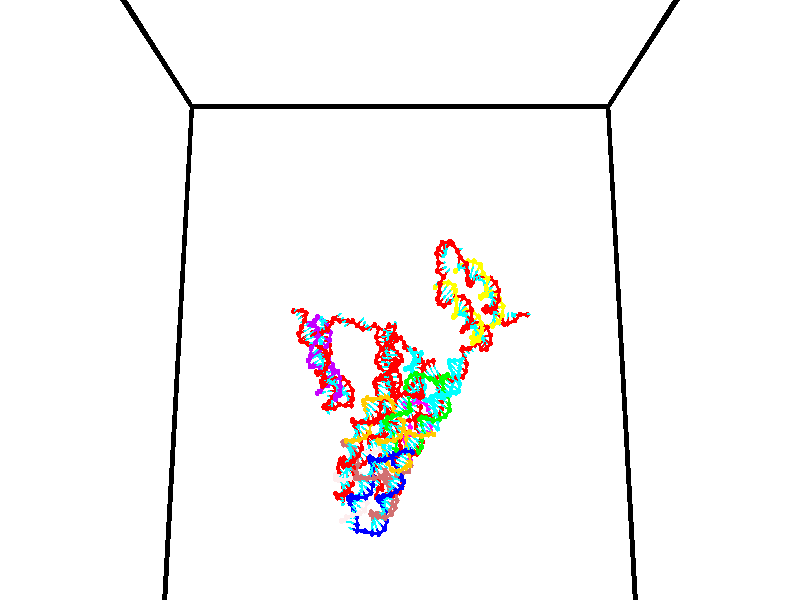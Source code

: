 // switches for output
#declare DRAW_BASES = 1; // possible values are 0, 1; only relevant for DNA ribbons
#declare DRAW_BASES_TYPE = 3; // possible values are 1, 2, 3; only relevant for DNA ribbons
#declare DRAW_FOG = 0; // set to 1 to enable fog

#include "colors.inc"

#include "transforms.inc"
background { rgb <1, 1, 1>}

#default {
   normal{
       ripples 0.25
       frequency 0.20
       turbulence 0.2
       lambda 5
   }
	finish {
		phong 0.1
		phong_size 40.
	}
}

// original window dimensions: 1024x640


// camera settings

camera {
	sky <0, 0.179814, -0.983701>
	up <0, 0.179814, -0.983701>
	right 1.6 * <1, 0, 0>
	location <35, 94.9851, 44.8844>
	look_at <35, 29.7336, 32.9568>
	direction <0, -65.2515, -11.9276>
	angle 67.0682
}


# declare cpy_camera_pos = <35, 94.9851, 44.8844>;
# if (DRAW_FOG = 1)
fog {
	fog_type 2
	up vnormalize(cpy_camera_pos)
	color rgbt<1,1,1,0.3>
	distance 1e-5
	fog_alt 3e-3
	fog_offset 56
}
# end


// LIGHTS

# declare lum = 6;
global_settings {
	ambient_light rgb lum * <0.05, 0.05, 0.05>
	max_trace_level 15
}# declare cpy_direct_light_amount = 0.25;
light_source
{	1000 * <-1, -1.16352, -0.803886>,
	rgb lum * cpy_direct_light_amount
	parallel
}

light_source
{	1000 * <1, 1.16352, 0.803886>,
	rgb lum * cpy_direct_light_amount
	parallel
}

// strand 0

// nucleotide -1

// particle -1
sphere {
	<24.194572, 34.538124, 34.795494> 0.250000
	pigment { color rgbt <1,0,0,0> }
	no_shadow
}
cylinder {
	<24.357889, 34.903076, 34.807262>,  <24.455879, 35.122047, 34.814323>, 0.100000
	pigment { color rgbt <1,0,0,0> }
	no_shadow
}
cylinder {
	<24.357889, 34.903076, 34.807262>,  <24.194572, 34.538124, 34.795494>, 0.100000
	pigment { color rgbt <1,0,0,0> }
	no_shadow
}

// particle -1
sphere {
	<24.357889, 34.903076, 34.807262> 0.100000
	pigment { color rgbt <1,0,0,0> }
	no_shadow
}
sphere {
	0, 1
	scale<0.080000,0.200000,0.300000>
	matrix <0.572318, -0.280957, 0.770400,
		0.711160, -0.297712, -0.636882,
		0.408294, 0.912376, 0.029420,
		24.480377, 35.176788, 34.816090>
	pigment { color rgbt <0,1,1,0> }
	no_shadow
}
cylinder {
	<25.040453, 34.580235, 34.748573>,  <24.194572, 34.538124, 34.795494>, 0.130000
	pigment { color rgbt <1,0,0,0> }
	no_shadow
}

// nucleotide -1

// particle -1
sphere {
	<25.040453, 34.580235, 34.748573> 0.250000
	pigment { color rgbt <1,0,0,0> }
	no_shadow
}
cylinder {
	<24.845633, 34.840881, 34.981182>,  <24.728741, 34.997269, 35.120747>, 0.100000
	pigment { color rgbt <1,0,0,0> }
	no_shadow
}
cylinder {
	<24.845633, 34.840881, 34.981182>,  <25.040453, 34.580235, 34.748573>, 0.100000
	pigment { color rgbt <1,0,0,0> }
	no_shadow
}

// particle -1
sphere {
	<24.845633, 34.840881, 34.981182> 0.100000
	pigment { color rgbt <1,0,0,0> }
	no_shadow
}
sphere {
	0, 1
	scale<0.080000,0.200000,0.300000>
	matrix <0.545057, -0.293473, 0.785357,
		0.682416, 0.699475, -0.212233,
		-0.487053, 0.651620, 0.581525,
		24.699516, 35.036366, 35.155640>
	pigment { color rgbt <0,1,1,0> }
	no_shadow
}
cylinder {
	<25.569210, 35.103897, 35.073723>,  <25.040453, 34.580235, 34.748573>, 0.130000
	pigment { color rgbt <1,0,0,0> }
	no_shadow
}

// nucleotide -1

// particle -1
sphere {
	<25.569210, 35.103897, 35.073723> 0.250000
	pigment { color rgbt <1,0,0,0> }
	no_shadow
}
cylinder {
	<25.233768, 34.999718, 35.265099>,  <25.032503, 34.937210, 35.379925>, 0.100000
	pigment { color rgbt <1,0,0,0> }
	no_shadow
}
cylinder {
	<25.233768, 34.999718, 35.265099>,  <25.569210, 35.103897, 35.073723>, 0.100000
	pigment { color rgbt <1,0,0,0> }
	no_shadow
}

// particle -1
sphere {
	<25.233768, 34.999718, 35.265099> 0.100000
	pigment { color rgbt <1,0,0,0> }
	no_shadow
}
sphere {
	0, 1
	scale<0.080000,0.200000,0.300000>
	matrix <0.518005, -0.109505, 0.848339,
		-0.168556, 0.959258, 0.226744,
		-0.838606, -0.260447, 0.478443,
		24.982187, 34.921585, 35.408630>
	pigment { color rgbt <0,1,1,0> }
	no_shadow
}
cylinder {
	<25.492092, 35.447117, 35.726257>,  <25.569210, 35.103897, 35.073723>, 0.130000
	pigment { color rgbt <1,0,0,0> }
	no_shadow
}

// nucleotide -1

// particle -1
sphere {
	<25.492092, 35.447117, 35.726257> 0.250000
	pigment { color rgbt <1,0,0,0> }
	no_shadow
}
cylinder {
	<25.286613, 35.104080, 35.736443>,  <25.163326, 34.898258, 35.742554>, 0.100000
	pigment { color rgbt <1,0,0,0> }
	no_shadow
}
cylinder {
	<25.286613, 35.104080, 35.736443>,  <25.492092, 35.447117, 35.726257>, 0.100000
	pigment { color rgbt <1,0,0,0> }
	no_shadow
}

// particle -1
sphere {
	<25.286613, 35.104080, 35.736443> 0.100000
	pigment { color rgbt <1,0,0,0> }
	no_shadow
}
sphere {
	0, 1
	scale<0.080000,0.200000,0.300000>
	matrix <0.454120, -0.246597, 0.856134,
		-0.727935, 0.451358, 0.516127,
		-0.513698, -0.857593, 0.025464,
		25.132504, 34.846802, 35.744083>
	pigment { color rgbt <0,1,1,0> }
	no_shadow
}
cylinder {
	<25.216885, 35.524120, 36.286648>,  <25.492092, 35.447117, 35.726257>, 0.130000
	pigment { color rgbt <1,0,0,0> }
	no_shadow
}

// nucleotide -1

// particle -1
sphere {
	<25.216885, 35.524120, 36.286648> 0.250000
	pigment { color rgbt <1,0,0,0> }
	no_shadow
}
cylinder {
	<25.241936, 35.140202, 36.177204>,  <25.256966, 34.909851, 36.111538>, 0.100000
	pigment { color rgbt <1,0,0,0> }
	no_shadow
}
cylinder {
	<25.241936, 35.140202, 36.177204>,  <25.216885, 35.524120, 36.286648>, 0.100000
	pigment { color rgbt <1,0,0,0> }
	no_shadow
}

// particle -1
sphere {
	<25.241936, 35.140202, 36.177204> 0.100000
	pigment { color rgbt <1,0,0,0> }
	no_shadow
}
sphere {
	0, 1
	scale<0.080000,0.200000,0.300000>
	matrix <0.384946, -0.229703, 0.893898,
		-0.920812, -0.161305, 0.355086,
		0.062626, -0.959801, -0.273607,
		25.260723, 34.852261, 36.095123>
	pigment { color rgbt <0,1,1,0> }
	no_shadow
}
cylinder {
	<24.881603, 35.174576, 36.823608>,  <25.216885, 35.524120, 36.286648>, 0.130000
	pigment { color rgbt <1,0,0,0> }
	no_shadow
}

// nucleotide -1

// particle -1
sphere {
	<24.881603, 35.174576, 36.823608> 0.250000
	pigment { color rgbt <1,0,0,0> }
	no_shadow
}
cylinder {
	<25.156771, 34.936710, 36.657166>,  <25.321871, 34.793991, 36.557301>, 0.100000
	pigment { color rgbt <1,0,0,0> }
	no_shadow
}
cylinder {
	<25.156771, 34.936710, 36.657166>,  <24.881603, 35.174576, 36.823608>, 0.100000
	pigment { color rgbt <1,0,0,0> }
	no_shadow
}

// particle -1
sphere {
	<25.156771, 34.936710, 36.657166> 0.100000
	pigment { color rgbt <1,0,0,0> }
	no_shadow
}
sphere {
	0, 1
	scale<0.080000,0.200000,0.300000>
	matrix <0.316019, -0.270695, 0.909316,
		-0.653375, -0.757033, 0.001709,
		0.687920, -0.594664, -0.416103,
		25.363146, 34.758312, 36.532333>
	pigment { color rgbt <0,1,1,0> }
	no_shadow
}
cylinder {
	<24.997995, 34.688183, 37.293159>,  <24.881603, 35.174576, 36.823608>, 0.130000
	pigment { color rgbt <1,0,0,0> }
	no_shadow
}

// nucleotide -1

// particle -1
sphere {
	<24.997995, 34.688183, 37.293159> 0.250000
	pigment { color rgbt <1,0,0,0> }
	no_shadow
}
cylinder {
	<25.302362, 34.574158, 37.060009>,  <25.484983, 34.505741, 36.920120>, 0.100000
	pigment { color rgbt <1,0,0,0> }
	no_shadow
}
cylinder {
	<25.302362, 34.574158, 37.060009>,  <24.997995, 34.688183, 37.293159>, 0.100000
	pigment { color rgbt <1,0,0,0> }
	no_shadow
}

// particle -1
sphere {
	<25.302362, 34.574158, 37.060009> 0.100000
	pigment { color rgbt <1,0,0,0> }
	no_shadow
}
sphere {
	0, 1
	scale<0.080000,0.200000,0.300000>
	matrix <0.450921, -0.413613, 0.790946,
		-0.466554, -0.864675, -0.186184,
		0.760919, -0.285065, -0.582873,
		25.530638, 34.488640, 36.885147>
	pigment { color rgbt <0,1,1,0> }
	no_shadow
}
cylinder {
	<24.981544, 33.894310, 37.299332>,  <24.997995, 34.688183, 37.293159>, 0.130000
	pigment { color rgbt <1,0,0,0> }
	no_shadow
}

// nucleotide -1

// particle -1
sphere {
	<24.981544, 33.894310, 37.299332> 0.250000
	pigment { color rgbt <1,0,0,0> }
	no_shadow
}
cylinder {
	<25.328234, 34.074364, 37.213375>,  <25.536247, 34.182396, 37.161800>, 0.100000
	pigment { color rgbt <1,0,0,0> }
	no_shadow
}
cylinder {
	<25.328234, 34.074364, 37.213375>,  <24.981544, 33.894310, 37.299332>, 0.100000
	pigment { color rgbt <1,0,0,0> }
	no_shadow
}

// particle -1
sphere {
	<25.328234, 34.074364, 37.213375> 0.100000
	pigment { color rgbt <1,0,0,0> }
	no_shadow
}
sphere {
	0, 1
	scale<0.080000,0.200000,0.300000>
	matrix <0.434944, -0.471151, 0.767359,
		0.244168, -0.758550, -0.604138,
		0.866721, 0.450131, -0.214887,
		25.588249, 34.209404, 37.148911>
	pigment { color rgbt <0,1,1,0> }
	no_shadow
}
cylinder {
	<25.533998, 33.322720, 37.422295>,  <24.981544, 33.894310, 37.299332>, 0.130000
	pigment { color rgbt <1,0,0,0> }
	no_shadow
}

// nucleotide -1

// particle -1
sphere {
	<25.533998, 33.322720, 37.422295> 0.250000
	pigment { color rgbt <1,0,0,0> }
	no_shadow
}
cylinder {
	<25.750166, 33.659241, 37.427357>,  <25.879866, 33.861153, 37.430393>, 0.100000
	pigment { color rgbt <1,0,0,0> }
	no_shadow
}
cylinder {
	<25.750166, 33.659241, 37.427357>,  <25.533998, 33.322720, 37.422295>, 0.100000
	pigment { color rgbt <1,0,0,0> }
	no_shadow
}

// particle -1
sphere {
	<25.750166, 33.659241, 37.427357> 0.100000
	pigment { color rgbt <1,0,0,0> }
	no_shadow
}
sphere {
	0, 1
	scale<0.080000,0.200000,0.300000>
	matrix <0.500468, -0.333503, 0.798942,
		0.676373, -0.425427, -0.601275,
		0.540418, 0.841301, 0.012660,
		25.912291, 33.911633, 37.431156>
	pigment { color rgbt <0,1,1,0> }
	no_shadow
}
cylinder {
	<26.202911, 33.151325, 37.461514>,  <25.533998, 33.322720, 37.422295>, 0.130000
	pigment { color rgbt <1,0,0,0> }
	no_shadow
}

// nucleotide -1

// particle -1
sphere {
	<26.202911, 33.151325, 37.461514> 0.250000
	pigment { color rgbt <1,0,0,0> }
	no_shadow
}
cylinder {
	<26.175957, 33.518314, 37.618336>,  <26.159784, 33.738506, 37.712429>, 0.100000
	pigment { color rgbt <1,0,0,0> }
	no_shadow
}
cylinder {
	<26.175957, 33.518314, 37.618336>,  <26.202911, 33.151325, 37.461514>, 0.100000
	pigment { color rgbt <1,0,0,0> }
	no_shadow
}

// particle -1
sphere {
	<26.175957, 33.518314, 37.618336> 0.100000
	pigment { color rgbt <1,0,0,0> }
	no_shadow
}
sphere {
	0, 1
	scale<0.080000,0.200000,0.300000>
	matrix <0.512701, -0.305258, 0.802468,
		0.855919, 0.255082, -0.449818,
		-0.067385, 0.917470, 0.392057,
		26.155741, 33.793556, 37.735954>
	pigment { color rgbt <0,1,1,0> }
	no_shadow
}
cylinder {
	<26.844208, 33.200817, 37.724049>,  <26.202911, 33.151325, 37.461514>, 0.130000
	pigment { color rgbt <1,0,0,0> }
	no_shadow
}

// nucleotide -1

// particle -1
sphere {
	<26.844208, 33.200817, 37.724049> 0.250000
	pigment { color rgbt <1,0,0,0> }
	no_shadow
}
cylinder {
	<26.652431, 33.503113, 37.902489>,  <26.537367, 33.684490, 38.009552>, 0.100000
	pigment { color rgbt <1,0,0,0> }
	no_shadow
}
cylinder {
	<26.652431, 33.503113, 37.902489>,  <26.844208, 33.200817, 37.724049>, 0.100000
	pigment { color rgbt <1,0,0,0> }
	no_shadow
}

// particle -1
sphere {
	<26.652431, 33.503113, 37.902489> 0.100000
	pigment { color rgbt <1,0,0,0> }
	no_shadow
}
sphere {
	0, 1
	scale<0.080000,0.200000,0.300000>
	matrix <0.539025, -0.147545, 0.829266,
		0.692525, 0.638041, -0.336621,
		-0.479439, 0.755735, 0.446098,
		26.508600, 33.729832, 38.036320>
	pigment { color rgbt <0,1,1,0> }
	no_shadow
}
cylinder {
	<27.398849, 33.455097, 38.129333>,  <26.844208, 33.200817, 37.724049>, 0.130000
	pigment { color rgbt <1,0,0,0> }
	no_shadow
}

// nucleotide -1

// particle -1
sphere {
	<27.398849, 33.455097, 38.129333> 0.250000
	pigment { color rgbt <1,0,0,0> }
	no_shadow
}
cylinder {
	<27.058722, 33.614620, 38.266685>,  <26.854645, 33.710335, 38.349098>, 0.100000
	pigment { color rgbt <1,0,0,0> }
	no_shadow
}
cylinder {
	<27.058722, 33.614620, 38.266685>,  <27.398849, 33.455097, 38.129333>, 0.100000
	pigment { color rgbt <1,0,0,0> }
	no_shadow
}

// particle -1
sphere {
	<27.058722, 33.614620, 38.266685> 0.100000
	pigment { color rgbt <1,0,0,0> }
	no_shadow
}
sphere {
	0, 1
	scale<0.080000,0.200000,0.300000>
	matrix <0.393396, 0.048273, 0.918101,
		0.349570, 0.915763, -0.197937,
		-0.850318, 0.398808, 0.343383,
		26.803627, 33.734264, 38.369701>
	pigment { color rgbt <0,1,1,0> }
	no_shadow
}
cylinder {
	<27.582476, 34.039482, 38.441952>,  <27.398849, 33.455097, 38.129333>, 0.130000
	pigment { color rgbt <1,0,0,0> }
	no_shadow
}

// nucleotide -1

// particle -1
sphere {
	<27.582476, 34.039482, 38.441952> 0.250000
	pigment { color rgbt <1,0,0,0> }
	no_shadow
}
cylinder {
	<27.243246, 33.922077, 38.618416>,  <27.039709, 33.851635, 38.724297>, 0.100000
	pigment { color rgbt <1,0,0,0> }
	no_shadow
}
cylinder {
	<27.243246, 33.922077, 38.618416>,  <27.582476, 34.039482, 38.441952>, 0.100000
	pigment { color rgbt <1,0,0,0> }
	no_shadow
}

// particle -1
sphere {
	<27.243246, 33.922077, 38.618416> 0.100000
	pigment { color rgbt <1,0,0,0> }
	no_shadow
}
sphere {
	0, 1
	scale<0.080000,0.200000,0.300000>
	matrix <0.489559, -0.115461, 0.864292,
		-0.202741, 0.948958, 0.241609,
		-0.848073, -0.293509, 0.441162,
		26.988825, 33.834023, 38.750763>
	pigment { color rgbt <0,1,1,0> }
	no_shadow
}
cylinder {
	<27.790779, 34.091255, 39.106083>,  <27.582476, 34.039482, 38.441952>, 0.130000
	pigment { color rgbt <1,0,0,0> }
	no_shadow
}

// nucleotide -1

// particle -1
sphere {
	<27.790779, 34.091255, 39.106083> 0.250000
	pigment { color rgbt <1,0,0,0> }
	no_shadow
}
cylinder {
	<27.441679, 33.901154, 39.150692>,  <27.232220, 33.787090, 39.177456>, 0.100000
	pigment { color rgbt <1,0,0,0> }
	no_shadow
}
cylinder {
	<27.441679, 33.901154, 39.150692>,  <27.790779, 34.091255, 39.106083>, 0.100000
	pigment { color rgbt <1,0,0,0> }
	no_shadow
}

// particle -1
sphere {
	<27.441679, 33.901154, 39.150692> 0.100000
	pigment { color rgbt <1,0,0,0> }
	no_shadow
}
sphere {
	0, 1
	scale<0.080000,0.200000,0.300000>
	matrix <0.225460, -0.189803, 0.955585,
		-0.432983, 0.859130, 0.272802,
		-0.872751, -0.475258, 0.111518,
		27.179853, 33.758575, 39.184147>
	pigment { color rgbt <0,1,1,0> }
	no_shadow
}
cylinder {
	<27.509491, 34.406567, 39.657318>,  <27.790779, 34.091255, 39.106083>, 0.130000
	pigment { color rgbt <1,0,0,0> }
	no_shadow
}

// nucleotide -1

// particle -1
sphere {
	<27.509491, 34.406567, 39.657318> 0.250000
	pigment { color rgbt <1,0,0,0> }
	no_shadow
}
cylinder {
	<27.350334, 34.044483, 39.597603>,  <27.254841, 33.827232, 39.561775>, 0.100000
	pigment { color rgbt <1,0,0,0> }
	no_shadow
}
cylinder {
	<27.350334, 34.044483, 39.597603>,  <27.509491, 34.406567, 39.657318>, 0.100000
	pigment { color rgbt <1,0,0,0> }
	no_shadow
}

// particle -1
sphere {
	<27.350334, 34.044483, 39.597603> 0.100000
	pigment { color rgbt <1,0,0,0> }
	no_shadow
}
sphere {
	0, 1
	scale<0.080000,0.200000,0.300000>
	matrix <0.399734, -0.317520, 0.859880,
		-0.825770, 0.282462, 0.488179,
		-0.397890, -0.905205, -0.149289,
		27.230967, 33.772923, 39.552814>
	pigment { color rgbt <0,1,1,0> }
	no_shadow
}
cylinder {
	<27.388250, 34.078190, 40.270039>,  <27.509491, 34.406567, 39.657318>, 0.130000
	pigment { color rgbt <1,0,0,0> }
	no_shadow
}

// nucleotide -1

// particle -1
sphere {
	<27.388250, 34.078190, 40.270039> 0.250000
	pigment { color rgbt <1,0,0,0> }
	no_shadow
}
cylinder {
	<27.365191, 33.741100, 40.055939>,  <27.351355, 33.538845, 39.927479>, 0.100000
	pigment { color rgbt <1,0,0,0> }
	no_shadow
}
cylinder {
	<27.365191, 33.741100, 40.055939>,  <27.388250, 34.078190, 40.270039>, 0.100000
	pigment { color rgbt <1,0,0,0> }
	no_shadow
}

// particle -1
sphere {
	<27.365191, 33.741100, 40.055939> 0.100000
	pigment { color rgbt <1,0,0,0> }
	no_shadow
}
sphere {
	0, 1
	scale<0.080000,0.200000,0.300000>
	matrix <0.420738, -0.506713, 0.752477,
		-0.905348, -0.181821, 0.383778,
		-0.057650, -0.842724, -0.535250,
		27.347897, 33.488281, 39.895363>
	pigment { color rgbt <0,1,1,0> }
	no_shadow
}
cylinder {
	<27.025385, 33.661358, 40.655334>,  <27.388250, 34.078190, 40.270039>, 0.130000
	pigment { color rgbt <1,0,0,0> }
	no_shadow
}

// nucleotide -1

// particle -1
sphere {
	<27.025385, 33.661358, 40.655334> 0.250000
	pigment { color rgbt <1,0,0,0> }
	no_shadow
}
cylinder {
	<27.236858, 33.406174, 40.431374>,  <27.363743, 33.253063, 40.296997>, 0.100000
	pigment { color rgbt <1,0,0,0> }
	no_shadow
}
cylinder {
	<27.236858, 33.406174, 40.431374>,  <27.025385, 33.661358, 40.655334>, 0.100000
	pigment { color rgbt <1,0,0,0> }
	no_shadow
}

// particle -1
sphere {
	<27.236858, 33.406174, 40.431374> 0.100000
	pigment { color rgbt <1,0,0,0> }
	no_shadow
}
sphere {
	0, 1
	scale<0.080000,0.200000,0.300000>
	matrix <0.477460, -0.321867, 0.817578,
		-0.701801, -0.699573, 0.134436,
		0.528685, -0.637965, -0.559905,
		27.395464, 33.214783, 40.263401>
	pigment { color rgbt <0,1,1,0> }
	no_shadow
}
cylinder {
	<27.082783, 33.008411, 40.998409>,  <27.025385, 33.661358, 40.655334>, 0.130000
	pigment { color rgbt <1,0,0,0> }
	no_shadow
}

// nucleotide -1

// particle -1
sphere {
	<27.082783, 33.008411, 40.998409> 0.250000
	pigment { color rgbt <1,0,0,0> }
	no_shadow
}
cylinder {
	<27.388048, 33.000912, 40.740036>,  <27.571207, 32.996410, 40.585011>, 0.100000
	pigment { color rgbt <1,0,0,0> }
	no_shadow
}
cylinder {
	<27.388048, 33.000912, 40.740036>,  <27.082783, 33.008411, 40.998409>, 0.100000
	pigment { color rgbt <1,0,0,0> }
	no_shadow
}

// particle -1
sphere {
	<27.388048, 33.000912, 40.740036> 0.100000
	pigment { color rgbt <1,0,0,0> }
	no_shadow
}
sphere {
	0, 1
	scale<0.080000,0.200000,0.300000>
	matrix <0.527336, -0.559662, 0.639293,
		-0.373492, -0.828509, -0.417224,
		0.763164, -0.018753, -0.645932,
		27.616997, 32.995285, 40.546257>
	pigment { color rgbt <0,1,1,0> }
	no_shadow
}
cylinder {
	<27.220154, 32.307266, 40.815243>,  <27.082783, 33.008411, 40.998409>, 0.130000
	pigment { color rgbt <1,0,0,0> }
	no_shadow
}

// nucleotide -1

// particle -1
sphere {
	<27.220154, 32.307266, 40.815243> 0.250000
	pigment { color rgbt <1,0,0,0> }
	no_shadow
}
cylinder {
	<27.563213, 32.491070, 40.722904>,  <27.769049, 32.601353, 40.667500>, 0.100000
	pigment { color rgbt <1,0,0,0> }
	no_shadow
}
cylinder {
	<27.563213, 32.491070, 40.722904>,  <27.220154, 32.307266, 40.815243>, 0.100000
	pigment { color rgbt <1,0,0,0> }
	no_shadow
}

// particle -1
sphere {
	<27.563213, 32.491070, 40.722904> 0.100000
	pigment { color rgbt <1,0,0,0> }
	no_shadow
}
sphere {
	0, 1
	scale<0.080000,0.200000,0.300000>
	matrix <0.506427, -0.676783, 0.534318,
		0.089293, -0.575163, -0.813151,
		0.857647, 0.459512, -0.230846,
		27.820507, 32.628925, 40.653648>
	pigment { color rgbt <0,1,1,0> }
	no_shadow
}
cylinder {
	<27.601055, 31.799940, 40.464085>,  <27.220154, 32.307266, 40.815243>, 0.130000
	pigment { color rgbt <1,0,0,0> }
	no_shadow
}

// nucleotide -1

// particle -1
sphere {
	<27.601055, 31.799940, 40.464085> 0.250000
	pigment { color rgbt <1,0,0,0> }
	no_shadow
}
cylinder {
	<27.866590, 32.069775, 40.593239>,  <28.025911, 32.231674, 40.670731>, 0.100000
	pigment { color rgbt <1,0,0,0> }
	no_shadow
}
cylinder {
	<27.866590, 32.069775, 40.593239>,  <27.601055, 31.799940, 40.464085>, 0.100000
	pigment { color rgbt <1,0,0,0> }
	no_shadow
}

// particle -1
sphere {
	<27.866590, 32.069775, 40.593239> 0.100000
	pigment { color rgbt <1,0,0,0> }
	no_shadow
}
sphere {
	0, 1
	scale<0.080000,0.200000,0.300000>
	matrix <0.598151, -0.738063, 0.312216,
		0.448926, -0.014126, -0.893457,
		0.663838, 0.674584, 0.322886,
		28.065742, 32.272148, 40.690105>
	pigment { color rgbt <0,1,1,0> }
	no_shadow
}
cylinder {
	<28.239429, 31.522615, 40.269115>,  <27.601055, 31.799940, 40.464085>, 0.130000
	pigment { color rgbt <1,0,0,0> }
	no_shadow
}

// nucleotide -1

// particle -1
sphere {
	<28.239429, 31.522615, 40.269115> 0.250000
	pigment { color rgbt <1,0,0,0> }
	no_shadow
}
cylinder {
	<28.338511, 31.797930, 40.541851>,  <28.397959, 31.963120, 40.705494>, 0.100000
	pigment { color rgbt <1,0,0,0> }
	no_shadow
}
cylinder {
	<28.338511, 31.797930, 40.541851>,  <28.239429, 31.522615, 40.269115>, 0.100000
	pigment { color rgbt <1,0,0,0> }
	no_shadow
}

// particle -1
sphere {
	<28.338511, 31.797930, 40.541851> 0.100000
	pigment { color rgbt <1,0,0,0> }
	no_shadow
}
sphere {
	0, 1
	scale<0.080000,0.200000,0.300000>
	matrix <0.691610, -0.618465, 0.373063,
		0.678469, 0.379159, -0.629220,
		0.247701, 0.688287, 0.681840,
		28.412821, 32.004417, 40.746403>
	pigment { color rgbt <0,1,1,0> }
	no_shadow
}
cylinder {
	<28.998369, 31.676941, 40.218117>,  <28.239429, 31.522615, 40.269115>, 0.130000
	pigment { color rgbt <1,0,0,0> }
	no_shadow
}

// nucleotide -1

// particle -1
sphere {
	<28.998369, 31.676941, 40.218117> 0.250000
	pigment { color rgbt <1,0,0,0> }
	no_shadow
}
cylinder {
	<28.832737, 31.739548, 40.576790>,  <28.733358, 31.777111, 40.791992>, 0.100000
	pigment { color rgbt <1,0,0,0> }
	no_shadow
}
cylinder {
	<28.832737, 31.739548, 40.576790>,  <28.998369, 31.676941, 40.218117>, 0.100000
	pigment { color rgbt <1,0,0,0> }
	no_shadow
}

// particle -1
sphere {
	<28.832737, 31.739548, 40.576790> 0.100000
	pigment { color rgbt <1,0,0,0> }
	no_shadow
}
sphere {
	0, 1
	scale<0.080000,0.200000,0.300000>
	matrix <0.592310, -0.701678, 0.396000,
		0.691164, 0.695090, 0.197845,
		-0.414079, 0.156515, 0.896683,
		28.708513, 31.786503, 40.845795>
	pigment { color rgbt <0,1,1,0> }
	no_shadow
}
cylinder {
	<29.586615, 31.596537, 40.604382>,  <28.998369, 31.676941, 40.218117>, 0.130000
	pigment { color rgbt <1,0,0,0> }
	no_shadow
}

// nucleotide -1

// particle -1
sphere {
	<29.586615, 31.596537, 40.604382> 0.250000
	pigment { color rgbt <1,0,0,0> }
	no_shadow
}
cylinder {
	<29.303179, 31.555016, 40.883560>,  <29.133118, 31.530102, 41.051067>, 0.100000
	pigment { color rgbt <1,0,0,0> }
	no_shadow
}
cylinder {
	<29.303179, 31.555016, 40.883560>,  <29.586615, 31.596537, 40.604382>, 0.100000
	pigment { color rgbt <1,0,0,0> }
	no_shadow
}

// particle -1
sphere {
	<29.303179, 31.555016, 40.883560> 0.100000
	pigment { color rgbt <1,0,0,0> }
	no_shadow
}
sphere {
	0, 1
	scale<0.080000,0.200000,0.300000>
	matrix <0.595410, -0.618765, 0.512461,
		0.378668, 0.778687, 0.500256,
		-0.708588, -0.103805, 0.697945,
		29.090603, 31.523874, 41.092945>
	pigment { color rgbt <0,1,1,0> }
	no_shadow
}
cylinder {
	<30.019199, 31.502401, 41.276604>,  <29.586615, 31.596537, 40.604382>, 0.130000
	pigment { color rgbt <1,0,0,0> }
	no_shadow
}

// nucleotide -1

// particle -1
sphere {
	<30.019199, 31.502401, 41.276604> 0.250000
	pigment { color rgbt <1,0,0,0> }
	no_shadow
}
cylinder {
	<29.649879, 31.362457, 41.340000>,  <29.428288, 31.278490, 41.378036>, 0.100000
	pigment { color rgbt <1,0,0,0> }
	no_shadow
}
cylinder {
	<29.649879, 31.362457, 41.340000>,  <30.019199, 31.502401, 41.276604>, 0.100000
	pigment { color rgbt <1,0,0,0> }
	no_shadow
}

// particle -1
sphere {
	<29.649879, 31.362457, 41.340000> 0.100000
	pigment { color rgbt <1,0,0,0> }
	no_shadow
}
sphere {
	0, 1
	scale<0.080000,0.200000,0.300000>
	matrix <0.379052, -0.763432, 0.522964,
		-0.061969, 0.542927, 0.837490,
		-0.923298, -0.349860, 0.158489,
		29.372890, 31.257500, 41.387547>
	pigment { color rgbt <0,1,1,0> }
	no_shadow
}
cylinder {
	<30.040462, 31.334187, 42.020191>,  <30.019199, 31.502401, 41.276604>, 0.130000
	pigment { color rgbt <1,0,0,0> }
	no_shadow
}

// nucleotide -1

// particle -1
sphere {
	<30.040462, 31.334187, 42.020191> 0.250000
	pigment { color rgbt <1,0,0,0> }
	no_shadow
}
cylinder {
	<29.740635, 31.138077, 41.842304>,  <29.560738, 31.020411, 41.735573>, 0.100000
	pigment { color rgbt <1,0,0,0> }
	no_shadow
}
cylinder {
	<29.740635, 31.138077, 41.842304>,  <30.040462, 31.334187, 42.020191>, 0.100000
	pigment { color rgbt <1,0,0,0> }
	no_shadow
}

// particle -1
sphere {
	<29.740635, 31.138077, 41.842304> 0.100000
	pigment { color rgbt <1,0,0,0> }
	no_shadow
}
sphere {
	0, 1
	scale<0.080000,0.200000,0.300000>
	matrix <0.381297, -0.869005, 0.315347,
		-0.541071, 0.066804, 0.838319,
		-0.749570, -0.490273, -0.444722,
		29.515764, 30.990995, 41.708889>
	pigment { color rgbt <0,1,1,0> }
	no_shadow
}
cylinder {
	<29.894350, 30.830782, 42.592873>,  <30.040462, 31.334187, 42.020191>, 0.130000
	pigment { color rgbt <1,0,0,0> }
	no_shadow
}

// nucleotide -1

// particle -1
sphere {
	<29.894350, 30.830782, 42.592873> 0.250000
	pigment { color rgbt <1,0,0,0> }
	no_shadow
}
cylinder {
	<29.746010, 30.709862, 42.241627>,  <29.657005, 30.637310, 42.030880>, 0.100000
	pigment { color rgbt <1,0,0,0> }
	no_shadow
}
cylinder {
	<29.746010, 30.709862, 42.241627>,  <29.894350, 30.830782, 42.592873>, 0.100000
	pigment { color rgbt <1,0,0,0> }
	no_shadow
}

// particle -1
sphere {
	<29.746010, 30.709862, 42.241627> 0.100000
	pigment { color rgbt <1,0,0,0> }
	no_shadow
}
sphere {
	0, 1
	scale<0.080000,0.200000,0.300000>
	matrix <0.248587, -0.943348, 0.219771,
		-0.894804, -0.136786, 0.424989,
		-0.370851, -0.302299, -0.878115,
		29.634754, 30.619173, 41.978191>
	pigment { color rgbt <0,1,1,0> }
	no_shadow
}
cylinder {
	<29.219313, 30.446581, 42.561886>,  <29.894350, 30.830782, 42.592873>, 0.130000
	pigment { color rgbt <1,0,0,0> }
	no_shadow
}

// nucleotide -1

// particle -1
sphere {
	<29.219313, 30.446581, 42.561886> 0.250000
	pigment { color rgbt <1,0,0,0> }
	no_shadow
}
cylinder {
	<29.457634, 30.341780, 42.258209>,  <29.600628, 30.278898, 42.076004>, 0.100000
	pigment { color rgbt <1,0,0,0> }
	no_shadow
}
cylinder {
	<29.457634, 30.341780, 42.258209>,  <29.219313, 30.446581, 42.561886>, 0.100000
	pigment { color rgbt <1,0,0,0> }
	no_shadow
}

// particle -1
sphere {
	<29.457634, 30.341780, 42.258209> 0.100000
	pigment { color rgbt <1,0,0,0> }
	no_shadow
}
sphere {
	0, 1
	scale<0.080000,0.200000,0.300000>
	matrix <0.037624, -0.935147, 0.352257,
		-0.802248, -0.238441, -0.547307,
		0.595805, -0.262005, -0.759190,
		29.636375, 30.263178, 42.030453>
	pigment { color rgbt <0,1,1,0> }
	no_shadow
}
cylinder {
	<28.538376, 30.142538, 42.458302>,  <29.219313, 30.446581, 42.561886>, 0.130000
	pigment { color rgbt <1,0,0,0> }
	no_shadow
}

// nucleotide -1

// particle -1
sphere {
	<28.538376, 30.142538, 42.458302> 0.250000
	pigment { color rgbt <1,0,0,0> }
	no_shadow
}
cylinder {
	<28.272390, 30.263145, 42.184978>,  <28.112799, 30.335510, 42.020985>, 0.100000
	pigment { color rgbt <1,0,0,0> }
	no_shadow
}
cylinder {
	<28.272390, 30.263145, 42.184978>,  <28.538376, 30.142538, 42.458302>, 0.100000
	pigment { color rgbt <1,0,0,0> }
	no_shadow
}

// particle -1
sphere {
	<28.272390, 30.263145, 42.184978> 0.100000
	pigment { color rgbt <1,0,0,0> }
	no_shadow
}
sphere {
	0, 1
	scale<0.080000,0.200000,0.300000>
	matrix <-0.715087, -0.521101, 0.465944,
		-0.215585, 0.798462, 0.562122,
		-0.664961, 0.301516, -0.683311,
		28.072903, 30.353600, 41.979984>
	pigment { color rgbt <0,1,1,0> }
	no_shadow
}
cylinder {
	<28.100908, 30.564087, 42.820038>,  <28.538376, 30.142538, 42.458302>, 0.130000
	pigment { color rgbt <1,0,0,0> }
	no_shadow
}

// nucleotide -1

// particle -1
sphere {
	<28.100908, 30.564087, 42.820038> 0.250000
	pigment { color rgbt <1,0,0,0> }
	no_shadow
}
cylinder {
	<27.941950, 30.353592, 42.519333>,  <27.846575, 30.227295, 42.338909>, 0.100000
	pigment { color rgbt <1,0,0,0> }
	no_shadow
}
cylinder {
	<27.941950, 30.353592, 42.519333>,  <28.100908, 30.564087, 42.820038>, 0.100000
	pigment { color rgbt <1,0,0,0> }
	no_shadow
}

// particle -1
sphere {
	<27.941950, 30.353592, 42.519333> 0.100000
	pigment { color rgbt <1,0,0,0> }
	no_shadow
}
sphere {
	0, 1
	scale<0.080000,0.200000,0.300000>
	matrix <-0.557942, -0.511846, 0.653234,
		-0.728544, 0.679034, -0.090204,
		-0.397397, -0.526238, -0.751764,
		27.822731, 30.195721, 42.293804>
	pigment { color rgbt <0,1,1,0> }
	no_shadow
}
cylinder {
	<27.349964, 30.551228, 42.789650>,  <28.100908, 30.564087, 42.820038>, 0.130000
	pigment { color rgbt <1,0,0,0> }
	no_shadow
}

// nucleotide -1

// particle -1
sphere {
	<27.349964, 30.551228, 42.789650> 0.250000
	pigment { color rgbt <1,0,0,0> }
	no_shadow
}
cylinder {
	<27.537239, 30.217150, 42.674236>,  <27.649605, 30.016703, 42.604988>, 0.100000
	pigment { color rgbt <1,0,0,0> }
	no_shadow
}
cylinder {
	<27.537239, 30.217150, 42.674236>,  <27.349964, 30.551228, 42.789650>, 0.100000
	pigment { color rgbt <1,0,0,0> }
	no_shadow
}

// particle -1
sphere {
	<27.537239, 30.217150, 42.674236> 0.100000
	pigment { color rgbt <1,0,0,0> }
	no_shadow
}
sphere {
	0, 1
	scale<0.080000,0.200000,0.300000>
	matrix <-0.508707, -0.521754, 0.684828,
		-0.722507, -0.173849, -0.669148,
		0.468187, -0.835194, -0.288533,
		27.677696, 29.966591, 42.587677>
	pigment { color rgbt <0,1,1,0> }
	no_shadow
}
cylinder {
	<26.869089, 29.992186, 42.678692>,  <27.349964, 30.551228, 42.789650>, 0.130000
	pigment { color rgbt <1,0,0,0> }
	no_shadow
}

// nucleotide -1

// particle -1
sphere {
	<26.869089, 29.992186, 42.678692> 0.250000
	pigment { color rgbt <1,0,0,0> }
	no_shadow
}
cylinder {
	<27.224171, 29.834637, 42.774063>,  <27.437220, 29.740107, 42.831287>, 0.100000
	pigment { color rgbt <1,0,0,0> }
	no_shadow
}
cylinder {
	<27.224171, 29.834637, 42.774063>,  <26.869089, 29.992186, 42.678692>, 0.100000
	pigment { color rgbt <1,0,0,0> }
	no_shadow
}

// particle -1
sphere {
	<27.224171, 29.834637, 42.774063> 0.100000
	pigment { color rgbt <1,0,0,0> }
	no_shadow
}
sphere {
	0, 1
	scale<0.080000,0.200000,0.300000>
	matrix <-0.382381, -0.342237, 0.858288,
		-0.256455, -0.853076, -0.454414,
		0.887702, -0.393871, 0.238432,
		27.490480, 29.716475, 42.845592>
	pigment { color rgbt <0,1,1,0> }
	no_shadow
}
cylinder {
	<26.847078, 29.195715, 42.690716>,  <26.869089, 29.992186, 42.678692>, 0.130000
	pigment { color rgbt <1,0,0,0> }
	no_shadow
}

// nucleotide -1

// particle -1
sphere {
	<26.847078, 29.195715, 42.690716> 0.250000
	pigment { color rgbt <1,0,0,0> }
	no_shadow
}
cylinder {
	<27.101868, 29.369047, 42.945744>,  <27.254742, 29.473047, 43.098759>, 0.100000
	pigment { color rgbt <1,0,0,0> }
	no_shadow
}
cylinder {
	<27.101868, 29.369047, 42.945744>,  <26.847078, 29.195715, 42.690716>, 0.100000
	pigment { color rgbt <1,0,0,0> }
	no_shadow
}

// particle -1
sphere {
	<27.101868, 29.369047, 42.945744> 0.100000
	pigment { color rgbt <1,0,0,0> }
	no_shadow
}
sphere {
	0, 1
	scale<0.080000,0.200000,0.300000>
	matrix <-0.511972, -0.380520, 0.770123,
		0.576325, -0.816963, -0.020527,
		0.636973, 0.433331, 0.637565,
		27.292959, 29.499046, 43.137012>
	pigment { color rgbt <0,1,1,0> }
	no_shadow
}
cylinder {
	<26.717857, 28.477135, 42.496044>,  <26.847078, 29.195715, 42.690716>, 0.130000
	pigment { color rgbt <1,0,0,0> }
	no_shadow
}

// nucleotide -1

// particle -1
sphere {
	<26.717857, 28.477135, 42.496044> 0.250000
	pigment { color rgbt <1,0,0,0> }
	no_shadow
}
cylinder {
	<26.961760, 28.168840, 42.422112>,  <27.108101, 27.983864, 42.377750>, 0.100000
	pigment { color rgbt <1,0,0,0> }
	no_shadow
}
cylinder {
	<26.961760, 28.168840, 42.422112>,  <26.717857, 28.477135, 42.496044>, 0.100000
	pigment { color rgbt <1,0,0,0> }
	no_shadow
}

// particle -1
sphere {
	<26.961760, 28.168840, 42.422112> 0.100000
	pigment { color rgbt <1,0,0,0> }
	no_shadow
}
sphere {
	0, 1
	scale<0.080000,0.200000,0.300000>
	matrix <0.068027, 0.283229, -0.956637,
		0.789665, 0.570740, 0.225132,
		0.609755, -0.770738, -0.184830,
		27.144686, 27.937618, 42.366661>
	pigment { color rgbt <0,1,1,0> }
	no_shadow
}
cylinder {
	<27.263290, 28.822817, 42.193512>,  <26.717857, 28.477135, 42.496044>, 0.130000
	pigment { color rgbt <1,0,0,0> }
	no_shadow
}

// nucleotide -1

// particle -1
sphere {
	<27.263290, 28.822817, 42.193512> 0.250000
	pigment { color rgbt <1,0,0,0> }
	no_shadow
}
cylinder {
	<27.218470, 28.439064, 42.089951>,  <27.191578, 28.208813, 42.027813>, 0.100000
	pigment { color rgbt <1,0,0,0> }
	no_shadow
}
cylinder {
	<27.218470, 28.439064, 42.089951>,  <27.263290, 28.822817, 42.193512>, 0.100000
	pigment { color rgbt <1,0,0,0> }
	no_shadow
}

// particle -1
sphere {
	<27.218470, 28.439064, 42.089951> 0.100000
	pigment { color rgbt <1,0,0,0> }
	no_shadow
}
sphere {
	0, 1
	scale<0.080000,0.200000,0.300000>
	matrix <-0.096247, 0.269801, -0.958094,
		0.989030, -0.082437, -0.122570,
		-0.112051, -0.959381, -0.258907,
		27.184855, 28.151249, 42.012280>
	pigment { color rgbt <0,1,1,0> }
	no_shadow
}
cylinder {
	<27.747766, 28.686117, 41.707375>,  <27.263290, 28.822817, 42.193512>, 0.130000
	pigment { color rgbt <1,0,0,0> }
	no_shadow
}

// nucleotide -1

// particle -1
sphere {
	<27.747766, 28.686117, 41.707375> 0.250000
	pigment { color rgbt <1,0,0,0> }
	no_shadow
}
cylinder {
	<27.436996, 28.437744, 41.665745>,  <27.250534, 28.288721, 41.640766>, 0.100000
	pigment { color rgbt <1,0,0,0> }
	no_shadow
}
cylinder {
	<27.436996, 28.437744, 41.665745>,  <27.747766, 28.686117, 41.707375>, 0.100000
	pigment { color rgbt <1,0,0,0> }
	no_shadow
}

// particle -1
sphere {
	<27.436996, 28.437744, 41.665745> 0.100000
	pigment { color rgbt <1,0,0,0> }
	no_shadow
}
sphere {
	0, 1
	scale<0.080000,0.200000,0.300000>
	matrix <-0.159048, 0.353503, -0.921813,
		0.609173, -0.699628, -0.373403,
		-0.776925, -0.620932, -0.104070,
		27.203918, 28.251465, 41.634525>
	pigment { color rgbt <0,1,1,0> }
	no_shadow
}
cylinder {
	<27.941805, 28.252689, 41.140774>,  <27.747766, 28.686117, 41.707375>, 0.130000
	pigment { color rgbt <1,0,0,0> }
	no_shadow
}

// nucleotide -1

// particle -1
sphere {
	<27.941805, 28.252689, 41.140774> 0.250000
	pigment { color rgbt <1,0,0,0> }
	no_shadow
}
cylinder {
	<27.544367, 28.286528, 41.170731>,  <27.305904, 28.306831, 41.188705>, 0.100000
	pigment { color rgbt <1,0,0,0> }
	no_shadow
}
cylinder {
	<27.544367, 28.286528, 41.170731>,  <27.941805, 28.252689, 41.140774>, 0.100000
	pigment { color rgbt <1,0,0,0> }
	no_shadow
}

// particle -1
sphere {
	<27.544367, 28.286528, 41.170731> 0.100000
	pigment { color rgbt <1,0,0,0> }
	no_shadow
}
sphere {
	0, 1
	scale<0.080000,0.200000,0.300000>
	matrix <-0.042222, 0.336793, -0.940632,
		-0.104796, -0.937771, -0.331065,
		-0.993597, 0.084596, 0.074889,
		27.246288, 28.311907, 41.193199>
	pigment { color rgbt <0,1,1,0> }
	no_shadow
}
cylinder {
	<27.579916, 27.952009, 40.506855>,  <27.941805, 28.252689, 41.140774>, 0.130000
	pigment { color rgbt <1,0,0,0> }
	no_shadow
}

// nucleotide -1

// particle -1
sphere {
	<27.579916, 27.952009, 40.506855> 0.250000
	pigment { color rgbt <1,0,0,0> }
	no_shadow
}
cylinder {
	<27.273407, 28.161335, 40.655968>,  <27.089500, 28.286930, 40.745434>, 0.100000
	pigment { color rgbt <1,0,0,0> }
	no_shadow
}
cylinder {
	<27.273407, 28.161335, 40.655968>,  <27.579916, 27.952009, 40.506855>, 0.100000
	pigment { color rgbt <1,0,0,0> }
	no_shadow
}

// particle -1
sphere {
	<27.273407, 28.161335, 40.655968> 0.100000
	pigment { color rgbt <1,0,0,0> }
	no_shadow
}
sphere {
	0, 1
	scale<0.080000,0.200000,0.300000>
	matrix <-0.151171, 0.417064, -0.896217,
		-0.624477, -0.743102, -0.240475,
		-0.766274, 0.523315, 0.372783,
		27.043526, 28.318329, 40.767803>
	pigment { color rgbt <0,1,1,0> }
	no_shadow
}
cylinder {
	<26.942610, 27.787495, 40.173100>,  <27.579916, 27.952009, 40.506855>, 0.130000
	pigment { color rgbt <1,0,0,0> }
	no_shadow
}

// nucleotide -1

// particle -1
sphere {
	<26.942610, 27.787495, 40.173100> 0.250000
	pigment { color rgbt <1,0,0,0> }
	no_shadow
}
cylinder {
	<26.930128, 28.156898, 40.326023>,  <26.922640, 28.378540, 40.417778>, 0.100000
	pigment { color rgbt <1,0,0,0> }
	no_shadow
}
cylinder {
	<26.930128, 28.156898, 40.326023>,  <26.942610, 27.787495, 40.173100>, 0.100000
	pigment { color rgbt <1,0,0,0> }
	no_shadow
}

// particle -1
sphere {
	<26.930128, 28.156898, 40.326023> 0.100000
	pigment { color rgbt <1,0,0,0> }
	no_shadow
}
sphere {
	0, 1
	scale<0.080000,0.200000,0.300000>
	matrix <-0.152095, 0.373652, -0.915015,
		-0.987873, -0.086699, 0.128802,
		-0.031203, 0.923508, 0.382307,
		26.920767, 28.433950, 40.440716>
	pigment { color rgbt <0,1,1,0> }
	no_shadow
}
cylinder {
	<26.415390, 28.051451, 39.763199>,  <26.942610, 27.787495, 40.173100>, 0.130000
	pigment { color rgbt <1,0,0,0> }
	no_shadow
}

// nucleotide -1

// particle -1
sphere {
	<26.415390, 28.051451, 39.763199> 0.250000
	pigment { color rgbt <1,0,0,0> }
	no_shadow
}
cylinder {
	<26.573627, 28.386337, 39.914234>,  <26.668570, 28.587269, 40.004856>, 0.100000
	pigment { color rgbt <1,0,0,0> }
	no_shadow
}
cylinder {
	<26.573627, 28.386337, 39.914234>,  <26.415390, 28.051451, 39.763199>, 0.100000
	pigment { color rgbt <1,0,0,0> }
	no_shadow
}

// particle -1
sphere {
	<26.573627, 28.386337, 39.914234> 0.100000
	pigment { color rgbt <1,0,0,0> }
	no_shadow
}
sphere {
	0, 1
	scale<0.080000,0.200000,0.300000>
	matrix <-0.244215, 0.492214, -0.835514,
		-0.885362, 0.238310, 0.399178,
		0.395592, 0.837218, 0.377589,
		26.692305, 28.637503, 40.027512>
	pigment { color rgbt <0,1,1,0> }
	no_shadow
}
cylinder {
	<25.957392, 28.612656, 39.642345>,  <26.415390, 28.051451, 39.763199>, 0.130000
	pigment { color rgbt <1,0,0,0> }
	no_shadow
}

// nucleotide -1

// particle -1
sphere {
	<25.957392, 28.612656, 39.642345> 0.250000
	pigment { color rgbt <1,0,0,0> }
	no_shadow
}
cylinder {
	<26.308899, 28.790012, 39.712967>,  <26.519802, 28.896427, 39.755341>, 0.100000
	pigment { color rgbt <1,0,0,0> }
	no_shadow
}
cylinder {
	<26.308899, 28.790012, 39.712967>,  <25.957392, 28.612656, 39.642345>, 0.100000
	pigment { color rgbt <1,0,0,0> }
	no_shadow
}

// particle -1
sphere {
	<26.308899, 28.790012, 39.712967> 0.100000
	pigment { color rgbt <1,0,0,0> }
	no_shadow
}
sphere {
	0, 1
	scale<0.080000,0.200000,0.300000>
	matrix <-0.154502, 0.614323, -0.773780,
		-0.451552, 0.652694, 0.608352,
		0.878766, 0.443394, 0.176556,
		26.572529, 28.923031, 39.765934>
	pigment { color rgbt <0,1,1,0> }
	no_shadow
}
cylinder {
	<25.844553, 29.252176, 39.489178>,  <25.957392, 28.612656, 39.642345>, 0.130000
	pigment { color rgbt <1,0,0,0> }
	no_shadow
}

// nucleotide -1

// particle -1
sphere {
	<25.844553, 29.252176, 39.489178> 0.250000
	pigment { color rgbt <1,0,0,0> }
	no_shadow
}
cylinder {
	<26.243860, 29.274282, 39.481068>,  <26.483444, 29.287546, 39.476204>, 0.100000
	pigment { color rgbt <1,0,0,0> }
	no_shadow
}
cylinder {
	<26.243860, 29.274282, 39.481068>,  <25.844553, 29.252176, 39.489178>, 0.100000
	pigment { color rgbt <1,0,0,0> }
	no_shadow
}

// particle -1
sphere {
	<26.243860, 29.274282, 39.481068> 0.100000
	pigment { color rgbt <1,0,0,0> }
	no_shadow
}
sphere {
	0, 1
	scale<0.080000,0.200000,0.300000>
	matrix <-0.050367, 0.623628, -0.780097,
		-0.030472, 0.779765, 0.625330,
		0.998266, 0.055267, -0.020271,
		26.543341, 29.290863, 39.474987>
	pigment { color rgbt <0,1,1,0> }
	no_shadow
}
cylinder {
	<25.967196, 29.946093, 39.578590>,  <25.844553, 29.252176, 39.489178>, 0.130000
	pigment { color rgbt <1,0,0,0> }
	no_shadow
}

// nucleotide -1

// particle -1
sphere {
	<25.967196, 29.946093, 39.578590> 0.250000
	pigment { color rgbt <1,0,0,0> }
	no_shadow
}
cylinder {
	<26.332609, 29.831800, 39.462791>,  <26.551857, 29.763226, 39.393311>, 0.100000
	pigment { color rgbt <1,0,0,0> }
	no_shadow
}
cylinder {
	<26.332609, 29.831800, 39.462791>,  <25.967196, 29.946093, 39.578590>, 0.100000
	pigment { color rgbt <1,0,0,0> }
	no_shadow
}

// particle -1
sphere {
	<26.332609, 29.831800, 39.462791> 0.100000
	pigment { color rgbt <1,0,0,0> }
	no_shadow
}
sphere {
	0, 1
	scale<0.080000,0.200000,0.300000>
	matrix <0.045440, 0.778957, -0.625428,
		0.404215, 0.558196, 0.724588,
		0.913535, -0.285733, -0.289502,
		26.606670, 29.746080, 39.375942>
	pigment { color rgbt <0,1,1,0> }
	no_shadow
}
cylinder {
	<26.466673, 30.523561, 39.644894>,  <25.967196, 29.946093, 39.578590>, 0.130000
	pigment { color rgbt <1,0,0,0> }
	no_shadow
}

// nucleotide -1

// particle -1
sphere {
	<26.466673, 30.523561, 39.644894> 0.250000
	pigment { color rgbt <1,0,0,0> }
	no_shadow
}
cylinder {
	<26.594059, 30.269567, 39.363361>,  <26.670490, 30.117172, 39.194443>, 0.100000
	pigment { color rgbt <1,0,0,0> }
	no_shadow
}
cylinder {
	<26.594059, 30.269567, 39.363361>,  <26.466673, 30.523561, 39.644894>, 0.100000
	pigment { color rgbt <1,0,0,0> }
	no_shadow
}

// particle -1
sphere {
	<26.594059, 30.269567, 39.363361> 0.100000
	pigment { color rgbt <1,0,0,0> }
	no_shadow
}
sphere {
	0, 1
	scale<0.080000,0.200000,0.300000>
	matrix <0.105822, 0.761661, -0.639276,
		0.942010, 0.129105, 0.309756,
		0.318463, -0.634984, -0.703830,
		26.689598, 30.079073, 39.152214>
	pigment { color rgbt <0,1,1,0> }
	no_shadow
}
cylinder {
	<27.108847, 30.715498, 39.373150>,  <26.466673, 30.523561, 39.644894>, 0.130000
	pigment { color rgbt <1,0,0,0> }
	no_shadow
}

// nucleotide -1

// particle -1
sphere {
	<27.108847, 30.715498, 39.373150> 0.250000
	pigment { color rgbt <1,0,0,0> }
	no_shadow
}
cylinder {
	<26.956327, 30.492519, 39.078159>,  <26.864817, 30.358732, 38.901165>, 0.100000
	pigment { color rgbt <1,0,0,0> }
	no_shadow
}
cylinder {
	<26.956327, 30.492519, 39.078159>,  <27.108847, 30.715498, 39.373150>, 0.100000
	pigment { color rgbt <1,0,0,0> }
	no_shadow
}

// particle -1
sphere {
	<26.956327, 30.492519, 39.078159> 0.100000
	pigment { color rgbt <1,0,0,0> }
	no_shadow
}
sphere {
	0, 1
	scale<0.080000,0.200000,0.300000>
	matrix <0.058582, 0.781566, -0.621065,
		0.922594, -0.280014, -0.265354,
		-0.381298, -0.557446, -0.737472,
		26.841938, 30.325285, 38.856918>
	pigment { color rgbt <0,1,1,0> }
	no_shadow
}
cylinder {
	<27.364281, 31.117832, 38.608940>,  <27.108847, 30.715498, 39.373150>, 0.130000
	pigment { color rgbt <1,0,0,0> }
	no_shadow
}

// nucleotide -1

// particle -1
sphere {
	<27.364281, 31.117832, 38.608940> 0.250000
	pigment { color rgbt <1,0,0,0> }
	no_shadow
}
cylinder {
	<27.145382, 30.809671, 38.478096>,  <27.014042, 30.624775, 38.399590>, 0.100000
	pigment { color rgbt <1,0,0,0> }
	no_shadow
}
cylinder {
	<27.145382, 30.809671, 38.478096>,  <27.364281, 31.117832, 38.608940>, 0.100000
	pigment { color rgbt <1,0,0,0> }
	no_shadow
}

// particle -1
sphere {
	<27.145382, 30.809671, 38.478096> 0.100000
	pigment { color rgbt <1,0,0,0> }
	no_shadow
}
sphere {
	0, 1
	scale<0.080000,0.200000,0.300000>
	matrix <-0.012741, 0.398444, -0.917104,
		0.836875, -0.497714, -0.227863,
		-0.547246, -0.770404, -0.327107,
		26.981209, 30.578550, 38.379963>
	pigment { color rgbt <0,1,1,0> }
	no_shadow
}
cylinder {
	<27.622677, 30.890562, 37.924973>,  <27.364281, 31.117832, 38.608940>, 0.130000
	pigment { color rgbt <1,0,0,0> }
	no_shadow
}

// nucleotide -1

// particle -1
sphere {
	<27.622677, 30.890562, 37.924973> 0.250000
	pigment { color rgbt <1,0,0,0> }
	no_shadow
}
cylinder {
	<27.247234, 30.756842, 37.959057>,  <27.021969, 30.676609, 37.979507>, 0.100000
	pigment { color rgbt <1,0,0,0> }
	no_shadow
}
cylinder {
	<27.247234, 30.756842, 37.959057>,  <27.622677, 30.890562, 37.924973>, 0.100000
	pigment { color rgbt <1,0,0,0> }
	no_shadow
}

// particle -1
sphere {
	<27.247234, 30.756842, 37.959057> 0.100000
	pigment { color rgbt <1,0,0,0> }
	no_shadow
}
sphere {
	0, 1
	scale<0.080000,0.200000,0.300000>
	matrix <-0.244794, 0.471327, -0.847306,
		0.243092, -0.816146, -0.524225,
		-0.938607, -0.334300, 0.085212,
		26.965652, 30.656551, 37.984619>
	pigment { color rgbt <0,1,1,0> }
	no_shadow
}
cylinder {
	<27.483690, 30.712210, 37.247780>,  <27.622677, 30.890562, 37.924973>, 0.130000
	pigment { color rgbt <1,0,0,0> }
	no_shadow
}

// nucleotide -1

// particle -1
sphere {
	<27.483690, 30.712210, 37.247780> 0.250000
	pigment { color rgbt <1,0,0,0> }
	no_shadow
}
cylinder {
	<27.139870, 30.802235, 37.431309>,  <26.933577, 30.856251, 37.541424>, 0.100000
	pigment { color rgbt <1,0,0,0> }
	no_shadow
}
cylinder {
	<27.139870, 30.802235, 37.431309>,  <27.483690, 30.712210, 37.247780>, 0.100000
	pigment { color rgbt <1,0,0,0> }
	no_shadow
}

// particle -1
sphere {
	<27.139870, 30.802235, 37.431309> 0.100000
	pigment { color rgbt <1,0,0,0> }
	no_shadow
}
sphere {
	0, 1
	scale<0.080000,0.200000,0.300000>
	matrix <-0.326537, 0.448752, -0.831863,
		-0.393117, -0.864852, -0.312235,
		-0.859554, 0.225063, 0.458818,
		26.882004, 30.869753, 37.568954>
	pigment { color rgbt <0,1,1,0> }
	no_shadow
}
cylinder {
	<27.128967, 30.778740, 36.674564>,  <27.483690, 30.712210, 37.247780>, 0.130000
	pigment { color rgbt <1,0,0,0> }
	no_shadow
}

// nucleotide -1

// particle -1
sphere {
	<27.128967, 30.778740, 36.674564> 0.250000
	pigment { color rgbt <1,0,0,0> }
	no_shadow
}
cylinder {
	<26.907887, 30.948212, 36.961624>,  <26.775238, 31.049894, 37.133858>, 0.100000
	pigment { color rgbt <1,0,0,0> }
	no_shadow
}
cylinder {
	<26.907887, 30.948212, 36.961624>,  <27.128967, 30.778740, 36.674564>, 0.100000
	pigment { color rgbt <1,0,0,0> }
	no_shadow
}

// particle -1
sphere {
	<26.907887, 30.948212, 36.961624> 0.100000
	pigment { color rgbt <1,0,0,0> }
	no_shadow
}
sphere {
	0, 1
	scale<0.080000,0.200000,0.300000>
	matrix <-0.446538, 0.576525, -0.684268,
		-0.703651, -0.698653, -0.129458,
		-0.552702, 0.423678, 0.717647,
		26.742077, 31.075315, 37.176918>
	pigment { color rgbt <0,1,1,0> }
	no_shadow
}
cylinder {
	<26.482378, 30.926174, 36.373314>,  <27.128967, 30.778740, 36.674564>, 0.130000
	pigment { color rgbt <1,0,0,0> }
	no_shadow
}

// nucleotide -1

// particle -1
sphere {
	<26.482378, 30.926174, 36.373314> 0.250000
	pigment { color rgbt <1,0,0,0> }
	no_shadow
}
cylinder {
	<26.512259, 31.175982, 36.684284>,  <26.530188, 31.325867, 36.870869>, 0.100000
	pigment { color rgbt <1,0,0,0> }
	no_shadow
}
cylinder {
	<26.512259, 31.175982, 36.684284>,  <26.482378, 30.926174, 36.373314>, 0.100000
	pigment { color rgbt <1,0,0,0> }
	no_shadow
}

// particle -1
sphere {
	<26.512259, 31.175982, 36.684284> 0.100000
	pigment { color rgbt <1,0,0,0> }
	no_shadow
}
sphere {
	0, 1
	scale<0.080000,0.200000,0.300000>
	matrix <-0.226592, 0.769845, -0.596653,
		-0.971121, -0.131587, 0.199021,
		0.074703, 0.624518, 0.777429,
		26.534670, 31.363337, 36.917515>
	pigment { color rgbt <0,1,1,0> }
	no_shadow
}
cylinder {
	<25.997663, 31.431812, 36.222324>,  <26.482378, 30.926174, 36.373314>, 0.130000
	pigment { color rgbt <1,0,0,0> }
	no_shadow
}

// nucleotide -1

// particle -1
sphere {
	<25.997663, 31.431812, 36.222324> 0.250000
	pigment { color rgbt <1,0,0,0> }
	no_shadow
}
cylinder {
	<26.258390, 31.587917, 36.482426>,  <26.414827, 31.681580, 36.638485>, 0.100000
	pigment { color rgbt <1,0,0,0> }
	no_shadow
}
cylinder {
	<26.258390, 31.587917, 36.482426>,  <25.997663, 31.431812, 36.222324>, 0.100000
	pigment { color rgbt <1,0,0,0> }
	no_shadow
}

// particle -1
sphere {
	<26.258390, 31.587917, 36.482426> 0.100000
	pigment { color rgbt <1,0,0,0> }
	no_shadow
}
sphere {
	0, 1
	scale<0.080000,0.200000,0.300000>
	matrix <0.004772, 0.855301, -0.518110,
		-0.758360, 0.340817, 0.555639,
		0.651819, 0.390262, 0.650252,
		26.453936, 31.704996, 36.677502>
	pigment { color rgbt <0,1,1,0> }
	no_shadow
}
cylinder {
	<25.766773, 32.069397, 36.294621>,  <25.997663, 31.431812, 36.222324>, 0.130000
	pigment { color rgbt <1,0,0,0> }
	no_shadow
}

// nucleotide -1

// particle -1
sphere {
	<25.766773, 32.069397, 36.294621> 0.250000
	pigment { color rgbt <1,0,0,0> }
	no_shadow
}
cylinder {
	<26.144876, 32.103104, 36.420723>,  <26.371738, 32.123329, 36.496384>, 0.100000
	pigment { color rgbt <1,0,0,0> }
	no_shadow
}
cylinder {
	<26.144876, 32.103104, 36.420723>,  <25.766773, 32.069397, 36.294621>, 0.100000
	pigment { color rgbt <1,0,0,0> }
	no_shadow
}

// particle -1
sphere {
	<26.144876, 32.103104, 36.420723> 0.100000
	pigment { color rgbt <1,0,0,0> }
	no_shadow
}
sphere {
	0, 1
	scale<0.080000,0.200000,0.300000>
	matrix <0.096729, 0.850308, -0.517320,
		-0.311658, 0.519495, 0.795609,
		0.945258, 0.084268, 0.315255,
		26.428453, 32.128384, 36.515301>
	pigment { color rgbt <0,1,1,0> }
	no_shadow
}
cylinder {
	<25.864651, 32.746120, 36.576740>,  <25.766773, 32.069397, 36.294621>, 0.130000
	pigment { color rgbt <1,0,0,0> }
	no_shadow
}

// nucleotide -1

// particle -1
sphere {
	<25.864651, 32.746120, 36.576740> 0.250000
	pigment { color rgbt <1,0,0,0> }
	no_shadow
}
cylinder {
	<26.231226, 32.614876, 36.485104>,  <26.451172, 32.536129, 36.430122>, 0.100000
	pigment { color rgbt <1,0,0,0> }
	no_shadow
}
cylinder {
	<26.231226, 32.614876, 36.485104>,  <25.864651, 32.746120, 36.576740>, 0.100000
	pigment { color rgbt <1,0,0,0> }
	no_shadow
}

// particle -1
sphere {
	<26.231226, 32.614876, 36.485104> 0.100000
	pigment { color rgbt <1,0,0,0> }
	no_shadow
}
sphere {
	0, 1
	scale<0.080000,0.200000,0.300000>
	matrix <0.177036, 0.845835, -0.503212,
		0.358884, 0.420605, 0.833243,
		0.916439, -0.328109, -0.229094,
		26.506157, 32.516441, 36.416374>
	pigment { color rgbt <0,1,1,0> }
	no_shadow
}
cylinder {
	<26.292835, 33.377911, 36.655418>,  <25.864651, 32.746120, 36.576740>, 0.130000
	pigment { color rgbt <1,0,0,0> }
	no_shadow
}

// nucleotide -1

// particle -1
sphere {
	<26.292835, 33.377911, 36.655418> 0.250000
	pigment { color rgbt <1,0,0,0> }
	no_shadow
}
cylinder {
	<26.524511, 33.126453, 36.447826>,  <26.663517, 32.975578, 36.323269>, 0.100000
	pigment { color rgbt <1,0,0,0> }
	no_shadow
}
cylinder {
	<26.524511, 33.126453, 36.447826>,  <26.292835, 33.377911, 36.655418>, 0.100000
	pigment { color rgbt <1,0,0,0> }
	no_shadow
}

// particle -1
sphere {
	<26.524511, 33.126453, 36.447826> 0.100000
	pigment { color rgbt <1,0,0,0> }
	no_shadow
}
sphere {
	0, 1
	scale<0.080000,0.200000,0.300000>
	matrix <0.367054, 0.769563, -0.522536,
		0.727879, 0.112155, 0.676471,
		0.579192, -0.628644, -0.518982,
		26.698269, 32.937859, 36.292133>
	pigment { color rgbt <0,1,1,0> }
	no_shadow
}
cylinder {
	<26.966789, 33.792076, 36.577744>,  <26.292835, 33.377911, 36.655418>, 0.130000
	pigment { color rgbt <1,0,0,0> }
	no_shadow
}

// nucleotide -1

// particle -1
sphere {
	<26.966789, 33.792076, 36.577744> 0.250000
	pigment { color rgbt <1,0,0,0> }
	no_shadow
}
cylinder {
	<26.963301, 33.487949, 36.317947>,  <26.961208, 33.305473, 36.162067>, 0.100000
	pigment { color rgbt <1,0,0,0> }
	no_shadow
}
cylinder {
	<26.963301, 33.487949, 36.317947>,  <26.966789, 33.792076, 36.577744>, 0.100000
	pigment { color rgbt <1,0,0,0> }
	no_shadow
}

// particle -1
sphere {
	<26.963301, 33.487949, 36.317947> 0.100000
	pigment { color rgbt <1,0,0,0> }
	no_shadow
}
sphere {
	0, 1
	scale<0.080000,0.200000,0.300000>
	matrix <0.494356, 0.561316, -0.663729,
		0.869216, -0.326871, 0.370971,
		-0.008722, -0.760316, -0.649495,
		26.960684, 33.259853, 36.123100>
	pigment { color rgbt <0,1,1,0> }
	no_shadow
}
cylinder {
	<27.599619, 33.751568, 36.269321>,  <26.966789, 33.792076, 36.577744>, 0.130000
	pigment { color rgbt <1,0,0,0> }
	no_shadow
}

// nucleotide -1

// particle -1
sphere {
	<27.599619, 33.751568, 36.269321> 0.250000
	pigment { color rgbt <1,0,0,0> }
	no_shadow
}
cylinder {
	<27.353134, 33.600544, 35.992847>,  <27.205244, 33.509930, 35.826965>, 0.100000
	pigment { color rgbt <1,0,0,0> }
	no_shadow
}
cylinder {
	<27.353134, 33.600544, 35.992847>,  <27.599619, 33.751568, 36.269321>, 0.100000
	pigment { color rgbt <1,0,0,0> }
	no_shadow
}

// particle -1
sphere {
	<27.353134, 33.600544, 35.992847> 0.100000
	pigment { color rgbt <1,0,0,0> }
	no_shadow
}
sphere {
	0, 1
	scale<0.080000,0.200000,0.300000>
	matrix <0.356276, 0.649040, -0.672172,
		0.702391, -0.660451, -0.265428,
		-0.616210, -0.377561, -0.691182,
		27.168270, 33.487274, 35.785492>
	pigment { color rgbt <0,1,1,0> }
	no_shadow
}
cylinder {
	<28.010532, 33.528412, 35.590202>,  <27.599619, 33.751568, 36.269321>, 0.130000
	pigment { color rgbt <1,0,0,0> }
	no_shadow
}

// nucleotide -1

// particle -1
sphere {
	<28.010532, 33.528412, 35.590202> 0.250000
	pigment { color rgbt <1,0,0,0> }
	no_shadow
}
cylinder {
	<27.632313, 33.649513, 35.542404>,  <27.405382, 33.722176, 35.513725>, 0.100000
	pigment { color rgbt <1,0,0,0> }
	no_shadow
}
cylinder {
	<27.632313, 33.649513, 35.542404>,  <28.010532, 33.528412, 35.590202>, 0.100000
	pigment { color rgbt <1,0,0,0> }
	no_shadow
}

// particle -1
sphere {
	<27.632313, 33.649513, 35.542404> 0.100000
	pigment { color rgbt <1,0,0,0> }
	no_shadow
}
sphere {
	0, 1
	scale<0.080000,0.200000,0.300000>
	matrix <0.297551, 0.655238, -0.694353,
		-0.131925, -0.692098, -0.709644,
		-0.945547, 0.302758, -0.119492,
		27.348648, 33.740341, 35.506557>
	pigment { color rgbt <0,1,1,0> }
	no_shadow
}
cylinder {
	<28.230553, 34.221565, 35.398121>,  <28.010532, 33.528412, 35.590202>, 0.130000
	pigment { color rgbt <1,0,0,0> }
	no_shadow
}

// nucleotide -1

// particle -1
sphere {
	<28.230553, 34.221565, 35.398121> 0.250000
	pigment { color rgbt <1,0,0,0> }
	no_shadow
}
cylinder {
	<28.571783, 34.326271, 35.217571>,  <28.776522, 34.389095, 35.109241>, 0.100000
	pigment { color rgbt <1,0,0,0> }
	no_shadow
}
cylinder {
	<28.571783, 34.326271, 35.217571>,  <28.230553, 34.221565, 35.398121>, 0.100000
	pigment { color rgbt <1,0,0,0> }
	no_shadow
}

// particle -1
sphere {
	<28.571783, 34.326271, 35.217571> 0.100000
	pigment { color rgbt <1,0,0,0> }
	no_shadow
}
sphere {
	0, 1
	scale<0.080000,0.200000,0.300000>
	matrix <0.521687, -0.411262, 0.747467,
		0.010025, -0.873123, -0.487396,
		0.853078, 0.261761, -0.451374,
		28.827707, 34.404800, 35.082157>
	pigment { color rgbt <0,1,1,0> }
	no_shadow
}
cylinder {
	<28.814775, 33.659748, 35.477001>,  <28.230553, 34.221565, 35.398121>, 0.130000
	pigment { color rgbt <1,0,0,0> }
	no_shadow
}

// nucleotide -1

// particle -1
sphere {
	<28.814775, 33.659748, 35.477001> 0.250000
	pigment { color rgbt <1,0,0,0> }
	no_shadow
}
cylinder {
	<29.004852, 34.003750, 35.402615>,  <29.118898, 34.210152, 35.357983>, 0.100000
	pigment { color rgbt <1,0,0,0> }
	no_shadow
}
cylinder {
	<29.004852, 34.003750, 35.402615>,  <28.814775, 33.659748, 35.477001>, 0.100000
	pigment { color rgbt <1,0,0,0> }
	no_shadow
}

// particle -1
sphere {
	<29.004852, 34.003750, 35.402615> 0.100000
	pigment { color rgbt <1,0,0,0> }
	no_shadow
}
sphere {
	0, 1
	scale<0.080000,0.200000,0.300000>
	matrix <0.445728, -0.053053, 0.893595,
		0.758628, -0.507523, -0.408538,
		0.475194, 0.860003, -0.185970,
		29.147411, 34.261749, 35.346825>
	pigment { color rgbt <0,1,1,0> }
	no_shadow
}
cylinder {
	<29.668449, 33.800461, 35.535976>,  <28.814775, 33.659748, 35.477001>, 0.130000
	pigment { color rgbt <1,0,0,0> }
	no_shadow
}

// nucleotide -1

// particle -1
sphere {
	<29.668449, 33.800461, 35.535976> 0.250000
	pigment { color rgbt <1,0,0,0> }
	no_shadow
}
cylinder {
	<29.455448, 34.128506, 35.619743>,  <29.327646, 34.325333, 35.670002>, 0.100000
	pigment { color rgbt <1,0,0,0> }
	no_shadow
}
cylinder {
	<29.455448, 34.128506, 35.619743>,  <29.668449, 33.800461, 35.535976>, 0.100000
	pigment { color rgbt <1,0,0,0> }
	no_shadow
}

// particle -1
sphere {
	<29.455448, 34.128506, 35.619743> 0.100000
	pigment { color rgbt <1,0,0,0> }
	no_shadow
}
sphere {
	0, 1
	scale<0.080000,0.200000,0.300000>
	matrix <0.488908, 0.096058, 0.867031,
		0.690947, 0.564082, -0.452111,
		-0.532505, 0.820113, 0.209413,
		29.295696, 34.374538, 35.682568>
	pigment { color rgbt <0,1,1,0> }
	no_shadow
}
cylinder {
	<30.186541, 34.358746, 35.618992>,  <29.668449, 33.800461, 35.535976>, 0.130000
	pigment { color rgbt <1,0,0,0> }
	no_shadow
}

// nucleotide -1

// particle -1
sphere {
	<30.186541, 34.358746, 35.618992> 0.250000
	pigment { color rgbt <1,0,0,0> }
	no_shadow
}
cylinder {
	<29.837633, 34.380222, 35.813419>,  <29.628288, 34.393108, 35.930077>, 0.100000
	pigment { color rgbt <1,0,0,0> }
	no_shadow
}
cylinder {
	<29.837633, 34.380222, 35.813419>,  <30.186541, 34.358746, 35.618992>, 0.100000
	pigment { color rgbt <1,0,0,0> }
	no_shadow
}

// particle -1
sphere {
	<29.837633, 34.380222, 35.813419> 0.100000
	pigment { color rgbt <1,0,0,0> }
	no_shadow
}
sphere {
	0, 1
	scale<0.080000,0.200000,0.300000>
	matrix <0.489027, 0.098716, 0.866665,
		-0.001450, 0.993666, -0.112364,
		-0.872267, 0.053693, 0.486073,
		29.575953, 34.396332, 35.959240>
	pigment { color rgbt <0,1,1,0> }
	no_shadow
}
cylinder {
	<30.626402, 33.813278, 35.916737>,  <30.186541, 34.358746, 35.618992>, 0.130000
	pigment { color rgbt <1,0,0,0> }
	no_shadow
}

// nucleotide -1

// particle -1
sphere {
	<30.626402, 33.813278, 35.916737> 0.250000
	pigment { color rgbt <1,0,0,0> }
	no_shadow
}
cylinder {
	<30.911205, 33.906357, 35.651741>,  <31.082087, 33.962204, 35.492744>, 0.100000
	pigment { color rgbt <1,0,0,0> }
	no_shadow
}
cylinder {
	<30.911205, 33.906357, 35.651741>,  <30.626402, 33.813278, 35.916737>, 0.100000
	pigment { color rgbt <1,0,0,0> }
	no_shadow
}

// particle -1
sphere {
	<30.911205, 33.906357, 35.651741> 0.100000
	pigment { color rgbt <1,0,0,0> }
	no_shadow
}
sphere {
	0, 1
	scale<0.080000,0.200000,0.300000>
	matrix <0.676655, 0.024656, 0.735887,
		0.187576, -0.972236, -0.139903,
		0.712007, 0.232701, -0.662493,
		31.124807, 33.976166, 35.452991>
	pigment { color rgbt <0,1,1,0> }
	no_shadow
}
cylinder {
	<31.171099, 33.519337, 36.157146>,  <30.626402, 33.813278, 35.916737>, 0.130000
	pigment { color rgbt <1,0,0,0> }
	no_shadow
}

// nucleotide -1

// particle -1
sphere {
	<31.171099, 33.519337, 36.157146> 0.250000
	pigment { color rgbt <1,0,0,0> }
	no_shadow
}
cylinder {
	<31.276363, 33.830521, 35.928928>,  <31.339521, 34.017231, 35.792000>, 0.100000
	pigment { color rgbt <1,0,0,0> }
	no_shadow
}
cylinder {
	<31.276363, 33.830521, 35.928928>,  <31.171099, 33.519337, 36.157146>, 0.100000
	pigment { color rgbt <1,0,0,0> }
	no_shadow
}

// particle -1
sphere {
	<31.276363, 33.830521, 35.928928> 0.100000
	pigment { color rgbt <1,0,0,0> }
	no_shadow
}
sphere {
	0, 1
	scale<0.080000,0.200000,0.300000>
	matrix <0.620247, 0.316536, 0.717703,
		0.738944, -0.542749, -0.399230,
		0.263162, 0.777964, -0.570541,
		31.355312, 34.063911, 35.757767>
	pigment { color rgbt <0,1,1,0> }
	no_shadow
}
cylinder {
	<31.884384, 33.430870, 36.114319>,  <31.171099, 33.519337, 36.157146>, 0.130000
	pigment { color rgbt <1,0,0,0> }
	no_shadow
}

// nucleotide -1

// particle -1
sphere {
	<31.884384, 33.430870, 36.114319> 0.250000
	pigment { color rgbt <1,0,0,0> }
	no_shadow
}
cylinder {
	<31.750044, 33.803604, 36.059353>,  <31.669439, 34.027245, 36.026375>, 0.100000
	pigment { color rgbt <1,0,0,0> }
	no_shadow
}
cylinder {
	<31.750044, 33.803604, 36.059353>,  <31.884384, 33.430870, 36.114319>, 0.100000
	pigment { color rgbt <1,0,0,0> }
	no_shadow
}

// particle -1
sphere {
	<31.750044, 33.803604, 36.059353> 0.100000
	pigment { color rgbt <1,0,0,0> }
	no_shadow
}
sphere {
	0, 1
	scale<0.080000,0.200000,0.300000>
	matrix <0.565300, 0.316103, 0.761915,
		0.753418, 0.178211, -0.632931,
		-0.335853, 0.931837, -0.137415,
		31.649288, 34.083157, 36.018127>
	pigment { color rgbt <0,1,1,0> }
	no_shadow
}
cylinder {
	<32.415642, 33.906052, 35.880291>,  <31.884384, 33.430870, 36.114319>, 0.130000
	pigment { color rgbt <1,0,0,0> }
	no_shadow
}

// nucleotide -1

// particle -1
sphere {
	<32.415642, 33.906052, 35.880291> 0.250000
	pigment { color rgbt <1,0,0,0> }
	no_shadow
}
cylinder {
	<32.124012, 34.058346, 36.107796>,  <31.949034, 34.149723, 36.244297>, 0.100000
	pigment { color rgbt <1,0,0,0> }
	no_shadow
}
cylinder {
	<32.124012, 34.058346, 36.107796>,  <32.415642, 33.906052, 35.880291>, 0.100000
	pigment { color rgbt <1,0,0,0> }
	no_shadow
}

// particle -1
sphere {
	<32.124012, 34.058346, 36.107796> 0.100000
	pigment { color rgbt <1,0,0,0> }
	no_shadow
}
sphere {
	0, 1
	scale<0.080000,0.200000,0.300000>
	matrix <0.670352, 0.229531, 0.705651,
		0.138121, 0.895742, -0.422575,
		-0.729076, 0.380739, 0.568759,
		31.905289, 34.172569, 36.278423>
	pigment { color rgbt <0,1,1,0> }
	no_shadow
}
cylinder {
	<32.814560, 34.428909, 36.248230>,  <32.415642, 33.906052, 35.880291>, 0.130000
	pigment { color rgbt <1,0,0,0> }
	no_shadow
}

// nucleotide -1

// particle -1
sphere {
	<32.814560, 34.428909, 36.248230> 0.250000
	pigment { color rgbt <1,0,0,0> }
	no_shadow
}
cylinder {
	<33.132687, 34.193092, 36.304661>,  <33.323563, 34.051601, 36.338520>, 0.100000
	pigment { color rgbt <1,0,0,0> }
	no_shadow
}
cylinder {
	<33.132687, 34.193092, 36.304661>,  <32.814560, 34.428909, 36.248230>, 0.100000
	pigment { color rgbt <1,0,0,0> }
	no_shadow
}

// particle -1
sphere {
	<33.132687, 34.193092, 36.304661> 0.100000
	pigment { color rgbt <1,0,0,0> }
	no_shadow
}
sphere {
	0, 1
	scale<0.080000,0.200000,0.300000>
	matrix <-0.101538, 0.099877, 0.989805,
		-0.597626, -0.801536, 0.019573,
		0.795320, -0.589546, 0.141075,
		33.371281, 34.016228, 36.346985>
	pigment { color rgbt <0,1,1,0> }
	no_shadow
}
cylinder {
	<32.600651, 34.089725, 36.947834>,  <32.814560, 34.428909, 36.248230>, 0.130000
	pigment { color rgbt <1,0,0,0> }
	no_shadow
}

// nucleotide -1

// particle -1
sphere {
	<32.600651, 34.089725, 36.947834> 0.250000
	pigment { color rgbt <1,0,0,0> }
	no_shadow
}
cylinder {
	<32.983212, 33.977146, 36.916626>,  <33.212746, 33.909599, 36.897903>, 0.100000
	pigment { color rgbt <1,0,0,0> }
	no_shadow
}
cylinder {
	<32.983212, 33.977146, 36.916626>,  <32.600651, 34.089725, 36.947834>, 0.100000
	pigment { color rgbt <1,0,0,0> }
	no_shadow
}

// particle -1
sphere {
	<32.983212, 33.977146, 36.916626> 0.100000
	pigment { color rgbt <1,0,0,0> }
	no_shadow
}
sphere {
	0, 1
	scale<0.080000,0.200000,0.300000>
	matrix <0.070622, -0.036336, 0.996841,
		-0.283398, -0.958887, -0.014875,
		0.956399, -0.281452, -0.078016,
		33.270130, 33.892712, 36.893223>
	pigment { color rgbt <0,1,1,0> }
	no_shadow
}
cylinder {
	<32.735336, 33.492538, 37.357967>,  <32.600651, 34.089725, 36.947834>, 0.130000
	pigment { color rgbt <1,0,0,0> }
	no_shadow
}

// nucleotide -1

// particle -1
sphere {
	<32.735336, 33.492538, 37.357967> 0.250000
	pigment { color rgbt <1,0,0,0> }
	no_shadow
}
cylinder {
	<33.092857, 33.668636, 37.323792>,  <33.307369, 33.774296, 37.303288>, 0.100000
	pigment { color rgbt <1,0,0,0> }
	no_shadow
}
cylinder {
	<33.092857, 33.668636, 37.323792>,  <32.735336, 33.492538, 37.357967>, 0.100000
	pigment { color rgbt <1,0,0,0> }
	no_shadow
}

// particle -1
sphere {
	<33.092857, 33.668636, 37.323792> 0.100000
	pigment { color rgbt <1,0,0,0> }
	no_shadow
}
sphere {
	0, 1
	scale<0.080000,0.200000,0.300000>
	matrix <0.043077, 0.105350, 0.993502,
		0.446384, -0.891676, 0.075198,
		0.893804, 0.440244, -0.085437,
		33.361000, 33.800709, 37.298161>
	pigment { color rgbt <0,1,1,0> }
	no_shadow
}
cylinder {
	<33.176861, 33.273216, 37.842953>,  <32.735336, 33.492538, 37.357967>, 0.130000
	pigment { color rgbt <1,0,0,0> }
	no_shadow
}

// nucleotide -1

// particle -1
sphere {
	<33.176861, 33.273216, 37.842953> 0.250000
	pigment { color rgbt <1,0,0,0> }
	no_shadow
}
cylinder {
	<33.364658, 33.614429, 37.751808>,  <33.477337, 33.819157, 37.697121>, 0.100000
	pigment { color rgbt <1,0,0,0> }
	no_shadow
}
cylinder {
	<33.364658, 33.614429, 37.751808>,  <33.176861, 33.273216, 37.842953>, 0.100000
	pigment { color rgbt <1,0,0,0> }
	no_shadow
}

// particle -1
sphere {
	<33.364658, 33.614429, 37.751808> 0.100000
	pigment { color rgbt <1,0,0,0> }
	no_shadow
}
sphere {
	0, 1
	scale<0.080000,0.200000,0.300000>
	matrix <0.023335, 0.245993, 0.968991,
		0.882629, -0.460249, 0.095586,
		0.469491, 0.853029, -0.227861,
		33.505505, 33.870338, 37.683449>
	pigment { color rgbt <0,1,1,0> }
	no_shadow
}
cylinder {
	<33.726025, 33.262413, 38.294846>,  <33.176861, 33.273216, 37.842953>, 0.130000
	pigment { color rgbt <1,0,0,0> }
	no_shadow
}

// nucleotide -1

// particle -1
sphere {
	<33.726025, 33.262413, 38.294846> 0.250000
	pigment { color rgbt <1,0,0,0> }
	no_shadow
}
cylinder {
	<33.676716, 33.645184, 38.189701>,  <33.647133, 33.874847, 38.126614>, 0.100000
	pigment { color rgbt <1,0,0,0> }
	no_shadow
}
cylinder {
	<33.676716, 33.645184, 38.189701>,  <33.726025, 33.262413, 38.294846>, 0.100000
	pigment { color rgbt <1,0,0,0> }
	no_shadow
}

// particle -1
sphere {
	<33.676716, 33.645184, 38.189701> 0.100000
	pigment { color rgbt <1,0,0,0> }
	no_shadow
}
sphere {
	0, 1
	scale<0.080000,0.200000,0.300000>
	matrix <0.015537, 0.266712, 0.963651,
		0.992252, 0.114703, -0.047745,
		-0.123268, 0.956926, -0.262863,
		33.639736, 33.932262, 38.110844>
	pigment { color rgbt <0,1,1,0> }
	no_shadow
}
cylinder {
	<33.966537, 33.537045, 38.740726>,  <33.726025, 33.262413, 38.294846>, 0.130000
	pigment { color rgbt <1,0,0,0> }
	no_shadow
}

// nucleotide -1

// particle -1
sphere {
	<33.966537, 33.537045, 38.740726> 0.250000
	pigment { color rgbt <1,0,0,0> }
	no_shadow
}
cylinder {
	<33.852531, 33.886353, 38.582661>,  <33.784126, 34.095940, 38.487820>, 0.100000
	pigment { color rgbt <1,0,0,0> }
	no_shadow
}
cylinder {
	<33.852531, 33.886353, 38.582661>,  <33.966537, 33.537045, 38.740726>, 0.100000
	pigment { color rgbt <1,0,0,0> }
	no_shadow
}

// particle -1
sphere {
	<33.852531, 33.886353, 38.582661> 0.100000
	pigment { color rgbt <1,0,0,0> }
	no_shadow
}
sphere {
	0, 1
	scale<0.080000,0.200000,0.300000>
	matrix <0.079989, 0.432498, 0.898080,
		0.955179, 0.224359, -0.193122,
		-0.285017, 0.873274, -0.395167,
		33.767025, 34.148335, 38.464111>
	pigment { color rgbt <0,1,1,0> }
	no_shadow
}
cylinder {
	<34.519249, 34.093292, 38.839867>,  <33.966537, 33.537045, 38.740726>, 0.130000
	pigment { color rgbt <1,0,0,0> }
	no_shadow
}

// nucleotide -1

// particle -1
sphere {
	<34.519249, 34.093292, 38.839867> 0.250000
	pigment { color rgbt <1,0,0,0> }
	no_shadow
}
cylinder {
	<34.162735, 34.272106, 38.809452>,  <33.948826, 34.379395, 38.791203>, 0.100000
	pigment { color rgbt <1,0,0,0> }
	no_shadow
}
cylinder {
	<34.162735, 34.272106, 38.809452>,  <34.519249, 34.093292, 38.839867>, 0.100000
	pigment { color rgbt <1,0,0,0> }
	no_shadow
}

// particle -1
sphere {
	<34.162735, 34.272106, 38.809452> 0.100000
	pigment { color rgbt <1,0,0,0> }
	no_shadow
}
sphere {
	0, 1
	scale<0.080000,0.200000,0.300000>
	matrix <0.059596, 0.281704, 0.957649,
		0.449517, 0.849003, -0.277719,
		-0.891281, 0.447030, -0.076034,
		33.895351, 34.406216, 38.786640>
	pigment { color rgbt <0,1,1,0> }
	no_shadow
}
cylinder {
	<34.525940, 34.807575, 39.316620>,  <34.519249, 34.093292, 38.839867>, 0.130000
	pigment { color rgbt <1,0,0,0> }
	no_shadow
}

// nucleotide -1

// particle -1
sphere {
	<34.525940, 34.807575, 39.316620> 0.250000
	pigment { color rgbt <1,0,0,0> }
	no_shadow
}
cylinder {
	<34.142117, 34.723415, 39.241810>,  <33.911823, 34.672920, 39.196926>, 0.100000
	pigment { color rgbt <1,0,0,0> }
	no_shadow
}
cylinder {
	<34.142117, 34.723415, 39.241810>,  <34.525940, 34.807575, 39.316620>, 0.100000
	pigment { color rgbt <1,0,0,0> }
	no_shadow
}

// particle -1
sphere {
	<34.142117, 34.723415, 39.241810> 0.100000
	pigment { color rgbt <1,0,0,0> }
	no_shadow
}
sphere {
	0, 1
	scale<0.080000,0.200000,0.300000>
	matrix <-0.239481, 0.260905, 0.935189,
		-0.147970, 0.942157, -0.300741,
		-0.959559, -0.210402, -0.187022,
		33.854248, 34.660294, 39.185703>
	pigment { color rgbt <0,1,1,0> }
	no_shadow
}
cylinder {
	<34.205853, 35.366547, 39.518066>,  <34.525940, 34.807575, 39.316620>, 0.130000
	pigment { color rgbt <1,0,0,0> }
	no_shadow
}

// nucleotide -1

// particle -1
sphere {
	<34.205853, 35.366547, 39.518066> 0.250000
	pigment { color rgbt <1,0,0,0> }
	no_shadow
}
cylinder {
	<33.977592, 35.038452, 39.533939>,  <33.840637, 34.841595, 39.543461>, 0.100000
	pigment { color rgbt <1,0,0,0> }
	no_shadow
}
cylinder {
	<33.977592, 35.038452, 39.533939>,  <34.205853, 35.366547, 39.518066>, 0.100000
	pigment { color rgbt <1,0,0,0> }
	no_shadow
}

// particle -1
sphere {
	<33.977592, 35.038452, 39.533939> 0.100000
	pigment { color rgbt <1,0,0,0> }
	no_shadow
}
sphere {
	0, 1
	scale<0.080000,0.200000,0.300000>
	matrix <-0.101252, 0.118227, 0.987811,
		-0.814930, 0.559673, -0.150516,
		-0.570646, -0.820237, 0.039679,
		33.806400, 34.792381, 39.545841>
	pigment { color rgbt <0,1,1,0> }
	no_shadow
}
cylinder {
	<33.777912, 35.537052, 40.134983>,  <34.205853, 35.366547, 39.518066>, 0.130000
	pigment { color rgbt <1,0,0,0> }
	no_shadow
}

// nucleotide -1

// particle -1
sphere {
	<33.777912, 35.537052, 40.134983> 0.250000
	pigment { color rgbt <1,0,0,0> }
	no_shadow
}
cylinder {
	<33.684231, 35.155914, 40.057793>,  <33.628021, 34.927231, 40.011478>, 0.100000
	pigment { color rgbt <1,0,0,0> }
	no_shadow
}
cylinder {
	<33.684231, 35.155914, 40.057793>,  <33.777912, 35.537052, 40.134983>, 0.100000
	pigment { color rgbt <1,0,0,0> }
	no_shadow
}

// particle -1
sphere {
	<33.684231, 35.155914, 40.057793> 0.100000
	pigment { color rgbt <1,0,0,0> }
	no_shadow
}
sphere {
	0, 1
	scale<0.080000,0.200000,0.300000>
	matrix <-0.224640, -0.140082, 0.964321,
		-0.945877, 0.269200, -0.181238,
		-0.234207, -0.952842, -0.192974,
		33.613968, 34.870060, 39.999901>
	pigment { color rgbt <0,1,1,0> }
	no_shadow
}
cylinder {
	<33.143276, 35.498329, 40.352131>,  <33.777912, 35.537052, 40.134983>, 0.130000
	pigment { color rgbt <1,0,0,0> }
	no_shadow
}

// nucleotide -1

// particle -1
sphere {
	<33.143276, 35.498329, 40.352131> 0.250000
	pigment { color rgbt <1,0,0,0> }
	no_shadow
}
cylinder {
	<33.304153, 35.132111, 40.350765>,  <33.400681, 34.912380, 40.349945>, 0.100000
	pigment { color rgbt <1,0,0,0> }
	no_shadow
}
cylinder {
	<33.304153, 35.132111, 40.350765>,  <33.143276, 35.498329, 40.352131>, 0.100000
	pigment { color rgbt <1,0,0,0> }
	no_shadow
}

// particle -1
sphere {
	<33.304153, 35.132111, 40.350765> 0.100000
	pigment { color rgbt <1,0,0,0> }
	no_shadow
}
sphere {
	0, 1
	scale<0.080000,0.200000,0.300000>
	matrix <-0.253998, -0.115165, 0.960324,
		-0.879615, -0.385372, -0.278866,
		0.402197, -0.915547, -0.003417,
		33.424812, 34.857445, 40.349739>
	pigment { color rgbt <0,1,1,0> }
	no_shadow
}
cylinder {
	<32.707001, 35.096115, 40.597000>,  <33.143276, 35.498329, 40.352131>, 0.130000
	pigment { color rgbt <1,0,0,0> }
	no_shadow
}

// nucleotide -1

// particle -1
sphere {
	<32.707001, 35.096115, 40.597000> 0.250000
	pigment { color rgbt <1,0,0,0> }
	no_shadow
}
cylinder {
	<33.026188, 34.864750, 40.664749>,  <33.217701, 34.725929, 40.705399>, 0.100000
	pigment { color rgbt <1,0,0,0> }
	no_shadow
}
cylinder {
	<33.026188, 34.864750, 40.664749>,  <32.707001, 35.096115, 40.597000>, 0.100000
	pigment { color rgbt <1,0,0,0> }
	no_shadow
}

// particle -1
sphere {
	<33.026188, 34.864750, 40.664749> 0.100000
	pigment { color rgbt <1,0,0,0> }
	no_shadow
}
sphere {
	0, 1
	scale<0.080000,0.200000,0.300000>
	matrix <-0.385035, -0.273040, 0.881588,
		-0.463679, -0.768691, -0.440587,
		0.797966, -0.578415, 0.169370,
		33.265579, 34.691227, 40.715561>
	pigment { color rgbt <0,1,1,0> }
	no_shadow
}
cylinder {
	<32.411869, 34.503376, 40.839790>,  <32.707001, 35.096115, 40.597000>, 0.130000
	pigment { color rgbt <1,0,0,0> }
	no_shadow
}

// nucleotide -1

// particle -1
sphere {
	<32.411869, 34.503376, 40.839790> 0.250000
	pigment { color rgbt <1,0,0,0> }
	no_shadow
}
cylinder {
	<32.788033, 34.490246, 40.975174>,  <33.013729, 34.482368, 41.056404>, 0.100000
	pigment { color rgbt <1,0,0,0> }
	no_shadow
}
cylinder {
	<32.788033, 34.490246, 40.975174>,  <32.411869, 34.503376, 40.839790>, 0.100000
	pigment { color rgbt <1,0,0,0> }
	no_shadow
}

// particle -1
sphere {
	<32.788033, 34.490246, 40.975174> 0.100000
	pigment { color rgbt <1,0,0,0> }
	no_shadow
}
sphere {
	0, 1
	scale<0.080000,0.200000,0.300000>
	matrix <-0.323943, -0.389194, 0.862316,
		0.103419, -0.920571, -0.376635,
		0.940407, -0.032828, 0.338462,
		33.070156, 34.480396, 41.076714>
	pigment { color rgbt <0,1,1,0> }
	no_shadow
}
cylinder {
	<32.556263, 33.887604, 41.090183>,  <32.411869, 34.503376, 40.839790>, 0.130000
	pigment { color rgbt <1,0,0,0> }
	no_shadow
}

// nucleotide -1

// particle -1
sphere {
	<32.556263, 33.887604, 41.090183> 0.250000
	pigment { color rgbt <1,0,0,0> }
	no_shadow
}
cylinder {
	<32.787159, 34.143353, 41.293358>,  <32.925697, 34.296803, 41.415264>, 0.100000
	pigment { color rgbt <1,0,0,0> }
	no_shadow
}
cylinder {
	<32.787159, 34.143353, 41.293358>,  <32.556263, 33.887604, 41.090183>, 0.100000
	pigment { color rgbt <1,0,0,0> }
	no_shadow
}

// particle -1
sphere {
	<32.787159, 34.143353, 41.293358> 0.100000
	pigment { color rgbt <1,0,0,0> }
	no_shadow
}
sphere {
	0, 1
	scale<0.080000,0.200000,0.300000>
	matrix <-0.455392, -0.264264, 0.850166,
		0.677801, -0.722059, 0.138621,
		0.577238, 0.639371, 0.507939,
		32.960331, 34.335163, 41.445740>
	pigment { color rgbt <0,1,1,0> }
	no_shadow
}
cylinder {
	<32.678532, 33.605305, 41.651768>,  <32.556263, 33.887604, 41.090183>, 0.130000
	pigment { color rgbt <1,0,0,0> }
	no_shadow
}

// nucleotide -1

// particle -1
sphere {
	<32.678532, 33.605305, 41.651768> 0.250000
	pigment { color rgbt <1,0,0,0> }
	no_shadow
}
cylinder {
	<32.776806, 33.982498, 41.741592>,  <32.835770, 34.208813, 41.795486>, 0.100000
	pigment { color rgbt <1,0,0,0> }
	no_shadow
}
cylinder {
	<32.776806, 33.982498, 41.741592>,  <32.678532, 33.605305, 41.651768>, 0.100000
	pigment { color rgbt <1,0,0,0> }
	no_shadow
}

// particle -1
sphere {
	<32.776806, 33.982498, 41.741592> 0.100000
	pigment { color rgbt <1,0,0,0> }
	no_shadow
}
sphere {
	0, 1
	scale<0.080000,0.200000,0.300000>
	matrix <-0.295231, -0.147866, 0.943914,
		0.923298, -0.298201, 0.242069,
		0.245682, 0.942980, 0.224563,
		32.850510, 34.265392, 41.808960>
	pigment { color rgbt <0,1,1,0> }
	no_shadow
}
cylinder {
	<33.095795, 33.553333, 42.227173>,  <32.678532, 33.605305, 41.651768>, 0.130000
	pigment { color rgbt <1,0,0,0> }
	no_shadow
}

// nucleotide -1

// particle -1
sphere {
	<33.095795, 33.553333, 42.227173> 0.250000
	pigment { color rgbt <1,0,0,0> }
	no_shadow
}
cylinder {
	<32.924362, 33.913895, 42.202553>,  <32.821503, 34.130234, 42.187778>, 0.100000
	pigment { color rgbt <1,0,0,0> }
	no_shadow
}
cylinder {
	<32.924362, 33.913895, 42.202553>,  <33.095795, 33.553333, 42.227173>, 0.100000
	pigment { color rgbt <1,0,0,0> }
	no_shadow
}

// particle -1
sphere {
	<32.924362, 33.913895, 42.202553> 0.100000
	pigment { color rgbt <1,0,0,0> }
	no_shadow
}
sphere {
	0, 1
	scale<0.080000,0.200000,0.300000>
	matrix <-0.352810, -0.104249, 0.929869,
		0.831772, 0.420239, 0.362704,
		-0.428579, 0.901405, -0.061553,
		32.795788, 34.184315, 42.184086>
	pigment { color rgbt <0,1,1,0> }
	no_shadow
}
cylinder {
	<33.093807, 33.833775, 42.849014>,  <33.095795, 33.553333, 42.227173>, 0.130000
	pigment { color rgbt <1,0,0,0> }
	no_shadow
}

// nucleotide -1

// particle -1
sphere {
	<33.093807, 33.833775, 42.849014> 0.250000
	pigment { color rgbt <1,0,0,0> }
	no_shadow
}
cylinder {
	<32.810181, 34.076843, 42.705929>,  <32.640003, 34.222687, 42.620079>, 0.100000
	pigment { color rgbt <1,0,0,0> }
	no_shadow
}
cylinder {
	<32.810181, 34.076843, 42.705929>,  <33.093807, 33.833775, 42.849014>, 0.100000
	pigment { color rgbt <1,0,0,0> }
	no_shadow
}

// particle -1
sphere {
	<32.810181, 34.076843, 42.705929> 0.100000
	pigment { color rgbt <1,0,0,0> }
	no_shadow
}
sphere {
	0, 1
	scale<0.080000,0.200000,0.300000>
	matrix <-0.424626, 0.037029, 0.904611,
		0.562956, 0.793322, 0.231778,
		-0.709065, 0.607675, -0.357711,
		32.597462, 34.259148, 42.598614>
	pigment { color rgbt <0,1,1,0> }
	no_shadow
}
cylinder {
	<32.944569, 34.226719, 43.426899>,  <33.093807, 33.833775, 42.849014>, 0.130000
	pigment { color rgbt <1,0,0,0> }
	no_shadow
}

// nucleotide -1

// particle -1
sphere {
	<32.944569, 34.226719, 43.426899> 0.250000
	pigment { color rgbt <1,0,0,0> }
	no_shadow
}
cylinder {
	<32.628937, 34.303707, 43.193554>,  <32.439560, 34.349899, 43.053547>, 0.100000
	pigment { color rgbt <1,0,0,0> }
	no_shadow
}
cylinder {
	<32.628937, 34.303707, 43.193554>,  <32.944569, 34.226719, 43.426899>, 0.100000
	pigment { color rgbt <1,0,0,0> }
	no_shadow
}

// particle -1
sphere {
	<32.628937, 34.303707, 43.193554> 0.100000
	pigment { color rgbt <1,0,0,0> }
	no_shadow
}
sphere {
	0, 1
	scale<0.080000,0.200000,0.300000>
	matrix <-0.565482, 0.143398, 0.812199,
		0.239980, 0.970768, -0.004312,
		-0.789076, 0.192473, -0.583364,
		32.392216, 34.361450, 43.018543>
	pigment { color rgbt <0,1,1,0> }
	no_shadow
}
cylinder {
	<32.558094, 34.572266, 43.985886>,  <32.944569, 34.226719, 43.426899>, 0.130000
	pigment { color rgbt <1,0,0,0> }
	no_shadow
}

// nucleotide -1

// particle -1
sphere {
	<32.558094, 34.572266, 43.985886> 0.250000
	pigment { color rgbt <1,0,0,0> }
	no_shadow
}
cylinder {
	<32.336430, 34.465736, 43.670425>,  <32.203430, 34.401817, 43.481148>, 0.100000
	pigment { color rgbt <1,0,0,0> }
	no_shadow
}
cylinder {
	<32.336430, 34.465736, 43.670425>,  <32.558094, 34.572266, 43.985886>, 0.100000
	pigment { color rgbt <1,0,0,0> }
	no_shadow
}

// particle -1
sphere {
	<32.336430, 34.465736, 43.670425> 0.100000
	pigment { color rgbt <1,0,0,0> }
	no_shadow
}
sphere {
	0, 1
	scale<0.080000,0.200000,0.300000>
	matrix <-0.766529, -0.206130, 0.608229,
		-0.324552, 0.941584, -0.089916,
		-0.554165, -0.266325, -0.788652,
		32.170181, 34.385838, 43.433830>
	pigment { color rgbt <0,1,1,0> }
	no_shadow
}
cylinder {
	<31.972940, 34.930138, 44.114517>,  <32.558094, 34.572266, 43.985886>, 0.130000
	pigment { color rgbt <1,0,0,0> }
	no_shadow
}

// nucleotide -1

// particle -1
sphere {
	<31.972940, 34.930138, 44.114517> 0.250000
	pigment { color rgbt <1,0,0,0> }
	no_shadow
}
cylinder {
	<31.888477, 34.628014, 43.866352>,  <31.837799, 34.446739, 43.717453>, 0.100000
	pigment { color rgbt <1,0,0,0> }
	no_shadow
}
cylinder {
	<31.888477, 34.628014, 43.866352>,  <31.972940, 34.930138, 44.114517>, 0.100000
	pigment { color rgbt <1,0,0,0> }
	no_shadow
}

// particle -1
sphere {
	<31.888477, 34.628014, 43.866352> 0.100000
	pigment { color rgbt <1,0,0,0> }
	no_shadow
}
sphere {
	0, 1
	scale<0.080000,0.200000,0.300000>
	matrix <-0.777552, -0.254824, 0.574871,
		-0.592305, 0.603791, -0.533489,
		-0.211156, -0.755315, -0.620413,
		31.825130, 34.401421, 43.680229>
	pigment { color rgbt <0,1,1,0> }
	no_shadow
}
cylinder {
	<31.217926, 34.952705, 44.067059>,  <31.972940, 34.930138, 44.114517>, 0.130000
	pigment { color rgbt <1,0,0,0> }
	no_shadow
}

// nucleotide -1

// particle -1
sphere {
	<31.217926, 34.952705, 44.067059> 0.250000
	pigment { color rgbt <1,0,0,0> }
	no_shadow
}
cylinder {
	<31.345999, 34.586582, 43.969326>,  <31.422842, 34.366909, 43.910686>, 0.100000
	pigment { color rgbt <1,0,0,0> }
	no_shadow
}
cylinder {
	<31.345999, 34.586582, 43.969326>,  <31.217926, 34.952705, 44.067059>, 0.100000
	pigment { color rgbt <1,0,0,0> }
	no_shadow
}

// particle -1
sphere {
	<31.345999, 34.586582, 43.969326> 0.100000
	pigment { color rgbt <1,0,0,0> }
	no_shadow
}
sphere {
	0, 1
	scale<0.080000,0.200000,0.300000>
	matrix <-0.731772, -0.402749, 0.549822,
		-0.601661, 0.002755, -0.798747,
		0.320180, -0.915306, -0.244334,
		31.442053, 34.311989, 43.896027>
	pigment { color rgbt <0,1,1,0> }
	no_shadow
}
cylinder {
	<30.590715, 34.576206, 44.097942>,  <31.217926, 34.952705, 44.067059>, 0.130000
	pigment { color rgbt <1,0,0,0> }
	no_shadow
}

// nucleotide -1

// particle -1
sphere {
	<30.590715, 34.576206, 44.097942> 0.250000
	pigment { color rgbt <1,0,0,0> }
	no_shadow
}
cylinder {
	<30.894150, 34.315578, 44.098732>,  <31.076210, 34.159203, 44.099205>, 0.100000
	pigment { color rgbt <1,0,0,0> }
	no_shadow
}
cylinder {
	<30.894150, 34.315578, 44.098732>,  <30.590715, 34.576206, 44.097942>, 0.100000
	pigment { color rgbt <1,0,0,0> }
	no_shadow
}

// particle -1
sphere {
	<30.894150, 34.315578, 44.098732> 0.100000
	pigment { color rgbt <1,0,0,0> }
	no_shadow
}
sphere {
	0, 1
	scale<0.080000,0.200000,0.300000>
	matrix <-0.492265, -0.571129, 0.656876,
		-0.426875, -0.499268, -0.753996,
		0.758586, -0.651570, 0.001972,
		31.121725, 34.120106, 44.099323>
	pigment { color rgbt <0,1,1,0> }
	no_shadow
}
cylinder {
	<30.247864, 34.028175, 43.838223>,  <30.590715, 34.576206, 44.097942>, 0.130000
	pigment { color rgbt <1,0,0,0> }
	no_shadow
}

// nucleotide -1

// particle -1
sphere {
	<30.247864, 34.028175, 43.838223> 0.250000
	pigment { color rgbt <1,0,0,0> }
	no_shadow
}
cylinder {
	<30.563457, 33.911877, 44.054729>,  <30.752813, 33.842098, 44.184631>, 0.100000
	pigment { color rgbt <1,0,0,0> }
	no_shadow
}
cylinder {
	<30.563457, 33.911877, 44.054729>,  <30.247864, 34.028175, 43.838223>, 0.100000
	pigment { color rgbt <1,0,0,0> }
	no_shadow
}

// particle -1
sphere {
	<30.563457, 33.911877, 44.054729> 0.100000
	pigment { color rgbt <1,0,0,0> }
	no_shadow
}
sphere {
	0, 1
	scale<0.080000,0.200000,0.300000>
	matrix <-0.558379, -0.706869, 0.434223,
		0.256352, -0.644826, -0.720058,
		0.788985, -0.290751, 0.541264,
		30.800154, 33.824650, 44.217110>
	pigment { color rgbt <0,1,1,0> }
	no_shadow
}
cylinder {
	<30.208710, 33.273365, 43.964893>,  <30.247864, 34.028175, 43.838223>, 0.130000
	pigment { color rgbt <1,0,0,0> }
	no_shadow
}

// nucleotide -1

// particle -1
sphere {
	<30.208710, 33.273365, 43.964893> 0.250000
	pigment { color rgbt <1,0,0,0> }
	no_shadow
}
cylinder {
	<30.499025, 33.366268, 44.223904>,  <30.673214, 33.422012, 44.379311>, 0.100000
	pigment { color rgbt <1,0,0,0> }
	no_shadow
}
cylinder {
	<30.499025, 33.366268, 44.223904>,  <30.208710, 33.273365, 43.964893>, 0.100000
	pigment { color rgbt <1,0,0,0> }
	no_shadow
}

// particle -1
sphere {
	<30.499025, 33.366268, 44.223904> 0.100000
	pigment { color rgbt <1,0,0,0> }
	no_shadow
}
sphere {
	0, 1
	scale<0.080000,0.200000,0.300000>
	matrix <-0.431633, -0.579182, 0.691550,
		0.535654, -0.781411, -0.320112,
		0.725788, 0.232260, 0.647524,
		30.716763, 33.435947, 44.418159>
	pigment { color rgbt <0,1,1,0> }
	no_shadow
}
cylinder {
	<30.410810, 32.656158, 44.344875>,  <30.208710, 33.273365, 43.964893>, 0.130000
	pigment { color rgbt <1,0,0,0> }
	no_shadow
}

// nucleotide -1

// particle -1
sphere {
	<30.410810, 32.656158, 44.344875> 0.250000
	pigment { color rgbt <1,0,0,0> }
	no_shadow
}
cylinder {
	<30.514336, 32.947842, 44.598259>,  <30.576450, 33.122852, 44.750290>, 0.100000
	pigment { color rgbt <1,0,0,0> }
	no_shadow
}
cylinder {
	<30.514336, 32.947842, 44.598259>,  <30.410810, 32.656158, 44.344875>, 0.100000
	pigment { color rgbt <1,0,0,0> }
	no_shadow
}

// particle -1
sphere {
	<30.514336, 32.947842, 44.598259> 0.100000
	pigment { color rgbt <1,0,0,0> }
	no_shadow
}
sphere {
	0, 1
	scale<0.080000,0.200000,0.300000>
	matrix <-0.426042, -0.502388, 0.752392,
		0.866893, -0.464610, 0.180649,
		0.258813, 0.729208, 0.633460,
		30.591980, 33.166603, 44.788296>
	pigment { color rgbt <0,1,1,0> }
	no_shadow
}
cylinder {
	<30.686310, 32.311966, 44.923950>,  <30.410810, 32.656158, 44.344875>, 0.130000
	pigment { color rgbt <1,0,0,0> }
	no_shadow
}

// nucleotide -1

// particle -1
sphere {
	<30.686310, 32.311966, 44.923950> 0.250000
	pigment { color rgbt <1,0,0,0> }
	no_shadow
}
cylinder {
	<30.631804, 32.691616, 45.037506>,  <30.599100, 32.919407, 45.105640>, 0.100000
	pigment { color rgbt <1,0,0,0> }
	no_shadow
}
cylinder {
	<30.631804, 32.691616, 45.037506>,  <30.686310, 32.311966, 44.923950>, 0.100000
	pigment { color rgbt <1,0,0,0> }
	no_shadow
}

// particle -1
sphere {
	<30.631804, 32.691616, 45.037506> 0.100000
	pigment { color rgbt <1,0,0,0> }
	no_shadow
}
sphere {
	0, 1
	scale<0.080000,0.200000,0.300000>
	matrix <-0.260958, -0.310836, 0.913938,
		0.955684, 0.050456, 0.290038,
		-0.136268, 0.949124, 0.283894,
		30.590923, 32.976353, 45.122673>
	pigment { color rgbt <0,1,1,0> }
	no_shadow
}
cylinder {
	<31.023796, 32.461006, 45.607433>,  <30.686310, 32.311966, 44.923950>, 0.130000
	pigment { color rgbt <1,0,0,0> }
	no_shadow
}

// nucleotide -1

// particle -1
sphere {
	<31.023796, 32.461006, 45.607433> 0.250000
	pigment { color rgbt <1,0,0,0> }
	no_shadow
}
cylinder {
	<30.747370, 32.750069, 45.613075>,  <30.581514, 32.923508, 45.616463>, 0.100000
	pigment { color rgbt <1,0,0,0> }
	no_shadow
}
cylinder {
	<30.747370, 32.750069, 45.613075>,  <31.023796, 32.461006, 45.607433>, 0.100000
	pigment { color rgbt <1,0,0,0> }
	no_shadow
}

// particle -1
sphere {
	<30.747370, 32.750069, 45.613075> 0.100000
	pigment { color rgbt <1,0,0,0> }
	no_shadow
}
sphere {
	0, 1
	scale<0.080000,0.200000,0.300000>
	matrix <-0.128903, -0.142428, 0.981376,
		0.711207, 0.676374, 0.191579,
		-0.691064, 0.722656, 0.014109,
		30.540051, 32.966866, 45.617310>
	pigment { color rgbt <0,1,1,0> }
	no_shadow
}
cylinder {
	<31.129482, 32.756268, 46.221073>,  <31.023796, 32.461006, 45.607433>, 0.130000
	pigment { color rgbt <1,0,0,0> }
	no_shadow
}

// nucleotide -1

// particle -1
sphere {
	<31.129482, 32.756268, 46.221073> 0.250000
	pigment { color rgbt <1,0,0,0> }
	no_shadow
}
cylinder {
	<30.761194, 32.874344, 46.118984>,  <30.540222, 32.945190, 46.057732>, 0.100000
	pigment { color rgbt <1,0,0,0> }
	no_shadow
}
cylinder {
	<30.761194, 32.874344, 46.118984>,  <31.129482, 32.756268, 46.221073>, 0.100000
	pigment { color rgbt <1,0,0,0> }
	no_shadow
}

// particle -1
sphere {
	<30.761194, 32.874344, 46.118984> 0.100000
	pigment { color rgbt <1,0,0,0> }
	no_shadow
}
sphere {
	0, 1
	scale<0.080000,0.200000,0.300000>
	matrix <-0.342250, -0.296669, 0.891545,
		0.187463, 0.908211, 0.374179,
		-0.920719, 0.295194, -0.255221,
		30.484978, 32.962902, 46.042419>
	pigment { color rgbt <0,1,1,0> }
	no_shadow
}
cylinder {
	<30.885918, 33.226849, 46.742264>,  <31.129482, 32.756268, 46.221073>, 0.130000
	pigment { color rgbt <1,0,0,0> }
	no_shadow
}

// nucleotide -1

// particle -1
sphere {
	<30.885918, 33.226849, 46.742264> 0.250000
	pigment { color rgbt <1,0,0,0> }
	no_shadow
}
cylinder {
	<30.573982, 33.046455, 46.568615>,  <30.386822, 32.938221, 46.464424>, 0.100000
	pigment { color rgbt <1,0,0,0> }
	no_shadow
}
cylinder {
	<30.573982, 33.046455, 46.568615>,  <30.885918, 33.226849, 46.742264>, 0.100000
	pigment { color rgbt <1,0,0,0> }
	no_shadow
}

// particle -1
sphere {
	<30.573982, 33.046455, 46.568615> 0.100000
	pigment { color rgbt <1,0,0,0> }
	no_shadow
}
sphere {
	0, 1
	scale<0.080000,0.200000,0.300000>
	matrix <-0.253065, -0.407184, 0.877587,
		-0.572547, 0.794238, 0.203410,
		-0.779838, -0.450984, -0.434127,
		30.340031, 32.911160, 46.438377>
	pigment { color rgbt <0,1,1,0> }
	no_shadow
}
cylinder {
	<30.331972, 33.221634, 47.251057>,  <30.885918, 33.226849, 46.742264>, 0.130000
	pigment { color rgbt <1,0,0,0> }
	no_shadow
}

// nucleotide -1

// particle -1
sphere {
	<30.331972, 33.221634, 47.251057> 0.250000
	pigment { color rgbt <1,0,0,0> }
	no_shadow
}
cylinder {
	<30.251909, 32.916870, 47.004665>,  <30.203873, 32.734013, 46.856831>, 0.100000
	pigment { color rgbt <1,0,0,0> }
	no_shadow
}
cylinder {
	<30.251909, 32.916870, 47.004665>,  <30.331972, 33.221634, 47.251057>, 0.100000
	pigment { color rgbt <1,0,0,0> }
	no_shadow
}

// particle -1
sphere {
	<30.251909, 32.916870, 47.004665> 0.100000
	pigment { color rgbt <1,0,0,0> }
	no_shadow
}
sphere {
	0, 1
	scale<0.080000,0.200000,0.300000>
	matrix <-0.421327, -0.500668, 0.756185,
		-0.884546, 0.410884, -0.220801,
		-0.200156, -0.761909, -0.615980,
		30.191862, 32.688297, 46.819870>
	pigment { color rgbt <0,1,1,0> }
	no_shadow
}
cylinder {
	<29.858961, 32.967571, 47.572292>,  <30.331972, 33.221634, 47.251057>, 0.130000
	pigment { color rgbt <1,0,0,0> }
	no_shadow
}

// nucleotide -1

// particle -1
sphere {
	<29.858961, 32.967571, 47.572292> 0.250000
	pigment { color rgbt <1,0,0,0> }
	no_shadow
}
cylinder {
	<29.913429, 32.654701, 47.329094>,  <29.946110, 32.466980, 47.183174>, 0.100000
	pigment { color rgbt <1,0,0,0> }
	no_shadow
}
cylinder {
	<29.913429, 32.654701, 47.329094>,  <29.858961, 32.967571, 47.572292>, 0.100000
	pigment { color rgbt <1,0,0,0> }
	no_shadow
}

// particle -1
sphere {
	<29.913429, 32.654701, 47.329094> 0.100000
	pigment { color rgbt <1,0,0,0> }
	no_shadow
}
sphere {
	0, 1
	scale<0.080000,0.200000,0.300000>
	matrix <-0.430622, -0.599438, 0.674714,
		-0.892201, 0.169940, -0.418447,
		0.136172, -0.782173, -0.607999,
		29.954281, 32.420048, 47.146694>
	pigment { color rgbt <0,1,1,0> }
	no_shadow
}
cylinder {
	<29.301748, 32.546604, 47.712410>,  <29.858961, 32.967571, 47.572292>, 0.130000
	pigment { color rgbt <1,0,0,0> }
	no_shadow
}

// nucleotide -1

// particle -1
sphere {
	<29.301748, 32.546604, 47.712410> 0.250000
	pigment { color rgbt <1,0,0,0> }
	no_shadow
}
cylinder {
	<29.516249, 32.277145, 47.508984>,  <29.644949, 32.115471, 47.386929>, 0.100000
	pigment { color rgbt <1,0,0,0> }
	no_shadow
}
cylinder {
	<29.516249, 32.277145, 47.508984>,  <29.301748, 32.546604, 47.712410>, 0.100000
	pigment { color rgbt <1,0,0,0> }
	no_shadow
}

// particle -1
sphere {
	<29.516249, 32.277145, 47.508984> 0.100000
	pigment { color rgbt <1,0,0,0> }
	no_shadow
}
sphere {
	0, 1
	scale<0.080000,0.200000,0.300000>
	matrix <-0.410552, -0.734620, 0.540167,
		-0.737485, -0.080869, -0.670504,
		0.536248, -0.673643, -0.508570,
		29.677124, 32.075054, 47.356415>
	pigment { color rgbt <0,1,1,0> }
	no_shadow
}
cylinder {
	<28.817663, 31.917624, 47.499428>,  <29.301748, 32.546604, 47.712410>, 0.130000
	pigment { color rgbt <1,0,0,0> }
	no_shadow
}

// nucleotide -1

// particle -1
sphere {
	<28.817663, 31.917624, 47.499428> 0.250000
	pigment { color rgbt <1,0,0,0> }
	no_shadow
}
cylinder {
	<29.200518, 31.801771, 47.498486>,  <29.430231, 31.732260, 47.497921>, 0.100000
	pigment { color rgbt <1,0,0,0> }
	no_shadow
}
cylinder {
	<29.200518, 31.801771, 47.498486>,  <28.817663, 31.917624, 47.499428>, 0.100000
	pigment { color rgbt <1,0,0,0> }
	no_shadow
}

// particle -1
sphere {
	<29.200518, 31.801771, 47.498486> 0.100000
	pigment { color rgbt <1,0,0,0> }
	no_shadow
}
sphere {
	0, 1
	scale<0.080000,0.200000,0.300000>
	matrix <-0.260310, -0.863756, 0.431468,
		-0.127002, -0.412360, -0.902125,
		0.957136, -0.289630, -0.002358,
		29.487658, 31.714882, 47.497780>
	pigment { color rgbt <0,1,1,0> }
	no_shadow
}
cylinder {
	<28.853153, 31.252977, 47.164684>,  <28.817663, 31.917624, 47.499428>, 0.130000
	pigment { color rgbt <1,0,0,0> }
	no_shadow
}

// nucleotide -1

// particle -1
sphere {
	<28.853153, 31.252977, 47.164684> 0.250000
	pigment { color rgbt <1,0,0,0> }
	no_shadow
}
cylinder {
	<29.187557, 31.262506, 47.383965>,  <29.388199, 31.268225, 47.515533>, 0.100000
	pigment { color rgbt <1,0,0,0> }
	no_shadow
}
cylinder {
	<29.187557, 31.262506, 47.383965>,  <28.853153, 31.252977, 47.164684>, 0.100000
	pigment { color rgbt <1,0,0,0> }
	no_shadow
}

// particle -1
sphere {
	<29.187557, 31.262506, 47.383965> 0.100000
	pigment { color rgbt <1,0,0,0> }
	no_shadow
}
sphere {
	0, 1
	scale<0.080000,0.200000,0.300000>
	matrix <-0.320959, -0.789093, 0.523754,
		0.445058, -0.613812, -0.652041,
		0.836008, 0.023822, 0.548201,
		29.438360, 31.269653, 47.548424>
	pigment { color rgbt <0,1,1,0> }
	no_shadow
}
cylinder {
	<29.157125, 30.564322, 47.072266>,  <28.853153, 31.252977, 47.164684>, 0.130000
	pigment { color rgbt <1,0,0,0> }
	no_shadow
}

// nucleotide -1

// particle -1
sphere {
	<29.157125, 30.564322, 47.072266> 0.250000
	pigment { color rgbt <1,0,0,0> }
	no_shadow
}
cylinder {
	<29.285009, 30.720514, 47.417591>,  <29.361740, 30.814230, 47.624786>, 0.100000
	pigment { color rgbt <1,0,0,0> }
	no_shadow
}
cylinder {
	<29.285009, 30.720514, 47.417591>,  <29.157125, 30.564322, 47.072266>, 0.100000
	pigment { color rgbt <1,0,0,0> }
	no_shadow
}

// particle -1
sphere {
	<29.285009, 30.720514, 47.417591> 0.100000
	pigment { color rgbt <1,0,0,0> }
	no_shadow
}
sphere {
	0, 1
	scale<0.080000,0.200000,0.300000>
	matrix <-0.152695, -0.877991, 0.453669,
		0.935131, -0.276866, -0.221077,
		0.319709, 0.390482, 0.863313,
		29.380922, 30.837660, 47.676586>
	pigment { color rgbt <0,1,1,0> }
	no_shadow
}
cylinder {
	<29.532932, 30.030657, 47.389721>,  <29.157125, 30.564322, 47.072266>, 0.130000
	pigment { color rgbt <1,0,0,0> }
	no_shadow
}

// nucleotide -1

// particle -1
sphere {
	<29.532932, 30.030657, 47.389721> 0.250000
	pigment { color rgbt <1,0,0,0> }
	no_shadow
}
cylinder {
	<29.475695, 30.256674, 47.714745>,  <29.441353, 30.392284, 47.909760>, 0.100000
	pigment { color rgbt <1,0,0,0> }
	no_shadow
}
cylinder {
	<29.475695, 30.256674, 47.714745>,  <29.532932, 30.030657, 47.389721>, 0.100000
	pigment { color rgbt <1,0,0,0> }
	no_shadow
}

// particle -1
sphere {
	<29.475695, 30.256674, 47.714745> 0.100000
	pigment { color rgbt <1,0,0,0> }
	no_shadow
}
sphere {
	0, 1
	scale<0.080000,0.200000,0.300000>
	matrix <-0.076975, -0.824873, 0.560053,
		0.986711, 0.017593, 0.161529,
		-0.143094, 0.565044, 0.812557,
		29.432766, 30.426188, 47.958511>
	pigment { color rgbt <0,1,1,0> }
	no_shadow
}
cylinder {
	<29.869259, 29.688778, 47.962547>,  <29.532932, 30.030657, 47.389721>, 0.130000
	pigment { color rgbt <1,0,0,0> }
	no_shadow
}

// nucleotide -1

// particle -1
sphere {
	<29.869259, 29.688778, 47.962547> 0.250000
	pigment { color rgbt <1,0,0,0> }
	no_shadow
}
cylinder {
	<29.624691, 29.946001, 48.146999>,  <29.477949, 30.100336, 48.257671>, 0.100000
	pigment { color rgbt <1,0,0,0> }
	no_shadow
}
cylinder {
	<29.624691, 29.946001, 48.146999>,  <29.869259, 29.688778, 47.962547>, 0.100000
	pigment { color rgbt <1,0,0,0> }
	no_shadow
}

// particle -1
sphere {
	<29.624691, 29.946001, 48.146999> 0.100000
	pigment { color rgbt <1,0,0,0> }
	no_shadow
}
sphere {
	0, 1
	scale<0.080000,0.200000,0.300000>
	matrix <-0.120173, -0.651442, 0.749121,
		0.782127, 0.402613, 0.475583,
		-0.611421, 0.643060, 0.461127,
		29.441265, 30.138920, 48.285339>
	pigment { color rgbt <0,1,1,0> }
	no_shadow
}
cylinder {
	<30.115660, 29.773466, 48.644928>,  <29.869259, 29.688778, 47.962547>, 0.130000
	pigment { color rgbt <1,0,0,0> }
	no_shadow
}

// nucleotide -1

// particle -1
sphere {
	<30.115660, 29.773466, 48.644928> 0.250000
	pigment { color rgbt <1,0,0,0> }
	no_shadow
}
cylinder {
	<29.730644, 29.881895, 48.647366>,  <29.499636, 29.946953, 48.648827>, 0.100000
	pigment { color rgbt <1,0,0,0> }
	no_shadow
}
cylinder {
	<29.730644, 29.881895, 48.647366>,  <30.115660, 29.773466, 48.644928>, 0.100000
	pigment { color rgbt <1,0,0,0> }
	no_shadow
}

// particle -1
sphere {
	<29.730644, 29.881895, 48.647366> 0.100000
	pigment { color rgbt <1,0,0,0> }
	no_shadow
}
sphere {
	0, 1
	scale<0.080000,0.200000,0.300000>
	matrix <-0.177618, -0.647352, 0.741207,
		0.204866, 0.712359, 0.671249,
		-0.962539, 0.271074, 0.006093,
		29.441883, 29.963217, 48.649193>
	pigment { color rgbt <0,1,1,0> }
	no_shadow
}
cylinder {
	<30.049902, 29.747177, 49.328453>,  <30.115660, 29.773466, 48.644928>, 0.130000
	pigment { color rgbt <1,0,0,0> }
	no_shadow
}

// nucleotide -1

// particle -1
sphere {
	<30.049902, 29.747177, 49.328453> 0.250000
	pigment { color rgbt <1,0,0,0> }
	no_shadow
}
cylinder {
	<29.675600, 29.774303, 49.190025>,  <29.451019, 29.790579, 49.106968>, 0.100000
	pigment { color rgbt <1,0,0,0> }
	no_shadow
}
cylinder {
	<29.675600, 29.774303, 49.190025>,  <30.049902, 29.747177, 49.328453>, 0.100000
	pigment { color rgbt <1,0,0,0> }
	no_shadow
}

// particle -1
sphere {
	<29.675600, 29.774303, 49.190025> 0.100000
	pigment { color rgbt <1,0,0,0> }
	no_shadow
}
sphere {
	0, 1
	scale<0.080000,0.200000,0.300000>
	matrix <-0.339875, -0.435185, 0.833726,
		-0.094066, 0.897784, 0.430275,
		-0.935755, 0.067814, -0.346070,
		29.394875, 29.794647, 49.086205>
	pigment { color rgbt <0,1,1,0> }
	no_shadow
}
cylinder {
	<29.683420, 30.104279, 49.785347>,  <30.049902, 29.747177, 49.328453>, 0.130000
	pigment { color rgbt <1,0,0,0> }
	no_shadow
}

// nucleotide -1

// particle -1
sphere {
	<29.683420, 30.104279, 49.785347> 0.250000
	pigment { color rgbt <1,0,0,0> }
	no_shadow
}
cylinder {
	<29.438116, 29.869574, 49.573830>,  <29.290934, 29.728750, 49.446918>, 0.100000
	pigment { color rgbt <1,0,0,0> }
	no_shadow
}
cylinder {
	<29.438116, 29.869574, 49.573830>,  <29.683420, 30.104279, 49.785347>, 0.100000
	pigment { color rgbt <1,0,0,0> }
	no_shadow
}

// particle -1
sphere {
	<29.438116, 29.869574, 49.573830> 0.100000
	pigment { color rgbt <1,0,0,0> }
	no_shadow
}
sphere {
	0, 1
	scale<0.080000,0.200000,0.300000>
	matrix <-0.182375, -0.546189, 0.817568,
		-0.768538, 0.597821, 0.227946,
		-0.613261, -0.586760, -0.528794,
		29.254137, 29.693546, 49.415192>
	pigment { color rgbt <0,1,1,0> }
	no_shadow
}
cylinder {
	<29.174944, 30.033749, 50.238571>,  <29.683420, 30.104279, 49.785347>, 0.130000
	pigment { color rgbt <1,0,0,0> }
	no_shadow
}

// nucleotide -1

// particle -1
sphere {
	<29.174944, 30.033749, 50.238571> 0.250000
	pigment { color rgbt <1,0,0,0> }
	no_shadow
}
cylinder {
	<29.120058, 29.739494, 49.973236>,  <29.087126, 29.562943, 49.814037>, 0.100000
	pigment { color rgbt <1,0,0,0> }
	no_shadow
}
cylinder {
	<29.120058, 29.739494, 49.973236>,  <29.174944, 30.033749, 50.238571>, 0.100000
	pigment { color rgbt <1,0,0,0> }
	no_shadow
}

// particle -1
sphere {
	<29.120058, 29.739494, 49.973236> 0.100000
	pigment { color rgbt <1,0,0,0> }
	no_shadow
}
sphere {
	0, 1
	scale<0.080000,0.200000,0.300000>
	matrix <-0.103299, -0.655392, 0.748192,
		-0.985140, 0.171185, 0.013940,
		-0.137215, -0.735634, -0.663336,
		29.078894, 29.518805, 49.774235>
	pigment { color rgbt <0,1,1,0> }
	no_shadow
}
cylinder {
	<28.463509, 29.679243, 50.336441>,  <29.174944, 30.033749, 50.238571>, 0.130000
	pigment { color rgbt <1,0,0,0> }
	no_shadow
}

// nucleotide -1

// particle -1
sphere {
	<28.463509, 29.679243, 50.336441> 0.250000
	pigment { color rgbt <1,0,0,0> }
	no_shadow
}
cylinder {
	<28.747583, 29.438278, 50.190708>,  <28.918028, 29.293699, 50.103268>, 0.100000
	pigment { color rgbt <1,0,0,0> }
	no_shadow
}
cylinder {
	<28.747583, 29.438278, 50.190708>,  <28.463509, 29.679243, 50.336441>, 0.100000
	pigment { color rgbt <1,0,0,0> }
	no_shadow
}

// particle -1
sphere {
	<28.747583, 29.438278, 50.190708> 0.100000
	pigment { color rgbt <1,0,0,0> }
	no_shadow
}
sphere {
	0, 1
	scale<0.080000,0.200000,0.300000>
	matrix <-0.261314, -0.706100, 0.658132,
		-0.653720, -0.372191, -0.658881,
		0.710186, -0.602409, -0.364333,
		28.960638, 29.257555, 50.081409>
	pigment { color rgbt <0,1,1,0> }
	no_shadow
}
cylinder {
	<28.180805, 29.020319, 50.187580>,  <28.463509, 29.679243, 50.336441>, 0.130000
	pigment { color rgbt <1,0,0,0> }
	no_shadow
}

// nucleotide -1

// particle -1
sphere {
	<28.180805, 29.020319, 50.187580> 0.250000
	pigment { color rgbt <1,0,0,0> }
	no_shadow
}
cylinder {
	<28.545456, 29.044147, 50.350254>,  <28.764246, 29.058445, 50.447857>, 0.100000
	pigment { color rgbt <1,0,0,0> }
	no_shadow
}
cylinder {
	<28.545456, 29.044147, 50.350254>,  <28.180805, 29.020319, 50.187580>, 0.100000
	pigment { color rgbt <1,0,0,0> }
	no_shadow
}

// particle -1
sphere {
	<28.545456, 29.044147, 50.350254> 0.100000
	pigment { color rgbt <1,0,0,0> }
	no_shadow
}
sphere {
	0, 1
	scale<0.080000,0.200000,0.300000>
	matrix <-0.288490, -0.612034, 0.736334,
		0.292768, -0.788584, -0.540760,
		0.911625, 0.059571, 0.406682,
		28.818943, 29.062019, 50.472260>
	pigment { color rgbt <0,1,1,0> }
	no_shadow
}
cylinder {
	<28.337229, 28.371899, 50.604782>,  <28.180805, 29.020319, 50.187580>, 0.130000
	pigment { color rgbt <1,0,0,0> }
	no_shadow
}

// nucleotide -1

// particle -1
sphere {
	<28.337229, 28.371899, 50.604782> 0.250000
	pigment { color rgbt <1,0,0,0> }
	no_shadow
}
cylinder {
	<28.634026, 28.611006, 50.726189>,  <28.812103, 28.754471, 50.799034>, 0.100000
	pigment { color rgbt <1,0,0,0> }
	no_shadow
}
cylinder {
	<28.634026, 28.611006, 50.726189>,  <28.337229, 28.371899, 50.604782>, 0.100000
	pigment { color rgbt <1,0,0,0> }
	no_shadow
}

// particle -1
sphere {
	<28.634026, 28.611006, 50.726189> 0.100000
	pigment { color rgbt <1,0,0,0> }
	no_shadow
}
sphere {
	0, 1
	scale<0.080000,0.200000,0.300000>
	matrix <-0.003940, -0.448835, 0.893606,
		0.670398, -0.664244, -0.330676,
		0.741991, 0.597769, 0.303515,
		28.856623, 28.790337, 50.817242>
	pigment { color rgbt <0,1,1,0> }
	no_shadow
}
cylinder {
	<28.881729, 28.034216, 50.825817>,  <28.337229, 28.371899, 50.604782>, 0.130000
	pigment { color rgbt <1,0,0,0> }
	no_shadow
}

// nucleotide -1

// particle -1
sphere {
	<28.881729, 28.034216, 50.825817> 0.250000
	pigment { color rgbt <1,0,0,0> }
	no_shadow
}
cylinder {
	<28.908497, 28.388117, 51.010311>,  <28.924557, 28.600458, 51.121006>, 0.100000
	pigment { color rgbt <1,0,0,0> }
	no_shadow
}
cylinder {
	<28.908497, 28.388117, 51.010311>,  <28.881729, 28.034216, 50.825817>, 0.100000
	pigment { color rgbt <1,0,0,0> }
	no_shadow
}

// particle -1
sphere {
	<28.908497, 28.388117, 51.010311> 0.100000
	pigment { color rgbt <1,0,0,0> }
	no_shadow
}
sphere {
	0, 1
	scale<0.080000,0.200000,0.300000>
	matrix <0.040250, -0.464284, 0.884771,
		0.996946, -0.040644, -0.066681,
		0.066919, 0.884753, 0.461231,
		28.928574, 28.653543, 51.148682>
	pigment { color rgbt <0,1,1,0> }
	no_shadow
}
cylinder {
	<28.995382, 27.467756, 50.269756>,  <28.881729, 28.034216, 50.825817>, 0.130000
	pigment { color rgbt <1,0,0,0> }
	no_shadow
}

// nucleotide -1

// particle -1
sphere {
	<28.995382, 27.467756, 50.269756> 0.250000
	pigment { color rgbt <1,0,0,0> }
	no_shadow
}
cylinder {
	<28.931295, 27.556000, 49.884911>,  <28.892843, 27.608946, 49.654003>, 0.100000
	pigment { color rgbt <1,0,0,0> }
	no_shadow
}
cylinder {
	<28.931295, 27.556000, 49.884911>,  <28.995382, 27.467756, 50.269756>, 0.100000
	pigment { color rgbt <1,0,0,0> }
	no_shadow
}

// particle -1
sphere {
	<28.931295, 27.556000, 49.884911> 0.100000
	pigment { color rgbt <1,0,0,0> }
	no_shadow
}
sphere {
	0, 1
	scale<0.080000,0.200000,0.300000>
	matrix <0.968275, 0.224488, -0.109771,
		0.191767, -0.949177, -0.249576,
		-0.160219, 0.220608, -0.962113,
		28.883230, 27.622183, 49.596275>
	pigment { color rgbt <0,1,1,0> }
	no_shadow
}
cylinder {
	<29.377943, 26.881720, 50.184013>,  <28.995382, 27.467756, 50.269756>, 0.130000
	pigment { color rgbt <1,0,0,0> }
	no_shadow
}

// nucleotide -1

// particle -1
sphere {
	<29.377943, 26.881720, 50.184013> 0.250000
	pigment { color rgbt <1,0,0,0> }
	no_shadow
}
cylinder {
	<29.337633, 27.230915, 49.993126>,  <29.313448, 27.440434, 49.878593>, 0.100000
	pigment { color rgbt <1,0,0,0> }
	no_shadow
}
cylinder {
	<29.337633, 27.230915, 49.993126>,  <29.377943, 26.881720, 50.184013>, 0.100000
	pigment { color rgbt <1,0,0,0> }
	no_shadow
}

// particle -1
sphere {
	<29.337633, 27.230915, 49.993126> 0.100000
	pigment { color rgbt <1,0,0,0> }
	no_shadow
}
sphere {
	0, 1
	scale<0.080000,0.200000,0.300000>
	matrix <0.961170, 0.209279, 0.179873,
		0.256899, -0.440557, -0.860181,
		-0.100773, 0.872990, -0.477214,
		29.307402, 27.492811, 49.849960>
	pigment { color rgbt <0,1,1,0> }
	no_shadow
}
cylinder {
	<29.677877, 26.327194, 50.403004>,  <29.377943, 26.881720, 50.184013>, 0.130000
	pigment { color rgbt <1,0,0,0> }
	no_shadow
}

// nucleotide -1

// particle -1
sphere {
	<29.677877, 26.327194, 50.403004> 0.250000
	pigment { color rgbt <1,0,0,0> }
	no_shadow
}
cylinder {
	<29.510267, 26.465508, 50.067181>,  <29.409700, 26.548496, 49.865688>, 0.100000
	pigment { color rgbt <1,0,0,0> }
	no_shadow
}
cylinder {
	<29.510267, 26.465508, 50.067181>,  <29.677877, 26.327194, 50.403004>, 0.100000
	pigment { color rgbt <1,0,0,0> }
	no_shadow
}

// particle -1
sphere {
	<29.510267, 26.465508, 50.067181> 0.100000
	pigment { color rgbt <1,0,0,0> }
	no_shadow
}
sphere {
	0, 1
	scale<0.080000,0.200000,0.300000>
	matrix <-0.284359, -0.928107, -0.240330,
		-0.862298, 0.138030, 0.487227,
		-0.419025, 0.345784, -0.839555,
		29.384560, 26.569242, 49.815315>
	pigment { color rgbt <0,1,1,0> }
	no_shadow
}
cylinder {
	<29.061491, 26.057020, 50.317318>,  <29.677877, 26.327194, 50.403004>, 0.130000
	pigment { color rgbt <1,0,0,0> }
	no_shadow
}

// nucleotide -1

// particle -1
sphere {
	<29.061491, 26.057020, 50.317318> 0.250000
	pigment { color rgbt <1,0,0,0> }
	no_shadow
}
cylinder {
	<29.224058, 26.109276, 49.955597>,  <29.321598, 26.140629, 49.738564>, 0.100000
	pigment { color rgbt <1,0,0,0> }
	no_shadow
}
cylinder {
	<29.224058, 26.109276, 49.955597>,  <29.061491, 26.057020, 50.317318>, 0.100000
	pigment { color rgbt <1,0,0,0> }
	no_shadow
}

// particle -1
sphere {
	<29.224058, 26.109276, 49.955597> 0.100000
	pigment { color rgbt <1,0,0,0> }
	no_shadow
}
sphere {
	0, 1
	scale<0.080000,0.200000,0.300000>
	matrix <-0.043141, -0.985878, -0.161813,
		-0.912667, 0.104776, -0.395045,
		0.406420, 0.130639, -0.904299,
		29.345984, 26.148468, 49.684307>
	pigment { color rgbt <0,1,1,0> }
	no_shadow
}
cylinder {
	<28.659122, 25.627422, 49.895882>,  <29.061491, 26.057020, 50.317318>, 0.130000
	pigment { color rgbt <1,0,0,0> }
	no_shadow
}

// nucleotide -1

// particle -1
sphere {
	<28.659122, 25.627422, 49.895882> 0.250000
	pigment { color rgbt <1,0,0,0> }
	no_shadow
}
cylinder {
	<29.032143, 25.695314, 49.768417>,  <29.255955, 25.736050, 49.691940>, 0.100000
	pigment { color rgbt <1,0,0,0> }
	no_shadow
}
cylinder {
	<29.032143, 25.695314, 49.768417>,  <28.659122, 25.627422, 49.895882>, 0.100000
	pigment { color rgbt <1,0,0,0> }
	no_shadow
}

// particle -1
sphere {
	<29.032143, 25.695314, 49.768417> 0.100000
	pigment { color rgbt <1,0,0,0> }
	no_shadow
}
sphere {
	0, 1
	scale<0.080000,0.200000,0.300000>
	matrix <0.134097, -0.982302, -0.130772,
		-0.335218, 0.079220, -0.938804,
		0.932548, 0.169728, -0.318662,
		29.311907, 25.746233, 49.672817>
	pigment { color rgbt <0,1,1,0> }
	no_shadow
}
cylinder {
	<28.650217, 25.884760, 49.212841>,  <28.659122, 25.627422, 49.895882>, 0.130000
	pigment { color rgbt <1,0,0,0> }
	no_shadow
}

// nucleotide -1

// particle -1
sphere {
	<28.650217, 25.884760, 49.212841> 0.250000
	pigment { color rgbt <1,0,0,0> }
	no_shadow
}
cylinder {
	<28.428795, 26.217794, 49.205112>,  <28.295942, 26.417616, 49.200478>, 0.100000
	pigment { color rgbt <1,0,0,0> }
	no_shadow
}
cylinder {
	<28.428795, 26.217794, 49.205112>,  <28.650217, 25.884760, 49.212841>, 0.100000
	pigment { color rgbt <1,0,0,0> }
	no_shadow
}

// particle -1
sphere {
	<28.428795, 26.217794, 49.205112> 0.100000
	pigment { color rgbt <1,0,0,0> }
	no_shadow
}
sphere {
	0, 1
	scale<0.080000,0.200000,0.300000>
	matrix <0.357481, 0.216597, -0.908457,
		-0.752186, -0.509787, -0.417533,
		-0.553555, 0.832588, -0.019317,
		28.262728, 26.467571, 49.199318>
	pigment { color rgbt <0,1,1,0> }
	no_shadow
}
cylinder {
	<28.197435, 25.993216, 48.694401>,  <28.650217, 25.884760, 49.212841>, 0.130000
	pigment { color rgbt <1,0,0,0> }
	no_shadow
}

// nucleotide -1

// particle -1
sphere {
	<28.197435, 25.993216, 48.694401> 0.250000
	pigment { color rgbt <1,0,0,0> }
	no_shadow
}
cylinder {
	<28.324512, 26.363016, 48.778656>,  <28.400759, 26.584896, 48.829208>, 0.100000
	pigment { color rgbt <1,0,0,0> }
	no_shadow
}
cylinder {
	<28.324512, 26.363016, 48.778656>,  <28.197435, 25.993216, 48.694401>, 0.100000
	pigment { color rgbt <1,0,0,0> }
	no_shadow
}

// particle -1
sphere {
	<28.324512, 26.363016, 48.778656> 0.100000
	pigment { color rgbt <1,0,0,0> }
	no_shadow
}
sphere {
	0, 1
	scale<0.080000,0.200000,0.300000>
	matrix <0.376482, 0.080896, -0.922885,
		-0.870249, 0.372493, -0.322359,
		0.317691, 0.924502, 0.210637,
		28.419819, 26.640368, 48.841846>
	pigment { color rgbt <0,1,1,0> }
	no_shadow
}
cylinder {
	<28.143183, 26.326607, 48.121780>,  <28.197435, 25.993216, 48.694401>, 0.130000
	pigment { color rgbt <1,0,0,0> }
	no_shadow
}

// nucleotide -1

// particle -1
sphere {
	<28.143183, 26.326607, 48.121780> 0.250000
	pigment { color rgbt <1,0,0,0> }
	no_shadow
}
cylinder {
	<28.438923, 26.503601, 48.324787>,  <28.616367, 26.609797, 48.446590>, 0.100000
	pigment { color rgbt <1,0,0,0> }
	no_shadow
}
cylinder {
	<28.438923, 26.503601, 48.324787>,  <28.143183, 26.326607, 48.121780>, 0.100000
	pigment { color rgbt <1,0,0,0> }
	no_shadow
}

// particle -1
sphere {
	<28.438923, 26.503601, 48.324787> 0.100000
	pigment { color rgbt <1,0,0,0> }
	no_shadow
}
sphere {
	0, 1
	scale<0.080000,0.200000,0.300000>
	matrix <0.563595, 0.005719, -0.826032,
		-0.368408, 0.896758, -0.245153,
		0.739349, 0.442483, 0.507515,
		28.660728, 26.636347, 48.477043>
	pigment { color rgbt <0,1,1,0> }
	no_shadow
}
cylinder {
	<28.353783, 26.870691, 47.631172>,  <28.143183, 26.326607, 48.121780>, 0.130000
	pigment { color rgbt <1,0,0,0> }
	no_shadow
}

// nucleotide -1

// particle -1
sphere {
	<28.353783, 26.870691, 47.631172> 0.250000
	pigment { color rgbt <1,0,0,0> }
	no_shadow
}
cylinder {
	<28.646399, 26.821911, 47.899494>,  <28.821968, 26.792643, 48.060486>, 0.100000
	pigment { color rgbt <1,0,0,0> }
	no_shadow
}
cylinder {
	<28.646399, 26.821911, 47.899494>,  <28.353783, 26.870691, 47.631172>, 0.100000
	pigment { color rgbt <1,0,0,0> }
	no_shadow
}

// particle -1
sphere {
	<28.646399, 26.821911, 47.899494> 0.100000
	pigment { color rgbt <1,0,0,0> }
	no_shadow
}
sphere {
	0, 1
	scale<0.080000,0.200000,0.300000>
	matrix <0.681795, 0.133994, -0.719167,
		-0.002181, 0.983450, 0.181167,
		0.731540, -0.121950, 0.670804,
		28.865860, 26.785326, 48.100735>
	pigment { color rgbt <0,1,1,0> }
	no_shadow
}
cylinder {
	<28.764349, 27.477903, 47.566689>,  <28.353783, 26.870691, 47.631172>, 0.130000
	pigment { color rgbt <1,0,0,0> }
	no_shadow
}

// nucleotide -1

// particle -1
sphere {
	<28.764349, 27.477903, 47.566689> 0.250000
	pigment { color rgbt <1,0,0,0> }
	no_shadow
}
cylinder {
	<29.010563, 27.217804, 47.744812>,  <29.158291, 27.061745, 47.851685>, 0.100000
	pigment { color rgbt <1,0,0,0> }
	no_shadow
}
cylinder {
	<29.010563, 27.217804, 47.744812>,  <28.764349, 27.477903, 47.566689>, 0.100000
	pigment { color rgbt <1,0,0,0> }
	no_shadow
}

// particle -1
sphere {
	<29.010563, 27.217804, 47.744812> 0.100000
	pigment { color rgbt <1,0,0,0> }
	no_shadow
}
sphere {
	0, 1
	scale<0.080000,0.200000,0.300000>
	matrix <0.707952, 0.207928, -0.674959,
		0.346298, 0.730716, 0.588330,
		0.615533, -0.650247, 0.445307,
		29.195223, 27.022730, 47.878403>
	pigment { color rgbt <0,1,1,0> }
	no_shadow
}
cylinder {
	<29.419762, 27.861692, 47.847996>,  <28.764349, 27.477903, 47.566689>, 0.130000
	pigment { color rgbt <1,0,0,0> }
	no_shadow
}

// nucleotide -1

// particle -1
sphere {
	<29.419762, 27.861692, 47.847996> 0.250000
	pigment { color rgbt <1,0,0,0> }
	no_shadow
}
cylinder {
	<29.475725, 27.473938, 47.767288>,  <29.509302, 27.241285, 47.718864>, 0.100000
	pigment { color rgbt <1,0,0,0> }
	no_shadow
}
cylinder {
	<29.475725, 27.473938, 47.767288>,  <29.419762, 27.861692, 47.847996>, 0.100000
	pigment { color rgbt <1,0,0,0> }
	no_shadow
}

// particle -1
sphere {
	<29.475725, 27.473938, 47.767288> 0.100000
	pigment { color rgbt <1,0,0,0> }
	no_shadow
}
sphere {
	0, 1
	scale<0.080000,0.200000,0.300000>
	matrix <0.853491, 0.221372, -0.471750,
		0.501976, -0.106210, 0.858335,
		0.139907, -0.969389, -0.201772,
		29.517696, 27.183121, 47.706757>
	pigment { color rgbt <0,1,1,0> }
	no_shadow
}
cylinder {
	<30.026260, 27.803141, 48.006794>,  <29.419762, 27.861692, 47.847996>, 0.130000
	pigment { color rgbt <1,0,0,0> }
	no_shadow
}

// nucleotide -1

// particle -1
sphere {
	<30.026260, 27.803141, 48.006794> 0.250000
	pigment { color rgbt <1,0,0,0> }
	no_shadow
}
cylinder {
	<29.945135, 27.509853, 47.747177>,  <29.896460, 27.333881, 47.591408>, 0.100000
	pigment { color rgbt <1,0,0,0> }
	no_shadow
}
cylinder {
	<29.945135, 27.509853, 47.747177>,  <30.026260, 27.803141, 48.006794>, 0.100000
	pigment { color rgbt <1,0,0,0> }
	no_shadow
}

// particle -1
sphere {
	<29.945135, 27.509853, 47.747177> 0.100000
	pigment { color rgbt <1,0,0,0> }
	no_shadow
}
sphere {
	0, 1
	scale<0.080000,0.200000,0.300000>
	matrix <0.839721, 0.210733, -0.500460,
		0.503721, -0.646516, 0.572959,
		-0.202814, -0.733218, -0.649044,
		29.884291, 27.289888, 47.552464>
	pigment { color rgbt <0,1,1,0> }
	no_shadow
}
cylinder {
	<30.674412, 27.745846, 47.863815>,  <30.026260, 27.803141, 48.006794>, 0.130000
	pigment { color rgbt <1,0,0,0> }
	no_shadow
}

// nucleotide -1

// particle -1
sphere {
	<30.674412, 27.745846, 47.863815> 0.250000
	pigment { color rgbt <1,0,0,0> }
	no_shadow
}
cylinder {
	<30.486675, 27.519552, 47.592621>,  <30.374033, 27.383776, 47.429905>, 0.100000
	pigment { color rgbt <1,0,0,0> }
	no_shadow
}
cylinder {
	<30.486675, 27.519552, 47.592621>,  <30.674412, 27.745846, 47.863815>, 0.100000
	pigment { color rgbt <1,0,0,0> }
	no_shadow
}

// particle -1
sphere {
	<30.486675, 27.519552, 47.592621> 0.100000
	pigment { color rgbt <1,0,0,0> }
	no_shadow
}
sphere {
	0, 1
	scale<0.080000,0.200000,0.300000>
	matrix <0.808923, 0.032404, -0.587020,
		0.354067, -0.823951, 0.442426,
		-0.469339, -0.565733, -0.677987,
		30.345873, 27.349833, 47.389225>
	pigment { color rgbt <0,1,1,0> }
	no_shadow
}
cylinder {
	<31.100998, 27.201519, 47.683708>,  <30.674412, 27.745846, 47.863815>, 0.130000
	pigment { color rgbt <1,0,0,0> }
	no_shadow
}

// nucleotide -1

// particle -1
sphere {
	<31.100998, 27.201519, 47.683708> 0.250000
	pigment { color rgbt <1,0,0,0> }
	no_shadow
}
cylinder {
	<30.862556, 27.198084, 47.362564>,  <30.719492, 27.196022, 47.169876>, 0.100000
	pigment { color rgbt <1,0,0,0> }
	no_shadow
}
cylinder {
	<30.862556, 27.198084, 47.362564>,  <31.100998, 27.201519, 47.683708>, 0.100000
	pigment { color rgbt <1,0,0,0> }
	no_shadow
}

// particle -1
sphere {
	<30.862556, 27.198084, 47.362564> 0.100000
	pigment { color rgbt <1,0,0,0> }
	no_shadow
}
sphere {
	0, 1
	scale<0.080000,0.200000,0.300000>
	matrix <0.785704, 0.199657, -0.585497,
		0.165327, -0.979828, -0.112267,
		-0.596101, -0.008589, -0.802863,
		30.683725, 27.195507, 47.121704>
	pigment { color rgbt <0,1,1,0> }
	no_shadow
}
cylinder {
	<31.530794, 26.798069, 47.294479>,  <31.100998, 27.201519, 47.683708>, 0.130000
	pigment { color rgbt <1,0,0,0> }
	no_shadow
}

// nucleotide -1

// particle -1
sphere {
	<31.530794, 26.798069, 47.294479> 0.250000
	pigment { color rgbt <1,0,0,0> }
	no_shadow
}
cylinder {
	<31.264870, 26.993896, 47.068790>,  <31.105314, 27.111393, 46.933376>, 0.100000
	pigment { color rgbt <1,0,0,0> }
	no_shadow
}
cylinder {
	<31.264870, 26.993896, 47.068790>,  <31.530794, 26.798069, 47.294479>, 0.100000
	pigment { color rgbt <1,0,0,0> }
	no_shadow
}

// particle -1
sphere {
	<31.264870, 26.993896, 47.068790> 0.100000
	pigment { color rgbt <1,0,0,0> }
	no_shadow
}
sphere {
	0, 1
	scale<0.080000,0.200000,0.300000>
	matrix <0.726921, 0.249987, -0.639603,
		-0.172079, -0.835362, -0.522071,
		-0.664811, 0.489568, -0.564225,
		31.065426, 27.140766, 46.899525>
	pigment { color rgbt <0,1,1,0> }
	no_shadow
}
cylinder {
	<31.599400, 26.479523, 46.590977>,  <31.530794, 26.798069, 47.294479>, 0.130000
	pigment { color rgbt <1,0,0,0> }
	no_shadow
}

// nucleotide -1

// particle -1
sphere {
	<31.599400, 26.479523, 46.590977> 0.250000
	pigment { color rgbt <1,0,0,0> }
	no_shadow
}
cylinder {
	<31.452190, 26.850605, 46.565914>,  <31.363865, 27.073254, 46.550877>, 0.100000
	pigment { color rgbt <1,0,0,0> }
	no_shadow
}
cylinder {
	<31.452190, 26.850605, 46.565914>,  <31.599400, 26.479523, 46.590977>, 0.100000
	pigment { color rgbt <1,0,0,0> }
	no_shadow
}

// particle -1
sphere {
	<31.452190, 26.850605, 46.565914> 0.100000
	pigment { color rgbt <1,0,0,0> }
	no_shadow
}
sphere {
	0, 1
	scale<0.080000,0.200000,0.300000>
	matrix <0.640164, 0.203931, -0.740676,
		-0.674352, -0.312693, -0.668934,
		-0.368021, 0.927704, -0.062653,
		31.341784, 27.128916, 46.547119>
	pigment { color rgbt <0,1,1,0> }
	no_shadow
}
cylinder {
	<31.562656, 26.552118, 45.828773>,  <31.599400, 26.479523, 46.590977>, 0.130000
	pigment { color rgbt <1,0,0,0> }
	no_shadow
}

// nucleotide -1

// particle -1
sphere {
	<31.562656, 26.552118, 45.828773> 0.250000
	pigment { color rgbt <1,0,0,0> }
	no_shadow
}
cylinder {
	<31.596893, 26.916294, 45.990646>,  <31.617435, 27.134800, 46.087772>, 0.100000
	pigment { color rgbt <1,0,0,0> }
	no_shadow
}
cylinder {
	<31.596893, 26.916294, 45.990646>,  <31.562656, 26.552118, 45.828773>, 0.100000
	pigment { color rgbt <1,0,0,0> }
	no_shadow
}

// particle -1
sphere {
	<31.596893, 26.916294, 45.990646> 0.100000
	pigment { color rgbt <1,0,0,0> }
	no_shadow
}
sphere {
	0, 1
	scale<0.080000,0.200000,0.300000>
	matrix <0.525796, 0.303734, -0.794535,
		-0.846294, 0.280788, -0.452709,
		0.085593, 0.910442, 0.404685,
		31.622572, 27.189426, 46.112053>
	pigment { color rgbt <0,1,1,0> }
	no_shadow
}
cylinder {
	<31.366785, 27.070673, 45.314262>,  <31.562656, 26.552118, 45.828773>, 0.130000
	pigment { color rgbt <1,0,0,0> }
	no_shadow
}

// nucleotide -1

// particle -1
sphere {
	<31.366785, 27.070673, 45.314262> 0.250000
	pigment { color rgbt <1,0,0,0> }
	no_shadow
}
cylinder {
	<31.598394, 27.283005, 45.561794>,  <31.737360, 27.410404, 45.710316>, 0.100000
	pigment { color rgbt <1,0,0,0> }
	no_shadow
}
cylinder {
	<31.598394, 27.283005, 45.561794>,  <31.366785, 27.070673, 45.314262>, 0.100000
	pigment { color rgbt <1,0,0,0> }
	no_shadow
}

// particle -1
sphere {
	<31.598394, 27.283005, 45.561794> 0.100000
	pigment { color rgbt <1,0,0,0> }
	no_shadow
}
sphere {
	0, 1
	scale<0.080000,0.200000,0.300000>
	matrix <0.507172, 0.359777, -0.783158,
		-0.638365, 0.767321, -0.060903,
		0.579022, 0.530829, 0.618833,
		31.772100, 27.442253, 45.747444>
	pigment { color rgbt <0,1,1,0> }
	no_shadow
}
cylinder {
	<31.518875, 27.688656, 44.944832>,  <31.366785, 27.070673, 45.314262>, 0.130000
	pigment { color rgbt <1,0,0,0> }
	no_shadow
}

// nucleotide -1

// particle -1
sphere {
	<31.518875, 27.688656, 44.944832> 0.250000
	pigment { color rgbt <1,0,0,0> }
	no_shadow
}
cylinder {
	<31.792995, 27.689411, 45.236134>,  <31.957468, 27.689865, 45.410915>, 0.100000
	pigment { color rgbt <1,0,0,0> }
	no_shadow
}
cylinder {
	<31.792995, 27.689411, 45.236134>,  <31.518875, 27.688656, 44.944832>, 0.100000
	pigment { color rgbt <1,0,0,0> }
	no_shadow
}

// particle -1
sphere {
	<31.792995, 27.689411, 45.236134> 0.100000
	pigment { color rgbt <1,0,0,0> }
	no_shadow
}
sphere {
	0, 1
	scale<0.080000,0.200000,0.300000>
	matrix <0.539666, 0.670147, -0.509571,
		-0.489002, 0.742226, 0.458233,
		0.685301, 0.001888, 0.728257,
		31.998587, 27.689978, 45.454613>
	pigment { color rgbt <0,1,1,0> }
	no_shadow
}
cylinder {
	<31.589460, 28.393923, 45.118881>,  <31.518875, 27.688656, 44.944832>, 0.130000
	pigment { color rgbt <1,0,0,0> }
	no_shadow
}

// nucleotide -1

// particle -1
sphere {
	<31.589460, 28.393923, 45.118881> 0.250000
	pigment { color rgbt <1,0,0,0> }
	no_shadow
}
cylinder {
	<31.920361, 28.198162, 45.229256>,  <32.118900, 28.080706, 45.295483>, 0.100000
	pigment { color rgbt <1,0,0,0> }
	no_shadow
}
cylinder {
	<31.920361, 28.198162, 45.229256>,  <31.589460, 28.393923, 45.118881>, 0.100000
	pigment { color rgbt <1,0,0,0> }
	no_shadow
}

// particle -1
sphere {
	<31.920361, 28.198162, 45.229256> 0.100000
	pigment { color rgbt <1,0,0,0> }
	no_shadow
}
sphere {
	0, 1
	scale<0.080000,0.200000,0.300000>
	matrix <0.561818, 0.724389, -0.399526,
		-0.004358, 0.485535, 0.874206,
		0.827249, -0.489404, 0.275940,
		32.168537, 28.051340, 45.312038>
	pigment { color rgbt <0,1,1,0> }
	no_shadow
}
cylinder {
	<32.022728, 28.938860, 45.282570>,  <31.589460, 28.393923, 45.118881>, 0.130000
	pigment { color rgbt <1,0,0,0> }
	no_shadow
}

// nucleotide -1

// particle -1
sphere {
	<32.022728, 28.938860, 45.282570> 0.250000
	pigment { color rgbt <1,0,0,0> }
	no_shadow
}
cylinder {
	<32.268707, 28.631361, 45.212296>,  <32.416294, 28.446861, 45.170132>, 0.100000
	pigment { color rgbt <1,0,0,0> }
	no_shadow
}
cylinder {
	<32.268707, 28.631361, 45.212296>,  <32.022728, 28.938860, 45.282570>, 0.100000
	pigment { color rgbt <1,0,0,0> }
	no_shadow
}

// particle -1
sphere {
	<32.268707, 28.631361, 45.212296> 0.100000
	pigment { color rgbt <1,0,0,0> }
	no_shadow
}
sphere {
	0, 1
	scale<0.080000,0.200000,0.300000>
	matrix <0.661372, 0.624128, -0.415995,
		0.429441, 0.139626, 0.892236,
		0.614953, -0.768745, -0.175681,
		32.453194, 28.400738, 45.159592>
	pigment { color rgbt <0,1,1,0> }
	no_shadow
}
cylinder {
	<32.689030, 29.310827, 45.335480>,  <32.022728, 28.938860, 45.282570>, 0.130000
	pigment { color rgbt <1,0,0,0> }
	no_shadow
}

// nucleotide -1

// particle -1
sphere {
	<32.689030, 29.310827, 45.335480> 0.250000
	pigment { color rgbt <1,0,0,0> }
	no_shadow
}
cylinder {
	<32.765106, 28.972569, 45.135998>,  <32.810753, 28.769613, 45.016308>, 0.100000
	pigment { color rgbt <1,0,0,0> }
	no_shadow
}
cylinder {
	<32.765106, 28.972569, 45.135998>,  <32.689030, 29.310827, 45.335480>, 0.100000
	pigment { color rgbt <1,0,0,0> }
	no_shadow
}

// particle -1
sphere {
	<32.765106, 28.972569, 45.135998> 0.100000
	pigment { color rgbt <1,0,0,0> }
	no_shadow
}
sphere {
	0, 1
	scale<0.080000,0.200000,0.300000>
	matrix <0.620102, 0.497298, -0.606769,
		0.761118, -0.193846, 0.618970,
		0.190193, -0.845647, -0.498706,
		32.822163, 28.718874, 44.986385>
	pigment { color rgbt <0,1,1,0> }
	no_shadow
}
cylinder {
	<33.423458, 29.263628, 45.219376>,  <32.689030, 29.310827, 45.335480>, 0.130000
	pigment { color rgbt <1,0,0,0> }
	no_shadow
}

// nucleotide -1

// particle -1
sphere {
	<33.423458, 29.263628, 45.219376> 0.250000
	pigment { color rgbt <1,0,0,0> }
	no_shadow
}
cylinder {
	<33.269630, 29.011190, 44.949909>,  <33.177334, 28.859728, 44.788227>, 0.100000
	pigment { color rgbt <1,0,0,0> }
	no_shadow
}
cylinder {
	<33.269630, 29.011190, 44.949909>,  <33.423458, 29.263628, 45.219376>, 0.100000
	pigment { color rgbt <1,0,0,0> }
	no_shadow
}

// particle -1
sphere {
	<33.269630, 29.011190, 44.949909> 0.100000
	pigment { color rgbt <1,0,0,0> }
	no_shadow
}
sphere {
	0, 1
	scale<0.080000,0.200000,0.300000>
	matrix <0.409625, 0.537333, -0.737211,
		0.827234, -0.559459, 0.051871,
		-0.384567, -0.631094, -0.673668,
		33.154259, 28.821863, 44.747810>
	pigment { color rgbt <0,1,1,0> }
	no_shadow
}
cylinder {
	<33.976391, 29.114897, 44.697277>,  <33.423458, 29.263628, 45.219376>, 0.130000
	pigment { color rgbt <1,0,0,0> }
	no_shadow
}

// nucleotide -1

// particle -1
sphere {
	<33.976391, 29.114897, 44.697277> 0.250000
	pigment { color rgbt <1,0,0,0> }
	no_shadow
}
cylinder {
	<33.638870, 28.994680, 44.519436>,  <33.436356, 28.922550, 44.412731>, 0.100000
	pigment { color rgbt <1,0,0,0> }
	no_shadow
}
cylinder {
	<33.638870, 28.994680, 44.519436>,  <33.976391, 29.114897, 44.697277>, 0.100000
	pigment { color rgbt <1,0,0,0> }
	no_shadow
}

// particle -1
sphere {
	<33.638870, 28.994680, 44.519436> 0.100000
	pigment { color rgbt <1,0,0,0> }
	no_shadow
}
sphere {
	0, 1
	scale<0.080000,0.200000,0.300000>
	matrix <0.284851, 0.451295, -0.845690,
		0.454780, -0.840253, -0.295212,
		-0.843822, -0.300512, -0.444587,
		33.385727, 28.904518, 44.386055>
	pigment { color rgbt <0,1,1,0> }
	no_shadow
}
cylinder {
	<34.128963, 29.050240, 43.987843>,  <33.976391, 29.114897, 44.697277>, 0.130000
	pigment { color rgbt <1,0,0,0> }
	no_shadow
}

// nucleotide -1

// particle -1
sphere {
	<34.128963, 29.050240, 43.987843> 0.250000
	pigment { color rgbt <1,0,0,0> }
	no_shadow
}
cylinder {
	<33.729740, 29.049540, 43.962955>,  <33.490204, 29.049120, 43.948021>, 0.100000
	pigment { color rgbt <1,0,0,0> }
	no_shadow
}
cylinder {
	<33.729740, 29.049540, 43.962955>,  <34.128963, 29.050240, 43.987843>, 0.100000
	pigment { color rgbt <1,0,0,0> }
	no_shadow
}

// particle -1
sphere {
	<33.729740, 29.049540, 43.962955> 0.100000
	pigment { color rgbt <1,0,0,0> }
	no_shadow
}
sphere {
	0, 1
	scale<0.080000,0.200000,0.300000>
	matrix <0.056830, 0.382147, -0.922352,
		0.025393, -0.924100, -0.381307,
		-0.998061, -0.001751, -0.062220,
		33.430321, 29.049015, 43.944290>
	pigment { color rgbt <0,1,1,0> }
	no_shadow
}
cylinder {
	<34.046047, 28.712027, 43.377949>,  <34.128963, 29.050240, 43.987843>, 0.130000
	pigment { color rgbt <1,0,0,0> }
	no_shadow
}

// nucleotide -1

// particle -1
sphere {
	<34.046047, 28.712027, 43.377949> 0.250000
	pigment { color rgbt <1,0,0,0> }
	no_shadow
}
cylinder {
	<33.729931, 28.951244, 43.431293>,  <33.540260, 29.094776, 43.463299>, 0.100000
	pigment { color rgbt <1,0,0,0> }
	no_shadow
}
cylinder {
	<33.729931, 28.951244, 43.431293>,  <34.046047, 28.712027, 43.377949>, 0.100000
	pigment { color rgbt <1,0,0,0> }
	no_shadow
}

// particle -1
sphere {
	<33.729931, 28.951244, 43.431293> 0.100000
	pigment { color rgbt <1,0,0,0> }
	no_shadow
}
sphere {
	0, 1
	scale<0.080000,0.200000,0.300000>
	matrix <-0.005149, 0.211157, -0.977438,
		-0.612713, -0.773145, -0.163796,
		-0.790288, 0.598046, 0.133360,
		33.492844, 29.130659, 43.471302>
	pigment { color rgbt <0,1,1,0> }
	no_shadow
}
cylinder {
	<33.616890, 28.646275, 42.727257>,  <34.046047, 28.712027, 43.377949>, 0.130000
	pigment { color rgbt <1,0,0,0> }
	no_shadow
}

// nucleotide -1

// particle -1
sphere {
	<33.616890, 28.646275, 42.727257> 0.250000
	pigment { color rgbt <1,0,0,0> }
	no_shadow
}
cylinder {
	<33.511009, 28.988817, 42.904606>,  <33.447479, 29.194344, 43.011017>, 0.100000
	pigment { color rgbt <1,0,0,0> }
	no_shadow
}
cylinder {
	<33.511009, 28.988817, 42.904606>,  <33.616890, 28.646275, 42.727257>, 0.100000
	pigment { color rgbt <1,0,0,0> }
	no_shadow
}

// particle -1
sphere {
	<33.511009, 28.988817, 42.904606> 0.100000
	pigment { color rgbt <1,0,0,0> }
	no_shadow
}
sphere {
	0, 1
	scale<0.080000,0.200000,0.300000>
	matrix <-0.090177, 0.435778, -0.895525,
		-0.960103, -0.277033, -0.038130,
		-0.264706, 0.856358, 0.443374,
		33.431599, 29.245726, 43.037617>
	pigment { color rgbt <0,1,1,0> }
	no_shadow
}
cylinder {
	<32.981140, 28.845087, 42.375561>,  <33.616890, 28.646275, 42.727257>, 0.130000
	pigment { color rgbt <1,0,0,0> }
	no_shadow
}

// nucleotide -1

// particle -1
sphere {
	<32.981140, 28.845087, 42.375561> 0.250000
	pigment { color rgbt <1,0,0,0> }
	no_shadow
}
cylinder {
	<33.151279, 29.162172, 42.550232>,  <33.253365, 29.352423, 42.655033>, 0.100000
	pigment { color rgbt <1,0,0,0> }
	no_shadow
}
cylinder {
	<33.151279, 29.162172, 42.550232>,  <32.981140, 28.845087, 42.375561>, 0.100000
	pigment { color rgbt <1,0,0,0> }
	no_shadow
}

// particle -1
sphere {
	<33.151279, 29.162172, 42.550232> 0.100000
	pigment { color rgbt <1,0,0,0> }
	no_shadow
}
sphere {
	0, 1
	scale<0.080000,0.200000,0.300000>
	matrix <0.104089, 0.436447, -0.893689,
		-0.899023, 0.425585, 0.103131,
		0.425352, 0.792712, 0.436674,
		33.278885, 29.399986, 42.681232>
	pigment { color rgbt <0,1,1,0> }
	no_shadow
}
cylinder {
	<32.688072, 29.539419, 41.992058>,  <32.981140, 28.845087, 42.375561>, 0.130000
	pigment { color rgbt <1,0,0,0> }
	no_shadow
}

// nucleotide -1

// particle -1
sphere {
	<32.688072, 29.539419, 41.992058> 0.250000
	pigment { color rgbt <1,0,0,0> }
	no_shadow
}
cylinder {
	<33.018753, 29.637426, 42.194656>,  <33.217159, 29.696232, 42.316216>, 0.100000
	pigment { color rgbt <1,0,0,0> }
	no_shadow
}
cylinder {
	<33.018753, 29.637426, 42.194656>,  <32.688072, 29.539419, 41.992058>, 0.100000
	pigment { color rgbt <1,0,0,0> }
	no_shadow
}

// particle -1
sphere {
	<33.018753, 29.637426, 42.194656> 0.100000
	pigment { color rgbt <1,0,0,0> }
	no_shadow
}
sphere {
	0, 1
	scale<0.080000,0.200000,0.300000>
	matrix <0.200915, 0.712294, -0.672511,
		-0.525550, 0.657726, 0.539625,
		0.826699, 0.245019, 0.506493,
		33.266762, 29.710932, 42.346603>
	pigment { color rgbt <0,1,1,0> }
	no_shadow
}
cylinder {
	<32.695457, 30.282562, 41.921806>,  <32.688072, 29.539419, 41.992058>, 0.130000
	pigment { color rgbt <1,0,0,0> }
	no_shadow
}

// nucleotide -1

// particle -1
sphere {
	<32.695457, 30.282562, 41.921806> 0.250000
	pigment { color rgbt <1,0,0,0> }
	no_shadow
}
cylinder {
	<33.071072, 30.193014, 42.026192>,  <33.296440, 30.139284, 42.088821>, 0.100000
	pigment { color rgbt <1,0,0,0> }
	no_shadow
}
cylinder {
	<33.071072, 30.193014, 42.026192>,  <32.695457, 30.282562, 41.921806>, 0.100000
	pigment { color rgbt <1,0,0,0> }
	no_shadow
}

// particle -1
sphere {
	<33.071072, 30.193014, 42.026192> 0.100000
	pigment { color rgbt <1,0,0,0> }
	no_shadow
}
sphere {
	0, 1
	scale<0.080000,0.200000,0.300000>
	matrix <0.342692, 0.671129, -0.657380,
		-0.027971, 0.706730, 0.706930,
		0.939031, -0.223872, 0.260963,
		33.352779, 30.125853, 42.104481>
	pigment { color rgbt <0,1,1,0> }
	no_shadow
}
cylinder {
	<33.033146, 30.910686, 41.886761>,  <32.695457, 30.282562, 41.921806>, 0.130000
	pigment { color rgbt <1,0,0,0> }
	no_shadow
}

// nucleotide -1

// particle -1
sphere {
	<33.033146, 30.910686, 41.886761> 0.250000
	pigment { color rgbt <1,0,0,0> }
	no_shadow
}
cylinder {
	<33.321774, 30.634529, 41.866009>,  <33.494949, 30.468834, 41.853558>, 0.100000
	pigment { color rgbt <1,0,0,0> }
	no_shadow
}
cylinder {
	<33.321774, 30.634529, 41.866009>,  <33.033146, 30.910686, 41.886761>, 0.100000
	pigment { color rgbt <1,0,0,0> }
	no_shadow
}

// particle -1
sphere {
	<33.321774, 30.634529, 41.866009> 0.100000
	pigment { color rgbt <1,0,0,0> }
	no_shadow
}
sphere {
	0, 1
	scale<0.080000,0.200000,0.300000>
	matrix <0.473410, 0.546689, -0.690662,
		0.505193, 0.473800, 0.721314,
		0.721570, -0.690395, -0.051882,
		33.538246, 30.427410, 41.850445>
	pigment { color rgbt <0,1,1,0> }
	no_shadow
}
cylinder {
	<33.658531, 31.219259, 42.043266>,  <33.033146, 30.910686, 41.886761>, 0.130000
	pigment { color rgbt <1,0,0,0> }
	no_shadow
}

// nucleotide -1

// particle -1
sphere {
	<33.658531, 31.219259, 42.043266> 0.250000
	pigment { color rgbt <1,0,0,0> }
	no_shadow
}
cylinder {
	<33.737339, 30.895205, 41.822407>,  <33.784622, 30.700771, 41.689892>, 0.100000
	pigment { color rgbt <1,0,0,0> }
	no_shadow
}
cylinder {
	<33.737339, 30.895205, 41.822407>,  <33.658531, 31.219259, 42.043266>, 0.100000
	pigment { color rgbt <1,0,0,0> }
	no_shadow
}

// particle -1
sphere {
	<33.737339, 30.895205, 41.822407> 0.100000
	pigment { color rgbt <1,0,0,0> }
	no_shadow
}
sphere {
	0, 1
	scale<0.080000,0.200000,0.300000>
	matrix <0.415441, 0.579106, -0.701459,
		0.888028, -0.091185, 0.450657,
		0.197015, -0.810137, -0.552144,
		33.796444, 30.652163, 41.656765>
	pigment { color rgbt <0,1,1,0> }
	no_shadow
}
cylinder {
	<34.241180, 31.344894, 41.669353>,  <33.658531, 31.219259, 42.043266>, 0.130000
	pigment { color rgbt <1,0,0,0> }
	no_shadow
}

// nucleotide -1

// particle -1
sphere {
	<34.241180, 31.344894, 41.669353> 0.250000
	pigment { color rgbt <1,0,0,0> }
	no_shadow
}
cylinder {
	<34.100330, 31.045778, 41.444206>,  <34.015820, 30.866308, 41.309120>, 0.100000
	pigment { color rgbt <1,0,0,0> }
	no_shadow
}
cylinder {
	<34.100330, 31.045778, 41.444206>,  <34.241180, 31.344894, 41.669353>, 0.100000
	pigment { color rgbt <1,0,0,0> }
	no_shadow
}

// particle -1
sphere {
	<34.100330, 31.045778, 41.444206> 0.100000
	pigment { color rgbt <1,0,0,0> }
	no_shadow
}
sphere {
	0, 1
	scale<0.080000,0.200000,0.300000>
	matrix <0.337330, 0.459569, -0.821587,
		0.873050, -0.479173, 0.090426,
		-0.352125, -0.747790, -0.562866,
		33.994694, 30.821442, 41.275345>
	pigment { color rgbt <0,1,1,0> }
	no_shadow
}
cylinder {
	<34.792381, 31.076204, 41.240719>,  <34.241180, 31.344894, 41.669353>, 0.130000
	pigment { color rgbt <1,0,0,0> }
	no_shadow
}

// nucleotide -1

// particle -1
sphere {
	<34.792381, 31.076204, 41.240719> 0.250000
	pigment { color rgbt <1,0,0,0> }
	no_shadow
}
cylinder {
	<34.454205, 30.958832, 41.062222>,  <34.251297, 30.888409, 40.955124>, 0.100000
	pigment { color rgbt <1,0,0,0> }
	no_shadow
}
cylinder {
	<34.454205, 30.958832, 41.062222>,  <34.792381, 31.076204, 41.240719>, 0.100000
	pigment { color rgbt <1,0,0,0> }
	no_shadow
}

// particle -1
sphere {
	<34.454205, 30.958832, 41.062222> 0.100000
	pigment { color rgbt <1,0,0,0> }
	no_shadow
}
sphere {
	0, 1
	scale<0.080000,0.200000,0.300000>
	matrix <0.317604, 0.395508, -0.861801,
		0.429373, -0.870328, -0.241182,
		-0.845439, -0.293434, -0.446240,
		34.200573, 30.870804, 40.928349>
	pigment { color rgbt <0,1,1,0> }
	no_shadow
}
cylinder {
	<35.104496, 30.804274, 40.629642>,  <34.792381, 31.076204, 41.240719>, 0.130000
	pigment { color rgbt <1,0,0,0> }
	no_shadow
}

// nucleotide -1

// particle -1
sphere {
	<35.104496, 30.804274, 40.629642> 0.250000
	pigment { color rgbt <1,0,0,0> }
	no_shadow
}
cylinder {
	<34.713810, 30.864555, 40.568573>,  <34.479397, 30.900724, 40.531933>, 0.100000
	pigment { color rgbt <1,0,0,0> }
	no_shadow
}
cylinder {
	<34.713810, 30.864555, 40.568573>,  <35.104496, 30.804274, 40.629642>, 0.100000
	pigment { color rgbt <1,0,0,0> }
	no_shadow
}

// particle -1
sphere {
	<34.713810, 30.864555, 40.568573> 0.100000
	pigment { color rgbt <1,0,0,0> }
	no_shadow
}
sphere {
	0, 1
	scale<0.080000,0.200000,0.300000>
	matrix <0.202844, 0.417159, -0.885908,
		-0.069820, -0.896252, -0.438017,
		-0.976719, 0.150703, -0.152673,
		34.420795, 30.909765, 40.522770>
	pigment { color rgbt <0,1,1,0> }
	no_shadow
}
cylinder {
	<35.015339, 30.581167, 39.973957>,  <35.104496, 30.804274, 40.629642>, 0.130000
	pigment { color rgbt <1,0,0,0> }
	no_shadow
}

// nucleotide -1

// particle -1
sphere {
	<35.015339, 30.581167, 39.973957> 0.250000
	pigment { color rgbt <1,0,0,0> }
	no_shadow
}
cylinder {
	<34.690968, 30.806038, 40.038891>,  <34.496346, 30.940960, 40.077850>, 0.100000
	pigment { color rgbt <1,0,0,0> }
	no_shadow
}
cylinder {
	<34.690968, 30.806038, 40.038891>,  <35.015339, 30.581167, 39.973957>, 0.100000
	pigment { color rgbt <1,0,0,0> }
	no_shadow
}

// particle -1
sphere {
	<34.690968, 30.806038, 40.038891> 0.100000
	pigment { color rgbt <1,0,0,0> }
	no_shadow
}
sphere {
	0, 1
	scale<0.080000,0.200000,0.300000>
	matrix <0.018705, 0.302187, -0.953065,
		-0.584847, -0.769831, -0.255567,
		-0.810928, 0.562178, 0.162334,
		34.447689, 30.974691, 40.087589>
	pigment { color rgbt <0,1,1,0> }
	no_shadow
}
cylinder {
	<34.654205, 30.398769, 39.464394>,  <35.015339, 30.581167, 39.973957>, 0.130000
	pigment { color rgbt <1,0,0,0> }
	no_shadow
}

// nucleotide -1

// particle -1
sphere {
	<34.654205, 30.398769, 39.464394> 0.250000
	pigment { color rgbt <1,0,0,0> }
	no_shadow
}
cylinder {
	<34.508095, 30.757765, 39.563255>,  <34.420429, 30.973162, 39.622570>, 0.100000
	pigment { color rgbt <1,0,0,0> }
	no_shadow
}
cylinder {
	<34.508095, 30.757765, 39.563255>,  <34.654205, 30.398769, 39.464394>, 0.100000
	pigment { color rgbt <1,0,0,0> }
	no_shadow
}

// particle -1
sphere {
	<34.508095, 30.757765, 39.563255> 0.100000
	pigment { color rgbt <1,0,0,0> }
	no_shadow
}
sphere {
	0, 1
	scale<0.080000,0.200000,0.300000>
	matrix <-0.248283, 0.161952, -0.955053,
		-0.897177, -0.410225, 0.163673,
		-0.365280, 0.897489, 0.247152,
		34.398510, 31.027012, 39.637402>
	pigment { color rgbt <0,1,1,0> }
	no_shadow
}
cylinder {
	<34.058479, 30.349253, 39.215450>,  <34.654205, 30.398769, 39.464394>, 0.130000
	pigment { color rgbt <1,0,0,0> }
	no_shadow
}

// nucleotide -1

// particle -1
sphere {
	<34.058479, 30.349253, 39.215450> 0.250000
	pigment { color rgbt <1,0,0,0> }
	no_shadow
}
cylinder {
	<34.128101, 30.739744, 39.267109>,  <34.169876, 30.974039, 39.298103>, 0.100000
	pigment { color rgbt <1,0,0,0> }
	no_shadow
}
cylinder {
	<34.128101, 30.739744, 39.267109>,  <34.058479, 30.349253, 39.215450>, 0.100000
	pigment { color rgbt <1,0,0,0> }
	no_shadow
}

// particle -1
sphere {
	<34.128101, 30.739744, 39.267109> 0.100000
	pigment { color rgbt <1,0,0,0> }
	no_shadow
}
sphere {
	0, 1
	scale<0.080000,0.200000,0.300000>
	matrix <-0.280272, 0.174835, -0.943865,
		-0.944009, 0.128088, 0.304041,
		0.174054, 0.976231, 0.129146,
		34.180317, 31.032614, 39.305851>
	pigment { color rgbt <0,1,1,0> }
	no_shadow
}
cylinder {
	<33.510300, 30.610229, 39.041103>,  <34.058479, 30.349253, 39.215450>, 0.130000
	pigment { color rgbt <1,0,0,0> }
	no_shadow
}

// nucleotide -1

// particle -1
sphere {
	<33.510300, 30.610229, 39.041103> 0.250000
	pigment { color rgbt <1,0,0,0> }
	no_shadow
}
cylinder {
	<33.766109, 30.917038, 39.020390>,  <33.919598, 31.101124, 39.007961>, 0.100000
	pigment { color rgbt <1,0,0,0> }
	no_shadow
}
cylinder {
	<33.766109, 30.917038, 39.020390>,  <33.510300, 30.610229, 39.041103>, 0.100000
	pigment { color rgbt <1,0,0,0> }
	no_shadow
}

// particle -1
sphere {
	<33.766109, 30.917038, 39.020390> 0.100000
	pigment { color rgbt <1,0,0,0> }
	no_shadow
}
sphere {
	0, 1
	scale<0.080000,0.200000,0.300000>
	matrix <-0.268179, 0.159454, -0.950081,
		-0.720476, 0.621491, 0.307674,
		0.639527, 0.767022, -0.051788,
		33.957966, 31.147144, 39.004852>
	pigment { color rgbt <0,1,1,0> }
	no_shadow
}
cylinder {
	<33.248268, 31.038336, 38.526119>,  <33.510300, 30.610229, 39.041103>, 0.130000
	pigment { color rgbt <1,0,0,0> }
	no_shadow
}

// nucleotide -1

// particle -1
sphere {
	<33.248268, 31.038336, 38.526119> 0.250000
	pigment { color rgbt <1,0,0,0> }
	no_shadow
}
cylinder {
	<33.622925, 31.173489, 38.563087>,  <33.847717, 31.254580, 38.585270>, 0.100000
	pigment { color rgbt <1,0,0,0> }
	no_shadow
}
cylinder {
	<33.622925, 31.173489, 38.563087>,  <33.248268, 31.038336, 38.526119>, 0.100000
	pigment { color rgbt <1,0,0,0> }
	no_shadow
}

// particle -1
sphere {
	<33.622925, 31.173489, 38.563087> 0.100000
	pigment { color rgbt <1,0,0,0> }
	no_shadow
}
sphere {
	0, 1
	scale<0.080000,0.200000,0.300000>
	matrix <-0.055518, 0.403692, -0.913209,
		-0.345865, 0.850218, 0.396872,
		0.936641, 0.337880, 0.092420,
		33.903915, 31.274853, 38.590813>
	pigment { color rgbt <0,1,1,0> }
	no_shadow
}
cylinder {
	<33.276279, 31.693005, 38.300735>,  <33.248268, 31.038336, 38.526119>, 0.130000
	pigment { color rgbt <1,0,0,0> }
	no_shadow
}

// nucleotide -1

// particle -1
sphere {
	<33.276279, 31.693005, 38.300735> 0.250000
	pigment { color rgbt <1,0,0,0> }
	no_shadow
}
cylinder {
	<33.660423, 31.593246, 38.250908>,  <33.890907, 31.533392, 38.221012>, 0.100000
	pigment { color rgbt <1,0,0,0> }
	no_shadow
}
cylinder {
	<33.660423, 31.593246, 38.250908>,  <33.276279, 31.693005, 38.300735>, 0.100000
	pigment { color rgbt <1,0,0,0> }
	no_shadow
}

// particle -1
sphere {
	<33.660423, 31.593246, 38.250908> 0.100000
	pigment { color rgbt <1,0,0,0> }
	no_shadow
}
sphere {
	0, 1
	scale<0.080000,0.200000,0.300000>
	matrix <0.009140, 0.474770, -0.880062,
		0.278625, 0.844035, 0.458228,
		0.960357, -0.249395, -0.124569,
		33.948532, 31.518429, 38.213539>
	pigment { color rgbt <0,1,1,0> }
	no_shadow
}
cylinder {
	<33.530300, 32.179089, 37.768818>,  <33.276279, 31.693005, 38.300735>, 0.130000
	pigment { color rgbt <1,0,0,0> }
	no_shadow
}

// nucleotide -1

// particle -1
sphere {
	<33.530300, 32.179089, 37.768818> 0.250000
	pigment { color rgbt <1,0,0,0> }
	no_shadow
}
cylinder {
	<33.799534, 31.883942, 37.788857>,  <33.961075, 31.706854, 37.800880>, 0.100000
	pigment { color rgbt <1,0,0,0> }
	no_shadow
}
cylinder {
	<33.799534, 31.883942, 37.788857>,  <33.530300, 32.179089, 37.768818>, 0.100000
	pigment { color rgbt <1,0,0,0> }
	no_shadow
}

// particle -1
sphere {
	<33.799534, 31.883942, 37.788857> 0.100000
	pigment { color rgbt <1,0,0,0> }
	no_shadow
}
sphere {
	0, 1
	scale<0.080000,0.200000,0.300000>
	matrix <0.115541, 0.038005, -0.992575,
		0.730485, 0.673875, 0.110835,
		0.673083, -0.737868, 0.050098,
		34.001457, 31.662580, 37.803886>
	pigment { color rgbt <0,1,1,0> }
	no_shadow
}
cylinder {
	<34.122353, 32.379177, 37.465488>,  <33.530300, 32.179089, 37.768818>, 0.130000
	pigment { color rgbt <1,0,0,0> }
	no_shadow
}

// nucleotide -1

// particle -1
sphere {
	<34.122353, 32.379177, 37.465488> 0.250000
	pigment { color rgbt <1,0,0,0> }
	no_shadow
}
cylinder {
	<34.117096, 31.980526, 37.433105>,  <34.113941, 31.741335, 37.413673>, 0.100000
	pigment { color rgbt <1,0,0,0> }
	no_shadow
}
cylinder {
	<34.117096, 31.980526, 37.433105>,  <34.122353, 32.379177, 37.465488>, 0.100000
	pigment { color rgbt <1,0,0,0> }
	no_shadow
}

// particle -1
sphere {
	<34.117096, 31.980526, 37.433105> 0.100000
	pigment { color rgbt <1,0,0,0> }
	no_shadow
}
sphere {
	0, 1
	scale<0.080000,0.200000,0.300000>
	matrix <0.239220, 0.075483, -0.968027,
		0.970876, -0.032090, 0.237422,
		-0.013143, -0.996631, -0.080961,
		34.113152, 31.681538, 37.408817>
	pigment { color rgbt <0,1,1,0> }
	no_shadow
}
cylinder {
	<34.648167, 32.228607, 36.960003>,  <34.122353, 32.379177, 37.465488>, 0.130000
	pigment { color rgbt <1,0,0,0> }
	no_shadow
}

// nucleotide -1

// particle -1
sphere {
	<34.648167, 32.228607, 36.960003> 0.250000
	pigment { color rgbt <1,0,0,0> }
	no_shadow
}
cylinder {
	<34.433067, 31.891626, 36.973236>,  <34.304008, 31.689438, 36.981178>, 0.100000
	pigment { color rgbt <1,0,0,0> }
	no_shadow
}
cylinder {
	<34.433067, 31.891626, 36.973236>,  <34.648167, 32.228607, 36.960003>, 0.100000
	pigment { color rgbt <1,0,0,0> }
	no_shadow
}

// particle -1
sphere {
	<34.433067, 31.891626, 36.973236> 0.100000
	pigment { color rgbt <1,0,0,0> }
	no_shadow
}
sphere {
	0, 1
	scale<0.080000,0.200000,0.300000>
	matrix <0.116654, -0.113212, -0.986699,
		0.834996, -0.526737, 0.159155,
		-0.537749, -0.842456, 0.033086,
		34.271744, 31.638889, 36.983162>
	pigment { color rgbt <0,1,1,0> }
	no_shadow
}
cylinder {
	<35.109600, 31.774042, 36.715725>,  <34.648167, 32.228607, 36.960003>, 0.130000
	pigment { color rgbt <1,0,0,0> }
	no_shadow
}

// nucleotide -1

// particle -1
sphere {
	<35.109600, 31.774042, 36.715725> 0.250000
	pigment { color rgbt <1,0,0,0> }
	no_shadow
}
cylinder {
	<34.751179, 31.605120, 36.660950>,  <34.536125, 31.503765, 36.628086>, 0.100000
	pigment { color rgbt <1,0,0,0> }
	no_shadow
}
cylinder {
	<34.751179, 31.605120, 36.660950>,  <35.109600, 31.774042, 36.715725>, 0.100000
	pigment { color rgbt <1,0,0,0> }
	no_shadow
}

// particle -1
sphere {
	<34.751179, 31.605120, 36.660950> 0.100000
	pigment { color rgbt <1,0,0,0> }
	no_shadow
}
sphere {
	0, 1
	scale<0.080000,0.200000,0.300000>
	matrix <0.205670, -0.121515, -0.971048,
		0.393442, -0.898270, 0.195739,
		-0.896049, -0.422309, -0.136938,
		34.482365, 31.478428, 36.619869>
	pigment { color rgbt <0,1,1,0> }
	no_shadow
}
cylinder {
	<35.412655, 32.183002, 37.227161>,  <35.109600, 31.774042, 36.715725>, 0.130000
	pigment { color rgbt <1,0,0,0> }
	no_shadow
}

// nucleotide -1

// particle -1
sphere {
	<35.412655, 32.183002, 37.227161> 0.250000
	pigment { color rgbt <1,0,0,0> }
	no_shadow
}
cylinder {
	<35.731873, 32.164238, 37.467468>,  <35.923405, 32.152981, 37.611652>, 0.100000
	pigment { color rgbt <1,0,0,0> }
	no_shadow
}
cylinder {
	<35.731873, 32.164238, 37.467468>,  <35.412655, 32.183002, 37.227161>, 0.100000
	pigment { color rgbt <1,0,0,0> }
	no_shadow
}

// particle -1
sphere {
	<35.731873, 32.164238, 37.467468> 0.100000
	pigment { color rgbt <1,0,0,0> }
	no_shadow
}
sphere {
	0, 1
	scale<0.080000,0.200000,0.300000>
	matrix <-0.050222, -0.998674, -0.011267,
		0.600500, -0.021180, -0.799344,
		0.798046, -0.046911, 0.600768,
		35.971287, 32.150166, 37.647697>
	pigment { color rgbt <0,1,1,0> }
	no_shadow
}
cylinder {
	<35.479290, 31.542295, 37.540173>,  <35.412655, 32.183002, 37.227161>, 0.130000
	pigment { color rgbt <1,0,0,0> }
	no_shadow
}

// nucleotide -1

// particle -1
sphere {
	<35.479290, 31.542295, 37.540173> 0.250000
	pigment { color rgbt <1,0,0,0> }
	no_shadow
}
cylinder {
	<35.824970, 31.681978, 37.685070>,  <36.032379, 31.765787, 37.772007>, 0.100000
	pigment { color rgbt <1,0,0,0> }
	no_shadow
}
cylinder {
	<35.824970, 31.681978, 37.685070>,  <35.479290, 31.542295, 37.540173>, 0.100000
	pigment { color rgbt <1,0,0,0> }
	no_shadow
}

// particle -1
sphere {
	<35.824970, 31.681978, 37.685070> 0.100000
	pigment { color rgbt <1,0,0,0> }
	no_shadow
}
sphere {
	0, 1
	scale<0.080000,0.200000,0.300000>
	matrix <0.187518, -0.891606, 0.412161,
		0.466904, -0.288262, -0.836006,
		0.864198, 0.349205, 0.362240,
		36.084229, 31.786739, 37.793743>
	pigment { color rgbt <0,1,1,0> }
	no_shadow
}
cylinder {
	<35.857437, 30.949299, 37.644985>,  <35.479290, 31.542295, 37.540173>, 0.130000
	pigment { color rgbt <1,0,0,0> }
	no_shadow
}

// nucleotide -1

// particle -1
sphere {
	<35.857437, 30.949299, 37.644985> 0.250000
	pigment { color rgbt <1,0,0,0> }
	no_shadow
}
cylinder {
	<36.086197, 31.216177, 37.835892>,  <36.223454, 31.376305, 37.950436>, 0.100000
	pigment { color rgbt <1,0,0,0> }
	no_shadow
}
cylinder {
	<36.086197, 31.216177, 37.835892>,  <35.857437, 30.949299, 37.644985>, 0.100000
	pigment { color rgbt <1,0,0,0> }
	no_shadow
}

// particle -1
sphere {
	<36.086197, 31.216177, 37.835892> 0.100000
	pigment { color rgbt <1,0,0,0> }
	no_shadow
}
sphere {
	0, 1
	scale<0.080000,0.200000,0.300000>
	matrix <0.327474, -0.719117, 0.612888,
		0.752125, -0.194219, -0.629752,
		0.571900, 0.667196, 0.477264,
		36.257767, 31.416336, 37.979073>
	pigment { color rgbt <0,1,1,0> }
	no_shadow
}
cylinder {
	<36.587120, 30.739733, 37.647827>,  <35.857437, 30.949299, 37.644985>, 0.130000
	pigment { color rgbt <1,0,0,0> }
	no_shadow
}

// nucleotide -1

// particle -1
sphere {
	<36.587120, 30.739733, 37.647827> 0.250000
	pigment { color rgbt <1,0,0,0> }
	no_shadow
}
cylinder {
	<36.551880, 30.974710, 37.969608>,  <36.530735, 31.115698, 38.162678>, 0.100000
	pigment { color rgbt <1,0,0,0> }
	no_shadow
}
cylinder {
	<36.551880, 30.974710, 37.969608>,  <36.587120, 30.739733, 37.647827>, 0.100000
	pigment { color rgbt <1,0,0,0> }
	no_shadow
}

// particle -1
sphere {
	<36.551880, 30.974710, 37.969608> 0.100000
	pigment { color rgbt <1,0,0,0> }
	no_shadow
}
sphere {
	0, 1
	scale<0.080000,0.200000,0.300000>
	matrix <0.346572, -0.739061, 0.577648,
		0.933877, 0.329692, -0.138480,
		-0.088101, 0.587445, 0.804454,
		36.525452, 31.150944, 38.210945>
	pigment { color rgbt <0,1,1,0> }
	no_shadow
}
cylinder {
	<37.153389, 30.533381, 38.133053>,  <36.587120, 30.739733, 37.647827>, 0.130000
	pigment { color rgbt <1,0,0,0> }
	no_shadow
}

// nucleotide -1

// particle -1
sphere {
	<37.153389, 30.533381, 38.133053> 0.250000
	pigment { color rgbt <1,0,0,0> }
	no_shadow
}
cylinder {
	<36.897465, 30.742350, 38.358517>,  <36.743912, 30.867731, 38.493797>, 0.100000
	pigment { color rgbt <1,0,0,0> }
	no_shadow
}
cylinder {
	<36.897465, 30.742350, 38.358517>,  <37.153389, 30.533381, 38.133053>, 0.100000
	pigment { color rgbt <1,0,0,0> }
	no_shadow
}

// particle -1
sphere {
	<36.897465, 30.742350, 38.358517> 0.100000
	pigment { color rgbt <1,0,0,0> }
	no_shadow
}
sphere {
	0, 1
	scale<0.080000,0.200000,0.300000>
	matrix <0.191376, -0.602023, 0.775205,
		0.744323, 0.603857, 0.285202,
		-0.639811, 0.522423, 0.563663,
		36.705521, 30.899076, 38.527615>
	pigment { color rgbt <0,1,1,0> }
	no_shadow
}
cylinder {
	<37.464249, 30.612427, 38.753754>,  <37.153389, 30.533381, 38.133053>, 0.130000
	pigment { color rgbt <1,0,0,0> }
	no_shadow
}

// nucleotide -1

// particle -1
sphere {
	<37.464249, 30.612427, 38.753754> 0.250000
	pigment { color rgbt <1,0,0,0> }
	no_shadow
}
cylinder {
	<37.083984, 30.682137, 38.856419>,  <36.855827, 30.723963, 38.918018>, 0.100000
	pigment { color rgbt <1,0,0,0> }
	no_shadow
}
cylinder {
	<37.083984, 30.682137, 38.856419>,  <37.464249, 30.612427, 38.753754>, 0.100000
	pigment { color rgbt <1,0,0,0> }
	no_shadow
}

// particle -1
sphere {
	<37.083984, 30.682137, 38.856419> 0.100000
	pigment { color rgbt <1,0,0,0> }
	no_shadow
}
sphere {
	0, 1
	scale<0.080000,0.200000,0.300000>
	matrix <0.103326, -0.602220, 0.791615,
		0.292529, 0.779076, 0.554498,
		-0.950658, 0.174276, 0.256666,
		36.798786, 30.734419, 38.933418>
	pigment { color rgbt <0,1,1,0> }
	no_shadow
}
cylinder {
	<37.450897, 30.895668, 39.348747>,  <37.464249, 30.612427, 38.753754>, 0.130000
	pigment { color rgbt <1,0,0,0> }
	no_shadow
}

// nucleotide -1

// particle -1
sphere {
	<37.450897, 30.895668, 39.348747> 0.250000
	pigment { color rgbt <1,0,0,0> }
	no_shadow
}
cylinder {
	<37.099541, 30.710773, 39.300133>,  <36.888729, 30.599836, 39.270966>, 0.100000
	pigment { color rgbt <1,0,0,0> }
	no_shadow
}
cylinder {
	<37.099541, 30.710773, 39.300133>,  <37.450897, 30.895668, 39.348747>, 0.100000
	pigment { color rgbt <1,0,0,0> }
	no_shadow
}

// particle -1
sphere {
	<37.099541, 30.710773, 39.300133> 0.100000
	pigment { color rgbt <1,0,0,0> }
	no_shadow
}
sphere {
	0, 1
	scale<0.080000,0.200000,0.300000>
	matrix <0.125531, -0.468473, 0.874514,
		-0.461169, 0.752906, 0.469527,
		-0.878388, -0.462239, -0.121532,
		36.836025, 30.572102, 39.263672>
	pigment { color rgbt <0,1,1,0> }
	no_shadow
}
cylinder {
	<37.445820, 30.522594, 39.877964>,  <37.450897, 30.895668, 39.348747>, 0.130000
	pigment { color rgbt <1,0,0,0> }
	no_shadow
}

// nucleotide -1

// particle -1
sphere {
	<37.445820, 30.522594, 39.877964> 0.250000
	pigment { color rgbt <1,0,0,0> }
	no_shadow
}
cylinder {
	<37.082146, 30.405672, 39.759350>,  <36.863941, 30.335518, 39.688183>, 0.100000
	pigment { color rgbt <1,0,0,0> }
	no_shadow
}
cylinder {
	<37.082146, 30.405672, 39.759350>,  <37.445820, 30.522594, 39.877964>, 0.100000
	pigment { color rgbt <1,0,0,0> }
	no_shadow
}

// particle -1
sphere {
	<37.082146, 30.405672, 39.759350> 0.100000
	pigment { color rgbt <1,0,0,0> }
	no_shadow
}
sphere {
	0, 1
	scale<0.080000,0.200000,0.300000>
	matrix <-0.081001, -0.574400, 0.814557,
		-0.408430, 0.764606, 0.498561,
		-0.909189, -0.292305, -0.296536,
		36.809387, 30.317980, 39.670387>
	pigment { color rgbt <0,1,1,0> }
	no_shadow
}
cylinder {
	<36.947067, 30.729616, 40.373909>,  <37.445820, 30.522594, 39.877964>, 0.130000
	pigment { color rgbt <1,0,0,0> }
	no_shadow
}

// nucleotide -1

// particle -1
sphere {
	<36.947067, 30.729616, 40.373909> 0.250000
	pigment { color rgbt <1,0,0,0> }
	no_shadow
}
cylinder {
	<36.770386, 30.424456, 40.185070>,  <36.664375, 30.241360, 40.071766>, 0.100000
	pigment { color rgbt <1,0,0,0> }
	no_shadow
}
cylinder {
	<36.770386, 30.424456, 40.185070>,  <36.947067, 30.729616, 40.373909>, 0.100000
	pigment { color rgbt <1,0,0,0> }
	no_shadow
}

// particle -1
sphere {
	<36.770386, 30.424456, 40.185070> 0.100000
	pigment { color rgbt <1,0,0,0> }
	no_shadow
}
sphere {
	0, 1
	scale<0.080000,0.200000,0.300000>
	matrix <-0.160553, -0.450505, 0.878219,
		-0.882676, 0.463713, 0.076506,
		-0.441707, -0.762900, -0.472100,
		36.637875, 30.195585, 40.043442>
	pigment { color rgbt <0,1,1,0> }
	no_shadow
}
cylinder {
	<36.341938, 30.502563, 40.745850>,  <36.947067, 30.729616, 40.373909>, 0.130000
	pigment { color rgbt <1,0,0,0> }
	no_shadow
}

// nucleotide -1

// particle -1
sphere {
	<36.341938, 30.502563, 40.745850> 0.250000
	pigment { color rgbt <1,0,0,0> }
	no_shadow
}
cylinder {
	<36.442226, 30.192711, 40.513615>,  <36.502399, 30.006800, 40.374271>, 0.100000
	pigment { color rgbt <1,0,0,0> }
	no_shadow
}
cylinder {
	<36.442226, 30.192711, 40.513615>,  <36.341938, 30.502563, 40.745850>, 0.100000
	pigment { color rgbt <1,0,0,0> }
	no_shadow
}

// particle -1
sphere {
	<36.442226, 30.192711, 40.513615> 0.100000
	pigment { color rgbt <1,0,0,0> }
	no_shadow
}
sphere {
	0, 1
	scale<0.080000,0.200000,0.300000>
	matrix <-0.111795, -0.618901, 0.777472,
		-0.961583, -0.130018, -0.241769,
		0.250717, -0.774633, -0.580590,
		36.517441, 29.960321, 40.339439>
	pigment { color rgbt <0,1,1,0> }
	no_shadow
}
cylinder {
	<36.006687, 29.940447, 41.066120>,  <36.341938, 30.502563, 40.745850>, 0.130000
	pigment { color rgbt <1,0,0,0> }
	no_shadow
}

// nucleotide -1

// particle -1
sphere {
	<36.006687, 29.940447, 41.066120> 0.250000
	pigment { color rgbt <1,0,0,0> }
	no_shadow
}
cylinder {
	<36.228348, 29.739088, 40.800938>,  <36.361343, 29.618273, 40.641830>, 0.100000
	pigment { color rgbt <1,0,0,0> }
	no_shadow
}
cylinder {
	<36.228348, 29.739088, 40.800938>,  <36.006687, 29.940447, 41.066120>, 0.100000
	pigment { color rgbt <1,0,0,0> }
	no_shadow
}

// particle -1
sphere {
	<36.228348, 29.739088, 40.800938> 0.100000
	pigment { color rgbt <1,0,0,0> }
	no_shadow
}
sphere {
	0, 1
	scale<0.080000,0.200000,0.300000>
	matrix <0.004092, -0.794765, 0.606903,
		-0.832406, -0.339029, -0.438361,
		0.554152, -0.503396, -0.662955,
		36.394592, 29.588070, 40.602051>
	pigment { color rgbt <0,1,1,0> }
	no_shadow
}
cylinder {
	<35.711243, 29.297077, 40.861832>,  <36.006687, 29.940447, 41.066120>, 0.130000
	pigment { color rgbt <1,0,0,0> }
	no_shadow
}

// nucleotide -1

// particle -1
sphere {
	<35.711243, 29.297077, 40.861832> 0.250000
	pigment { color rgbt <1,0,0,0> }
	no_shadow
}
cylinder {
	<36.109348, 29.265545, 40.839077>,  <36.348213, 29.246626, 40.825424>, 0.100000
	pigment { color rgbt <1,0,0,0> }
	no_shadow
}
cylinder {
	<36.109348, 29.265545, 40.839077>,  <35.711243, 29.297077, 40.861832>, 0.100000
	pigment { color rgbt <1,0,0,0> }
	no_shadow
}

// particle -1
sphere {
	<36.109348, 29.265545, 40.839077> 0.100000
	pigment { color rgbt <1,0,0,0> }
	no_shadow
}
sphere {
	0, 1
	scale<0.080000,0.200000,0.300000>
	matrix <-0.023026, -0.759681, 0.649889,
		-0.094445, -0.645501, -0.757898,
		0.995264, -0.078830, -0.056885,
		36.407928, 29.241896, 40.822010>
	pigment { color rgbt <0,1,1,0> }
	no_shadow
}
cylinder {
	<35.824368, 28.584967, 40.750431>,  <35.711243, 29.297077, 40.861832>, 0.130000
	pigment { color rgbt <1,0,0,0> }
	no_shadow
}

// nucleotide -1

// particle -1
sphere {
	<35.824368, 28.584967, 40.750431> 0.250000
	pigment { color rgbt <1,0,0,0> }
	no_shadow
}
cylinder {
	<36.149166, 28.740000, 40.924988>,  <36.344048, 28.833019, 41.029720>, 0.100000
	pigment { color rgbt <1,0,0,0> }
	no_shadow
}
cylinder {
	<36.149166, 28.740000, 40.924988>,  <35.824368, 28.584967, 40.750431>, 0.100000
	pigment { color rgbt <1,0,0,0> }
	no_shadow
}

// particle -1
sphere {
	<36.149166, 28.740000, 40.924988> 0.100000
	pigment { color rgbt <1,0,0,0> }
	no_shadow
}
sphere {
	0, 1
	scale<0.080000,0.200000,0.300000>
	matrix <0.062167, -0.800862, 0.595613,
		0.580339, -0.456508, -0.674394,
		0.811999, 0.387583, 0.436392,
		36.392765, 28.856274, 41.055904>
	pigment { color rgbt <0,1,1,0> }
	no_shadow
}
cylinder {
	<36.207268, 28.053381, 40.862316>,  <35.824368, 28.584967, 40.750431>, 0.130000
	pigment { color rgbt <1,0,0,0> }
	no_shadow
}

// nucleotide -1

// particle -1
sphere {
	<36.207268, 28.053381, 40.862316> 0.250000
	pigment { color rgbt <1,0,0,0> }
	no_shadow
}
cylinder {
	<36.379581, 28.299038, 41.126816>,  <36.482971, 28.446432, 41.285515>, 0.100000
	pigment { color rgbt <1,0,0,0> }
	no_shadow
}
cylinder {
	<36.379581, 28.299038, 41.126816>,  <36.207268, 28.053381, 40.862316>, 0.100000
	pigment { color rgbt <1,0,0,0> }
	no_shadow
}

// particle -1
sphere {
	<36.379581, 28.299038, 41.126816> 0.100000
	pigment { color rgbt <1,0,0,0> }
	no_shadow
}
sphere {
	0, 1
	scale<0.080000,0.200000,0.300000>
	matrix <-0.041775, -0.718367, 0.694409,
		0.901486, -0.326766, -0.283807,
		0.430787, 0.614144, 0.661249,
		36.508816, 28.483282, 41.325191>
	pigment { color rgbt <0,1,1,0> }
	no_shadow
}
cylinder {
	<36.790001, 27.724867, 41.220051>,  <36.207268, 28.053381, 40.862316>, 0.130000
	pigment { color rgbt <1,0,0,0> }
	no_shadow
}

// nucleotide -1

// particle -1
sphere {
	<36.790001, 27.724867, 41.220051> 0.250000
	pigment { color rgbt <1,0,0,0> }
	no_shadow
}
cylinder {
	<36.710949, 28.013868, 41.485058>,  <36.663517, 28.187269, 41.644062>, 0.100000
	pigment { color rgbt <1,0,0,0> }
	no_shadow
}
cylinder {
	<36.710949, 28.013868, 41.485058>,  <36.790001, 27.724867, 41.220051>, 0.100000
	pigment { color rgbt <1,0,0,0> }
	no_shadow
}

// particle -1
sphere {
	<36.710949, 28.013868, 41.485058> 0.100000
	pigment { color rgbt <1,0,0,0> }
	no_shadow
}
sphere {
	0, 1
	scale<0.080000,0.200000,0.300000>
	matrix <-0.184443, -0.691186, 0.698744,
		0.962768, 0.015897, 0.269861,
		-0.197631, 0.722502, 0.662519,
		36.651661, 28.230619, 41.683815>
	pigment { color rgbt <0,1,1,0> }
	no_shadow
}
cylinder {
	<37.162743, 27.507324, 41.804371>,  <36.790001, 27.724867, 41.220051>, 0.130000
	pigment { color rgbt <1,0,0,0> }
	no_shadow
}

// nucleotide -1

// particle -1
sphere {
	<37.162743, 27.507324, 41.804371> 0.250000
	pigment { color rgbt <1,0,0,0> }
	no_shadow
}
cylinder {
	<36.884514, 27.769768, 41.921467>,  <36.717575, 27.927233, 41.991726>, 0.100000
	pigment { color rgbt <1,0,0,0> }
	no_shadow
}
cylinder {
	<36.884514, 27.769768, 41.921467>,  <37.162743, 27.507324, 41.804371>, 0.100000
	pigment { color rgbt <1,0,0,0> }
	no_shadow
}

// particle -1
sphere {
	<36.884514, 27.769768, 41.921467> 0.100000
	pigment { color rgbt <1,0,0,0> }
	no_shadow
}
sphere {
	0, 1
	scale<0.080000,0.200000,0.300000>
	matrix <-0.234270, -0.592319, 0.770893,
		0.679185, 0.467634, 0.565709,
		-0.695576, 0.656107, 0.292742,
		36.675842, 27.966600, 42.009289>
	pigment { color rgbt <0,1,1,0> }
	no_shadow
}
cylinder {
	<37.327175, 27.607742, 42.604752>,  <37.162743, 27.507324, 41.804371>, 0.130000
	pigment { color rgbt <1,0,0,0> }
	no_shadow
}

// nucleotide -1

// particle -1
sphere {
	<37.327175, 27.607742, 42.604752> 0.250000
	pigment { color rgbt <1,0,0,0> }
	no_shadow
}
cylinder {
	<36.937111, 27.664284, 42.536530>,  <36.703072, 27.698210, 42.495598>, 0.100000
	pigment { color rgbt <1,0,0,0> }
	no_shadow
}
cylinder {
	<36.937111, 27.664284, 42.536530>,  <37.327175, 27.607742, 42.604752>, 0.100000
	pigment { color rgbt <1,0,0,0> }
	no_shadow
}

// particle -1
sphere {
	<36.937111, 27.664284, 42.536530> 0.100000
	pigment { color rgbt <1,0,0,0> }
	no_shadow
}
sphere {
	0, 1
	scale<0.080000,0.200000,0.300000>
	matrix <-0.205669, -0.291794, 0.934107,
		0.082275, 0.945978, 0.313617,
		-0.975157, 0.141355, -0.170551,
		36.644566, 27.706690, 42.485363>
	pigment { color rgbt <0,1,1,0> }
	no_shadow
}
cylinder {
	<37.136082, 27.523825, 43.235985>,  <37.327175, 27.607742, 42.604752>, 0.130000
	pigment { color rgbt <1,0,0,0> }
	no_shadow
}

// nucleotide -1

// particle -1
sphere {
	<37.136082, 27.523825, 43.235985> 0.250000
	pigment { color rgbt <1,0,0,0> }
	no_shadow
}
cylinder {
	<36.782223, 27.548122, 43.051067>,  <36.569908, 27.562702, 42.940117>, 0.100000
	pigment { color rgbt <1,0,0,0> }
	no_shadow
}
cylinder {
	<36.782223, 27.548122, 43.051067>,  <37.136082, 27.523825, 43.235985>, 0.100000
	pigment { color rgbt <1,0,0,0> }
	no_shadow
}

// particle -1
sphere {
	<36.782223, 27.548122, 43.051067> 0.100000
	pigment { color rgbt <1,0,0,0> }
	no_shadow
}
sphere {
	0, 1
	scale<0.080000,0.200000,0.300000>
	matrix <-0.443592, -0.415079, 0.794315,
		-0.143638, 0.907755, 0.394143,
		-0.884644, 0.060745, -0.462294,
		36.516830, 27.566345, 42.912380>
	pigment { color rgbt <0,1,1,0> }
	no_shadow
}
cylinder {
	<36.633266, 27.861383, 43.704826>,  <37.136082, 27.523825, 43.235985>, 0.130000
	pigment { color rgbt <1,0,0,0> }
	no_shadow
}

// nucleotide -1

// particle -1
sphere {
	<36.633266, 27.861383, 43.704826> 0.250000
	pigment { color rgbt <1,0,0,0> }
	no_shadow
}
cylinder {
	<36.415798, 27.665632, 43.432083>,  <36.285316, 27.548182, 43.268436>, 0.100000
	pigment { color rgbt <1,0,0,0> }
	no_shadow
}
cylinder {
	<36.415798, 27.665632, 43.432083>,  <36.633266, 27.861383, 43.704826>, 0.100000
	pigment { color rgbt <1,0,0,0> }
	no_shadow
}

// particle -1
sphere {
	<36.415798, 27.665632, 43.432083> 0.100000
	pigment { color rgbt <1,0,0,0> }
	no_shadow
}
sphere {
	0, 1
	scale<0.080000,0.200000,0.300000>
	matrix <-0.657145, -0.257173, 0.708536,
		-0.522099, 0.833288, -0.181777,
		-0.543666, -0.489380, -0.681861,
		36.252697, 27.518818, 43.227524>
	pigment { color rgbt <0,1,1,0> }
	no_shadow
}
cylinder {
	<36.037167, 28.133976, 43.823532>,  <36.633266, 27.861383, 43.704826>, 0.130000
	pigment { color rgbt <1,0,0,0> }
	no_shadow
}

// nucleotide -1

// particle -1
sphere {
	<36.037167, 28.133976, 43.823532> 0.250000
	pigment { color rgbt <1,0,0,0> }
	no_shadow
}
cylinder {
	<35.982151, 27.772715, 43.660858>,  <35.949142, 27.555958, 43.563251>, 0.100000
	pigment { color rgbt <1,0,0,0> }
	no_shadow
}
cylinder {
	<35.982151, 27.772715, 43.660858>,  <36.037167, 28.133976, 43.823532>, 0.100000
	pigment { color rgbt <1,0,0,0> }
	no_shadow
}

// particle -1
sphere {
	<35.982151, 27.772715, 43.660858> 0.100000
	pigment { color rgbt <1,0,0,0> }
	no_shadow
}
sphere {
	0, 1
	scale<0.080000,0.200000,0.300000>
	matrix <-0.740152, -0.179136, 0.648140,
		-0.658222, 0.390157, -0.643833,
		-0.137543, -0.903154, -0.406687,
		35.940887, 27.501768, 43.538853>
	pigment { color rgbt <0,1,1,0> }
	no_shadow
}
cylinder {
	<35.369331, 28.049681, 43.869286>,  <36.037167, 28.133976, 43.823532>, 0.130000
	pigment { color rgbt <1,0,0,0> }
	no_shadow
}

// nucleotide -1

// particle -1
sphere {
	<35.369331, 28.049681, 43.869286> 0.250000
	pigment { color rgbt <1,0,0,0> }
	no_shadow
}
cylinder {
	<35.483101, 27.669405, 43.819820>,  <35.551361, 27.441238, 43.790142>, 0.100000
	pigment { color rgbt <1,0,0,0> }
	no_shadow
}
cylinder {
	<35.483101, 27.669405, 43.819820>,  <35.369331, 28.049681, 43.869286>, 0.100000
	pigment { color rgbt <1,0,0,0> }
	no_shadow
}

// particle -1
sphere {
	<35.483101, 27.669405, 43.819820> 0.100000
	pigment { color rgbt <1,0,0,0> }
	no_shadow
}
sphere {
	0, 1
	scale<0.080000,0.200000,0.300000>
	matrix <-0.737140, -0.299334, 0.605825,
		-0.612969, -0.081152, -0.785928,
		0.284419, -0.950691, -0.123662,
		35.568428, 27.384197, 43.782722>
	pigment { color rgbt <0,1,1,0> }
	no_shadow
}
cylinder {
	<34.728386, 27.556364, 43.757965>,  <35.369331, 28.049681, 43.869286>, 0.130000
	pigment { color rgbt <1,0,0,0> }
	no_shadow
}

// nucleotide -1

// particle -1
sphere {
	<34.728386, 27.556364, 43.757965> 0.250000
	pigment { color rgbt <1,0,0,0> }
	no_shadow
}
cylinder {
	<35.035408, 27.342787, 43.899822>,  <35.219620, 27.214640, 43.984936>, 0.100000
	pigment { color rgbt <1,0,0,0> }
	no_shadow
}
cylinder {
	<35.035408, 27.342787, 43.899822>,  <34.728386, 27.556364, 43.757965>, 0.100000
	pigment { color rgbt <1,0,0,0> }
	no_shadow
}

// particle -1
sphere {
	<35.035408, 27.342787, 43.899822> 0.100000
	pigment { color rgbt <1,0,0,0> }
	no_shadow
}
sphere {
	0, 1
	scale<0.080000,0.200000,0.300000>
	matrix <-0.614540, -0.455700, 0.643955,
		-0.182225, -0.712210, -0.677902,
		0.767551, -0.533943, 0.354642,
		35.265675, 27.182604, 44.006214>
	pigment { color rgbt <0,1,1,0> }
	no_shadow
}
cylinder {
	<34.352188, 27.015194, 43.999847>,  <34.728386, 27.556364, 43.757965>, 0.130000
	pigment { color rgbt <1,0,0,0> }
	no_shadow
}

// nucleotide -1

// particle -1
sphere {
	<34.352188, 27.015194, 43.999847> 0.250000
	pigment { color rgbt <1,0,0,0> }
	no_shadow
}
cylinder {
	<34.704098, 26.990971, 44.188454>,  <34.915245, 26.976437, 44.301617>, 0.100000
	pigment { color rgbt <1,0,0,0> }
	no_shadow
}
cylinder {
	<34.704098, 26.990971, 44.188454>,  <34.352188, 27.015194, 43.999847>, 0.100000
	pigment { color rgbt <1,0,0,0> }
	no_shadow
}

// particle -1
sphere {
	<34.704098, 26.990971, 44.188454> 0.100000
	pigment { color rgbt <1,0,0,0> }
	no_shadow
}
sphere {
	0, 1
	scale<0.080000,0.200000,0.300000>
	matrix <-0.448800, -0.432846, 0.781808,
		0.156745, -0.899432, -0.407987,
		0.879778, -0.060560, 0.471512,
		34.968033, 26.972803, 44.329906>
	pigment { color rgbt <0,1,1,0> }
	no_shadow
}
cylinder {
	<34.508331, 26.323162, 44.201218>,  <34.352188, 27.015194, 43.999847>, 0.130000
	pigment { color rgbt <1,0,0,0> }
	no_shadow
}

// nucleotide -1

// particle -1
sphere {
	<34.508331, 26.323162, 44.201218> 0.250000
	pigment { color rgbt <1,0,0,0> }
	no_shadow
}
cylinder {
	<34.710072, 26.546986, 44.464287>,  <34.831116, 26.681280, 44.622128>, 0.100000
	pigment { color rgbt <1,0,0,0> }
	no_shadow
}
cylinder {
	<34.710072, 26.546986, 44.464287>,  <34.508331, 26.323162, 44.201218>, 0.100000
	pigment { color rgbt <1,0,0,0> }
	no_shadow
}

// particle -1
sphere {
	<34.710072, 26.546986, 44.464287> 0.100000
	pigment { color rgbt <1,0,0,0> }
	no_shadow
}
sphere {
	0, 1
	scale<0.080000,0.200000,0.300000>
	matrix <-0.464135, -0.466587, 0.752912,
		0.728157, -0.684977, 0.024388,
		0.504348, 0.559557, 0.657670,
		34.861378, 26.714853, 44.661587>
	pigment { color rgbt <0,1,1,0> }
	no_shadow
}
cylinder {
	<34.748413, 25.828032, 44.823952>,  <34.508331, 26.323162, 44.201218>, 0.130000
	pigment { color rgbt <1,0,0,0> }
	no_shadow
}

// nucleotide -1

// particle -1
sphere {
	<34.748413, 25.828032, 44.823952> 0.250000
	pigment { color rgbt <1,0,0,0> }
	no_shadow
}
cylinder {
	<34.776848, 26.195480, 44.979427>,  <34.793907, 26.415949, 45.072712>, 0.100000
	pigment { color rgbt <1,0,0,0> }
	no_shadow
}
cylinder {
	<34.776848, 26.195480, 44.979427>,  <34.748413, 25.828032, 44.823952>, 0.100000
	pigment { color rgbt <1,0,0,0> }
	no_shadow
}

// particle -1
sphere {
	<34.776848, 26.195480, 44.979427> 0.100000
	pigment { color rgbt <1,0,0,0> }
	no_shadow
}
sphere {
	0, 1
	scale<0.080000,0.200000,0.300000>
	matrix <-0.366185, -0.338437, 0.866816,
		0.927823, -0.203952, 0.312327,
		0.071086, 0.918621, 0.388693,
		34.798172, 26.471067, 45.096035>
	pigment { color rgbt <0,1,1,0> }
	no_shadow
}
cylinder {
	<34.881241, 25.742727, 45.605576>,  <34.748413, 25.828032, 44.823952>, 0.130000
	pigment { color rgbt <1,0,0,0> }
	no_shadow
}

// nucleotide -1

// particle -1
sphere {
	<34.881241, 25.742727, 45.605576> 0.250000
	pigment { color rgbt <1,0,0,0> }
	no_shadow
}
cylinder {
	<34.770481, 26.126381, 45.582287>,  <34.704025, 26.356573, 45.568314>, 0.100000
	pigment { color rgbt <1,0,0,0> }
	no_shadow
}
cylinder {
	<34.770481, 26.126381, 45.582287>,  <34.881241, 25.742727, 45.605576>, 0.100000
	pigment { color rgbt <1,0,0,0> }
	no_shadow
}

// particle -1
sphere {
	<34.770481, 26.126381, 45.582287> 0.100000
	pigment { color rgbt <1,0,0,0> }
	no_shadow
}
sphere {
	0, 1
	scale<0.080000,0.200000,0.300000>
	matrix <-0.396692, -0.058913, 0.916059,
		0.875194, 0.276749, 0.396794,
		-0.276895, 0.959135, -0.058224,
		34.687412, 26.414122, 45.564819>
	pigment { color rgbt <0,1,1,0> }
	no_shadow
}
cylinder {
	<35.072994, 26.051481, 46.184200>,  <34.881241, 25.742727, 45.605576>, 0.130000
	pigment { color rgbt <1,0,0,0> }
	no_shadow
}

// nucleotide -1

// particle -1
sphere {
	<35.072994, 26.051481, 46.184200> 0.250000
	pigment { color rgbt <1,0,0,0> }
	no_shadow
}
cylinder {
	<34.783913, 26.302164, 46.067619>,  <34.610466, 26.452574, 45.997673>, 0.100000
	pigment { color rgbt <1,0,0,0> }
	no_shadow
}
cylinder {
	<34.783913, 26.302164, 46.067619>,  <35.072994, 26.051481, 46.184200>, 0.100000
	pigment { color rgbt <1,0,0,0> }
	no_shadow
}

// particle -1
sphere {
	<34.783913, 26.302164, 46.067619> 0.100000
	pigment { color rgbt <1,0,0,0> }
	no_shadow
}
sphere {
	0, 1
	scale<0.080000,0.200000,0.300000>
	matrix <-0.387437, -0.018140, 0.921718,
		0.572359, 0.779044, 0.255919,
		-0.722701, 0.626706, -0.291448,
		34.567101, 26.490175, 45.980186>
	pigment { color rgbt <0,1,1,0> }
	no_shadow
}
cylinder {
	<35.171585, 26.702288, 46.558514>,  <35.072994, 26.051481, 46.184200>, 0.130000
	pigment { color rgbt <1,0,0,0> }
	no_shadow
}

// nucleotide -1

// particle -1
sphere {
	<35.171585, 26.702288, 46.558514> 0.250000
	pigment { color rgbt <1,0,0,0> }
	no_shadow
}
cylinder {
	<34.797623, 26.661720, 46.422478>,  <34.573246, 26.637381, 46.340858>, 0.100000
	pigment { color rgbt <1,0,0,0> }
	no_shadow
}
cylinder {
	<34.797623, 26.661720, 46.422478>,  <35.171585, 26.702288, 46.558514>, 0.100000
	pigment { color rgbt <1,0,0,0> }
	no_shadow
}

// particle -1
sphere {
	<34.797623, 26.661720, 46.422478> 0.100000
	pigment { color rgbt <1,0,0,0> }
	no_shadow
}
sphere {
	0, 1
	scale<0.080000,0.200000,0.300000>
	matrix <-0.332134, -0.087564, 0.939159,
		-0.125026, 0.990983, 0.048181,
		-0.934909, -0.101417, -0.340087,
		34.517151, 26.631294, 46.320450>
	pigment { color rgbt <0,1,1,0> }
	no_shadow
}
cylinder {
	<34.768539, 27.164259, 46.982483>,  <35.171585, 26.702288, 46.558514>, 0.130000
	pigment { color rgbt <1,0,0,0> }
	no_shadow
}

// nucleotide -1

// particle -1
sphere {
	<34.768539, 27.164259, 46.982483> 0.250000
	pigment { color rgbt <1,0,0,0> }
	no_shadow
}
cylinder {
	<34.491634, 26.932697, 46.810139>,  <34.325493, 26.793760, 46.706734>, 0.100000
	pigment { color rgbt <1,0,0,0> }
	no_shadow
}
cylinder {
	<34.491634, 26.932697, 46.810139>,  <34.768539, 27.164259, 46.982483>, 0.100000
	pigment { color rgbt <1,0,0,0> }
	no_shadow
}

// particle -1
sphere {
	<34.491634, 26.932697, 46.810139> 0.100000
	pigment { color rgbt <1,0,0,0> }
	no_shadow
}
sphere {
	0, 1
	scale<0.080000,0.200000,0.300000>
	matrix <-0.449463, -0.121229, 0.885035,
		-0.564585, 0.806332, -0.176275,
		-0.692262, -0.578906, -0.430860,
		34.283955, 26.759026, 46.680882>
	pigment { color rgbt <0,1,1,0> }
	no_shadow
}
cylinder {
	<34.161133, 27.480799, 47.175018>,  <34.768539, 27.164259, 46.982483>, 0.130000
	pigment { color rgbt <1,0,0,0> }
	no_shadow
}

// nucleotide -1

// particle -1
sphere {
	<34.161133, 27.480799, 47.175018> 0.250000
	pigment { color rgbt <1,0,0,0> }
	no_shadow
}
cylinder {
	<34.083721, 27.098301, 47.087254>,  <34.037273, 26.868803, 47.034595>, 0.100000
	pigment { color rgbt <1,0,0,0> }
	no_shadow
}
cylinder {
	<34.083721, 27.098301, 47.087254>,  <34.161133, 27.480799, 47.175018>, 0.100000
	pigment { color rgbt <1,0,0,0> }
	no_shadow
}

// particle -1
sphere {
	<34.083721, 27.098301, 47.087254> 0.100000
	pigment { color rgbt <1,0,0,0> }
	no_shadow
}
sphere {
	0, 1
	scale<0.080000,0.200000,0.300000>
	matrix <-0.681590, -0.029816, 0.731126,
		-0.705678, 0.291046, -0.645996,
		-0.193530, -0.956244, -0.219414,
		34.025661, 26.811428, 47.021431>
	pigment { color rgbt <0,1,1,0> }
	no_shadow
}
cylinder {
	<33.467457, 27.417999, 46.979679>,  <34.161133, 27.480799, 47.175018>, 0.130000
	pigment { color rgbt <1,0,0,0> }
	no_shadow
}

// nucleotide -1

// particle -1
sphere {
	<33.467457, 27.417999, 46.979679> 0.250000
	pigment { color rgbt <1,0,0,0> }
	no_shadow
}
cylinder {
	<33.576424, 27.048866, 47.088615>,  <33.641804, 26.827387, 47.153976>, 0.100000
	pigment { color rgbt <1,0,0,0> }
	no_shadow
}
cylinder {
	<33.576424, 27.048866, 47.088615>,  <33.467457, 27.417999, 46.979679>, 0.100000
	pigment { color rgbt <1,0,0,0> }
	no_shadow
}

// particle -1
sphere {
	<33.576424, 27.048866, 47.088615> 0.100000
	pigment { color rgbt <1,0,0,0> }
	no_shadow
}
sphere {
	0, 1
	scale<0.080000,0.200000,0.300000>
	matrix <-0.808162, -0.065845, 0.585268,
		-0.522171, -0.379534, -0.763735,
		0.272417, -0.922832, 0.272342,
		33.658150, 26.772017, 47.170319>
	pigment { color rgbt <0,1,1,0> }
	no_shadow
}
cylinder {
	<32.830914, 26.972178, 46.962845>,  <33.467457, 27.417999, 46.979679>, 0.130000
	pigment { color rgbt <1,0,0,0> }
	no_shadow
}

// nucleotide -1

// particle -1
sphere {
	<32.830914, 26.972178, 46.962845> 0.250000
	pigment { color rgbt <1,0,0,0> }
	no_shadow
}
cylinder {
	<33.110626, 26.806112, 47.195618>,  <33.278454, 26.706474, 47.335281>, 0.100000
	pigment { color rgbt <1,0,0,0> }
	no_shadow
}
cylinder {
	<33.110626, 26.806112, 47.195618>,  <32.830914, 26.972178, 46.962845>, 0.100000
	pigment { color rgbt <1,0,0,0> }
	no_shadow
}

// particle -1
sphere {
	<33.110626, 26.806112, 47.195618> 0.100000
	pigment { color rgbt <1,0,0,0> }
	no_shadow
}
sphere {
	0, 1
	scale<0.080000,0.200000,0.300000>
	matrix <-0.664356, -0.076921, 0.743448,
		-0.263888, -0.906490, -0.329604,
		0.699282, -0.415161, 0.581933,
		33.320412, 26.681564, 47.370197>
	pigment { color rgbt <0,1,1,0> }
	no_shadow
}
cylinder {
	<32.334839, 26.674097, 47.434845>,  <32.830914, 26.972178, 46.962845>, 0.130000
	pigment { color rgbt <1,0,0,0> }
	no_shadow
}

// nucleotide -1

// particle -1
sphere {
	<32.334839, 26.674097, 47.434845> 0.250000
	pigment { color rgbt <1,0,0,0> }
	no_shadow
}
cylinder {
	<32.697437, 26.624090, 47.596157>,  <32.914997, 26.594086, 47.692944>, 0.100000
	pigment { color rgbt <1,0,0,0> }
	no_shadow
}
cylinder {
	<32.697437, 26.624090, 47.596157>,  <32.334839, 26.674097, 47.434845>, 0.100000
	pigment { color rgbt <1,0,0,0> }
	no_shadow
}

// particle -1
sphere {
	<32.697437, 26.624090, 47.596157> 0.100000
	pigment { color rgbt <1,0,0,0> }
	no_shadow
}
sphere {
	0, 1
	scale<0.080000,0.200000,0.300000>
	matrix <-0.413853, -0.073937, 0.907336,
		-0.083601, -0.989398, -0.118756,
		0.906497, -0.125002, 0.403284,
		32.969387, 26.586584, 47.717140>
	pigment { color rgbt <0,1,1,0> }
	no_shadow
}
cylinder {
	<32.231037, 26.026405, 47.960190>,  <32.334839, 26.674097, 47.434845>, 0.130000
	pigment { color rgbt <1,0,0,0> }
	no_shadow
}

// nucleotide -1

// particle -1
sphere {
	<32.231037, 26.026405, 47.960190> 0.250000
	pigment { color rgbt <1,0,0,0> }
	no_shadow
}
cylinder {
	<32.532768, 26.267881, 48.063377>,  <32.713806, 26.412767, 48.125290>, 0.100000
	pigment { color rgbt <1,0,0,0> }
	no_shadow
}
cylinder {
	<32.532768, 26.267881, 48.063377>,  <32.231037, 26.026405, 47.960190>, 0.100000
	pigment { color rgbt <1,0,0,0> }
	no_shadow
}

// particle -1
sphere {
	<32.532768, 26.267881, 48.063377> 0.100000
	pigment { color rgbt <1,0,0,0> }
	no_shadow
}
sphere {
	0, 1
	scale<0.080000,0.200000,0.300000>
	matrix <-0.457589, 0.201725, 0.865979,
		0.470744, -0.771276, 0.428409,
		0.754329, 0.603690, 0.257966,
		32.759068, 26.448988, 48.140766>
	pigment { color rgbt <0,1,1,0> }
	no_shadow
}
cylinder {
	<32.226261, 25.990767, 48.670250>,  <32.231037, 26.026405, 47.960190>, 0.130000
	pigment { color rgbt <1,0,0,0> }
	no_shadow
}

// nucleotide -1

// particle -1
sphere {
	<32.226261, 25.990767, 48.670250> 0.250000
	pigment { color rgbt <1,0,0,0> }
	no_shadow
}
cylinder {
	<32.466446, 26.306618, 48.619766>,  <32.610558, 26.496128, 48.589474>, 0.100000
	pigment { color rgbt <1,0,0,0> }
	no_shadow
}
cylinder {
	<32.466446, 26.306618, 48.619766>,  <32.226261, 25.990767, 48.670250>, 0.100000
	pigment { color rgbt <1,0,0,0> }
	no_shadow
}

// particle -1
sphere {
	<32.466446, 26.306618, 48.619766> 0.100000
	pigment { color rgbt <1,0,0,0> }
	no_shadow
}
sphere {
	0, 1
	scale<0.080000,0.200000,0.300000>
	matrix <-0.295482, 0.365762, 0.882558,
		0.743056, -0.492652, 0.452948,
		0.600465, 0.789628, -0.126212,
		32.646587, 26.543507, 48.581902>
	pigment { color rgbt <0,1,1,0> }
	no_shadow
}
cylinder {
	<32.630787, 26.073601, 49.259052>,  <32.226261, 25.990767, 48.670250>, 0.130000
	pigment { color rgbt <1,0,0,0> }
	no_shadow
}

// nucleotide -1

// particle -1
sphere {
	<32.630787, 26.073601, 49.259052> 0.250000
	pigment { color rgbt <1,0,0,0> }
	no_shadow
}
cylinder {
	<32.605160, 26.435991, 49.091671>,  <32.589783, 26.653425, 48.991241>, 0.100000
	pigment { color rgbt <1,0,0,0> }
	no_shadow
}
cylinder {
	<32.605160, 26.435991, 49.091671>,  <32.630787, 26.073601, 49.259052>, 0.100000
	pigment { color rgbt <1,0,0,0> }
	no_shadow
}

// particle -1
sphere {
	<32.605160, 26.435991, 49.091671> 0.100000
	pigment { color rgbt <1,0,0,0> }
	no_shadow
}
sphere {
	0, 1
	scale<0.080000,0.200000,0.300000>
	matrix <-0.279901, 0.386167, 0.878937,
		0.957888, 0.173439, 0.228842,
		-0.064070, 0.905977, -0.418451,
		32.585938, 26.707785, 48.966137>
	pigment { color rgbt <0,1,1,0> }
	no_shadow
}
cylinder {
	<33.040806, 26.595722, 49.728642>,  <32.630787, 26.073601, 49.259052>, 0.130000
	pigment { color rgbt <1,0,0,0> }
	no_shadow
}

// nucleotide -1

// particle -1
sphere {
	<33.040806, 26.595722, 49.728642> 0.250000
	pigment { color rgbt <1,0,0,0> }
	no_shadow
}
cylinder {
	<32.780746, 26.807848, 49.510994>,  <32.624710, 26.935123, 49.380405>, 0.100000
	pigment { color rgbt <1,0,0,0> }
	no_shadow
}
cylinder {
	<32.780746, 26.807848, 49.510994>,  <33.040806, 26.595722, 49.728642>, 0.100000
	pigment { color rgbt <1,0,0,0> }
	no_shadow
}

// particle -1
sphere {
	<32.780746, 26.807848, 49.510994> 0.100000
	pigment { color rgbt <1,0,0,0> }
	no_shadow
}
sphere {
	0, 1
	scale<0.080000,0.200000,0.300000>
	matrix <-0.347360, 0.429462, 0.833609,
		0.675756, 0.730977, -0.095004,
		-0.650150, 0.530316, -0.544123,
		32.585701, 26.966942, 49.347755>
	pigment { color rgbt <0,1,1,0> }
	no_shadow
}
cylinder {
	<33.069000, 27.250090, 49.993378>,  <33.040806, 26.595722, 49.728642>, 0.130000
	pigment { color rgbt <1,0,0,0> }
	no_shadow
}

// nucleotide -1

// particle -1
sphere {
	<33.069000, 27.250090, 49.993378> 0.250000
	pigment { color rgbt <1,0,0,0> }
	no_shadow
}
cylinder {
	<32.727070, 27.264271, 49.786293>,  <32.521912, 27.272779, 49.662045>, 0.100000
	pigment { color rgbt <1,0,0,0> }
	no_shadow
}
cylinder {
	<32.727070, 27.264271, 49.786293>,  <33.069000, 27.250090, 49.993378>, 0.100000
	pigment { color rgbt <1,0,0,0> }
	no_shadow
}

// particle -1
sphere {
	<32.727070, 27.264271, 49.786293> 0.100000
	pigment { color rgbt <1,0,0,0> }
	no_shadow
}
sphere {
	0, 1
	scale<0.080000,0.200000,0.300000>
	matrix <-0.498001, 0.224385, 0.837644,
		0.145862, 0.973855, -0.174154,
		-0.854821, 0.035451, -0.517710,
		32.470623, 27.274906, 49.630981>
	pigment { color rgbt <0,1,1,0> }
	no_shadow
}
cylinder {
	<32.681171, 27.833097, 49.881638>,  <33.069000, 27.250090, 49.993378>, 0.130000
	pigment { color rgbt <1,0,0,0> }
	no_shadow
}

// nucleotide -1

// particle -1
sphere {
	<32.681171, 27.833097, 49.881638> 0.250000
	pigment { color rgbt <1,0,0,0> }
	no_shadow
}
cylinder {
	<32.511665, 27.479956, 49.962624>,  <32.409962, 27.268070, 50.011215>, 0.100000
	pigment { color rgbt <1,0,0,0> }
	no_shadow
}
cylinder {
	<32.511665, 27.479956, 49.962624>,  <32.681171, 27.833097, 49.881638>, 0.100000
	pigment { color rgbt <1,0,0,0> }
	no_shadow
}

// particle -1
sphere {
	<32.511665, 27.479956, 49.962624> 0.100000
	pigment { color rgbt <1,0,0,0> }
	no_shadow
}
sphere {
	0, 1
	scale<0.080000,0.200000,0.300000>
	matrix <-0.413255, 0.387355, 0.824121,
		-0.806004, 0.265566, -0.528992,
		-0.423767, -0.882854, 0.202463,
		32.384537, 27.215099, 50.023361>
	pigment { color rgbt <0,1,1,0> }
	no_shadow
}
cylinder {
	<32.453957, 28.130255, 50.481316>,  <32.681171, 27.833097, 49.881638>, 0.130000
	pigment { color rgbt <1,0,0,0> }
	no_shadow
}

// nucleotide -1

// particle -1
sphere {
	<32.453957, 28.130255, 50.481316> 0.250000
	pigment { color rgbt <1,0,0,0> }
	no_shadow
}
cylinder {
	<32.705532, 28.265612, 50.761295>,  <32.856480, 28.346825, 50.929283>, 0.100000
	pigment { color rgbt <1,0,0,0> }
	no_shadow
}
cylinder {
	<32.705532, 28.265612, 50.761295>,  <32.453957, 28.130255, 50.481316>, 0.100000
	pigment { color rgbt <1,0,0,0> }
	no_shadow
}

// particle -1
sphere {
	<32.705532, 28.265612, 50.761295> 0.100000
	pigment { color rgbt <1,0,0,0> }
	no_shadow
}
sphere {
	0, 1
	scale<0.080000,0.200000,0.300000>
	matrix <0.651587, 0.261694, -0.712004,
		-0.424107, 0.903885, -0.055900,
		0.628941, 0.338390, 0.699946,
		32.894215, 28.367128, 50.971279>
	pigment { color rgbt <0,1,1,0> }
	no_shadow
}
cylinder {
	<32.440449, 28.855391, 50.521267>,  <32.453957, 28.130255, 50.481316>, 0.130000
	pigment { color rgbt <1,0,0,0> }
	no_shadow
}

// nucleotide -1

// particle -1
sphere {
	<32.440449, 28.855391, 50.521267> 0.250000
	pigment { color rgbt <1,0,0,0> }
	no_shadow
}
cylinder {
	<32.798023, 28.714804, 50.632511>,  <33.012569, 28.630451, 50.699257>, 0.100000
	pigment { color rgbt <1,0,0,0> }
	no_shadow
}
cylinder {
	<32.798023, 28.714804, 50.632511>,  <32.440449, 28.855391, 50.521267>, 0.100000
	pigment { color rgbt <1,0,0,0> }
	no_shadow
}

// particle -1
sphere {
	<32.798023, 28.714804, 50.632511> 0.100000
	pigment { color rgbt <1,0,0,0> }
	no_shadow
}
sphere {
	0, 1
	scale<0.080000,0.200000,0.300000>
	matrix <0.433979, 0.523784, -0.733016,
		0.111961, 0.775965, 0.620760,
		0.893939, -0.351466, 0.278109,
		33.066204, 28.609364, 50.715942>
	pigment { color rgbt <0,1,1,0> }
	no_shadow
}
cylinder {
	<32.995594, 29.424131, 50.512756>,  <32.440449, 28.855391, 50.521267>, 0.130000
	pigment { color rgbt <1,0,0,0> }
	no_shadow
}

// nucleotide -1

// particle -1
sphere {
	<32.995594, 29.424131, 50.512756> 0.250000
	pigment { color rgbt <1,0,0,0> }
	no_shadow
}
cylinder {
	<33.209866, 29.086510, 50.502819>,  <33.338428, 28.883936, 50.496857>, 0.100000
	pigment { color rgbt <1,0,0,0> }
	no_shadow
}
cylinder {
	<33.209866, 29.086510, 50.502819>,  <32.995594, 29.424131, 50.512756>, 0.100000
	pigment { color rgbt <1,0,0,0> }
	no_shadow
}

// particle -1
sphere {
	<33.209866, 29.086510, 50.502819> 0.100000
	pigment { color rgbt <1,0,0,0> }
	no_shadow
}
sphere {
	0, 1
	scale<0.080000,0.200000,0.300000>
	matrix <0.656030, 0.434514, -0.617108,
		0.531668, 0.314275, 0.786486,
		0.535681, -0.844055, -0.024843,
		33.370571, 28.833294, 50.495365>
	pigment { color rgbt <0,1,1,0> }
	no_shadow
}
cylinder {
	<33.559628, 29.701538, 50.241215>,  <32.995594, 29.424131, 50.512756>, 0.130000
	pigment { color rgbt <1,0,0,0> }
	no_shadow
}

// nucleotide -1

// particle -1
sphere {
	<33.559628, 29.701538, 50.241215> 0.250000
	pigment { color rgbt <1,0,0,0> }
	no_shadow
}
cylinder {
	<33.658749, 29.314173, 50.252342>,  <33.718220, 29.081755, 50.259018>, 0.100000
	pigment { color rgbt <1,0,0,0> }
	no_shadow
}
cylinder {
	<33.658749, 29.314173, 50.252342>,  <33.559628, 29.701538, 50.241215>, 0.100000
	pigment { color rgbt <1,0,0,0> }
	no_shadow
}

// particle -1
sphere {
	<33.658749, 29.314173, 50.252342> 0.100000
	pigment { color rgbt <1,0,0,0> }
	no_shadow
}
sphere {
	0, 1
	scale<0.080000,0.200000,0.300000>
	matrix <0.777415, 0.181627, -0.602195,
		0.578119, 0.170854, 0.797864,
		0.247801, -0.968411, 0.027822,
		33.733089, 29.023649, 50.260689>
	pigment { color rgbt <0,1,1,0> }
	no_shadow
}
cylinder {
	<34.332108, 29.600508, 50.278465>,  <33.559628, 29.701538, 50.241215>, 0.130000
	pigment { color rgbt <1,0,0,0> }
	no_shadow
}

// nucleotide -1

// particle -1
sphere {
	<34.332108, 29.600508, 50.278465> 0.250000
	pigment { color rgbt <1,0,0,0> }
	no_shadow
}
cylinder {
	<34.163597, 29.289406, 50.091866>,  <34.062489, 29.102745, 49.979904>, 0.100000
	pigment { color rgbt <1,0,0,0> }
	no_shadow
}
cylinder {
	<34.163597, 29.289406, 50.091866>,  <34.332108, 29.600508, 50.278465>, 0.100000
	pigment { color rgbt <1,0,0,0> }
	no_shadow
}

// particle -1
sphere {
	<34.163597, 29.289406, 50.091866> 0.100000
	pigment { color rgbt <1,0,0,0> }
	no_shadow
}
sphere {
	0, 1
	scale<0.080000,0.200000,0.300000>
	matrix <0.700359, 0.047817, -0.712187,
		0.576213, -0.626748, 0.524562,
		-0.421279, -0.777753, -0.466502,
		34.037212, 29.056080, 49.951916>
	pigment { color rgbt <0,1,1,0> }
	no_shadow
}
cylinder {
	<34.959656, 29.264139, 50.094509>,  <34.332108, 29.600508, 50.278465>, 0.130000
	pigment { color rgbt <1,0,0,0> }
	no_shadow
}

// nucleotide -1

// particle -1
sphere {
	<34.959656, 29.264139, 50.094509> 0.250000
	pigment { color rgbt <1,0,0,0> }
	no_shadow
}
cylinder {
	<34.661655, 29.144531, 49.855995>,  <34.482853, 29.072767, 49.712887>, 0.100000
	pigment { color rgbt <1,0,0,0> }
	no_shadow
}
cylinder {
	<34.661655, 29.144531, 49.855995>,  <34.959656, 29.264139, 50.094509>, 0.100000
	pigment { color rgbt <1,0,0,0> }
	no_shadow
}

// particle -1
sphere {
	<34.661655, 29.144531, 49.855995> 0.100000
	pigment { color rgbt <1,0,0,0> }
	no_shadow
}
sphere {
	0, 1
	scale<0.080000,0.200000,0.300000>
	matrix <0.565584, 0.190784, -0.802320,
		0.353672, -0.934980, 0.026986,
		-0.745004, -0.299021, -0.596285,
		34.438152, 29.054825, 49.677109>
	pigment { color rgbt <0,1,1,0> }
	no_shadow
}
cylinder {
	<35.234600, 28.822655, 49.624134>,  <34.959656, 29.264139, 50.094509>, 0.130000
	pigment { color rgbt <1,0,0,0> }
	no_shadow
}

// nucleotide -1

// particle -1
sphere {
	<35.234600, 28.822655, 49.624134> 0.250000
	pigment { color rgbt <1,0,0,0> }
	no_shadow
}
cylinder {
	<34.889088, 28.930826, 49.454071>,  <34.681782, 28.995729, 49.352032>, 0.100000
	pigment { color rgbt <1,0,0,0> }
	no_shadow
}
cylinder {
	<34.889088, 28.930826, 49.454071>,  <35.234600, 28.822655, 49.624134>, 0.100000
	pigment { color rgbt <1,0,0,0> }
	no_shadow
}

// particle -1
sphere {
	<34.889088, 28.930826, 49.454071> 0.100000
	pigment { color rgbt <1,0,0,0> }
	no_shadow
}
sphere {
	0, 1
	scale<0.080000,0.200000,0.300000>
	matrix <0.489709, 0.251886, -0.834708,
		-0.118640, -0.929204, -0.350006,
		-0.863776, 0.270431, -0.425156,
		34.629955, 29.011955, 49.326523>
	pigment { color rgbt <0,1,1,0> }
	no_shadow
}
cylinder {
	<35.171623, 28.445589, 49.074268>,  <35.234600, 28.822655, 49.624134>, 0.130000
	pigment { color rgbt <1,0,0,0> }
	no_shadow
}

// nucleotide -1

// particle -1
sphere {
	<35.171623, 28.445589, 49.074268> 0.250000
	pigment { color rgbt <1,0,0,0> }
	no_shadow
}
cylinder {
	<34.935249, 28.758183, 48.994190>,  <34.793423, 28.945738, 48.946144>, 0.100000
	pigment { color rgbt <1,0,0,0> }
	no_shadow
}
cylinder {
	<34.935249, 28.758183, 48.994190>,  <35.171623, 28.445589, 49.074268>, 0.100000
	pigment { color rgbt <1,0,0,0> }
	no_shadow
}

// particle -1
sphere {
	<34.935249, 28.758183, 48.994190> 0.100000
	pigment { color rgbt <1,0,0,0> }
	no_shadow
}
sphere {
	0, 1
	scale<0.080000,0.200000,0.300000>
	matrix <0.426019, 0.091574, -0.900068,
		-0.685054, -0.617171, -0.387041,
		-0.590939, 0.781482, -0.200194,
		34.757969, 28.992626, 48.934132>
	pigment { color rgbt <0,1,1,0> }
	no_shadow
}
cylinder {
	<34.735447, 28.309050, 48.511269>,  <35.171623, 28.445589, 49.074268>, 0.130000
	pigment { color rgbt <1,0,0,0> }
	no_shadow
}

// nucleotide -1

// particle -1
sphere {
	<34.735447, 28.309050, 48.511269> 0.250000
	pigment { color rgbt <1,0,0,0> }
	no_shadow
}
cylinder {
	<34.734085, 28.708870, 48.523174>,  <34.733269, 28.948763, 48.530319>, 0.100000
	pigment { color rgbt <1,0,0,0> }
	no_shadow
}
cylinder {
	<34.734085, 28.708870, 48.523174>,  <34.735447, 28.309050, 48.511269>, 0.100000
	pigment { color rgbt <1,0,0,0> }
	no_shadow
}

// particle -1
sphere {
	<34.734085, 28.708870, 48.523174> 0.100000
	pigment { color rgbt <1,0,0,0> }
	no_shadow
}
sphere {
	0, 1
	scale<0.080000,0.200000,0.300000>
	matrix <0.389646, 0.028737, -0.920516,
		-0.920958, 0.008465, -0.389569,
		-0.003403, 0.999551, 0.029764,
		34.733063, 29.008736, 48.532104>
	pigment { color rgbt <0,1,1,0> }
	no_shadow
}
cylinder {
	<34.620663, 28.475361, 47.890949>,  <34.735447, 28.309050, 48.511269>, 0.130000
	pigment { color rgbt <1,0,0,0> }
	no_shadow
}

// nucleotide -1

// particle -1
sphere {
	<34.620663, 28.475361, 47.890949> 0.250000
	pigment { color rgbt <1,0,0,0> }
	no_shadow
}
cylinder {
	<34.733467, 28.841904, 48.004623>,  <34.801151, 29.061829, 48.072826>, 0.100000
	pigment { color rgbt <1,0,0,0> }
	no_shadow
}
cylinder {
	<34.733467, 28.841904, 48.004623>,  <34.620663, 28.475361, 47.890949>, 0.100000
	pigment { color rgbt <1,0,0,0> }
	no_shadow
}

// particle -1
sphere {
	<34.733467, 28.841904, 48.004623> 0.100000
	pigment { color rgbt <1,0,0,0> }
	no_shadow
}
sphere {
	0, 1
	scale<0.080000,0.200000,0.300000>
	matrix <0.175529, 0.241929, -0.954285,
		-0.943217, 0.319003, -0.092619,
		0.282013, 0.916355, 0.284186,
		34.818069, 29.116810, 48.089878>
	pigment { color rgbt <0,1,1,0> }
	no_shadow
}
cylinder {
	<34.321617, 28.932463, 47.476192>,  <34.620663, 28.475361, 47.890949>, 0.130000
	pigment { color rgbt <1,0,0,0> }
	no_shadow
}

// nucleotide -1

// particle -1
sphere {
	<34.321617, 28.932463, 47.476192> 0.250000
	pigment { color rgbt <1,0,0,0> }
	no_shadow
}
cylinder {
	<34.632881, 29.145597, 47.609188>,  <34.819641, 29.273478, 47.688984>, 0.100000
	pigment { color rgbt <1,0,0,0> }
	no_shadow
}
cylinder {
	<34.632881, 29.145597, 47.609188>,  <34.321617, 28.932463, 47.476192>, 0.100000
	pigment { color rgbt <1,0,0,0> }
	no_shadow
}

// particle -1
sphere {
	<34.632881, 29.145597, 47.609188> 0.100000
	pigment { color rgbt <1,0,0,0> }
	no_shadow
}
sphere {
	0, 1
	scale<0.080000,0.200000,0.300000>
	matrix <0.216046, 0.269987, -0.938313,
		-0.589733, 0.801994, 0.094977,
		0.778164, 0.532835, 0.332488,
		34.866329, 29.305449, 47.708935>
	pigment { color rgbt <0,1,1,0> }
	no_shadow
}
cylinder {
	<34.321129, 29.566397, 47.080074>,  <34.321617, 28.932463, 47.476192>, 0.130000
	pigment { color rgbt <1,0,0,0> }
	no_shadow
}

// nucleotide -1

// particle -1
sphere {
	<34.321129, 29.566397, 47.080074> 0.250000
	pigment { color rgbt <1,0,0,0> }
	no_shadow
}
cylinder {
	<34.683887, 29.497065, 47.233696>,  <34.901543, 29.455465, 47.325871>, 0.100000
	pigment { color rgbt <1,0,0,0> }
	no_shadow
}
cylinder {
	<34.683887, 29.497065, 47.233696>,  <34.321129, 29.566397, 47.080074>, 0.100000
	pigment { color rgbt <1,0,0,0> }
	no_shadow
}

// particle -1
sphere {
	<34.683887, 29.497065, 47.233696> 0.100000
	pigment { color rgbt <1,0,0,0> }
	no_shadow
}
sphere {
	0, 1
	scale<0.080000,0.200000,0.300000>
	matrix <0.420186, 0.304205, -0.854929,
		0.031352, 0.936705, 0.348713,
		0.906896, -0.173328, 0.384053,
		34.955956, 29.445066, 47.348911>
	pigment { color rgbt <0,1,1,0> }
	no_shadow
}
cylinder {
	<34.726971, 29.977463, 46.793011>,  <34.321129, 29.566397, 47.080074>, 0.130000
	pigment { color rgbt <1,0,0,0> }
	no_shadow
}

// nucleotide -1

// particle -1
sphere {
	<34.726971, 29.977463, 46.793011> 0.250000
	pigment { color rgbt <1,0,0,0> }
	no_shadow
}
cylinder {
	<35.031036, 29.743362, 46.905884>,  <35.213474, 29.602901, 46.973610>, 0.100000
	pigment { color rgbt <1,0,0,0> }
	no_shadow
}
cylinder {
	<35.031036, 29.743362, 46.905884>,  <34.726971, 29.977463, 46.793011>, 0.100000
	pigment { color rgbt <1,0,0,0> }
	no_shadow
}

// particle -1
sphere {
	<35.031036, 29.743362, 46.905884> 0.100000
	pigment { color rgbt <1,0,0,0> }
	no_shadow
}
sphere {
	0, 1
	scale<0.080000,0.200000,0.300000>
	matrix <0.513146, 0.274384, -0.813262,
		0.398536, 0.763016, 0.508897,
		0.760165, -0.585253, 0.282186,
		35.259087, 29.567787, 46.990540>
	pigment { color rgbt <0,1,1,0> }
	no_shadow
}
cylinder {
	<35.402313, 30.343306, 46.602779>,  <34.726971, 29.977463, 46.793011>, 0.130000
	pigment { color rgbt <1,0,0,0> }
	no_shadow
}

// nucleotide -1

// particle -1
sphere {
	<35.402313, 30.343306, 46.602779> 0.250000
	pigment { color rgbt <1,0,0,0> }
	no_shadow
}
cylinder {
	<35.519394, 29.967552, 46.674202>,  <35.589642, 29.742100, 46.717056>, 0.100000
	pigment { color rgbt <1,0,0,0> }
	no_shadow
}
cylinder {
	<35.519394, 29.967552, 46.674202>,  <35.402313, 30.343306, 46.602779>, 0.100000
	pigment { color rgbt <1,0,0,0> }
	no_shadow
}

// particle -1
sphere {
	<35.519394, 29.967552, 46.674202> 0.100000
	pigment { color rgbt <1,0,0,0> }
	no_shadow
}
sphere {
	0, 1
	scale<0.080000,0.200000,0.300000>
	matrix <0.779171, 0.126070, -0.614002,
		0.554274, 0.318845, 0.768842,
		0.292699, -0.939385, 0.178557,
		35.607204, 29.685736, 46.727768>
	pigment { color rgbt <0,1,1,0> }
	no_shadow
}
cylinder {
	<36.133339, 30.305931, 46.862595>,  <35.402313, 30.343306, 46.602779>, 0.130000
	pigment { color rgbt <1,0,0,0> }
	no_shadow
}

// nucleotide -1

// particle -1
sphere {
	<36.133339, 30.305931, 46.862595> 0.250000
	pigment { color rgbt <1,0,0,0> }
	no_shadow
}
cylinder {
	<36.055294, 29.953505, 46.690243>,  <36.008469, 29.742048, 46.586830>, 0.100000
	pigment { color rgbt <1,0,0,0> }
	no_shadow
}
cylinder {
	<36.055294, 29.953505, 46.690243>,  <36.133339, 30.305931, 46.862595>, 0.100000
	pigment { color rgbt <1,0,0,0> }
	no_shadow
}

// particle -1
sphere {
	<36.055294, 29.953505, 46.690243> 0.100000
	pigment { color rgbt <1,0,0,0> }
	no_shadow
}
sphere {
	0, 1
	scale<0.080000,0.200000,0.300000>
	matrix <0.805629, 0.106583, -0.582753,
		0.559367, -0.460831, 0.689016,
		-0.195113, -0.881064, -0.430878,
		35.996761, 29.689186, 46.560978>
	pigment { color rgbt <0,1,1,0> }
	no_shadow
}
cylinder {
	<36.798748, 29.900356, 46.750092>,  <36.133339, 30.305931, 46.862595>, 0.130000
	pigment { color rgbt <1,0,0,0> }
	no_shadow
}

// nucleotide -1

// particle -1
sphere {
	<36.798748, 29.900356, 46.750092> 0.250000
	pigment { color rgbt <1,0,0,0> }
	no_shadow
}
cylinder {
	<36.549770, 29.736019, 46.483627>,  <36.400383, 29.637417, 46.323750>, 0.100000
	pigment { color rgbt <1,0,0,0> }
	no_shadow
}
cylinder {
	<36.549770, 29.736019, 46.483627>,  <36.798748, 29.900356, 46.750092>, 0.100000
	pigment { color rgbt <1,0,0,0> }
	no_shadow
}

// particle -1
sphere {
	<36.549770, 29.736019, 46.483627> 0.100000
	pigment { color rgbt <1,0,0,0> }
	no_shadow
}
sphere {
	0, 1
	scale<0.080000,0.200000,0.300000>
	matrix <0.662088, 0.177491, -0.728105,
		0.417372, -0.894263, 0.161534,
		-0.622447, -0.410841, -0.666161,
		36.363037, 29.612766, 46.283779>
	pigment { color rgbt <0,1,1,0> }
	no_shadow
}
cylinder {
	<37.157665, 29.369562, 46.349770>,  <36.798748, 29.900356, 46.750092>, 0.130000
	pigment { color rgbt <1,0,0,0> }
	no_shadow
}

// nucleotide -1

// particle -1
sphere {
	<37.157665, 29.369562, 46.349770> 0.250000
	pigment { color rgbt <1,0,0,0> }
	no_shadow
}
cylinder {
	<36.850224, 29.441715, 46.104263>,  <36.665760, 29.485006, 45.956959>, 0.100000
	pigment { color rgbt <1,0,0,0> }
	no_shadow
}
cylinder {
	<36.850224, 29.441715, 46.104263>,  <37.157665, 29.369562, 46.349770>, 0.100000
	pigment { color rgbt <1,0,0,0> }
	no_shadow
}

// particle -1
sphere {
	<36.850224, 29.441715, 46.104263> 0.100000
	pigment { color rgbt <1,0,0,0> }
	no_shadow
}
sphere {
	0, 1
	scale<0.080000,0.200000,0.300000>
	matrix <0.625887, 0.013550, -0.779796,
		-0.132345, -0.983503, -0.123314,
		-0.768603, 0.180383, -0.613769,
		36.619644, 29.495831, 45.920132>
	pigment { color rgbt <0,1,1,0> }
	no_shadow
}
cylinder {
	<37.426361, 29.083139, 45.708736>,  <37.157665, 29.369562, 46.349770>, 0.130000
	pigment { color rgbt <1,0,0,0> }
	no_shadow
}

// nucleotide -1

// particle -1
sphere {
	<37.426361, 29.083139, 45.708736> 0.250000
	pigment { color rgbt <1,0,0,0> }
	no_shadow
}
cylinder {
	<37.103291, 29.293646, 45.602375>,  <36.909451, 29.419950, 45.538559>, 0.100000
	pigment { color rgbt <1,0,0,0> }
	no_shadow
}
cylinder {
	<37.103291, 29.293646, 45.602375>,  <37.426361, 29.083139, 45.708736>, 0.100000
	pigment { color rgbt <1,0,0,0> }
	no_shadow
}

// particle -1
sphere {
	<37.103291, 29.293646, 45.602375> 0.100000
	pigment { color rgbt <1,0,0,0> }
	no_shadow
}
sphere {
	0, 1
	scale<0.080000,0.200000,0.300000>
	matrix <0.375182, 0.110803, -0.920305,
		-0.454863, -0.843069, -0.286938,
		-0.807674, 0.526267, -0.265904,
		36.860989, 29.451527, 45.522602>
	pigment { color rgbt <0,1,1,0> }
	no_shadow
}
cylinder {
	<37.159763, 28.697233, 45.076225>,  <37.426361, 29.083139, 45.708736>, 0.130000
	pigment { color rgbt <1,0,0,0> }
	no_shadow
}

// nucleotide -1

// particle -1
sphere {
	<37.159763, 28.697233, 45.076225> 0.250000
	pigment { color rgbt <1,0,0,0> }
	no_shadow
}
cylinder {
	<37.015152, 29.070177, 45.076714>,  <36.928387, 29.293943, 45.077007>, 0.100000
	pigment { color rgbt <1,0,0,0> }
	no_shadow
}
cylinder {
	<37.015152, 29.070177, 45.076714>,  <37.159763, 28.697233, 45.076225>, 0.100000
	pigment { color rgbt <1,0,0,0> }
	no_shadow
}

// particle -1
sphere {
	<37.015152, 29.070177, 45.076714> 0.100000
	pigment { color rgbt <1,0,0,0> }
	no_shadow
}
sphere {
	0, 1
	scale<0.080000,0.200000,0.300000>
	matrix <0.468642, 0.182847, -0.864258,
		-0.806024, -0.311880, -0.503048,
		-0.361525, 0.932362, 0.001219,
		36.906693, 29.349886, 45.077080>
	pigment { color rgbt <0,1,1,0> }
	no_shadow
}
cylinder {
	<36.710648, 28.738188, 44.439915>,  <37.159763, 28.697233, 45.076225>, 0.130000
	pigment { color rgbt <1,0,0,0> }
	no_shadow
}

// nucleotide -1

// particle -1
sphere {
	<36.710648, 28.738188, 44.439915> 0.250000
	pigment { color rgbt <1,0,0,0> }
	no_shadow
}
cylinder {
	<36.846737, 29.092611, 44.565861>,  <36.928391, 29.305265, 44.641430>, 0.100000
	pigment { color rgbt <1,0,0,0> }
	no_shadow
}
cylinder {
	<36.846737, 29.092611, 44.565861>,  <36.710648, 28.738188, 44.439915>, 0.100000
	pigment { color rgbt <1,0,0,0> }
	no_shadow
}

// particle -1
sphere {
	<36.846737, 29.092611, 44.565861> 0.100000
	pigment { color rgbt <1,0,0,0> }
	no_shadow
}
sphere {
	0, 1
	scale<0.080000,0.200000,0.300000>
	matrix <0.436092, 0.147983, -0.887651,
		-0.833108, 0.439315, -0.336056,
		0.340228, 0.886061, 0.314867,
		36.948807, 29.358429, 44.660320>
	pigment { color rgbt <0,1,1,0> }
	no_shadow
}
cylinder {
	<36.645061, 29.073265, 43.809689>,  <36.710648, 28.738188, 44.439915>, 0.130000
	pigment { color rgbt <1,0,0,0> }
	no_shadow
}

// nucleotide -1

// particle -1
sphere {
	<36.645061, 29.073265, 43.809689> 0.250000
	pigment { color rgbt <1,0,0,0> }
	no_shadow
}
cylinder {
	<36.873180, 29.290476, 44.056229>,  <37.010052, 29.420803, 44.204151>, 0.100000
	pigment { color rgbt <1,0,0,0> }
	no_shadow
}
cylinder {
	<36.873180, 29.290476, 44.056229>,  <36.645061, 29.073265, 43.809689>, 0.100000
	pigment { color rgbt <1,0,0,0> }
	no_shadow
}

// particle -1
sphere {
	<36.873180, 29.290476, 44.056229> 0.100000
	pigment { color rgbt <1,0,0,0> }
	no_shadow
}
sphere {
	0, 1
	scale<0.080000,0.200000,0.300000>
	matrix <0.539349, 0.318397, -0.779568,
		-0.619570, 0.777010, -0.111301,
		0.570294, 0.543028, 0.616349,
		37.044270, 29.453384, 44.241135>
	pigment { color rgbt <0,1,1,0> }
	no_shadow
}
cylinder {
	<36.773788, 29.718485, 43.479523>,  <36.645061, 29.073265, 43.809689>, 0.130000
	pigment { color rgbt <1,0,0,0> }
	no_shadow
}

// nucleotide -1

// particle -1
sphere {
	<36.773788, 29.718485, 43.479523> 0.250000
	pigment { color rgbt <1,0,0,0> }
	no_shadow
}
cylinder {
	<37.084202, 29.681309, 43.729046>,  <37.270451, 29.659002, 43.878761>, 0.100000
	pigment { color rgbt <1,0,0,0> }
	no_shadow
}
cylinder {
	<37.084202, 29.681309, 43.729046>,  <36.773788, 29.718485, 43.479523>, 0.100000
	pigment { color rgbt <1,0,0,0> }
	no_shadow
}

// particle -1
sphere {
	<37.084202, 29.681309, 43.729046> 0.100000
	pigment { color rgbt <1,0,0,0> }
	no_shadow
}
sphere {
	0, 1
	scale<0.080000,0.200000,0.300000>
	matrix <0.618017, 0.309375, -0.722732,
		-0.125819, 0.946387, 0.297525,
		0.776031, -0.092942, 0.623809,
		37.317013, 29.653427, 43.916187>
	pigment { color rgbt <0,1,1,0> }
	no_shadow
}
cylinder {
	<37.183201, 30.381006, 43.356174>,  <36.773788, 29.718485, 43.479523>, 0.130000
	pigment { color rgbt <1,0,0,0> }
	no_shadow
}

// nucleotide -1

// particle -1
sphere {
	<37.183201, 30.381006, 43.356174> 0.250000
	pigment { color rgbt <1,0,0,0> }
	no_shadow
}
cylinder {
	<37.428665, 30.137358, 43.557129>,  <37.575943, 29.991169, 43.677700>, 0.100000
	pigment { color rgbt <1,0,0,0> }
	no_shadow
}
cylinder {
	<37.428665, 30.137358, 43.557129>,  <37.183201, 30.381006, 43.356174>, 0.100000
	pigment { color rgbt <1,0,0,0> }
	no_shadow
}

// particle -1
sphere {
	<37.428665, 30.137358, 43.557129> 0.100000
	pigment { color rgbt <1,0,0,0> }
	no_shadow
}
sphere {
	0, 1
	scale<0.080000,0.200000,0.300000>
	matrix <0.704048, 0.134121, -0.697373,
		0.357404, 0.781654, 0.511155,
		0.613661, -0.609121, 0.502387,
		37.612762, 29.954622, 43.707844>
	pigment { color rgbt <0,1,1,0> }
	no_shadow
}
cylinder {
	<37.809929, 30.743042, 43.526989>,  <37.183201, 30.381006, 43.356174>, 0.130000
	pigment { color rgbt <1,0,0,0> }
	no_shadow
}

// nucleotide -1

// particle -1
sphere {
	<37.809929, 30.743042, 43.526989> 0.250000
	pigment { color rgbt <1,0,0,0> }
	no_shadow
}
cylinder {
	<37.913448, 30.356726, 43.520458>,  <37.975559, 30.124935, 43.516541>, 0.100000
	pigment { color rgbt <1,0,0,0> }
	no_shadow
}
cylinder {
	<37.913448, 30.356726, 43.520458>,  <37.809929, 30.743042, 43.526989>, 0.100000
	pigment { color rgbt <1,0,0,0> }
	no_shadow
}

// particle -1
sphere {
	<37.913448, 30.356726, 43.520458> 0.100000
	pigment { color rgbt <1,0,0,0> }
	no_shadow
}
sphere {
	0, 1
	scale<0.080000,0.200000,0.300000>
	matrix <0.618011, 0.178551, -0.765625,
		0.742351, 0.188053, 0.643079,
		0.258800, -0.965793, -0.016329,
		37.991089, 30.066988, 43.515560>
	pigment { color rgbt <0,1,1,0> }
	no_shadow
}
cylinder {
	<38.498562, 30.675022, 43.493305>,  <37.809929, 30.743042, 43.526989>, 0.130000
	pigment { color rgbt <1,0,0,0> }
	no_shadow
}

// nucleotide -1

// particle -1
sphere {
	<38.498562, 30.675022, 43.493305> 0.250000
	pigment { color rgbt <1,0,0,0> }
	no_shadow
}
cylinder {
	<38.366192, 30.326694, 43.347889>,  <38.286770, 30.117697, 43.260639>, 0.100000
	pigment { color rgbt <1,0,0,0> }
	no_shadow
}
cylinder {
	<38.366192, 30.326694, 43.347889>,  <38.498562, 30.675022, 43.493305>, 0.100000
	pigment { color rgbt <1,0,0,0> }
	no_shadow
}

// particle -1
sphere {
	<38.366192, 30.326694, 43.347889> 0.100000
	pigment { color rgbt <1,0,0,0> }
	no_shadow
}
sphere {
	0, 1
	scale<0.080000,0.200000,0.300000>
	matrix <0.607082, 0.098476, -0.788514,
		0.722454, -0.481635, 0.496072,
		-0.330925, -0.870821, -0.363537,
		38.266914, 30.065449, 43.238827>
	pigment { color rgbt <0,1,1,0> }
	no_shadow
}
cylinder {
	<39.098339, 30.302073, 43.331818>,  <38.498562, 30.675022, 43.493305>, 0.130000
	pigment { color rgbt <1,0,0,0> }
	no_shadow
}

// nucleotide -1

// particle -1
sphere {
	<39.098339, 30.302073, 43.331818> 0.250000
	pigment { color rgbt <1,0,0,0> }
	no_shadow
}
cylinder {
	<38.803768, 30.137690, 43.116859>,  <38.627026, 30.039059, 42.987885>, 0.100000
	pigment { color rgbt <1,0,0,0> }
	no_shadow
}
cylinder {
	<38.803768, 30.137690, 43.116859>,  <39.098339, 30.302073, 43.331818>, 0.100000
	pigment { color rgbt <1,0,0,0> }
	no_shadow
}

// particle -1
sphere {
	<38.803768, 30.137690, 43.116859> 0.100000
	pigment { color rgbt <1,0,0,0> }
	no_shadow
}
sphere {
	0, 1
	scale<0.080000,0.200000,0.300000>
	matrix <0.575111, 0.038019, -0.817192,
		0.356264, -0.910861, 0.208349,
		-0.736426, -0.410959, -0.537391,
		38.582840, 30.014402, 42.955643>
	pigment { color rgbt <0,1,1,0> }
	no_shadow
}
cylinder {
	<39.477486, 30.090055, 42.802071>,  <39.098339, 30.302073, 43.331818>, 0.130000
	pigment { color rgbt <1,0,0,0> }
	no_shadow
}

// nucleotide -1

// particle -1
sphere {
	<39.477486, 30.090055, 42.802071> 0.250000
	pigment { color rgbt <1,0,0,0> }
	no_shadow
}
cylinder {
	<39.104053, 30.041410, 42.667229>,  <38.879993, 30.012222, 42.586323>, 0.100000
	pigment { color rgbt <1,0,0,0> }
	no_shadow
}
cylinder {
	<39.104053, 30.041410, 42.667229>,  <39.477486, 30.090055, 42.802071>, 0.100000
	pigment { color rgbt <1,0,0,0> }
	no_shadow
}

// particle -1
sphere {
	<39.104053, 30.041410, 42.667229> 0.100000
	pigment { color rgbt <1,0,0,0> }
	no_shadow
}
sphere {
	0, 1
	scale<0.080000,0.200000,0.300000>
	matrix <0.329168, 0.080960, -0.940794,
		0.141709, -0.989270, -0.035551,
		-0.933578, -0.121617, -0.337108,
		38.823978, 30.004927, 42.566097>
	pigment { color rgbt <0,1,1,0> }
	no_shadow
}
cylinder {
	<39.508472, 29.644537, 42.178974>,  <39.477486, 30.090055, 42.802071>, 0.130000
	pigment { color rgbt <1,0,0,0> }
	no_shadow
}

// nucleotide -1

// particle -1
sphere {
	<39.508472, 29.644537, 42.178974> 0.250000
	pigment { color rgbt <1,0,0,0> }
	no_shadow
}
cylinder {
	<39.150902, 29.817375, 42.131336>,  <38.936359, 29.921078, 42.102753>, 0.100000
	pigment { color rgbt <1,0,0,0> }
	no_shadow
}
cylinder {
	<39.150902, 29.817375, 42.131336>,  <39.508472, 29.644537, 42.178974>, 0.100000
	pigment { color rgbt <1,0,0,0> }
	no_shadow
}

// particle -1
sphere {
	<39.150902, 29.817375, 42.131336> 0.100000
	pigment { color rgbt <1,0,0,0> }
	no_shadow
}
sphere {
	0, 1
	scale<0.080000,0.200000,0.300000>
	matrix <0.202023, 0.151247, -0.967632,
		-0.400098, -0.889054, -0.222497,
		-0.893928, 0.432097, -0.119095,
		38.882725, 29.947004, 42.095608>
	pigment { color rgbt <0,1,1,0> }
	no_shadow
}
cylinder {
	<39.268974, 29.310852, 41.585541>,  <39.508472, 29.644537, 42.178974>, 0.130000
	pigment { color rgbt <1,0,0,0> }
	no_shadow
}

// nucleotide -1

// particle -1
sphere {
	<39.268974, 29.310852, 41.585541> 0.250000
	pigment { color rgbt <1,0,0,0> }
	no_shadow
}
cylinder {
	<39.099636, 29.668417, 41.644459>,  <38.998032, 29.882956, 41.679810>, 0.100000
	pigment { color rgbt <1,0,0,0> }
	no_shadow
}
cylinder {
	<39.099636, 29.668417, 41.644459>,  <39.268974, 29.310852, 41.585541>, 0.100000
	pigment { color rgbt <1,0,0,0> }
	no_shadow
}

// particle -1
sphere {
	<39.099636, 29.668417, 41.644459> 0.100000
	pigment { color rgbt <1,0,0,0> }
	no_shadow
}
sphere {
	0, 1
	scale<0.080000,0.200000,0.300000>
	matrix <0.141591, 0.225868, -0.963813,
		-0.894834, -0.387173, -0.222191,
		-0.423348, 0.893913, 0.147294,
		38.972630, 29.936590, 41.688648>
	pigment { color rgbt <0,1,1,0> }
	no_shadow
}
cylinder {
	<39.144913, 29.429764, 40.889225>,  <39.268974, 29.310852, 41.585541>, 0.130000
	pigment { color rgbt <1,0,0,0> }
	no_shadow
}

// nucleotide -1

// particle -1
sphere {
	<39.144913, 29.429764, 40.889225> 0.250000
	pigment { color rgbt <1,0,0,0> }
	no_shadow
}
cylinder {
	<39.044556, 29.781693, 41.050705>,  <38.984341, 29.992849, 41.147591>, 0.100000
	pigment { color rgbt <1,0,0,0> }
	no_shadow
}
cylinder {
	<39.044556, 29.781693, 41.050705>,  <39.144913, 29.429764, 40.889225>, 0.100000
	pigment { color rgbt <1,0,0,0> }
	no_shadow
}

// particle -1
sphere {
	<39.044556, 29.781693, 41.050705> 0.100000
	pigment { color rgbt <1,0,0,0> }
	no_shadow
}
sphere {
	0, 1
	scale<0.080000,0.200000,0.300000>
	matrix <0.320860, 0.469043, -0.822829,
		-0.913292, -0.076912, -0.399978,
		-0.250892, 0.879820, 0.403695,
		38.969288, 30.045639, 41.171814>
	pigment { color rgbt <0,1,1,0> }
	no_shadow
}
cylinder {
	<38.837925, 29.878273, 40.371662>,  <39.144913, 29.429764, 40.889225>, 0.130000
	pigment { color rgbt <1,0,0,0> }
	no_shadow
}

// nucleotide -1

// particle -1
sphere {
	<38.837925, 29.878273, 40.371662> 0.250000
	pigment { color rgbt <1,0,0,0> }
	no_shadow
}
cylinder {
	<38.987064, 30.118612, 40.654495>,  <39.076550, 30.262815, 40.824196>, 0.100000
	pigment { color rgbt <1,0,0,0> }
	no_shadow
}
cylinder {
	<38.987064, 30.118612, 40.654495>,  <38.837925, 29.878273, 40.371662>, 0.100000
	pigment { color rgbt <1,0,0,0> }
	no_shadow
}

// particle -1
sphere {
	<38.987064, 30.118612, 40.654495> 0.100000
	pigment { color rgbt <1,0,0,0> }
	no_shadow
}
sphere {
	0, 1
	scale<0.080000,0.200000,0.300000>
	matrix <0.489729, 0.519823, -0.699964,
		-0.788129, 0.607260, -0.100436,
		0.372852, 0.600848, 0.707080,
		39.098919, 30.298866, 40.866619>
	pigment { color rgbt <0,1,1,0> }
	no_shadow
}
cylinder {
	<38.769844, 30.649536, 40.154366>,  <38.837925, 29.878273, 40.371662>, 0.130000
	pigment { color rgbt <1,0,0,0> }
	no_shadow
}

// nucleotide -1

// particle -1
sphere {
	<38.769844, 30.649536, 40.154366> 0.250000
	pigment { color rgbt <1,0,0,0> }
	no_shadow
}
cylinder {
	<39.058544, 30.628405, 40.430420>,  <39.231766, 30.615725, 40.596050>, 0.100000
	pigment { color rgbt <1,0,0,0> }
	no_shadow
}
cylinder {
	<39.058544, 30.628405, 40.430420>,  <38.769844, 30.649536, 40.154366>, 0.100000
	pigment { color rgbt <1,0,0,0> }
	no_shadow
}

// particle -1
sphere {
	<39.058544, 30.628405, 40.430420> 0.100000
	pigment { color rgbt <1,0,0,0> }
	no_shadow
}
sphere {
	0, 1
	scale<0.080000,0.200000,0.300000>
	matrix <0.610047, 0.519592, -0.598220,
		-0.326984, 0.852780, 0.407244,
		0.721751, -0.052830, 0.690134,
		39.275070, 30.612556, 40.637459>
	pigment { color rgbt <0,1,1,0> }
	no_shadow
}
cylinder {
	<39.123066, 31.283806, 40.037086>,  <38.769844, 30.649536, 40.154366>, 0.130000
	pigment { color rgbt <1,0,0,0> }
	no_shadow
}

// nucleotide -1

// particle -1
sphere {
	<39.123066, 31.283806, 40.037086> 0.250000
	pigment { color rgbt <1,0,0,0> }
	no_shadow
}
cylinder {
	<39.390720, 31.081356, 40.254749>,  <39.551311, 30.959887, 40.385345>, 0.100000
	pigment { color rgbt <1,0,0,0> }
	no_shadow
}
cylinder {
	<39.390720, 31.081356, 40.254749>,  <39.123066, 31.283806, 40.037086>, 0.100000
	pigment { color rgbt <1,0,0,0> }
	no_shadow
}

// particle -1
sphere {
	<39.390720, 31.081356, 40.254749> 0.100000
	pigment { color rgbt <1,0,0,0> }
	no_shadow
}
sphere {
	0, 1
	scale<0.080000,0.200000,0.300000>
	matrix <0.741683, 0.408946, -0.531667,
		0.046560, 0.759344, 0.649022,
		0.669132, -0.506123, 0.544152,
		39.591461, 30.929520, 40.417995>
	pigment { color rgbt <0,1,1,0> }
	no_shadow
}
cylinder {
	<39.705017, 31.797707, 40.165543>,  <39.123066, 31.283806, 40.037086>, 0.130000
	pigment { color rgbt <1,0,0,0> }
	no_shadow
}

// nucleotide -1

// particle -1
sphere {
	<39.705017, 31.797707, 40.165543> 0.250000
	pigment { color rgbt <1,0,0,0> }
	no_shadow
}
cylinder {
	<39.865540, 31.438740, 40.238853>,  <39.961853, 31.223360, 40.282841>, 0.100000
	pigment { color rgbt <1,0,0,0> }
	no_shadow
}
cylinder {
	<39.865540, 31.438740, 40.238853>,  <39.705017, 31.797707, 40.165543>, 0.100000
	pigment { color rgbt <1,0,0,0> }
	no_shadow
}

// particle -1
sphere {
	<39.865540, 31.438740, 40.238853> 0.100000
	pigment { color rgbt <1,0,0,0> }
	no_shadow
}
sphere {
	0, 1
	scale<0.080000,0.200000,0.300000>
	matrix <0.832056, 0.273528, -0.482561,
		0.382928, 0.346153, 0.856472,
		0.401309, -0.897419, 0.183277,
		39.985931, 31.169514, 40.293839>
	pigment { color rgbt <0,1,1,0> }
	no_shadow
}
cylinder {
	<40.284779, 31.959263, 40.530338>,  <39.705017, 31.797707, 40.165543>, 0.130000
	pigment { color rgbt <1,0,0,0> }
	no_shadow
}

// nucleotide -1

// particle -1
sphere {
	<40.284779, 31.959263, 40.530338> 0.250000
	pigment { color rgbt <1,0,0,0> }
	no_shadow
}
cylinder {
	<40.353493, 31.594564, 40.381096>,  <40.394722, 31.375746, 40.291550>, 0.100000
	pigment { color rgbt <1,0,0,0> }
	no_shadow
}
cylinder {
	<40.353493, 31.594564, 40.381096>,  <40.284779, 31.959263, 40.530338>, 0.100000
	pigment { color rgbt <1,0,0,0> }
	no_shadow
}

// particle -1
sphere {
	<40.353493, 31.594564, 40.381096> 0.100000
	pigment { color rgbt <1,0,0,0> }
	no_shadow
}
sphere {
	0, 1
	scale<0.080000,0.200000,0.300000>
	matrix <0.713448, 0.376307, -0.591088,
		0.679325, -0.164654, 0.715127,
		0.171782, -0.911747, -0.373107,
		40.405025, 31.321041, 40.269165>
	pigment { color rgbt <0,1,1,0> }
	no_shadow
}
cylinder {
	<40.875332, 32.069656, 40.322777>,  <40.284779, 31.959263, 40.530338>, 0.130000
	pigment { color rgbt <1,0,0,0> }
	no_shadow
}

// nucleotide -1

// particle -1
sphere {
	<40.875332, 32.069656, 40.322777> 0.250000
	pigment { color rgbt <1,0,0,0> }
	no_shadow
}
cylinder {
	<40.798458, 31.727505, 40.130363>,  <40.752335, 31.522213, 40.014915>, 0.100000
	pigment { color rgbt <1,0,0,0> }
	no_shadow
}
cylinder {
	<40.798458, 31.727505, 40.130363>,  <40.875332, 32.069656, 40.322777>, 0.100000
	pigment { color rgbt <1,0,0,0> }
	no_shadow
}

// particle -1
sphere {
	<40.798458, 31.727505, 40.130363> 0.100000
	pigment { color rgbt <1,0,0,0> }
	no_shadow
}
sphere {
	0, 1
	scale<0.080000,0.200000,0.300000>
	matrix <0.593666, 0.288971, -0.751037,
		0.781425, -0.429910, 0.452274,
		-0.192184, -0.855379, -0.481032,
		40.740803, 31.470892, 39.986053>
	pigment { color rgbt <0,1,1,0> }
	no_shadow
}
cylinder {
	<41.579716, 31.741814, 40.133526>,  <40.875332, 32.069656, 40.322777>, 0.130000
	pigment { color rgbt <1,0,0,0> }
	no_shadow
}

// nucleotide -1

// particle -1
sphere {
	<41.579716, 31.741814, 40.133526> 0.250000
	pigment { color rgbt <1,0,0,0> }
	no_shadow
}
cylinder {
	<41.307163, 31.594959, 39.880249>,  <41.143631, 31.506847, 39.728283>, 0.100000
	pigment { color rgbt <1,0,0,0> }
	no_shadow
}
cylinder {
	<41.307163, 31.594959, 39.880249>,  <41.579716, 31.741814, 40.133526>, 0.100000
	pigment { color rgbt <1,0,0,0> }
	no_shadow
}

// particle -1
sphere {
	<41.307163, 31.594959, 39.880249> 0.100000
	pigment { color rgbt <1,0,0,0> }
	no_shadow
}
sphere {
	0, 1
	scale<0.080000,0.200000,0.300000>
	matrix <0.602123, 0.210675, -0.770107,
		0.416130, -0.905995, 0.077511,
		-0.681384, -0.367136, -0.633189,
		41.102749, 31.484819, 39.690292>
	pigment { color rgbt <0,1,1,0> }
	no_shadow
}
cylinder {
	<41.938953, 31.238762, 39.582668>,  <41.579716, 31.741814, 40.133526>, 0.130000
	pigment { color rgbt <1,0,0,0> }
	no_shadow
}

// nucleotide -1

// particle -1
sphere {
	<41.938953, 31.238762, 39.582668> 0.250000
	pigment { color rgbt <1,0,0,0> }
	no_shadow
}
cylinder {
	<41.597523, 31.375675, 39.425568>,  <41.392666, 31.457823, 39.331306>, 0.100000
	pigment { color rgbt <1,0,0,0> }
	no_shadow
}
cylinder {
	<41.597523, 31.375675, 39.425568>,  <41.938953, 31.238762, 39.582668>, 0.100000
	pigment { color rgbt <1,0,0,0> }
	no_shadow
}

// particle -1
sphere {
	<41.597523, 31.375675, 39.425568> 0.100000
	pigment { color rgbt <1,0,0,0> }
	no_shadow
}
sphere {
	0, 1
	scale<0.080000,0.200000,0.300000>
	matrix <0.497319, 0.310751, -0.810005,
		-0.155200, -0.886723, -0.435471,
		-0.853573, 0.342281, -0.392756,
		41.341450, 31.478359, 39.307739>
	pigment { color rgbt <0,1,1,0> }
	no_shadow
}
cylinder {
	<42.080578, 31.104296, 38.955585>,  <41.938953, 31.238762, 39.582668>, 0.130000
	pigment { color rgbt <1,0,0,0> }
	no_shadow
}

// nucleotide -1

// particle -1
sphere {
	<42.080578, 31.104296, 38.955585> 0.250000
	pigment { color rgbt <1,0,0,0> }
	no_shadow
}
cylinder {
	<41.764767, 31.346401, 38.914993>,  <41.575279, 31.491665, 38.890636>, 0.100000
	pigment { color rgbt <1,0,0,0> }
	no_shadow
}
cylinder {
	<41.764767, 31.346401, 38.914993>,  <42.080578, 31.104296, 38.955585>, 0.100000
	pigment { color rgbt <1,0,0,0> }
	no_shadow
}

// particle -1
sphere {
	<41.764767, 31.346401, 38.914993> 0.100000
	pigment { color rgbt <1,0,0,0> }
	no_shadow
}
sphere {
	0, 1
	scale<0.080000,0.200000,0.300000>
	matrix <0.419704, 0.411859, -0.808839,
		-0.447764, -0.681195, -0.579206,
		-0.789529, 0.605265, -0.101485,
		41.527908, 31.527981, 38.884548>
	pigment { color rgbt <0,1,1,0> }
	no_shadow
}
cylinder {
	<41.846931, 30.997253, 38.282925>,  <42.080578, 31.104296, 38.955585>, 0.130000
	pigment { color rgbt <1,0,0,0> }
	no_shadow
}

// nucleotide -1

// particle -1
sphere {
	<41.846931, 30.997253, 38.282925> 0.250000
	pigment { color rgbt <1,0,0,0> }
	no_shadow
}
cylinder {
	<41.750092, 31.360331, 38.420029>,  <41.691990, 31.578176, 38.502289>, 0.100000
	pigment { color rgbt <1,0,0,0> }
	no_shadow
}
cylinder {
	<41.750092, 31.360331, 38.420029>,  <41.846931, 30.997253, 38.282925>, 0.100000
	pigment { color rgbt <1,0,0,0> }
	no_shadow
}

// particle -1
sphere {
	<41.750092, 31.360331, 38.420029> 0.100000
	pigment { color rgbt <1,0,0,0> }
	no_shadow
}
sphere {
	0, 1
	scale<0.080000,0.200000,0.300000>
	matrix <0.570086, 0.418930, -0.706752,
		-0.785105, 0.024298, -0.618886,
		-0.242097, 0.907693, 0.342756,
		41.677464, 31.632639, 38.522854>
	pigment { color rgbt <0,1,1,0> }
	no_shadow
}
cylinder {
	<41.515392, 31.504284, 37.724613>,  <41.846931, 30.997253, 38.282925>, 0.130000
	pigment { color rgbt <1,0,0,0> }
	no_shadow
}

// nucleotide -1

// particle -1
sphere {
	<41.515392, 31.504284, 37.724613> 0.250000
	pigment { color rgbt <1,0,0,0> }
	no_shadow
}
cylinder {
	<41.695057, 31.713972, 38.014011>,  <41.802856, 31.839785, 38.187649>, 0.100000
	pigment { color rgbt <1,0,0,0> }
	no_shadow
}
cylinder {
	<41.695057, 31.713972, 38.014011>,  <41.515392, 31.504284, 37.724613>, 0.100000
	pigment { color rgbt <1,0,0,0> }
	no_shadow
}

// particle -1
sphere {
	<41.695057, 31.713972, 38.014011> 0.100000
	pigment { color rgbt <1,0,0,0> }
	no_shadow
}
sphere {
	0, 1
	scale<0.080000,0.200000,0.300000>
	matrix <0.579297, 0.445617, -0.682525,
		-0.680195, 0.725684, -0.103525,
		0.449165, 0.524222, 0.723493,
		41.829807, 31.871239, 38.231060>
	pigment { color rgbt <0,1,1,0> }
	no_shadow
}
cylinder {
	<41.555763, 32.313847, 37.635155>,  <41.515392, 31.504284, 37.724613>, 0.130000
	pigment { color rgbt <1,0,0,0> }
	no_shadow
}

// nucleotide -1

// particle -1
sphere {
	<41.555763, 32.313847, 37.635155> 0.250000
	pigment { color rgbt <1,0,0,0> }
	no_shadow
}
cylinder {
	<41.863483, 32.163929, 37.842113>,  <42.048115, 32.073978, 37.966290>, 0.100000
	pigment { color rgbt <1,0,0,0> }
	no_shadow
}
cylinder {
	<41.863483, 32.163929, 37.842113>,  <41.555763, 32.313847, 37.635155>, 0.100000
	pigment { color rgbt <1,0,0,0> }
	no_shadow
}

// particle -1
sphere {
	<41.863483, 32.163929, 37.842113> 0.100000
	pigment { color rgbt <1,0,0,0> }
	no_shadow
}
sphere {
	0, 1
	scale<0.080000,0.200000,0.300000>
	matrix <0.632598, 0.560204, -0.534782,
		-0.089417, 0.738715, 0.668060,
		0.769302, -0.374795, 0.517401,
		42.094273, 32.051491, 37.997334>
	pigment { color rgbt <0,1,1,0> }
	no_shadow
}
cylinder {
	<42.101067, 32.794491, 37.778683>,  <41.555763, 32.313847, 37.635155>, 0.130000
	pigment { color rgbt <1,0,0,0> }
	no_shadow
}

// nucleotide -1

// particle -1
sphere {
	<42.101067, 32.794491, 37.778683> 0.250000
	pigment { color rgbt <1,0,0,0> }
	no_shadow
}
cylinder {
	<42.325253, 32.465664, 37.818840>,  <42.459766, 32.268368, 37.842934>, 0.100000
	pigment { color rgbt <1,0,0,0> }
	no_shadow
}
cylinder {
	<42.325253, 32.465664, 37.818840>,  <42.101067, 32.794491, 37.778683>, 0.100000
	pigment { color rgbt <1,0,0,0> }
	no_shadow
}

// particle -1
sphere {
	<42.325253, 32.465664, 37.818840> 0.100000
	pigment { color rgbt <1,0,0,0> }
	no_shadow
}
sphere {
	0, 1
	scale<0.080000,0.200000,0.300000>
	matrix <0.707290, 0.412068, -0.574405,
		0.430834, 0.392940, 0.812392,
		0.560467, -0.822070, 0.100389,
		42.493393, 32.219044, 37.848957>
	pigment { color rgbt <0,1,1,0> }
	no_shadow
}
cylinder {
	<42.718262, 33.117813, 37.491089>,  <42.101067, 32.794491, 37.778683>, 0.130000
	pigment { color rgbt <1,0,0,0> }
	no_shadow
}

// nucleotide -1

// particle -1
sphere {
	<42.718262, 33.117813, 37.491089> 0.250000
	pigment { color rgbt <1,0,0,0> }
	no_shadow
}
cylinder {
	<42.754971, 32.722054, 37.536098>,  <42.776997, 32.484596, 37.563103>, 0.100000
	pigment { color rgbt <1,0,0,0> }
	no_shadow
}
cylinder {
	<42.754971, 32.722054, 37.536098>,  <42.718262, 33.117813, 37.491089>, 0.100000
	pigment { color rgbt <1,0,0,0> }
	no_shadow
}

// particle -1
sphere {
	<42.754971, 32.722054, 37.536098> 0.100000
	pigment { color rgbt <1,0,0,0> }
	no_shadow
}
sphere {
	0, 1
	scale<0.080000,0.200000,0.300000>
	matrix <0.720769, -0.011964, -0.693072,
		0.687073, 0.144709, 0.712032,
		0.091775, -0.989402, 0.112522,
		42.782505, 32.425232, 37.569855>
	pigment { color rgbt <0,1,1,0> }
	no_shadow
}
cylinder {
	<43.170383, 32.584724, 37.215416>,  <42.718262, 33.117813, 37.491089>, 0.130000
	pigment { color rgbt <1,0,0,0> }
	no_shadow
}

// nucleotide -1

// particle -1
sphere {
	<43.170383, 32.584724, 37.215416> 0.250000
	pigment { color rgbt <1,0,0,0> }
	no_shadow
}
cylinder {
	<43.559490, 32.677425, 37.217293>,  <43.792953, 32.733047, 37.218418>, 0.100000
	pigment { color rgbt <1,0,0,0> }
	no_shadow
}
cylinder {
	<43.559490, 32.677425, 37.217293>,  <43.170383, 32.584724, 37.215416>, 0.100000
	pigment { color rgbt <1,0,0,0> }
	no_shadow
}

// particle -1
sphere {
	<43.559490, 32.677425, 37.217293> 0.100000
	pigment { color rgbt <1,0,0,0> }
	no_shadow
}
sphere {
	0, 1
	scale<0.080000,0.200000,0.300000>
	matrix <-0.230890, 0.970544, -0.068798,
		-0.020500, 0.065840, 0.997620,
		0.972764, 0.231751, 0.004694,
		43.851318, 32.746952, 37.218700>
	pigment { color rgbt <0,1,1,0> }
	no_shadow
}
cylinder {
	<43.354149, 33.041126, 37.861568>,  <43.170383, 32.584724, 37.215416>, 0.130000
	pigment { color rgbt <1,0,0,0> }
	no_shadow
}

// nucleotide -1

// particle -1
sphere {
	<43.354149, 33.041126, 37.861568> 0.250000
	pigment { color rgbt <1,0,0,0> }
	no_shadow
}
cylinder {
	<43.576664, 33.083454, 37.531879>,  <43.710171, 33.108852, 37.334064>, 0.100000
	pigment { color rgbt <1,0,0,0> }
	no_shadow
}
cylinder {
	<43.576664, 33.083454, 37.531879>,  <43.354149, 33.041126, 37.861568>, 0.100000
	pigment { color rgbt <1,0,0,0> }
	no_shadow
}

// particle -1
sphere {
	<43.576664, 33.083454, 37.531879> 0.100000
	pigment { color rgbt <1,0,0,0> }
	no_shadow
}
sphere {
	0, 1
	scale<0.080000,0.200000,0.300000>
	matrix <-0.275596, 0.959217, -0.062850,
		0.783961, 0.262116, 0.562762,
		0.556284, 0.105823, -0.824226,
		43.743549, 33.115200, 37.284611>
	pigment { color rgbt <0,1,1,0> }
	no_shadow
}
cylinder {
	<43.837437, 33.593555, 37.888271>,  <43.354149, 33.041126, 37.861568>, 0.130000
	pigment { color rgbt <1,0,0,0> }
	no_shadow
}

// nucleotide -1

// particle -1
sphere {
	<43.837437, 33.593555, 37.888271> 0.250000
	pigment { color rgbt <1,0,0,0> }
	no_shadow
}
cylinder {
	<43.738773, 33.536388, 37.504868>,  <43.679577, 33.502087, 37.274826>, 0.100000
	pigment { color rgbt <1,0,0,0> }
	no_shadow
}
cylinder {
	<43.738773, 33.536388, 37.504868>,  <43.837437, 33.593555, 37.888271>, 0.100000
	pigment { color rgbt <1,0,0,0> }
	no_shadow
}

// particle -1
sphere {
	<43.738773, 33.536388, 37.504868> 0.100000
	pigment { color rgbt <1,0,0,0> }
	no_shadow
}
sphere {
	0, 1
	scale<0.080000,0.200000,0.300000>
	matrix <-0.227344, 0.969998, -0.086128,
		0.942059, 0.196667, -0.271747,
		-0.246655, -0.142918, -0.958507,
		43.664776, 33.493511, 37.217316>
	pigment { color rgbt <0,1,1,0> }
	no_shadow
}
cylinder {
	<44.163170, 34.149929, 37.493786>,  <43.837437, 33.593555, 37.888271>, 0.130000
	pigment { color rgbt <1,0,0,0> }
	no_shadow
}

// nucleotide -1

// particle -1
sphere {
	<44.163170, 34.149929, 37.493786> 0.250000
	pigment { color rgbt <1,0,0,0> }
	no_shadow
}
cylinder {
	<43.846195, 34.002308, 37.299530>,  <43.656010, 33.913734, 37.182976>, 0.100000
	pigment { color rgbt <1,0,0,0> }
	no_shadow
}
cylinder {
	<43.846195, 34.002308, 37.299530>,  <44.163170, 34.149929, 37.493786>, 0.100000
	pigment { color rgbt <1,0,0,0> }
	no_shadow
}

// particle -1
sphere {
	<43.846195, 34.002308, 37.299530> 0.100000
	pigment { color rgbt <1,0,0,0> }
	no_shadow
}
sphere {
	0, 1
	scale<0.080000,0.200000,0.300000>
	matrix <-0.313184, 0.929405, -0.195252,
		0.523418, -0.002628, -0.852072,
		-0.792433, -0.369053, -0.485644,
		43.608467, 33.891590, 37.153835>
	pigment { color rgbt <0,1,1,0> }
	no_shadow
}
cylinder {
	<44.150673, 34.469589, 36.850143>,  <44.163170, 34.149929, 37.493786>, 0.130000
	pigment { color rgbt <1,0,0,0> }
	no_shadow
}

// nucleotide -1

// particle -1
sphere {
	<44.150673, 34.469589, 36.850143> 0.250000
	pigment { color rgbt <1,0,0,0> }
	no_shadow
}
cylinder {
	<43.775154, 34.344158, 36.907169>,  <43.549843, 34.268898, 36.941383>, 0.100000
	pigment { color rgbt <1,0,0,0> }
	no_shadow
}
cylinder {
	<43.775154, 34.344158, 36.907169>,  <44.150673, 34.469589, 36.850143>, 0.100000
	pigment { color rgbt <1,0,0,0> }
	no_shadow
}

// particle -1
sphere {
	<43.775154, 34.344158, 36.907169> 0.100000
	pigment { color rgbt <1,0,0,0> }
	no_shadow
}
sphere {
	0, 1
	scale<0.080000,0.200000,0.300000>
	matrix <-0.343803, 0.878577, -0.331515,
		-0.021294, -0.360239, -0.932617,
		-0.938800, -0.313577, 0.142560,
		43.493515, 34.250084, 36.949936>
	pigment { color rgbt <0,1,1,0> }
	no_shadow
}
cylinder {
	<43.776009, 34.800156, 36.231300>,  <44.150673, 34.469589, 36.850143>, 0.130000
	pigment { color rgbt <1,0,0,0> }
	no_shadow
}

// nucleotide -1

// particle -1
sphere {
	<43.776009, 34.800156, 36.231300> 0.250000
	pigment { color rgbt <1,0,0,0> }
	no_shadow
}
cylinder {
	<43.491943, 34.663898, 36.477760>,  <43.321507, 34.582146, 36.625637>, 0.100000
	pigment { color rgbt <1,0,0,0> }
	no_shadow
}
cylinder {
	<43.491943, 34.663898, 36.477760>,  <43.776009, 34.800156, 36.231300>, 0.100000
	pigment { color rgbt <1,0,0,0> }
	no_shadow
}

// particle -1
sphere {
	<43.491943, 34.663898, 36.477760> 0.100000
	pigment { color rgbt <1,0,0,0> }
	no_shadow
}
sphere {
	0, 1
	scale<0.080000,0.200000,0.300000>
	matrix <-0.651604, 0.649435, -0.391978,
		-0.266623, -0.679850, -0.683167,
		-0.710158, -0.340644, 0.616147,
		43.278896, 34.561707, 36.662605>
	pigment { color rgbt <0,1,1,0> }
	no_shadow
}
cylinder {
	<43.181747, 34.560425, 35.807827>,  <43.776009, 34.800156, 36.231300>, 0.130000
	pigment { color rgbt <1,0,0,0> }
	no_shadow
}

// nucleotide -1

// particle -1
sphere {
	<43.181747, 34.560425, 35.807827> 0.250000
	pigment { color rgbt <1,0,0,0> }
	no_shadow
}
cylinder {
	<43.056213, 34.656193, 36.175346>,  <42.980892, 34.713654, 36.395859>, 0.100000
	pigment { color rgbt <1,0,0,0> }
	no_shadow
}
cylinder {
	<43.056213, 34.656193, 36.175346>,  <43.181747, 34.560425, 35.807827>, 0.100000
	pigment { color rgbt <1,0,0,0> }
	no_shadow
}

// particle -1
sphere {
	<43.056213, 34.656193, 36.175346> 0.100000
	pigment { color rgbt <1,0,0,0> }
	no_shadow
}
sphere {
	0, 1
	scale<0.080000,0.200000,0.300000>
	matrix <-0.667942, 0.632072, -0.392858,
		-0.674803, -0.736995, -0.038447,
		-0.313836, 0.239422, 0.918795,
		42.962063, 34.728020, 36.450985>
	pigment { color rgbt <0,1,1,0> }
	no_shadow
}
cylinder {
	<42.493103, 34.500191, 35.781536>,  <43.181747, 34.560425, 35.807827>, 0.130000
	pigment { color rgbt <1,0,0,0> }
	no_shadow
}

// nucleotide -1

// particle -1
sphere {
	<42.493103, 34.500191, 35.781536> 0.250000
	pigment { color rgbt <1,0,0,0> }
	no_shadow
}
cylinder {
	<42.570129, 34.737926, 36.093864>,  <42.616344, 34.880569, 36.281261>, 0.100000
	pigment { color rgbt <1,0,0,0> }
	no_shadow
}
cylinder {
	<42.570129, 34.737926, 36.093864>,  <42.493103, 34.500191, 35.781536>, 0.100000
	pigment { color rgbt <1,0,0,0> }
	no_shadow
}

// particle -1
sphere {
	<42.570129, 34.737926, 36.093864> 0.100000
	pigment { color rgbt <1,0,0,0> }
	no_shadow
}
sphere {
	0, 1
	scale<0.080000,0.200000,0.300000>
	matrix <-0.648349, 0.674351, -0.353406,
		-0.736589, -0.438188, 0.515197,
		0.192565, 0.594342, 0.780818,
		42.627899, 34.916229, 36.328110>
	pigment { color rgbt <0,1,1,0> }
	no_shadow
}
cylinder {
	<41.787884, 34.734982, 35.938961>,  <42.493103, 34.500191, 35.781536>, 0.130000
	pigment { color rgbt <1,0,0,0> }
	no_shadow
}

// nucleotide -1

// particle -1
sphere {
	<41.787884, 34.734982, 35.938961> 0.250000
	pigment { color rgbt <1,0,0,0> }
	no_shadow
}
cylinder {
	<42.040848, 34.989761, 36.115303>,  <42.192627, 35.142632, 36.221107>, 0.100000
	pigment { color rgbt <1,0,0,0> }
	no_shadow
}
cylinder {
	<42.040848, 34.989761, 36.115303>,  <41.787884, 34.734982, 35.938961>, 0.100000
	pigment { color rgbt <1,0,0,0> }
	no_shadow
}

// particle -1
sphere {
	<42.040848, 34.989761, 36.115303> 0.100000
	pigment { color rgbt <1,0,0,0> }
	no_shadow
}
sphere {
	0, 1
	scale<0.080000,0.200000,0.300000>
	matrix <-0.547071, 0.770162, -0.327968,
		-0.548431, -0.033770, 0.835514,
		0.632406, 0.636953, 0.440855,
		42.230568, 35.180847, 36.247559>
	pigment { color rgbt <0,1,1,0> }
	no_shadow
}
cylinder {
	<41.387001, 35.146133, 36.300011>,  <41.787884, 34.734982, 35.938961>, 0.130000
	pigment { color rgbt <1,0,0,0> }
	no_shadow
}

// nucleotide -1

// particle -1
sphere {
	<41.387001, 35.146133, 36.300011> 0.250000
	pigment { color rgbt <1,0,0,0> }
	no_shadow
}
cylinder {
	<41.719791, 35.367592, 36.285622>,  <41.919464, 35.500465, 36.276989>, 0.100000
	pigment { color rgbt <1,0,0,0> }
	no_shadow
}
cylinder {
	<41.719791, 35.367592, 36.285622>,  <41.387001, 35.146133, 36.300011>, 0.100000
	pigment { color rgbt <1,0,0,0> }
	no_shadow
}

// particle -1
sphere {
	<41.719791, 35.367592, 36.285622> 0.100000
	pigment { color rgbt <1,0,0,0> }
	no_shadow
}
sphere {
	0, 1
	scale<0.080000,0.200000,0.300000>
	matrix <-0.554748, 0.829148, -0.069053,
		-0.008404, 0.077406, 0.996964,
		0.831976, 0.553644, -0.035972,
		41.969383, 35.533684, 36.274830>
	pigment { color rgbt <0,1,1,0> }
	no_shadow
}
cylinder {
	<41.133675, 35.762974, 36.687366>,  <41.387001, 35.146133, 36.300011>, 0.130000
	pigment { color rgbt <1,0,0,0> }
	no_shadow
}

// nucleotide -1

// particle -1
sphere {
	<41.133675, 35.762974, 36.687366> 0.250000
	pigment { color rgbt <1,0,0,0> }
	no_shadow
}
cylinder {
	<41.448395, 35.809757, 36.444958>,  <41.637226, 35.837830, 36.299511>, 0.100000
	pigment { color rgbt <1,0,0,0> }
	no_shadow
}
cylinder {
	<41.448395, 35.809757, 36.444958>,  <41.133675, 35.762974, 36.687366>, 0.100000
	pigment { color rgbt <1,0,0,0> }
	no_shadow
}

// particle -1
sphere {
	<41.448395, 35.809757, 36.444958> 0.100000
	pigment { color rgbt <1,0,0,0> }
	no_shadow
}
sphere {
	0, 1
	scale<0.080000,0.200000,0.300000>
	matrix <-0.375999, 0.869482, -0.320352,
		0.489458, 0.479917, 0.728087,
		0.786801, 0.116961, -0.606024,
		41.684437, 35.844845, 36.263149>
	pigment { color rgbt <0,1,1,0> }
	no_shadow
}
cylinder {
	<41.174625, 36.479652, 36.670063>,  <41.133675, 35.762974, 36.687366>, 0.130000
	pigment { color rgbt <1,0,0,0> }
	no_shadow
}

// nucleotide -1

// particle -1
sphere {
	<41.174625, 36.479652, 36.670063> 0.250000
	pigment { color rgbt <1,0,0,0> }
	no_shadow
}
cylinder {
	<41.390606, 36.359509, 36.355549>,  <41.520195, 36.287422, 36.166840>, 0.100000
	pigment { color rgbt <1,0,0,0> }
	no_shadow
}
cylinder {
	<41.390606, 36.359509, 36.355549>,  <41.174625, 36.479652, 36.670063>, 0.100000
	pigment { color rgbt <1,0,0,0> }
	no_shadow
}

// particle -1
sphere {
	<41.390606, 36.359509, 36.355549> 0.100000
	pigment { color rgbt <1,0,0,0> }
	no_shadow
}
sphere {
	0, 1
	scale<0.080000,0.200000,0.300000>
	matrix <-0.163802, 0.878805, -0.448187,
		0.825604, 0.370793, 0.425311,
		0.539950, -0.300358, -0.786282,
		41.552589, 36.269402, 36.119663>
	pigment { color rgbt <0,1,1,0> }
	no_shadow
}
cylinder {
	<41.572350, 37.104630, 36.557438>,  <41.174625, 36.479652, 36.670063>, 0.130000
	pigment { color rgbt <1,0,0,0> }
	no_shadow
}

// nucleotide -1

// particle -1
sphere {
	<41.572350, 37.104630, 36.557438> 0.250000
	pigment { color rgbt <1,0,0,0> }
	no_shadow
}
cylinder {
	<41.557377, 36.874035, 36.230938>,  <41.548393, 36.735680, 36.035038>, 0.100000
	pigment { color rgbt <1,0,0,0> }
	no_shadow
}
cylinder {
	<41.557377, 36.874035, 36.230938>,  <41.572350, 37.104630, 36.557438>, 0.100000
	pigment { color rgbt <1,0,0,0> }
	no_shadow
}

// particle -1
sphere {
	<41.557377, 36.874035, 36.230938> 0.100000
	pigment { color rgbt <1,0,0,0> }
	no_shadow
}
sphere {
	0, 1
	scale<0.080000,0.200000,0.300000>
	matrix <-0.145504, 0.811262, -0.566288,
		0.988650, 0.097573, -0.114243,
		-0.037427, -0.576483, -0.816252,
		41.546150, 36.701092, 35.986061>
	pigment { color rgbt <0,1,1,0> }
	no_shadow
}
cylinder {
	<41.874832, 37.595512, 35.992809>,  <41.572350, 37.104630, 36.557438>, 0.130000
	pigment { color rgbt <1,0,0,0> }
	no_shadow
}

// nucleotide -1

// particle -1
sphere {
	<41.874832, 37.595512, 35.992809> 0.250000
	pigment { color rgbt <1,0,0,0> }
	no_shadow
}
cylinder {
	<41.686970, 37.288994, 35.817444>,  <41.574253, 37.105083, 35.712223>, 0.100000
	pigment { color rgbt <1,0,0,0> }
	no_shadow
}
cylinder {
	<41.686970, 37.288994, 35.817444>,  <41.874832, 37.595512, 35.992809>, 0.100000
	pigment { color rgbt <1,0,0,0> }
	no_shadow
}

// particle -1
sphere {
	<41.686970, 37.288994, 35.817444> 0.100000
	pigment { color rgbt <1,0,0,0> }
	no_shadow
}
sphere {
	0, 1
	scale<0.080000,0.200000,0.300000>
	matrix <-0.388239, 0.625268, -0.676986,
		0.792901, -0.147740, -0.591169,
		-0.469657, -0.766298, -0.438418,
		41.546074, 37.059105, 35.685921>
	pigment { color rgbt <0,1,1,0> }
	no_shadow
}
cylinder {
	<41.866276, 37.698574, 35.232319>,  <41.874832, 37.595512, 35.992809>, 0.130000
	pigment { color rgbt <1,0,0,0> }
	no_shadow
}

// nucleotide -1

// particle -1
sphere {
	<41.866276, 37.698574, 35.232319> 0.250000
	pigment { color rgbt <1,0,0,0> }
	no_shadow
}
cylinder {
	<41.560108, 37.445164, 35.277519>,  <41.376408, 37.293118, 35.304642>, 0.100000
	pigment { color rgbt <1,0,0,0> }
	no_shadow
}
cylinder {
	<41.560108, 37.445164, 35.277519>,  <41.866276, 37.698574, 35.232319>, 0.100000
	pigment { color rgbt <1,0,0,0> }
	no_shadow
}

// particle -1
sphere {
	<41.560108, 37.445164, 35.277519> 0.100000
	pigment { color rgbt <1,0,0,0> }
	no_shadow
}
sphere {
	0, 1
	scale<0.080000,0.200000,0.300000>
	matrix <-0.542309, 0.540470, -0.643268,
		0.346454, -0.553654, -0.757256,
		-0.765422, -0.633530, 0.113003,
		41.330482, 37.255104, 35.311420>
	pigment { color rgbt <0,1,1,0> }
	no_shadow
}
cylinder {
	<41.684135, 37.396931, 34.532181>,  <41.866276, 37.698574, 35.232319>, 0.130000
	pigment { color rgbt <1,0,0,0> }
	no_shadow
}

// nucleotide -1

// particle -1
sphere {
	<41.684135, 37.396931, 34.532181> 0.250000
	pigment { color rgbt <1,0,0,0> }
	no_shadow
}
cylinder {
	<41.380768, 37.402336, 34.792831>,  <41.198746, 37.405579, 34.949223>, 0.100000
	pigment { color rgbt <1,0,0,0> }
	no_shadow
}
cylinder {
	<41.380768, 37.402336, 34.792831>,  <41.684135, 37.396931, 34.532181>, 0.100000
	pigment { color rgbt <1,0,0,0> }
	no_shadow
}

// particle -1
sphere {
	<41.380768, 37.402336, 34.792831> 0.100000
	pigment { color rgbt <1,0,0,0> }
	no_shadow
}
sphere {
	0, 1
	scale<0.080000,0.200000,0.300000>
	matrix <-0.600582, 0.373889, -0.706760,
		-0.253186, -0.927375, -0.275449,
		-0.758419, 0.013512, 0.651628,
		41.153244, 37.406391, 34.988319>
	pigment { color rgbt <0,1,1,0> }
	no_shadow
}
cylinder {
	<41.114552, 37.342892, 34.084942>,  <41.684135, 37.396931, 34.532181>, 0.130000
	pigment { color rgbt <1,0,0,0> }
	no_shadow
}

// nucleotide -1

// particle -1
sphere {
	<41.114552, 37.342892, 34.084942> 0.250000
	pigment { color rgbt <1,0,0,0> }
	no_shadow
}
cylinder {
	<40.957436, 37.460457, 34.433502>,  <40.863167, 37.530994, 34.642639>, 0.100000
	pigment { color rgbt <1,0,0,0> }
	no_shadow
}
cylinder {
	<40.957436, 37.460457, 34.433502>,  <41.114552, 37.342892, 34.084942>, 0.100000
	pigment { color rgbt <1,0,0,0> }
	no_shadow
}

// particle -1
sphere {
	<40.957436, 37.460457, 34.433502> 0.100000
	pigment { color rgbt <1,0,0,0> }
	no_shadow
}
sphere {
	0, 1
	scale<0.080000,0.200000,0.300000>
	matrix <-0.787103, 0.382586, -0.483836,
		-0.475589, -0.875925, 0.081062,
		-0.392790, 0.293912, 0.871397,
		40.839600, 37.548630, 34.694920>
	pigment { color rgbt <0,1,1,0> }
	no_shadow
}
cylinder {
	<40.449383, 37.093300, 34.047485>,  <41.114552, 37.342892, 34.084942>, 0.130000
	pigment { color rgbt <1,0,0,0> }
	no_shadow
}

// nucleotide -1

// particle -1
sphere {
	<40.449383, 37.093300, 34.047485> 0.250000
	pigment { color rgbt <1,0,0,0> }
	no_shadow
}
cylinder {
	<40.436546, 37.398365, 34.305885>,  <40.428844, 37.581406, 34.460926>, 0.100000
	pigment { color rgbt <1,0,0,0> }
	no_shadow
}
cylinder {
	<40.436546, 37.398365, 34.305885>,  <40.449383, 37.093300, 34.047485>, 0.100000
	pigment { color rgbt <1,0,0,0> }
	no_shadow
}

// particle -1
sphere {
	<40.436546, 37.398365, 34.305885> 0.100000
	pigment { color rgbt <1,0,0,0> }
	no_shadow
}
sphere {
	0, 1
	scale<0.080000,0.200000,0.300000>
	matrix <-0.824903, 0.344741, -0.447983,
		-0.564363, -0.547261, 0.618061,
		-0.032093, 0.762666, 0.645996,
		40.426918, 37.627163, 34.499683>
	pigment { color rgbt <0,1,1,0> }
	no_shadow
}
cylinder {
	<39.826057, 37.064320, 34.470291>,  <40.449383, 37.093300, 34.047485>, 0.130000
	pigment { color rgbt <1,0,0,0> }
	no_shadow
}

// nucleotide -1

// particle -1
sphere {
	<39.826057, 37.064320, 34.470291> 0.250000
	pigment { color rgbt <1,0,0,0> }
	no_shadow
}
cylinder {
	<39.943207, 37.446621, 34.459286>,  <40.013496, 37.676003, 34.452682>, 0.100000
	pigment { color rgbt <1,0,0,0> }
	no_shadow
}
cylinder {
	<39.943207, 37.446621, 34.459286>,  <39.826057, 37.064320, 34.470291>, 0.100000
	pigment { color rgbt <1,0,0,0> }
	no_shadow
}

// particle -1
sphere {
	<39.943207, 37.446621, 34.459286> 0.100000
	pigment { color rgbt <1,0,0,0> }
	no_shadow
}
sphere {
	0, 1
	scale<0.080000,0.200000,0.300000>
	matrix <-0.837330, 0.242478, -0.489982,
		-0.461630, 0.166545, 0.871298,
		0.292875, 0.955755, -0.027518,
		40.031071, 37.733349, 34.451031>
	pigment { color rgbt <0,1,1,0> }
	no_shadow
}
cylinder {
	<39.254856, 37.461224, 34.851334>,  <39.826057, 37.064320, 34.470291>, 0.130000
	pigment { color rgbt <1,0,0,0> }
	no_shadow
}

// nucleotide -1

// particle -1
sphere {
	<39.254856, 37.461224, 34.851334> 0.250000
	pigment { color rgbt <1,0,0,0> }
	no_shadow
}
cylinder {
	<39.439629, 37.717766, 34.606289>,  <39.550491, 37.871689, 34.459263>, 0.100000
	pigment { color rgbt <1,0,0,0> }
	no_shadow
}
cylinder {
	<39.439629, 37.717766, 34.606289>,  <39.254856, 37.461224, 34.851334>, 0.100000
	pigment { color rgbt <1,0,0,0> }
	no_shadow
}

// particle -1
sphere {
	<39.439629, 37.717766, 34.606289> 0.100000
	pigment { color rgbt <1,0,0,0> }
	no_shadow
}
sphere {
	0, 1
	scale<0.080000,0.200000,0.300000>
	matrix <-0.886538, 0.354062, -0.297808,
		0.025901, 0.680666, 0.732136,
		0.461929, 0.641353, -0.612607,
		39.578209, 37.910172, 34.422508>
	pigment { color rgbt <0,1,1,0> }
	no_shadow
}
cylinder {
	<38.751530, 37.961155, 34.735783>,  <39.254856, 37.461224, 34.851334>, 0.130000
	pigment { color rgbt <1,0,0,0> }
	no_shadow
}

// nucleotide -1

// particle -1
sphere {
	<38.751530, 37.961155, 34.735783> 0.250000
	pigment { color rgbt <1,0,0,0> }
	no_shadow
}
cylinder {
	<39.033920, 38.072323, 34.475212>,  <39.203354, 38.139023, 34.318871>, 0.100000
	pigment { color rgbt <1,0,0,0> }
	no_shadow
}
cylinder {
	<39.033920, 38.072323, 34.475212>,  <38.751530, 37.961155, 34.735783>, 0.100000
	pigment { color rgbt <1,0,0,0> }
	no_shadow
}

// particle -1
sphere {
	<39.033920, 38.072323, 34.475212> 0.100000
	pigment { color rgbt <1,0,0,0> }
	no_shadow
}
sphere {
	0, 1
	scale<0.080000,0.200000,0.300000>
	matrix <-0.696765, 0.437400, -0.568506,
		0.126937, 0.855245, 0.502437,
		0.705978, 0.277917, -0.651427,
		39.245712, 38.155697, 34.279785>
	pigment { color rgbt <0,1,1,0> }
	no_shadow
}
cylinder {
	<38.548073, 38.602036, 34.495678>,  <38.751530, 37.961155, 34.735783>, 0.130000
	pigment { color rgbt <1,0,0,0> }
	no_shadow
}

// nucleotide -1

// particle -1
sphere {
	<38.548073, 38.602036, 34.495678> 0.250000
	pigment { color rgbt <1,0,0,0> }
	no_shadow
}
cylinder {
	<38.794682, 38.460579, 34.214298>,  <38.942646, 38.375706, 34.045471>, 0.100000
	pigment { color rgbt <1,0,0,0> }
	no_shadow
}
cylinder {
	<38.794682, 38.460579, 34.214298>,  <38.548073, 38.602036, 34.495678>, 0.100000
	pigment { color rgbt <1,0,0,0> }
	no_shadow
}

// particle -1
sphere {
	<38.794682, 38.460579, 34.214298> 0.100000
	pigment { color rgbt <1,0,0,0> }
	no_shadow
}
sphere {
	0, 1
	scale<0.080000,0.200000,0.300000>
	matrix <-0.679247, 0.212913, -0.702348,
		0.398155, 0.910825, -0.108948,
		0.616520, -0.353646, -0.703447,
		38.979637, 38.354485, 34.003265>
	pigment { color rgbt <0,1,1,0> }
	no_shadow
}
cylinder {
	<38.683479, 39.185993, 34.077686>,  <38.548073, 38.602036, 34.495678>, 0.130000
	pigment { color rgbt <1,0,0,0> }
	no_shadow
}

// nucleotide -1

// particle -1
sphere {
	<38.683479, 39.185993, 34.077686> 0.250000
	pigment { color rgbt <1,0,0,0> }
	no_shadow
}
cylinder {
	<38.749176, 38.872128, 33.838581>,  <38.788593, 38.683807, 33.695118>, 0.100000
	pigment { color rgbt <1,0,0,0> }
	no_shadow
}
cylinder {
	<38.749176, 38.872128, 33.838581>,  <38.683479, 39.185993, 34.077686>, 0.100000
	pigment { color rgbt <1,0,0,0> }
	no_shadow
}

// particle -1
sphere {
	<38.749176, 38.872128, 33.838581> 0.100000
	pigment { color rgbt <1,0,0,0> }
	no_shadow
}
sphere {
	0, 1
	scale<0.080000,0.200000,0.300000>
	matrix <-0.659002, 0.363632, -0.658398,
		0.733990, 0.502063, -0.457375,
		0.164241, -0.784668, -0.597763,
		38.798447, 38.636726, 33.659252>
	pigment { color rgbt <0,1,1,0> }
	no_shadow
}
cylinder {
	<38.758667, 39.453659, 33.450367>,  <38.683479, 39.185993, 34.077686>, 0.130000
	pigment { color rgbt <1,0,0,0> }
	no_shadow
}

// nucleotide -1

// particle -1
sphere {
	<38.758667, 39.453659, 33.450367> 0.250000
	pigment { color rgbt <1,0,0,0> }
	no_shadow
}
cylinder {
	<38.640347, 39.081707, 33.362900>,  <38.569355, 38.858536, 33.310417>, 0.100000
	pigment { color rgbt <1,0,0,0> }
	no_shadow
}
cylinder {
	<38.640347, 39.081707, 33.362900>,  <38.758667, 39.453659, 33.450367>, 0.100000
	pigment { color rgbt <1,0,0,0> }
	no_shadow
}

// particle -1
sphere {
	<38.640347, 39.081707, 33.362900> 0.100000
	pigment { color rgbt <1,0,0,0> }
	no_shadow
}
sphere {
	0, 1
	scale<0.080000,0.200000,0.300000>
	matrix <-0.643838, 0.363182, -0.673477,
		0.705674, -0.058424, -0.706124,
		-0.295799, -0.929884, -0.218673,
		38.551605, 38.802742, 33.297298>
	pigment { color rgbt <0,1,1,0> }
	no_shadow
}
cylinder {
	<39.086353, 39.383331, 32.884464>,  <38.758667, 39.453659, 33.450367>, 0.130000
	pigment { color rgbt <1,0,0,0> }
	no_shadow
}

// nucleotide -1

// particle -1
sphere {
	<39.086353, 39.383331, 32.884464> 0.250000
	pigment { color rgbt <1,0,0,0> }
	no_shadow
}
cylinder {
	<39.317356, 39.612778, 32.652103>,  <39.455959, 39.750446, 32.512688>, 0.100000
	pigment { color rgbt <1,0,0,0> }
	no_shadow
}
cylinder {
	<39.317356, 39.612778, 32.652103>,  <39.086353, 39.383331, 32.884464>, 0.100000
	pigment { color rgbt <1,0,0,0> }
	no_shadow
}

// particle -1
sphere {
	<39.317356, 39.612778, 32.652103> 0.100000
	pigment { color rgbt <1,0,0,0> }
	no_shadow
}
sphere {
	0, 1
	scale<0.080000,0.200000,0.300000>
	matrix <-0.587002, -0.202756, -0.783785,
		-0.567375, 0.793633, 0.219622,
		0.577507, 0.573618, -0.580903,
		39.490608, 39.784863, 32.477833>
	pigment { color rgbt <0,1,1,0> }
	no_shadow
}
cylinder {
	<38.512280, 39.693611, 32.493328>,  <39.086353, 39.383331, 32.884464>, 0.130000
	pigment { color rgbt <1,0,0,0> }
	no_shadow
}

// nucleotide -1

// particle -1
sphere {
	<38.512280, 39.693611, 32.493328> 0.250000
	pigment { color rgbt <1,0,0,0> }
	no_shadow
}
cylinder {
	<38.880859, 39.748756, 32.348038>,  <39.102005, 39.781845, 32.260864>, 0.100000
	pigment { color rgbt <1,0,0,0> }
	no_shadow
}
cylinder {
	<38.880859, 39.748756, 32.348038>,  <38.512280, 39.693611, 32.493328>, 0.100000
	pigment { color rgbt <1,0,0,0> }
	no_shadow
}

// particle -1
sphere {
	<38.880859, 39.748756, 32.348038> 0.100000
	pigment { color rgbt <1,0,0,0> }
	no_shadow
}
sphere {
	0, 1
	scale<0.080000,0.200000,0.300000>
	matrix <-0.345209, -0.138370, -0.928270,
		-0.178235, 0.980738, -0.079908,
		0.921446, 0.137865, -0.363222,
		39.157291, 39.790115, 32.239071>
	pigment { color rgbt <0,1,1,0> }
	no_shadow
}
cylinder {
	<38.592594, 40.248699, 31.948425>,  <38.512280, 39.693611, 32.493328>, 0.130000
	pigment { color rgbt <1,0,0,0> }
	no_shadow
}

// nucleotide -1

// particle -1
sphere {
	<38.592594, 40.248699, 31.948425> 0.250000
	pigment { color rgbt <1,0,0,0> }
	no_shadow
}
cylinder {
	<38.882748, 39.980541, 31.885958>,  <39.056839, 39.819645, 31.848478>, 0.100000
	pigment { color rgbt <1,0,0,0> }
	no_shadow
}
cylinder {
	<38.882748, 39.980541, 31.885958>,  <38.592594, 40.248699, 31.948425>, 0.100000
	pigment { color rgbt <1,0,0,0> }
	no_shadow
}

// particle -1
sphere {
	<38.882748, 39.980541, 31.885958> 0.100000
	pigment { color rgbt <1,0,0,0> }
	no_shadow
}
sphere {
	0, 1
	scale<0.080000,0.200000,0.300000>
	matrix <-0.292697, -0.095063, -0.951468,
		0.623013, 0.735891, -0.265180,
		0.725385, -0.670394, -0.156168,
		39.100365, 39.779423, 31.839108>
	pigment { color rgbt <0,1,1,0> }
	no_shadow
}
cylinder {
	<38.445221, 40.176117, 31.194923>,  <38.592594, 40.248699, 31.948425>, 0.130000
	pigment { color rgbt <1,0,0,0> }
	no_shadow
}

// nucleotide -1

// particle -1
sphere {
	<38.445221, 40.176117, 31.194923> 0.250000
	pigment { color rgbt <1,0,0,0> }
	no_shadow
}
cylinder {
	<38.766220, 39.951508, 31.275616>,  <38.958820, 39.816742, 31.324032>, 0.100000
	pigment { color rgbt <1,0,0,0> }
	no_shadow
}
cylinder {
	<38.766220, 39.951508, 31.275616>,  <38.445221, 40.176117, 31.194923>, 0.100000
	pigment { color rgbt <1,0,0,0> }
	no_shadow
}

// particle -1
sphere {
	<38.766220, 39.951508, 31.275616> 0.100000
	pigment { color rgbt <1,0,0,0> }
	no_shadow
}
sphere {
	0, 1
	scale<0.080000,0.200000,0.300000>
	matrix <0.091297, -0.218560, -0.971543,
		0.589635, 0.798075, -0.124127,
		0.802493, -0.561523, 0.201732,
		39.006969, 39.783051, 31.336136>
	pigment { color rgbt <0,1,1,0> }
	no_shadow
}
cylinder {
	<38.628094, 39.721714, 30.684265>,  <38.445221, 40.176117, 31.194923>, 0.130000
	pigment { color rgbt <1,0,0,0> }
	no_shadow
}

// nucleotide -1

// particle -1
sphere {
	<38.628094, 39.721714, 30.684265> 0.250000
	pigment { color rgbt <1,0,0,0> }
	no_shadow
}
cylinder {
	<38.940075, 39.534729, 30.850714>,  <39.127262, 39.422539, 30.950583>, 0.100000
	pigment { color rgbt <1,0,0,0> }
	no_shadow
}
cylinder {
	<38.940075, 39.534729, 30.850714>,  <38.628094, 39.721714, 30.684265>, 0.100000
	pigment { color rgbt <1,0,0,0> }
	no_shadow
}

// particle -1
sphere {
	<38.940075, 39.534729, 30.850714> 0.100000
	pigment { color rgbt <1,0,0,0> }
	no_shadow
}
sphere {
	0, 1
	scale<0.080000,0.200000,0.300000>
	matrix <0.065506, -0.600271, -0.797110,
		0.622401, 0.648966, -0.437562,
		0.779953, -0.467459, 0.416120,
		39.174061, 39.394493, 30.975550>
	pigment { color rgbt <0,1,1,0> }
	no_shadow
}
cylinder {
	<39.009155, 39.487782, 30.145363>,  <38.628094, 39.721714, 30.684265>, 0.130000
	pigment { color rgbt <1,0,0,0> }
	no_shadow
}

// nucleotide -1

// particle -1
sphere {
	<39.009155, 39.487782, 30.145363> 0.250000
	pigment { color rgbt <1,0,0,0> }
	no_shadow
}
cylinder {
	<39.181164, 39.279148, 30.440126>,  <39.284367, 39.153969, 30.616985>, 0.100000
	pigment { color rgbt <1,0,0,0> }
	no_shadow
}
cylinder {
	<39.181164, 39.279148, 30.440126>,  <39.009155, 39.487782, 30.145363>, 0.100000
	pigment { color rgbt <1,0,0,0> }
	no_shadow
}

// particle -1
sphere {
	<39.181164, 39.279148, 30.440126> 0.100000
	pigment { color rgbt <1,0,0,0> }
	no_shadow
}
sphere {
	0, 1
	scale<0.080000,0.200000,0.300000>
	matrix <0.288832, -0.693856, -0.659652,
		0.855372, 0.496506, -0.147722,
		0.430018, -0.521581, 0.736911,
		39.310169, 39.122673, 30.661200>
	pigment { color rgbt <0,1,1,0> }
	no_shadow
}
cylinder {
	<39.783474, 39.176453, 29.975899>,  <39.009155, 39.487782, 30.145363>, 0.130000
	pigment { color rgbt <1,0,0,0> }
	no_shadow
}

// nucleotide -1

// particle -1
sphere {
	<39.783474, 39.176453, 29.975899> 0.250000
	pigment { color rgbt <1,0,0,0> }
	no_shadow
}
cylinder {
	<39.560741, 38.956062, 30.224531>,  <39.427101, 38.823826, 30.373711>, 0.100000
	pigment { color rgbt <1,0,0,0> }
	no_shadow
}
cylinder {
	<39.560741, 38.956062, 30.224531>,  <39.783474, 39.176453, 29.975899>, 0.100000
	pigment { color rgbt <1,0,0,0> }
	no_shadow
}

// particle -1
sphere {
	<39.560741, 38.956062, 30.224531> 0.100000
	pigment { color rgbt <1,0,0,0> }
	no_shadow
}
sphere {
	0, 1
	scale<0.080000,0.200000,0.300000>
	matrix <0.152126, -0.803317, -0.575795,
		0.816578, -0.226061, 0.531128,
		-0.556829, -0.550980, 0.621581,
		39.393692, 38.790768, 30.411005>
	pigment { color rgbt <0,1,1,0> }
	no_shadow
}
cylinder {
	<40.090500, 38.566620, 30.008259>,  <39.783474, 39.176453, 29.975899>, 0.130000
	pigment { color rgbt <1,0,0,0> }
	no_shadow
}

// nucleotide -1

// particle -1
sphere {
	<40.090500, 38.566620, 30.008259> 0.250000
	pigment { color rgbt <1,0,0,0> }
	no_shadow
}
cylinder {
	<39.703983, 38.489990, 30.077047>,  <39.472073, 38.444012, 30.118320>, 0.100000
	pigment { color rgbt <1,0,0,0> }
	no_shadow
}
cylinder {
	<39.703983, 38.489990, 30.077047>,  <40.090500, 38.566620, 30.008259>, 0.100000
	pigment { color rgbt <1,0,0,0> }
	no_shadow
}

// particle -1
sphere {
	<39.703983, 38.489990, 30.077047> 0.100000
	pigment { color rgbt <1,0,0,0> }
	no_shadow
}
sphere {
	0, 1
	scale<0.080000,0.200000,0.300000>
	matrix <0.070668, -0.839740, -0.538371,
		0.247547, -0.508073, 0.824975,
		-0.966295, -0.191571, 0.171970,
		39.414093, 38.432518, 30.128639>
	pigment { color rgbt <0,1,1,0> }
	no_shadow
}
cylinder {
	<40.531456, 38.712582, 30.627384>,  <40.090500, 38.566620, 30.008259>, 0.130000
	pigment { color rgbt <1,0,0,0> }
	no_shadow
}

// nucleotide -1

// particle -1
sphere {
	<40.531456, 38.712582, 30.627384> 0.250000
	pigment { color rgbt <1,0,0,0> }
	no_shadow
}
cylinder {
	<40.671013, 39.087437, 30.624739>,  <40.754745, 39.312351, 30.623152>, 0.100000
	pigment { color rgbt <1,0,0,0> }
	no_shadow
}
cylinder {
	<40.671013, 39.087437, 30.624739>,  <40.531456, 38.712582, 30.627384>, 0.100000
	pigment { color rgbt <1,0,0,0> }
	no_shadow
}

// particle -1
sphere {
	<40.671013, 39.087437, 30.624739> 0.100000
	pigment { color rgbt <1,0,0,0> }
	no_shadow
}
sphere {
	0, 1
	scale<0.080000,0.200000,0.300000>
	matrix <-0.163019, 0.053737, -0.985158,
		-0.922876, 0.344790, 0.171520,
		0.348889, 0.937140, -0.006615,
		40.775681, 39.368580, 30.622755>
	pigment { color rgbt <0,1,1,0> }
	no_shadow
}
cylinder {
	<40.813507, 38.144867, 30.977631>,  <40.531456, 38.712582, 30.627384>, 0.130000
	pigment { color rgbt <1,0,0,0> }
	no_shadow
}

// nucleotide -1

// particle -1
sphere {
	<40.813507, 38.144867, 30.977631> 0.250000
	pigment { color rgbt <1,0,0,0> }
	no_shadow
}
cylinder {
	<40.742565, 37.902905, 31.288149>,  <40.700001, 37.757729, 31.474459>, 0.100000
	pigment { color rgbt <1,0,0,0> }
	no_shadow
}
cylinder {
	<40.742565, 37.902905, 31.288149>,  <40.813507, 38.144867, 30.977631>, 0.100000
	pigment { color rgbt <1,0,0,0> }
	no_shadow
}

// particle -1
sphere {
	<40.742565, 37.902905, 31.288149> 0.100000
	pigment { color rgbt <1,0,0,0> }
	no_shadow
}
sphere {
	0, 1
	scale<0.080000,0.200000,0.300000>
	matrix <0.928727, -0.363838, -0.071326,
		0.325591, 0.708316, 0.626322,
		-0.177358, -0.604905, 0.776295,
		40.689358, 37.721432, 31.521038>
	pigment { color rgbt <0,1,1,0> }
	no_shadow
}
cylinder {
	<41.403156, 38.194160, 31.555727>,  <40.813507, 38.144867, 30.977631>, 0.130000
	pigment { color rgbt <1,0,0,0> }
	no_shadow
}

// nucleotide -1

// particle -1
sphere {
	<41.403156, 38.194160, 31.555727> 0.250000
	pigment { color rgbt <1,0,0,0> }
	no_shadow
}
cylinder {
	<41.204453, 37.849564, 31.597782>,  <41.085228, 37.642803, 31.623014>, 0.100000
	pigment { color rgbt <1,0,0,0> }
	no_shadow
}
cylinder {
	<41.204453, 37.849564, 31.597782>,  <41.403156, 38.194160, 31.555727>, 0.100000
	pigment { color rgbt <1,0,0,0> }
	no_shadow
}

// particle -1
sphere {
	<41.204453, 37.849564, 31.597782> 0.100000
	pigment { color rgbt <1,0,0,0> }
	no_shadow
}
sphere {
	0, 1
	scale<0.080000,0.200000,0.300000>
	matrix <0.857551, -0.468589, 0.212206,
		-0.133548, 0.195576, 0.971553,
		-0.496761, -0.861495, 0.105137,
		41.055424, 37.591114, 31.629324>
	pigment { color rgbt <0,1,1,0> }
	no_shadow
}
cylinder {
	<41.517006, 37.999485, 32.175430>,  <41.403156, 38.194160, 31.555727>, 0.130000
	pigment { color rgbt <1,0,0,0> }
	no_shadow
}

// nucleotide -1

// particle -1
sphere {
	<41.517006, 37.999485, 32.175430> 0.250000
	pigment { color rgbt <1,0,0,0> }
	no_shadow
}
cylinder {
	<41.435673, 37.662380, 31.976068>,  <41.386871, 37.460117, 31.856451>, 0.100000
	pigment { color rgbt <1,0,0,0> }
	no_shadow
}
cylinder {
	<41.435673, 37.662380, 31.976068>,  <41.517006, 37.999485, 32.175430>, 0.100000
	pigment { color rgbt <1,0,0,0> }
	no_shadow
}

// particle -1
sphere {
	<41.435673, 37.662380, 31.976068> 0.100000
	pigment { color rgbt <1,0,0,0> }
	no_shadow
}
sphere {
	0, 1
	scale<0.080000,0.200000,0.300000>
	matrix <0.762295, -0.455718, 0.459595,
		-0.614462, -0.286481, 0.735096,
		-0.203331, -0.842763, -0.498404,
		41.374672, 37.409550, 31.826548>
	pigment { color rgbt <0,1,1,0> }
	no_shadow
}
cylinder {
	<41.556656, 37.425323, 32.676239>,  <41.517006, 37.999485, 32.175430>, 0.130000
	pigment { color rgbt <1,0,0,0> }
	no_shadow
}

// nucleotide -1

// particle -1
sphere {
	<41.556656, 37.425323, 32.676239> 0.250000
	pigment { color rgbt <1,0,0,0> }
	no_shadow
}
cylinder {
	<41.626228, 37.275383, 32.311989>,  <41.667973, 37.185417, 32.093441>, 0.100000
	pigment { color rgbt <1,0,0,0> }
	no_shadow
}
cylinder {
	<41.626228, 37.275383, 32.311989>,  <41.556656, 37.425323, 32.676239>, 0.100000
	pigment { color rgbt <1,0,0,0> }
	no_shadow
}

// particle -1
sphere {
	<41.626228, 37.275383, 32.311989> 0.100000
	pigment { color rgbt <1,0,0,0> }
	no_shadow
}
sphere {
	0, 1
	scale<0.080000,0.200000,0.300000>
	matrix <0.806228, -0.476778, 0.350255,
		-0.565459, -0.795090, 0.219290,
		0.173932, -0.374853, -0.910622,
		41.678410, 37.162926, 32.038803>
	pigment { color rgbt <0,1,1,0> }
	no_shadow
}
cylinder {
	<41.766415, 36.811386, 32.947632>,  <41.556656, 37.425323, 32.676239>, 0.130000
	pigment { color rgbt <1,0,0,0> }
	no_shadow
}

// nucleotide -1

// particle -1
sphere {
	<41.766415, 36.811386, 32.947632> 0.250000
	pigment { color rgbt <1,0,0,0> }
	no_shadow
}
cylinder {
	<41.871944, 36.816765, 32.561840>,  <41.935261, 36.819992, 32.330364>, 0.100000
	pigment { color rgbt <1,0,0,0> }
	no_shadow
}
cylinder {
	<41.871944, 36.816765, 32.561840>,  <41.766415, 36.811386, 32.947632>, 0.100000
	pigment { color rgbt <1,0,0,0> }
	no_shadow
}

// particle -1
sphere {
	<41.871944, 36.816765, 32.561840> 0.100000
	pigment { color rgbt <1,0,0,0> }
	no_shadow
}
sphere {
	0, 1
	scale<0.080000,0.200000,0.300000>
	matrix <0.758248, -0.620933, 0.198752,
		-0.596202, -0.783748, -0.174016,
		0.263824, 0.013450, -0.964477,
		41.951092, 36.820801, 32.272495>
	pigment { color rgbt <0,1,1,0> }
	no_shadow
}
cylinder {
	<42.015255, 36.217735, 32.899994>,  <41.766415, 36.811386, 32.947632>, 0.130000
	pigment { color rgbt <1,0,0,0> }
	no_shadow
}

// nucleotide -1

// particle -1
sphere {
	<42.015255, 36.217735, 32.899994> 0.250000
	pigment { color rgbt <1,0,0,0> }
	no_shadow
}
cylinder {
	<42.172848, 36.398643, 32.579937>,  <42.267403, 36.507191, 32.387901>, 0.100000
	pigment { color rgbt <1,0,0,0> }
	no_shadow
}
cylinder {
	<42.172848, 36.398643, 32.579937>,  <42.015255, 36.217735, 32.899994>, 0.100000
	pigment { color rgbt <1,0,0,0> }
	no_shadow
}

// particle -1
sphere {
	<42.172848, 36.398643, 32.579937> 0.100000
	pigment { color rgbt <1,0,0,0> }
	no_shadow
}
sphere {
	0, 1
	scale<0.080000,0.200000,0.300000>
	matrix <0.819764, -0.566600, 0.083377,
		-0.415652, -0.688777, -0.593987,
		0.393981, 0.452273, -0.800143,
		42.291042, 36.534325, 32.339893>
	pigment { color rgbt <0,1,1,0> }
	no_shadow
}
cylinder {
	<42.282349, 35.702206, 32.555458>,  <42.015255, 36.217735, 32.899994>, 0.130000
	pigment { color rgbt <1,0,0,0> }
	no_shadow
}

// nucleotide -1

// particle -1
sphere {
	<42.282349, 35.702206, 32.555458> 0.250000
	pigment { color rgbt <1,0,0,0> }
	no_shadow
}
cylinder {
	<42.471169, 36.031200, 32.428539>,  <42.584461, 36.228596, 32.352386>, 0.100000
	pigment { color rgbt <1,0,0,0> }
	no_shadow
}
cylinder {
	<42.471169, 36.031200, 32.428539>,  <42.282349, 35.702206, 32.555458>, 0.100000
	pigment { color rgbt <1,0,0,0> }
	no_shadow
}

// particle -1
sphere {
	<42.471169, 36.031200, 32.428539> 0.100000
	pigment { color rgbt <1,0,0,0> }
	no_shadow
}
sphere {
	0, 1
	scale<0.080000,0.200000,0.300000>
	matrix <0.843874, -0.525710, -0.107268,
		-0.255035, -0.217125, -0.942239,
		0.472054, 0.822488, -0.317300,
		42.612785, 36.277946, 32.333347>
	pigment { color rgbt <0,1,1,0> }
	no_shadow
}
cylinder {
	<42.747753, 35.495621, 32.068691>,  <42.282349, 35.702206, 32.555458>, 0.130000
	pigment { color rgbt <1,0,0,0> }
	no_shadow
}

// nucleotide -1

// particle -1
sphere {
	<42.747753, 35.495621, 32.068691> 0.250000
	pigment { color rgbt <1,0,0,0> }
	no_shadow
}
cylinder {
	<42.869225, 35.842407, 32.226753>,  <42.942108, 36.050480, 32.321590>, 0.100000
	pigment { color rgbt <1,0,0,0> }
	no_shadow
}
cylinder {
	<42.869225, 35.842407, 32.226753>,  <42.747753, 35.495621, 32.068691>, 0.100000
	pigment { color rgbt <1,0,0,0> }
	no_shadow
}

// particle -1
sphere {
	<42.869225, 35.842407, 32.226753> 0.100000
	pigment { color rgbt <1,0,0,0> }
	no_shadow
}
sphere {
	0, 1
	scale<0.080000,0.200000,0.300000>
	matrix <0.875581, -0.417479, 0.243042,
		0.375679, 0.272185, -0.885878,
		0.303683, 0.866964, 0.395158,
		42.960331, 36.102497, 32.345303>
	pigment { color rgbt <0,1,1,0> }
	no_shadow
}
cylinder {
	<43.428108, 35.483532, 31.969284>,  <42.747753, 35.495621, 32.068691>, 0.130000
	pigment { color rgbt <1,0,0,0> }
	no_shadow
}

// nucleotide -1

// particle -1
sphere {
	<43.428108, 35.483532, 31.969284> 0.250000
	pigment { color rgbt <1,0,0,0> }
	no_shadow
}
cylinder {
	<43.400867, 35.781548, 32.234699>,  <43.384521, 35.960358, 32.393948>, 0.100000
	pigment { color rgbt <1,0,0,0> }
	no_shadow
}
cylinder {
	<43.400867, 35.781548, 32.234699>,  <43.428108, 35.483532, 31.969284>, 0.100000
	pigment { color rgbt <1,0,0,0> }
	no_shadow
}

// particle -1
sphere {
	<43.400867, 35.781548, 32.234699> 0.100000
	pigment { color rgbt <1,0,0,0> }
	no_shadow
}
sphere {
	0, 1
	scale<0.080000,0.200000,0.300000>
	matrix <0.806095, -0.350789, 0.476612,
		0.587855, 0.567332, -0.576681,
		-0.068104, 0.745038, 0.663537,
		43.380436, 36.005058, 32.433762>
	pigment { color rgbt <0,1,1,0> }
	no_shadow
}
cylinder {
	<44.117088, 35.667812, 32.203865>,  <43.428108, 35.483532, 31.969284>, 0.130000
	pigment { color rgbt <1,0,0,0> }
	no_shadow
}

// nucleotide -1

// particle -1
sphere {
	<44.117088, 35.667812, 32.203865> 0.250000
	pigment { color rgbt <1,0,0,0> }
	no_shadow
}
cylinder {
	<43.920681, 35.858936, 32.495235>,  <43.802837, 35.973610, 32.670055>, 0.100000
	pigment { color rgbt <1,0,0,0> }
	no_shadow
}
cylinder {
	<43.920681, 35.858936, 32.495235>,  <44.117088, 35.667812, 32.203865>, 0.100000
	pigment { color rgbt <1,0,0,0> }
	no_shadow
}

// particle -1
sphere {
	<43.920681, 35.858936, 32.495235> 0.100000
	pigment { color rgbt <1,0,0,0> }
	no_shadow
}
sphere {
	0, 1
	scale<0.080000,0.200000,0.300000>
	matrix <0.653003, -0.351585, 0.670802,
		0.576617, 0.805038, -0.139375,
		-0.491019, 0.477809, 0.728422,
		43.773376, 36.002277, 32.713760>
	pigment { color rgbt <0,1,1,0> }
	no_shadow
}
cylinder {
	<44.592743, 35.862591, 32.598942>,  <44.117088, 35.667812, 32.203865>, 0.130000
	pigment { color rgbt <1,0,0,0> }
	no_shadow
}

// nucleotide -1

// particle -1
sphere {
	<44.592743, 35.862591, 32.598942> 0.250000
	pigment { color rgbt <1,0,0,0> }
	no_shadow
}
cylinder {
	<44.282974, 35.862633, 32.852009>,  <44.097111, 35.862656, 33.003849>, 0.100000
	pigment { color rgbt <1,0,0,0> }
	no_shadow
}
cylinder {
	<44.282974, 35.862633, 32.852009>,  <44.592743, 35.862591, 32.598942>, 0.100000
	pigment { color rgbt <1,0,0,0> }
	no_shadow
}

// particle -1
sphere {
	<44.282974, 35.862633, 32.852009> 0.100000
	pigment { color rgbt <1,0,0,0> }
	no_shadow
}
sphere {
	0, 1
	scale<0.080000,0.200000,0.300000>
	matrix <0.530795, -0.544051, 0.649820,
		0.344268, 0.839052, 0.421272,
		-0.774426, 0.000103, 0.632664,
		44.050648, 35.862663, 33.041809>
	pigment { color rgbt <0,1,1,0> }
	no_shadow
}
cylinder {
	<44.837517, 36.028721, 33.327682>,  <44.592743, 35.862591, 32.598942>, 0.130000
	pigment { color rgbt <1,0,0,0> }
	no_shadow
}

// nucleotide -1

// particle -1
sphere {
	<44.837517, 36.028721, 33.327682> 0.250000
	pigment { color rgbt <1,0,0,0> }
	no_shadow
}
cylinder {
	<44.480942, 35.862331, 33.399567>,  <44.266994, 35.762497, 33.442696>, 0.100000
	pigment { color rgbt <1,0,0,0> }
	no_shadow
}
cylinder {
	<44.480942, 35.862331, 33.399567>,  <44.837517, 36.028721, 33.327682>, 0.100000
	pigment { color rgbt <1,0,0,0> }
	no_shadow
}

// particle -1
sphere {
	<44.480942, 35.862331, 33.399567> 0.100000
	pigment { color rgbt <1,0,0,0> }
	no_shadow
}
sphere {
	0, 1
	scale<0.080000,0.200000,0.300000>
	matrix <0.407833, -0.563677, 0.718290,
		-0.197494, 0.713605, 0.672134,
		-0.891442, -0.415976, 0.179708,
		44.213509, 35.737537, 33.453480>
	pigment { color rgbt <0,1,1,0> }
	no_shadow
}
cylinder {
	<44.815464, 36.005791, 34.092598>,  <44.837517, 36.028721, 33.327682>, 0.130000
	pigment { color rgbt <1,0,0,0> }
	no_shadow
}

// nucleotide -1

// particle -1
sphere {
	<44.815464, 36.005791, 34.092598> 0.250000
	pigment { color rgbt <1,0,0,0> }
	no_shadow
}
cylinder {
	<44.552620, 35.741516, 33.947441>,  <44.394913, 35.582951, 33.860348>, 0.100000
	pigment { color rgbt <1,0,0,0> }
	no_shadow
}
cylinder {
	<44.552620, 35.741516, 33.947441>,  <44.815464, 36.005791, 34.092598>, 0.100000
	pigment { color rgbt <1,0,0,0> }
	no_shadow
}

// particle -1
sphere {
	<44.552620, 35.741516, 33.947441> 0.100000
	pigment { color rgbt <1,0,0,0> }
	no_shadow
}
sphere {
	0, 1
	scale<0.080000,0.200000,0.300000>
	matrix <0.351727, -0.694546, 0.627610,
		-0.666704, 0.284769, 0.688776,
		-0.657110, -0.660691, -0.362895,
		44.355488, 35.543308, 33.838573>
	pigment { color rgbt <0,1,1,0> }
	no_shadow
}
cylinder {
	<44.550793, 35.661053, 34.634521>,  <44.815464, 36.005791, 34.092598>, 0.130000
	pigment { color rgbt <1,0,0,0> }
	no_shadow
}

// nucleotide -1

// particle -1
sphere {
	<44.550793, 35.661053, 34.634521> 0.250000
	pigment { color rgbt <1,0,0,0> }
	no_shadow
}
cylinder {
	<44.450848, 35.421139, 34.330463>,  <44.390881, 35.277191, 34.148029>, 0.100000
	pigment { color rgbt <1,0,0,0> }
	no_shadow
}
cylinder {
	<44.450848, 35.421139, 34.330463>,  <44.550793, 35.661053, 34.634521>, 0.100000
	pigment { color rgbt <1,0,0,0> }
	no_shadow
}

// particle -1
sphere {
	<44.450848, 35.421139, 34.330463> 0.100000
	pigment { color rgbt <1,0,0,0> }
	no_shadow
}
sphere {
	0, 1
	scale<0.080000,0.200000,0.300000>
	matrix <0.382534, -0.782333, 0.491551,
		-0.889514, -0.167963, 0.424914,
		-0.249862, -0.599786, -0.760148,
		44.375889, 35.241203, 34.102421>
	pigment { color rgbt <0,1,1,0> }
	no_shadow
}
cylinder {
	<44.150486, 35.056664, 34.921406>,  <44.550793, 35.661053, 34.634521>, 0.130000
	pigment { color rgbt <1,0,0,0> }
	no_shadow
}

// nucleotide -1

// particle -1
sphere {
	<44.150486, 35.056664, 34.921406> 0.250000
	pigment { color rgbt <1,0,0,0> }
	no_shadow
}
cylinder {
	<44.243164, 34.923470, 34.555794>,  <44.298771, 34.843555, 34.336426>, 0.100000
	pigment { color rgbt <1,0,0,0> }
	no_shadow
}
cylinder {
	<44.243164, 34.923470, 34.555794>,  <44.150486, 35.056664, 34.921406>, 0.100000
	pigment { color rgbt <1,0,0,0> }
	no_shadow
}

// particle -1
sphere {
	<44.243164, 34.923470, 34.555794> 0.100000
	pigment { color rgbt <1,0,0,0> }
	no_shadow
}
sphere {
	0, 1
	scale<0.080000,0.200000,0.300000>
	matrix <0.234621, -0.892728, 0.384695,
		-0.944072, -0.303580, -0.128714,
		0.231692, -0.332980, -0.914026,
		44.312672, 34.823574, 34.281586>
	pigment { color rgbt <0,1,1,0> }
	no_shadow
}
cylinder {
	<43.708931, 34.469868, 34.825024>,  <44.150486, 35.056664, 34.921406>, 0.130000
	pigment { color rgbt <1,0,0,0> }
	no_shadow
}

// nucleotide -1

// particle -1
sphere {
	<43.708931, 34.469868, 34.825024> 0.250000
	pigment { color rgbt <1,0,0,0> }
	no_shadow
}
cylinder {
	<44.017845, 34.425404, 34.574833>,  <44.203194, 34.398724, 34.424717>, 0.100000
	pigment { color rgbt <1,0,0,0> }
	no_shadow
}
cylinder {
	<44.017845, 34.425404, 34.574833>,  <43.708931, 34.469868, 34.825024>, 0.100000
	pigment { color rgbt <1,0,0,0> }
	no_shadow
}

// particle -1
sphere {
	<44.017845, 34.425404, 34.574833> 0.100000
	pigment { color rgbt <1,0,0,0> }
	no_shadow
}
sphere {
	0, 1
	scale<0.080000,0.200000,0.300000>
	matrix <0.140823, -0.930122, 0.339180,
		-0.619475, -0.350024, -0.702662,
		0.772282, -0.111163, -0.625478,
		44.249531, 34.392056, 34.387188>
	pigment { color rgbt <0,1,1,0> }
	no_shadow
}
cylinder {
	<43.579189, 33.834057, 34.528412>,  <43.708931, 34.469868, 34.825024>, 0.130000
	pigment { color rgbt <1,0,0,0> }
	no_shadow
}

// nucleotide -1

// particle -1
sphere {
	<43.579189, 33.834057, 34.528412> 0.250000
	pigment { color rgbt <1,0,0,0> }
	no_shadow
}
cylinder {
	<43.967701, 33.927635, 34.511051>,  <44.200809, 33.983780, 34.500637>, 0.100000
	pigment { color rgbt <1,0,0,0> }
	no_shadow
}
cylinder {
	<43.967701, 33.927635, 34.511051>,  <43.579189, 33.834057, 34.528412>, 0.100000
	pigment { color rgbt <1,0,0,0> }
	no_shadow
}

// particle -1
sphere {
	<43.967701, 33.927635, 34.511051> 0.100000
	pigment { color rgbt <1,0,0,0> }
	no_shadow
}
sphere {
	0, 1
	scale<0.080000,0.200000,0.300000>
	matrix <0.223973, -0.837391, 0.498611,
		0.080306, -0.494011, -0.865739,
		0.971281, 0.233944, -0.043398,
		44.259087, 33.997818, 34.498032>
	pigment { color rgbt <0,1,1,0> }
	no_shadow
}
cylinder {
	<43.979053, 33.219402, 34.209778>,  <43.579189, 33.834057, 34.528412>, 0.130000
	pigment { color rgbt <1,0,0,0> }
	no_shadow
}

// nucleotide -1

// particle -1
sphere {
	<43.979053, 33.219402, 34.209778> 0.250000
	pigment { color rgbt <1,0,0,0> }
	no_shadow
}
cylinder {
	<44.264420, 33.418289, 34.407288>,  <44.435638, 33.537621, 34.525795>, 0.100000
	pigment { color rgbt <1,0,0,0> }
	no_shadow
}
cylinder {
	<44.264420, 33.418289, 34.407288>,  <43.979053, 33.219402, 34.209778>, 0.100000
	pigment { color rgbt <1,0,0,0> }
	no_shadow
}

// particle -1
sphere {
	<44.264420, 33.418289, 34.407288> 0.100000
	pigment { color rgbt <1,0,0,0> }
	no_shadow
}
sphere {
	0, 1
	scale<0.080000,0.200000,0.300000>
	matrix <0.283745, -0.849272, 0.445226,
		0.640723, -0.177525, -0.746967,
		0.713417, 0.497215, 0.493776,
		44.478443, 33.567455, 34.555420>
	pigment { color rgbt <0,1,1,0> }
	no_shadow
}
cylinder {
	<44.479553, 32.676228, 34.283051>,  <43.979053, 33.219402, 34.209778>, 0.130000
	pigment { color rgbt <1,0,0,0> }
	no_shadow
}

// nucleotide -1

// particle -1
sphere {
	<44.479553, 32.676228, 34.283051> 0.250000
	pigment { color rgbt <1,0,0,0> }
	no_shadow
}
cylinder {
	<44.565498, 32.966915, 34.544037>,  <44.617065, 33.141327, 34.700630>, 0.100000
	pigment { color rgbt <1,0,0,0> }
	no_shadow
}
cylinder {
	<44.565498, 32.966915, 34.544037>,  <44.479553, 32.676228, 34.283051>, 0.100000
	pigment { color rgbt <1,0,0,0> }
	no_shadow
}

// particle -1
sphere {
	<44.565498, 32.966915, 34.544037> 0.100000
	pigment { color rgbt <1,0,0,0> }
	no_shadow
}
sphere {
	0, 1
	scale<0.080000,0.200000,0.300000>
	matrix <0.326777, -0.683057, 0.653184,
		0.920354, 0.072867, -0.384238,
		0.214861, 0.726721, 0.652466,
		44.629955, 33.184933, 34.739777>
	pigment { color rgbt <0,1,1,0> }
	no_shadow
}
cylinder {
	<45.101711, 32.444172, 34.535393>,  <44.479553, 32.676228, 34.283051>, 0.130000
	pigment { color rgbt <1,0,0,0> }
	no_shadow
}

// nucleotide -1

// particle -1
sphere {
	<45.101711, 32.444172, 34.535393> 0.250000
	pigment { color rgbt <1,0,0,0> }
	no_shadow
}
cylinder {
	<44.960781, 32.703144, 34.805714>,  <44.876225, 32.858528, 34.967907>, 0.100000
	pigment { color rgbt <1,0,0,0> }
	no_shadow
}
cylinder {
	<44.960781, 32.703144, 34.805714>,  <45.101711, 32.444172, 34.535393>, 0.100000
	pigment { color rgbt <1,0,0,0> }
	no_shadow
}

// particle -1
sphere {
	<44.960781, 32.703144, 34.805714> 0.100000
	pigment { color rgbt <1,0,0,0> }
	no_shadow
}
sphere {
	0, 1
	scale<0.080000,0.200000,0.300000>
	matrix <0.131748, -0.680598, 0.720714,
		0.926558, 0.342960, 0.154494,
		-0.352324, 0.647430, 0.675798,
		44.855083, 32.897373, 35.008453>
	pigment { color rgbt <0,1,1,0> }
	no_shadow
}
cylinder {
	<45.656677, 32.439705, 35.086597>,  <45.101711, 32.444172, 34.535393>, 0.130000
	pigment { color rgbt <1,0,0,0> }
	no_shadow
}

// nucleotide -1

// particle -1
sphere {
	<45.656677, 32.439705, 35.086597> 0.250000
	pigment { color rgbt <1,0,0,0> }
	no_shadow
}
cylinder {
	<45.322460, 32.569702, 35.263798>,  <45.121929, 32.647701, 35.370117>, 0.100000
	pigment { color rgbt <1,0,0,0> }
	no_shadow
}
cylinder {
	<45.322460, 32.569702, 35.263798>,  <45.656677, 32.439705, 35.086597>, 0.100000
	pigment { color rgbt <1,0,0,0> }
	no_shadow
}

// particle -1
sphere {
	<45.322460, 32.569702, 35.263798> 0.100000
	pigment { color rgbt <1,0,0,0> }
	no_shadow
}
sphere {
	0, 1
	scale<0.080000,0.200000,0.300000>
	matrix <0.176678, -0.604539, 0.776735,
		0.520239, 0.727265, 0.447702,
		-0.835546, 0.324989, 0.442996,
		45.071796, 32.667198, 35.396698>
	pigment { color rgbt <0,1,1,0> }
	no_shadow
}
cylinder {
	<45.842373, 32.877686, 35.658585>,  <45.656677, 32.439705, 35.086597>, 0.130000
	pigment { color rgbt <1,0,0,0> }
	no_shadow
}

// nucleotide -1

// particle -1
sphere {
	<45.842373, 32.877686, 35.658585> 0.250000
	pigment { color rgbt <1,0,0,0> }
	no_shadow
}
cylinder {
	<45.508633, 33.097839, 35.646412>,  <45.308388, 33.229931, 35.639107>, 0.100000
	pigment { color rgbt <1,0,0,0> }
	no_shadow
}
cylinder {
	<45.508633, 33.097839, 35.646412>,  <45.842373, 32.877686, 35.658585>, 0.100000
	pigment { color rgbt <1,0,0,0> }
	no_shadow
}

// particle -1
sphere {
	<45.508633, 33.097839, 35.646412> 0.100000
	pigment { color rgbt <1,0,0,0> }
	no_shadow
}
sphere {
	0, 1
	scale<0.080000,0.200000,0.300000>
	matrix <-0.520714, -0.805076, -0.284093,
		-0.180860, -0.221189, 0.958314,
		-0.834354, 0.550388, -0.030430,
		45.258327, 33.262955, 35.637283>
	pigment { color rgbt <0,1,1,0> }
	no_shadow
}
cylinder {
	<46.038059, 33.609482, 35.730724>,  <45.842373, 32.877686, 35.658585>, 0.130000
	pigment { color rgbt <1,0,0,0> }
	no_shadow
}

// nucleotide -1

// particle -1
sphere {
	<46.038059, 33.609482, 35.730724> 0.250000
	pigment { color rgbt <1,0,0,0> }
	no_shadow
}
cylinder {
	<46.071857, 33.732006, 35.351456>,  <46.092136, 33.805519, 35.123894>, 0.100000
	pigment { color rgbt <1,0,0,0> }
	no_shadow
}
cylinder {
	<46.071857, 33.732006, 35.351456>,  <46.038059, 33.609482, 35.730724>, 0.100000
	pigment { color rgbt <1,0,0,0> }
	no_shadow
}

// particle -1
sphere {
	<46.071857, 33.732006, 35.351456> 0.100000
	pigment { color rgbt <1,0,0,0> }
	no_shadow
}
sphere {
	0, 1
	scale<0.080000,0.200000,0.300000>
	matrix <0.726748, 0.632061, 0.268953,
		0.681688, -0.711808, -0.169206,
		0.084494, 0.306312, -0.948174,
		46.097206, 33.823898, 35.067005>
	pigment { color rgbt <0,1,1,0> }
	no_shadow
}
cylinder {
	<46.752419, 33.924484, 35.506290>,  <46.038059, 33.609482, 35.730724>, 0.130000
	pigment { color rgbt <1,0,0,0> }
	no_shadow
}

// nucleotide -1

// particle -1
sphere {
	<46.752419, 33.924484, 35.506290> 0.250000
	pigment { color rgbt <1,0,0,0> }
	no_shadow
}
cylinder {
	<46.559685, 34.173115, 35.259235>,  <46.444042, 34.322292, 35.111004>, 0.100000
	pigment { color rgbt <1,0,0,0> }
	no_shadow
}
cylinder {
	<46.559685, 34.173115, 35.259235>,  <46.752419, 33.924484, 35.506290>, 0.100000
	pigment { color rgbt <1,0,0,0> }
	no_shadow
}

// particle -1
sphere {
	<46.559685, 34.173115, 35.259235> 0.100000
	pigment { color rgbt <1,0,0,0> }
	no_shadow
}
sphere {
	0, 1
	scale<0.080000,0.200000,0.300000>
	matrix <0.735375, 0.670133, 0.100721,
		0.476503, -0.405661, -0.779990,
		-0.481838, 0.621580, -0.617633,
		46.415134, 34.359589, 35.073944>
	pigment { color rgbt <0,1,1,0> }
	no_shadow
}
cylinder {
	<47.221565, 34.412182, 35.059296>,  <46.752419, 33.924484, 35.506290>, 0.130000
	pigment { color rgbt <1,0,0,0> }
	no_shadow
}

// nucleotide -1

// particle -1
sphere {
	<47.221565, 34.412182, 35.059296> 0.250000
	pigment { color rgbt <1,0,0,0> }
	no_shadow
}
cylinder {
	<46.865307, 34.583317, 35.120884>,  <46.651550, 34.685997, 35.157837>, 0.100000
	pigment { color rgbt <1,0,0,0> }
	no_shadow
}
cylinder {
	<46.865307, 34.583317, 35.120884>,  <47.221565, 34.412182, 35.059296>, 0.100000
	pigment { color rgbt <1,0,0,0> }
	no_shadow
}

// particle -1
sphere {
	<46.865307, 34.583317, 35.120884> 0.100000
	pigment { color rgbt <1,0,0,0> }
	no_shadow
}
sphere {
	0, 1
	scale<0.080000,0.200000,0.300000>
	matrix <0.454696, 0.837184, 0.303932,
		0.001127, 0.340707, -0.940169,
		-0.890646, 0.427834, 0.153974,
		46.598114, 34.711666, 35.167076>
	pigment { color rgbt <0,1,1,0> }
	no_shadow
}
cylinder {
	<47.904213, 34.634800, 35.113873>,  <47.221565, 34.412182, 35.059296>, 0.130000
	pigment { color rgbt <1,0,0,0> }
	no_shadow
}

// nucleotide -1

// particle -1
sphere {
	<47.904213, 34.634800, 35.113873> 0.250000
	pigment { color rgbt <1,0,0,0> }
	no_shadow
}
cylinder {
	<47.890961, 35.032108, 35.158253>,  <47.883007, 35.270493, 35.184879>, 0.100000
	pigment { color rgbt <1,0,0,0> }
	no_shadow
}
cylinder {
	<47.890961, 35.032108, 35.158253>,  <47.904213, 34.634800, 35.113873>, 0.100000
	pigment { color rgbt <1,0,0,0> }
	no_shadow
}

// particle -1
sphere {
	<47.890961, 35.032108, 35.158253> 0.100000
	pigment { color rgbt <1,0,0,0> }
	no_shadow
}
sphere {
	0, 1
	scale<0.080000,0.200000,0.300000>
	matrix <-0.071077, -0.113068, 0.991042,
		0.996920, 0.024950, 0.074345,
		-0.033133, 0.993274, 0.110947,
		47.881020, 35.330090, 35.191536>
	pigment { color rgbt <0,1,1,0> }
	no_shadow
}
// strand 1

// nucleotide -1

// particle -1
sphere {
	<34.629848, 33.801762, 46.300362> 0.250000
	pigment { color rgbt <0,1,0,0> }
	no_shadow
}
cylinder {
	<34.263718, 33.906647, 46.178101>,  <34.044041, 33.969578, 46.104744>, 0.100000
	pigment { color rgbt <0,1,0,0> }
	no_shadow
}
cylinder {
	<34.263718, 33.906647, 46.178101>,  <34.629848, 33.801762, 46.300362>, 0.100000
	pigment { color rgbt <0,1,0,0> }
	no_shadow
}

// particle -1
sphere {
	<34.263718, 33.906647, 46.178101> 0.100000
	pigment { color rgbt <0,1,0,0> }
	no_shadow
}
sphere {
	0, 1
	scale<0.080000,0.200000,0.300000>
	matrix <0.357555, 0.179936, -0.916394,
		-0.185295, -0.948085, -0.258457,
		-0.915325, 0.262216, -0.305652,
		33.989120, 33.985310, 46.086407>
	pigment { color rgbt <0,1,1,0> }
	no_shadow
}
cylinder {
	<34.582291, 33.513664, 45.658508>,  <34.629848, 33.801762, 46.300362>, 0.130000
	pigment { color rgbt <0,1,0,0> }
	no_shadow
}

// nucleotide -1

// particle -1
sphere {
	<34.582291, 33.513664, 45.658508> 0.250000
	pigment { color rgbt <0,1,0,0> }
	no_shadow
}
cylinder {
	<34.301983, 33.798725, 45.645592>,  <34.133797, 33.969761, 45.637840>, 0.100000
	pigment { color rgbt <0,1,0,0> }
	no_shadow
}
cylinder {
	<34.301983, 33.798725, 45.645592>,  <34.582291, 33.513664, 45.658508>, 0.100000
	pigment { color rgbt <0,1,0,0> }
	no_shadow
}

// particle -1
sphere {
	<34.301983, 33.798725, 45.645592> 0.100000
	pigment { color rgbt <0,1,0,0> }
	no_shadow
}
sphere {
	0, 1
	scale<0.080000,0.200000,0.300000>
	matrix <0.204039, 0.156846, -0.966316,
		-0.683582, -0.683758, -0.255323,
		-0.700773, 0.712653, -0.032296,
		34.091751, 34.012520, 45.635902>
	pigment { color rgbt <0,1,1,0> }
	no_shadow
}
cylinder {
	<34.233688, 33.410160, 45.079388>,  <34.582291, 33.513664, 45.658508>, 0.130000
	pigment { color rgbt <0,1,0,0> }
	no_shadow
}

// nucleotide -1

// particle -1
sphere {
	<34.233688, 33.410160, 45.079388> 0.250000
	pigment { color rgbt <0,1,0,0> }
	no_shadow
}
cylinder {
	<34.130264, 33.787148, 45.164146>,  <34.068211, 34.013340, 45.215000>, 0.100000
	pigment { color rgbt <0,1,0,0> }
	no_shadow
}
cylinder {
	<34.130264, 33.787148, 45.164146>,  <34.233688, 33.410160, 45.079388>, 0.100000
	pigment { color rgbt <0,1,0,0> }
	no_shadow
}

// particle -1
sphere {
	<34.130264, 33.787148, 45.164146> 0.100000
	pigment { color rgbt <0,1,0,0> }
	no_shadow
}
sphere {
	0, 1
	scale<0.080000,0.200000,0.300000>
	matrix <0.192022, 0.265124, -0.944900,
		-0.946718, -0.203622, -0.249524,
		-0.258557, 0.942469, 0.211898,
		34.052696, 34.069889, 45.227715>
	pigment { color rgbt <0,1,1,0> }
	no_shadow
}
cylinder {
	<33.684731, 33.719608, 44.499989>,  <34.233688, 33.410160, 45.079388>, 0.130000
	pigment { color rgbt <0,1,0,0> }
	no_shadow
}

// nucleotide -1

// particle -1
sphere {
	<33.684731, 33.719608, 44.499989> 0.250000
	pigment { color rgbt <0,1,0,0> }
	no_shadow
}
cylinder {
	<33.874470, 34.010090, 44.699039>,  <33.988312, 34.184380, 44.818470>, 0.100000
	pigment { color rgbt <0,1,0,0> }
	no_shadow
}
cylinder {
	<33.874470, 34.010090, 44.699039>,  <33.684731, 33.719608, 44.499989>, 0.100000
	pigment { color rgbt <0,1,0,0> }
	no_shadow
}

// particle -1
sphere {
	<33.874470, 34.010090, 44.699039> 0.100000
	pigment { color rgbt <0,1,0,0> }
	no_shadow
}
sphere {
	0, 1
	scale<0.080000,0.200000,0.300000>
	matrix <0.213644, 0.453405, -0.865321,
		-0.854022, 0.516774, 0.059921,
		0.474344, 0.726201, 0.497623,
		34.016773, 34.227951, 44.848328>
	pigment { color rgbt <0,1,1,0> }
	no_shadow
}
cylinder {
	<33.550671, 34.208309, 44.068439>,  <33.684731, 33.719608, 44.499989>, 0.130000
	pigment { color rgbt <0,1,0,0> }
	no_shadow
}

// nucleotide -1

// particle -1
sphere {
	<33.550671, 34.208309, 44.068439> 0.250000
	pigment { color rgbt <0,1,0,0> }
	no_shadow
}
cylinder {
	<33.819897, 34.366196, 44.318619>,  <33.981430, 34.460930, 44.468727>, 0.100000
	pigment { color rgbt <0,1,0,0> }
	no_shadow
}
cylinder {
	<33.819897, 34.366196, 44.318619>,  <33.550671, 34.208309, 44.068439>, 0.100000
	pigment { color rgbt <0,1,0,0> }
	no_shadow
}

// particle -1
sphere {
	<33.819897, 34.366196, 44.318619> 0.100000
	pigment { color rgbt <0,1,0,0> }
	no_shadow
}
sphere {
	0, 1
	scale<0.080000,0.200000,0.300000>
	matrix <0.441113, 0.464542, -0.767867,
		-0.593639, 0.792715, 0.138549,
		0.673061, 0.394720, 0.625448,
		34.021816, 34.484612, 44.506252>
	pigment { color rgbt <0,1,1,0> }
	no_shadow
}
cylinder {
	<33.501175, 34.898331, 44.034210>,  <33.550671, 34.208309, 44.068439>, 0.130000
	pigment { color rgbt <0,1,0,0> }
	no_shadow
}

// nucleotide -1

// particle -1
sphere {
	<33.501175, 34.898331, 44.034210> 0.250000
	pigment { color rgbt <0,1,0,0> }
	no_shadow
}
cylinder {
	<33.874924, 34.844799, 44.166294>,  <34.099174, 34.812679, 44.245544>, 0.100000
	pigment { color rgbt <0,1,0,0> }
	no_shadow
}
cylinder {
	<33.874924, 34.844799, 44.166294>,  <33.501175, 34.898331, 44.034210>, 0.100000
	pigment { color rgbt <0,1,0,0> }
	no_shadow
}

// particle -1
sphere {
	<33.874924, 34.844799, 44.166294> 0.100000
	pigment { color rgbt <0,1,0,0> }
	no_shadow
}
sphere {
	0, 1
	scale<0.080000,0.200000,0.300000>
	matrix <0.356153, 0.377503, -0.854778,
		-0.010262, 0.916286, 0.400392,
		0.934371, -0.133829, 0.330212,
		34.155235, 34.804649, 44.265358>
	pigment { color rgbt <0,1,1,0> }
	no_shadow
}
cylinder {
	<33.747292, 35.486046, 43.742989>,  <33.501175, 34.898331, 44.034210>, 0.130000
	pigment { color rgbt <0,1,0,0> }
	no_shadow
}

// nucleotide -1

// particle -1
sphere {
	<33.747292, 35.486046, 43.742989> 0.250000
	pigment { color rgbt <0,1,0,0> }
	no_shadow
}
cylinder {
	<34.051022, 35.245396, 43.842167>,  <34.233261, 35.101006, 43.901672>, 0.100000
	pigment { color rgbt <0,1,0,0> }
	no_shadow
}
cylinder {
	<34.051022, 35.245396, 43.842167>,  <33.747292, 35.486046, 43.742989>, 0.100000
	pigment { color rgbt <0,1,0,0> }
	no_shadow
}

// particle -1
sphere {
	<34.051022, 35.245396, 43.842167> 0.100000
	pigment { color rgbt <0,1,0,0> }
	no_shadow
}
sphere {
	0, 1
	scale<0.080000,0.200000,0.300000>
	matrix <0.437600, 0.190117, -0.878841,
		0.481593, 0.775825, 0.407632,
		0.759324, -0.601624, 0.247942,
		34.278820, 35.064907, 43.916550>
	pigment { color rgbt <0,1,1,0> }
	no_shadow
}
cylinder {
	<34.291061, 35.929768, 43.588932>,  <33.747292, 35.486046, 43.742989>, 0.130000
	pigment { color rgbt <0,1,0,0> }
	no_shadow
}

// nucleotide -1

// particle -1
sphere {
	<34.291061, 35.929768, 43.588932> 0.250000
	pigment { color rgbt <0,1,0,0> }
	no_shadow
}
cylinder {
	<34.424431, 35.553082, 43.606792>,  <34.504452, 35.327068, 43.617508>, 0.100000
	pigment { color rgbt <0,1,0,0> }
	no_shadow
}
cylinder {
	<34.424431, 35.553082, 43.606792>,  <34.291061, 35.929768, 43.588932>, 0.100000
	pigment { color rgbt <0,1,0,0> }
	no_shadow
}

// particle -1
sphere {
	<34.424431, 35.553082, 43.606792> 0.100000
	pigment { color rgbt <0,1,0,0> }
	no_shadow
}
sphere {
	0, 1
	scale<0.080000,0.200000,0.300000>
	matrix <0.312201, 0.065599, -0.947749,
		0.889584, 0.329942, 0.315877,
		0.333424, -0.941719, 0.044653,
		34.524460, 35.270565, 43.620190>
	pigment { color rgbt <0,1,1,0> }
	no_shadow
}
cylinder {
	<35.030807, 35.899113, 43.428055>,  <34.291061, 35.929768, 43.588932>, 0.130000
	pigment { color rgbt <0,1,0,0> }
	no_shadow
}

// nucleotide -1

// particle -1
sphere {
	<35.030807, 35.899113, 43.428055> 0.250000
	pigment { color rgbt <0,1,0,0> }
	no_shadow
}
cylinder {
	<34.924728, 35.522236, 43.346127>,  <34.861080, 35.296112, 43.296970>, 0.100000
	pigment { color rgbt <0,1,0,0> }
	no_shadow
}
cylinder {
	<34.924728, 35.522236, 43.346127>,  <35.030807, 35.899113, 43.428055>, 0.100000
	pigment { color rgbt <0,1,0,0> }
	no_shadow
}

// particle -1
sphere {
	<34.924728, 35.522236, 43.346127> 0.100000
	pigment { color rgbt <0,1,0,0> }
	no_shadow
}
sphere {
	0, 1
	scale<0.080000,0.200000,0.300000>
	matrix <0.467775, 0.060032, -0.881806,
		0.843123, -0.329663, 0.424812,
		-0.265196, -0.942188, -0.204823,
		34.845169, 35.239578, 43.284679>
	pigment { color rgbt <0,1,1,0> }
	no_shadow
}
cylinder {
	<35.679588, 35.528866, 43.333233>,  <35.030807, 35.899113, 43.428055>, 0.130000
	pigment { color rgbt <0,1,0,0> }
	no_shadow
}

// nucleotide -1

// particle -1
sphere {
	<35.679588, 35.528866, 43.333233> 0.250000
	pigment { color rgbt <0,1,0,0> }
	no_shadow
}
cylinder {
	<35.384647, 35.330379, 43.149895>,  <35.207684, 35.211288, 43.039894>, 0.100000
	pigment { color rgbt <0,1,0,0> }
	no_shadow
}
cylinder {
	<35.384647, 35.330379, 43.149895>,  <35.679588, 35.528866, 43.333233>, 0.100000
	pigment { color rgbt <0,1,0,0> }
	no_shadow
}

// particle -1
sphere {
	<35.384647, 35.330379, 43.149895> 0.100000
	pigment { color rgbt <0,1,0,0> }
	no_shadow
}
sphere {
	0, 1
	scale<0.080000,0.200000,0.300000>
	matrix <0.590690, -0.144469, -0.793861,
		0.327708, -0.856096, 0.399634,
		-0.737356, -0.496214, -0.458343,
		35.163441, 35.181515, 43.012390>
	pigment { color rgbt <0,1,1,0> }
	no_shadow
}
cylinder {
	<36.035778, 34.892124, 43.098785>,  <35.679588, 35.528866, 43.333233>, 0.130000
	pigment { color rgbt <0,1,0,0> }
	no_shadow
}

// nucleotide -1

// particle -1
sphere {
	<36.035778, 34.892124, 43.098785> 0.250000
	pigment { color rgbt <0,1,0,0> }
	no_shadow
}
cylinder {
	<35.716942, 34.943375, 42.862740>,  <35.525642, 34.974125, 42.721111>, 0.100000
	pigment { color rgbt <0,1,0,0> }
	no_shadow
}
cylinder {
	<35.716942, 34.943375, 42.862740>,  <36.035778, 34.892124, 43.098785>, 0.100000
	pigment { color rgbt <0,1,0,0> }
	no_shadow
}

// particle -1
sphere {
	<35.716942, 34.943375, 42.862740> 0.100000
	pigment { color rgbt <0,1,0,0> }
	no_shadow
}
sphere {
	0, 1
	scale<0.080000,0.200000,0.300000>
	matrix <0.519796, -0.351800, -0.778492,
		-0.307346, -0.927265, 0.213817,
		-0.797089, 0.128125, -0.590113,
		35.477814, 34.981812, 42.685707>
	pigment { color rgbt <0,1,1,0> }
	no_shadow
}
cylinder {
	<35.927433, 34.167381, 42.637962>,  <36.035778, 34.892124, 43.098785>, 0.130000
	pigment { color rgbt <0,1,0,0> }
	no_shadow
}

// nucleotide -1

// particle -1
sphere {
	<35.927433, 34.167381, 42.637962> 0.250000
	pigment { color rgbt <0,1,0,0> }
	no_shadow
}
cylinder {
	<35.755486, 34.491352, 42.478348>,  <35.652317, 34.685734, 42.382580>, 0.100000
	pigment { color rgbt <0,1,0,0> }
	no_shadow
}
cylinder {
	<35.755486, 34.491352, 42.478348>,  <35.927433, 34.167381, 42.637962>, 0.100000
	pigment { color rgbt <0,1,0,0> }
	no_shadow
}

// particle -1
sphere {
	<35.755486, 34.491352, 42.478348> 0.100000
	pigment { color rgbt <0,1,0,0> }
	no_shadow
}
sphere {
	0, 1
	scale<0.080000,0.200000,0.300000>
	matrix <0.426833, -0.207154, -0.880285,
		-0.795630, -0.548726, -0.256656,
		-0.429868, 0.809930, -0.399032,
		35.626526, 34.734329, 42.358639>
	pigment { color rgbt <0,1,1,0> }
	no_shadow
}
cylinder {
	<35.888988, 34.007710, 41.935646>,  <35.927433, 34.167381, 42.637962>, 0.130000
	pigment { color rgbt <0,1,0,0> }
	no_shadow
}

// nucleotide -1

// particle -1
sphere {
	<35.888988, 34.007710, 41.935646> 0.250000
	pigment { color rgbt <0,1,0,0> }
	no_shadow
}
cylinder {
	<35.821178, 34.401428, 41.915974>,  <35.780495, 34.637661, 41.904171>, 0.100000
	pigment { color rgbt <0,1,0,0> }
	no_shadow
}
cylinder {
	<35.821178, 34.401428, 41.915974>,  <35.888988, 34.007710, 41.935646>, 0.100000
	pigment { color rgbt <0,1,0,0> }
	no_shadow
}

// particle -1
sphere {
	<35.821178, 34.401428, 41.915974> 0.100000
	pigment { color rgbt <0,1,0,0> }
	no_shadow
}
sphere {
	0, 1
	scale<0.080000,0.200000,0.300000>
	matrix <0.527711, 0.048514, -0.848037,
		-0.832336, -0.169714, -0.527650,
		-0.169523, 0.984298, -0.049180,
		35.770321, 34.696716, 41.901218>
	pigment { color rgbt <0,1,1,0> }
	no_shadow
}
cylinder {
	<35.539200, 34.190689, 41.235580>,  <35.888988, 34.007710, 41.935646>, 0.130000
	pigment { color rgbt <0,1,0,0> }
	no_shadow
}

// nucleotide -1

// particle -1
sphere {
	<35.539200, 34.190689, 41.235580> 0.250000
	pigment { color rgbt <0,1,0,0> }
	no_shadow
}
cylinder {
	<35.719757, 34.515057, 41.384521>,  <35.828091, 34.709679, 41.473885>, 0.100000
	pigment { color rgbt <0,1,0,0> }
	no_shadow
}
cylinder {
	<35.719757, 34.515057, 41.384521>,  <35.539200, 34.190689, 41.235580>, 0.100000
	pigment { color rgbt <0,1,0,0> }
	no_shadow
}

// particle -1
sphere {
	<35.719757, 34.515057, 41.384521> 0.100000
	pigment { color rgbt <0,1,0,0> }
	no_shadow
}
sphere {
	0, 1
	scale<0.080000,0.200000,0.300000>
	matrix <0.609259, 0.024788, -0.792583,
		-0.651954, 0.584628, -0.482873,
		0.451397, 0.810923, 0.372351,
		35.855175, 34.758335, 41.496227>
	pigment { color rgbt <0,1,1,0> }
	no_shadow
}
cylinder {
	<35.614361, 34.643147, 40.765808>,  <35.539200, 34.190689, 41.235580>, 0.130000
	pigment { color rgbt <0,1,0,0> }
	no_shadow
}

// nucleotide -1

// particle -1
sphere {
	<35.614361, 34.643147, 40.765808> 0.250000
	pigment { color rgbt <0,1,0,0> }
	no_shadow
}
cylinder {
	<35.896935, 34.757668, 41.024723>,  <36.066479, 34.826378, 41.180073>, 0.100000
	pigment { color rgbt <0,1,0,0> }
	no_shadow
}
cylinder {
	<35.896935, 34.757668, 41.024723>,  <35.614361, 34.643147, 40.765808>, 0.100000
	pigment { color rgbt <0,1,0,0> }
	no_shadow
}

// particle -1
sphere {
	<35.896935, 34.757668, 41.024723> 0.100000
	pigment { color rgbt <0,1,0,0> }
	no_shadow
}
sphere {
	0, 1
	scale<0.080000,0.200000,0.300000>
	matrix <0.668516, 0.030438, -0.743075,
		-0.232445, 0.957656, -0.169894,
		0.706439, 0.286301, 0.647284,
		36.108868, 34.843559, 41.218906>
	pigment { color rgbt <0,1,1,0> }
	no_shadow
}
cylinder {
	<36.082207, 35.040943, 40.312866>,  <35.614361, 34.643147, 40.765808>, 0.130000
	pigment { color rgbt <0,1,0,0> }
	no_shadow
}

// nucleotide -1

// particle -1
sphere {
	<36.082207, 35.040943, 40.312866> 0.250000
	pigment { color rgbt <0,1,0,0> }
	no_shadow
}
cylinder {
	<36.307945, 35.032749, 40.642979>,  <36.443390, 35.027832, 40.841045>, 0.100000
	pigment { color rgbt <0,1,0,0> }
	no_shadow
}
cylinder {
	<36.307945, 35.032749, 40.642979>,  <36.082207, 35.040943, 40.312866>, 0.100000
	pigment { color rgbt <0,1,0,0> }
	no_shadow
}

// particle -1
sphere {
	<36.307945, 35.032749, 40.642979> 0.100000
	pigment { color rgbt <0,1,0,0> }
	no_shadow
}
sphere {
	0, 1
	scale<0.080000,0.200000,0.300000>
	matrix <0.825223, 0.041499, -0.563280,
		-0.022711, 0.998929, 0.040323,
		0.564350, -0.020483, 0.825281,
		36.477249, 35.026604, 40.890564>
	pigment { color rgbt <0,1,1,0> }
	no_shadow
}
cylinder {
	<36.554440, 35.487415, 40.148315>,  <36.082207, 35.040943, 40.312866>, 0.130000
	pigment { color rgbt <0,1,0,0> }
	no_shadow
}

// nucleotide -1

// particle -1
sphere {
	<36.554440, 35.487415, 40.148315> 0.250000
	pigment { color rgbt <0,1,0,0> }
	no_shadow
}
cylinder {
	<36.717472, 35.266644, 40.439312>,  <36.815292, 35.134182, 40.613911>, 0.100000
	pigment { color rgbt <0,1,0,0> }
	no_shadow
}
cylinder {
	<36.717472, 35.266644, 40.439312>,  <36.554440, 35.487415, 40.148315>, 0.100000
	pigment { color rgbt <0,1,0,0> }
	no_shadow
}

// particle -1
sphere {
	<36.717472, 35.266644, 40.439312> 0.100000
	pigment { color rgbt <0,1,0,0> }
	no_shadow
}
sphere {
	0, 1
	scale<0.080000,0.200000,0.300000>
	matrix <0.844051, -0.076338, -0.530801,
		0.348499, 0.830391, 0.434741,
		0.407585, -0.551927, 0.727496,
		36.839748, 35.101067, 40.657562>
	pigment { color rgbt <0,1,1,0> }
	no_shadow
}
cylinder {
	<37.267914, 35.768925, 40.320087>,  <36.554440, 35.487415, 40.148315>, 0.130000
	pigment { color rgbt <0,1,0,0> }
	no_shadow
}

// nucleotide -1

// particle -1
sphere {
	<37.267914, 35.768925, 40.320087> 0.250000
	pigment { color rgbt <0,1,0,0> }
	no_shadow
}
cylinder {
	<37.255020, 35.391987, 40.453323>,  <37.247284, 35.165825, 40.533264>, 0.100000
	pigment { color rgbt <0,1,0,0> }
	no_shadow
}
cylinder {
	<37.255020, 35.391987, 40.453323>,  <37.267914, 35.768925, 40.320087>, 0.100000
	pigment { color rgbt <0,1,0,0> }
	no_shadow
}

// particle -1
sphere {
	<37.255020, 35.391987, 40.453323> 0.100000
	pigment { color rgbt <0,1,0,0> }
	no_shadow
}
sphere {
	0, 1
	scale<0.080000,0.200000,0.300000>
	matrix <0.922698, -0.156152, -0.352485,
		0.384175, 0.295984, 0.874530,
		-0.032229, -0.942343, 0.333094,
		37.245350, 35.109283, 40.553253>
	pigment { color rgbt <0,1,1,0> }
	no_shadow
}
cylinder {
	<37.932625, 35.681831, 40.591621>,  <37.267914, 35.768925, 40.320087>, 0.130000
	pigment { color rgbt <0,1,0,0> }
	no_shadow
}

// nucleotide -1

// particle -1
sphere {
	<37.932625, 35.681831, 40.591621> 0.250000
	pigment { color rgbt <0,1,0,0> }
	no_shadow
}
cylinder {
	<37.789082, 35.319885, 40.500019>,  <37.702953, 35.102718, 40.445057>, 0.100000
	pigment { color rgbt <0,1,0,0> }
	no_shadow
}
cylinder {
	<37.789082, 35.319885, 40.500019>,  <37.932625, 35.681831, 40.591621>, 0.100000
	pigment { color rgbt <0,1,0,0> }
	no_shadow
}

// particle -1
sphere {
	<37.789082, 35.319885, 40.500019> 0.100000
	pigment { color rgbt <0,1,0,0> }
	no_shadow
}
sphere {
	0, 1
	scale<0.080000,0.200000,0.300000>
	matrix <0.910670, -0.285618, -0.298502,
		0.204696, -0.315666, 0.926528,
		-0.358860, -0.904863, -0.229002,
		37.681423, 35.048428, 40.431320>
	pigment { color rgbt <0,1,1,0> }
	no_shadow
}
cylinder {
	<38.472115, 35.326675, 40.764668>,  <37.932625, 35.681831, 40.591621>, 0.130000
	pigment { color rgbt <0,1,0,0> }
	no_shadow
}

// nucleotide -1

// particle -1
sphere {
	<38.472115, 35.326675, 40.764668> 0.250000
	pigment { color rgbt <0,1,0,0> }
	no_shadow
}
cylinder {
	<38.251293, 35.097301, 40.522537>,  <38.118801, 34.959679, 40.377258>, 0.100000
	pigment { color rgbt <0,1,0,0> }
	no_shadow
}
cylinder {
	<38.251293, 35.097301, 40.522537>,  <38.472115, 35.326675, 40.764668>, 0.100000
	pigment { color rgbt <0,1,0,0> }
	no_shadow
}

// particle -1
sphere {
	<38.251293, 35.097301, 40.522537> 0.100000
	pigment { color rgbt <0,1,0,0> }
	no_shadow
}
sphere {
	0, 1
	scale<0.080000,0.200000,0.300000>
	matrix <0.833146, -0.408322, -0.373016,
		-0.033266, -0.710245, 0.703168,
		-0.552052, -0.573433, -0.605321,
		38.085678, 34.925270, 40.340942>
	pigment { color rgbt <0,1,1,0> }
	no_shadow
}
cylinder {
	<38.650448, 34.699997, 40.896988>,  <38.472115, 35.326675, 40.764668>, 0.130000
	pigment { color rgbt <0,1,0,0> }
	no_shadow
}

// nucleotide -1

// particle -1
sphere {
	<38.650448, 34.699997, 40.896988> 0.250000
	pigment { color rgbt <0,1,0,0> }
	no_shadow
}
cylinder {
	<38.499863, 34.697227, 40.526424>,  <38.409512, 34.695568, 40.304089>, 0.100000
	pigment { color rgbt <0,1,0,0> }
	no_shadow
}
cylinder {
	<38.499863, 34.697227, 40.526424>,  <38.650448, 34.699997, 40.896988>, 0.100000
	pigment { color rgbt <0,1,0,0> }
	no_shadow
}

// particle -1
sphere {
	<38.499863, 34.697227, 40.526424> 0.100000
	pigment { color rgbt <0,1,0,0> }
	no_shadow
}
sphere {
	0, 1
	scale<0.080000,0.200000,0.300000>
	matrix <0.902437, -0.228846, -0.365017,
		-0.209477, -0.973438, 0.092401,
		-0.376467, -0.006923, -0.926404,
		38.386921, 34.695152, 40.248505>
	pigment { color rgbt <0,1,1,0> }
	no_shadow
}
cylinder {
	<39.116787, 34.357807, 40.553078>,  <38.650448, 34.699997, 40.896988>, 0.130000
	pigment { color rgbt <0,1,0,0> }
	no_shadow
}

// nucleotide -1

// particle -1
sphere {
	<39.116787, 34.357807, 40.553078> 0.250000
	pigment { color rgbt <0,1,0,0> }
	no_shadow
}
cylinder {
	<38.913376, 34.471935, 40.228119>,  <38.791328, 34.540413, 40.033142>, 0.100000
	pigment { color rgbt <0,1,0,0> }
	no_shadow
}
cylinder {
	<38.913376, 34.471935, 40.228119>,  <39.116787, 34.357807, 40.553078>, 0.100000
	pigment { color rgbt <0,1,0,0> }
	no_shadow
}

// particle -1
sphere {
	<38.913376, 34.471935, 40.228119> 0.100000
	pigment { color rgbt <0,1,0,0> }
	no_shadow
}
sphere {
	0, 1
	scale<0.080000,0.200000,0.300000>
	matrix <0.748664, -0.319544, -0.580856,
		-0.425325, -0.903596, -0.051108,
		-0.508528, 0.285316, -0.812400,
		38.760818, 34.557529, 39.984398>
	pigment { color rgbt <0,1,1,0> }
	no_shadow
}
cylinder {
	<39.757973, 34.309212, 40.155407>,  <39.116787, 34.357807, 40.553078>, 0.130000
	pigment { color rgbt <0,1,0,0> }
	no_shadow
}

// nucleotide -1

// particle -1
sphere {
	<39.757973, 34.309212, 40.155407> 0.250000
	pigment { color rgbt <0,1,0,0> }
	no_shadow
}
cylinder {
	<40.020073, 34.040691, 40.293972>,  <40.177334, 33.879581, 40.377110>, 0.100000
	pigment { color rgbt <0,1,0,0> }
	no_shadow
}
cylinder {
	<40.020073, 34.040691, 40.293972>,  <39.757973, 34.309212, 40.155407>, 0.100000
	pigment { color rgbt <0,1,0,0> }
	no_shadow
}

// particle -1
sphere {
	<40.020073, 34.040691, 40.293972> 0.100000
	pigment { color rgbt <0,1,0,0> }
	no_shadow
}
sphere {
	0, 1
	scale<0.080000,0.200000,0.300000>
	matrix <-0.668903, -0.302532, 0.679001,
		-0.351012, -0.676634, -0.647269,
		0.655255, -0.671297, 0.346411,
		40.216648, 33.839302, 40.397896>
	pigment { color rgbt <0,1,1,0> }
	no_shadow
}
cylinder {
	<39.415142, 33.688766, 40.286842>,  <39.757973, 34.309212, 40.155407>, 0.130000
	pigment { color rgbt <0,1,0,0> }
	no_shadow
}

// nucleotide -1

// particle -1
sphere {
	<39.415142, 33.688766, 40.286842> 0.250000
	pigment { color rgbt <0,1,0,0> }
	no_shadow
}
cylinder {
	<39.739979, 33.659946, 40.518471>,  <39.934879, 33.642654, 40.657448>, 0.100000
	pigment { color rgbt <0,1,0,0> }
	no_shadow
}
cylinder {
	<39.739979, 33.659946, 40.518471>,  <39.415142, 33.688766, 40.286842>, 0.100000
	pigment { color rgbt <0,1,0,0> }
	no_shadow
}

// particle -1
sphere {
	<39.739979, 33.659946, 40.518471> 0.100000
	pigment { color rgbt <0,1,0,0> }
	no_shadow
}
sphere {
	0, 1
	scale<0.080000,0.200000,0.300000>
	matrix <-0.562690, -0.359549, 0.744382,
		0.154573, -0.930341, -0.332525,
		0.812088, -0.072047, 0.579070,
		39.983604, 33.638332, 40.692192>
	pigment { color rgbt <0,1,1,0> }
	no_shadow
}
cylinder {
	<39.321732, 33.044987, 40.628498>,  <39.415142, 33.688766, 40.286842>, 0.130000
	pigment { color rgbt <0,1,0,0> }
	no_shadow
}

// nucleotide -1

// particle -1
sphere {
	<39.321732, 33.044987, 40.628498> 0.250000
	pigment { color rgbt <0,1,0,0> }
	no_shadow
}
cylinder {
	<39.573528, 33.249413, 40.862610>,  <39.724606, 33.372066, 41.003078>, 0.100000
	pigment { color rgbt <0,1,0,0> }
	no_shadow
}
cylinder {
	<39.573528, 33.249413, 40.862610>,  <39.321732, 33.044987, 40.628498>, 0.100000
	pigment { color rgbt <0,1,0,0> }
	no_shadow
}

// particle -1
sphere {
	<39.573528, 33.249413, 40.862610> 0.100000
	pigment { color rgbt <0,1,0,0> }
	no_shadow
}
sphere {
	0, 1
	scale<0.080000,0.200000,0.300000>
	matrix <-0.527700, -0.271698, 0.804806,
		0.570326, -0.815473, 0.098656,
		0.629493, 0.511062, 0.585282,
		39.762375, 33.402733, 41.038193>
	pigment { color rgbt <0,1,1,0> }
	no_shadow
}
cylinder {
	<39.440773, 32.620926, 41.220058>,  <39.321732, 33.044987, 40.628498>, 0.130000
	pigment { color rgbt <0,1,0,0> }
	no_shadow
}

// nucleotide -1

// particle -1
sphere {
	<39.440773, 32.620926, 41.220058> 0.250000
	pigment { color rgbt <0,1,0,0> }
	no_shadow
}
cylinder {
	<39.561455, 32.979076, 41.351070>,  <39.633865, 33.193966, 41.429676>, 0.100000
	pigment { color rgbt <0,1,0,0> }
	no_shadow
}
cylinder {
	<39.561455, 32.979076, 41.351070>,  <39.440773, 32.620926, 41.220058>, 0.100000
	pigment { color rgbt <0,1,0,0> }
	no_shadow
}

// particle -1
sphere {
	<39.561455, 32.979076, 41.351070> 0.100000
	pigment { color rgbt <0,1,0,0> }
	no_shadow
}
sphere {
	0, 1
	scale<0.080000,0.200000,0.300000>
	matrix <-0.439486, -0.174249, 0.881187,
		0.846064, -0.409806, 0.340932,
		0.301708, 0.895375, 0.327529,
		39.651966, 33.247688, 41.449329>
	pigment { color rgbt <0,1,1,0> }
	no_shadow
}
cylinder {
	<39.986168, 32.614445, 41.831024>,  <39.440773, 32.620926, 41.220058>, 0.130000
	pigment { color rgbt <0,1,0,0> }
	no_shadow
}

// nucleotide -1

// particle -1
sphere {
	<39.986168, 32.614445, 41.831024> 0.250000
	pigment { color rgbt <0,1,0,0> }
	no_shadow
}
cylinder {
	<39.780354, 32.957417, 41.834053>,  <39.656864, 33.163200, 41.835869>, 0.100000
	pigment { color rgbt <0,1,0,0> }
	no_shadow
}
cylinder {
	<39.780354, 32.957417, 41.834053>,  <39.986168, 32.614445, 41.831024>, 0.100000
	pigment { color rgbt <0,1,0,0> }
	no_shadow
}

// particle -1
sphere {
	<39.780354, 32.957417, 41.834053> 0.100000
	pigment { color rgbt <0,1,0,0> }
	no_shadow
}
sphere {
	0, 1
	scale<0.080000,0.200000,0.300000>
	matrix <-0.336703, -0.210157, 0.917859,
		0.788594, 0.469725, 0.396835,
		-0.514539, 0.857434, 0.007571,
		39.625992, 33.214645, 41.836323>
	pigment { color rgbt <0,1,1,0> }
	no_shadow
}
cylinder {
	<40.008686, 32.811138, 42.529041>,  <39.986168, 32.614445, 41.831024>, 0.130000
	pigment { color rgbt <0,1,0,0> }
	no_shadow
}

// nucleotide -1

// particle -1
sphere {
	<40.008686, 32.811138, 42.529041> 0.250000
	pigment { color rgbt <0,1,0,0> }
	no_shadow
}
cylinder {
	<39.745136, 33.086498, 42.407722>,  <39.587006, 33.251713, 42.334930>, 0.100000
	pigment { color rgbt <0,1,0,0> }
	no_shadow
}
cylinder {
	<39.745136, 33.086498, 42.407722>,  <40.008686, 32.811138, 42.529041>, 0.100000
	pigment { color rgbt <0,1,0,0> }
	no_shadow
}

// particle -1
sphere {
	<39.745136, 33.086498, 42.407722> 0.100000
	pigment { color rgbt <0,1,0,0> }
	no_shadow
}
sphere {
	0, 1
	scale<0.080000,0.200000,0.300000>
	matrix <-0.538906, -0.150639, 0.828787,
		0.524846, 0.709519, 0.470234,
		-0.658876, 0.688398, -0.303301,
		39.547474, 33.293018, 42.316730>
	pigment { color rgbt <0,1,1,0> }
	no_shadow
}
cylinder {
	<39.998547, 33.309010, 43.025345>,  <40.008686, 32.811138, 42.529041>, 0.130000
	pigment { color rgbt <0,1,0,0> }
	no_shadow
}

// nucleotide -1

// particle -1
sphere {
	<39.998547, 33.309010, 43.025345> 0.250000
	pigment { color rgbt <0,1,0,0> }
	no_shadow
}
cylinder {
	<39.646648, 33.317051, 42.835339>,  <39.435509, 33.321877, 42.721333>, 0.100000
	pigment { color rgbt <0,1,0,0> }
	no_shadow
}
cylinder {
	<39.646648, 33.317051, 42.835339>,  <39.998547, 33.309010, 43.025345>, 0.100000
	pigment { color rgbt <0,1,0,0> }
	no_shadow
}

// particle -1
sphere {
	<39.646648, 33.317051, 42.835339> 0.100000
	pigment { color rgbt <0,1,0,0> }
	no_shadow
}
sphere {
	0, 1
	scale<0.080000,0.200000,0.300000>
	matrix <-0.472469, -0.148561, 0.868736,
		-0.053102, 0.988699, 0.140196,
		-0.879746, 0.020107, -0.475019,
		39.382725, 33.323082, 42.692833>
	pigment { color rgbt <0,1,1,0> }
	no_shadow
}
cylinder {
	<39.552689, 33.611877, 43.522766>,  <39.998547, 33.309010, 43.025345>, 0.130000
	pigment { color rgbt <0,1,0,0> }
	no_shadow
}

// nucleotide -1

// particle -1
sphere {
	<39.552689, 33.611877, 43.522766> 0.250000
	pigment { color rgbt <0,1,0,0> }
	no_shadow
}
cylinder {
	<39.296276, 33.463821, 43.253819>,  <39.142429, 33.374989, 43.092449>, 0.100000
	pigment { color rgbt <0,1,0,0> }
	no_shadow
}
cylinder {
	<39.296276, 33.463821, 43.253819>,  <39.552689, 33.611877, 43.522766>, 0.100000
	pigment { color rgbt <0,1,0,0> }
	no_shadow
}

// particle -1
sphere {
	<39.296276, 33.463821, 43.253819> 0.100000
	pigment { color rgbt <0,1,0,0> }
	no_shadow
}
sphere {
	0, 1
	scale<0.080000,0.200000,0.300000>
	matrix <-0.659818, -0.181748, 0.729115,
		-0.392077, 0.911023, -0.127722,
		-0.641027, -0.370142, -0.672368,
		39.103970, 33.352779, 43.052109>
	pigment { color rgbt <0,1,1,0> }
	no_shadow
}
cylinder {
	<38.994488, 33.855816, 43.776623>,  <39.552689, 33.611877, 43.522766>, 0.130000
	pigment { color rgbt <0,1,0,0> }
	no_shadow
}

// nucleotide -1

// particle -1
sphere {
	<38.994488, 33.855816, 43.776623> 0.250000
	pigment { color rgbt <0,1,0,0> }
	no_shadow
}
cylinder {
	<38.883373, 33.546997, 43.547962>,  <38.816704, 33.361706, 43.410767>, 0.100000
	pigment { color rgbt <0,1,0,0> }
	no_shadow
}
cylinder {
	<38.883373, 33.546997, 43.547962>,  <38.994488, 33.855816, 43.776623>, 0.100000
	pigment { color rgbt <0,1,0,0> }
	no_shadow
}

// particle -1
sphere {
	<38.883373, 33.546997, 43.547962> 0.100000
	pigment { color rgbt <0,1,0,0> }
	no_shadow
}
sphere {
	0, 1
	scale<0.080000,0.200000,0.300000>
	matrix <-0.742607, -0.204914, 0.637609,
		-0.609401, 0.601630, -0.516402,
		-0.277787, -0.772044, -0.571650,
		38.800037, 33.315384, 43.376469>
	pigment { color rgbt <0,1,1,0> }
	no_shadow
}
cylinder {
	<38.336037, 33.789017, 43.928848>,  <38.994488, 33.855816, 43.776623>, 0.130000
	pigment { color rgbt <0,1,0,0> }
	no_shadow
}

// nucleotide -1

// particle -1
sphere {
	<38.336037, 33.789017, 43.928848> 0.250000
	pigment { color rgbt <0,1,0,0> }
	no_shadow
}
cylinder {
	<38.377232, 33.445992, 43.727261>,  <38.401947, 33.240177, 43.606308>, 0.100000
	pigment { color rgbt <0,1,0,0> }
	no_shadow
}
cylinder {
	<38.377232, 33.445992, 43.727261>,  <38.336037, 33.789017, 43.928848>, 0.100000
	pigment { color rgbt <0,1,0,0> }
	no_shadow
}

// particle -1
sphere {
	<38.377232, 33.445992, 43.727261> 0.100000
	pigment { color rgbt <0,1,0,0> }
	no_shadow
}
sphere {
	0, 1
	scale<0.080000,0.200000,0.300000>
	matrix <-0.771151, -0.388860, 0.504098,
		-0.628268, 0.336721, -0.701355,
		0.102988, -0.857558, -0.503971,
		38.408127, 33.188725, 43.576069>
	pigment { color rgbt <0,1,1,0> }
	no_shadow
}
cylinder {
	<37.624771, 33.479595, 43.700909>,  <38.336037, 33.789017, 43.928848>, 0.130000
	pigment { color rgbt <0,1,0,0> }
	no_shadow
}

// nucleotide -1

// particle -1
sphere {
	<37.624771, 33.479595, 43.700909> 0.250000
	pigment { color rgbt <0,1,0,0> }
	no_shadow
}
cylinder {
	<37.879230, 33.174850, 43.749706>,  <38.031906, 32.992004, 43.778984>, 0.100000
	pigment { color rgbt <0,1,0,0> }
	no_shadow
}
cylinder {
	<37.879230, 33.174850, 43.749706>,  <37.624771, 33.479595, 43.700909>, 0.100000
	pigment { color rgbt <0,1,0,0> }
	no_shadow
}

// particle -1
sphere {
	<37.879230, 33.174850, 43.749706> 0.100000
	pigment { color rgbt <0,1,0,0> }
	no_shadow
}
sphere {
	0, 1
	scale<0.080000,0.200000,0.300000>
	matrix <-0.692516, -0.494074, 0.525655,
		-0.340206, -0.418873, -0.841906,
		0.636146, -0.761864, 0.121990,
		38.070076, 32.946293, 43.786304>
	pigment { color rgbt <0,1,1,0> }
	no_shadow
}
cylinder {
	<37.198597, 32.931587, 43.642292>,  <37.624771, 33.479595, 43.700909>, 0.130000
	pigment { color rgbt <0,1,0,0> }
	no_shadow
}

// nucleotide -1

// particle -1
sphere {
	<37.198597, 32.931587, 43.642292> 0.250000
	pigment { color rgbt <0,1,0,0> }
	no_shadow
}
cylinder {
	<37.529194, 32.770638, 43.799770>,  <37.727554, 32.674068, 43.894257>, 0.100000
	pigment { color rgbt <0,1,0,0> }
	no_shadow
}
cylinder {
	<37.529194, 32.770638, 43.799770>,  <37.198597, 32.931587, 43.642292>, 0.100000
	pigment { color rgbt <0,1,0,0> }
	no_shadow
}

// particle -1
sphere {
	<37.529194, 32.770638, 43.799770> 0.100000
	pigment { color rgbt <0,1,0,0> }
	no_shadow
}
sphere {
	0, 1
	scale<0.080000,0.200000,0.300000>
	matrix <-0.560844, -0.528243, 0.637506,
		-0.048547, -0.747700, -0.662260,
		0.826497, -0.402373, 0.393699,
		37.777142, 32.649925, 43.917881>
	pigment { color rgbt <0,1,1,0> }
	no_shadow
}
cylinder {
	<36.981220, 32.242336, 43.800144>,  <37.198597, 32.931587, 43.642292>, 0.130000
	pigment { color rgbt <0,1,0,0> }
	no_shadow
}

// nucleotide -1

// particle -1
sphere {
	<36.981220, 32.242336, 43.800144> 0.250000
	pigment { color rgbt <0,1,0,0> }
	no_shadow
}
cylinder {
	<37.291576, 32.341522, 44.032181>,  <37.477791, 32.401031, 44.171402>, 0.100000
	pigment { color rgbt <0,1,0,0> }
	no_shadow
}
cylinder {
	<37.291576, 32.341522, 44.032181>,  <36.981220, 32.242336, 43.800144>, 0.100000
	pigment { color rgbt <0,1,0,0> }
	no_shadow
}

// particle -1
sphere {
	<37.291576, 32.341522, 44.032181> 0.100000
	pigment { color rgbt <0,1,0,0> }
	no_shadow
}
sphere {
	0, 1
	scale<0.080000,0.200000,0.300000>
	matrix <-0.446775, -0.433224, 0.782757,
		0.445404, -0.866506, -0.225351,
		0.775891, 0.247962, 0.580093,
		37.524345, 32.415913, 44.206207>
	pigment { color rgbt <0,1,1,0> }
	no_shadow
}
cylinder {
	<37.275219, 31.601471, 44.160049>,  <36.981220, 32.242336, 43.800144>, 0.130000
	pigment { color rgbt <0,1,0,0> }
	no_shadow
}

// nucleotide -1

// particle -1
sphere {
	<37.275219, 31.601471, 44.160049> 0.250000
	pigment { color rgbt <0,1,0,0> }
	no_shadow
}
cylinder {
	<37.338348, 31.931797, 44.376610>,  <37.376225, 32.129993, 44.506546>, 0.100000
	pigment { color rgbt <0,1,0,0> }
	no_shadow
}
cylinder {
	<37.338348, 31.931797, 44.376610>,  <37.275219, 31.601471, 44.160049>, 0.100000
	pigment { color rgbt <0,1,0,0> }
	no_shadow
}

// particle -1
sphere {
	<37.338348, 31.931797, 44.376610> 0.100000
	pigment { color rgbt <0,1,0,0> }
	no_shadow
}
sphere {
	0, 1
	scale<0.080000,0.200000,0.300000>
	matrix <-0.615343, -0.346558, 0.707990,
		0.772299, -0.444886, 0.453466,
		0.157822, 0.825817, 0.541404,
		37.385696, 32.179543, 44.539032>
	pigment { color rgbt <0,1,1,0> }
	no_shadow
}
cylinder {
	<37.441154, 31.285784, 44.851280>,  <37.275219, 31.601471, 44.160049>, 0.130000
	pigment { color rgbt <0,1,0,0> }
	no_shadow
}

// nucleotide -1

// particle -1
sphere {
	<37.441154, 31.285784, 44.851280> 0.250000
	pigment { color rgbt <0,1,0,0> }
	no_shadow
}
cylinder {
	<37.356003, 31.675554, 44.880062>,  <37.304913, 31.909416, 44.897331>, 0.100000
	pigment { color rgbt <0,1,0,0> }
	no_shadow
}
cylinder {
	<37.356003, 31.675554, 44.880062>,  <37.441154, 31.285784, 44.851280>, 0.100000
	pigment { color rgbt <0,1,0,0> }
	no_shadow
}

// particle -1
sphere {
	<37.356003, 31.675554, 44.880062> 0.100000
	pigment { color rgbt <0,1,0,0> }
	no_shadow
}
sphere {
	0, 1
	scale<0.080000,0.200000,0.300000>
	matrix <-0.472853, -0.167188, 0.865135,
		0.855040, 0.150144, 0.496350,
		-0.212879, 0.974425, 0.071957,
		37.292141, 31.967882, 44.901649>
	pigment { color rgbt <0,1,1,0> }
	no_shadow
}
cylinder {
	<37.272480, 31.386662, 45.520344>,  <37.441154, 31.285784, 44.851280>, 0.130000
	pigment { color rgbt <0,1,0,0> }
	no_shadow
}

// nucleotide -1

// particle -1
sphere {
	<37.272480, 31.386662, 45.520344> 0.250000
	pigment { color rgbt <0,1,0,0> }
	no_shadow
}
cylinder {
	<37.123974, 31.736403, 45.395332>,  <37.034870, 31.946247, 45.320328>, 0.100000
	pigment { color rgbt <0,1,0,0> }
	no_shadow
}
cylinder {
	<37.123974, 31.736403, 45.395332>,  <37.272480, 31.386662, 45.520344>, 0.100000
	pigment { color rgbt <0,1,0,0> }
	no_shadow
}

// particle -1
sphere {
	<37.123974, 31.736403, 45.395332> 0.100000
	pigment { color rgbt <0,1,0,0> }
	no_shadow
}
sphere {
	0, 1
	scale<0.080000,0.200000,0.300000>
	matrix <-0.699911, -0.042353, 0.712974,
		0.610153, 0.483442, 0.627692,
		-0.371266, 0.874351, -0.312525,
		37.012592, 31.998709, 45.301575>
	pigment { color rgbt <0,1,1,0> }
	no_shadow
}
cylinder {
	<37.231308, 31.772467, 46.109077>,  <37.272480, 31.386662, 45.520344>, 0.130000
	pigment { color rgbt <0,1,0,0> }
	no_shadow
}

// nucleotide -1

// particle -1
sphere {
	<37.231308, 31.772467, 46.109077> 0.250000
	pigment { color rgbt <0,1,0,0> }
	no_shadow
}
cylinder {
	<36.972149, 31.930544, 45.848602>,  <36.816654, 32.025391, 45.692318>, 0.100000
	pigment { color rgbt <0,1,0,0> }
	no_shadow
}
cylinder {
	<36.972149, 31.930544, 45.848602>,  <37.231308, 31.772467, 46.109077>, 0.100000
	pigment { color rgbt <0,1,0,0> }
	no_shadow
}

// particle -1
sphere {
	<36.972149, 31.930544, 45.848602> 0.100000
	pigment { color rgbt <0,1,0,0> }
	no_shadow
}
sphere {
	0, 1
	scale<0.080000,0.200000,0.300000>
	matrix <-0.656645, 0.143504, 0.740422,
		0.386059, 0.907319, 0.166526,
		-0.647901, 0.395195, -0.651187,
		36.777779, 32.049103, 45.653248>
	pigment { color rgbt <0,1,1,0> }
	no_shadow
}
cylinder {
	<36.901482, 32.337097, 46.532719>,  <37.231308, 31.772467, 46.109077>, 0.130000
	pigment { color rgbt <0,1,0,0> }
	no_shadow
}

// nucleotide -1

// particle -1
sphere {
	<36.901482, 32.337097, 46.532719> 0.250000
	pigment { color rgbt <0,1,0,0> }
	no_shadow
}
cylinder {
	<36.659439, 32.243572, 46.228302>,  <36.514214, 32.187458, 46.045650>, 0.100000
	pigment { color rgbt <0,1,0,0> }
	no_shadow
}
cylinder {
	<36.659439, 32.243572, 46.228302>,  <36.901482, 32.337097, 46.532719>, 0.100000
	pigment { color rgbt <0,1,0,0> }
	no_shadow
}

// particle -1
sphere {
	<36.659439, 32.243572, 46.228302> 0.100000
	pigment { color rgbt <0,1,0,0> }
	no_shadow
}
sphere {
	0, 1
	scale<0.080000,0.200000,0.300000>
	matrix <-0.790467, 0.062448, 0.609313,
		-0.094938, 0.970275, -0.222607,
		-0.605103, -0.233811, -0.761041,
		36.477909, 32.173428, 45.999989>
	pigment { color rgbt <0,1,1,0> }
	no_shadow
}
// strand 2

// nucleotide -1

// particle -1
sphere {
	<36.238106, 32.900890, 46.516720> 0.250000
	pigment { color rgbt <0,0,1,0> }
	no_shadow
}
cylinder {
	<36.097431, 32.587196, 46.312256>,  <36.013027, 32.398979, 46.189579>, 0.100000
	pigment { color rgbt <0,0,1,0> }
	no_shadow
}
cylinder {
	<36.097431, 32.587196, 46.312256>,  <36.238106, 32.900890, 46.516720>, 0.100000
	pigment { color rgbt <0,0,1,0> }
	no_shadow
}

// particle -1
sphere {
	<36.097431, 32.587196, 46.312256> 0.100000
	pigment { color rgbt <0,0,1,0> }
	no_shadow
}
sphere {
	0, 1
	scale<0.080000,0.200000,0.300000>
	matrix <-0.782058, -0.053965, 0.620865,
		-0.514491, 0.618109, -0.594340,
		-0.351689, -0.784238, -0.511161,
		35.991924, 32.351925, 46.158909>
	pigment { color rgbt <0,1,1,0> }
	no_shadow
}
cylinder {
	<35.521275, 32.977753, 46.411064>,  <36.238106, 32.900890, 46.516720>, 0.130000
	pigment { color rgbt <0,0,1,0> }
	no_shadow
}

// nucleotide -1

// particle -1
sphere {
	<35.521275, 32.977753, 46.411064> 0.250000
	pigment { color rgbt <0,0,1,0> }
	no_shadow
}
cylinder {
	<35.569447, 32.584438, 46.356438>,  <35.598351, 32.348450, 46.323662>, 0.100000
	pigment { color rgbt <0,0,1,0> }
	no_shadow
}
cylinder {
	<35.569447, 32.584438, 46.356438>,  <35.521275, 32.977753, 46.411064>, 0.100000
	pigment { color rgbt <0,0,1,0> }
	no_shadow
}

// particle -1
sphere {
	<35.569447, 32.584438, 46.356438> 0.100000
	pigment { color rgbt <0,0,1,0> }
	no_shadow
}
sphere {
	0, 1
	scale<0.080000,0.200000,0.300000>
	matrix <-0.763188, -0.179686, 0.620691,
		-0.634855, 0.029476, -0.772069,
		0.120434, -0.983282, -0.136571,
		35.605576, 32.289455, 46.315468>
	pigment { color rgbt <0,1,1,0> }
	no_shadow
}
cylinder {
	<34.871975, 32.763538, 46.583263>,  <35.521275, 32.977753, 46.411064>, 0.130000
	pigment { color rgbt <0,0,1,0> }
	no_shadow
}

// nucleotide -1

// particle -1
sphere {
	<34.871975, 32.763538, 46.583263> 0.250000
	pigment { color rgbt <0,0,1,0> }
	no_shadow
}
cylinder {
	<35.088017, 32.427151, 46.596268>,  <35.217640, 32.225319, 46.604069>, 0.100000
	pigment { color rgbt <0,0,1,0> }
	no_shadow
}
cylinder {
	<35.088017, 32.427151, 46.596268>,  <34.871975, 32.763538, 46.583263>, 0.100000
	pigment { color rgbt <0,0,1,0> }
	no_shadow
}

// particle -1
sphere {
	<35.088017, 32.427151, 46.596268> 0.100000
	pigment { color rgbt <0,0,1,0> }
	no_shadow
}
sphere {
	0, 1
	scale<0.080000,0.200000,0.300000>
	matrix <-0.538092, -0.315366, 0.781666,
		-0.647108, -0.439671, -0.622849,
		0.540101, -0.840972, 0.032508,
		35.250046, 32.174858, 46.606022>
	pigment { color rgbt <0,1,1,0> }
	no_shadow
}
cylinder {
	<34.406109, 32.249710, 46.642117>,  <34.871975, 32.763538, 46.583263>, 0.130000
	pigment { color rgbt <0,0,1,0> }
	no_shadow
}

// nucleotide -1

// particle -1
sphere {
	<34.406109, 32.249710, 46.642117> 0.250000
	pigment { color rgbt <0,0,1,0> }
	no_shadow
}
cylinder {
	<34.751637, 32.087784, 46.762074>,  <34.958954, 31.990627, 46.834049>, 0.100000
	pigment { color rgbt <0,0,1,0> }
	no_shadow
}
cylinder {
	<34.751637, 32.087784, 46.762074>,  <34.406109, 32.249710, 46.642117>, 0.100000
	pigment { color rgbt <0,0,1,0> }
	no_shadow
}

// particle -1
sphere {
	<34.751637, 32.087784, 46.762074> 0.100000
	pigment { color rgbt <0,0,1,0> }
	no_shadow
}
sphere {
	0, 1
	scale<0.080000,0.200000,0.300000>
	matrix <-0.409270, -0.216738, 0.886297,
		-0.293794, -0.888338, -0.352904,
		0.863819, -0.404822, 0.299894,
		35.010784, 31.966339, 46.852043>
	pigment { color rgbt <0,1,1,0> }
	no_shadow
}
cylinder {
	<34.284382, 31.542192, 46.898121>,  <34.406109, 32.249710, 46.642117>, 0.130000
	pigment { color rgbt <0,0,1,0> }
	no_shadow
}

// nucleotide -1

// particle -1
sphere {
	<34.284382, 31.542192, 46.898121> 0.250000
	pigment { color rgbt <0,0,1,0> }
	no_shadow
}
cylinder {
	<34.622387, 31.650988, 47.082283>,  <34.825191, 31.716265, 47.192780>, 0.100000
	pigment { color rgbt <0,0,1,0> }
	no_shadow
}
cylinder {
	<34.622387, 31.650988, 47.082283>,  <34.284382, 31.542192, 46.898121>, 0.100000
	pigment { color rgbt <0,0,1,0> }
	no_shadow
}

// particle -1
sphere {
	<34.622387, 31.650988, 47.082283> 0.100000
	pigment { color rgbt <0,0,1,0> }
	no_shadow
}
sphere {
	0, 1
	scale<0.080000,0.200000,0.300000>
	matrix <-0.407926, -0.228828, 0.883874,
		0.345759, -0.934697, -0.082411,
		0.845013, 0.271990, 0.460407,
		34.875893, 31.732584, 47.220406>
	pigment { color rgbt <0,1,1,0> }
	no_shadow
}
cylinder {
	<34.291958, 31.083466, 47.513058>,  <34.284382, 31.542192, 46.898121>, 0.130000
	pigment { color rgbt <0,0,1,0> }
	no_shadow
}

// nucleotide -1

// particle -1
sphere {
	<34.291958, 31.083466, 47.513058> 0.250000
	pigment { color rgbt <0,0,1,0> }
	no_shadow
}
cylinder {
	<34.570324, 31.359365, 47.593002>,  <34.737343, 31.524904, 47.640968>, 0.100000
	pigment { color rgbt <0,0,1,0> }
	no_shadow
}
cylinder {
	<34.570324, 31.359365, 47.593002>,  <34.291958, 31.083466, 47.513058>, 0.100000
	pigment { color rgbt <0,0,1,0> }
	no_shadow
}

// particle -1
sphere {
	<34.570324, 31.359365, 47.593002> 0.100000
	pigment { color rgbt <0,0,1,0> }
	no_shadow
}
sphere {
	0, 1
	scale<0.080000,0.200000,0.300000>
	matrix <-0.223740, -0.056204, 0.973027,
		0.682377, -0.721864, 0.115211,
		0.695918, 0.689749, 0.199862,
		34.779099, 31.566290, 47.652962>
	pigment { color rgbt <0,1,1,0> }
	no_shadow
}
cylinder {
	<34.799618, 30.787714, 48.036022>,  <34.291958, 31.083466, 47.513058>, 0.130000
	pigment { color rgbt <0,0,1,0> }
	no_shadow
}

// nucleotide -1

// particle -1
sphere {
	<34.799618, 30.787714, 48.036022> 0.250000
	pigment { color rgbt <0,0,1,0> }
	no_shadow
}
cylinder {
	<34.822269, 31.187069, 48.037704>,  <34.835861, 31.426682, 48.038712>, 0.100000
	pigment { color rgbt <0,0,1,0> }
	no_shadow
}
cylinder {
	<34.822269, 31.187069, 48.037704>,  <34.799618, 30.787714, 48.036022>, 0.100000
	pigment { color rgbt <0,0,1,0> }
	no_shadow
}

// particle -1
sphere {
	<34.822269, 31.187069, 48.037704> 0.100000
	pigment { color rgbt <0,0,1,0> }
	no_shadow
}
sphere {
	0, 1
	scale<0.080000,0.200000,0.300000>
	matrix <-0.190885, 0.006696, 0.981590,
		0.979978, -0.056390, 0.190956,
		0.056630, 0.998386, 0.004202,
		34.839260, 31.486586, 48.038963>
	pigment { color rgbt <0,1,1,0> }
	no_shadow
}
cylinder {
	<35.147430, 30.995344, 48.594963>,  <34.799618, 30.787714, 48.036022>, 0.130000
	pigment { color rgbt <0,0,1,0> }
	no_shadow
}

// nucleotide -1

// particle -1
sphere {
	<35.147430, 30.995344, 48.594963> 0.250000
	pigment { color rgbt <0,0,1,0> }
	no_shadow
}
cylinder {
	<34.956768, 31.334209, 48.501060>,  <34.842369, 31.537529, 48.444721>, 0.100000
	pigment { color rgbt <0,0,1,0> }
	no_shadow
}
cylinder {
	<34.956768, 31.334209, 48.501060>,  <35.147430, 30.995344, 48.594963>, 0.100000
	pigment { color rgbt <0,0,1,0> }
	no_shadow
}

// particle -1
sphere {
	<34.956768, 31.334209, 48.501060> 0.100000
	pigment { color rgbt <0,0,1,0> }
	no_shadow
}
sphere {
	0, 1
	scale<0.080000,0.200000,0.300000>
	matrix <-0.117660, 0.203159, 0.972051,
		0.871178, 0.490959, 0.002839,
		-0.476660, 0.847163, -0.234754,
		34.813770, 31.588358, 48.430634>
	pigment { color rgbt <0,1,1,0> }
	no_shadow
}
cylinder {
	<35.400795, 31.601128, 49.000050>,  <35.147430, 30.995344, 48.594963>, 0.130000
	pigment { color rgbt <0,0,1,0> }
	no_shadow
}

// nucleotide -1

// particle -1
sphere {
	<35.400795, 31.601128, 49.000050> 0.250000
	pigment { color rgbt <0,0,1,0> }
	no_shadow
}
cylinder {
	<35.021217, 31.664566, 48.890984>,  <34.793468, 31.702629, 48.825542>, 0.100000
	pigment { color rgbt <0,0,1,0> }
	no_shadow
}
cylinder {
	<35.021217, 31.664566, 48.890984>,  <35.400795, 31.601128, 49.000050>, 0.100000
	pigment { color rgbt <0,0,1,0> }
	no_shadow
}

// particle -1
sphere {
	<35.021217, 31.664566, 48.890984> 0.100000
	pigment { color rgbt <0,0,1,0> }
	no_shadow
}
sphere {
	0, 1
	scale<0.080000,0.200000,0.300000>
	matrix <-0.257151, 0.111673, 0.959897,
		0.182685, 0.981008, -0.065189,
		-0.948947, 0.158595, -0.272668,
		34.736534, 31.712145, 48.809185>
	pigment { color rgbt <0,1,1,0> }
	no_shadow
}
cylinder {
	<35.195236, 32.084740, 49.444756>,  <35.400795, 31.601128, 49.000050>, 0.130000
	pigment { color rgbt <0,0,1,0> }
	no_shadow
}

// nucleotide -1

// particle -1
sphere {
	<35.195236, 32.084740, 49.444756> 0.250000
	pigment { color rgbt <0,0,1,0> }
	no_shadow
}
cylinder {
	<34.847652, 31.987259, 49.272465>,  <34.639103, 31.928770, 49.169090>, 0.100000
	pigment { color rgbt <0,0,1,0> }
	no_shadow
}
cylinder {
	<34.847652, 31.987259, 49.272465>,  <35.195236, 32.084740, 49.444756>, 0.100000
	pigment { color rgbt <0,0,1,0> }
	no_shadow
}

// particle -1
sphere {
	<34.847652, 31.987259, 49.272465> 0.100000
	pigment { color rgbt <0,0,1,0> }
	no_shadow
}
sphere {
	0, 1
	scale<0.080000,0.200000,0.300000>
	matrix <-0.459517, 0.074186, 0.885065,
		-0.183737, 0.967009, -0.176449,
		-0.868956, -0.243701, -0.430726,
		34.586964, 31.914148, 49.143246>
	pigment { color rgbt <0,1,1,0> }
	no_shadow
}
cylinder {
	<34.627628, 32.574383, 49.724255>,  <35.195236, 32.084740, 49.444756>, 0.130000
	pigment { color rgbt <0,0,1,0> }
	no_shadow
}

// nucleotide -1

// particle -1
sphere {
	<34.627628, 32.574383, 49.724255> 0.250000
	pigment { color rgbt <0,0,1,0> }
	no_shadow
}
cylinder {
	<34.439465, 32.247749, 49.590443>,  <34.326565, 32.051769, 49.510155>, 0.100000
	pigment { color rgbt <0,0,1,0> }
	no_shadow
}
cylinder {
	<34.439465, 32.247749, 49.590443>,  <34.627628, 32.574383, 49.724255>, 0.100000
	pigment { color rgbt <0,0,1,0> }
	no_shadow
}

// particle -1
sphere {
	<34.439465, 32.247749, 49.590443> 0.100000
	pigment { color rgbt <0,0,1,0> }
	no_shadow
}
sphere {
	0, 1
	scale<0.080000,0.200000,0.300000>
	matrix <-0.521399, -0.048644, 0.851925,
		-0.711937, 0.575180, -0.402881,
		-0.470413, -0.816579, -0.334530,
		34.298340, 32.002777, 49.490082>
	pigment { color rgbt <0,1,1,0> }
	no_shadow
}
cylinder {
	<34.056183, 32.647694, 50.004246>,  <34.627628, 32.574383, 49.724255>, 0.130000
	pigment { color rgbt <0,0,1,0> }
	no_shadow
}

// nucleotide -1

// particle -1
sphere {
	<34.056183, 32.647694, 50.004246> 0.250000
	pigment { color rgbt <0,0,1,0> }
	no_shadow
}
cylinder {
	<34.026848, 32.267044, 49.884888>,  <34.009247, 32.038654, 49.813271>, 0.100000
	pigment { color rgbt <0,0,1,0> }
	no_shadow
}
cylinder {
	<34.026848, 32.267044, 49.884888>,  <34.056183, 32.647694, 50.004246>, 0.100000
	pigment { color rgbt <0,0,1,0> }
	no_shadow
}

// particle -1
sphere {
	<34.026848, 32.267044, 49.884888> 0.100000
	pigment { color rgbt <0,0,1,0> }
	no_shadow
}
sphere {
	0, 1
	scale<0.080000,0.200000,0.300000>
	matrix <-0.607229, -0.194741, 0.770291,
		-0.791135, 0.237688, -0.563569,
		-0.073339, -0.951620, -0.298398,
		34.004845, 31.981558, 49.795368>
	pigment { color rgbt <0,1,1,0> }
	no_shadow
}
cylinder {
	<33.327721, 32.446545, 50.130318>,  <34.056183, 32.647694, 50.004246>, 0.130000
	pigment { color rgbt <0,0,1,0> }
	no_shadow
}

// nucleotide -1

// particle -1
sphere {
	<33.327721, 32.446545, 50.130318> 0.250000
	pigment { color rgbt <0,0,1,0> }
	no_shadow
}
cylinder {
	<33.564850, 32.125492, 50.103951>,  <33.707127, 31.932861, 50.088131>, 0.100000
	pigment { color rgbt <0,0,1,0> }
	no_shadow
}
cylinder {
	<33.564850, 32.125492, 50.103951>,  <33.327721, 32.446545, 50.130318>, 0.100000
	pigment { color rgbt <0,0,1,0> }
	no_shadow
}

// particle -1
sphere {
	<33.564850, 32.125492, 50.103951> 0.100000
	pigment { color rgbt <0,0,1,0> }
	no_shadow
}
sphere {
	0, 1
	scale<0.080000,0.200000,0.300000>
	matrix <-0.410153, -0.371353, 0.832990,
		-0.693062, -0.466779, -0.549348,
		0.592824, -0.802630, -0.065920,
		33.742699, 31.884703, 50.084175>
	pigment { color rgbt <0,1,1,0> }
	no_shadow
}
cylinder {
	<32.870186, 31.840227, 50.280499>,  <33.327721, 32.446545, 50.130318>, 0.130000
	pigment { color rgbt <0,0,1,0> }
	no_shadow
}

// nucleotide -1

// particle -1
sphere {
	<32.870186, 31.840227, 50.280499> 0.250000
	pigment { color rgbt <0,0,1,0> }
	no_shadow
}
cylinder {
	<33.242844, 31.706377, 50.337170>,  <33.466438, 31.626066, 50.371174>, 0.100000
	pigment { color rgbt <0,0,1,0> }
	no_shadow
}
cylinder {
	<33.242844, 31.706377, 50.337170>,  <32.870186, 31.840227, 50.280499>, 0.100000
	pigment { color rgbt <0,0,1,0> }
	no_shadow
}

// particle -1
sphere {
	<33.242844, 31.706377, 50.337170> 0.100000
	pigment { color rgbt <0,0,1,0> }
	no_shadow
}
sphere {
	0, 1
	scale<0.080000,0.200000,0.300000>
	matrix <-0.289449, -0.447650, 0.846067,
		-0.219693, -0.829238, -0.513906,
		0.931641, -0.334624, 0.141677,
		33.522335, 31.605989, 50.379673>
	pigment { color rgbt <0,1,1,0> }
	no_shadow
}
cylinder {
	<32.706200, 31.272200, 50.404533>,  <32.870186, 31.840227, 50.280499>, 0.130000
	pigment { color rgbt <0,0,1,0> }
	no_shadow
}

// nucleotide -1

// particle -1
sphere {
	<32.706200, 31.272200, 50.404533> 0.250000
	pigment { color rgbt <0,0,1,0> }
	no_shadow
}
cylinder {
	<33.075840, 31.307632, 50.553230>,  <33.297623, 31.328892, 50.642448>, 0.100000
	pigment { color rgbt <0,0,1,0> }
	no_shadow
}
cylinder {
	<33.075840, 31.307632, 50.553230>,  <32.706200, 31.272200, 50.404533>, 0.100000
	pigment { color rgbt <0,0,1,0> }
	no_shadow
}

// particle -1
sphere {
	<33.075840, 31.307632, 50.553230> 0.100000
	pigment { color rgbt <0,0,1,0> }
	no_shadow
}
sphere {
	0, 1
	scale<0.080000,0.200000,0.300000>
	matrix <-0.234314, -0.637104, 0.734299,
		0.301882, -0.765671, -0.567992,
		0.924102, 0.088583, 0.371738,
		33.353069, 31.334208, 50.664753>
	pigment { color rgbt <0,1,1,0> }
	no_shadow
}
cylinder {
	<32.790230, 30.704805, 50.653175>,  <32.706200, 31.272200, 50.404533>, 0.130000
	pigment { color rgbt <0,0,1,0> }
	no_shadow
}

// nucleotide -1

// particle -1
sphere {
	<32.790230, 30.704805, 50.653175> 0.250000
	pigment { color rgbt <0,0,1,0> }
	no_shadow
}
cylinder {
	<33.092133, 30.896742, 50.832100>,  <33.273273, 31.011904, 50.939457>, 0.100000
	pigment { color rgbt <0,0,1,0> }
	no_shadow
}
cylinder {
	<33.092133, 30.896742, 50.832100>,  <32.790230, 30.704805, 50.653175>, 0.100000
	pigment { color rgbt <0,0,1,0> }
	no_shadow
}

// particle -1
sphere {
	<33.092133, 30.896742, 50.832100> 0.100000
	pigment { color rgbt <0,0,1,0> }
	no_shadow
}
sphere {
	0, 1
	scale<0.080000,0.200000,0.300000>
	matrix <-0.081578, -0.607931, 0.789788,
		0.650909, -0.632591, -0.419698,
		0.754760, 0.479842, 0.447314,
		33.318562, 31.040695, 50.966293>
	pigment { color rgbt <0,1,1,0> }
	no_shadow
}
cylinder {
	<33.186024, 30.177229, 51.070988>,  <32.790230, 30.704805, 50.653175>, 0.130000
	pigment { color rgbt <0,0,1,0> }
	no_shadow
}

// nucleotide -1

// particle -1
sphere {
	<33.186024, 30.177229, 51.070988> 0.250000
	pigment { color rgbt <0,0,1,0> }
	no_shadow
}
cylinder {
	<33.244083, 30.539108, 51.231213>,  <33.278919, 30.756237, 51.327347>, 0.100000
	pigment { color rgbt <0,0,1,0> }
	no_shadow
}
cylinder {
	<33.244083, 30.539108, 51.231213>,  <33.186024, 30.177229, 51.070988>, 0.100000
	pigment { color rgbt <0,0,1,0> }
	no_shadow
}

// particle -1
sphere {
	<33.244083, 30.539108, 51.231213> 0.100000
	pigment { color rgbt <0,0,1,0> }
	no_shadow
}
sphere {
	0, 1
	scale<0.080000,0.200000,0.300000>
	matrix <-0.164103, -0.377230, 0.911465,
		0.975706, -0.198030, 0.093710,
		0.145147, 0.904700, 0.400563,
		33.287628, 30.810518, 51.351383>
	pigment { color rgbt <0,1,1,0> }
	no_shadow
}
cylinder {
	<33.508842, 30.002247, 51.626095>,  <33.186024, 30.177229, 51.070988>, 0.130000
	pigment { color rgbt <0,0,1,0> }
	no_shadow
}

// nucleotide -1

// particle -1
sphere {
	<33.508842, 30.002247, 51.626095> 0.250000
	pigment { color rgbt <0,0,1,0> }
	no_shadow
}
cylinder {
	<33.352295, 30.367956, 51.667923>,  <33.258366, 30.587381, 51.693020>, 0.100000
	pigment { color rgbt <0,0,1,0> }
	no_shadow
}
cylinder {
	<33.352295, 30.367956, 51.667923>,  <33.508842, 30.002247, 51.626095>, 0.100000
	pigment { color rgbt <0,0,1,0> }
	no_shadow
}

// particle -1
sphere {
	<33.352295, 30.367956, 51.667923> 0.100000
	pigment { color rgbt <0,0,1,0> }
	no_shadow
}
sphere {
	0, 1
	scale<0.080000,0.200000,0.300000>
	matrix <-0.392871, -0.268762, 0.879443,
		0.832154, 0.303107, 0.464377,
		-0.391372, 0.914272, 0.104569,
		33.234882, 30.642239, 51.699295>
	pigment { color rgbt <0,1,1,0> }
	no_shadow
}
cylinder {
	<33.637367, 30.273138, 52.406509>,  <33.508842, 30.002247, 51.626095>, 0.130000
	pigment { color rgbt <0,0,1,0> }
	no_shadow
}

// nucleotide -1

// particle -1
sphere {
	<33.637367, 30.273138, 52.406509> 0.250000
	pigment { color rgbt <0,0,1,0> }
	no_shadow
}
cylinder {
	<33.343967, 30.499901, 52.256527>,  <33.167927, 30.635960, 52.166538>, 0.100000
	pigment { color rgbt <0,0,1,0> }
	no_shadow
}
cylinder {
	<33.343967, 30.499901, 52.256527>,  <33.637367, 30.273138, 52.406509>, 0.100000
	pigment { color rgbt <0,0,1,0> }
	no_shadow
}

// particle -1
sphere {
	<33.343967, 30.499901, 52.256527> 0.100000
	pigment { color rgbt <0,0,1,0> }
	no_shadow
}
sphere {
	0, 1
	scale<0.080000,0.200000,0.300000>
	matrix <-0.560638, -0.192756, 0.805314,
		0.384264, 0.800912, 0.459217,
		-0.733503, 0.566908, -0.374952,
		33.123917, 30.669973, 52.144043>
	pigment { color rgbt <0,1,1,0> }
	no_shadow
}
cylinder {
	<33.406593, 30.645594, 53.010239>,  <33.637367, 30.273138, 52.406509>, 0.130000
	pigment { color rgbt <0,0,1,0> }
	no_shadow
}

// nucleotide -1

// particle -1
sphere {
	<33.406593, 30.645594, 53.010239> 0.250000
	pigment { color rgbt <0,0,1,0> }
	no_shadow
}
cylinder {
	<33.116726, 30.630190, 52.735027>,  <32.942806, 30.620947, 52.569901>, 0.100000
	pigment { color rgbt <0,0,1,0> }
	no_shadow
}
cylinder {
	<33.116726, 30.630190, 52.735027>,  <33.406593, 30.645594, 53.010239>, 0.100000
	pigment { color rgbt <0,0,1,0> }
	no_shadow
}

// particle -1
sphere {
	<33.116726, 30.630190, 52.735027> 0.100000
	pigment { color rgbt <0,0,1,0> }
	no_shadow
}
sphere {
	0, 1
	scale<0.080000,0.200000,0.300000>
	matrix <-0.677838, -0.139948, 0.721769,
		-0.124084, 0.989410, 0.075311,
		-0.724664, -0.038512, -0.688025,
		32.899326, 30.618637, 52.528622>
	pigment { color rgbt <0,1,1,0> }
	no_shadow
}
cylinder {
	<32.834373, 30.992893, 53.357235>,  <33.406593, 30.645594, 53.010239>, 0.130000
	pigment { color rgbt <0,0,1,0> }
	no_shadow
}

// nucleotide -1

// particle -1
sphere {
	<32.834373, 30.992893, 53.357235> 0.250000
	pigment { color rgbt <0,0,1,0> }
	no_shadow
}
cylinder {
	<32.670441, 30.790222, 53.053837>,  <32.572083, 30.668619, 52.871796>, 0.100000
	pigment { color rgbt <0,0,1,0> }
	no_shadow
}
cylinder {
	<32.670441, 30.790222, 53.053837>,  <32.834373, 30.992893, 53.357235>, 0.100000
	pigment { color rgbt <0,0,1,0> }
	no_shadow
}

// particle -1
sphere {
	<32.670441, 30.790222, 53.053837> 0.100000
	pigment { color rgbt <0,0,1,0> }
	no_shadow
}
sphere {
	0, 1
	scale<0.080000,0.200000,0.300000>
	matrix <-0.785350, -0.226958, 0.575948,
		-0.463966, 0.831727, -0.304903,
		-0.409832, -0.506675, -0.758497,
		32.547493, 30.638220, 52.826286>
	pigment { color rgbt <0,1,1,0> }
	no_shadow
}
cylinder {
	<32.170448, 31.215828, 53.291584>,  <32.834373, 30.992893, 53.357235>, 0.130000
	pigment { color rgbt <0,0,1,0> }
	no_shadow
}

// nucleotide -1

// particle -1
sphere {
	<32.170448, 31.215828, 53.291584> 0.250000
	pigment { color rgbt <0,0,1,0> }
	no_shadow
}
cylinder {
	<32.178886, 30.844326, 53.143547>,  <32.183949, 30.621426, 53.054726>, 0.100000
	pigment { color rgbt <0,0,1,0> }
	no_shadow
}
cylinder {
	<32.178886, 30.844326, 53.143547>,  <32.170448, 31.215828, 53.291584>, 0.100000
	pigment { color rgbt <0,0,1,0> }
	no_shadow
}

// particle -1
sphere {
	<32.178886, 30.844326, 53.143547> 0.100000
	pigment { color rgbt <0,0,1,0> }
	no_shadow
}
sphere {
	0, 1
	scale<0.080000,0.200000,0.300000>
	matrix <-0.788235, -0.243166, 0.565293,
		-0.615013, 0.279796, -0.737206,
		0.021097, -0.928754, -0.370095,
		32.185215, 30.565701, 53.032520>
	pigment { color rgbt <0,1,1,0> }
	no_shadow
}
cylinder {
	<31.449757, 31.164371, 53.117340>,  <32.170448, 31.215828, 53.291584>, 0.130000
	pigment { color rgbt <0,0,1,0> }
	no_shadow
}

// nucleotide -1

// particle -1
sphere {
	<31.449757, 31.164371, 53.117340> 0.250000
	pigment { color rgbt <0,0,1,0> }
	no_shadow
}
cylinder {
	<31.596966, 30.798639, 53.184933>,  <31.685291, 30.579199, 53.225491>, 0.100000
	pigment { color rgbt <0,0,1,0> }
	no_shadow
}
cylinder {
	<31.596966, 30.798639, 53.184933>,  <31.449757, 31.164371, 53.117340>, 0.100000
	pigment { color rgbt <0,0,1,0> }
	no_shadow
}

// particle -1
sphere {
	<31.596966, 30.798639, 53.184933> 0.100000
	pigment { color rgbt <0,0,1,0> }
	no_shadow
}
sphere {
	0, 1
	scale<0.080000,0.200000,0.300000>
	matrix <-0.660435, -0.129120, 0.739699,
		-0.654511, -0.383829, -0.651376,
		0.368024, -0.914332, 0.168984,
		31.707373, 30.524340, 53.235626>
	pigment { color rgbt <0,1,1,0> }
	no_shadow
}
cylinder {
	<30.664318, 31.174089, 53.068230>,  <31.449757, 31.164371, 53.117340>, 0.130000
	pigment { color rgbt <0,0,1,0> }
	no_shadow
}

// nucleotide -1

// particle -1
sphere {
	<30.664318, 31.174089, 53.068230> 0.250000
	pigment { color rgbt <0,0,1,0> }
	no_shadow
}
cylinder {
	<30.282473, 31.097843, 52.976685>,  <30.053366, 31.052095, 52.921757>, 0.100000
	pigment { color rgbt <0,0,1,0> }
	no_shadow
}
cylinder {
	<30.282473, 31.097843, 52.976685>,  <30.664318, 31.174089, 53.068230>, 0.100000
	pigment { color rgbt <0,0,1,0> }
	no_shadow
}

// particle -1
sphere {
	<30.282473, 31.097843, 52.976685> 0.100000
	pigment { color rgbt <0,0,1,0> }
	no_shadow
}
sphere {
	0, 1
	scale<0.080000,0.200000,0.300000>
	matrix <0.224207, 0.045930, -0.973459,
		0.196067, -0.980590, -0.001108,
		-0.954615, -0.190615, -0.228860,
		29.996088, 31.040659, 52.908028>
	pigment { color rgbt <0,1,1,0> }
	no_shadow
}
cylinder {
	<30.615976, 30.534040, 52.689442>,  <30.664318, 31.174089, 53.068230>, 0.130000
	pigment { color rgbt <0,0,1,0> }
	no_shadow
}

// nucleotide -1

// particle -1
sphere {
	<30.615976, 30.534040, 52.689442> 0.250000
	pigment { color rgbt <0,0,1,0> }
	no_shadow
}
cylinder {
	<30.304888, 30.742531, 52.548889>,  <30.118235, 30.867624, 52.464558>, 0.100000
	pigment { color rgbt <0,0,1,0> }
	no_shadow
}
cylinder {
	<30.304888, 30.742531, 52.548889>,  <30.615976, 30.534040, 52.689442>, 0.100000
	pigment { color rgbt <0,0,1,0> }
	no_shadow
}

// particle -1
sphere {
	<30.304888, 30.742531, 52.548889> 0.100000
	pigment { color rgbt <0,0,1,0> }
	no_shadow
}
sphere {
	0, 1
	scale<0.080000,0.200000,0.300000>
	matrix <0.236825, -0.274846, -0.931866,
		-0.582289, -0.807950, 0.090315,
		-0.777723, 0.521226, -0.351383,
		30.071571, 30.898899, 52.443474>
	pigment { color rgbt <0,1,1,0> }
	no_shadow
}
cylinder {
	<30.528675, 30.168043, 52.062645>,  <30.615976, 30.534040, 52.689442>, 0.130000
	pigment { color rgbt <0,0,1,0> }
	no_shadow
}

// nucleotide -1

// particle -1
sphere {
	<30.528675, 30.168043, 52.062645> 0.250000
	pigment { color rgbt <0,0,1,0> }
	no_shadow
}
cylinder {
	<30.355572, 30.528305, 52.046940>,  <30.251709, 30.744463, 52.037518>, 0.100000
	pigment { color rgbt <0,0,1,0> }
	no_shadow
}
cylinder {
	<30.355572, 30.528305, 52.046940>,  <30.528675, 30.168043, 52.062645>, 0.100000
	pigment { color rgbt <0,0,1,0> }
	no_shadow
}

// particle -1
sphere {
	<30.355572, 30.528305, 52.046940> 0.100000
	pigment { color rgbt <0,0,1,0> }
	no_shadow
}
sphere {
	0, 1
	scale<0.080000,0.200000,0.300000>
	matrix <0.233599, 0.069968, -0.969812,
		-0.870719, -0.428865, -0.240671,
		-0.432758, 0.900655, -0.039260,
		30.225744, 30.798502, 52.035160>
	pigment { color rgbt <0,1,1,0> }
	no_shadow
}
cylinder {
	<30.164526, 30.038692, 51.493553>,  <30.528675, 30.168043, 52.062645>, 0.130000
	pigment { color rgbt <0,0,1,0> }
	no_shadow
}

// nucleotide -1

// particle -1
sphere {
	<30.164526, 30.038692, 51.493553> 0.250000
	pigment { color rgbt <0,0,1,0> }
	no_shadow
}
cylinder {
	<30.192541, 30.435009, 51.539898>,  <30.209351, 30.672800, 51.567707>, 0.100000
	pigment { color rgbt <0,0,1,0> }
	no_shadow
}
cylinder {
	<30.192541, 30.435009, 51.539898>,  <30.164526, 30.038692, 51.493553>, 0.100000
	pigment { color rgbt <0,0,1,0> }
	no_shadow
}

// particle -1
sphere {
	<30.192541, 30.435009, 51.539898> 0.100000
	pigment { color rgbt <0,0,1,0> }
	no_shadow
}
sphere {
	0, 1
	scale<0.080000,0.200000,0.300000>
	matrix <0.303537, 0.089477, -0.948609,
		-0.950242, 0.101606, -0.294476,
		0.070036, 0.990793, 0.115866,
		30.213552, 30.732246, 51.574657>
	pigment { color rgbt <0,1,1,0> }
	no_shadow
}
cylinder {
	<29.811806, 30.382765, 50.902557>,  <30.164526, 30.038692, 51.493553>, 0.130000
	pigment { color rgbt <0,0,1,0> }
	no_shadow
}

// nucleotide -1

// particle -1
sphere {
	<29.811806, 30.382765, 50.902557> 0.250000
	pigment { color rgbt <0,0,1,0> }
	no_shadow
}
cylinder {
	<30.045916, 30.671274, 51.050728>,  <30.186382, 30.844379, 51.139629>, 0.100000
	pigment { color rgbt <0,0,1,0> }
	no_shadow
}
cylinder {
	<30.045916, 30.671274, 51.050728>,  <29.811806, 30.382765, 50.902557>, 0.100000
	pigment { color rgbt <0,0,1,0> }
	no_shadow
}

// particle -1
sphere {
	<30.045916, 30.671274, 51.050728> 0.100000
	pigment { color rgbt <0,0,1,0> }
	no_shadow
}
sphere {
	0, 1
	scale<0.080000,0.200000,0.300000>
	matrix <0.216304, 0.301406, -0.928637,
		-0.781452, 0.623632, 0.020391,
		0.585274, 0.721275, 0.370428,
		30.221498, 30.887657, 51.161858>
	pigment { color rgbt <0,1,1,0> }
	no_shadow
}
cylinder {
	<29.686632, 30.931072, 50.478943>,  <29.811806, 30.382765, 50.902557>, 0.130000
	pigment { color rgbt <0,0,1,0> }
	no_shadow
}

// nucleotide -1

// particle -1
sphere {
	<29.686632, 30.931072, 50.478943> 0.250000
	pigment { color rgbt <0,0,1,0> }
	no_shadow
}
cylinder {
	<30.029303, 31.046671, 50.649864>,  <30.234905, 31.116030, 50.752419>, 0.100000
	pigment { color rgbt <0,0,1,0> }
	no_shadow
}
cylinder {
	<30.029303, 31.046671, 50.649864>,  <29.686632, 30.931072, 50.478943>, 0.100000
	pigment { color rgbt <0,0,1,0> }
	no_shadow
}

// particle -1
sphere {
	<30.029303, 31.046671, 50.649864> 0.100000
	pigment { color rgbt <0,0,1,0> }
	no_shadow
}
sphere {
	0, 1
	scale<0.080000,0.200000,0.300000>
	matrix <0.282172, 0.430912, -0.857143,
		-0.431841, 0.854866, 0.287605,
		0.856675, 0.288995, 0.427305,
		30.286304, 31.133369, 50.778057>
	pigment { color rgbt <0,1,1,0> }
	no_shadow
}
cylinder {
	<29.760969, 31.614849, 50.322483>,  <29.686632, 30.931072, 50.478943>, 0.130000
	pigment { color rgbt <0,0,1,0> }
	no_shadow
}

// nucleotide -1

// particle -1
sphere {
	<29.760969, 31.614849, 50.322483> 0.250000
	pigment { color rgbt <0,0,1,0> }
	no_shadow
}
cylinder {
	<30.139830, 31.557682, 50.437363>,  <30.367146, 31.523382, 50.506290>, 0.100000
	pigment { color rgbt <0,0,1,0> }
	no_shadow
}
cylinder {
	<30.139830, 31.557682, 50.437363>,  <29.760969, 31.614849, 50.322483>, 0.100000
	pigment { color rgbt <0,0,1,0> }
	no_shadow
}

// particle -1
sphere {
	<30.139830, 31.557682, 50.437363> 0.100000
	pigment { color rgbt <0,0,1,0> }
	no_shadow
}
sphere {
	0, 1
	scale<0.080000,0.200000,0.300000>
	matrix <0.318998, 0.514121, -0.796191,
		-0.033864, 0.845727, 0.532540,
		0.947150, -0.142917, 0.287195,
		30.423975, 31.514807, 50.523521>
	pigment { color rgbt <0,1,1,0> }
	no_shadow
}
cylinder {
	<30.111977, 32.264698, 50.140774>,  <29.760969, 31.614849, 50.322483>, 0.130000
	pigment { color rgbt <0,0,1,0> }
	no_shadow
}

// nucleotide -1

// particle -1
sphere {
	<30.111977, 32.264698, 50.140774> 0.250000
	pigment { color rgbt <0,0,1,0> }
	no_shadow
}
cylinder {
	<30.391491, 31.978733, 50.150543>,  <30.559198, 31.807154, 50.156406>, 0.100000
	pigment { color rgbt <0,0,1,0> }
	no_shadow
}
cylinder {
	<30.391491, 31.978733, 50.150543>,  <30.111977, 32.264698, 50.140774>, 0.100000
	pigment { color rgbt <0,0,1,0> }
	no_shadow
}

// particle -1
sphere {
	<30.391491, 31.978733, 50.150543> 0.100000
	pigment { color rgbt <0,0,1,0> }
	no_shadow
}
sphere {
	0, 1
	scale<0.080000,0.200000,0.300000>
	matrix <0.528466, 0.492925, -0.691194,
		0.482104, 0.495905, 0.722256,
		0.698785, -0.714915, 0.024428,
		30.601126, 31.764259, 50.157871>
	pigment { color rgbt <0,1,1,0> }
	no_shadow
}
cylinder {
	<30.757444, 32.672676, 50.257202>,  <30.111977, 32.264698, 50.140774>, 0.130000
	pigment { color rgbt <0,0,1,0> }
	no_shadow
}

// nucleotide -1

// particle -1
sphere {
	<30.757444, 32.672676, 50.257202> 0.250000
	pigment { color rgbt <0,0,1,0> }
	no_shadow
}
cylinder {
	<30.836737, 32.315365, 50.095825>,  <30.884312, 32.100979, 49.999001>, 0.100000
	pigment { color rgbt <0,0,1,0> }
	no_shadow
}
cylinder {
	<30.836737, 32.315365, 50.095825>,  <30.757444, 32.672676, 50.257202>, 0.100000
	pigment { color rgbt <0,0,1,0> }
	no_shadow
}

// particle -1
sphere {
	<30.836737, 32.315365, 50.095825> 0.100000
	pigment { color rgbt <0,0,1,0> }
	no_shadow
}
sphere {
	0, 1
	scale<0.080000,0.200000,0.300000>
	matrix <0.586812, 0.437852, -0.681130,
		0.785084, -0.101724, 0.610980,
		0.198232, -0.893274, -0.403443,
		30.896206, 32.047382, 49.974792>
	pigment { color rgbt <0,1,1,0> }
	no_shadow
}
cylinder {
	<31.567650, 32.481686, 50.231091>,  <30.757444, 32.672676, 50.257202>, 0.130000
	pigment { color rgbt <0,0,1,0> }
	no_shadow
}

// nucleotide -1

// particle -1
sphere {
	<31.567650, 32.481686, 50.231091> 0.250000
	pigment { color rgbt <0,0,1,0> }
	no_shadow
}
cylinder {
	<31.384708, 32.268833, 49.946087>,  <31.274944, 32.141121, 49.775085>, 0.100000
	pigment { color rgbt <0,0,1,0> }
	no_shadow
}
cylinder {
	<31.384708, 32.268833, 49.946087>,  <31.567650, 32.481686, 50.231091>, 0.100000
	pigment { color rgbt <0,0,1,0> }
	no_shadow
}

// particle -1
sphere {
	<31.384708, 32.268833, 49.946087> 0.100000
	pigment { color rgbt <0,0,1,0> }
	no_shadow
}
sphere {
	0, 1
	scale<0.080000,0.200000,0.300000>
	matrix <0.679606, 0.307605, -0.665969,
		0.573554, -0.788805, 0.220957,
		-0.457352, -0.532133, -0.712505,
		31.247503, 32.109192, 49.732334>
	pigment { color rgbt <0,1,1,0> }
	no_shadow
}
cylinder {
	<32.084972, 32.251869, 49.849785>,  <31.567650, 32.481686, 50.231091>, 0.130000
	pigment { color rgbt <0,0,1,0> }
	no_shadow
}

// nucleotide -1

// particle -1
sphere {
	<32.084972, 32.251869, 49.849785> 0.250000
	pigment { color rgbt <0,0,1,0> }
	no_shadow
}
cylinder {
	<31.770609, 32.188541, 49.610691>,  <31.581991, 32.150543, 49.467236>, 0.100000
	pigment { color rgbt <0,0,1,0> }
	no_shadow
}
cylinder {
	<31.770609, 32.188541, 49.610691>,  <32.084972, 32.251869, 49.849785>, 0.100000
	pigment { color rgbt <0,0,1,0> }
	no_shadow
}

// particle -1
sphere {
	<31.770609, 32.188541, 49.610691> 0.100000
	pigment { color rgbt <0,0,1,0> }
	no_shadow
}
sphere {
	0, 1
	scale<0.080000,0.200000,0.300000>
	matrix <0.553252, 0.251669, -0.794088,
		0.276157, -0.954775, -0.110193,
		-0.785907, -0.158329, -0.597731,
		31.534836, 32.141045, 49.431374>
	pigment { color rgbt <0,1,1,0> }
	no_shadow
}
cylinder {
	<32.248123, 31.766100, 49.311016>,  <32.084972, 32.251869, 49.849785>, 0.130000
	pigment { color rgbt <0,0,1,0> }
	no_shadow
}

// nucleotide -1

// particle -1
sphere {
	<32.248123, 31.766100, 49.311016> 0.250000
	pigment { color rgbt <0,0,1,0> }
	no_shadow
}
cylinder {
	<31.942137, 31.960476, 49.141933>,  <31.758543, 32.077103, 49.040485>, 0.100000
	pigment { color rgbt <0,0,1,0> }
	no_shadow
}
cylinder {
	<31.942137, 31.960476, 49.141933>,  <32.248123, 31.766100, 49.311016>, 0.100000
	pigment { color rgbt <0,0,1,0> }
	no_shadow
}

// particle -1
sphere {
	<31.942137, 31.960476, 49.141933> 0.100000
	pigment { color rgbt <0,0,1,0> }
	no_shadow
}
sphere {
	0, 1
	scale<0.080000,0.200000,0.300000>
	matrix <0.602821, 0.309120, -0.735562,
		-0.226773, -0.817500, -0.529404,
		-0.764971, 0.485942, -0.422706,
		31.712645, 32.106258, 49.015121>
	pigment { color rgbt <0,1,1,0> }
	no_shadow
}
cylinder {
	<32.300842, 31.530310, 48.607773>,  <32.248123, 31.766100, 49.311016>, 0.130000
	pigment { color rgbt <0,0,1,0> }
	no_shadow
}

// nucleotide -1

// particle -1
sphere {
	<32.300842, 31.530310, 48.607773> 0.250000
	pigment { color rgbt <0,0,1,0> }
	no_shadow
}
cylinder {
	<32.058544, 31.848568, 48.606297>,  <31.913164, 32.039524, 48.605412>, 0.100000
	pigment { color rgbt <0,0,1,0> }
	no_shadow
}
cylinder {
	<32.058544, 31.848568, 48.606297>,  <32.300842, 31.530310, 48.607773>, 0.100000
	pigment { color rgbt <0,0,1,0> }
	no_shadow
}

// particle -1
sphere {
	<32.058544, 31.848568, 48.606297> 0.100000
	pigment { color rgbt <0,0,1,0> }
	no_shadow
}
sphere {
	0, 1
	scale<0.080000,0.200000,0.300000>
	matrix <0.507782, 0.383008, -0.771662,
		-0.612556, -0.469308, -0.636022,
		-0.605749, 0.795647, -0.003693,
		31.876820, 32.087261, 48.605190>
	pigment { color rgbt <0,1,1,0> }
	no_shadow
}
cylinder {
	<32.186356, 31.674902, 47.921234>,  <32.300842, 31.530310, 48.607773>, 0.130000
	pigment { color rgbt <0,0,1,0> }
	no_shadow
}

// nucleotide -1

// particle -1
sphere {
	<32.186356, 31.674902, 47.921234> 0.250000
	pigment { color rgbt <0,0,1,0> }
	no_shadow
}
cylinder {
	<32.102100, 32.028000, 48.089230>,  <32.051548, 32.239857, 48.190029>, 0.100000
	pigment { color rgbt <0,0,1,0> }
	no_shadow
}
cylinder {
	<32.102100, 32.028000, 48.089230>,  <32.186356, 31.674902, 47.921234>, 0.100000
	pigment { color rgbt <0,0,1,0> }
	no_shadow
}

// particle -1
sphere {
	<32.102100, 32.028000, 48.089230> 0.100000
	pigment { color rgbt <0,0,1,0> }
	no_shadow
}
sphere {
	0, 1
	scale<0.080000,0.200000,0.300000>
	matrix <0.415585, 0.469737, -0.778869,
		-0.884828, 0.010482, -0.465800,
		-0.210639, 0.882744, 0.419992,
		32.038910, 32.292824, 48.215229>
	pigment { color rgbt <0,1,1,0> }
	no_shadow
}
cylinder {
	<31.965612, 32.061958, 47.311436>,  <32.186356, 31.674902, 47.921234>, 0.130000
	pigment { color rgbt <0,0,1,0> }
	no_shadow
}

// nucleotide -1

// particle -1
sphere {
	<31.965612, 32.061958, 47.311436> 0.250000
	pigment { color rgbt <0,0,1,0> }
	no_shadow
}
cylinder {
	<32.058979, 32.326145, 47.596897>,  <32.114998, 32.484657, 47.768173>, 0.100000
	pigment { color rgbt <0,0,1,0> }
	no_shadow
}
cylinder {
	<32.058979, 32.326145, 47.596897>,  <31.965612, 32.061958, 47.311436>, 0.100000
	pigment { color rgbt <0,0,1,0> }
	no_shadow
}

// particle -1
sphere {
	<32.058979, 32.326145, 47.596897> 0.100000
	pigment { color rgbt <0,0,1,0> }
	no_shadow
}
sphere {
	0, 1
	scale<0.080000,0.200000,0.300000>
	matrix <0.458941, 0.572206, -0.679672,
		-0.857257, 0.486172, -0.169552,
		0.233418, 0.660467, 0.713652,
		32.129005, 32.524284, 47.810993>
	pigment { color rgbt <0,1,1,0> }
	no_shadow
}
cylinder {
	<31.905167, 32.682167, 46.987862>,  <31.965612, 32.061958, 47.311436>, 0.130000
	pigment { color rgbt <0,0,1,0> }
	no_shadow
}

// nucleotide -1

// particle -1
sphere {
	<31.905167, 32.682167, 46.987862> 0.250000
	pigment { color rgbt <0,0,1,0> }
	no_shadow
}
cylinder {
	<32.144482, 32.790100, 47.289654>,  <32.288071, 32.854858, 47.470730>, 0.100000
	pigment { color rgbt <0,0,1,0> }
	no_shadow
}
cylinder {
	<32.144482, 32.790100, 47.289654>,  <31.905167, 32.682167, 46.987862>, 0.100000
	pigment { color rgbt <0,0,1,0> }
	no_shadow
}

// particle -1
sphere {
	<32.144482, 32.790100, 47.289654> 0.100000
	pigment { color rgbt <0,0,1,0> }
	no_shadow
}
sphere {
	0, 1
	scale<0.080000,0.200000,0.300000>
	matrix <0.629174, 0.424864, -0.650868,
		-0.496178, 0.864107, 0.084419,
		0.598287, 0.269832, 0.754482,
		32.323967, 32.871048, 47.515999>
	pigment { color rgbt <0,1,1,0> }
	no_shadow
}
cylinder {
	<31.997110, 33.351910, 46.915127>,  <31.905167, 32.682167, 46.987862>, 0.130000
	pigment { color rgbt <0,0,1,0> }
	no_shadow
}

// nucleotide -1

// particle -1
sphere {
	<31.997110, 33.351910, 46.915127> 0.250000
	pigment { color rgbt <0,0,1,0> }
	no_shadow
}
cylinder {
	<32.304348, 33.238350, 47.144711>,  <32.488689, 33.170216, 47.282463>, 0.100000
	pigment { color rgbt <0,0,1,0> }
	no_shadow
}
cylinder {
	<32.304348, 33.238350, 47.144711>,  <31.997110, 33.351910, 46.915127>, 0.100000
	pigment { color rgbt <0,0,1,0> }
	no_shadow
}

// particle -1
sphere {
	<32.304348, 33.238350, 47.144711> 0.100000
	pigment { color rgbt <0,0,1,0> }
	no_shadow
}
sphere {
	0, 1
	scale<0.080000,0.200000,0.300000>
	matrix <0.625059, 0.527049, -0.575778,
		-0.139044, 0.801012, 0.582277,
		0.768094, -0.283899, 0.573963,
		32.534775, 33.153179, 47.316898>
	pigment { color rgbt <0,1,1,0> }
	no_shadow
}
cylinder {
	<32.286930, 33.982178, 47.017170>,  <31.997110, 33.351910, 46.915127>, 0.130000
	pigment { color rgbt <0,0,1,0> }
	no_shadow
}

// nucleotide -1

// particle -1
sphere {
	<32.286930, 33.982178, 47.017170> 0.250000
	pigment { color rgbt <0,0,1,0> }
	no_shadow
}
cylinder {
	<32.573914, 33.717617, 47.104633>,  <32.746101, 33.558880, 47.157112>, 0.100000
	pigment { color rgbt <0,0,1,0> }
	no_shadow
}
cylinder {
	<32.573914, 33.717617, 47.104633>,  <32.286930, 33.982178, 47.017170>, 0.100000
	pigment { color rgbt <0,0,1,0> }
	no_shadow
}

// particle -1
sphere {
	<32.573914, 33.717617, 47.104633> 0.100000
	pigment { color rgbt <0,0,1,0> }
	no_shadow
}
sphere {
	0, 1
	scale<0.080000,0.200000,0.300000>
	matrix <0.624468, 0.471553, -0.622637,
		0.308702, 0.583259, 0.751340,
		0.717456, -0.661397, 0.218658,
		32.789150, 33.519199, 47.170231>
	pigment { color rgbt <0,1,1,0> }
	no_shadow
}
cylinder {
	<32.853516, 34.394310, 47.128204>,  <32.286930, 33.982178, 47.017170>, 0.130000
	pigment { color rgbt <0,0,1,0> }
	no_shadow
}

// nucleotide -1

// particle -1
sphere {
	<32.853516, 34.394310, 47.128204> 0.250000
	pigment { color rgbt <0,0,1,0> }
	no_shadow
}
cylinder {
	<33.006374, 34.032764, 47.051266>,  <33.098091, 33.815838, 47.005100>, 0.100000
	pigment { color rgbt <0,0,1,0> }
	no_shadow
}
cylinder {
	<33.006374, 34.032764, 47.051266>,  <32.853516, 34.394310, 47.128204>, 0.100000
	pigment { color rgbt <0,0,1,0> }
	no_shadow
}

// particle -1
sphere {
	<33.006374, 34.032764, 47.051266> 0.100000
	pigment { color rgbt <0,0,1,0> }
	no_shadow
}
sphere {
	0, 1
	scale<0.080000,0.200000,0.300000>
	matrix <0.564315, 0.393085, -0.725970,
		0.731785, 0.168885, 0.660279,
		0.382152, -0.903859, -0.192349,
		33.121021, 33.761608, 46.993561>
	pigment { color rgbt <0,1,1,0> }
	no_shadow
}
cylinder {
	<33.545986, 34.481987, 47.086697>,  <32.853516, 34.394310, 47.128204>, 0.130000
	pigment { color rgbt <0,0,1,0> }
	no_shadow
}

// nucleotide -1

// particle -1
sphere {
	<33.545986, 34.481987, 47.086697> 0.250000
	pigment { color rgbt <0,0,1,0> }
	no_shadow
}
cylinder {
	<33.530987, 34.128067, 46.900913>,  <33.521988, 33.915714, 46.789444>, 0.100000
	pigment { color rgbt <0,0,1,0> }
	no_shadow
}
cylinder {
	<33.530987, 34.128067, 46.900913>,  <33.545986, 34.481987, 47.086697>, 0.100000
	pigment { color rgbt <0,0,1,0> }
	no_shadow
}

// particle -1
sphere {
	<33.530987, 34.128067, 46.900913> 0.100000
	pigment { color rgbt <0,0,1,0> }
	no_shadow
}
sphere {
	0, 1
	scale<0.080000,0.200000,0.300000>
	matrix <0.368351, 0.419818, -0.829500,
		0.928930, -0.202192, 0.310173,
		-0.037503, -0.884800, -0.464459,
		33.519737, 33.862625, 46.761574>
	pigment { color rgbt <0,1,1,0> }
	no_shadow
}
cylinder {
	<34.208595, 34.308334, 46.903801>,  <33.545986, 34.481987, 47.086697>, 0.130000
	pigment { color rgbt <0,0,1,0> }
	no_shadow
}

// nucleotide -1

// particle -1
sphere {
	<34.208595, 34.308334, 46.903801> 0.250000
	pigment { color rgbt <0,0,1,0> }
	no_shadow
}
cylinder {
	<33.971855, 34.117092, 46.644226>,  <33.829811, 34.002346, 46.488480>, 0.100000
	pigment { color rgbt <0,0,1,0> }
	no_shadow
}
cylinder {
	<33.971855, 34.117092, 46.644226>,  <34.208595, 34.308334, 46.903801>, 0.100000
	pigment { color rgbt <0,0,1,0> }
	no_shadow
}

// particle -1
sphere {
	<33.971855, 34.117092, 46.644226> 0.100000
	pigment { color rgbt <0,0,1,0> }
	no_shadow
}
sphere {
	0, 1
	scale<0.080000,0.200000,0.300000>
	matrix <0.582230, 0.303183, -0.754379,
		0.557421, -0.824315, 0.098927,
		-0.591853, -0.478106, -0.648941,
		33.794300, 33.973660, 46.449543>
	pigment { color rgbt <0,1,1,0> }
	no_shadow
}
// strand 3

// nucleotide -1

// particle -1
sphere {
	<38.414021, 37.465984, 33.314274> 0.250000
	pigment { color rgbt <1,1,0,0> }
	no_shadow
}
cylinder {
	<38.483906, 37.852928, 33.240845>,  <38.525837, 38.085094, 33.196789>, 0.100000
	pigment { color rgbt <1,1,0,0> }
	no_shadow
}
cylinder {
	<38.483906, 37.852928, 33.240845>,  <38.414021, 37.465984, 33.314274>, 0.100000
	pigment { color rgbt <1,1,0,0> }
	no_shadow
}

// particle -1
sphere {
	<38.483906, 37.852928, 33.240845> 0.100000
	pigment { color rgbt <1,1,0,0> }
	no_shadow
}
sphere {
	0, 1
	scale<0.080000,0.200000,0.300000>
	matrix <0.907129, -0.085644, 0.412046,
		0.382873, -0.238513, -0.892479,
		0.174714, 0.967355, -0.183572,
		38.536320, 38.143135, 33.185772>
	pigment { color rgbt <0,1,1,0> }
	no_shadow
}
cylinder {
	<39.024685, 37.510948, 32.992504>,  <38.414021, 37.465984, 33.314274>, 0.130000
	pigment { color rgbt <1,1,0,0> }
	no_shadow
}

// nucleotide -1

// particle -1
sphere {
	<39.024685, 37.510948, 32.992504> 0.250000
	pigment { color rgbt <1,1,0,0> }
	no_shadow
}
cylinder {
	<38.939865, 37.851254, 33.184856>,  <38.888973, 38.055435, 33.300266>, 0.100000
	pigment { color rgbt <1,1,0,0> }
	no_shadow
}
cylinder {
	<38.939865, 37.851254, 33.184856>,  <39.024685, 37.510948, 32.992504>, 0.100000
	pigment { color rgbt <1,1,0,0> }
	no_shadow
}

// particle -1
sphere {
	<38.939865, 37.851254, 33.184856> 0.100000
	pigment { color rgbt <1,1,0,0> }
	no_shadow
}
sphere {
	0, 1
	scale<0.080000,0.200000,0.300000>
	matrix <0.829451, -0.103521, 0.548904,
		0.516765, 0.515260, -0.683711,
		-0.212050, 0.850759, 0.480879,
		38.876251, 38.106480, 33.329121>
	pigment { color rgbt <0,1,1,0> }
	no_shadow
}
cylinder {
	<39.689121, 37.891869, 33.021107>,  <39.024685, 37.510948, 32.992504>, 0.130000
	pigment { color rgbt <1,1,0,0> }
	no_shadow
}

// nucleotide -1

// particle -1
sphere {
	<39.689121, 37.891869, 33.021107> 0.250000
	pigment { color rgbt <1,1,0,0> }
	no_shadow
}
cylinder {
	<39.482590, 38.036514, 33.331627>,  <39.358673, 38.123302, 33.517941>, 0.100000
	pigment { color rgbt <1,1,0,0> }
	no_shadow
}
cylinder {
	<39.482590, 38.036514, 33.331627>,  <39.689121, 37.891869, 33.021107>, 0.100000
	pigment { color rgbt <1,1,0,0> }
	no_shadow
}

// particle -1
sphere {
	<39.482590, 38.036514, 33.331627> 0.100000
	pigment { color rgbt <1,1,0,0> }
	no_shadow
}
sphere {
	0, 1
	scale<0.080000,0.200000,0.300000>
	matrix <0.798285, -0.124988, 0.589169,
		0.310082, 0.923911, -0.224139,
		-0.516325, 0.361618, 0.776300,
		39.327694, 38.145000, 33.564518>
	pigment { color rgbt <0,1,1,0> }
	no_shadow
}
cylinder {
	<40.194492, 38.293133, 33.371132>,  <39.689121, 37.891869, 33.021107>, 0.130000
	pigment { color rgbt <1,1,0,0> }
	no_shadow
}

// nucleotide -1

// particle -1
sphere {
	<40.194492, 38.293133, 33.371132> 0.250000
	pigment { color rgbt <1,1,0,0> }
	no_shadow
}
cylinder {
	<39.917858, 38.252636, 33.657196>,  <39.751877, 38.228336, 33.828835>, 0.100000
	pigment { color rgbt <1,1,0,0> }
	no_shadow
}
cylinder {
	<39.917858, 38.252636, 33.657196>,  <40.194492, 38.293133, 33.371132>, 0.100000
	pigment { color rgbt <1,1,0,0> }
	no_shadow
}

// particle -1
sphere {
	<39.917858, 38.252636, 33.657196> 0.100000
	pigment { color rgbt <1,1,0,0> }
	no_shadow
}
sphere {
	0, 1
	scale<0.080000,0.200000,0.300000>
	matrix <0.719172, -0.004531, 0.694817,
		-0.067106, 0.994851, 0.075946,
		-0.691584, -0.101244, 0.715165,
		39.710384, 38.222263, 33.871746>
	pigment { color rgbt <0,1,1,0> }
	no_shadow
}
cylinder {
	<40.273201, 38.895298, 33.877541>,  <40.194492, 38.293133, 33.371132>, 0.130000
	pigment { color rgbt <1,1,0,0> }
	no_shadow
}

// nucleotide -1

// particle -1
sphere {
	<40.273201, 38.895298, 33.877541> 0.250000
	pigment { color rgbt <1,1,0,0> }
	no_shadow
}
cylinder {
	<40.096706, 38.563522, 34.014557>,  <39.990810, 38.364456, 34.096767>, 0.100000
	pigment { color rgbt <1,1,0,0> }
	no_shadow
}
cylinder {
	<40.096706, 38.563522, 34.014557>,  <40.273201, 38.895298, 33.877541>, 0.100000
	pigment { color rgbt <1,1,0,0> }
	no_shadow
}

// particle -1
sphere {
	<40.096706, 38.563522, 34.014557> 0.100000
	pigment { color rgbt <1,1,0,0> }
	no_shadow
}
sphere {
	0, 1
	scale<0.080000,0.200000,0.300000>
	matrix <0.604987, 0.006974, 0.796205,
		-0.662795, 0.558548, 0.498725,
		-0.441241, -0.829443, 0.342536,
		39.964333, 38.314690, 34.117317>
	pigment { color rgbt <0,1,1,0> }
	no_shadow
}
cylinder {
	<40.311462, 38.946762, 34.619171>,  <40.273201, 38.895298, 33.877541>, 0.130000
	pigment { color rgbt <1,1,0,0> }
	no_shadow
}

// nucleotide -1

// particle -1
sphere {
	<40.311462, 38.946762, 34.619171> 0.250000
	pigment { color rgbt <1,1,0,0> }
	no_shadow
}
cylinder {
	<40.216084, 38.562359, 34.563160>,  <40.158855, 38.331718, 34.529552>, 0.100000
	pigment { color rgbt <1,1,0,0> }
	no_shadow
}
cylinder {
	<40.216084, 38.562359, 34.563160>,  <40.311462, 38.946762, 34.619171>, 0.100000
	pigment { color rgbt <1,1,0,0> }
	no_shadow
}

// particle -1
sphere {
	<40.216084, 38.562359, 34.563160> 0.100000
	pigment { color rgbt <1,1,0,0> }
	no_shadow
}
sphere {
	0, 1
	scale<0.080000,0.200000,0.300000>
	matrix <0.492183, -0.243882, 0.835630,
		-0.837197, 0.130331, 0.531144,
		-0.238445, -0.961007, -0.140030,
		40.144550, 38.274055, 34.521152>
	pigment { color rgbt <0,1,1,0> }
	no_shadow
}
cylinder {
	<40.370121, 38.637321, 35.293434>,  <40.311462, 38.946762, 34.619171>, 0.130000
	pigment { color rgbt <1,1,0,0> }
	no_shadow
}

// nucleotide -1

// particle -1
sphere {
	<40.370121, 38.637321, 35.293434> 0.250000
	pigment { color rgbt <1,1,0,0> }
	no_shadow
}
cylinder {
	<40.387440, 38.329674, 35.038380>,  <40.397831, 38.145084, 34.885349>, 0.100000
	pigment { color rgbt <1,1,0,0> }
	no_shadow
}
cylinder {
	<40.387440, 38.329674, 35.038380>,  <40.370121, 38.637321, 35.293434>, 0.100000
	pigment { color rgbt <1,1,0,0> }
	no_shadow
}

// particle -1
sphere {
	<40.387440, 38.329674, 35.038380> 0.100000
	pigment { color rgbt <1,1,0,0> }
	no_shadow
}
sphere {
	0, 1
	scale<0.080000,0.200000,0.300000>
	matrix <0.471289, -0.547031, 0.691841,
		-0.880916, -0.330465, 0.338793,
		0.043299, -0.769123, -0.637633,
		40.400429, 38.098938, 34.847092>
	pigment { color rgbt <0,1,1,0> }
	no_shadow
}
cylinder {
	<40.160988, 37.960083, 35.735443>,  <40.370121, 38.637321, 35.293434>, 0.130000
	pigment { color rgbt <1,1,0,0> }
	no_shadow
}

// nucleotide -1

// particle -1
sphere {
	<40.160988, 37.960083, 35.735443> 0.250000
	pigment { color rgbt <1,1,0,0> }
	no_shadow
}
cylinder {
	<40.393295, 37.853214, 35.427853>,  <40.532681, 37.789093, 35.243298>, 0.100000
	pigment { color rgbt <1,1,0,0> }
	no_shadow
}
cylinder {
	<40.393295, 37.853214, 35.427853>,  <40.160988, 37.960083, 35.735443>, 0.100000
	pigment { color rgbt <1,1,0,0> }
	no_shadow
}

// particle -1
sphere {
	<40.393295, 37.853214, 35.427853> 0.100000
	pigment { color rgbt <1,1,0,0> }
	no_shadow
}
sphere {
	0, 1
	scale<0.080000,0.200000,0.300000>
	matrix <0.560201, -0.554211, 0.615650,
		-0.590658, -0.788333, -0.172201,
		0.580773, -0.267171, -0.768975,
		40.567528, 37.773064, 35.197159>
	pigment { color rgbt <0,1,1,0> }
	no_shadow
}
cylinder {
	<40.159161, 37.263031, 35.741211>,  <40.160988, 37.960083, 35.735443>, 0.130000
	pigment { color rgbt <1,1,0,0> }
	no_shadow
}

// nucleotide -1

// particle -1
sphere {
	<40.159161, 37.263031, 35.741211> 0.250000
	pigment { color rgbt <1,1,0,0> }
	no_shadow
}
cylinder {
	<40.487259, 37.346081, 35.528015>,  <40.684120, 37.395908, 35.400097>, 0.100000
	pigment { color rgbt <1,1,0,0> }
	no_shadow
}
cylinder {
	<40.487259, 37.346081, 35.528015>,  <40.159161, 37.263031, 35.741211>, 0.100000
	pigment { color rgbt <1,1,0,0> }
	no_shadow
}

// particle -1
sphere {
	<40.487259, 37.346081, 35.528015> 0.100000
	pigment { color rgbt <1,1,0,0> }
	no_shadow
}
sphere {
	0, 1
	scale<0.080000,0.200000,0.300000>
	matrix <0.523593, -0.647694, 0.553481,
		-0.230302, -0.733065, -0.639981,
		0.820250, 0.207622, -0.532994,
		40.733334, 37.408367, 35.368118>
	pigment { color rgbt <0,1,1,0> }
	no_shadow
}
cylinder {
	<40.319820, 36.529827, 35.595055>,  <40.159161, 37.263031, 35.741211>, 0.130000
	pigment { color rgbt <1,1,0,0> }
	no_shadow
}

// nucleotide -1

// particle -1
sphere {
	<40.319820, 36.529827, 35.595055> 0.250000
	pigment { color rgbt <1,1,0,0> }
	no_shadow
}
cylinder {
	<40.642937, 36.745083, 35.498825>,  <40.836807, 36.874237, 35.441090>, 0.100000
	pigment { color rgbt <1,1,0,0> }
	no_shadow
}
cylinder {
	<40.642937, 36.745083, 35.498825>,  <40.319820, 36.529827, 35.595055>, 0.100000
	pigment { color rgbt <1,1,0,0> }
	no_shadow
}

// particle -1
sphere {
	<40.642937, 36.745083, 35.498825> 0.100000
	pigment { color rgbt <1,1,0,0> }
	no_shadow
}
sphere {
	0, 1
	scale<0.080000,0.200000,0.300000>
	matrix <0.589013, -0.752876, 0.293668,
		-0.023086, -0.378923, -0.925140,
		0.807794, 0.538140, -0.240571,
		40.885273, 36.906525, 35.426655>
	pigment { color rgbt <0,1,1,0> }
	no_shadow
}
cylinder {
	<40.851761, 36.071819, 35.135735>,  <40.319820, 36.529827, 35.595055>, 0.130000
	pigment { color rgbt <1,1,0,0> }
	no_shadow
}

// nucleotide -1

// particle -1
sphere {
	<40.851761, 36.071819, 35.135735> 0.250000
	pigment { color rgbt <1,1,0,0> }
	no_shadow
}
cylinder {
	<41.074028, 36.351143, 35.316227>,  <41.207386, 36.518738, 35.424522>, 0.100000
	pigment { color rgbt <1,1,0,0> }
	no_shadow
}
cylinder {
	<41.074028, 36.351143, 35.316227>,  <40.851761, 36.071819, 35.135735>, 0.100000
	pigment { color rgbt <1,1,0,0> }
	no_shadow
}

// particle -1
sphere {
	<41.074028, 36.351143, 35.316227> 0.100000
	pigment { color rgbt <1,1,0,0> }
	no_shadow
}
sphere {
	0, 1
	scale<0.080000,0.200000,0.300000>
	matrix <0.632799, -0.707239, 0.315244,
		0.539263, 0.110367, -0.834874,
		0.555663, 0.698307, 0.451228,
		41.240726, 36.560635, 35.451595>
	pigment { color rgbt <0,1,1,0> }
	no_shadow
}
cylinder {
	<41.486797, 35.907131, 34.902897>,  <40.851761, 36.071819, 35.135735>, 0.130000
	pigment { color rgbt <1,1,0,0> }
	no_shadow
}

// nucleotide -1

// particle -1
sphere {
	<41.486797, 35.907131, 34.902897> 0.250000
	pigment { color rgbt <1,1,0,0> }
	no_shadow
}
cylinder {
	<41.527878, 36.138550, 35.226562>,  <41.552525, 36.277401, 35.420761>, 0.100000
	pigment { color rgbt <1,1,0,0> }
	no_shadow
}
cylinder {
	<41.527878, 36.138550, 35.226562>,  <41.486797, 35.907131, 34.902897>, 0.100000
	pigment { color rgbt <1,1,0,0> }
	no_shadow
}

// particle -1
sphere {
	<41.527878, 36.138550, 35.226562> 0.100000
	pigment { color rgbt <1,1,0,0> }
	no_shadow
}
sphere {
	0, 1
	scale<0.080000,0.200000,0.300000>
	matrix <0.476033, -0.742848, 0.470712,
		0.873410, 0.336847, -0.351694,
		0.102698, 0.578543, 0.809161,
		41.558685, 36.312111, 35.469311>
	pigment { color rgbt <0,1,1,0> }
	no_shadow
}
cylinder {
	<42.186970, 35.892555, 35.075123>,  <41.486797, 35.907131, 34.902897>, 0.130000
	pigment { color rgbt <1,1,0,0> }
	no_shadow
}

// nucleotide -1

// particle -1
sphere {
	<42.186970, 35.892555, 35.075123> 0.250000
	pigment { color rgbt <1,1,0,0> }
	no_shadow
}
cylinder {
	<41.999382, 36.003017, 35.410694>,  <41.886829, 36.069294, 35.612038>, 0.100000
	pigment { color rgbt <1,1,0,0> }
	no_shadow
}
cylinder {
	<41.999382, 36.003017, 35.410694>,  <42.186970, 35.892555, 35.075123>, 0.100000
	pigment { color rgbt <1,1,0,0> }
	no_shadow
}

// particle -1
sphere {
	<41.999382, 36.003017, 35.410694> 0.100000
	pigment { color rgbt <1,1,0,0> }
	no_shadow
}
sphere {
	0, 1
	scale<0.080000,0.200000,0.300000>
	matrix <0.424442, -0.762525, 0.488267,
		0.774542, 0.585061, 0.240392,
		-0.468971, 0.276151, 0.838932,
		41.858692, 36.085861, 35.662373>
	pigment { color rgbt <0,1,1,0> }
	no_shadow
}
cylinder {
	<42.764874, 35.991833, 35.469627>,  <42.186970, 35.892555, 35.075123>, 0.130000
	pigment { color rgbt <1,1,0,0> }
	no_shadow
}

// nucleotide -1

// particle -1
sphere {
	<42.764874, 35.991833, 35.469627> 0.250000
	pigment { color rgbt <1,1,0,0> }
	no_shadow
}
cylinder {
	<42.457829, 35.976833, 35.725555>,  <42.273602, 35.967834, 35.879112>, 0.100000
	pigment { color rgbt <1,1,0,0> }
	no_shadow
}
cylinder {
	<42.457829, 35.976833, 35.725555>,  <42.764874, 35.991833, 35.469627>, 0.100000
	pigment { color rgbt <1,1,0,0> }
	no_shadow
}

// particle -1
sphere {
	<42.457829, 35.976833, 35.725555> 0.100000
	pigment { color rgbt <1,1,0,0> }
	no_shadow
}
sphere {
	0, 1
	scale<0.080000,0.200000,0.300000>
	matrix <0.553137, -0.543017, 0.631800,
		0.323742, 0.838884, 0.437567,
		-0.767613, -0.037494, 0.639816,
		42.227543, 35.965584, 35.917500>
	pigment { color rgbt <0,1,1,0> }
	no_shadow
}
cylinder {
	<43.029408, 36.251682, 36.119461>,  <42.764874, 35.991833, 35.469627>, 0.130000
	pigment { color rgbt <1,1,0,0> }
	no_shadow
}

// nucleotide -1

// particle -1
sphere {
	<43.029408, 36.251682, 36.119461> 0.250000
	pigment { color rgbt <1,1,0,0> }
	no_shadow
}
cylinder {
	<42.705971, 36.025074, 36.183002>,  <42.511909, 35.889107, 36.221127>, 0.100000
	pigment { color rgbt <1,1,0,0> }
	no_shadow
}
cylinder {
	<42.705971, 36.025074, 36.183002>,  <43.029408, 36.251682, 36.119461>, 0.100000
	pigment { color rgbt <1,1,0,0> }
	no_shadow
}

// particle -1
sphere {
	<42.705971, 36.025074, 36.183002> 0.100000
	pigment { color rgbt <1,1,0,0> }
	no_shadow
}
sphere {
	0, 1
	scale<0.080000,0.200000,0.300000>
	matrix <0.527605, -0.578659, 0.621922,
		-0.260413, 0.586691, 0.766798,
		-0.808590, -0.566523, 0.158850,
		42.463394, 35.855118, 36.230659>
	pigment { color rgbt <0,1,1,0> }
	no_shadow
}
cylinder {
	<43.041313, 36.045521, 36.784389>,  <43.029408, 36.251682, 36.119461>, 0.130000
	pigment { color rgbt <1,1,0,0> }
	no_shadow
}

// nucleotide -1

// particle -1
sphere {
	<43.041313, 36.045521, 36.784389> 0.250000
	pigment { color rgbt <1,1,0,0> }
	no_shadow
}
cylinder {
	<42.778652, 35.778332, 36.644321>,  <42.621056, 35.618019, 36.560280>, 0.100000
	pigment { color rgbt <1,1,0,0> }
	no_shadow
}
cylinder {
	<42.778652, 35.778332, 36.644321>,  <43.041313, 36.045521, 36.784389>, 0.100000
	pigment { color rgbt <1,1,0,0> }
	no_shadow
}

// particle -1
sphere {
	<42.778652, 35.778332, 36.644321> 0.100000
	pigment { color rgbt <1,1,0,0> }
	no_shadow
}
sphere {
	0, 1
	scale<0.080000,0.200000,0.300000>
	matrix <0.384434, -0.695905, 0.606570,
		-0.648856, 0.263690, 0.713760,
		-0.656655, -0.667970, -0.350171,
		42.581657, 35.577942, 36.539268>
	pigment { color rgbt <0,1,1,0> }
	no_shadow
}
cylinder {
	<42.815819, 35.632683, 37.414505>,  <43.041313, 36.045521, 36.784389>, 0.130000
	pigment { color rgbt <1,1,0,0> }
	no_shadow
}

// nucleotide -1

// particle -1
sphere {
	<42.815819, 35.632683, 37.414505> 0.250000
	pigment { color rgbt <1,1,0,0> }
	no_shadow
}
cylinder {
	<42.761948, 35.421490, 37.079102>,  <42.729626, 35.294773, 36.877861>, 0.100000
	pigment { color rgbt <1,1,0,0> }
	no_shadow
}
cylinder {
	<42.761948, 35.421490, 37.079102>,  <42.815819, 35.632683, 37.414505>, 0.100000
	pigment { color rgbt <1,1,0,0> }
	no_shadow
}

// particle -1
sphere {
	<42.761948, 35.421490, 37.079102> 0.100000
	pigment { color rgbt <1,1,0,0> }
	no_shadow
}
sphere {
	0, 1
	scale<0.080000,0.200000,0.300000>
	matrix <0.337005, -0.820180, 0.462312,
		-0.931820, -0.220316, 0.288396,
		-0.134682, -0.527983, -0.838508,
		42.721542, 35.263096, 36.827549>
	pigment { color rgbt <0,1,1,0> }
	no_shadow
}
cylinder {
	<42.351711, 35.092163, 37.461468>,  <42.815819, 35.632683, 37.414505>, 0.130000
	pigment { color rgbt <1,1,0,0> }
	no_shadow
}

// nucleotide -1

// particle -1
sphere {
	<42.351711, 35.092163, 37.461468> 0.250000
	pigment { color rgbt <1,1,0,0> }
	no_shadow
}
cylinder {
	<42.576519, 34.983490, 37.148975>,  <42.711403, 34.918285, 36.961479>, 0.100000
	pigment { color rgbt <1,1,0,0> }
	no_shadow
}
cylinder {
	<42.576519, 34.983490, 37.148975>,  <42.351711, 35.092163, 37.461468>, 0.100000
	pigment { color rgbt <1,1,0,0> }
	no_shadow
}

// particle -1
sphere {
	<42.576519, 34.983490, 37.148975> 0.100000
	pigment { color rgbt <1,1,0,0> }
	no_shadow
}
sphere {
	0, 1
	scale<0.080000,0.200000,0.300000>
	matrix <0.200359, -0.871665, 0.447276,
		-0.802487, -0.407906, -0.435461,
		0.562023, -0.271684, -0.781228,
		42.745125, 34.901985, 36.914608>
	pigment { color rgbt <0,1,1,0> }
	no_shadow
}
cylinder {
	<42.337509, 34.303516, 37.482124>,  <42.351711, 35.092163, 37.461468>, 0.130000
	pigment { color rgbt <1,1,0,0> }
	no_shadow
}

// nucleotide -1

// particle -1
sphere {
	<42.337509, 34.303516, 37.482124> 0.250000
	pigment { color rgbt <1,1,0,0> }
	no_shadow
}
cylinder {
	<42.629448, 34.386219, 37.221489>,  <42.804611, 34.435841, 37.065109>, 0.100000
	pigment { color rgbt <1,1,0,0> }
	no_shadow
}
cylinder {
	<42.629448, 34.386219, 37.221489>,  <42.337509, 34.303516, 37.482124>, 0.100000
	pigment { color rgbt <1,1,0,0> }
	no_shadow
}

// particle -1
sphere {
	<42.629448, 34.386219, 37.221489> 0.100000
	pigment { color rgbt <1,1,0,0> }
	no_shadow
}
sphere {
	0, 1
	scale<0.080000,0.200000,0.300000>
	matrix <0.421312, -0.886670, 0.190561,
		-0.538343, -0.413603, -0.734248,
		0.729852, 0.206760, -0.651588,
		42.848404, 34.448246, 37.026012>
	pigment { color rgbt <0,1,1,0> }
	no_shadow
}
cylinder {
	<42.296276, 33.792568, 36.949318>,  <42.337509, 34.303516, 37.482124>, 0.130000
	pigment { color rgbt <1,1,0,0> }
	no_shadow
}

// nucleotide -1

// particle -1
sphere {
	<42.296276, 33.792568, 36.949318> 0.250000
	pigment { color rgbt <1,1,0,0> }
	no_shadow
}
cylinder {
	<42.667702, 33.940037, 36.966560>,  <42.890556, 34.028519, 36.976906>, 0.100000
	pigment { color rgbt <1,1,0,0> }
	no_shadow
}
cylinder {
	<42.667702, 33.940037, 36.966560>,  <42.296276, 33.792568, 36.949318>, 0.100000
	pigment { color rgbt <1,1,0,0> }
	no_shadow
}

// particle -1
sphere {
	<42.667702, 33.940037, 36.966560> 0.100000
	pigment { color rgbt <1,1,0,0> }
	no_shadow
}
sphere {
	0, 1
	scale<0.080000,0.200000,0.300000>
	matrix <0.362756, -0.925946, 0.105037,
		0.078642, -0.081895, -0.993533,
		0.928560, 0.368671, 0.043110,
		42.946270, 34.050636, 36.979492>
	pigment { color rgbt <0,1,1,0> }
	no_shadow
}
cylinder {
	<42.618500, 33.423759, 36.506283>,  <42.296276, 33.792568, 36.949318>, 0.130000
	pigment { color rgbt <1,1,0,0> }
	no_shadow
}

// nucleotide -1

// particle -1
sphere {
	<42.618500, 33.423759, 36.506283> 0.250000
	pigment { color rgbt <1,1,0,0> }
	no_shadow
}
cylinder {
	<42.929371, 33.579060, 36.704372>,  <43.115894, 33.672241, 36.823227>, 0.100000
	pigment { color rgbt <1,1,0,0> }
	no_shadow
}
cylinder {
	<42.929371, 33.579060, 36.704372>,  <42.618500, 33.423759, 36.506283>, 0.100000
	pigment { color rgbt <1,1,0,0> }
	no_shadow
}

// particle -1
sphere {
	<42.929371, 33.579060, 36.704372> 0.100000
	pigment { color rgbt <1,1,0,0> }
	no_shadow
}
sphere {
	0, 1
	scale<0.080000,0.200000,0.300000>
	matrix <0.435730, -0.899817, 0.021633,
		0.454014, 0.198973, -0.868493,
		0.777181, 0.388250, 0.495228,
		43.162525, 33.695534, 36.852940>
	pigment { color rgbt <0,1,1,0> }
	no_shadow
}
cylinder {
	<43.287228, 33.193577, 36.124367>,  <42.618500, 33.423759, 36.506283>, 0.130000
	pigment { color rgbt <1,1,0,0> }
	no_shadow
}

// nucleotide -1

// particle -1
sphere {
	<43.287228, 33.193577, 36.124367> 0.250000
	pigment { color rgbt <1,1,0,0> }
	no_shadow
}
cylinder {
	<43.353191, 33.263916, 36.512569>,  <43.392769, 33.306118, 36.745491>, 0.100000
	pigment { color rgbt <1,1,0,0> }
	no_shadow
}
cylinder {
	<43.353191, 33.263916, 36.512569>,  <43.287228, 33.193577, 36.124367>, 0.100000
	pigment { color rgbt <1,1,0,0> }
	no_shadow
}

// particle -1
sphere {
	<43.353191, 33.263916, 36.512569> 0.100000
	pigment { color rgbt <1,1,0,0> }
	no_shadow
}
sphere {
	0, 1
	scale<0.080000,0.200000,0.300000>
	matrix <0.498858, -0.863710, 0.071730,
		0.850850, 0.472317, -0.230153,
		0.164906, 0.175845, 0.970507,
		43.402664, 33.316669, 36.803722>
	pigment { color rgbt <0,1,1,0> }
	no_shadow
}
cylinder {
	<44.014877, 33.093250, 35.933598>,  <43.287228, 33.193577, 36.124367>, 0.130000
	pigment { color rgbt <1,1,0,0> }
	no_shadow
}

// nucleotide -1

// particle -1
sphere {
	<44.014877, 33.093250, 35.933598> 0.250000
	pigment { color rgbt <1,1,0,0> }
	no_shadow
}
cylinder {
	<44.358669, 32.977116, 35.765316>,  <44.564945, 32.907436, 35.664349>, 0.100000
	pigment { color rgbt <1,1,0,0> }
	no_shadow
}
cylinder {
	<44.358669, 32.977116, 35.765316>,  <44.014877, 33.093250, 35.933598>, 0.100000
	pigment { color rgbt <1,1,0,0> }
	no_shadow
}

// particle -1
sphere {
	<44.358669, 32.977116, 35.765316> 0.100000
	pigment { color rgbt <1,1,0,0> }
	no_shadow
}
sphere {
	0, 1
	scale<0.080000,0.200000,0.300000>
	matrix <0.075493, 0.886110, -0.457286,
		0.505556, 0.361270, 0.783516,
		0.859485, -0.290334, -0.420705,
		44.616516, 32.890015, 35.639103>
	pigment { color rgbt <0,1,1,0> }
	no_shadow
}
cylinder {
	<44.471855, 33.712559, 35.959320>,  <44.014877, 33.093250, 35.933598>, 0.130000
	pigment { color rgbt <1,1,0,0> }
	no_shadow
}

// nucleotide -1

// particle -1
sphere {
	<44.471855, 33.712559, 35.959320> 0.250000
	pigment { color rgbt <1,1,0,0> }
	no_shadow
}
cylinder {
	<44.602074, 33.469398, 35.669640>,  <44.680206, 33.323502, 35.495831>, 0.100000
	pigment { color rgbt <1,1,0,0> }
	no_shadow
}
cylinder {
	<44.602074, 33.469398, 35.669640>,  <44.471855, 33.712559, 35.959320>, 0.100000
	pigment { color rgbt <1,1,0,0> }
	no_shadow
}

// particle -1
sphere {
	<44.602074, 33.469398, 35.669640> 0.100000
	pigment { color rgbt <1,1,0,0> }
	no_shadow
}
sphere {
	0, 1
	scale<0.080000,0.200000,0.300000>
	matrix <0.134215, 0.787882, -0.601023,
		0.935952, 0.098461, 0.338081,
		0.325545, -0.607905, -0.724205,
		44.699738, 33.287025, 35.452377>
	pigment { color rgbt <0,1,1,0> }
	no_shadow
}
cylinder {
	<45.087135, 33.996593, 35.640938>,  <44.471855, 33.712559, 35.959320>, 0.130000
	pigment { color rgbt <1,1,0,0> }
	no_shadow
}

// nucleotide -1

// particle -1
sphere {
	<45.087135, 33.996593, 35.640938> 0.250000
	pigment { color rgbt <1,1,0,0> }
	no_shadow
}
cylinder {
	<44.926373, 33.776585, 35.348106>,  <44.829914, 33.644577, 35.172405>, 0.100000
	pigment { color rgbt <1,1,0,0> }
	no_shadow
}
cylinder {
	<44.926373, 33.776585, 35.348106>,  <45.087135, 33.996593, 35.640938>, 0.100000
	pigment { color rgbt <1,1,0,0> }
	no_shadow
}

// particle -1
sphere {
	<44.926373, 33.776585, 35.348106> 0.100000
	pigment { color rgbt <1,1,0,0> }
	no_shadow
}
sphere {
	0, 1
	scale<0.080000,0.200000,0.300000>
	matrix <0.005783, 0.797953, -0.602692,
		0.915662, -0.246460, -0.317522,
		-0.401907, -0.550026, -0.732081,
		44.805801, 33.611576, 35.128483>
	pigment { color rgbt <0,1,1,0> }
	no_shadow
}
cylinder {
	<45.415932, 34.268444, 35.108185>,  <45.087135, 33.996593, 35.640938>, 0.130000
	pigment { color rgbt <1,1,0,0> }
	no_shadow
}

// nucleotide -1

// particle -1
sphere {
	<45.415932, 34.268444, 35.108185> 0.250000
	pigment { color rgbt <1,1,0,0> }
	no_shadow
}
cylinder {
	<45.113789, 34.055805, 34.954910>,  <44.932503, 33.928223, 34.862946>, 0.100000
	pigment { color rgbt <1,1,0,0> }
	no_shadow
}
cylinder {
	<45.113789, 34.055805, 34.954910>,  <45.415932, 34.268444, 35.108185>, 0.100000
	pigment { color rgbt <1,1,0,0> }
	no_shadow
}

// particle -1
sphere {
	<45.113789, 34.055805, 34.954910> 0.100000
	pigment { color rgbt <1,1,0,0> }
	no_shadow
}
sphere {
	0, 1
	scale<0.080000,0.200000,0.300000>
	matrix <-0.054779, 0.633919, -0.771457,
		0.653025, -0.561731, -0.507954,
		-0.755353, -0.531606, -0.383194,
		44.887180, 33.896324, 34.839954>
	pigment { color rgbt <0,1,1,0> }
	no_shadow
}
cylinder {
	<45.528053, 34.298687, 34.343704>,  <45.415932, 34.268444, 35.108185>, 0.130000
	pigment { color rgbt <1,1,0,0> }
	no_shadow
}

// nucleotide -1

// particle -1
sphere {
	<45.528053, 34.298687, 34.343704> 0.250000
	pigment { color rgbt <1,1,0,0> }
	no_shadow
}
cylinder {
	<45.141720, 34.222637, 34.414143>,  <44.909920, 34.177006, 34.456406>, 0.100000
	pigment { color rgbt <1,1,0,0> }
	no_shadow
}
cylinder {
	<45.141720, 34.222637, 34.414143>,  <45.528053, 34.298687, 34.343704>, 0.100000
	pigment { color rgbt <1,1,0,0> }
	no_shadow
}

// particle -1
sphere {
	<45.141720, 34.222637, 34.414143> 0.100000
	pigment { color rgbt <1,1,0,0> }
	no_shadow
}
sphere {
	0, 1
	scale<0.080000,0.200000,0.300000>
	matrix <-0.259096, 0.695039, -0.670663,
		0.005121, -0.693377, -0.720557,
		-0.965838, -0.190128, 0.176092,
		44.851967, 34.165600, 34.466969>
	pigment { color rgbt <0,1,1,0> }
	no_shadow
}
cylinder {
	<45.266670, 34.050312, 33.678101>,  <45.528053, 34.298687, 34.343704>, 0.130000
	pigment { color rgbt <1,1,0,0> }
	no_shadow
}

// nucleotide -1

// particle -1
sphere {
	<45.266670, 34.050312, 33.678101> 0.250000
	pigment { color rgbt <1,1,0,0> }
	no_shadow
}
cylinder {
	<44.958225, 34.187233, 33.892841>,  <44.773159, 34.269386, 34.021687>, 0.100000
	pigment { color rgbt <1,1,0,0> }
	no_shadow
}
cylinder {
	<44.958225, 34.187233, 33.892841>,  <45.266670, 34.050312, 33.678101>, 0.100000
	pigment { color rgbt <1,1,0,0> }
	no_shadow
}

// particle -1
sphere {
	<44.958225, 34.187233, 33.892841> 0.100000
	pigment { color rgbt <1,1,0,0> }
	no_shadow
}
sphere {
	0, 1
	scale<0.080000,0.200000,0.300000>
	matrix <-0.214177, 0.654591, -0.725010,
		-0.599594, -0.674046, -0.431450,
		-0.771113, 0.342305, 0.536854,
		44.726891, 34.289925, 34.053898>
	pigment { color rgbt <0,1,1,0> }
	no_shadow
}
cylinder {
	<44.822487, 34.348682, 33.216789>,  <45.266670, 34.050312, 33.678101>, 0.130000
	pigment { color rgbt <1,1,0,0> }
	no_shadow
}

// nucleotide -1

// particle -1
sphere {
	<44.822487, 34.348682, 33.216789> 0.250000
	pigment { color rgbt <1,1,0,0> }
	no_shadow
}
cylinder {
	<44.681293, 34.514088, 33.552505>,  <44.596577, 34.613331, 33.753937>, 0.100000
	pigment { color rgbt <1,1,0,0> }
	no_shadow
}
cylinder {
	<44.681293, 34.514088, 33.552505>,  <44.822487, 34.348682, 33.216789>, 0.100000
	pigment { color rgbt <1,1,0,0> }
	no_shadow
}

// particle -1
sphere {
	<44.681293, 34.514088, 33.552505> 0.100000
	pigment { color rgbt <1,1,0,0> }
	no_shadow
}
sphere {
	0, 1
	scale<0.080000,0.200000,0.300000>
	matrix <-0.369472, 0.762522, -0.531084,
		-0.859590, -0.497557, -0.116374,
		-0.352982, 0.413517, 0.839290,
		44.575397, 34.638142, 33.804291>
	pigment { color rgbt <0,1,1,0> }
	no_shadow
}
cylinder {
	<44.047276, 34.616768, 32.949150>,  <44.822487, 34.348682, 33.216789>, 0.130000
	pigment { color rgbt <1,1,0,0> }
	no_shadow
}

// nucleotide -1

// particle -1
sphere {
	<44.047276, 34.616768, 32.949150> 0.250000
	pigment { color rgbt <1,1,0,0> }
	no_shadow
}
cylinder {
	<44.150356, 34.786949, 33.296154>,  <44.212204, 34.889057, 33.504356>, 0.100000
	pigment { color rgbt <1,1,0,0> }
	no_shadow
}
cylinder {
	<44.150356, 34.786949, 33.296154>,  <44.047276, 34.616768, 32.949150>, 0.100000
	pigment { color rgbt <1,1,0,0> }
	no_shadow
}

// particle -1
sphere {
	<44.150356, 34.786949, 33.296154> 0.100000
	pigment { color rgbt <1,1,0,0> }
	no_shadow
}
sphere {
	0, 1
	scale<0.080000,0.200000,0.300000>
	matrix <-0.470524, 0.839444, -0.271919,
		-0.843917, -0.338111, 0.416514,
		0.257702, 0.425457, 0.867511,
		44.227669, 34.914585, 33.556408>
	pigment { color rgbt <0,1,1,0> }
	no_shadow
}
cylinder {
	<43.473209, 34.643917, 33.398918>,  <44.047276, 34.616768, 32.949150>, 0.130000
	pigment { color rgbt <1,1,0,0> }
	no_shadow
}

// nucleotide -1

// particle -1
sphere {
	<43.473209, 34.643917, 33.398918> 0.250000
	pigment { color rgbt <1,1,0,0> }
	no_shadow
}
cylinder {
	<43.739742, 34.919098, 33.513962>,  <43.899662, 35.084206, 33.582989>, 0.100000
	pigment { color rgbt <1,1,0,0> }
	no_shadow
}
cylinder {
	<43.739742, 34.919098, 33.513962>,  <43.473209, 34.643917, 33.398918>, 0.100000
	pigment { color rgbt <1,1,0,0> }
	no_shadow
}

// particle -1
sphere {
	<43.739742, 34.919098, 33.513962> 0.100000
	pigment { color rgbt <1,1,0,0> }
	no_shadow
}
sphere {
	0, 1
	scale<0.080000,0.200000,0.300000>
	matrix <-0.669150, 0.721882, -0.176422,
		-0.328993, -0.074900, 0.941357,
		0.666335, 0.687951, 0.287613,
		43.939644, 35.125484, 33.600246>
	pigment { color rgbt <0,1,1,0> }
	no_shadow
}
cylinder {
	<43.063904, 35.232468, 33.682796>,  <43.473209, 34.643917, 33.398918>, 0.130000
	pigment { color rgbt <1,1,0,0> }
	no_shadow
}

// nucleotide -1

// particle -1
sphere {
	<43.063904, 35.232468, 33.682796> 0.250000
	pigment { color rgbt <1,1,0,0> }
	no_shadow
}
cylinder {
	<43.427044, 35.385983, 33.615261>,  <43.644928, 35.478092, 33.574738>, 0.100000
	pigment { color rgbt <1,1,0,0> }
	no_shadow
}
cylinder {
	<43.427044, 35.385983, 33.615261>,  <43.063904, 35.232468, 33.682796>, 0.100000
	pigment { color rgbt <1,1,0,0> }
	no_shadow
}

// particle -1
sphere {
	<43.427044, 35.385983, 33.615261> 0.100000
	pigment { color rgbt <1,1,0,0> }
	no_shadow
}
sphere {
	0, 1
	scale<0.080000,0.200000,0.300000>
	matrix <-0.419263, 0.826675, -0.375270,
		-0.004447, 0.411479, 0.911409,
		0.907854, 0.383789, -0.168841,
		43.699402, 35.501118, 33.564610>
	pigment { color rgbt <0,1,1,0> }
	no_shadow
}
cylinder {
	<43.085396, 35.935909, 33.910908>,  <43.063904, 35.232468, 33.682796>, 0.130000
	pigment { color rgbt <1,1,0,0> }
	no_shadow
}

// nucleotide -1

// particle -1
sphere {
	<43.085396, 35.935909, 33.910908> 0.250000
	pigment { color rgbt <1,1,0,0> }
	no_shadow
}
cylinder {
	<43.370556, 35.898232, 33.632946>,  <43.541653, 35.875626, 33.466167>, 0.100000
	pigment { color rgbt <1,1,0,0> }
	no_shadow
}
cylinder {
	<43.370556, 35.898232, 33.632946>,  <43.085396, 35.935909, 33.910908>, 0.100000
	pigment { color rgbt <1,1,0,0> }
	no_shadow
}

// particle -1
sphere {
	<43.370556, 35.898232, 33.632946> 0.100000
	pigment { color rgbt <1,1,0,0> }
	no_shadow
}
sphere {
	0, 1
	scale<0.080000,0.200000,0.300000>
	matrix <-0.308945, 0.847403, -0.431813,
		0.629542, 0.522529, 0.575014,
		0.712903, -0.094196, -0.694908,
		43.584427, 35.869972, 33.424473>
	pigment { color rgbt <0,1,1,0> }
	no_shadow
}
cylinder {
	<43.546329, 36.587692, 33.802311>,  <43.085396, 35.935909, 33.910908>, 0.130000
	pigment { color rgbt <1,1,0,0> }
	no_shadow
}

// nucleotide -1

// particle -1
sphere {
	<43.546329, 36.587692, 33.802311> 0.250000
	pigment { color rgbt <1,1,0,0> }
	no_shadow
}
cylinder {
	<43.549461, 36.384022, 33.458061>,  <43.551338, 36.261818, 33.251511>, 0.100000
	pigment { color rgbt <1,1,0,0> }
	no_shadow
}
cylinder {
	<43.549461, 36.384022, 33.458061>,  <43.546329, 36.587692, 33.802311>, 0.100000
	pigment { color rgbt <1,1,0,0> }
	no_shadow
}

// particle -1
sphere {
	<43.549461, 36.384022, 33.458061> 0.100000
	pigment { color rgbt <1,1,0,0> }
	no_shadow
}
sphere {
	0, 1
	scale<0.080000,0.200000,0.300000>
	matrix <-0.342089, 0.807360, -0.480774,
		0.939635, 0.298173, -0.167866,
		0.007826, -0.509178, -0.860626,
		43.551807, 36.231270, 33.199875>
	pigment { color rgbt <0,1,1,0> }
	no_shadow
}
cylinder {
	<43.442474, 36.986412, 33.322636>,  <43.546329, 36.587692, 33.802311>, 0.130000
	pigment { color rgbt <1,1,0,0> }
	no_shadow
}

// nucleotide -1

// particle -1
sphere {
	<43.442474, 36.986412, 33.322636> 0.250000
	pigment { color rgbt <1,1,0,0> }
	no_shadow
}
cylinder {
	<43.408161, 36.689281, 33.057049>,  <43.387573, 36.511005, 32.897697>, 0.100000
	pigment { color rgbt <1,1,0,0> }
	no_shadow
}
cylinder {
	<43.408161, 36.689281, 33.057049>,  <43.442474, 36.986412, 33.322636>, 0.100000
	pigment { color rgbt <1,1,0,0> }
	no_shadow
}

// particle -1
sphere {
	<43.408161, 36.689281, 33.057049> 0.100000
	pigment { color rgbt <1,1,0,0> }
	no_shadow
}
sphere {
	0, 1
	scale<0.080000,0.200000,0.300000>
	matrix <-0.498718, 0.608941, -0.616824,
		0.862509, 0.278218, -0.422697,
		-0.085786, -0.742823, -0.663969,
		43.382427, 36.466434, 32.857857>
	pigment { color rgbt <0,1,1,0> }
	no_shadow
}
cylinder {
	<43.613457, 37.159954, 32.544407>,  <43.442474, 36.986412, 33.322636>, 0.130000
	pigment { color rgbt <1,1,0,0> }
	no_shadow
}

// nucleotide -1

// particle -1
sphere {
	<43.613457, 37.159954, 32.544407> 0.250000
	pigment { color rgbt <1,1,0,0> }
	no_shadow
}
cylinder {
	<43.379055, 36.837284, 32.513733>,  <43.238415, 36.643684, 32.495331>, 0.100000
	pigment { color rgbt <1,1,0,0> }
	no_shadow
}
cylinder {
	<43.379055, 36.837284, 32.513733>,  <43.613457, 37.159954, 32.544407>, 0.100000
	pigment { color rgbt <1,1,0,0> }
	no_shadow
}

// particle -1
sphere {
	<43.379055, 36.837284, 32.513733> 0.100000
	pigment { color rgbt <1,1,0,0> }
	no_shadow
}
sphere {
	0, 1
	scale<0.080000,0.200000,0.300000>
	matrix <-0.639764, 0.518671, -0.567170,
		0.497289, -0.283310, -0.820023,
		-0.586008, -0.806669, -0.076678,
		43.203255, 36.595284, 32.490726>
	pigment { color rgbt <0,1,1,0> }
	no_shadow
}
cylinder {
	<43.119530, 37.389721, 32.136898>,  <43.613457, 37.159954, 32.544407>, 0.130000
	pigment { color rgbt <1,1,0,0> }
	no_shadow
}

// nucleotide -1

// particle -1
sphere {
	<43.119530, 37.389721, 32.136898> 0.250000
	pigment { color rgbt <1,1,0,0> }
	no_shadow
}
cylinder {
	<42.989468, 37.011593, 32.147003>,  <42.911430, 36.784714, 32.153065>, 0.100000
	pigment { color rgbt <1,1,0,0> }
	no_shadow
}
cylinder {
	<42.989468, 37.011593, 32.147003>,  <43.119530, 37.389721, 32.136898>, 0.100000
	pigment { color rgbt <1,1,0,0> }
	no_shadow
}

// particle -1
sphere {
	<42.989468, 37.011593, 32.147003> 0.100000
	pigment { color rgbt <1,1,0,0> }
	no_shadow
}
sphere {
	0, 1
	scale<0.080000,0.200000,0.300000>
	matrix <-0.855792, 0.282787, -0.433187,
		0.402358, -0.162474, -0.900950,
		-0.325159, -0.945322, 0.025263,
		42.891918, 36.727997, 32.154583>
	pigment { color rgbt <0,1,1,0> }
	no_shadow
}
cylinder {
	<42.890915, 37.248497, 31.429525>,  <43.119530, 37.389721, 32.136898>, 0.130000
	pigment { color rgbt <1,1,0,0> }
	no_shadow
}

// nucleotide -1

// particle -1
sphere {
	<42.890915, 37.248497, 31.429525> 0.250000
	pigment { color rgbt <1,1,0,0> }
	no_shadow
}
cylinder {
	<42.703133, 37.018936, 31.697927>,  <42.590466, 36.881199, 31.858969>, 0.100000
	pigment { color rgbt <1,1,0,0> }
	no_shadow
}
cylinder {
	<42.703133, 37.018936, 31.697927>,  <42.890915, 37.248497, 31.429525>, 0.100000
	pigment { color rgbt <1,1,0,0> }
	no_shadow
}

// particle -1
sphere {
	<42.703133, 37.018936, 31.697927> 0.100000
	pigment { color rgbt <1,1,0,0> }
	no_shadow
}
sphere {
	0, 1
	scale<0.080000,0.200000,0.300000>
	matrix <-0.870413, 0.428445, -0.242520,
		-0.148306, -0.697904, -0.700668,
		-0.469453, -0.573904, 0.671006,
		42.562298, 36.846764, 31.899229>
	pigment { color rgbt <0,1,1,0> }
	no_shadow
}
cylinder {
	<42.329178, 36.851093, 31.024384>,  <42.890915, 37.248497, 31.429525>, 0.130000
	pigment { color rgbt <1,1,0,0> }
	no_shadow
}

// nucleotide -1

// particle -1
sphere {
	<42.329178, 36.851093, 31.024384> 0.250000
	pigment { color rgbt <1,1,0,0> }
	no_shadow
}
cylinder {
	<42.217926, 36.825260, 31.407732>,  <42.151176, 36.809761, 31.637741>, 0.100000
	pigment { color rgbt <1,1,0,0> }
	no_shadow
}
cylinder {
	<42.217926, 36.825260, 31.407732>,  <42.329178, 36.851093, 31.024384>, 0.100000
	pigment { color rgbt <1,1,0,0> }
	no_shadow
}

// particle -1
sphere {
	<42.217926, 36.825260, 31.407732> 0.100000
	pigment { color rgbt <1,1,0,0> }
	no_shadow
}
sphere {
	0, 1
	scale<0.080000,0.200000,0.300000>
	matrix <-0.894963, 0.379766, -0.234134,
		-0.348836, -0.922825, -0.163423,
		-0.278127, -0.064583, 0.958370,
		42.134487, 36.805885, 31.695244>
	pigment { color rgbt <0,1,1,0> }
	no_shadow
}
cylinder {
	<41.735462, 36.515610, 30.933762>,  <42.329178, 36.851093, 31.024384>, 0.130000
	pigment { color rgbt <1,1,0,0> }
	no_shadow
}

// nucleotide -1

// particle -1
sphere {
	<41.735462, 36.515610, 30.933762> 0.250000
	pigment { color rgbt <1,1,0,0> }
	no_shadow
}
cylinder {
	<41.728203, 36.715160, 31.280354>,  <41.723846, 36.834892, 31.488310>, 0.100000
	pigment { color rgbt <1,1,0,0> }
	no_shadow
}
cylinder {
	<41.728203, 36.715160, 31.280354>,  <41.735462, 36.515610, 30.933762>, 0.100000
	pigment { color rgbt <1,1,0,0> }
	no_shadow
}

// particle -1
sphere {
	<41.728203, 36.715160, 31.280354> 0.100000
	pigment { color rgbt <1,1,0,0> }
	no_shadow
}
sphere {
	0, 1
	scale<0.080000,0.200000,0.300000>
	matrix <-0.884817, 0.395539, -0.246268,
		-0.465585, -0.771147, 0.434238,
		-0.018150, 0.498880, 0.866481,
		41.722759, 36.864826, 31.540298>
	pigment { color rgbt <0,1,1,0> }
	no_shadow
}
cylinder {
	<41.051769, 36.300201, 31.246773>,  <41.735462, 36.515610, 30.933762>, 0.130000
	pigment { color rgbt <1,1,0,0> }
	no_shadow
}

// nucleotide -1

// particle -1
sphere {
	<41.051769, 36.300201, 31.246773> 0.250000
	pigment { color rgbt <1,1,0,0> }
	no_shadow
}
cylinder {
	<41.169544, 36.648525, 31.404251>,  <41.240211, 36.857521, 31.498739>, 0.100000
	pigment { color rgbt <1,1,0,0> }
	no_shadow
}
cylinder {
	<41.169544, 36.648525, 31.404251>,  <41.051769, 36.300201, 31.246773>, 0.100000
	pigment { color rgbt <1,1,0,0> }
	no_shadow
}

// particle -1
sphere {
	<41.169544, 36.648525, 31.404251> 0.100000
	pigment { color rgbt <1,1,0,0> }
	no_shadow
}
sphere {
	0, 1
	scale<0.080000,0.200000,0.300000>
	matrix <-0.906320, 0.385111, -0.173992,
		-0.303131, -0.305587, 0.902623,
		0.294440, 0.870808, 0.393698,
		41.257877, 36.909767, 31.522360>
	pigment { color rgbt <0,1,1,0> }
	no_shadow
}
cylinder {
	<40.512035, 36.422901, 31.730534>,  <41.051769, 36.300201, 31.246773>, 0.130000
	pigment { color rgbt <1,1,0,0> }
	no_shadow
}

// nucleotide -1

// particle -1
sphere {
	<40.512035, 36.422901, 31.730534> 0.250000
	pigment { color rgbt <1,1,0,0> }
	no_shadow
}
cylinder {
	<40.686508, 36.780022, 31.685543>,  <40.791191, 36.994293, 31.658548>, 0.100000
	pigment { color rgbt <1,1,0,0> }
	no_shadow
}
cylinder {
	<40.686508, 36.780022, 31.685543>,  <40.512035, 36.422901, 31.730534>, 0.100000
	pigment { color rgbt <1,1,0,0> }
	no_shadow
}

// particle -1
sphere {
	<40.686508, 36.780022, 31.685543> 0.100000
	pigment { color rgbt <1,1,0,0> }
	no_shadow
}
sphere {
	0, 1
	scale<0.080000,0.200000,0.300000>
	matrix <-0.896106, 0.442358, 0.036228,
		0.082100, 0.084990, 0.992994,
		0.436180, 0.892802, -0.112477,
		40.817364, 37.047863, 31.651800>
	pigment { color rgbt <0,1,1,0> }
	no_shadow
}
// strand 4

// nucleotide -1

// particle -1
sphere {
	<38.861530, 32.290577, 44.564583> 0.250000
	pigment { color rgbt <0,1,1,0> }
	no_shadow
}
cylinder {
	<38.533012, 32.398556, 44.363541>,  <38.335903, 32.463341, 44.242916>, 0.100000
	pigment { color rgbt <0,1,1,0> }
	no_shadow
}
cylinder {
	<38.533012, 32.398556, 44.363541>,  <38.861530, 32.290577, 44.564583>, 0.100000
	pigment { color rgbt <0,1,1,0> }
	no_shadow
}

// particle -1
sphere {
	<38.533012, 32.398556, 44.363541> 0.100000
	pigment { color rgbt <0,1,1,0> }
	no_shadow
}
sphere {
	0, 1
	scale<0.080000,0.200000,0.300000>
	matrix <0.570275, 0.363160, -0.736818,
		-0.016375, -0.891765, -0.452204,
		-0.821290, 0.269946, -0.502604,
		38.286625, 32.479538, 44.212761>
	pigment { color rgbt <0,1,1,0> }
	no_shadow
}
cylinder {
	<38.908772, 31.960785, 43.938644>,  <38.861530, 32.290577, 44.564583>, 0.130000
	pigment { color rgbt <0,1,1,0> }
	no_shadow
}

// nucleotide -1

// particle -1
sphere {
	<38.908772, 31.960785, 43.938644> 0.250000
	pigment { color rgbt <0,1,1,0> }
	no_shadow
}
cylinder {
	<38.647308, 32.256008, 43.871712>,  <38.490429, 32.433140, 43.831551>, 0.100000
	pigment { color rgbt <0,1,1,0> }
	no_shadow
}
cylinder {
	<38.647308, 32.256008, 43.871712>,  <38.908772, 31.960785, 43.938644>, 0.100000
	pigment { color rgbt <0,1,1,0> }
	no_shadow
}

// particle -1
sphere {
	<38.647308, 32.256008, 43.871712> 0.100000
	pigment { color rgbt <0,1,1,0> }
	no_shadow
}
sphere {
	0, 1
	scale<0.080000,0.200000,0.300000>
	matrix <0.543870, 0.304374, -0.782024,
		-0.526245, -0.602187, -0.600363,
		-0.653660, 0.738056, -0.167336,
		38.451210, 32.477425, 43.821510>
	pigment { color rgbt <0,1,1,0> }
	no_shadow
}
cylinder {
	<38.695065, 31.972364, 43.173466>,  <38.908772, 31.960785, 43.938644>, 0.130000
	pigment { color rgbt <0,1,1,0> }
	no_shadow
}

// nucleotide -1

// particle -1
sphere {
	<38.695065, 31.972364, 43.173466> 0.250000
	pigment { color rgbt <0,1,1,0> }
	no_shadow
}
cylinder {
	<38.637638, 32.341129, 43.317394>,  <38.603184, 32.562389, 43.403751>, 0.100000
	pigment { color rgbt <0,1,1,0> }
	no_shadow
}
cylinder {
	<38.637638, 32.341129, 43.317394>,  <38.695065, 31.972364, 43.173466>, 0.100000
	pigment { color rgbt <0,1,1,0> }
	no_shadow
}

// particle -1
sphere {
	<38.637638, 32.341129, 43.317394> 0.100000
	pigment { color rgbt <0,1,1,0> }
	no_shadow
}
sphere {
	0, 1
	scale<0.080000,0.200000,0.300000>
	matrix <0.479394, 0.382864, -0.789682,
		-0.865778, 0.059125, -0.496924,
		-0.143564, 0.921911, 0.359819,
		38.594570, 32.617702, 43.425339>
	pigment { color rgbt <0,1,1,0> }
	no_shadow
}
cylinder {
	<38.484390, 32.301460, 42.631046>,  <38.695065, 31.972364, 43.173466>, 0.130000
	pigment { color rgbt <0,1,1,0> }
	no_shadow
}

// nucleotide -1

// particle -1
sphere {
	<38.484390, 32.301460, 42.631046> 0.250000
	pigment { color rgbt <0,1,1,0> }
	no_shadow
}
cylinder {
	<38.589149, 32.620956, 42.847721>,  <38.652004, 32.812653, 42.977726>, 0.100000
	pigment { color rgbt <0,1,1,0> }
	no_shadow
}
cylinder {
	<38.589149, 32.620956, 42.847721>,  <38.484390, 32.301460, 42.631046>, 0.100000
	pigment { color rgbt <0,1,1,0> }
	no_shadow
}

// particle -1
sphere {
	<38.589149, 32.620956, 42.847721> 0.100000
	pigment { color rgbt <0,1,1,0> }
	no_shadow
}
sphere {
	0, 1
	scale<0.080000,0.200000,0.300000>
	matrix <0.384290, 0.428553, -0.817718,
		-0.885285, 0.422327, -0.194708,
		0.261902, 0.798738, 0.541688,
		38.667721, 32.860577, 43.010227>
	pigment { color rgbt <0,1,1,0> }
	no_shadow
}
cylinder {
	<38.283714, 32.796165, 42.184406>,  <38.484390, 32.301460, 42.631046>, 0.130000
	pigment { color rgbt <0,1,1,0> }
	no_shadow
}

// nucleotide -1

// particle -1
sphere {
	<38.283714, 32.796165, 42.184406> 0.250000
	pigment { color rgbt <0,1,1,0> }
	no_shadow
}
cylinder {
	<38.521286, 32.968750, 42.456020>,  <38.663830, 33.072300, 42.618988>, 0.100000
	pigment { color rgbt <0,1,1,0> }
	no_shadow
}
cylinder {
	<38.521286, 32.968750, 42.456020>,  <38.283714, 32.796165, 42.184406>, 0.100000
	pigment { color rgbt <0,1,1,0> }
	no_shadow
}

// particle -1
sphere {
	<38.521286, 32.968750, 42.456020> 0.100000
	pigment { color rgbt <0,1,1,0> }
	no_shadow
}
sphere {
	0, 1
	scale<0.080000,0.200000,0.300000>
	matrix <0.485245, 0.481096, -0.730126,
		-0.641701, 0.763143, 0.076374,
		0.593934, 0.431462, 0.679031,
		38.699467, 33.098190, 42.659729>
	pigment { color rgbt <0,1,1,0> }
	no_shadow
}
cylinder {
	<38.227947, 33.494648, 42.114281>,  <38.283714, 32.796165, 42.184406>, 0.130000
	pigment { color rgbt <0,1,1,0> }
	no_shadow
}

// nucleotide -1

// particle -1
sphere {
	<38.227947, 33.494648, 42.114281> 0.250000
	pigment { color rgbt <0,1,1,0> }
	no_shadow
}
cylinder {
	<38.582188, 33.413658, 42.281479>,  <38.794731, 33.365063, 42.381798>, 0.100000
	pigment { color rgbt <0,1,1,0> }
	no_shadow
}
cylinder {
	<38.582188, 33.413658, 42.281479>,  <38.227947, 33.494648, 42.114281>, 0.100000
	pigment { color rgbt <0,1,1,0> }
	no_shadow
}

// particle -1
sphere {
	<38.582188, 33.413658, 42.281479> 0.100000
	pigment { color rgbt <0,1,1,0> }
	no_shadow
}
sphere {
	0, 1
	scale<0.080000,0.200000,0.300000>
	matrix <0.464158, 0.417746, -0.781054,
		-0.016469, 0.885715, 0.463937,
		0.885599, -0.202476, 0.417992,
		38.847866, 33.352917, 42.406876>
	pigment { color rgbt <0,1,1,0> }
	no_shadow
}
cylinder {
	<38.614807, 34.035984, 41.842018>,  <38.227947, 33.494648, 42.114281>, 0.130000
	pigment { color rgbt <0,1,1,0> }
	no_shadow
}

// nucleotide -1

// particle -1
sphere {
	<38.614807, 34.035984, 41.842018> 0.250000
	pigment { color rgbt <0,1,1,0> }
	no_shadow
}
cylinder {
	<38.896179, 33.783405, 41.972534>,  <39.065002, 33.631859, 42.050842>, 0.100000
	pigment { color rgbt <0,1,1,0> }
	no_shadow
}
cylinder {
	<38.896179, 33.783405, 41.972534>,  <38.614807, 34.035984, 41.842018>, 0.100000
	pigment { color rgbt <0,1,1,0> }
	no_shadow
}

// particle -1
sphere {
	<38.896179, 33.783405, 41.972534> 0.100000
	pigment { color rgbt <0,1,1,0> }
	no_shadow
}
sphere {
	0, 1
	scale<0.080000,0.200000,0.300000>
	matrix <0.626923, 0.334902, -0.703426,
		0.334902, 0.699367, 0.631448,
		0.703426, -0.631448, 0.326290,
		39.107208, 33.593971, 42.070423>
	pigment { color rgbt <0,1,1,0> }
	no_shadow
}
cylinder {
	<39.227558, 34.411510, 41.768791>,  <38.614807, 34.035984, 41.842018>, 0.130000
	pigment { color rgbt <0,1,1,0> }
	no_shadow
}

// nucleotide -1

// particle -1
sphere {
	<39.227558, 34.411510, 41.768791> 0.250000
	pigment { color rgbt <0,1,1,0> }
	no_shadow
}
cylinder {
	<39.351749, 34.034004, 41.814251>,  <39.426266, 33.807503, 41.841526>, 0.100000
	pigment { color rgbt <0,1,1,0> }
	no_shadow
}
cylinder {
	<39.351749, 34.034004, 41.814251>,  <39.227558, 34.411510, 41.768791>, 0.100000
	pigment { color rgbt <0,1,1,0> }
	no_shadow
}

// particle -1
sphere {
	<39.351749, 34.034004, 41.814251> 0.100000
	pigment { color rgbt <0,1,1,0> }
	no_shadow
}
sphere {
	0, 1
	scale<0.080000,0.200000,0.300000>
	matrix <0.748491, 0.169022, -0.641244,
		0.585973, 0.284155, 0.758875,
		0.310479, -0.943763, 0.113645,
		39.444893, 33.750874, 41.848343>
	pigment { color rgbt <0,1,1,0> }
	no_shadow
}
cylinder {
	<39.954922, 34.446865, 41.810997>,  <39.227558, 34.411510, 41.768791>, 0.130000
	pigment { color rgbt <0,1,1,0> }
	no_shadow
}

// nucleotide -1

// particle -1
sphere {
	<39.954922, 34.446865, 41.810997> 0.250000
	pigment { color rgbt <0,1,1,0> }
	no_shadow
}
cylinder {
	<39.882130, 34.065670, 41.714081>,  <39.838455, 33.836952, 41.655930>, 0.100000
	pigment { color rgbt <0,1,1,0> }
	no_shadow
}
cylinder {
	<39.882130, 34.065670, 41.714081>,  <39.954922, 34.446865, 41.810997>, 0.100000
	pigment { color rgbt <0,1,1,0> }
	no_shadow
}

// particle -1
sphere {
	<39.882130, 34.065670, 41.714081> 0.100000
	pigment { color rgbt <0,1,1,0> }
	no_shadow
}
sphere {
	0, 1
	scale<0.080000,0.200000,0.300000>
	matrix <0.735956, 0.031411, -0.676300,
		0.652114, -0.301386, 0.695639,
		-0.181977, -0.952985, -0.242291,
		39.827538, 33.779774, 41.641392>
	pigment { color rgbt <0,1,1,0> }
	no_shadow
}
cylinder {
	<40.588783, 34.139050, 41.626442>,  <39.954922, 34.446865, 41.810997>, 0.130000
	pigment { color rgbt <0,1,1,0> }
	no_shadow
}

// nucleotide -1

// particle -1
sphere {
	<40.588783, 34.139050, 41.626442> 0.250000
	pigment { color rgbt <0,1,1,0> }
	no_shadow
}
cylinder {
	<40.322292, 33.907001, 41.438995>,  <40.162395, 33.767773, 41.326527>, 0.100000
	pigment { color rgbt <0,1,1,0> }
	no_shadow
}
cylinder {
	<40.322292, 33.907001, 41.438995>,  <40.588783, 34.139050, 41.626442>, 0.100000
	pigment { color rgbt <0,1,1,0> }
	no_shadow
}

// particle -1
sphere {
	<40.322292, 33.907001, 41.438995> 0.100000
	pigment { color rgbt <0,1,1,0> }
	no_shadow
}
sphere {
	0, 1
	scale<0.080000,0.200000,0.300000>
	matrix <0.625971, -0.093479, -0.774223,
		0.405336, -0.809150, 0.425416,
		-0.666230, -0.580119, -0.468614,
		40.122425, 33.732967, 41.298412>
	pigment { color rgbt <0,1,1,0> }
	no_shadow
}
cylinder {
	<40.967270, 33.439899, 41.450058>,  <40.588783, 34.139050, 41.626442>, 0.130000
	pigment { color rgbt <0,1,1,0> }
	no_shadow
}

// nucleotide -1

// particle -1
sphere {
	<40.967270, 33.439899, 41.450058> 0.250000
	pigment { color rgbt <0,1,1,0> }
	no_shadow
}
cylinder {
	<40.652142, 33.517857, 41.216354>,  <40.463066, 33.564629, 41.076130>, 0.100000
	pigment { color rgbt <0,1,1,0> }
	no_shadow
}
cylinder {
	<40.652142, 33.517857, 41.216354>,  <40.967270, 33.439899, 41.450058>, 0.100000
	pigment { color rgbt <0,1,1,0> }
	no_shadow
}

// particle -1
sphere {
	<40.652142, 33.517857, 41.216354> 0.100000
	pigment { color rgbt <0,1,1,0> }
	no_shadow
}
sphere {
	0, 1
	scale<0.080000,0.200000,0.300000>
	matrix <0.604981, 0.066954, -0.793420,
		-0.115511, -0.978537, -0.170652,
		-0.787817, 0.194890, -0.584262,
		40.415798, 33.576324, 41.041077>
	pigment { color rgbt <0,1,1,0> }
	no_shadow
}
cylinder {
	<41.101463, 32.999329, 40.834717>,  <40.967270, 33.439899, 41.450058>, 0.130000
	pigment { color rgbt <0,1,1,0> }
	no_shadow
}

// nucleotide -1

// particle -1
sphere {
	<41.101463, 32.999329, 40.834717> 0.250000
	pigment { color rgbt <0,1,1,0> }
	no_shadow
}
cylinder {
	<40.836872, 33.273010, 40.711872>,  <40.678116, 33.437218, 40.638165>, 0.100000
	pigment { color rgbt <0,1,1,0> }
	no_shadow
}
cylinder {
	<40.836872, 33.273010, 40.711872>,  <41.101463, 32.999329, 40.834717>, 0.100000
	pigment { color rgbt <0,1,1,0> }
	no_shadow
}

// particle -1
sphere {
	<40.836872, 33.273010, 40.711872> 0.100000
	pigment { color rgbt <0,1,1,0> }
	no_shadow
}
sphere {
	0, 1
	scale<0.080000,0.200000,0.300000>
	matrix <0.611922, 0.255637, -0.748466,
		-0.433590, -0.683023, -0.587775,
		-0.661477, 0.684200, -0.307115,
		40.638428, 33.478271, 40.619740>
	pigment { color rgbt <0,1,1,0> }
	no_shadow
}
cylinder {
	<41.003448, 32.998642, 40.078007>,  <41.101463, 32.999329, 40.834717>, 0.130000
	pigment { color rgbt <0,1,1,0> }
	no_shadow
}

// nucleotide -1

// particle -1
sphere {
	<41.003448, 32.998642, 40.078007> 0.250000
	pigment { color rgbt <0,1,1,0> }
	no_shadow
}
cylinder {
	<40.939838, 33.364563, 40.226513>,  <40.901672, 33.584118, 40.315617>, 0.100000
	pigment { color rgbt <0,1,1,0> }
	no_shadow
}
cylinder {
	<40.939838, 33.364563, 40.226513>,  <41.003448, 32.998642, 40.078007>, 0.100000
	pigment { color rgbt <0,1,1,0> }
	no_shadow
}

// particle -1
sphere {
	<40.939838, 33.364563, 40.226513> 0.100000
	pigment { color rgbt <0,1,1,0> }
	no_shadow
}
sphere {
	0, 1
	scale<0.080000,0.200000,0.300000>
	matrix <0.591595, 0.389358, -0.705986,
		-0.790397, 0.107372, -0.603112,
		-0.159023, 0.914807, 0.371268,
		40.892132, 33.639004, 40.337894>
	pigment { color rgbt <0,1,1,0> }
	no_shadow
}
cylinder {
	<41.162922, 32.715958, 39.466022>,  <41.003448, 32.998642, 40.078007>, 0.130000
	pigment { color rgbt <0,1,1,0> }
	no_shadow
}

// nucleotide -1

// particle -1
sphere {
	<41.162922, 32.715958, 39.466022> 0.250000
	pigment { color rgbt <0,1,1,0> }
	no_shadow
}
cylinder {
	<41.219620, 32.383533, 39.250896>,  <41.253639, 32.184078, 39.121822>, 0.100000
	pigment { color rgbt <0,1,1,0> }
	no_shadow
}
cylinder {
	<41.219620, 32.383533, 39.250896>,  <41.162922, 32.715958, 39.466022>, 0.100000
	pigment { color rgbt <0,1,1,0> }
	no_shadow
}

// particle -1
sphere {
	<41.219620, 32.383533, 39.250896> 0.100000
	pigment { color rgbt <0,1,1,0> }
	no_shadow
}
sphere {
	0, 1
	scale<0.080000,0.200000,0.300000>
	matrix <-0.256281, 0.493967, -0.830853,
		0.956153, 0.255603, -0.142967,
		0.141748, -0.831062, -0.537813,
		41.262142, 32.134216, 39.089554>
	pigment { color rgbt <0,1,1,0> }
	no_shadow
}
cylinder {
	<41.263851, 32.803181, 38.841640>,  <41.162922, 32.715958, 39.466022>, 0.130000
	pigment { color rgbt <0,1,1,0> }
	no_shadow
}

// nucleotide -1

// particle -1
sphere {
	<41.263851, 32.803181, 38.841640> 0.250000
	pigment { color rgbt <0,1,1,0> }
	no_shadow
}
cylinder {
	<41.368835, 32.432281, 38.734814>,  <41.431824, 32.209743, 38.670719>, 0.100000
	pigment { color rgbt <0,1,1,0> }
	no_shadow
}
cylinder {
	<41.368835, 32.432281, 38.734814>,  <41.263851, 32.803181, 38.841640>, 0.100000
	pigment { color rgbt <0,1,1,0> }
	no_shadow
}

// particle -1
sphere {
	<41.368835, 32.432281, 38.734814> 0.100000
	pigment { color rgbt <0,1,1,0> }
	no_shadow
}
sphere {
	0, 1
	scale<0.080000,0.200000,0.300000>
	matrix <-0.804006, -0.363180, 0.470823,
		-0.533564, 0.091153, -0.840833,
		0.262457, -0.927250, -0.267067,
		41.447571, 32.154106, 38.654694>
	pigment { color rgbt <0,1,1,0> }
	no_shadow
}
cylinder {
	<40.629524, 32.443062, 38.780647>,  <41.263851, 32.803181, 38.841640>, 0.130000
	pigment { color rgbt <0,1,1,0> }
	no_shadow
}

// nucleotide -1

// particle -1
sphere {
	<40.629524, 32.443062, 38.780647> 0.250000
	pigment { color rgbt <0,1,1,0> }
	no_shadow
}
cylinder {
	<40.882420, 32.133186, 38.785164>,  <41.034157, 31.947260, 38.787876>, 0.100000
	pigment { color rgbt <0,1,1,0> }
	no_shadow
}
cylinder {
	<40.882420, 32.133186, 38.785164>,  <40.629524, 32.443062, 38.780647>, 0.100000
	pigment { color rgbt <0,1,1,0> }
	no_shadow
}

// particle -1
sphere {
	<40.882420, 32.133186, 38.785164> 0.100000
	pigment { color rgbt <0,1,1,0> }
	no_shadow
}
sphere {
	0, 1
	scale<0.080000,0.200000,0.300000>
	matrix <-0.538154, -0.428613, 0.725728,
		-0.557377, -0.464909, -0.687889,
		0.632236, -0.774694, 0.011294,
		41.072090, 31.900778, 38.788551>
	pigment { color rgbt <0,1,1,0> }
	no_shadow
}
cylinder {
	<40.201992, 31.814072, 38.698326>,  <40.629524, 32.443062, 38.780647>, 0.130000
	pigment { color rgbt <0,1,1,0> }
	no_shadow
}

// nucleotide -1

// particle -1
sphere {
	<40.201992, 31.814072, 38.698326> 0.250000
	pigment { color rgbt <0,1,1,0> }
	no_shadow
}
cylinder {
	<40.548840, 31.706568, 38.866074>,  <40.756950, 31.642065, 38.966721>, 0.100000
	pigment { color rgbt <0,1,1,0> }
	no_shadow
}
cylinder {
	<40.548840, 31.706568, 38.866074>,  <40.201992, 31.814072, 38.698326>, 0.100000
	pigment { color rgbt <0,1,1,0> }
	no_shadow
}

// particle -1
sphere {
	<40.548840, 31.706568, 38.866074> 0.100000
	pigment { color rgbt <0,1,1,0> }
	no_shadow
}
sphere {
	0, 1
	scale<0.080000,0.200000,0.300000>
	matrix <-0.497346, -0.513315, 0.699396,
		0.027298, -0.815032, -0.578773,
		0.867122, -0.268758, 0.419366,
		40.808975, 31.625940, 38.991882>
	pigment { color rgbt <0,1,1,0> }
	no_shadow
}
cylinder {
	<40.208088, 31.105831, 38.835266>,  <40.201992, 31.814072, 38.698326>, 0.130000
	pigment { color rgbt <0,1,1,0> }
	no_shadow
}

// nucleotide -1

// particle -1
sphere {
	<40.208088, 31.105831, 38.835266> 0.250000
	pigment { color rgbt <0,1,1,0> }
	no_shadow
}
cylinder {
	<40.472271, 31.213099, 39.115803>,  <40.630783, 31.277460, 39.284122>, 0.100000
	pigment { color rgbt <0,1,1,0> }
	no_shadow
}
cylinder {
	<40.472271, 31.213099, 39.115803>,  <40.208088, 31.105831, 38.835266>, 0.100000
	pigment { color rgbt <0,1,1,0> }
	no_shadow
}

// particle -1
sphere {
	<40.472271, 31.213099, 39.115803> 0.100000
	pigment { color rgbt <0,1,1,0> }
	no_shadow
}
sphere {
	0, 1
	scale<0.080000,0.200000,0.300000>
	matrix <-0.588140, -0.395896, 0.705236,
		0.466781, -0.878266, -0.103752,
		0.660460, 0.268171, 0.701340,
		40.670410, 31.293550, 39.326206>
	pigment { color rgbt <0,1,1,0> }
	no_shadow
}
cylinder {
	<40.329937, 30.553097, 39.165455>,  <40.208088, 31.105831, 38.835266>, 0.130000
	pigment { color rgbt <0,1,1,0> }
	no_shadow
}

// nucleotide -1

// particle -1
sphere {
	<40.329937, 30.553097, 39.165455> 0.250000
	pigment { color rgbt <0,1,1,0> }
	no_shadow
}
cylinder {
	<40.432911, 30.832033, 39.433018>,  <40.494698, 30.999395, 39.593555>, 0.100000
	pigment { color rgbt <0,1,1,0> }
	no_shadow
}
cylinder {
	<40.432911, 30.832033, 39.433018>,  <40.329937, 30.553097, 39.165455>, 0.100000
	pigment { color rgbt <0,1,1,0> }
	no_shadow
}

// particle -1
sphere {
	<40.432911, 30.832033, 39.433018> 0.100000
	pigment { color rgbt <0,1,1,0> }
	no_shadow
}
sphere {
	0, 1
	scale<0.080000,0.200000,0.300000>
	matrix <-0.367910, -0.569365, 0.735163,
		0.893514, -0.435357, 0.109984,
		0.257438, 0.697343, 0.668908,
		40.510143, 31.041237, 39.633690>
	pigment { color rgbt <0,1,1,0> }
	no_shadow
}
cylinder {
	<40.717995, 30.182199, 39.740303>,  <40.329937, 30.553097, 39.165455>, 0.130000
	pigment { color rgbt <0,1,1,0> }
	no_shadow
}

// nucleotide -1

// particle -1
sphere {
	<40.717995, 30.182199, 39.740303> 0.250000
	pigment { color rgbt <0,1,1,0> }
	no_shadow
}
cylinder {
	<40.589165, 30.528330, 39.893917>,  <40.511868, 30.736008, 39.986084>, 0.100000
	pigment { color rgbt <0,1,1,0> }
	no_shadow
}
cylinder {
	<40.589165, 30.528330, 39.893917>,  <40.717995, 30.182199, 39.740303>, 0.100000
	pigment { color rgbt <0,1,1,0> }
	no_shadow
}

// particle -1
sphere {
	<40.589165, 30.528330, 39.893917> 0.100000
	pigment { color rgbt <0,1,1,0> }
	no_shadow
}
sphere {
	0, 1
	scale<0.080000,0.200000,0.300000>
	matrix <-0.498401, -0.499864, 0.708331,
		0.804902, 0.036730, 0.592270,
		-0.322071, 0.865325, 0.384035,
		40.492542, 30.787928, 40.009129>
	pigment { color rgbt <0,1,1,0> }
	no_shadow
}
cylinder {
	<40.620205, 30.060499, 40.536343>,  <40.717995, 30.182199, 39.740303>, 0.130000
	pigment { color rgbt <0,1,1,0> }
	no_shadow
}

// nucleotide -1

// particle -1
sphere {
	<40.620205, 30.060499, 40.536343> 0.250000
	pigment { color rgbt <0,1,1,0> }
	no_shadow
}
cylinder {
	<40.404587, 30.387114, 40.453693>,  <40.275215, 30.583082, 40.404102>, 0.100000
	pigment { color rgbt <0,1,1,0> }
	no_shadow
}
cylinder {
	<40.404587, 30.387114, 40.453693>,  <40.620205, 30.060499, 40.536343>, 0.100000
	pigment { color rgbt <0,1,1,0> }
	no_shadow
}

// particle -1
sphere {
	<40.404587, 30.387114, 40.453693> 0.100000
	pigment { color rgbt <0,1,1,0> }
	no_shadow
}
sphere {
	0, 1
	scale<0.080000,0.200000,0.300000>
	matrix <-0.559573, -0.163824, 0.812428,
		0.629528, 0.553560, 0.545221,
		-0.539049, 0.816537, -0.206626,
		40.242870, 30.632074, 40.391705>
	pigment { color rgbt <0,1,1,0> }
	no_shadow
}
cylinder {
	<40.445156, 30.272833, 41.164253>,  <40.620205, 30.060499, 40.536343>, 0.130000
	pigment { color rgbt <0,1,1,0> }
	no_shadow
}

// nucleotide -1

// particle -1
sphere {
	<40.445156, 30.272833, 41.164253> 0.250000
	pigment { color rgbt <0,1,1,0> }
	no_shadow
}
cylinder {
	<40.185738, 30.485352, 40.946224>,  <40.030087, 30.612864, 40.815407>, 0.100000
	pigment { color rgbt <0,1,1,0> }
	no_shadow
}
cylinder {
	<40.185738, 30.485352, 40.946224>,  <40.445156, 30.272833, 41.164253>, 0.100000
	pigment { color rgbt <0,1,1,0> }
	no_shadow
}

// particle -1
sphere {
	<40.185738, 30.485352, 40.946224> 0.100000
	pigment { color rgbt <0,1,1,0> }
	no_shadow
}
sphere {
	0, 1
	scale<0.080000,0.200000,0.300000>
	matrix <-0.675002, -0.070483, 0.734441,
		0.351789, 0.844247, 0.404340,
		-0.648549, 0.531299, -0.545074,
		39.991173, 30.644741, 40.782703>
	pigment { color rgbt <0,1,1,0> }
	no_shadow
}
cylinder {
	<40.183411, 30.813433, 41.501255>,  <40.445156, 30.272833, 41.164253>, 0.130000
	pigment { color rgbt <0,1,1,0> }
	no_shadow
}

// nucleotide -1

// particle -1
sphere {
	<40.183411, 30.813433, 41.501255> 0.250000
	pigment { color rgbt <0,1,1,0> }
	no_shadow
}
cylinder {
	<39.893661, 30.748022, 41.233364>,  <39.719810, 30.708776, 41.072628>, 0.100000
	pigment { color rgbt <0,1,1,0> }
	no_shadow
}
cylinder {
	<39.893661, 30.748022, 41.233364>,  <40.183411, 30.813433, 41.501255>, 0.100000
	pigment { color rgbt <0,1,1,0> }
	no_shadow
}

// particle -1
sphere {
	<39.893661, 30.748022, 41.233364> 0.100000
	pigment { color rgbt <0,1,1,0> }
	no_shadow
}
sphere {
	0, 1
	scale<0.080000,0.200000,0.300000>
	matrix <-0.669686, -0.063778, 0.739901,
		-0.163708, 0.984475, -0.063312,
		-0.724376, -0.163527, -0.669730,
		39.676350, 30.698963, 41.032444>
	pigment { color rgbt <0,1,1,0> }
	no_shadow
}
cylinder {
	<39.669334, 31.020842, 41.853760>,  <40.183411, 30.813433, 41.501255>, 0.130000
	pigment { color rgbt <0,1,1,0> }
	no_shadow
}

// nucleotide -1

// particle -1
sphere {
	<39.669334, 31.020842, 41.853760> 0.250000
	pigment { color rgbt <0,1,1,0> }
	no_shadow
}
cylinder {
	<39.490292, 30.821266, 41.556919>,  <39.382866, 30.701521, 41.378815>, 0.100000
	pigment { color rgbt <0,1,1,0> }
	no_shadow
}
cylinder {
	<39.490292, 30.821266, 41.556919>,  <39.669334, 31.020842, 41.853760>, 0.100000
	pigment { color rgbt <0,1,1,0> }
	no_shadow
}

// particle -1
sphere {
	<39.490292, 30.821266, 41.556919> 0.100000
	pigment { color rgbt <0,1,1,0> }
	no_shadow
}
sphere {
	0, 1
	scale<0.080000,0.200000,0.300000>
	matrix <-0.709678, -0.306707, 0.634261,
		-0.544063, 0.810551, -0.216800,
		-0.447607, -0.498937, -0.742098,
		39.356010, 30.671585, 41.334290>
	pigment { color rgbt <0,1,1,0> }
	no_shadow
}
cylinder {
	<38.939922, 31.231026, 41.825333>,  <39.669334, 31.020842, 41.853760>, 0.130000
	pigment { color rgbt <0,1,1,0> }
	no_shadow
}

// nucleotide -1

// particle -1
sphere {
	<38.939922, 31.231026, 41.825333> 0.250000
	pigment { color rgbt <0,1,1,0> }
	no_shadow
}
cylinder {
	<38.965385, 30.872738, 41.649319>,  <38.980663, 30.657764, 41.543709>, 0.100000
	pigment { color rgbt <0,1,1,0> }
	no_shadow
}
cylinder {
	<38.965385, 30.872738, 41.649319>,  <38.939922, 31.231026, 41.825333>, 0.100000
	pigment { color rgbt <0,1,1,0> }
	no_shadow
}

// particle -1
sphere {
	<38.965385, 30.872738, 41.649319> 0.100000
	pigment { color rgbt <0,1,1,0> }
	no_shadow
}
sphere {
	0, 1
	scale<0.080000,0.200000,0.300000>
	matrix <-0.517379, -0.406670, 0.752953,
		-0.853385, 0.179731, -0.489316,
		0.063661, -0.895721, -0.440035,
		38.984486, 30.604021, 41.517307>
	pigment { color rgbt <0,1,1,0> }
	no_shadow
}
cylinder {
	<38.297691, 31.052805, 41.782455>,  <38.939922, 31.231026, 41.825333>, 0.130000
	pigment { color rgbt <0,1,1,0> }
	no_shadow
}

// nucleotide -1

// particle -1
sphere {
	<38.297691, 31.052805, 41.782455> 0.250000
	pigment { color rgbt <0,1,1,0> }
	no_shadow
}
cylinder {
	<38.495163, 30.706028, 41.755043>,  <38.613644, 30.497963, 41.738594>, 0.100000
	pigment { color rgbt <0,1,1,0> }
	no_shadow
}
cylinder {
	<38.495163, 30.706028, 41.755043>,  <38.297691, 31.052805, 41.782455>, 0.100000
	pigment { color rgbt <0,1,1,0> }
	no_shadow
}

// particle -1
sphere {
	<38.495163, 30.706028, 41.755043> 0.100000
	pigment { color rgbt <0,1,1,0> }
	no_shadow
}
sphere {
	0, 1
	scale<0.080000,0.200000,0.300000>
	matrix <-0.653901, -0.422004, 0.627953,
		-0.573321, -0.265190, -0.775227,
		0.493676, -0.866941, -0.068536,
		38.643265, 30.445946, 41.734482>
	pigment { color rgbt <0,1,1,0> }
	no_shadow
}
cylinder {
	<37.804337, 30.629200, 42.092995>,  <38.297691, 31.052805, 41.782455>, 0.130000
	pigment { color rgbt <0,1,1,0> }
	no_shadow
}

// nucleotide -1

// particle -1
sphere {
	<37.804337, 30.629200, 42.092995> 0.250000
	pigment { color rgbt <0,1,1,0> }
	no_shadow
}
cylinder {
	<38.134670, 30.404074, 42.078983>,  <38.332870, 30.268997, 42.070576>, 0.100000
	pigment { color rgbt <0,1,1,0> }
	no_shadow
}
cylinder {
	<38.134670, 30.404074, 42.078983>,  <37.804337, 30.629200, 42.092995>, 0.100000
	pigment { color rgbt <0,1,1,0> }
	no_shadow
}

// particle -1
sphere {
	<38.134670, 30.404074, 42.078983> 0.100000
	pigment { color rgbt <0,1,1,0> }
	no_shadow
}
sphere {
	0, 1
	scale<0.080000,0.200000,0.300000>
	matrix <-0.324525, -0.525145, 0.786706,
		-0.461162, -0.638328, -0.616334,
		0.825841, -0.562815, -0.035023,
		38.382423, 30.235228, 42.068474>
	pigment { color rgbt <0,1,1,0> }
	no_shadow
}
cylinder {
	<37.631538, 29.963346, 42.007320>,  <37.804337, 30.629200, 42.092995>, 0.130000
	pigment { color rgbt <0,1,1,0> }
	no_shadow
}

// nucleotide -1

// particle -1
sphere {
	<37.631538, 29.963346, 42.007320> 0.250000
	pigment { color rgbt <0,1,1,0> }
	no_shadow
}
cylinder {
	<37.991558, 29.965624, 42.181618>,  <38.207569, 29.966990, 42.286198>, 0.100000
	pigment { color rgbt <0,1,1,0> }
	no_shadow
}
cylinder {
	<37.991558, 29.965624, 42.181618>,  <37.631538, 29.963346, 42.007320>, 0.100000
	pigment { color rgbt <0,1,1,0> }
	no_shadow
}

// particle -1
sphere {
	<37.991558, 29.965624, 42.181618> 0.100000
	pigment { color rgbt <0,1,1,0> }
	no_shadow
}
sphere {
	0, 1
	scale<0.080000,0.200000,0.300000>
	matrix <-0.331285, -0.640684, 0.692658,
		0.283117, -0.767784, -0.574763,
		0.900053, 0.005693, 0.435744,
		38.261574, 29.967331, 42.312340>
	pigment { color rgbt <0,1,1,0> }
	no_shadow
}
cylinder {
	<37.554058, 29.265131, 41.507225>,  <37.631538, 29.963346, 42.007320>, 0.130000
	pigment { color rgbt <0,1,1,0> }
	no_shadow
}

// nucleotide -1

// particle -1
sphere {
	<37.554058, 29.265131, 41.507225> 0.250000
	pigment { color rgbt <0,1,1,0> }
	no_shadow
}
cylinder {
	<37.196186, 29.147827, 41.372433>,  <36.981464, 29.077444, 41.291557>, 0.100000
	pigment { color rgbt <0,1,1,0> }
	no_shadow
}
cylinder {
	<37.196186, 29.147827, 41.372433>,  <37.554058, 29.265131, 41.507225>, 0.100000
	pigment { color rgbt <0,1,1,0> }
	no_shadow
}

// particle -1
sphere {
	<37.196186, 29.147827, 41.372433> 0.100000
	pigment { color rgbt <0,1,1,0> }
	no_shadow
}
sphere {
	0, 1
	scale<0.080000,0.200000,0.300000>
	matrix <0.077339, 0.641267, -0.763410,
		0.439969, -0.709066, -0.551046,
		-0.894676, -0.293260, -0.336977,
		36.927784, 29.059849, 41.271339>
	pigment { color rgbt <0,1,1,0> }
	no_shadow
}
cylinder {
	<37.708378, 29.252892, 40.800140>,  <37.554058, 29.265131, 41.507225>, 0.130000
	pigment { color rgbt <0,1,1,0> }
	no_shadow
}

// nucleotide -1

// particle -1
sphere {
	<37.708378, 29.252892, 40.800140> 0.250000
	pigment { color rgbt <0,1,1,0> }
	no_shadow
}
cylinder {
	<37.309238, 29.253153, 40.826370>,  <37.069756, 29.253309, 40.842106>, 0.100000
	pigment { color rgbt <0,1,1,0> }
	no_shadow
}
cylinder {
	<37.309238, 29.253153, 40.826370>,  <37.708378, 29.252892, 40.800140>, 0.100000
	pigment { color rgbt <0,1,1,0> }
	no_shadow
}

// particle -1
sphere {
	<37.309238, 29.253153, 40.826370> 0.100000
	pigment { color rgbt <0,1,1,0> }
	no_shadow
}
sphere {
	0, 1
	scale<0.080000,0.200000,0.300000>
	matrix <-0.055410, 0.526322, -0.848478,
		-0.035068, -0.850285, -0.525153,
		-0.997847, 0.000656, 0.065572,
		37.009884, 29.253349, 40.846043>
	pigment { color rgbt <0,1,1,0> }
	no_shadow
}
cylinder {
	<37.490425, 29.162865, 40.039051>,  <37.708378, 29.252892, 40.800140>, 0.130000
	pigment { color rgbt <0,1,1,0> }
	no_shadow
}

// nucleotide -1

// particle -1
sphere {
	<37.490425, 29.162865, 40.039051> 0.250000
	pigment { color rgbt <0,1,1,0> }
	no_shadow
}
cylinder {
	<37.146423, 29.265713, 40.215359>,  <36.940022, 29.327421, 40.321144>, 0.100000
	pigment { color rgbt <0,1,1,0> }
	no_shadow
}
cylinder {
	<37.146423, 29.265713, 40.215359>,  <37.490425, 29.162865, 40.039051>, 0.100000
	pigment { color rgbt <0,1,1,0> }
	no_shadow
}

// particle -1
sphere {
	<37.146423, 29.265713, 40.215359> 0.100000
	pigment { color rgbt <0,1,1,0> }
	no_shadow
}
sphere {
	0, 1
	scale<0.080000,0.200000,0.300000>
	matrix <-0.345834, 0.341450, -0.873963,
		-0.375214, -0.904047, -0.204728,
		-0.860007, 0.257121, 0.440767,
		36.888420, 29.342850, 40.347588>
	pigment { color rgbt <0,1,1,0> }
	no_shadow
}
cylinder {
	<36.901718, 28.859543, 39.668671>,  <37.490425, 29.162865, 40.039051>, 0.130000
	pigment { color rgbt <0,1,1,0> }
	no_shadow
}

// nucleotide -1

// particle -1
sphere {
	<36.901718, 28.859543, 39.668671> 0.250000
	pigment { color rgbt <0,1,1,0> }
	no_shadow
}
cylinder {
	<36.794163, 29.186342, 39.872715>,  <36.729630, 29.382421, 39.995140>, 0.100000
	pigment { color rgbt <0,1,1,0> }
	no_shadow
}
cylinder {
	<36.794163, 29.186342, 39.872715>,  <36.901718, 28.859543, 39.668671>, 0.100000
	pigment { color rgbt <0,1,1,0> }
	no_shadow
}

// particle -1
sphere {
	<36.794163, 29.186342, 39.872715> 0.100000
	pigment { color rgbt <0,1,1,0> }
	no_shadow
}
sphere {
	0, 1
	scale<0.080000,0.200000,0.300000>
	matrix <-0.182906, 0.476666, -0.859846,
		-0.945645, -0.324505, 0.021264,
		-0.268889, 0.816998, 0.510111,
		36.713497, 29.431442, 40.025749>
	pigment { color rgbt <0,1,1,0> }
	no_shadow
}
cylinder {
	<36.322018, 29.134769, 39.389713>,  <36.901718, 28.859543, 39.668671>, 0.130000
	pigment { color rgbt <0,1,1,0> }
	no_shadow
}

// nucleotide -1

// particle -1
sphere {
	<36.322018, 29.134769, 39.389713> 0.250000
	pigment { color rgbt <0,1,1,0> }
	no_shadow
}
cylinder {
	<36.426258, 29.453974, 39.607067>,  <36.488800, 29.645496, 39.737480>, 0.100000
	pigment { color rgbt <0,1,1,0> }
	no_shadow
}
cylinder {
	<36.426258, 29.453974, 39.607067>,  <36.322018, 29.134769, 39.389713>, 0.100000
	pigment { color rgbt <0,1,1,0> }
	no_shadow
}

// particle -1
sphere {
	<36.426258, 29.453974, 39.607067> 0.100000
	pigment { color rgbt <0,1,1,0> }
	no_shadow
}
sphere {
	0, 1
	scale<0.080000,0.200000,0.300000>
	matrix <-0.253495, 0.599642, -0.759058,
		-0.931573, 0.060065, 0.358558,
		0.260599, 0.798011, 0.543384,
		36.504436, 29.693377, 39.770081>
	pigment { color rgbt <0,1,1,0> }
	no_shadow
}
cylinder {
	<35.825687, 29.608677, 39.169197>,  <36.322018, 29.134769, 39.389713>, 0.130000
	pigment { color rgbt <0,1,1,0> }
	no_shadow
}

// nucleotide -1

// particle -1
sphere {
	<35.825687, 29.608677, 39.169197> 0.250000
	pigment { color rgbt <0,1,1,0> }
	no_shadow
}
cylinder {
	<36.120415, 29.823235, 39.333820>,  <36.297253, 29.951969, 39.432594>, 0.100000
	pigment { color rgbt <0,1,1,0> }
	no_shadow
}
cylinder {
	<36.120415, 29.823235, 39.333820>,  <35.825687, 29.608677, 39.169197>, 0.100000
	pigment { color rgbt <0,1,1,0> }
	no_shadow
}

// particle -1
sphere {
	<36.120415, 29.823235, 39.333820> 0.100000
	pigment { color rgbt <0,1,1,0> }
	no_shadow
}
sphere {
	0, 1
	scale<0.080000,0.200000,0.300000>
	matrix <-0.240294, 0.776757, -0.582157,
		-0.631948, 0.330048, 0.701220,
		0.736818, 0.536392, 0.411562,
		36.341461, 29.984152, 39.457291>
	pigment { color rgbt <0,1,1,0> }
	no_shadow
}
cylinder {
	<35.583775, 30.235777, 39.368435>,  <35.825687, 29.608677, 39.169197>, 0.130000
	pigment { color rgbt <0,1,1,0> }
	no_shadow
}

// nucleotide -1

// particle -1
sphere {
	<35.583775, 30.235777, 39.368435> 0.250000
	pigment { color rgbt <0,1,1,0> }
	no_shadow
}
cylinder {
	<35.965519, 30.343605, 39.317013>,  <36.194565, 30.408302, 39.286160>, 0.100000
	pigment { color rgbt <0,1,1,0> }
	no_shadow
}
cylinder {
	<35.965519, 30.343605, 39.317013>,  <35.583775, 30.235777, 39.368435>, 0.100000
	pigment { color rgbt <0,1,1,0> }
	no_shadow
}

// particle -1
sphere {
	<35.965519, 30.343605, 39.317013> 0.100000
	pigment { color rgbt <0,1,1,0> }
	no_shadow
}
sphere {
	0, 1
	scale<0.080000,0.200000,0.300000>
	matrix <-0.295523, 0.790219, -0.536861,
		-0.043136, 0.550350, 0.833819,
		0.954361, 0.269570, -0.128554,
		36.251827, 30.424477, 39.278446>
	pigment { color rgbt <0,1,1,0> }
	no_shadow
}
cylinder {
	<35.558903, 30.907642, 39.337891>,  <35.583775, 30.235777, 39.368435>, 0.130000
	pigment { color rgbt <0,1,1,0> }
	no_shadow
}

// nucleotide -1

// particle -1
sphere {
	<35.558903, 30.907642, 39.337891> 0.250000
	pigment { color rgbt <0,1,1,0> }
	no_shadow
}
cylinder {
	<35.927700, 30.849375, 39.194386>,  <36.148979, 30.814415, 39.108284>, 0.100000
	pigment { color rgbt <0,1,1,0> }
	no_shadow
}
cylinder {
	<35.927700, 30.849375, 39.194386>,  <35.558903, 30.907642, 39.337891>, 0.100000
	pigment { color rgbt <0,1,1,0> }
	no_shadow
}

// particle -1
sphere {
	<35.927700, 30.849375, 39.194386> 0.100000
	pigment { color rgbt <0,1,1,0> }
	no_shadow
}
sphere {
	0, 1
	scale<0.080000,0.200000,0.300000>
	matrix <-0.096622, 0.810675, -0.577469,
		0.374959, 0.567086, 0.733361,
		0.921992, -0.145668, -0.358763,
		36.204296, 30.805674, 39.086758>
	pigment { color rgbt <0,1,1,0> }
	no_shadow
}
cylinder {
	<35.961975, 31.513395, 39.390285>,  <35.558903, 30.907642, 39.337891>, 0.130000
	pigment { color rgbt <0,1,1,0> }
	no_shadow
}

// nucleotide -1

// particle -1
sphere {
	<35.961975, 31.513395, 39.390285> 0.250000
	pigment { color rgbt <0,1,1,0> }
	no_shadow
}
cylinder {
	<36.159836, 31.318424, 39.102470>,  <36.278553, 31.201441, 38.929783>, 0.100000
	pigment { color rgbt <0,1,1,0> }
	no_shadow
}
cylinder {
	<36.159836, 31.318424, 39.102470>,  <35.961975, 31.513395, 39.390285>, 0.100000
	pigment { color rgbt <0,1,1,0> }
	no_shadow
}

// particle -1
sphere {
	<36.159836, 31.318424, 39.102470> 0.100000
	pigment { color rgbt <0,1,1,0> }
	no_shadow
}
sphere {
	0, 1
	scale<0.080000,0.200000,0.300000>
	matrix <0.166591, 0.865744, -0.471948,
		0.852976, 0.113581, 0.509442,
		0.494651, -0.487429, -0.719537,
		36.308231, 31.172195, 38.886608>
	pigment { color rgbt <0,1,1,0> }
	no_shadow
}
cylinder {
	<36.365311, 32.006695, 39.118977>,  <35.961975, 31.513395, 39.390285>, 0.130000
	pigment { color rgbt <0,1,1,0> }
	no_shadow
}

// nucleotide -1

// particle -1
sphere {
	<36.365311, 32.006695, 39.118977> 0.250000
	pigment { color rgbt <0,1,1,0> }
	no_shadow
}
cylinder {
	<36.390785, 31.716578, 38.844784>,  <36.406071, 31.542507, 38.680267>, 0.100000
	pigment { color rgbt <0,1,1,0> }
	no_shadow
}
cylinder {
	<36.390785, 31.716578, 38.844784>,  <36.365311, 32.006695, 39.118977>, 0.100000
	pigment { color rgbt <0,1,1,0> }
	no_shadow
}

// particle -1
sphere {
	<36.390785, 31.716578, 38.844784> 0.100000
	pigment { color rgbt <0,1,1,0> }
	no_shadow
}
sphere {
	0, 1
	scale<0.080000,0.200000,0.300000>
	matrix <0.033426, 0.688044, -0.724899,
		0.997410, 0.023251, 0.068061,
		0.063684, -0.725297, -0.685485,
		36.409889, 31.498989, 38.639137>
	pigment { color rgbt <0,1,1,0> }
	no_shadow
}
cylinder {
	<36.982975, 32.107067, 38.744648>,  <36.365311, 32.006695, 39.118977>, 0.130000
	pigment { color rgbt <0,1,1,0> }
	no_shadow
}

// nucleotide -1

// particle -1
sphere {
	<36.982975, 32.107067, 38.744648> 0.250000
	pigment { color rgbt <0,1,1,0> }
	no_shadow
}
cylinder {
	<36.724098, 31.899384, 38.521378>,  <36.568771, 31.774773, 38.387413>, 0.100000
	pigment { color rgbt <0,1,1,0> }
	no_shadow
}
cylinder {
	<36.724098, 31.899384, 38.521378>,  <36.982975, 32.107067, 38.744648>, 0.100000
	pigment { color rgbt <0,1,1,0> }
	no_shadow
}

// particle -1
sphere {
	<36.724098, 31.899384, 38.521378> 0.100000
	pigment { color rgbt <0,1,1,0> }
	no_shadow
}
sphere {
	0, 1
	scale<0.080000,0.200000,0.300000>
	matrix <-0.016722, 0.741698, -0.670525,
		0.762143, -0.424625, -0.488704,
		-0.647192, -0.519208, -0.558180,
		36.529942, 31.743620, 38.353924>
	pigment { color rgbt <0,1,1,0> }
	no_shadow
}
cylinder {
	<37.239281, 32.254551, 38.104942>,  <36.982975, 32.107067, 38.744648>, 0.130000
	pigment { color rgbt <0,1,1,0> }
	no_shadow
}

// nucleotide -1

// particle -1
sphere {
	<37.239281, 32.254551, 38.104942> 0.250000
	pigment { color rgbt <0,1,1,0> }
	no_shadow
}
cylinder {
	<36.865742, 32.121876, 38.051414>,  <36.641617, 32.042271, 38.019299>, 0.100000
	pigment { color rgbt <0,1,1,0> }
	no_shadow
}
cylinder {
	<36.865742, 32.121876, 38.051414>,  <37.239281, 32.254551, 38.104942>, 0.100000
	pigment { color rgbt <0,1,1,0> }
	no_shadow
}

// particle -1
sphere {
	<36.865742, 32.121876, 38.051414> 0.100000
	pigment { color rgbt <0,1,1,0> }
	no_shadow
}
sphere {
	0, 1
	scale<0.080000,0.200000,0.300000>
	matrix <-0.139584, 0.682454, -0.717477,
		0.329308, -0.651335, -0.683608,
		-0.933848, -0.331692, -0.133822,
		36.585587, 32.022369, 38.011269>
	pigment { color rgbt <0,1,1,0> }
	no_shadow
}
// strand 5

// nucleotide -1

// particle -1
sphere {
	<36.176754, 26.391035, 44.426899> 0.250000
	pigment { color rgbt <1,0,1,0> }
	no_shadow
}
cylinder {
	<35.898743, 26.652777, 44.307732>,  <35.731937, 26.809822, 44.236233>, 0.100000
	pigment { color rgbt <1,0,1,0> }
	no_shadow
}
cylinder {
	<35.898743, 26.652777, 44.307732>,  <36.176754, 26.391035, 44.426899>, 0.100000
	pigment { color rgbt <1,0,1,0> }
	no_shadow
}

// particle -1
sphere {
	<35.898743, 26.652777, 44.307732> 0.100000
	pigment { color rgbt <1,0,1,0> }
	no_shadow
}
sphere {
	0, 1
	scale<0.080000,0.200000,0.300000>
	matrix <0.336077, -0.070626, -0.939183,
		-0.635599, -0.752882, -0.170827,
		-0.695029, 0.654355, -0.297916,
		35.690235, 26.849083, 44.218357>
	pigment { color rgbt <0,1,1,0> }
	no_shadow
}
cylinder {
	<36.039223, 26.207037, 43.743439>,  <36.176754, 26.391035, 44.426899>, 0.130000
	pigment { color rgbt <1,0,1,0> }
	no_shadow
}

// nucleotide -1

// particle -1
sphere {
	<36.039223, 26.207037, 43.743439> 0.250000
	pigment { color rgbt <1,0,1,0> }
	no_shadow
}
cylinder {
	<35.879559, 26.573265, 43.763016>,  <35.783760, 26.793003, 43.774761>, 0.100000
	pigment { color rgbt <1,0,1,0> }
	no_shadow
}
cylinder {
	<35.879559, 26.573265, 43.763016>,  <36.039223, 26.207037, 43.743439>, 0.100000
	pigment { color rgbt <1,0,1,0> }
	no_shadow
}

// particle -1
sphere {
	<35.879559, 26.573265, 43.763016> 0.100000
	pigment { color rgbt <1,0,1,0> }
	no_shadow
}
sphere {
	0, 1
	scale<0.080000,0.200000,0.300000>
	matrix <0.235871, 0.154124, -0.959484,
		-0.886020, -0.371448, -0.277478,
		-0.399165, 0.915572, 0.048943,
		35.759808, 26.847937, 43.777699>
	pigment { color rgbt <0,1,1,0> }
	no_shadow
}
cylinder {
	<35.882839, 26.313084, 43.024803>,  <36.039223, 26.207037, 43.743439>, 0.130000
	pigment { color rgbt <1,0,1,0> }
	no_shadow
}

// nucleotide -1

// particle -1
sphere {
	<35.882839, 26.313084, 43.024803> 0.250000
	pigment { color rgbt <1,0,1,0> }
	no_shadow
}
cylinder {
	<35.880039, 26.683525, 43.175682>,  <35.878361, 26.905790, 43.266209>, 0.100000
	pigment { color rgbt <1,0,1,0> }
	no_shadow
}
cylinder {
	<35.880039, 26.683525, 43.175682>,  <35.882839, 26.313084, 43.024803>, 0.100000
	pigment { color rgbt <1,0,1,0> }
	no_shadow
}

// particle -1
sphere {
	<35.880039, 26.683525, 43.175682> 0.100000
	pigment { color rgbt <1,0,1,0> }
	no_shadow
}
sphere {
	0, 1
	scale<0.080000,0.200000,0.300000>
	matrix <0.348669, 0.355797, -0.867086,
		-0.937220, 0.125452, -0.325393,
		-0.006997, 0.926105, 0.377201,
		35.877941, 26.961357, 43.288841>
	pigment { color rgbt <0,1,1,0> }
	no_shadow
}
cylinder {
	<35.565235, 26.693033, 42.508198>,  <35.882839, 26.313084, 43.024803>, 0.130000
	pigment { color rgbt <1,0,1,0> }
	no_shadow
}

// nucleotide -1

// particle -1
sphere {
	<35.565235, 26.693033, 42.508198> 0.250000
	pigment { color rgbt <1,0,1,0> }
	no_shadow
}
cylinder {
	<35.764393, 26.967121, 42.720829>,  <35.883888, 27.131575, 42.848408>, 0.100000
	pigment { color rgbt <1,0,1,0> }
	no_shadow
}
cylinder {
	<35.764393, 26.967121, 42.720829>,  <35.565235, 26.693033, 42.508198>, 0.100000
	pigment { color rgbt <1,0,1,0> }
	no_shadow
}

// particle -1
sphere {
	<35.764393, 26.967121, 42.720829> 0.100000
	pigment { color rgbt <1,0,1,0> }
	no_shadow
}
sphere {
	0, 1
	scale<0.080000,0.200000,0.300000>
	matrix <0.247173, 0.475413, -0.844327,
		-0.831271, 0.551774, 0.067335,
		0.497890, 0.685221, 0.531581,
		35.913761, 27.172688, 42.880302>
	pigment { color rgbt <0,1,1,0> }
	no_shadow
}
cylinder {
	<35.406200, 27.334023, 42.306248>,  <35.565235, 26.693033, 42.508198>, 0.130000
	pigment { color rgbt <1,0,1,0> }
	no_shadow
}

// nucleotide -1

// particle -1
sphere {
	<35.406200, 27.334023, 42.306248> 0.250000
	pigment { color rgbt <1,0,1,0> }
	no_shadow
}
cylinder {
	<35.765785, 27.391684, 42.471703>,  <35.981537, 27.426281, 42.570976>, 0.100000
	pigment { color rgbt <1,0,1,0> }
	no_shadow
}
cylinder {
	<35.765785, 27.391684, 42.471703>,  <35.406200, 27.334023, 42.306248>, 0.100000
	pigment { color rgbt <1,0,1,0> }
	no_shadow
}

// particle -1
sphere {
	<35.765785, 27.391684, 42.471703> 0.100000
	pigment { color rgbt <1,0,1,0> }
	no_shadow
}
sphere {
	0, 1
	scale<0.080000,0.200000,0.300000>
	matrix <0.203996, 0.697871, -0.686557,
		-0.387634, 0.701566, 0.597951,
		0.898958, 0.144153, 0.413635,
		36.035473, 27.434929, 42.595795>
	pigment { color rgbt <0,1,1,0> }
	no_shadow
}
cylinder {
	<35.436928, 28.029062, 42.295216>,  <35.406200, 27.334023, 42.306248>, 0.130000
	pigment { color rgbt <1,0,1,0> }
	no_shadow
}

// nucleotide -1

// particle -1
sphere {
	<35.436928, 28.029062, 42.295216> 0.250000
	pigment { color rgbt <1,0,1,0> }
	no_shadow
}
cylinder {
	<35.815521, 27.927048, 42.374344>,  <36.042675, 27.865839, 42.421822>, 0.100000
	pigment { color rgbt <1,0,1,0> }
	no_shadow
}
cylinder {
	<35.815521, 27.927048, 42.374344>,  <35.436928, 28.029062, 42.295216>, 0.100000
	pigment { color rgbt <1,0,1,0> }
	no_shadow
}

// particle -1
sphere {
	<35.815521, 27.927048, 42.374344> 0.100000
	pigment { color rgbt <1,0,1,0> }
	no_shadow
}
sphere {
	0, 1
	scale<0.080000,0.200000,0.300000>
	matrix <0.322450, 0.720126, -0.614365,
		0.014230, 0.645271, 0.763821,
		0.946479, -0.255037, 0.197820,
		36.099464, 27.850536, 42.433689>
	pigment { color rgbt <0,1,1,0> }
	no_shadow
}
cylinder {
	<35.740097, 28.780012, 42.448143>,  <35.436928, 28.029062, 42.295216>, 0.130000
	pigment { color rgbt <1,0,1,0> }
	no_shadow
}

// nucleotide -1

// particle -1
sphere {
	<35.740097, 28.780012, 42.448143> 0.250000
	pigment { color rgbt <1,0,1,0> }
	no_shadow
}
cylinder {
	<36.034908, 28.540560, 42.322647>,  <36.211796, 28.396889, 42.247349>, 0.100000
	pigment { color rgbt <1,0,1,0> }
	no_shadow
}
cylinder {
	<36.034908, 28.540560, 42.322647>,  <35.740097, 28.780012, 42.448143>, 0.100000
	pigment { color rgbt <1,0,1,0> }
	no_shadow
}

// particle -1
sphere {
	<36.034908, 28.540560, 42.322647> 0.100000
	pigment { color rgbt <1,0,1,0> }
	no_shadow
}
sphere {
	0, 1
	scale<0.080000,0.200000,0.300000>
	matrix <0.363464, 0.742431, -0.562752,
		0.569810, 0.300731, 0.764773,
		0.737028, -0.598629, -0.313740,
		36.256016, 28.360971, 42.228527>
	pigment { color rgbt <0,1,1,0> }
	no_shadow
}
cylinder {
	<36.224964, 29.237873, 42.341908>,  <35.740097, 28.780012, 42.448143>, 0.130000
	pigment { color rgbt <1,0,1,0> }
	no_shadow
}

// nucleotide -1

// particle -1
sphere {
	<36.224964, 29.237873, 42.341908> 0.250000
	pigment { color rgbt <1,0,1,0> }
	no_shadow
}
cylinder {
	<36.341381, 28.913656, 42.138611>,  <36.411232, 28.719126, 42.016632>, 0.100000
	pigment { color rgbt <1,0,1,0> }
	no_shadow
}
cylinder {
	<36.341381, 28.913656, 42.138611>,  <36.224964, 29.237873, 42.341908>, 0.100000
	pigment { color rgbt <1,0,1,0> }
	no_shadow
}

// particle -1
sphere {
	<36.341381, 28.913656, 42.138611> 0.100000
	pigment { color rgbt <1,0,1,0> }
	no_shadow
}
sphere {
	0, 1
	scale<0.080000,0.200000,0.300000>
	matrix <0.498915, 0.581876, -0.642265,
		0.816318, -0.066642, 0.573745,
		0.291047, -0.810542, -0.508245,
		36.428696, 28.670494, 41.986137>
	pigment { color rgbt <0,1,1,0> }
	no_shadow
}
cylinder {
	<36.957905, 29.358583, 42.246979>,  <36.224964, 29.237873, 42.341908>, 0.130000
	pigment { color rgbt <1,0,1,0> }
	no_shadow
}

// nucleotide -1

// particle -1
sphere {
	<36.957905, 29.358583, 42.246979> 0.250000
	pigment { color rgbt <1,0,1,0> }
	no_shadow
}
cylinder {
	<36.803905, 29.107584, 41.976269>,  <36.711506, 28.956984, 41.813843>, 0.100000
	pigment { color rgbt <1,0,1,0> }
	no_shadow
}
cylinder {
	<36.803905, 29.107584, 41.976269>,  <36.957905, 29.358583, 42.246979>, 0.100000
	pigment { color rgbt <1,0,1,0> }
	no_shadow
}

// particle -1
sphere {
	<36.803905, 29.107584, 41.976269> 0.100000
	pigment { color rgbt <1,0,1,0> }
	no_shadow
}
sphere {
	0, 1
	scale<0.080000,0.200000,0.300000>
	matrix <0.387991, 0.555307, -0.735593,
		0.837400, -0.545784, 0.029672,
		-0.384998, -0.627498, -0.676773,
		36.688404, 28.919334, 41.773235>
	pigment { color rgbt <0,1,1,0> }
	no_shadow
}
cylinder {
	<37.736702, 29.312325, 42.315292>,  <36.957905, 29.358583, 42.246979>, 0.130000
	pigment { color rgbt <1,0,1,0> }
	no_shadow
}

// nucleotide -1

// particle -1
sphere {
	<37.736702, 29.312325, 42.315292> 0.250000
	pigment { color rgbt <1,0,1,0> }
	no_shadow
}
cylinder {
	<38.007523, 29.529205, 42.514339>,  <38.170013, 29.659334, 42.633766>, 0.100000
	pigment { color rgbt <1,0,1,0> }
	no_shadow
}
cylinder {
	<38.007523, 29.529205, 42.514339>,  <37.736702, 29.312325, 42.315292>, 0.100000
	pigment { color rgbt <1,0,1,0> }
	no_shadow
}

// particle -1
sphere {
	<38.007523, 29.529205, 42.514339> 0.100000
	pigment { color rgbt <1,0,1,0> }
	no_shadow
}
sphere {
	0, 1
	scale<0.080000,0.200000,0.300000>
	matrix <-0.342104, -0.366793, 0.865117,
		0.651591, -0.755963, -0.062848,
		0.677049, 0.542202, 0.497617,
		38.210636, 29.691866, 42.663624>
	pigment { color rgbt <0,1,1,0> }
	no_shadow
}
cylinder {
	<38.057526, 28.886650, 42.877895>,  <37.736702, 29.312325, 42.315292>, 0.130000
	pigment { color rgbt <1,0,1,0> }
	no_shadow
}

// nucleotide -1

// particle -1
sphere {
	<38.057526, 28.886650, 42.877895> 0.250000
	pigment { color rgbt <1,0,1,0> }
	no_shadow
}
cylinder {
	<38.138912, 29.257425, 43.003998>,  <38.187744, 29.479891, 43.079659>, 0.100000
	pigment { color rgbt <1,0,1,0> }
	no_shadow
}
cylinder {
	<38.138912, 29.257425, 43.003998>,  <38.057526, 28.886650, 42.877895>, 0.100000
	pigment { color rgbt <1,0,1,0> }
	no_shadow
}

// particle -1
sphere {
	<38.138912, 29.257425, 43.003998> 0.100000
	pigment { color rgbt <1,0,1,0> }
	no_shadow
}
sphere {
	0, 1
	scale<0.080000,0.200000,0.300000>
	matrix <-0.257265, -0.260061, 0.930690,
		0.944678, -0.270467, 0.185555,
		0.203465, 0.926939, 0.315256,
		38.199951, 29.535507, 43.098576>
	pigment { color rgbt <0,1,1,0> }
	no_shadow
}
cylinder {
	<38.386463, 28.797091, 43.564564>,  <38.057526, 28.886650, 42.877895>, 0.130000
	pigment { color rgbt <1,0,1,0> }
	no_shadow
}

// nucleotide -1

// particle -1
sphere {
	<38.386463, 28.797091, 43.564564> 0.250000
	pigment { color rgbt <1,0,1,0> }
	no_shadow
}
cylinder {
	<38.258739, 29.175020, 43.535313>,  <38.182106, 29.401779, 43.517761>, 0.100000
	pigment { color rgbt <1,0,1,0> }
	no_shadow
}
cylinder {
	<38.258739, 29.175020, 43.535313>,  <38.386463, 28.797091, 43.564564>, 0.100000
	pigment { color rgbt <1,0,1,0> }
	no_shadow
}

// particle -1
sphere {
	<38.258739, 29.175020, 43.535313> 0.100000
	pigment { color rgbt <1,0,1,0> }
	no_shadow
}
sphere {
	0, 1
	scale<0.080000,0.200000,0.300000>
	matrix <-0.412311, -0.069031, 0.908424,
		0.853254, 0.320217, 0.411604,
		-0.319306, 0.944826, -0.073128,
		38.162949, 29.458467, 43.513374>
	pigment { color rgbt <0,1,1,0> }
	no_shadow
}
cylinder {
	<38.383244, 29.012789, 44.298405>,  <38.386463, 28.797091, 43.564564>, 0.130000
	pigment { color rgbt <1,0,1,0> }
	no_shadow
}

// nucleotide -1

// particle -1
sphere {
	<38.383244, 29.012789, 44.298405> 0.250000
	pigment { color rgbt <1,0,1,0> }
	no_shadow
}
cylinder {
	<38.148655, 29.296001, 44.141052>,  <38.007904, 29.465929, 44.046642>, 0.100000
	pigment { color rgbt <1,0,1,0> }
	no_shadow
}
cylinder {
	<38.148655, 29.296001, 44.141052>,  <38.383244, 29.012789, 44.298405>, 0.100000
	pigment { color rgbt <1,0,1,0> }
	no_shadow
}

// particle -1
sphere {
	<38.148655, 29.296001, 44.141052> 0.100000
	pigment { color rgbt <1,0,1,0> }
	no_shadow
}
sphere {
	0, 1
	scale<0.080000,0.200000,0.300000>
	matrix <-0.476598, 0.091044, 0.874394,
		0.654912, 0.700289, 0.284052,
		-0.586467, 0.708030, -0.393382,
		37.972713, 29.508411, 44.023037>
	pigment { color rgbt <0,1,1,0> }
	no_shadow
}
cylinder {
	<38.283054, 29.704926, 44.774918>,  <38.383244, 29.012789, 44.298405>, 0.130000
	pigment { color rgbt <1,0,1,0> }
	no_shadow
}

// nucleotide -1

// particle -1
sphere {
	<38.283054, 29.704926, 44.774918> 0.250000
	pigment { color rgbt <1,0,1,0> }
	no_shadow
}
cylinder {
	<37.975792, 29.657539, 44.523235>,  <37.791435, 29.629107, 44.372227>, 0.100000
	pigment { color rgbt <1,0,1,0> }
	no_shadow
}
cylinder {
	<37.975792, 29.657539, 44.523235>,  <38.283054, 29.704926, 44.774918>, 0.100000
	pigment { color rgbt <1,0,1,0> }
	no_shadow
}

// particle -1
sphere {
	<37.975792, 29.657539, 44.523235> 0.100000
	pigment { color rgbt <1,0,1,0> }
	no_shadow
}
sphere {
	0, 1
	scale<0.080000,0.200000,0.300000>
	matrix <-0.638378, 0.217061, 0.738483,
		0.049090, 0.968942, -0.242364,
		-0.768156, -0.118467, -0.629207,
		37.745346, 29.622000, 44.334473>
	pigment { color rgbt <0,1,1,0> }
	no_shadow
}
cylinder {
	<37.840450, 30.296049, 44.925884>,  <38.283054, 29.704926, 44.774918>, 0.130000
	pigment { color rgbt <1,0,1,0> }
	no_shadow
}

// nucleotide -1

// particle -1
sphere {
	<37.840450, 30.296049, 44.925884> 0.250000
	pigment { color rgbt <1,0,1,0> }
	no_shadow
}
cylinder {
	<37.597553, 30.033466, 44.746857>,  <37.451817, 29.875917, 44.639439>, 0.100000
	pigment { color rgbt <1,0,1,0> }
	no_shadow
}
cylinder {
	<37.597553, 30.033466, 44.746857>,  <37.840450, 30.296049, 44.925884>, 0.100000
	pigment { color rgbt <1,0,1,0> }
	no_shadow
}

// particle -1
sphere {
	<37.597553, 30.033466, 44.746857> 0.100000
	pigment { color rgbt <1,0,1,0> }
	no_shadow
}
sphere {
	0, 1
	scale<0.080000,0.200000,0.300000>
	matrix <-0.691551, 0.159356, 0.704531,
		-0.391169, 0.737341, -0.550740,
		-0.607243, -0.656455, -0.447573,
		37.415379, 29.836529, 44.612583>
	pigment { color rgbt <0,1,1,0> }
	no_shadow
}
cylinder {
	<37.219795, 30.638168, 45.021198>,  <37.840450, 30.296049, 44.925884>, 0.130000
	pigment { color rgbt <1,0,1,0> }
	no_shadow
}

// nucleotide -1

// particle -1
sphere {
	<37.219795, 30.638168, 45.021198> 0.250000
	pigment { color rgbt <1,0,1,0> }
	no_shadow
}
cylinder {
	<37.139782, 30.264896, 44.901760>,  <37.091774, 30.040934, 44.830097>, 0.100000
	pigment { color rgbt <1,0,1,0> }
	no_shadow
}
cylinder {
	<37.139782, 30.264896, 44.901760>,  <37.219795, 30.638168, 45.021198>, 0.100000
	pigment { color rgbt <1,0,1,0> }
	no_shadow
}

// particle -1
sphere {
	<37.139782, 30.264896, 44.901760> 0.100000
	pigment { color rgbt <1,0,1,0> }
	no_shadow
}
sphere {
	0, 1
	scale<0.080000,0.200000,0.300000>
	matrix <-0.756184, -0.046750, 0.652687,
		-0.623034, 0.356353, -0.696305,
		-0.200034, -0.933181, -0.298596,
		37.079773, 29.984941, 44.812180>
	pigment { color rgbt <0,1,1,0> }
	no_shadow
}
cylinder {
	<36.511383, 30.624878, 45.069176>,  <37.219795, 30.638168, 45.021198>, 0.130000
	pigment { color rgbt <1,0,1,0> }
	no_shadow
}

// nucleotide -1

// particle -1
sphere {
	<36.511383, 30.624878, 45.069176> 0.250000
	pigment { color rgbt <1,0,1,0> }
	no_shadow
}
cylinder {
	<36.634113, 30.244267, 45.060699>,  <36.707752, 30.015900, 45.055614>, 0.100000
	pigment { color rgbt <1,0,1,0> }
	no_shadow
}
cylinder {
	<36.634113, 30.244267, 45.060699>,  <36.511383, 30.624878, 45.069176>, 0.100000
	pigment { color rgbt <1,0,1,0> }
	no_shadow
}

// particle -1
sphere {
	<36.634113, 30.244267, 45.060699> 0.100000
	pigment { color rgbt <1,0,1,0> }
	no_shadow
}
sphere {
	0, 1
	scale<0.080000,0.200000,0.300000>
	matrix <-0.605272, -0.212259, 0.767198,
		-0.734508, -0.222573, -0.641061,
		0.306828, -0.951529, -0.021189,
		36.726162, 29.958807, 45.054344>
	pigment { color rgbt <0,1,1,0> }
	no_shadow
}
cylinder {
	<35.923542, 30.282179, 45.073589>,  <36.511383, 30.624878, 45.069176>, 0.130000
	pigment { color rgbt <1,0,1,0> }
	no_shadow
}

// nucleotide -1

// particle -1
sphere {
	<35.923542, 30.282179, 45.073589> 0.250000
	pigment { color rgbt <1,0,1,0> }
	no_shadow
}
cylinder {
	<36.216942, 30.047983, 45.211681>,  <36.392982, 29.907465, 45.294537>, 0.100000
	pigment { color rgbt <1,0,1,0> }
	no_shadow
}
cylinder {
	<36.216942, 30.047983, 45.211681>,  <35.923542, 30.282179, 45.073589>, 0.100000
	pigment { color rgbt <1,0,1,0> }
	no_shadow
}

// particle -1
sphere {
	<36.216942, 30.047983, 45.211681> 0.100000
	pigment { color rgbt <1,0,1,0> }
	no_shadow
}
sphere {
	0, 1
	scale<0.080000,0.200000,0.300000>
	matrix <-0.571711, -0.256761, 0.779243,
		-0.367599, -0.768943, -0.523065,
		0.733497, -0.585491, 0.345228,
		36.436993, 29.872335, 45.315250>
	pigment { color rgbt <0,1,1,0> }
	no_shadow
}
cylinder {
	<35.550861, 29.636587, 45.270901>,  <35.923542, 30.282179, 45.073589>, 0.130000
	pigment { color rgbt <1,0,1,0> }
	no_shadow
}

// nucleotide -1

// particle -1
sphere {
	<35.550861, 29.636587, 45.270901> 0.250000
	pigment { color rgbt <1,0,1,0> }
	no_shadow
}
cylinder {
	<35.899303, 29.607996, 45.465244>,  <36.108368, 29.590841, 45.581852>, 0.100000
	pigment { color rgbt <1,0,1,0> }
	no_shadow
}
cylinder {
	<35.899303, 29.607996, 45.465244>,  <35.550861, 29.636587, 45.270901>, 0.100000
	pigment { color rgbt <1,0,1,0> }
	no_shadow
}

// particle -1
sphere {
	<35.899303, 29.607996, 45.465244> 0.100000
	pigment { color rgbt <1,0,1,0> }
	no_shadow
}
sphere {
	0, 1
	scale<0.080000,0.200000,0.300000>
	matrix <-0.480829, -0.325342, 0.814221,
		0.099876, -0.942891, -0.317775,
		0.871108, -0.071474, 0.485863,
		36.160637, 29.586554, 45.611004>
	pigment { color rgbt <0,1,1,0> }
	no_shadow
}
cylinder {
	<35.493999, 28.951042, 45.564648>,  <35.550861, 29.636587, 45.270901>, 0.130000
	pigment { color rgbt <1,0,1,0> }
	no_shadow
}

// nucleotide -1

// particle -1
sphere {
	<35.493999, 28.951042, 45.564648> 0.250000
	pigment { color rgbt <1,0,1,0> }
	no_shadow
}
cylinder {
	<35.755646, 29.174295, 45.768848>,  <35.912636, 29.308247, 45.891369>, 0.100000
	pigment { color rgbt <1,0,1,0> }
	no_shadow
}
cylinder {
	<35.755646, 29.174295, 45.768848>,  <35.493999, 28.951042, 45.564648>, 0.100000
	pigment { color rgbt <1,0,1,0> }
	no_shadow
}

// particle -1
sphere {
	<35.755646, 29.174295, 45.768848> 0.100000
	pigment { color rgbt <1,0,1,0> }
	no_shadow
}
sphere {
	0, 1
	scale<0.080000,0.200000,0.300000>
	matrix <-0.335814, -0.390471, 0.857182,
		0.677759, -0.732135, -0.067987,
		0.654120, 0.558132, 0.510506,
		35.951881, 29.341736, 45.922001>
	pigment { color rgbt <0,1,1,0> }
	no_shadow
}
cylinder {
	<35.655888, 28.525164, 46.087536>,  <35.493999, 28.951042, 45.564648>, 0.130000
	pigment { color rgbt <1,0,1,0> }
	no_shadow
}

// nucleotide -1

// particle -1
sphere {
	<35.655888, 28.525164, 46.087536> 0.250000
	pigment { color rgbt <1,0,1,0> }
	no_shadow
}
cylinder {
	<35.765137, 28.885288, 46.223087>,  <35.830685, 29.101364, 46.304420>, 0.100000
	pigment { color rgbt <1,0,1,0> }
	no_shadow
}
cylinder {
	<35.765137, 28.885288, 46.223087>,  <35.655888, 28.525164, 46.087536>, 0.100000
	pigment { color rgbt <1,0,1,0> }
	no_shadow
}

// particle -1
sphere {
	<35.765137, 28.885288, 46.223087> 0.100000
	pigment { color rgbt <1,0,1,0> }
	no_shadow
}
sphere {
	0, 1
	scale<0.080000,0.200000,0.300000>
	matrix <-0.370391, -0.226697, 0.900788,
		0.887815, -0.371544, 0.271551,
		0.273123, 0.900313, 0.338882,
		35.847073, 29.155382, 46.324753>
	pigment { color rgbt <0,1,1,0> }
	no_shadow
}
cylinder {
	<36.037098, 28.445126, 46.735706>,  <35.655888, 28.525164, 46.087536>, 0.130000
	pigment { color rgbt <1,0,1,0> }
	no_shadow
}

// nucleotide -1

// particle -1
sphere {
	<36.037098, 28.445126, 46.735706> 0.250000
	pigment { color rgbt <1,0,1,0> }
	no_shadow
}
cylinder {
	<35.908691, 28.823927, 46.740429>,  <35.831650, 29.051207, 46.743263>, 0.100000
	pigment { color rgbt <1,0,1,0> }
	no_shadow
}
cylinder {
	<35.908691, 28.823927, 46.740429>,  <36.037098, 28.445126, 46.735706>, 0.100000
	pigment { color rgbt <1,0,1,0> }
	no_shadow
}

// particle -1
sphere {
	<35.908691, 28.823927, 46.740429> 0.100000
	pigment { color rgbt <1,0,1,0> }
	no_shadow
}
sphere {
	0, 1
	scale<0.080000,0.200000,0.300000>
	matrix <-0.347044, -0.129219, 0.928904,
		0.881199, 0.294093, 0.370132,
		-0.321013, 0.947002, 0.011804,
		35.812389, 29.108027, 46.743969>
	pigment { color rgbt <0,1,1,0> }
	no_shadow
}
cylinder {
	<36.142071, 28.674280, 47.348000>,  <36.037098, 28.445126, 46.735706>, 0.130000
	pigment { color rgbt <1,0,1,0> }
	no_shadow
}

// nucleotide -1

// particle -1
sphere {
	<36.142071, 28.674280, 47.348000> 0.250000
	pigment { color rgbt <1,0,1,0> }
	no_shadow
}
cylinder {
	<35.860435, 28.944500, 47.260456>,  <35.691456, 29.106632, 47.207932>, 0.100000
	pigment { color rgbt <1,0,1,0> }
	no_shadow
}
cylinder {
	<35.860435, 28.944500, 47.260456>,  <36.142071, 28.674280, 47.348000>, 0.100000
	pigment { color rgbt <1,0,1,0> }
	no_shadow
}

// particle -1
sphere {
	<35.860435, 28.944500, 47.260456> 0.100000
	pigment { color rgbt <1,0,1,0> }
	no_shadow
}
sphere {
	0, 1
	scale<0.080000,0.200000,0.300000>
	matrix <-0.349697, -0.061616, 0.934834,
		0.618042, 0.734736, 0.279621,
		-0.704085, 0.675549, -0.218854,
		35.649208, 29.147165, 47.194801>
	pigment { color rgbt <0,1,1,0> }
	no_shadow
}
// strand 6

// nucleotide -1

// particle -1
sphere {
	<29.655771, 33.879200, 45.559258> 0.250000
	pigment { color rgbt <1,0.6,0,0> }
	no_shadow
}
cylinder {
	<29.945942, 33.605537, 45.589432>,  <30.120045, 33.441341, 45.607536>, 0.100000
	pigment { color rgbt <1,0.6,0,0> }
	no_shadow
}
cylinder {
	<29.945942, 33.605537, 45.589432>,  <29.655771, 33.879200, 45.559258>, 0.100000
	pigment { color rgbt <1,0.6,0,0> }
	no_shadow
}

// particle -1
sphere {
	<29.945942, 33.605537, 45.589432> 0.100000
	pigment { color rgbt <1,0.6,0,0> }
	no_shadow
}
sphere {
	0, 1
	scale<0.080000,0.200000,0.300000>
	matrix <0.485910, 0.431414, -0.760115,
		0.487494, 0.588059, 0.645396,
		0.725425, -0.684156, 0.075432,
		30.163568, 33.400291, 45.612061>
	pigment { color rgbt <0,1,1,0> }
	no_shadow
}
cylinder {
	<30.299835, 34.165581, 45.601036>,  <29.655771, 33.879200, 45.559258>, 0.130000
	pigment { color rgbt <1,0.6,0,0> }
	no_shadow
}

// nucleotide -1

// particle -1
sphere {
	<30.299835, 34.165581, 45.601036> 0.250000
	pigment { color rgbt <1,0.6,0,0> }
	no_shadow
}
cylinder {
	<30.391558, 33.799778, 45.467709>,  <30.446590, 33.580296, 45.387714>, 0.100000
	pigment { color rgbt <1,0.6,0,0> }
	no_shadow
}
cylinder {
	<30.391558, 33.799778, 45.467709>,  <30.299835, 34.165581, 45.601036>, 0.100000
	pigment { color rgbt <1,0.6,0,0> }
	no_shadow
}

// particle -1
sphere {
	<30.391558, 33.799778, 45.467709> 0.100000
	pigment { color rgbt <1,0.6,0,0> }
	no_shadow
}
sphere {
	0, 1
	scale<0.080000,0.200000,0.300000>
	matrix <0.515172, 0.404573, -0.755591,
		0.825843, 0.001547, 0.563899,
		0.229307, -0.914504, -0.333317,
		30.460350, 33.525425, 45.367714>
	pigment { color rgbt <0,1,1,0> }
	no_shadow
}
cylinder {
	<30.966099, 34.207092, 45.477325>,  <30.299835, 34.165581, 45.601036>, 0.130000
	pigment { color rgbt <1,0.6,0,0> }
	no_shadow
}

// nucleotide -1

// particle -1
sphere {
	<30.966099, 34.207092, 45.477325> 0.250000
	pigment { color rgbt <1,0.6,0,0> }
	no_shadow
}
cylinder {
	<30.862434, 33.885258, 45.263607>,  <30.800236, 33.692158, 45.135376>, 0.100000
	pigment { color rgbt <1,0.6,0,0> }
	no_shadow
}
cylinder {
	<30.862434, 33.885258, 45.263607>,  <30.966099, 34.207092, 45.477325>, 0.100000
	pigment { color rgbt <1,0.6,0,0> }
	no_shadow
}

// particle -1
sphere {
	<30.862434, 33.885258, 45.263607> 0.100000
	pigment { color rgbt <1,0.6,0,0> }
	no_shadow
}
sphere {
	0, 1
	scale<0.080000,0.200000,0.300000>
	matrix <0.641952, 0.269823, -0.717700,
		0.721618, -0.528994, 0.446578,
		-0.259162, -0.804587, -0.534298,
		30.784685, 33.643883, 45.103317>
	pigment { color rgbt <0,1,1,0> }
	no_shadow
}
cylinder {
	<31.523998, 33.961185, 45.286915>,  <30.966099, 34.207092, 45.477325>, 0.130000
	pigment { color rgbt <1,0.6,0,0> }
	no_shadow
}

// nucleotide -1

// particle -1
sphere {
	<31.523998, 33.961185, 45.286915> 0.250000
	pigment { color rgbt <1,0.6,0,0> }
	no_shadow
}
cylinder {
	<31.277008, 33.790253, 45.022758>,  <31.128815, 33.687695, 44.864265>, 0.100000
	pigment { color rgbt <1,0.6,0,0> }
	no_shadow
}
cylinder {
	<31.277008, 33.790253, 45.022758>,  <31.523998, 33.961185, 45.286915>, 0.100000
	pigment { color rgbt <1,0.6,0,0> }
	no_shadow
}

// particle -1
sphere {
	<31.277008, 33.790253, 45.022758> 0.100000
	pigment { color rgbt <1,0.6,0,0> }
	no_shadow
}
sphere {
	0, 1
	scale<0.080000,0.200000,0.300000>
	matrix <0.583980, 0.313401, -0.748830,
		0.526964, -0.848038, 0.056034,
		-0.617476, -0.427329, -0.660389,
		31.091764, 33.662056, 44.824642>
	pigment { color rgbt <0,1,1,0> }
	no_shadow
}
cylinder {
	<31.952253, 33.592838, 44.886444>,  <31.523998, 33.961185, 45.286915>, 0.130000
	pigment { color rgbt <1,0.6,0,0> }
	no_shadow
}

// nucleotide -1

// particle -1
sphere {
	<31.952253, 33.592838, 44.886444> 0.250000
	pigment { color rgbt <1,0.6,0,0> }
	no_shadow
}
cylinder {
	<31.609344, 33.650604, 44.688766>,  <31.403599, 33.685265, 44.570160>, 0.100000
	pigment { color rgbt <1,0.6,0,0> }
	no_shadow
}
cylinder {
	<31.609344, 33.650604, 44.688766>,  <31.952253, 33.592838, 44.886444>, 0.100000
	pigment { color rgbt <1,0.6,0,0> }
	no_shadow
}

// particle -1
sphere {
	<31.609344, 33.650604, 44.688766> 0.100000
	pigment { color rgbt <1,0.6,0,0> }
	no_shadow
}
sphere {
	0, 1
	scale<0.080000,0.200000,0.300000>
	matrix <0.514821, 0.252711, -0.819205,
		0.006583, -0.956704, -0.290990,
		-0.857272, 0.144415, -0.494195,
		31.352163, 33.693928, 44.540508>
	pigment { color rgbt <0,1,1,0> }
	no_shadow
}
cylinder {
	<32.001236, 33.238926, 44.256786>,  <31.952253, 33.592838, 44.886444>, 0.130000
	pigment { color rgbt <1,0.6,0,0> }
	no_shadow
}

// nucleotide -1

// particle -1
sphere {
	<32.001236, 33.238926, 44.256786> 0.250000
	pigment { color rgbt <1,0.6,0,0> }
	no_shadow
}
cylinder {
	<31.724535, 33.526119, 44.225826>,  <31.558516, 33.698433, 44.207249>, 0.100000
	pigment { color rgbt <1,0.6,0,0> }
	no_shadow
}
cylinder {
	<31.724535, 33.526119, 44.225826>,  <32.001236, 33.238926, 44.256786>, 0.100000
	pigment { color rgbt <1,0.6,0,0> }
	no_shadow
}

// particle -1
sphere {
	<31.724535, 33.526119, 44.225826> 0.100000
	pigment { color rgbt <1,0.6,0,0> }
	no_shadow
}
sphere {
	0, 1
	scale<0.080000,0.200000,0.300000>
	matrix <0.367816, 0.258069, -0.893371,
		-0.621446, -0.646457, -0.442603,
		-0.691748, 0.717979, -0.077401,
		31.517010, 33.741512, 44.202606>
	pigment { color rgbt <0,1,1,0> }
	no_shadow
}
cylinder {
	<31.759655, 33.080032, 43.614189>,  <32.001236, 33.238926, 44.256786>, 0.130000
	pigment { color rgbt <1,0.6,0,0> }
	no_shadow
}

// nucleotide -1

// particle -1
sphere {
	<31.759655, 33.080032, 43.614189> 0.250000
	pigment { color rgbt <1,0.6,0,0> }
	no_shadow
}
cylinder {
	<31.684717, 33.465313, 43.691284>,  <31.639753, 33.696480, 43.737541>, 0.100000
	pigment { color rgbt <1,0.6,0,0> }
	no_shadow
}
cylinder {
	<31.684717, 33.465313, 43.691284>,  <31.759655, 33.080032, 43.614189>, 0.100000
	pigment { color rgbt <1,0.6,0,0> }
	no_shadow
}

// particle -1
sphere {
	<31.684717, 33.465313, 43.691284> 0.100000
	pigment { color rgbt <1,0.6,0,0> }
	no_shadow
}
sphere {
	0, 1
	scale<0.080000,0.200000,0.300000>
	matrix <0.399562, 0.253974, -0.880822,
		-0.897358, -0.088007, -0.432439,
		-0.187346, 0.963199, 0.192741,
		31.628513, 33.754272, 43.749107>
	pigment { color rgbt <0,1,1,0> }
	no_shadow
}
cylinder {
	<31.519495, 33.356640, 42.988289>,  <31.759655, 33.080032, 43.614189>, 0.130000
	pigment { color rgbt <1,0.6,0,0> }
	no_shadow
}

// nucleotide -1

// particle -1
sphere {
	<31.519495, 33.356640, 42.988289> 0.250000
	pigment { color rgbt <1,0.6,0,0> }
	no_shadow
}
cylinder {
	<31.652706, 33.671684, 43.195660>,  <31.732632, 33.860710, 43.320080>, 0.100000
	pigment { color rgbt <1,0.6,0,0> }
	no_shadow
}
cylinder {
	<31.652706, 33.671684, 43.195660>,  <31.519495, 33.356640, 42.988289>, 0.100000
	pigment { color rgbt <1,0.6,0,0> }
	no_shadow
}

// particle -1
sphere {
	<31.652706, 33.671684, 43.195660> 0.100000
	pigment { color rgbt <1,0.6,0,0> }
	no_shadow
}
sphere {
	0, 1
	scale<0.080000,0.200000,0.300000>
	matrix <0.527669, 0.299985, -0.794717,
		-0.781446, 0.538218, -0.315695,
		0.333027, 0.787611, 0.518423,
		31.752615, 33.907967, 43.351185>
	pigment { color rgbt <0,1,1,0> }
	no_shadow
}
cylinder {
	<31.382954, 33.884159, 42.583889>,  <31.519495, 33.356640, 42.988289>, 0.130000
	pigment { color rgbt <1,0.6,0,0> }
	no_shadow
}

// nucleotide -1

// particle -1
sphere {
	<31.382954, 33.884159, 42.583889> 0.250000
	pigment { color rgbt <1,0.6,0,0> }
	no_shadow
}
cylinder {
	<31.639622, 34.043434, 42.846096>,  <31.793623, 34.139000, 43.003422>, 0.100000
	pigment { color rgbt <1,0.6,0,0> }
	no_shadow
}
cylinder {
	<31.639622, 34.043434, 42.846096>,  <31.382954, 33.884159, 42.583889>, 0.100000
	pigment { color rgbt <1,0.6,0,0> }
	no_shadow
}

// particle -1
sphere {
	<31.639622, 34.043434, 42.846096> 0.100000
	pigment { color rgbt <1,0.6,0,0> }
	no_shadow
}
sphere {
	0, 1
	scale<0.080000,0.200000,0.300000>
	matrix <0.495384, 0.437316, -0.750567,
		-0.585535, 0.806350, 0.083357,
		0.641673, 0.398189, 0.655516,
		31.832123, 34.162891, 43.042751>
	pigment { color rgbt <0,1,1,0> }
	no_shadow
}
cylinder {
	<31.350437, 34.523060, 42.335232>,  <31.382954, 33.884159, 42.583889>, 0.130000
	pigment { color rgbt <1,0.6,0,0> }
	no_shadow
}

// nucleotide -1

// particle -1
sphere {
	<31.350437, 34.523060, 42.335232> 0.250000
	pigment { color rgbt <1,0.6,0,0> }
	no_shadow
}
cylinder {
	<31.687634, 34.445164, 42.535809>,  <31.889952, 34.398426, 42.656155>, 0.100000
	pigment { color rgbt <1,0.6,0,0> }
	no_shadow
}
cylinder {
	<31.687634, 34.445164, 42.535809>,  <31.350437, 34.523060, 42.335232>, 0.100000
	pigment { color rgbt <1,0.6,0,0> }
	no_shadow
}

// particle -1
sphere {
	<31.687634, 34.445164, 42.535809> 0.100000
	pigment { color rgbt <1,0.6,0,0> }
	no_shadow
}
sphere {
	0, 1
	scale<0.080000,0.200000,0.300000>
	matrix <0.535777, 0.387255, -0.750318,
		-0.048070, 0.901171, 0.430789,
		0.842990, -0.194739, 0.501442,
		31.940531, 34.386742, 42.686241>
	pigment { color rgbt <0,1,1,0> }
	no_shadow
}
cylinder {
	<31.760088, 35.066685, 42.111301>,  <31.350437, 34.523060, 42.335232>, 0.130000
	pigment { color rgbt <1,0.6,0,0> }
	no_shadow
}

// nucleotide -1

// particle -1
sphere {
	<31.760088, 35.066685, 42.111301> 0.250000
	pigment { color rgbt <1,0.6,0,0> }
	no_shadow
}
cylinder {
	<32.047539, 34.847584, 42.282669>,  <32.220009, 34.716122, 42.385490>, 0.100000
	pigment { color rgbt <1,0.6,0,0> }
	no_shadow
}
cylinder {
	<32.047539, 34.847584, 42.282669>,  <31.760088, 35.066685, 42.111301>, 0.100000
	pigment { color rgbt <1,0.6,0,0> }
	no_shadow
}

// particle -1
sphere {
	<32.047539, 34.847584, 42.282669> 0.100000
	pigment { color rgbt <1,0.6,0,0> }
	no_shadow
}
sphere {
	0, 1
	scale<0.080000,0.200000,0.300000>
	matrix <0.624722, 0.237913, -0.743720,
		0.305448, 0.802100, 0.513163,
		0.718626, -0.547752, 0.428420,
		32.263126, 34.683258, 42.411194>
	pigment { color rgbt <0,1,1,0> }
	no_shadow
}
cylinder {
	<32.385220, 35.465187, 42.264442>,  <31.760088, 35.066685, 42.111301>, 0.130000
	pigment { color rgbt <1,0.6,0,0> }
	no_shadow
}

// nucleotide -1

// particle -1
sphere {
	<32.385220, 35.465187, 42.264442> 0.250000
	pigment { color rgbt <1,0.6,0,0> }
	no_shadow
}
cylinder {
	<32.517895, 35.089622, 42.227726>,  <32.597500, 34.864285, 42.205696>, 0.100000
	pigment { color rgbt <1,0.6,0,0> }
	no_shadow
}
cylinder {
	<32.517895, 35.089622, 42.227726>,  <32.385220, 35.465187, 42.264442>, 0.100000
	pigment { color rgbt <1,0.6,0,0> }
	no_shadow
}

// particle -1
sphere {
	<32.517895, 35.089622, 42.227726> 0.100000
	pigment { color rgbt <1,0.6,0,0> }
	no_shadow
}
sphere {
	0, 1
	scale<0.080000,0.200000,0.300000>
	matrix <0.681991, 0.305877, -0.664325,
		0.651821, 0.157746, 0.741785,
		0.331689, -0.938912, -0.091796,
		32.617401, 34.807949, 42.200188>
	pigment { color rgbt <0,1,1,0> }
	no_shadow
}
cylinder {
	<33.132595, 35.467545, 42.107658>,  <32.385220, 35.465187, 42.264442>, 0.130000
	pigment { color rgbt <1,0.6,0,0> }
	no_shadow
}

// nucleotide -1

// particle -1
sphere {
	<33.132595, 35.467545, 42.107658> 0.250000
	pigment { color rgbt <1,0.6,0,0> }
	no_shadow
}
cylinder {
	<33.044544, 35.090919, 42.005676>,  <32.991714, 34.864944, 41.944485>, 0.100000
	pigment { color rgbt <1,0.6,0,0> }
	no_shadow
}
cylinder {
	<33.044544, 35.090919, 42.005676>,  <33.132595, 35.467545, 42.107658>, 0.100000
	pigment { color rgbt <1,0.6,0,0> }
	no_shadow
}

// particle -1
sphere {
	<33.044544, 35.090919, 42.005676> 0.100000
	pigment { color rgbt <1,0.6,0,0> }
	no_shadow
}
sphere {
	0, 1
	scale<0.080000,0.200000,0.300000>
	matrix <0.725305, 0.016787, -0.688223,
		0.652285, -0.336419, 0.679225,
		-0.220129, -0.941562, -0.254957,
		32.978504, 34.808453, 41.929188>
	pigment { color rgbt <0,1,1,0> }
	no_shadow
}
cylinder {
	<33.767796, 35.116764, 42.059044>,  <33.132595, 35.467545, 42.107658>, 0.130000
	pigment { color rgbt <1,0.6,0,0> }
	no_shadow
}

// nucleotide -1

// particle -1
sphere {
	<33.767796, 35.116764, 42.059044> 0.250000
	pigment { color rgbt <1,0.6,0,0> }
	no_shadow
}
cylinder {
	<33.517387, 34.867523, 41.871498>,  <33.367142, 34.717979, 41.758968>, 0.100000
	pigment { color rgbt <1,0.6,0,0> }
	no_shadow
}
cylinder {
	<33.517387, 34.867523, 41.871498>,  <33.767796, 35.116764, 42.059044>, 0.100000
	pigment { color rgbt <1,0.6,0,0> }
	no_shadow
}

// particle -1
sphere {
	<33.517387, 34.867523, 41.871498> 0.100000
	pigment { color rgbt <1,0.6,0,0> }
	no_shadow
}
sphere {
	0, 1
	scale<0.080000,0.200000,0.300000>
	matrix <0.667956, -0.118205, -0.734753,
		0.402403, -0.773156, 0.490204,
		-0.626024, -0.623102, -0.468869,
		33.329578, 34.680592, 41.730839>
	pigment { color rgbt <0,1,1,0> }
	no_shadow
}
cylinder {
	<34.186417, 34.539211, 42.399536>,  <33.767796, 35.116764, 42.059044>, 0.130000
	pigment { color rgbt <1,0.6,0,0> }
	no_shadow
}

// nucleotide -1

// particle -1
sphere {
	<34.186417, 34.539211, 42.399536> 0.250000
	pigment { color rgbt <1,0.6,0,0> }
	no_shadow
}
cylinder {
	<34.492710, 34.727001, 42.575375>,  <34.676487, 34.839676, 42.680878>, 0.100000
	pigment { color rgbt <1,0.6,0,0> }
	no_shadow
}
cylinder {
	<34.492710, 34.727001, 42.575375>,  <34.186417, 34.539211, 42.399536>, 0.100000
	pigment { color rgbt <1,0.6,0,0> }
	no_shadow
}

// particle -1
sphere {
	<34.492710, 34.727001, 42.575375> 0.100000
	pigment { color rgbt <1,0.6,0,0> }
	no_shadow
}
sphere {
	0, 1
	scale<0.080000,0.200000,0.300000>
	matrix <-0.459862, -0.078190, 0.884542,
		0.449642, -0.879477, 0.156020,
		0.765735, 0.469475, 0.439595,
		34.722431, 34.867844, 42.707253>
	pigment { color rgbt <0,1,1,0> }
	no_shadow
}
cylinder {
	<34.379398, 34.055054, 42.982372>,  <34.186417, 34.539211, 42.399536>, 0.130000
	pigment { color rgbt <1,0.6,0,0> }
	no_shadow
}

// nucleotide -1

// particle -1
sphere {
	<34.379398, 34.055054, 42.982372> 0.250000
	pigment { color rgbt <1,0.6,0,0> }
	no_shadow
}
cylinder {
	<34.521019, 34.418598, 43.070568>,  <34.605991, 34.636726, 43.123486>, 0.100000
	pigment { color rgbt <1,0.6,0,0> }
	no_shadow
}
cylinder {
	<34.521019, 34.418598, 43.070568>,  <34.379398, 34.055054, 42.982372>, 0.100000
	pigment { color rgbt <1,0.6,0,0> }
	no_shadow
}

// particle -1
sphere {
	<34.521019, 34.418598, 43.070568> 0.100000
	pigment { color rgbt <1,0.6,0,0> }
	no_shadow
}
sphere {
	0, 1
	scale<0.080000,0.200000,0.300000>
	matrix <-0.275411, -0.123983, 0.953298,
		0.893752, -0.398247, 0.206413,
		0.354056, 0.908861, 0.220491,
		34.627235, 34.691257, 43.136715>
	pigment { color rgbt <0,1,1,0> }
	no_shadow
}
cylinder {
	<34.904522, 33.979488, 43.596512>,  <34.379398, 34.055054, 42.982372>, 0.130000
	pigment { color rgbt <1,0.6,0,0> }
	no_shadow
}

// nucleotide -1

// particle -1
sphere {
	<34.904522, 33.979488, 43.596512> 0.250000
	pigment { color rgbt <1,0.6,0,0> }
	no_shadow
}
cylinder {
	<34.791126, 34.363079, 43.596573>,  <34.723087, 34.593231, 43.596607>, 0.100000
	pigment { color rgbt <1,0.6,0,0> }
	no_shadow
}
cylinder {
	<34.791126, 34.363079, 43.596573>,  <34.904522, 33.979488, 43.596512>, 0.100000
	pigment { color rgbt <1,0.6,0,0> }
	no_shadow
}

// particle -1
sphere {
	<34.791126, 34.363079, 43.596573> 0.100000
	pigment { color rgbt <1,0.6,0,0> }
	no_shadow
}
sphere {
	0, 1
	scale<0.080000,0.200000,0.300000>
	matrix <0.011072, 0.003117, 0.999934,
		0.958910, 0.283476, -0.011502,
		-0.283493, 0.958974, 0.000150,
		34.706078, 34.650772, 43.596619>
	pigment { color rgbt <0,1,1,0> }
	no_shadow
}
cylinder {
	<35.365028, 34.319756, 43.994324>,  <34.904522, 33.979488, 43.596512>, 0.130000
	pigment { color rgbt <1,0.6,0,0> }
	no_shadow
}

// nucleotide -1

// particle -1
sphere {
	<35.365028, 34.319756, 43.994324> 0.250000
	pigment { color rgbt <1,0.6,0,0> }
	no_shadow
}
cylinder {
	<35.022060, 34.525192, 43.981350>,  <34.816280, 34.648457, 43.973564>, 0.100000
	pigment { color rgbt <1,0.6,0,0> }
	no_shadow
}
cylinder {
	<35.022060, 34.525192, 43.981350>,  <35.365028, 34.319756, 43.994324>, 0.100000
	pigment { color rgbt <1,0.6,0,0> }
	no_shadow
}

// particle -1
sphere {
	<35.022060, 34.525192, 43.981350> 0.100000
	pigment { color rgbt <1,0.6,0,0> }
	no_shadow
}
sphere {
	0, 1
	scale<0.080000,0.200000,0.300000>
	matrix <-0.079871, -0.070542, 0.994306,
		0.508381, 0.855129, 0.101505,
		-0.857420, 0.513594, -0.032437,
		34.764835, 34.679272, 43.971619>
	pigment { color rgbt <0,1,1,0> }
	no_shadow
}
cylinder {
	<35.375210, 34.569729, 44.653740>,  <35.365028, 34.319756, 43.994324>, 0.130000
	pigment { color rgbt <1,0.6,0,0> }
	no_shadow
}

// nucleotide -1

// particle -1
sphere {
	<35.375210, 34.569729, 44.653740> 0.250000
	pigment { color rgbt <1,0.6,0,0> }
	no_shadow
}
cylinder {
	<34.997391, 34.612091, 44.529408>,  <34.770699, 34.637508, 44.454807>, 0.100000
	pigment { color rgbt <1,0.6,0,0> }
	no_shadow
}
cylinder {
	<34.997391, 34.612091, 44.529408>,  <35.375210, 34.569729, 44.653740>, 0.100000
	pigment { color rgbt <1,0.6,0,0> }
	no_shadow
}

// particle -1
sphere {
	<34.997391, 34.612091, 44.529408> 0.100000
	pigment { color rgbt <1,0.6,0,0> }
	no_shadow
}
sphere {
	0, 1
	scale<0.080000,0.200000,0.300000>
	matrix <-0.323769, -0.142302, 0.935374,
		0.054830, 0.984141, 0.168700,
		-0.944546, 0.105906, -0.310832,
		34.714027, 34.643864, 44.436157>
	pigment { color rgbt <0,1,1,0> }
	no_shadow
}
cylinder {
	<35.045750, 34.913990, 45.220402>,  <35.375210, 34.569729, 44.653740>, 0.130000
	pigment { color rgbt <1,0.6,0,0> }
	no_shadow
}

// nucleotide -1

// particle -1
sphere {
	<35.045750, 34.913990, 45.220402> 0.250000
	pigment { color rgbt <1,0.6,0,0> }
	no_shadow
}
cylinder {
	<34.732964, 34.780521, 45.009804>,  <34.545292, 34.700439, 44.883446>, 0.100000
	pigment { color rgbt <1,0.6,0,0> }
	no_shadow
}
cylinder {
	<34.732964, 34.780521, 45.009804>,  <35.045750, 34.913990, 45.220402>, 0.100000
	pigment { color rgbt <1,0.6,0,0> }
	no_shadow
}

// particle -1
sphere {
	<34.732964, 34.780521, 45.009804> 0.100000
	pigment { color rgbt <1,0.6,0,0> }
	no_shadow
}
sphere {
	0, 1
	scale<0.080000,0.200000,0.300000>
	matrix <-0.470935, -0.237107, 0.849706,
		-0.408356, 0.912385, 0.028273,
		-0.781963, -0.333668, -0.526498,
		34.498375, 34.680420, 44.851856>
	pigment { color rgbt <0,1,1,0> }
	no_shadow
}
cylinder {
	<34.431858, 35.238613, 45.514694>,  <35.045750, 34.913990, 45.220402>, 0.130000
	pigment { color rgbt <1,0.6,0,0> }
	no_shadow
}

// nucleotide -1

// particle -1
sphere {
	<34.431858, 35.238613, 45.514694> 0.250000
	pigment { color rgbt <1,0.6,0,0> }
	no_shadow
}
cylinder {
	<34.314095, 34.916203, 45.309311>,  <34.243435, 34.722755, 45.186081>, 0.100000
	pigment { color rgbt <1,0.6,0,0> }
	no_shadow
}
cylinder {
	<34.314095, 34.916203, 45.309311>,  <34.431858, 35.238613, 45.514694>, 0.100000
	pigment { color rgbt <1,0.6,0,0> }
	no_shadow
}

// particle -1
sphere {
	<34.314095, 34.916203, 45.309311> 0.100000
	pigment { color rgbt <1,0.6,0,0> }
	no_shadow
}
sphere {
	0, 1
	scale<0.080000,0.200000,0.300000>
	matrix <-0.569458, -0.283515, 0.771581,
		-0.767488, 0.519559, -0.375528,
		-0.294414, -0.806026, -0.513461,
		34.225769, 34.674397, 45.155273>
	pigment { color rgbt <0,1,1,0> }
	no_shadow
}
cylinder {
	<33.637760, 35.222450, 45.591248>,  <34.431858, 35.238613, 45.514694>, 0.130000
	pigment { color rgbt <1,0.6,0,0> }
	no_shadow
}

// nucleotide -1

// particle -1
sphere {
	<33.637760, 35.222450, 45.591248> 0.250000
	pigment { color rgbt <1,0.6,0,0> }
	no_shadow
}
cylinder {
	<33.746284, 34.858875, 45.464619>,  <33.811398, 34.640728, 45.388641>, 0.100000
	pigment { color rgbt <1,0.6,0,0> }
	no_shadow
}
cylinder {
	<33.746284, 34.858875, 45.464619>,  <33.637760, 35.222450, 45.591248>, 0.100000
	pigment { color rgbt <1,0.6,0,0> }
	no_shadow
}

// particle -1
sphere {
	<33.746284, 34.858875, 45.464619> 0.100000
	pigment { color rgbt <1,0.6,0,0> }
	no_shadow
}
sphere {
	0, 1
	scale<0.080000,0.200000,0.300000>
	matrix <-0.619801, -0.416625, 0.665033,
		-0.736368, 0.015782, -0.676397,
		0.271308, -0.908941, -0.316572,
		33.827679, 34.586193, 45.369648>
	pigment { color rgbt <0,1,1,0> }
	no_shadow
}
cylinder {
	<33.031239, 34.771053, 45.572083>,  <33.637760, 35.222450, 45.591248>, 0.130000
	pigment { color rgbt <1,0.6,0,0> }
	no_shadow
}

// nucleotide -1

// particle -1
sphere {
	<33.031239, 34.771053, 45.572083> 0.250000
	pigment { color rgbt <1,0.6,0,0> }
	no_shadow
}
cylinder {
	<33.344292, 34.522781, 45.591038>,  <33.532124, 34.373817, 45.602409>, 0.100000
	pigment { color rgbt <1,0.6,0,0> }
	no_shadow
}
cylinder {
	<33.344292, 34.522781, 45.591038>,  <33.031239, 34.771053, 45.572083>, 0.100000
	pigment { color rgbt <1,0.6,0,0> }
	no_shadow
}

// particle -1
sphere {
	<33.344292, 34.522781, 45.591038> 0.100000
	pigment { color rgbt <1,0.6,0,0> }
	no_shadow
}
sphere {
	0, 1
	scale<0.080000,0.200000,0.300000>
	matrix <-0.431234, -0.485705, 0.760347,
		-0.448915, -0.615507, -0.647786,
		0.782632, -0.620678, 0.047387,
		33.579082, 34.336578, 45.605251>
	pigment { color rgbt <0,1,1,0> }
	no_shadow
}
cylinder {
	<32.781982, 34.033310, 45.539650>,  <33.031239, 34.771053, 45.572083>, 0.130000
	pigment { color rgbt <1,0.6,0,0> }
	no_shadow
}

// nucleotide -1

// particle -1
sphere {
	<32.781982, 34.033310, 45.539650> 0.250000
	pigment { color rgbt <1,0.6,0,0> }
	no_shadow
}
cylinder {
	<33.135445, 34.042831, 45.726662>,  <33.347523, 34.048542, 45.838871>, 0.100000
	pigment { color rgbt <1,0.6,0,0> }
	no_shadow
}
cylinder {
	<33.135445, 34.042831, 45.726662>,  <32.781982, 34.033310, 45.539650>, 0.100000
	pigment { color rgbt <1,0.6,0,0> }
	no_shadow
}

// particle -1
sphere {
	<33.135445, 34.042831, 45.726662> 0.100000
	pigment { color rgbt <1,0.6,0,0> }
	no_shadow
}
sphere {
	0, 1
	scale<0.080000,0.200000,0.300000>
	matrix <-0.330032, -0.676627, 0.658221,
		0.332012, -0.735941, -0.590050,
		0.883655, 0.023801, 0.467532,
		33.400543, 34.049973, 45.866920>
	pigment { color rgbt <0,1,1,0> }
	no_shadow
}
cylinder {
	<32.905235, 33.303207, 45.744328>,  <32.781982, 34.033310, 45.539650>, 0.130000
	pigment { color rgbt <1,0.6,0,0> }
	no_shadow
}

// nucleotide -1

// particle -1
sphere {
	<32.905235, 33.303207, 45.744328> 0.250000
	pigment { color rgbt <1,0.6,0,0> }
	no_shadow
}
cylinder {
	<33.182159, 33.494453, 45.960514>,  <33.348312, 33.609203, 46.090225>, 0.100000
	pigment { color rgbt <1,0.6,0,0> }
	no_shadow
}
cylinder {
	<33.182159, 33.494453, 45.960514>,  <32.905235, 33.303207, 45.744328>, 0.100000
	pigment { color rgbt <1,0.6,0,0> }
	no_shadow
}

// particle -1
sphere {
	<33.182159, 33.494453, 45.960514> 0.100000
	pigment { color rgbt <1,0.6,0,0> }
	no_shadow
}
sphere {
	0, 1
	scale<0.080000,0.200000,0.300000>
	matrix <-0.240224, -0.553558, 0.797412,
		0.680439, -0.681891, -0.268379,
		0.692311, 0.478119, 0.540470,
		33.389854, 33.637890, 46.122654>
	pigment { color rgbt <0,1,1,0> }
	no_shadow
}
cylinder {
	<33.314434, 32.777264, 46.097996>,  <32.905235, 33.303207, 45.744328>, 0.130000
	pigment { color rgbt <1,0.6,0,0> }
	no_shadow
}

// nucleotide -1

// particle -1
sphere {
	<33.314434, 32.777264, 46.097996> 0.250000
	pigment { color rgbt <1,0.6,0,0> }
	no_shadow
}
cylinder {
	<33.379612, 33.110752, 46.309036>,  <33.418716, 33.310844, 46.435661>, 0.100000
	pigment { color rgbt <1,0.6,0,0> }
	no_shadow
}
cylinder {
	<33.379612, 33.110752, 46.309036>,  <33.314434, 32.777264, 46.097996>, 0.100000
	pigment { color rgbt <1,0.6,0,0> }
	no_shadow
}

// particle -1
sphere {
	<33.379612, 33.110752, 46.309036> 0.100000
	pigment { color rgbt <1,0.6,0,0> }
	no_shadow
}
sphere {
	0, 1
	scale<0.080000,0.200000,0.300000>
	matrix <-0.352718, -0.450186, 0.820319,
		0.921434, -0.319760, 0.220713,
		0.162943, 0.833718, 0.527602,
		33.428493, 33.360867, 46.467316>
	pigment { color rgbt <0,1,1,0> }
	no_shadow
}
cylinder {
	<33.647064, 32.630890, 46.635235>,  <33.314434, 32.777264, 46.097996>, 0.130000
	pigment { color rgbt <1,0.6,0,0> }
	no_shadow
}

// nucleotide -1

// particle -1
sphere {
	<33.647064, 32.630890, 46.635235> 0.250000
	pigment { color rgbt <1,0.6,0,0> }
	no_shadow
}
cylinder {
	<33.488293, 32.983028, 46.739113>,  <33.393028, 33.194309, 46.801437>, 0.100000
	pigment { color rgbt <1,0.6,0,0> }
	no_shadow
}
cylinder {
	<33.488293, 32.983028, 46.739113>,  <33.647064, 32.630890, 46.635235>, 0.100000
	pigment { color rgbt <1,0.6,0,0> }
	no_shadow
}

// particle -1
sphere {
	<33.488293, 32.983028, 46.739113> 0.100000
	pigment { color rgbt <1,0.6,0,0> }
	no_shadow
}
sphere {
	0, 1
	scale<0.080000,0.200000,0.300000>
	matrix <-0.398362, -0.420135, 0.815349,
		0.826893, 0.220187, 0.517461,
		-0.396932, 0.880343, 0.259692,
		33.369213, 33.247131, 46.817020>
	pigment { color rgbt <0,1,1,0> }
	no_shadow
}
cylinder {
	<33.707554, 32.662140, 47.390976>,  <33.647064, 32.630890, 46.635235>, 0.130000
	pigment { color rgbt <1,0.6,0,0> }
	no_shadow
}

// nucleotide -1

// particle -1
sphere {
	<33.707554, 32.662140, 47.390976> 0.250000
	pigment { color rgbt <1,0.6,0,0> }
	no_shadow
}
cylinder {
	<33.418407, 32.924793, 47.304905>,  <33.244919, 33.082386, 47.253262>, 0.100000
	pigment { color rgbt <1,0.6,0,0> }
	no_shadow
}
cylinder {
	<33.418407, 32.924793, 47.304905>,  <33.707554, 32.662140, 47.390976>, 0.100000
	pigment { color rgbt <1,0.6,0,0> }
	no_shadow
}

// particle -1
sphere {
	<33.418407, 32.924793, 47.304905> 0.100000
	pigment { color rgbt <1,0.6,0,0> }
	no_shadow
}
sphere {
	0, 1
	scale<0.080000,0.200000,0.300000>
	matrix <-0.534957, -0.334701, 0.775756,
		0.437367, 0.675876, 0.593214,
		-0.722863, 0.656634, -0.215178,
		33.201550, 33.121784, 47.240353>
	pigment { color rgbt <0,1,1,0> }
	no_shadow
}
cylinder {
	<34.185574, 32.629711, 47.983547>,  <33.707554, 32.662140, 47.390976>, 0.130000
	pigment { color rgbt <1,0.6,0,0> }
	no_shadow
}

// nucleotide -1

// particle -1
sphere {
	<34.185574, 32.629711, 47.983547> 0.250000
	pigment { color rgbt <1,0.6,0,0> }
	no_shadow
}
cylinder {
	<34.386322, 32.319817, 48.137379>,  <34.506771, 32.133881, 48.229679>, 0.100000
	pigment { color rgbt <1,0.6,0,0> }
	no_shadow
}
cylinder {
	<34.386322, 32.319817, 48.137379>,  <34.185574, 32.629711, 47.983547>, 0.100000
	pigment { color rgbt <1,0.6,0,0> }
	no_shadow
}

// particle -1
sphere {
	<34.386322, 32.319817, 48.137379> 0.100000
	pigment { color rgbt <1,0.6,0,0> }
	no_shadow
}
sphere {
	0, 1
	scale<0.080000,0.200000,0.300000>
	matrix <0.558697, -0.049055, -0.827920,
		0.660287, 0.630376, 0.408224,
		0.501876, -0.774738, 0.384580,
		34.536884, 32.087395, 48.252754>
	pigment { color rgbt <0,1,1,0> }
	no_shadow
}
cylinder {
	<34.886501, 32.795692, 48.069885>,  <34.185574, 32.629711, 47.983547>, 0.130000
	pigment { color rgbt <1,0.6,0,0> }
	no_shadow
}

// nucleotide -1

// particle -1
sphere {
	<34.886501, 32.795692, 48.069885> 0.250000
	pigment { color rgbt <1,0.6,0,0> }
	no_shadow
}
cylinder {
	<34.858379, 32.398640, 48.030430>,  <34.841507, 32.160408, 48.006756>, 0.100000
	pigment { color rgbt <1,0.6,0,0> }
	no_shadow
}
cylinder {
	<34.858379, 32.398640, 48.030430>,  <34.886501, 32.795692, 48.069885>, 0.100000
	pigment { color rgbt <1,0.6,0,0> }
	no_shadow
}

// particle -1
sphere {
	<34.858379, 32.398640, 48.030430> 0.100000
	pigment { color rgbt <1,0.6,0,0> }
	no_shadow
}
sphere {
	0, 1
	scale<0.080000,0.200000,0.300000>
	matrix <0.667560, 0.026656, -0.744078,
		0.741229, -0.118161, 0.660771,
		-0.070308, -0.992637, -0.098637,
		34.837288, 32.100849, 48.000839>
	pigment { color rgbt <0,1,1,0> }
	no_shadow
}
cylinder {
	<35.563484, 32.602257, 47.805759>,  <34.886501, 32.795692, 48.069885>, 0.130000
	pigment { color rgbt <1,0.6,0,0> }
	no_shadow
}

// nucleotide -1

// particle -1
sphere {
	<35.563484, 32.602257, 47.805759> 0.250000
	pigment { color rgbt <1,0.6,0,0> }
	no_shadow
}
cylinder {
	<35.363247, 32.257702, 47.771320>,  <35.243103, 32.050968, 47.750656>, 0.100000
	pigment { color rgbt <1,0.6,0,0> }
	no_shadow
}
cylinder {
	<35.363247, 32.257702, 47.771320>,  <35.563484, 32.602257, 47.805759>, 0.100000
	pigment { color rgbt <1,0.6,0,0> }
	no_shadow
}

// particle -1
sphere {
	<35.363247, 32.257702, 47.771320> 0.100000
	pigment { color rgbt <1,0.6,0,0> }
	no_shadow
}
sphere {
	0, 1
	scale<0.080000,0.200000,0.300000>
	matrix <0.468656, -0.186039, -0.863569,
		0.727851, -0.472649, 0.496825,
		-0.500594, -0.861390, -0.086101,
		35.213070, 31.999285, 47.745491>
	pigment { color rgbt <0,1,1,0> }
	no_shadow
}
cylinder {
	<36.009529, 32.149857, 47.626171>,  <35.563484, 32.602257, 47.805759>, 0.130000
	pigment { color rgbt <1,0.6,0,0> }
	no_shadow
}

// nucleotide -1

// particle -1
sphere {
	<36.009529, 32.149857, 47.626171> 0.250000
	pigment { color rgbt <1,0.6,0,0> }
	no_shadow
}
cylinder {
	<35.663548, 31.990953, 47.503506>,  <35.455959, 31.895613, 47.429905>, 0.100000
	pigment { color rgbt <1,0.6,0,0> }
	no_shadow
}
cylinder {
	<35.663548, 31.990953, 47.503506>,  <36.009529, 32.149857, 47.626171>, 0.100000
	pigment { color rgbt <1,0.6,0,0> }
	no_shadow
}

// particle -1
sphere {
	<35.663548, 31.990953, 47.503506> 0.100000
	pigment { color rgbt <1,0.6,0,0> }
	no_shadow
}
sphere {
	0, 1
	scale<0.080000,0.200000,0.300000>
	matrix <0.351182, -0.042601, -0.935338,
		0.358504, -0.916719, 0.176357,
		-0.864955, -0.397256, -0.306662,
		35.404060, 31.871777, 47.411507>
	pigment { color rgbt <0,1,1,0> }
	no_shadow
}
cylinder {
	<36.079906, 31.485268, 47.429089>,  <36.009529, 32.149857, 47.626171>, 0.130000
	pigment { color rgbt <1,0.6,0,0> }
	no_shadow
}

// nucleotide -1

// particle -1
sphere {
	<36.079906, 31.485268, 47.429089> 0.250000
	pigment { color rgbt <1,0.6,0,0> }
	no_shadow
}
cylinder {
	<35.779762, 31.653900, 47.225430>,  <35.599678, 31.755079, 47.103233>, 0.100000
	pigment { color rgbt <1,0.6,0,0> }
	no_shadow
}
cylinder {
	<35.779762, 31.653900, 47.225430>,  <36.079906, 31.485268, 47.429089>, 0.100000
	pigment { color rgbt <1,0.6,0,0> }
	no_shadow
}

// particle -1
sphere {
	<35.779762, 31.653900, 47.225430> 0.100000
	pigment { color rgbt <1,0.6,0,0> }
	no_shadow
}
sphere {
	0, 1
	scale<0.080000,0.200000,0.300000>
	matrix <0.486343, -0.169574, -0.857155,
		-0.447698, -0.890795, -0.077791,
		-0.750358, 0.421580, -0.509149,
		35.554653, 31.780375, 47.072685>
	pigment { color rgbt <0,1,1,0> }
	no_shadow
}
cylinder {
	<35.958424, 31.103693, 46.711109>,  <36.079906, 31.485268, 47.429089>, 0.130000
	pigment { color rgbt <1,0.6,0,0> }
	no_shadow
}

// nucleotide -1

// particle -1
sphere {
	<35.958424, 31.103693, 46.711109> 0.250000
	pigment { color rgbt <1,0.6,0,0> }
	no_shadow
}
cylinder {
	<35.738110, 31.433075, 46.656612>,  <35.605923, 31.630705, 46.623913>, 0.100000
	pigment { color rgbt <1,0.6,0,0> }
	no_shadow
}
cylinder {
	<35.738110, 31.433075, 46.656612>,  <35.958424, 31.103693, 46.711109>, 0.100000
	pigment { color rgbt <1,0.6,0,0> }
	no_shadow
}

// particle -1
sphere {
	<35.738110, 31.433075, 46.656612> 0.100000
	pigment { color rgbt <1,0.6,0,0> }
	no_shadow
}
sphere {
	0, 1
	scale<0.080000,0.200000,0.300000>
	matrix <0.520923, 0.211605, -0.826959,
		-0.652134, -0.526447, -0.545505,
		-0.550781, 0.823454, -0.136244,
		35.572876, 31.680111, 46.615738>
	pigment { color rgbt <0,1,1,0> }
	no_shadow
}
cylinder {
	<35.679432, 30.995811, 46.058746>,  <35.958424, 31.103693, 46.711109>, 0.130000
	pigment { color rgbt <1,0.6,0,0> }
	no_shadow
}

// nucleotide -1

// particle -1
sphere {
	<35.679432, 30.995811, 46.058746> 0.250000
	pigment { color rgbt <1,0.6,0,0> }
	no_shadow
}
cylinder {
	<35.672333, 31.389261, 46.130493>,  <35.668072, 31.625330, 46.173542>, 0.100000
	pigment { color rgbt <1,0.6,0,0> }
	no_shadow
}
cylinder {
	<35.672333, 31.389261, 46.130493>,  <35.679432, 30.995811, 46.058746>, 0.100000
	pigment { color rgbt <1,0.6,0,0> }
	no_shadow
}

// particle -1
sphere {
	<35.672333, 31.389261, 46.130493> 0.100000
	pigment { color rgbt <1,0.6,0,0> }
	no_shadow
}
sphere {
	0, 1
	scale<0.080000,0.200000,0.300000>
	matrix <0.594031, 0.154675, -0.789432,
		-0.804246, 0.092539, -0.587047,
		-0.017748, 0.983622, 0.179367,
		35.667007, 31.684347, 46.184303>
	pigment { color rgbt <0,1,1,0> }
	no_shadow
}
cylinder {
	<35.635868, 31.330725, 45.467194>,  <35.679432, 30.995811, 46.058746>, 0.130000
	pigment { color rgbt <1,0.6,0,0> }
	no_shadow
}

// nucleotide -1

// particle -1
sphere {
	<35.635868, 31.330725, 45.467194> 0.250000
	pigment { color rgbt <1,0.6,0,0> }
	no_shadow
}
cylinder {
	<35.758259, 31.640343, 45.688908>,  <35.831696, 31.826113, 45.821934>, 0.100000
	pigment { color rgbt <1,0.6,0,0> }
	no_shadow
}
cylinder {
	<35.758259, 31.640343, 45.688908>,  <35.635868, 31.330725, 45.467194>, 0.100000
	pigment { color rgbt <1,0.6,0,0> }
	no_shadow
}

// particle -1
sphere {
	<35.758259, 31.640343, 45.688908> 0.100000
	pigment { color rgbt <1,0.6,0,0> }
	no_shadow
}
sphere {
	0, 1
	scale<0.080000,0.200000,0.300000>
	matrix <0.629281, 0.272453, -0.727857,
		-0.714410, 0.571509, -0.403727,
		0.305980, 0.774045, 0.554283,
		35.850052, 31.872557, 45.855194>
	pigment { color rgbt <0,1,1,0> }
	no_shadow
}
cylinder {
	<35.609997, 31.997597, 45.001251>,  <35.635868, 31.330725, 45.467194>, 0.130000
	pigment { color rgbt <1,0.6,0,0> }
	no_shadow
}

// nucleotide -1

// particle -1
sphere {
	<35.609997, 31.997597, 45.001251> 0.250000
	pigment { color rgbt <1,0.6,0,0> }
	no_shadow
}
cylinder {
	<35.867779, 32.050350, 45.302525>,  <36.022449, 32.082001, 45.483288>, 0.100000
	pigment { color rgbt <1,0.6,0,0> }
	no_shadow
}
cylinder {
	<35.867779, 32.050350, 45.302525>,  <35.609997, 31.997597, 45.001251>, 0.100000
	pigment { color rgbt <1,0.6,0,0> }
	no_shadow
}

// particle -1
sphere {
	<35.867779, 32.050350, 45.302525> 0.100000
	pigment { color rgbt <1,0.6,0,0> }
	no_shadow
}
sphere {
	0, 1
	scale<0.080000,0.200000,0.300000>
	matrix <0.697339, 0.302717, -0.649678,
		-0.313683, 0.943912, 0.103119,
		0.644454, 0.131884, 0.753183,
		36.061115, 32.089916, 45.528481>
	pigment { color rgbt <0,1,1,0> }
	no_shadow
}
cylinder {
	<35.960033, 32.680840, 44.863308>,  <35.609997, 31.997597, 45.001251>, 0.130000
	pigment { color rgbt <1,0.6,0,0> }
	no_shadow
}

// nucleotide -1

// particle -1
sphere {
	<35.960033, 32.680840, 44.863308> 0.250000
	pigment { color rgbt <1,0.6,0,0> }
	no_shadow
}
cylinder {
	<36.193943, 32.465996, 45.106468>,  <36.334290, 32.337090, 45.252365>, 0.100000
	pigment { color rgbt <1,0.6,0,0> }
	no_shadow
}
cylinder {
	<36.193943, 32.465996, 45.106468>,  <35.960033, 32.680840, 44.863308>, 0.100000
	pigment { color rgbt <1,0.6,0,0> }
	no_shadow
}

// particle -1
sphere {
	<36.193943, 32.465996, 45.106468> 0.100000
	pigment { color rgbt <1,0.6,0,0> }
	no_shadow
}
sphere {
	0, 1
	scale<0.080000,0.200000,0.300000>
	matrix <0.796776, 0.239657, -0.554719,
		0.152259, 0.808748, 0.568105,
		0.584778, -0.537113, 0.607901,
		36.369377, 32.304863, 45.288837>
	pigment { color rgbt <0,1,1,0> }
	no_shadow
}
cylinder {
	<36.452854, 33.110813, 45.105778>,  <35.960033, 32.680840, 44.863308>, 0.130000
	pigment { color rgbt <1,0.6,0,0> }
	no_shadow
}

// nucleotide -1

// particle -1
sphere {
	<36.452854, 33.110813, 45.105778> 0.250000
	pigment { color rgbt <1,0.6,0,0> }
	no_shadow
}
cylinder {
	<36.624313, 32.749516, 45.113964>,  <36.727188, 32.532738, 45.118877>, 0.100000
	pigment { color rgbt <1,0.6,0,0> }
	no_shadow
}
cylinder {
	<36.624313, 32.749516, 45.113964>,  <36.452854, 33.110813, 45.105778>, 0.100000
	pigment { color rgbt <1,0.6,0,0> }
	no_shadow
}

// particle -1
sphere {
	<36.624313, 32.749516, 45.113964> 0.100000
	pigment { color rgbt <1,0.6,0,0> }
	no_shadow
}
sphere {
	0, 1
	scale<0.080000,0.200000,0.300000>
	matrix <0.802521, 0.370250, -0.467841,
		0.414994, 0.216965, 0.883576,
		0.428649, -0.903239, 0.020468,
		36.752907, 32.478542, 45.120106>
	pigment { color rgbt <0,1,1,0> }
	no_shadow
}
cylinder {
	<37.154015, 33.278671, 45.172401>,  <36.452854, 33.110813, 45.105778>, 0.130000
	pigment { color rgbt <1,0.6,0,0> }
	no_shadow
}

// nucleotide -1

// particle -1
sphere {
	<37.154015, 33.278671, 45.172401> 0.250000
	pigment { color rgbt <1,0.6,0,0> }
	no_shadow
}
cylinder {
	<37.193874, 32.893459, 45.072292>,  <37.217793, 32.662331, 45.012226>, 0.100000
	pigment { color rgbt <1,0.6,0,0> }
	no_shadow
}
cylinder {
	<37.193874, 32.893459, 45.072292>,  <37.154015, 33.278671, 45.172401>, 0.100000
	pigment { color rgbt <1,0.6,0,0> }
	no_shadow
}

// particle -1
sphere {
	<37.193874, 32.893459, 45.072292> 0.100000
	pigment { color rgbt <1,0.6,0,0> }
	no_shadow
}
sphere {
	0, 1
	scale<0.080000,0.200000,0.300000>
	matrix <0.770407, 0.233858, -0.593113,
		0.629716, -0.133706, 0.765233,
		0.099653, -0.963033, -0.250272,
		37.223770, 32.604549, 44.997211>
	pigment { color rgbt <0,1,1,0> }
	no_shadow
}
cylinder {
	<37.859531, 33.198837, 45.061214>,  <37.154015, 33.278671, 45.172401>, 0.130000
	pigment { color rgbt <1,0.6,0,0> }
	no_shadow
}

// nucleotide -1

// particle -1
sphere {
	<37.859531, 33.198837, 45.061214> 0.250000
	pigment { color rgbt <1,0.6,0,0> }
	no_shadow
}
cylinder {
	<37.729439, 32.843048, 44.932804>,  <37.651382, 32.629574, 44.855759>, 0.100000
	pigment { color rgbt <1,0.6,0,0> }
	no_shadow
}
cylinder {
	<37.729439, 32.843048, 44.932804>,  <37.859531, 33.198837, 45.061214>, 0.100000
	pigment { color rgbt <1,0.6,0,0> }
	no_shadow
}

// particle -1
sphere {
	<37.729439, 32.843048, 44.932804> 0.100000
	pigment { color rgbt <1,0.6,0,0> }
	no_shadow
}
sphere {
	0, 1
	scale<0.080000,0.200000,0.300000>
	matrix <0.560724, 0.091966, -0.822880,
		0.761455, -0.447634, 0.468840,
		-0.325231, -0.889475, -0.321027,
		37.631870, 32.576206, 44.836494>
	pigment { color rgbt <0,1,1,0> }
	no_shadow
}
cylinder {
	<38.450558, 32.699886, 45.061859>,  <37.859531, 33.198837, 45.061214>, 0.130000
	pigment { color rgbt <1,0.6,0,0> }
	no_shadow
}

// nucleotide -1

// particle -1
sphere {
	<38.450558, 32.699886, 45.061859> 0.250000
	pigment { color rgbt <1,0.6,0,0> }
	no_shadow
}
cylinder {
	<38.160976, 32.629848, 44.794960>,  <37.987228, 32.587826, 44.634819>, 0.100000
	pigment { color rgbt <1,0.6,0,0> }
	no_shadow
}
cylinder {
	<38.160976, 32.629848, 44.794960>,  <38.450558, 32.699886, 45.061859>, 0.100000
	pigment { color rgbt <1,0.6,0,0> }
	no_shadow
}

// particle -1
sphere {
	<38.160976, 32.629848, 44.794960> 0.100000
	pigment { color rgbt <1,0.6,0,0> }
	no_shadow
}
sphere {
	0, 1
	scale<0.080000,0.200000,0.300000>
	matrix <0.634599, 0.210232, -0.743698,
		0.270499, -0.961844, -0.041081,
		-0.723958, -0.175099, -0.667253,
		37.943790, 32.577320, 44.594784>
	pigment { color rgbt <0,1,1,0> }
	no_shadow
}
// strand 7

// nucleotide -1

// particle -1
sphere {
	<28.515230, 30.268908, 41.328831> 0.250000
	pigment { color rgbt <0.56,0,1,0> }
	no_shadow
}
cylinder {
	<28.823053, 30.495369, 41.446983>,  <29.007748, 30.631247, 41.517876>, 0.100000
	pigment { color rgbt <0.56,0,1,0> }
	no_shadow
}
cylinder {
	<28.823053, 30.495369, 41.446983>,  <28.515230, 30.268908, 41.328831>, 0.100000
	pigment { color rgbt <0.56,0,1,0> }
	no_shadow
}

// particle -1
sphere {
	<28.823053, 30.495369, 41.446983> 0.100000
	pigment { color rgbt <0.56,0,1,0> }
	no_shadow
}
sphere {
	0, 1
	scale<0.080000,0.200000,0.300000>
	matrix <-0.557261, 0.821280, -0.122308,
		-0.311839, -0.070484, 0.947517,
		0.769557, 0.566154, 0.295385,
		29.053921, 30.665215, 41.535599>
	pigment { color rgbt <0,1,1,0> }
	no_shadow
}
cylinder {
	<28.194588, 30.831980, 41.679344>,  <28.515230, 30.268908, 41.328831>, 0.130000
	pigment { color rgbt <0.56,0,1,0> }
	no_shadow
}

// nucleotide -1

// particle -1
sphere {
	<28.194588, 30.831980, 41.679344> 0.250000
	pigment { color rgbt <0.56,0,1,0> }
	no_shadow
}
cylinder {
	<28.557850, 30.964304, 41.576721>,  <28.775806, 31.043697, 41.515148>, 0.100000
	pigment { color rgbt <0.56,0,1,0> }
	no_shadow
}
cylinder {
	<28.557850, 30.964304, 41.576721>,  <28.194588, 30.831980, 41.679344>, 0.100000
	pigment { color rgbt <0.56,0,1,0> }
	no_shadow
}

// particle -1
sphere {
	<28.557850, 30.964304, 41.576721> 0.100000
	pigment { color rgbt <0.56,0,1,0> }
	no_shadow
}
sphere {
	0, 1
	scale<0.080000,0.200000,0.300000>
	matrix <-0.350385, 0.936011, -0.033374,
		0.229099, 0.120202, 0.965953,
		0.908155, 0.330809, -0.256556,
		28.830296, 31.063547, 41.499756>
	pigment { color rgbt <0,1,1,0> }
	no_shadow
}
cylinder {
	<28.260300, 31.435181, 42.035843>,  <28.194588, 30.831980, 41.679344>, 0.130000
	pigment { color rgbt <0.56,0,1,0> }
	no_shadow
}

// nucleotide -1

// particle -1
sphere {
	<28.260300, 31.435181, 42.035843> 0.250000
	pigment { color rgbt <0.56,0,1,0> }
	no_shadow
}
cylinder {
	<28.497766, 31.436415, 41.713963>,  <28.640247, 31.437155, 41.520832>, 0.100000
	pigment { color rgbt <0.56,0,1,0> }
	no_shadow
}
cylinder {
	<28.497766, 31.436415, 41.713963>,  <28.260300, 31.435181, 42.035843>, 0.100000
	pigment { color rgbt <0.56,0,1,0> }
	no_shadow
}

// particle -1
sphere {
	<28.497766, 31.436415, 41.713963> 0.100000
	pigment { color rgbt <0.56,0,1,0> }
	no_shadow
}
sphere {
	0, 1
	scale<0.080000,0.200000,0.300000>
	matrix <-0.309154, 0.924125, -0.224536,
		0.742956, 0.382077, 0.549576,
		0.593667, 0.003083, -0.804705,
		28.675867, 31.437340, 41.472549>
	pigment { color rgbt <0,1,1,0> }
	no_shadow
}
cylinder {
	<28.316889, 32.161037, 42.023624>,  <28.260300, 31.435181, 42.035843>, 0.130000
	pigment { color rgbt <0.56,0,1,0> }
	no_shadow
}

// nucleotide -1

// particle -1
sphere {
	<28.316889, 32.161037, 42.023624> 0.250000
	pigment { color rgbt <0.56,0,1,0> }
	no_shadow
}
cylinder {
	<28.442932, 32.048805, 41.660973>,  <28.518559, 31.981466, 41.443382>, 0.100000
	pigment { color rgbt <0.56,0,1,0> }
	no_shadow
}
cylinder {
	<28.442932, 32.048805, 41.660973>,  <28.316889, 32.161037, 42.023624>, 0.100000
	pigment { color rgbt <0.56,0,1,0> }
	no_shadow
}

// particle -1
sphere {
	<28.442932, 32.048805, 41.660973> 0.100000
	pigment { color rgbt <0.56,0,1,0> }
	no_shadow
}
sphere {
	0, 1
	scale<0.080000,0.200000,0.300000>
	matrix <-0.228688, 0.904702, -0.359465,
		0.921090, 0.320607, 0.220916,
		0.315110, -0.280579, -0.906632,
		28.537466, 31.964632, 41.388985>
	pigment { color rgbt <0,1,1,0> }
	no_shadow
}
cylinder {
	<28.875315, 32.701981, 41.729233>,  <28.316889, 32.161037, 42.023624>, 0.130000
	pigment { color rgbt <0.56,0,1,0> }
	no_shadow
}

// nucleotide -1

// particle -1
sphere {
	<28.875315, 32.701981, 41.729233> 0.250000
	pigment { color rgbt <0.56,0,1,0> }
	no_shadow
}
cylinder {
	<28.700800, 32.512981, 41.422928>,  <28.596092, 32.399582, 41.239143>, 0.100000
	pigment { color rgbt <0.56,0,1,0> }
	no_shadow
}
cylinder {
	<28.700800, 32.512981, 41.422928>,  <28.875315, 32.701981, 41.729233>, 0.100000
	pigment { color rgbt <0.56,0,1,0> }
	no_shadow
}

// particle -1
sphere {
	<28.700800, 32.512981, 41.422928> 0.100000
	pigment { color rgbt <0.56,0,1,0> }
	no_shadow
}
sphere {
	0, 1
	scale<0.080000,0.200000,0.300000>
	matrix <-0.332705, 0.875431, -0.350611,
		0.836039, 0.101807, -0.539142,
		-0.436286, -0.472500, -0.765766,
		28.569914, 32.371231, 41.193199>
	pigment { color rgbt <0,1,1,0> }
	no_shadow
}
cylinder {
	<28.929752, 33.171326, 41.042904>,  <28.875315, 32.701981, 41.729233>, 0.130000
	pigment { color rgbt <0.56,0,1,0> }
	no_shadow
}

// nucleotide -1

// particle -1
sphere {
	<28.929752, 33.171326, 41.042904> 0.250000
	pigment { color rgbt <0.56,0,1,0> }
	no_shadow
}
cylinder {
	<28.655922, 32.898804, 40.939228>,  <28.491625, 32.735291, 40.877022>, 0.100000
	pigment { color rgbt <0.56,0,1,0> }
	no_shadow
}
cylinder {
	<28.655922, 32.898804, 40.939228>,  <28.929752, 33.171326, 41.042904>, 0.100000
	pigment { color rgbt <0.56,0,1,0> }
	no_shadow
}

// particle -1
sphere {
	<28.655922, 32.898804, 40.939228> 0.100000
	pigment { color rgbt <0.56,0,1,0> }
	no_shadow
}
sphere {
	0, 1
	scale<0.080000,0.200000,0.300000>
	matrix <-0.424529, 0.661684, -0.618020,
		0.592564, -0.313046, -0.742206,
		-0.684575, -0.681304, -0.259193,
		28.450550, 32.694412, 40.861469>
	pigment { color rgbt <0,1,1,0> }
	no_shadow
}
cylinder {
	<28.891775, 33.292423, 40.349174>,  <28.929752, 33.171326, 41.042904>, 0.130000
	pigment { color rgbt <0.56,0,1,0> }
	no_shadow
}

// nucleotide -1

// particle -1
sphere {
	<28.891775, 33.292423, 40.349174> 0.250000
	pigment { color rgbt <0.56,0,1,0> }
	no_shadow
}
cylinder {
	<28.569250, 33.073219, 40.438202>,  <28.375734, 32.941696, 40.491619>, 0.100000
	pigment { color rgbt <0.56,0,1,0> }
	no_shadow
}
cylinder {
	<28.569250, 33.073219, 40.438202>,  <28.891775, 33.292423, 40.349174>, 0.100000
	pigment { color rgbt <0.56,0,1,0> }
	no_shadow
}

// particle -1
sphere {
	<28.569250, 33.073219, 40.438202> 0.100000
	pigment { color rgbt <0.56,0,1,0> }
	no_shadow
}
sphere {
	0, 1
	scale<0.080000,0.200000,0.300000>
	matrix <-0.502249, 0.435587, -0.747001,
		0.312416, -0.714105, -0.626459,
		-0.806314, -0.548013, 0.222574,
		28.327356, 32.908813, 40.504974>
	pigment { color rgbt <0,1,1,0> }
	no_shadow
}
cylinder {
	<28.627960, 32.882164, 39.772663>,  <28.891775, 33.292423, 40.349174>, 0.130000
	pigment { color rgbt <0.56,0,1,0> }
	no_shadow
}

// nucleotide -1

// particle -1
sphere {
	<28.627960, 32.882164, 39.772663> 0.250000
	pigment { color rgbt <0.56,0,1,0> }
	no_shadow
}
cylinder {
	<28.308205, 32.896088, 40.012585>,  <28.116352, 32.904442, 40.156540>, 0.100000
	pigment { color rgbt <0.56,0,1,0> }
	no_shadow
}
cylinder {
	<28.308205, 32.896088, 40.012585>,  <28.627960, 32.882164, 39.772663>, 0.100000
	pigment { color rgbt <0.56,0,1,0> }
	no_shadow
}

// particle -1
sphere {
	<28.308205, 32.896088, 40.012585> 0.100000
	pigment { color rgbt <0.56,0,1,0> }
	no_shadow
}
sphere {
	0, 1
	scale<0.080000,0.200000,0.300000>
	matrix <-0.579990, 0.215858, -0.785504,
		-0.156813, -0.975804, -0.152368,
		-0.799388, 0.034805, 0.599806,
		28.068388, 32.906528, 40.192528>
	pigment { color rgbt <0,1,1,0> }
	no_shadow
}
cylinder {
	<28.039196, 32.450829, 39.449810>,  <28.627960, 32.882164, 39.772663>, 0.130000
	pigment { color rgbt <0.56,0,1,0> }
	no_shadow
}

// nucleotide -1

// particle -1
sphere {
	<28.039196, 32.450829, 39.449810> 0.250000
	pigment { color rgbt <0.56,0,1,0> }
	no_shadow
}
cylinder {
	<27.874876, 32.716213, 39.699951>,  <27.776283, 32.875443, 39.850037>, 0.100000
	pigment { color rgbt <0.56,0,1,0> }
	no_shadow
}
cylinder {
	<27.874876, 32.716213, 39.699951>,  <28.039196, 32.450829, 39.449810>, 0.100000
	pigment { color rgbt <0.56,0,1,0> }
	no_shadow
}

// particle -1
sphere {
	<27.874876, 32.716213, 39.699951> 0.100000
	pigment { color rgbt <0.56,0,1,0> }
	no_shadow
}
sphere {
	0, 1
	scale<0.080000,0.200000,0.300000>
	matrix <-0.692773, 0.218757, -0.687177,
		-0.592713, -0.715521, 0.369759,
		-0.410802, 0.663458, 0.625353,
		27.751635, 32.915249, 39.887558>
	pigment { color rgbt <0,1,1,0> }
	no_shadow
}
cylinder {
	<27.359213, 32.309113, 39.360832>,  <28.039196, 32.450829, 39.449810>, 0.130000
	pigment { color rgbt <0.56,0,1,0> }
	no_shadow
}

// nucleotide -1

// particle -1
sphere {
	<27.359213, 32.309113, 39.360832> 0.250000
	pigment { color rgbt <0.56,0,1,0> }
	no_shadow
}
cylinder {
	<27.351254, 32.666710, 39.539886>,  <27.346478, 32.881268, 39.647320>, 0.100000
	pigment { color rgbt <0.56,0,1,0> }
	no_shadow
}
cylinder {
	<27.351254, 32.666710, 39.539886>,  <27.359213, 32.309113, 39.360832>, 0.100000
	pigment { color rgbt <0.56,0,1,0> }
	no_shadow
}

// particle -1
sphere {
	<27.351254, 32.666710, 39.539886> 0.100000
	pigment { color rgbt <0.56,0,1,0> }
	no_shadow
}
sphere {
	0, 1
	scale<0.080000,0.200000,0.300000>
	matrix <-0.713985, 0.300707, -0.632298,
		-0.699878, -0.332188, 0.632314,
		-0.019901, 0.893995, 0.447636,
		27.345284, 32.934910, 39.674179>
	pigment { color rgbt <0,1,1,0> }
	no_shadow
}
cylinder {
	<26.735001, 32.583851, 39.367577>,  <27.359213, 32.309113, 39.360832>, 0.130000
	pigment { color rgbt <0.56,0,1,0> }
	no_shadow
}

// nucleotide -1

// particle -1
sphere {
	<26.735001, 32.583851, 39.367577> 0.250000
	pigment { color rgbt <0.56,0,1,0> }
	no_shadow
}
cylinder {
	<26.899345, 32.946419, 39.406761>,  <26.997952, 33.163960, 39.430271>, 0.100000
	pigment { color rgbt <0.56,0,1,0> }
	no_shadow
}
cylinder {
	<26.899345, 32.946419, 39.406761>,  <26.735001, 32.583851, 39.367577>, 0.100000
	pigment { color rgbt <0.56,0,1,0> }
	no_shadow
}

// particle -1
sphere {
	<26.899345, 32.946419, 39.406761> 0.100000
	pigment { color rgbt <0.56,0,1,0> }
	no_shadow
}
sphere {
	0, 1
	scale<0.080000,0.200000,0.300000>
	matrix <-0.649307, 0.366347, -0.666476,
		-0.639994, 0.210223, 0.739063,
		0.410862, 0.906420, 0.097961,
		27.022604, 33.218346, 39.436150>
	pigment { color rgbt <0,1,1,0> }
	no_shadow
}
cylinder {
	<26.127499, 33.040192, 39.287361>,  <26.735001, 32.583851, 39.367577>, 0.130000
	pigment { color rgbt <0.56,0,1,0> }
	no_shadow
}

// nucleotide -1

// particle -1
sphere {
	<26.127499, 33.040192, 39.287361> 0.250000
	pigment { color rgbt <0.56,0,1,0> }
	no_shadow
}
cylinder {
	<26.449862, 33.273079, 39.244392>,  <26.643278, 33.412811, 39.218609>, 0.100000
	pigment { color rgbt <0.56,0,1,0> }
	no_shadow
}
cylinder {
	<26.449862, 33.273079, 39.244392>,  <26.127499, 33.040192, 39.287361>, 0.100000
	pigment { color rgbt <0.56,0,1,0> }
	no_shadow
}

// particle -1
sphere {
	<26.449862, 33.273079, 39.244392> 0.100000
	pigment { color rgbt <0.56,0,1,0> }
	no_shadow
}
sphere {
	0, 1
	scale<0.080000,0.200000,0.300000>
	matrix <-0.449718, 0.483994, -0.750669,
		-0.385059, 0.653279, 0.651887,
		0.805905, 0.582217, -0.107425,
		26.691633, 33.447742, 39.212166>
	pigment { color rgbt <0,1,1,0> }
	no_shadow
}
cylinder {
	<25.870855, 33.690338, 39.378674>,  <26.127499, 33.040192, 39.287361>, 0.130000
	pigment { color rgbt <0.56,0,1,0> }
	no_shadow
}

// nucleotide -1

// particle -1
sphere {
	<25.870855, 33.690338, 39.378674> 0.250000
	pigment { color rgbt <0.56,0,1,0> }
	no_shadow
}
cylinder {
	<26.215014, 33.723114, 39.177475>,  <26.421509, 33.742779, 39.056755>, 0.100000
	pigment { color rgbt <0.56,0,1,0> }
	no_shadow
}
cylinder {
	<26.215014, 33.723114, 39.177475>,  <25.870855, 33.690338, 39.378674>, 0.100000
	pigment { color rgbt <0.56,0,1,0> }
	no_shadow
}

// particle -1
sphere {
	<26.215014, 33.723114, 39.177475> 0.100000
	pigment { color rgbt <0.56,0,1,0> }
	no_shadow
}
sphere {
	0, 1
	scale<0.080000,0.200000,0.300000>
	matrix <-0.500895, 0.317876, -0.805021,
		0.093926, 0.944585, 0.314543,
		0.860397, 0.081941, -0.502995,
		26.473133, 33.747696, 39.026577>
	pigment { color rgbt <0,1,1,0> }
	no_shadow
}
cylinder {
	<25.746397, 34.203171, 38.929848>,  <25.870855, 33.690338, 39.378674>, 0.130000
	pigment { color rgbt <0.56,0,1,0> }
	no_shadow
}

// nucleotide -1

// particle -1
sphere {
	<25.746397, 34.203171, 38.929848> 0.250000
	pigment { color rgbt <0.56,0,1,0> }
	no_shadow
}
cylinder {
	<26.075926, 34.058552, 38.755215>,  <26.273643, 33.971779, 38.650436>, 0.100000
	pigment { color rgbt <0.56,0,1,0> }
	no_shadow
}
cylinder {
	<26.075926, 34.058552, 38.755215>,  <25.746397, 34.203171, 38.929848>, 0.100000
	pigment { color rgbt <0.56,0,1,0> }
	no_shadow
}

// particle -1
sphere {
	<26.075926, 34.058552, 38.755215> 0.100000
	pigment { color rgbt <0.56,0,1,0> }
	no_shadow
}
sphere {
	0, 1
	scale<0.080000,0.200000,0.300000>
	matrix <-0.290431, 0.392193, -0.872831,
		0.486794, 0.845853, 0.218092,
		0.823821, -0.361548, -0.436579,
		26.323072, 33.950089, 38.624241>
	pigment { color rgbt <0,1,1,0> }
	no_shadow
}
cylinder {
	<26.059368, 34.807281, 38.620323>,  <25.746397, 34.203171, 38.929848>, 0.130000
	pigment { color rgbt <0.56,0,1,0> }
	no_shadow
}

// nucleotide -1

// particle -1
sphere {
	<26.059368, 34.807281, 38.620323> 0.250000
	pigment { color rgbt <0.56,0,1,0> }
	no_shadow
}
cylinder {
	<26.188822, 34.474285, 38.440449>,  <26.266493, 34.274487, 38.332523>, 0.100000
	pigment { color rgbt <0.56,0,1,0> }
	no_shadow
}
cylinder {
	<26.188822, 34.474285, 38.440449>,  <26.059368, 34.807281, 38.620323>, 0.100000
	pigment { color rgbt <0.56,0,1,0> }
	no_shadow
}

// particle -1
sphere {
	<26.188822, 34.474285, 38.440449> 0.100000
	pigment { color rgbt <0.56,0,1,0> }
	no_shadow
}
sphere {
	0, 1
	scale<0.080000,0.200000,0.300000>
	matrix <-0.258209, 0.379519, -0.888422,
		0.910269, 0.403636, -0.092132,
		0.323633, -0.832492, -0.449687,
		26.285912, 34.224537, 38.305542>
	pigment { color rgbt <0,1,1,0> }
	no_shadow
}
cylinder {
	<26.134356, 35.035408, 38.010521>,  <26.059368, 34.807281, 38.620323>, 0.130000
	pigment { color rgbt <0.56,0,1,0> }
	no_shadow
}

// nucleotide -1

// particle -1
sphere {
	<26.134356, 35.035408, 38.010521> 0.250000
	pigment { color rgbt <0.56,0,1,0> }
	no_shadow
}
cylinder {
	<26.145601, 34.640255, 37.949463>,  <26.152348, 34.403164, 37.912827>, 0.100000
	pigment { color rgbt <0.56,0,1,0> }
	no_shadow
}
cylinder {
	<26.145601, 34.640255, 37.949463>,  <26.134356, 35.035408, 38.010521>, 0.100000
	pigment { color rgbt <0.56,0,1,0> }
	no_shadow
}

// particle -1
sphere {
	<26.145601, 34.640255, 37.949463> 0.100000
	pigment { color rgbt <0.56,0,1,0> }
	no_shadow
}
sphere {
	0, 1
	scale<0.080000,0.200000,0.300000>
	matrix <-0.280208, 0.138796, -0.949852,
		0.959527, 0.069476, -0.272911,
		0.028113, -0.987881, -0.152647,
		26.154036, 34.343891, 37.903667>
	pigment { color rgbt <0,1,1,0> }
	no_shadow
}
cylinder {
	<26.564478, 35.017017, 37.513779>,  <26.134356, 35.035408, 38.010521>, 0.130000
	pigment { color rgbt <0.56,0,1,0> }
	no_shadow
}

// nucleotide -1

// particle -1
sphere {
	<26.564478, 35.017017, 37.513779> 0.250000
	pigment { color rgbt <0.56,0,1,0> }
	no_shadow
}
cylinder {
	<26.336010, 34.689442, 37.491508>,  <26.198929, 34.492897, 37.478146>, 0.100000
	pigment { color rgbt <0.56,0,1,0> }
	no_shadow
}
cylinder {
	<26.336010, 34.689442, 37.491508>,  <26.564478, 35.017017, 37.513779>, 0.100000
	pigment { color rgbt <0.56,0,1,0> }
	no_shadow
}

// particle -1
sphere {
	<26.336010, 34.689442, 37.491508> 0.100000
	pigment { color rgbt <0.56,0,1,0> }
	no_shadow
}
sphere {
	0, 1
	scale<0.080000,0.200000,0.300000>
	matrix <-0.185855, 0.195099, -0.963013,
		0.799514, -0.539696, -0.263639,
		-0.571170, -0.818941, -0.055679,
		26.164660, 34.443760, 37.474804>
	pigment { color rgbt <0,1,1,0> }
	no_shadow
}
cylinder {
	<26.794666, 34.650978, 36.894043>,  <26.564478, 35.017017, 37.513779>, 0.130000
	pigment { color rgbt <0.56,0,1,0> }
	no_shadow
}

// nucleotide -1

// particle -1
sphere {
	<26.794666, 34.650978, 36.894043> 0.250000
	pigment { color rgbt <0.56,0,1,0> }
	no_shadow
}
cylinder {
	<26.422237, 34.525826, 36.969097>,  <26.198780, 34.450733, 37.014130>, 0.100000
	pigment { color rgbt <0.56,0,1,0> }
	no_shadow
}
cylinder {
	<26.422237, 34.525826, 36.969097>,  <26.794666, 34.650978, 36.894043>, 0.100000
	pigment { color rgbt <0.56,0,1,0> }
	no_shadow
}

// particle -1
sphere {
	<26.422237, 34.525826, 36.969097> 0.100000
	pigment { color rgbt <0.56,0,1,0> }
	no_shadow
}
sphere {
	0, 1
	scale<0.080000,0.200000,0.300000>
	matrix <-0.218413, 0.066064, -0.973618,
		0.292229, -0.947493, -0.129848,
		-0.931074, -0.312879, 0.187639,
		26.142916, 34.431961, 37.025391>
	pigment { color rgbt <0,1,1,0> }
	no_shadow
}
cylinder {
	<26.664614, 34.424763, 36.273426>,  <26.794666, 34.650978, 36.894043>, 0.130000
	pigment { color rgbt <0.56,0,1,0> }
	no_shadow
}

// nucleotide -1

// particle -1
sphere {
	<26.664614, 34.424763, 36.273426> 0.250000
	pigment { color rgbt <0.56,0,1,0> }
	no_shadow
}
cylinder {
	<26.319857, 34.440174, 36.475674>,  <26.113003, 34.449421, 36.597023>, 0.100000
	pigment { color rgbt <0.56,0,1,0> }
	no_shadow
}
cylinder {
	<26.319857, 34.440174, 36.475674>,  <26.664614, 34.424763, 36.273426>, 0.100000
	pigment { color rgbt <0.56,0,1,0> }
	no_shadow
}

// particle -1
sphere {
	<26.319857, 34.440174, 36.475674> 0.100000
	pigment { color rgbt <0.56,0,1,0> }
	no_shadow
}
sphere {
	0, 1
	scale<0.080000,0.200000,0.300000>
	matrix <-0.507059, -0.054524, -0.860185,
		-0.005569, -0.997769, 0.066528,
		-0.861893, 0.038524, 0.505624,
		26.061289, 34.451733, 36.627361>
	pigment { color rgbt <0,1,1,0> }
	no_shadow
}
cylinder {
	<26.253317, 34.050388, 35.895782>,  <26.664614, 34.424763, 36.273426>, 0.130000
	pigment { color rgbt <0.56,0,1,0> }
	no_shadow
}

// nucleotide -1

// particle -1
sphere {
	<26.253317, 34.050388, 35.895782> 0.250000
	pigment { color rgbt <0.56,0,1,0> }
	no_shadow
}
cylinder {
	<26.003626, 34.283329, 36.104092>,  <25.853811, 34.423092, 36.229076>, 0.100000
	pigment { color rgbt <0.56,0,1,0> }
	no_shadow
}
cylinder {
	<26.003626, 34.283329, 36.104092>,  <26.253317, 34.050388, 35.895782>, 0.100000
	pigment { color rgbt <0.56,0,1,0> }
	no_shadow
}

// particle -1
sphere {
	<26.003626, 34.283329, 36.104092> 0.100000
	pigment { color rgbt <0.56,0,1,0> }
	no_shadow
}
sphere {
	0, 1
	scale<0.080000,0.200000,0.300000>
	matrix <-0.520532, 0.187045, -0.833103,
		-0.582568, -0.791125, 0.186375,
		-0.624228, 0.582353, 0.520772,
		25.816357, 34.458035, 36.260323>
	pigment { color rgbt <0,1,1,0> }
	no_shadow
}
cylinder {
	<25.615723, 33.771721, 35.776829>,  <26.253317, 34.050388, 35.895782>, 0.130000
	pigment { color rgbt <0.56,0,1,0> }
	no_shadow
}

// nucleotide -1

// particle -1
sphere {
	<25.615723, 33.771721, 35.776829> 0.250000
	pigment { color rgbt <0.56,0,1,0> }
	no_shadow
}
cylinder {
	<25.587309, 34.162125, 35.859161>,  <25.570261, 34.396366, 35.908562>, 0.100000
	pigment { color rgbt <0.56,0,1,0> }
	no_shadow
}
cylinder {
	<25.587309, 34.162125, 35.859161>,  <25.615723, 33.771721, 35.776829>, 0.100000
	pigment { color rgbt <0.56,0,1,0> }
	no_shadow
}

// particle -1
sphere {
	<25.587309, 34.162125, 35.859161> 0.100000
	pigment { color rgbt <0.56,0,1,0> }
	no_shadow
}
sphere {
	0, 1
	scale<0.080000,0.200000,0.300000>
	matrix <-0.528131, 0.138256, -0.837832,
		-0.846187, -0.168223, 0.505638,
		-0.071035, 0.976006, 0.205834,
		25.565998, 34.454926, 35.920910>
	pigment { color rgbt <0,1,1,0> }
	no_shadow
}
cylinder {
	<26.178938, 33.471699, 35.474979>,  <25.615723, 33.771721, 35.776829>, 0.130000
	pigment { color rgbt <0.56,0,1,0> }
	no_shadow
}

// nucleotide -1

// particle -1
sphere {
	<26.178938, 33.471699, 35.474979> 0.250000
	pigment { color rgbt <0.56,0,1,0> }
	no_shadow
}
cylinder {
	<26.545498, 33.429287, 35.320595>,  <26.765434, 33.403839, 35.227962>, 0.100000
	pigment { color rgbt <0.56,0,1,0> }
	no_shadow
}
cylinder {
	<26.545498, 33.429287, 35.320595>,  <26.178938, 33.471699, 35.474979>, 0.100000
	pigment { color rgbt <0.56,0,1,0> }
	no_shadow
}

// particle -1
sphere {
	<26.545498, 33.429287, 35.320595> 0.100000
	pigment { color rgbt <0.56,0,1,0> }
	no_shadow
}
sphere {
	0, 1
	scale<0.080000,0.200000,0.300000>
	matrix <0.177942, -0.755829, 0.630126,
		-0.358533, -0.646127, -0.673776,
		0.916401, -0.106028, -0.385964,
		26.820417, 33.397480, 35.204807>
	pigment { color rgbt <0,1,1,0> }
	no_shadow
}
cylinder {
	<26.398109, 32.835426, 34.994728>,  <26.178938, 33.471699, 35.474979>, 0.130000
	pigment { color rgbt <0.56,0,1,0> }
	no_shadow
}

// nucleotide -1

// particle -1
sphere {
	<26.398109, 32.835426, 34.994728> 0.250000
	pigment { color rgbt <0.56,0,1,0> }
	no_shadow
}
cylinder {
	<26.678696, 33.007187, 35.222256>,  <26.847048, 33.110245, 35.358772>, 0.100000
	pigment { color rgbt <0.56,0,1,0> }
	no_shadow
}
cylinder {
	<26.678696, 33.007187, 35.222256>,  <26.398109, 32.835426, 34.994728>, 0.100000
	pigment { color rgbt <0.56,0,1,0> }
	no_shadow
}

// particle -1
sphere {
	<26.678696, 33.007187, 35.222256> 0.100000
	pigment { color rgbt <0.56,0,1,0> }
	no_shadow
}
sphere {
	0, 1
	scale<0.080000,0.200000,0.300000>
	matrix <-0.015274, -0.788879, 0.614358,
		0.712539, -0.439640, -0.546814,
		0.701467, 0.429402, 0.568822,
		26.889135, 33.136009, 35.392902>
	pigment { color rgbt <0,1,1,0> }
	no_shadow
}
cylinder {
	<26.854094, 32.248703, 35.237679>,  <26.398109, 32.835426, 34.994728>, 0.130000
	pigment { color rgbt <0.56,0,1,0> }
	no_shadow
}

// nucleotide -1

// particle -1
sphere {
	<26.854094, 32.248703, 35.237679> 0.250000
	pigment { color rgbt <0.56,0,1,0> }
	no_shadow
}
cylinder {
	<26.883110, 32.565147, 35.480621>,  <26.900520, 32.755016, 35.626385>, 0.100000
	pigment { color rgbt <0.56,0,1,0> }
	no_shadow
}
cylinder {
	<26.883110, 32.565147, 35.480621>,  <26.854094, 32.248703, 35.237679>, 0.100000
	pigment { color rgbt <0.56,0,1,0> }
	no_shadow
}

// particle -1
sphere {
	<26.883110, 32.565147, 35.480621> 0.100000
	pigment { color rgbt <0.56,0,1,0> }
	no_shadow
}
sphere {
	0, 1
	scale<0.080000,0.200000,0.300000>
	matrix <-0.042175, -0.605979, 0.794362,
		0.996473, -0.083239, -0.010593,
		0.072540, 0.791113, 0.607352,
		26.904873, 32.802483, 35.662827>
	pigment { color rgbt <0,1,1,0> }
	no_shadow
}
cylinder {
	<27.386906, 32.015415, 35.666107>,  <26.854094, 32.248703, 35.237679>, 0.130000
	pigment { color rgbt <0.56,0,1,0> }
	no_shadow
}

// nucleotide -1

// particle -1
sphere {
	<27.386906, 32.015415, 35.666107> 0.250000
	pigment { color rgbt <0.56,0,1,0> }
	no_shadow
}
cylinder {
	<27.190632, 32.311756, 35.849571>,  <27.072868, 32.489559, 35.959648>, 0.100000
	pigment { color rgbt <0.56,0,1,0> }
	no_shadow
}
cylinder {
	<27.190632, 32.311756, 35.849571>,  <27.386906, 32.015415, 35.666107>, 0.100000
	pigment { color rgbt <0.56,0,1,0> }
	no_shadow
}

// particle -1
sphere {
	<27.190632, 32.311756, 35.849571> 0.100000
	pigment { color rgbt <0.56,0,1,0> }
	no_shadow
}
sphere {
	0, 1
	scale<0.080000,0.200000,0.300000>
	matrix <-0.124554, -0.580617, 0.804593,
		0.862389, 0.337673, 0.377176,
		-0.490684, 0.740852, 0.458659,
		27.043427, 32.534012, 35.987167>
	pigment { color rgbt <0,1,1,0> }
	no_shadow
}
cylinder {
	<27.717571, 32.126514, 36.272011>,  <27.386906, 32.015415, 35.666107>, 0.130000
	pigment { color rgbt <0.56,0,1,0> }
	no_shadow
}

// nucleotide -1

// particle -1
sphere {
	<27.717571, 32.126514, 36.272011> 0.250000
	pigment { color rgbt <0.56,0,1,0> }
	no_shadow
}
cylinder {
	<27.340807, 32.255100, 36.310921>,  <27.114748, 32.332253, 36.334267>, 0.100000
	pigment { color rgbt <0.56,0,1,0> }
	no_shadow
}
cylinder {
	<27.340807, 32.255100, 36.310921>,  <27.717571, 32.126514, 36.272011>, 0.100000
	pigment { color rgbt <0.56,0,1,0> }
	no_shadow
}

// particle -1
sphere {
	<27.340807, 32.255100, 36.310921> 0.100000
	pigment { color rgbt <0.56,0,1,0> }
	no_shadow
}
sphere {
	0, 1
	scale<0.080000,0.200000,0.300000>
	matrix <-0.113393, -0.576997, 0.808837,
		0.316136, 0.750824, 0.579932,
		-0.941913, 0.321462, 0.097271,
		27.058233, 32.351540, 36.340103>
	pigment { color rgbt <0,1,1,0> }
	no_shadow
}
cylinder {
	<27.620634, 31.973803, 36.910248>,  <27.717571, 32.126514, 36.272011>, 0.130000
	pigment { color rgbt <0.56,0,1,0> }
	no_shadow
}

// nucleotide -1

// particle -1
sphere {
	<27.620634, 31.973803, 36.910248> 0.250000
	pigment { color rgbt <0.56,0,1,0> }
	no_shadow
}
cylinder {
	<27.247311, 32.091702, 36.828217>,  <27.023315, 32.162441, 36.778999>, 0.100000
	pigment { color rgbt <0.56,0,1,0> }
	no_shadow
}
cylinder {
	<27.247311, 32.091702, 36.828217>,  <27.620634, 31.973803, 36.910248>, 0.100000
	pigment { color rgbt <0.56,0,1,0> }
	no_shadow
}

// particle -1
sphere {
	<27.247311, 32.091702, 36.828217> 0.100000
	pigment { color rgbt <0.56,0,1,0> }
	no_shadow
}
sphere {
	0, 1
	scale<0.080000,0.200000,0.300000>
	matrix <-0.342821, -0.561584, 0.753058,
		0.106792, 0.773142, 0.625177,
		-0.933311, 0.294745, -0.205077,
		26.967318, 32.180126, 36.766693>
	pigment { color rgbt <0,1,1,0> }
	no_shadow
}
cylinder {
	<27.340395, 32.286449, 37.512699>,  <27.620634, 31.973803, 36.910248>, 0.130000
	pigment { color rgbt <0.56,0,1,0> }
	no_shadow
}

// nucleotide -1

// particle -1
sphere {
	<27.340395, 32.286449, 37.512699> 0.250000
	pigment { color rgbt <0.56,0,1,0> }
	no_shadow
}
cylinder {
	<27.057575, 32.122463, 37.282219>,  <26.887882, 32.024071, 37.143932>, 0.100000
	pigment { color rgbt <0.56,0,1,0> }
	no_shadow
}
cylinder {
	<27.057575, 32.122463, 37.282219>,  <27.340395, 32.286449, 37.512699>, 0.100000
	pigment { color rgbt <0.56,0,1,0> }
	no_shadow
}

// particle -1
sphere {
	<27.057575, 32.122463, 37.282219> 0.100000
	pigment { color rgbt <0.56,0,1,0> }
	no_shadow
}
sphere {
	0, 1
	scale<0.080000,0.200000,0.300000>
	matrix <-0.212634, -0.653842, 0.726139,
		-0.674437, 0.635937, 0.375126,
		-0.707051, -0.409970, -0.576197,
		26.845459, 31.999472, 37.109360>
	pigment { color rgbt <0,1,1,0> }
	no_shadow
}
cylinder {
	<26.603727, 32.250652, 37.856625>,  <27.340395, 32.286449, 37.512699>, 0.130000
	pigment { color rgbt <0.56,0,1,0> }
	no_shadow
}

// nucleotide -1

// particle -1
sphere {
	<26.603727, 32.250652, 37.856625> 0.250000
	pigment { color rgbt <0.56,0,1,0> }
	no_shadow
}
cylinder {
	<26.615479, 31.966167, 37.575680>,  <26.622530, 31.795477, 37.407112>, 0.100000
	pigment { color rgbt <0.56,0,1,0> }
	no_shadow
}
cylinder {
	<26.615479, 31.966167, 37.575680>,  <26.603727, 32.250652, 37.856625>, 0.100000
	pigment { color rgbt <0.56,0,1,0> }
	no_shadow
}

// particle -1
sphere {
	<26.615479, 31.966167, 37.575680> 0.100000
	pigment { color rgbt <0.56,0,1,0> }
	no_shadow
}
sphere {
	0, 1
	scale<0.080000,0.200000,0.300000>
	matrix <-0.098303, -0.701315, 0.706041,
		-0.994723, 0.048302, -0.090518,
		0.029379, -0.711213, -0.702362,
		26.624292, 31.752804, 37.364971>
	pigment { color rgbt <0,1,1,0> }
	no_shadow
}
cylinder {
	<26.200201, 31.736612, 38.142361>,  <26.603727, 32.250652, 37.856625>, 0.130000
	pigment { color rgbt <0.56,0,1,0> }
	no_shadow
}

// nucleotide -1

// particle -1
sphere {
	<26.200201, 31.736612, 38.142361> 0.250000
	pigment { color rgbt <0.56,0,1,0> }
	no_shadow
}
cylinder {
	<26.364437, 31.530869, 37.841202>,  <26.462978, 31.407423, 37.660507>, 0.100000
	pigment { color rgbt <0.56,0,1,0> }
	no_shadow
}
cylinder {
	<26.364437, 31.530869, 37.841202>,  <26.200201, 31.736612, 38.142361>, 0.100000
	pigment { color rgbt <0.56,0,1,0> }
	no_shadow
}

// particle -1
sphere {
	<26.364437, 31.530869, 37.841202> 0.100000
	pigment { color rgbt <0.56,0,1,0> }
	no_shadow
}
sphere {
	0, 1
	scale<0.080000,0.200000,0.300000>
	matrix <-0.082211, -0.843226, 0.531236,
		-0.908107, -0.156223, -0.388505,
		0.410589, -0.514358, -0.752896,
		26.487614, 31.376560, 37.615334>
	pigment { color rgbt <0,1,1,0> }
	no_shadow
}
cylinder {
	<25.766665, 31.229351, 38.174770>,  <26.200201, 31.736612, 38.142361>, 0.130000
	pigment { color rgbt <0.56,0,1,0> }
	no_shadow
}

// nucleotide -1

// particle -1
sphere {
	<25.766665, 31.229351, 38.174770> 0.250000
	pigment { color rgbt <0.56,0,1,0> }
	no_shadow
}
cylinder {
	<26.101784, 31.109461, 37.992229>,  <26.302855, 31.037527, 37.882706>, 0.100000
	pigment { color rgbt <0.56,0,1,0> }
	no_shadow
}
cylinder {
	<26.101784, 31.109461, 37.992229>,  <25.766665, 31.229351, 38.174770>, 0.100000
	pigment { color rgbt <0.56,0,1,0> }
	no_shadow
}

// particle -1
sphere {
	<26.101784, 31.109461, 37.992229> 0.100000
	pigment { color rgbt <0.56,0,1,0> }
	no_shadow
}
sphere {
	0, 1
	scale<0.080000,0.200000,0.300000>
	matrix <0.049242, -0.790956, 0.609888,
		-0.543754, -0.533435, -0.647904,
		0.837799, -0.299724, -0.456353,
		26.353123, 31.019543, 37.855324>
	pigment { color rgbt <0,1,1,0> }
	no_shadow
}
cylinder {
	<25.707701, 30.518713, 38.181320>,  <25.766665, 31.229351, 38.174770>, 0.130000
	pigment { color rgbt <0.56,0,1,0> }
	no_shadow
}

// nucleotide -1

// particle -1
sphere {
	<25.707701, 30.518713, 38.181320> 0.250000
	pigment { color rgbt <0.56,0,1,0> }
	no_shadow
}
cylinder {
	<26.098894, 30.590670, 38.139019>,  <26.333611, 30.633842, 38.113640>, 0.100000
	pigment { color rgbt <0.56,0,1,0> }
	no_shadow
}
cylinder {
	<26.098894, 30.590670, 38.139019>,  <25.707701, 30.518713, 38.181320>, 0.100000
	pigment { color rgbt <0.56,0,1,0> }
	no_shadow
}

// particle -1
sphere {
	<26.098894, 30.590670, 38.139019> 0.100000
	pigment { color rgbt <0.56,0,1,0> }
	no_shadow
}
sphere {
	0, 1
	scale<0.080000,0.200000,0.300000>
	matrix <0.200628, -0.671253, 0.713560,
		0.057377, -0.719068, -0.692567,
		0.977986, 0.179890, -0.105751,
		26.392290, 30.644636, 38.107292>
	pigment { color rgbt <0,1,1,0> }
	no_shadow
}
cylinder {
	<25.947456, 29.913811, 37.983723>,  <25.707701, 30.518713, 38.181320>, 0.130000
	pigment { color rgbt <0.56,0,1,0> }
	no_shadow
}

// nucleotide -1

// particle -1
sphere {
	<25.947456, 29.913811, 37.983723> 0.250000
	pigment { color rgbt <0.56,0,1,0> }
	no_shadow
}
cylinder {
	<26.250095, 30.114376, 38.151600>,  <26.431679, 30.234716, 38.252327>, 0.100000
	pigment { color rgbt <0.56,0,1,0> }
	no_shadow
}
cylinder {
	<26.250095, 30.114376, 38.151600>,  <25.947456, 29.913811, 37.983723>, 0.100000
	pigment { color rgbt <0.56,0,1,0> }
	no_shadow
}

// particle -1
sphere {
	<26.250095, 30.114376, 38.151600> 0.100000
	pigment { color rgbt <0.56,0,1,0> }
	no_shadow
}
sphere {
	0, 1
	scale<0.080000,0.200000,0.300000>
	matrix <0.199545, -0.788289, 0.582051,
		0.622690, -0.356630, -0.696471,
		0.756597, 0.501414, 0.419696,
		26.477074, 30.264801, 38.277508>
	pigment { color rgbt <0,1,1,0> }
	no_shadow
}
cylinder {
	<26.493366, 29.445013, 38.012001>,  <25.947456, 29.913811, 37.983723>, 0.130000
	pigment { color rgbt <0.56,0,1,0> }
	no_shadow
}

// nucleotide -1

// particle -1
sphere {
	<26.493366, 29.445013, 38.012001> 0.250000
	pigment { color rgbt <0.56,0,1,0> }
	no_shadow
}
cylinder {
	<26.598497, 29.729540, 38.272755>,  <26.661575, 29.900255, 38.429207>, 0.100000
	pigment { color rgbt <0.56,0,1,0> }
	no_shadow
}
cylinder {
	<26.598497, 29.729540, 38.272755>,  <26.493366, 29.445013, 38.012001>, 0.100000
	pigment { color rgbt <0.56,0,1,0> }
	no_shadow
}

// particle -1
sphere {
	<26.598497, 29.729540, 38.272755> 0.100000
	pigment { color rgbt <0.56,0,1,0> }
	no_shadow
}
sphere {
	0, 1
	scale<0.080000,0.200000,0.300000>
	matrix <0.388307, -0.696485, 0.603429,
		0.883256, 0.094534, -0.459264,
		0.262826, 0.711317, 0.651883,
		26.677345, 29.942934, 38.468319>
	pigment { color rgbt <0,1,1,0> }
	no_shadow
}
cylinder {
	<27.228107, 29.255991, 38.313625>,  <26.493366, 29.445013, 38.012001>, 0.130000
	pigment { color rgbt <0.56,0,1,0> }
	no_shadow
}

// nucleotide -1

// particle -1
sphere {
	<27.228107, 29.255991, 38.313625> 0.250000
	pigment { color rgbt <0.56,0,1,0> }
	no_shadow
}
cylinder {
	<27.053873, 29.503607, 38.575024>,  <26.949333, 29.652176, 38.731861>, 0.100000
	pigment { color rgbt <0.56,0,1,0> }
	no_shadow
}
cylinder {
	<27.053873, 29.503607, 38.575024>,  <27.228107, 29.255991, 38.313625>, 0.100000
	pigment { color rgbt <0.56,0,1,0> }
	no_shadow
}

// particle -1
sphere {
	<27.053873, 29.503607, 38.575024> 0.100000
	pigment { color rgbt <0.56,0,1,0> }
	no_shadow
}
sphere {
	0, 1
	scale<0.080000,0.200000,0.300000>
	matrix <0.174938, -0.653929, 0.736053,
		0.882985, 0.434935, 0.176548,
		-0.435585, 0.619039, 0.653496,
		26.923197, 29.689318, 38.771072>
	pigment { color rgbt <0,1,1,0> }
	no_shadow
}
cylinder {
	<27.679461, 29.173740, 38.860413>,  <27.228107, 29.255991, 38.313625>, 0.130000
	pigment { color rgbt <0.56,0,1,0> }
	no_shadow
}

// nucleotide -1

// particle -1
sphere {
	<27.679461, 29.173740, 38.860413> 0.250000
	pigment { color rgbt <0.56,0,1,0> }
	no_shadow
}
cylinder {
	<27.356878, 29.355766, 39.011433>,  <27.163328, 29.464981, 39.102047>, 0.100000
	pigment { color rgbt <0.56,0,1,0> }
	no_shadow
}
cylinder {
	<27.356878, 29.355766, 39.011433>,  <27.679461, 29.173740, 38.860413>, 0.100000
	pigment { color rgbt <0.56,0,1,0> }
	no_shadow
}

// particle -1
sphere {
	<27.356878, 29.355766, 39.011433> 0.100000
	pigment { color rgbt <0.56,0,1,0> }
	no_shadow
}
sphere {
	0, 1
	scale<0.080000,0.200000,0.300000>
	matrix <0.068277, -0.562580, 0.823919,
		0.587338, 0.690233, 0.422625,
		-0.806456, 0.455064, 0.377552,
		27.114941, 29.492285, 39.124699>
	pigment { color rgbt <0,1,1,0> }
	no_shadow
}
cylinder {
	<27.800549, 29.517582, 39.532169>,  <27.679461, 29.173740, 38.860413>, 0.130000
	pigment { color rgbt <0.56,0,1,0> }
	no_shadow
}

// nucleotide -1

// particle -1
sphere {
	<27.800549, 29.517582, 39.532169> 0.250000
	pigment { color rgbt <0.56,0,1,0> }
	no_shadow
}
cylinder {
	<27.408274, 29.442591, 39.509876>,  <27.172909, 29.397596, 39.496498>, 0.100000
	pigment { color rgbt <0.56,0,1,0> }
	no_shadow
}
cylinder {
	<27.408274, 29.442591, 39.509876>,  <27.800549, 29.517582, 39.532169>, 0.100000
	pigment { color rgbt <0.56,0,1,0> }
	no_shadow
}

// particle -1
sphere {
	<27.408274, 29.442591, 39.509876> 0.100000
	pigment { color rgbt <0.56,0,1,0> }
	no_shadow
}
sphere {
	0, 1
	scale<0.080000,0.200000,0.300000>
	matrix <0.021137, -0.384878, 0.922725,
		-0.194442, 0.903726, 0.381408,
		-0.980686, -0.187478, -0.055734,
		27.114067, 29.386347, 39.493156>
	pigment { color rgbt <0,1,1,0> }
	no_shadow
}
cylinder {
	<27.477037, 29.788223, 40.088486>,  <27.800549, 29.517582, 39.532169>, 0.130000
	pigment { color rgbt <0.56,0,1,0> }
	no_shadow
}

// nucleotide -1

// particle -1
sphere {
	<27.477037, 29.788223, 40.088486> 0.250000
	pigment { color rgbt <0.56,0,1,0> }
	no_shadow
}
cylinder {
	<27.222221, 29.497107, 39.986900>,  <27.069332, 29.322435, 39.925949>, 0.100000
	pigment { color rgbt <0.56,0,1,0> }
	no_shadow
}
cylinder {
	<27.222221, 29.497107, 39.986900>,  <27.477037, 29.788223, 40.088486>, 0.100000
	pigment { color rgbt <0.56,0,1,0> }
	no_shadow
}

// particle -1
sphere {
	<27.222221, 29.497107, 39.986900> 0.100000
	pigment { color rgbt <0.56,0,1,0> }
	no_shadow
}
sphere {
	0, 1
	scale<0.080000,0.200000,0.300000>
	matrix <-0.033802, -0.302776, 0.952462,
		-0.770090, 0.615340, 0.168279,
		-0.637039, -0.727793, -0.253965,
		27.031109, 29.278769, 39.910709>
	pigment { color rgbt <0,1,1,0> }
	no_shadow
}
cylinder {
	<27.268417, 29.598347, 40.715588>,  <27.477037, 29.788223, 40.088486>, 0.130000
	pigment { color rgbt <0.56,0,1,0> }
	no_shadow
}

// nucleotide -1

// particle -1
sphere {
	<27.268417, 29.598347, 40.715588> 0.250000
	pigment { color rgbt <0.56,0,1,0> }
	no_shadow
}
cylinder {
	<27.065712, 29.328178, 40.501301>,  <26.944088, 29.166077, 40.372726>, 0.100000
	pigment { color rgbt <0.56,0,1,0> }
	no_shadow
}
cylinder {
	<27.065712, 29.328178, 40.501301>,  <27.268417, 29.598347, 40.715588>, 0.100000
	pigment { color rgbt <0.56,0,1,0> }
	no_shadow
}

// particle -1
sphere {
	<27.065712, 29.328178, 40.501301> 0.100000
	pigment { color rgbt <0.56,0,1,0> }
	no_shadow
}
sphere {
	0, 1
	scale<0.080000,0.200000,0.300000>
	matrix <-0.237304, -0.488126, 0.839893,
		-0.828781, 0.552756, 0.087083,
		-0.506763, -0.675422, -0.535720,
		26.913683, 29.125551, 40.340584>
	pigment { color rgbt <0,1,1,0> }
	no_shadow
}
cylinder {
	<26.612827, 29.611715, 40.948826>,  <27.268417, 29.598347, 40.715588>, 0.130000
	pigment { color rgbt <0.56,0,1,0> }
	no_shadow
}

// nucleotide -1

// particle -1
sphere {
	<26.612827, 29.611715, 40.948826> 0.250000
	pigment { color rgbt <0.56,0,1,0> }
	no_shadow
}
cylinder {
	<26.701433, 29.252766, 40.796169>,  <26.754597, 29.037395, 40.704575>, 0.100000
	pigment { color rgbt <0.56,0,1,0> }
	no_shadow
}
cylinder {
	<26.701433, 29.252766, 40.796169>,  <26.612827, 29.611715, 40.948826>, 0.100000
	pigment { color rgbt <0.56,0,1,0> }
	no_shadow
}

// particle -1
sphere {
	<26.701433, 29.252766, 40.796169> 0.100000
	pigment { color rgbt <0.56,0,1,0> }
	no_shadow
}
sphere {
	0, 1
	scale<0.080000,0.200000,0.300000>
	matrix <-0.188184, -0.423344, 0.886209,
		-0.956828, -0.124487, -0.262648,
		0.221512, -0.897376, -0.381641,
		26.767887, 28.983553, 40.681679>
	pigment { color rgbt <0,1,1,0> }
	no_shadow
}
cylinder {
	<26.181871, 29.122152, 41.260113>,  <26.612827, 29.611715, 40.948826>, 0.130000
	pigment { color rgbt <0.56,0,1,0> }
	no_shadow
}

// nucleotide -1

// particle -1
sphere {
	<26.181871, 29.122152, 41.260113> 0.250000
	pigment { color rgbt <0.56,0,1,0> }
	no_shadow
}
cylinder {
	<26.429737, 28.861156, 41.085632>,  <26.578457, 28.704559, 40.980942>, 0.100000
	pigment { color rgbt <0.56,0,1,0> }
	no_shadow
}
cylinder {
	<26.429737, 28.861156, 41.085632>,  <26.181871, 29.122152, 41.260113>, 0.100000
	pigment { color rgbt <0.56,0,1,0> }
	no_shadow
}

// particle -1
sphere {
	<26.429737, 28.861156, 41.085632> 0.100000
	pigment { color rgbt <0.56,0,1,0> }
	no_shadow
}
sphere {
	0, 1
	scale<0.080000,0.200000,0.300000>
	matrix <0.052080, -0.520361, 0.852357,
		-0.783136, -0.550894, -0.288468,
		0.619665, -0.652488, -0.436204,
		26.615637, 28.665411, 40.954773>
	pigment { color rgbt <0,1,1,0> }
	no_shadow
}
cylinder {
	<25.938810, 28.501398, 41.381634>,  <26.181871, 29.122152, 41.260113>, 0.130000
	pigment { color rgbt <0.56,0,1,0> }
	no_shadow
}

// nucleotide -1

// particle -1
sphere {
	<25.938810, 28.501398, 41.381634> 0.250000
	pigment { color rgbt <0.56,0,1,0> }
	no_shadow
}
cylinder {
	<26.321957, 28.409271, 41.312988>,  <26.551844, 28.353994, 41.271801>, 0.100000
	pigment { color rgbt <0.56,0,1,0> }
	no_shadow
}
cylinder {
	<26.321957, 28.409271, 41.312988>,  <25.938810, 28.501398, 41.381634>, 0.100000
	pigment { color rgbt <0.56,0,1,0> }
	no_shadow
}

// particle -1
sphere {
	<26.321957, 28.409271, 41.312988> 0.100000
	pigment { color rgbt <0.56,0,1,0> }
	no_shadow
}
sphere {
	0, 1
	scale<0.080000,0.200000,0.300000>
	matrix <0.005791, -0.581887, 0.813249,
		-0.287165, -0.779976, -0.556034,
		0.957864, -0.230317, -0.171614,
		26.609316, 28.340176, 41.261505>
	pigment { color rgbt <0,1,1,0> }
	no_shadow
}
// strand 8

// nucleotide -1

// particle -1
sphere {
	<36.189915, 29.464491, 47.743114> 0.250000
	pigment { color rgbt <0.647,0.165,0.165,0> }
	no_shadow
}
cylinder {
	<35.810066, 29.422583, 47.624966>,  <35.582157, 29.397438, 47.554077>, 0.100000
	pigment { color rgbt <0.647,0.165,0.165,0> }
	no_shadow
}
cylinder {
	<35.810066, 29.422583, 47.624966>,  <36.189915, 29.464491, 47.743114>, 0.100000
	pigment { color rgbt <0.647,0.165,0.165,0> }
	no_shadow
}

// particle -1
sphere {
	<35.810066, 29.422583, 47.624966> 0.100000
	pigment { color rgbt <0.647,0.165,0.165,0> }
	no_shadow
}
sphere {
	0, 1
	scale<0.080000,0.200000,0.300000>
	matrix <-0.313037, 0.271431, 0.910128,
		-0.015179, 0.956739, -0.290553,
		-0.949619, -0.104769, -0.295375,
		35.525181, 29.391151, 47.536354>
	pigment { color rgbt <0,1,1,0> }
	no_shadow
}
cylinder {
	<35.948109, 29.811266, 48.267979>,  <36.189915, 29.464491, 47.743114>, 0.130000
	pigment { color rgbt <0.647,0.165,0.165,0> }
	no_shadow
}

// nucleotide -1

// particle -1
sphere {
	<35.948109, 29.811266, 48.267979> 0.250000
	pigment { color rgbt <0.647,0.165,0.165,0> }
	no_shadow
}
cylinder {
	<35.617073, 29.691032, 48.078350>,  <35.418449, 29.618893, 47.964573>, 0.100000
	pigment { color rgbt <0.647,0.165,0.165,0> }
	no_shadow
}
cylinder {
	<35.617073, 29.691032, 48.078350>,  <35.948109, 29.811266, 48.267979>, 0.100000
	pigment { color rgbt <0.647,0.165,0.165,0> }
	no_shadow
}

// particle -1
sphere {
	<35.617073, 29.691032, 48.078350> 0.100000
	pigment { color rgbt <0.647,0.165,0.165,0> }
	no_shadow
}
sphere {
	0, 1
	scale<0.080000,0.200000,0.300000>
	matrix <-0.527371, 0.127061, 0.840081,
		-0.192279, 0.945254, -0.263674,
		-0.827592, -0.300584, -0.474068,
		35.368797, 29.600857, 47.936131>
	pigment { color rgbt <0,1,1,0> }
	no_shadow
}
cylinder {
	<35.269802, 30.269653, 48.377758>,  <35.948109, 29.811266, 48.267979>, 0.130000
	pigment { color rgbt <0.647,0.165,0.165,0> }
	no_shadow
}

// nucleotide -1

// particle -1
sphere {
	<35.269802, 30.269653, 48.377758> 0.250000
	pigment { color rgbt <0.647,0.165,0.165,0> }
	no_shadow
}
cylinder {
	<35.141994, 29.896652, 48.310417>,  <35.065311, 29.672852, 48.270012>, 0.100000
	pigment { color rgbt <0.647,0.165,0.165,0> }
	no_shadow
}
cylinder {
	<35.141994, 29.896652, 48.310417>,  <35.269802, 30.269653, 48.377758>, 0.100000
	pigment { color rgbt <0.647,0.165,0.165,0> }
	no_shadow
}

// particle -1
sphere {
	<35.141994, 29.896652, 48.310417> 0.100000
	pigment { color rgbt <0.647,0.165,0.165,0> }
	no_shadow
}
sphere {
	0, 1
	scale<0.080000,0.200000,0.300000>
	matrix <-0.530796, 0.028960, 0.847005,
		-0.784961, 0.359995, -0.504223,
		-0.319519, -0.932505, -0.168351,
		35.046139, 29.616901, 48.259911>
	pigment { color rgbt <0,1,1,0> }
	no_shadow
}
cylinder {
	<34.644890, 30.282906, 48.574284>,  <35.269802, 30.269653, 48.377758>, 0.130000
	pigment { color rgbt <0.647,0.165,0.165,0> }
	no_shadow
}

// nucleotide -1

// particle -1
sphere {
	<34.644890, 30.282906, 48.574284> 0.250000
	pigment { color rgbt <0.647,0.165,0.165,0> }
	no_shadow
}
cylinder {
	<34.700504, 29.886858, 48.566963>,  <34.733871, 29.649229, 48.562569>, 0.100000
	pigment { color rgbt <0.647,0.165,0.165,0> }
	no_shadow
}
cylinder {
	<34.700504, 29.886858, 48.566963>,  <34.644890, 30.282906, 48.574284>, 0.100000
	pigment { color rgbt <0.647,0.165,0.165,0> }
	no_shadow
}

// particle -1
sphere {
	<34.700504, 29.886858, 48.566963> 0.100000
	pigment { color rgbt <0.647,0.165,0.165,0> }
	no_shadow
}
sphere {
	0, 1
	scale<0.080000,0.200000,0.300000>
	matrix <-0.649960, -0.105183, 0.752654,
		-0.747141, -0.092750, -0.658162,
		0.139036, -0.990118, -0.018303,
		34.742214, 29.589823, 48.561474>
	pigment { color rgbt <0,1,1,0> }
	no_shadow
}
cylinder {
	<34.029587, 30.089125, 48.858185>,  <34.644890, 30.282906, 48.574284>, 0.130000
	pigment { color rgbt <0.647,0.165,0.165,0> }
	no_shadow
}

// nucleotide -1

// particle -1
sphere {
	<34.029587, 30.089125, 48.858185> 0.250000
	pigment { color rgbt <0.647,0.165,0.165,0> }
	no_shadow
}
cylinder {
	<34.229584, 29.742748, 48.853203>,  <34.349583, 29.534922, 48.850212>, 0.100000
	pigment { color rgbt <0.647,0.165,0.165,0> }
	no_shadow
}
cylinder {
	<34.229584, 29.742748, 48.853203>,  <34.029587, 30.089125, 48.858185>, 0.100000
	pigment { color rgbt <0.647,0.165,0.165,0> }
	no_shadow
}

// particle -1
sphere {
	<34.229584, 29.742748, 48.853203> 0.100000
	pigment { color rgbt <0.647,0.165,0.165,0> }
	no_shadow
}
sphere {
	0, 1
	scale<0.080000,0.200000,0.300000>
	matrix <-0.611061, -0.362943, 0.703475,
		-0.613689, -0.344119, -0.710611,
		0.499991, -0.865941, -0.012456,
		34.379581, 29.482965, 48.849464>
	pigment { color rgbt <0,1,1,0> }
	no_shadow
}
cylinder {
	<33.546707, 29.567091, 48.889851>,  <34.029587, 30.089125, 48.858185>, 0.130000
	pigment { color rgbt <0.647,0.165,0.165,0> }
	no_shadow
}

// nucleotide -1

// particle -1
sphere {
	<33.546707, 29.567091, 48.889851> 0.250000
	pigment { color rgbt <0.647,0.165,0.165,0> }
	no_shadow
}
cylinder {
	<33.877544, 29.363468, 48.985165>,  <34.076046, 29.241295, 49.042355>, 0.100000
	pigment { color rgbt <0.647,0.165,0.165,0> }
	no_shadow
}
cylinder {
	<33.877544, 29.363468, 48.985165>,  <33.546707, 29.567091, 48.889851>, 0.100000
	pigment { color rgbt <0.647,0.165,0.165,0> }
	no_shadow
}

// particle -1
sphere {
	<33.877544, 29.363468, 48.985165> 0.100000
	pigment { color rgbt <0.647,0.165,0.165,0> }
	no_shadow
}
sphere {
	0, 1
	scale<0.080000,0.200000,0.300000>
	matrix <-0.510839, -0.503975, 0.696457,
		-0.234444, -0.697762, -0.676879,
		0.827091, -0.509057, 0.238290,
		34.125671, 29.210751, 49.056652>
	pigment { color rgbt <0,1,1,0> }
	no_shadow
}
cylinder {
	<33.345428, 28.849220, 48.888088>,  <33.546707, 29.567091, 48.889851>, 0.130000
	pigment { color rgbt <0.647,0.165,0.165,0> }
	no_shadow
}

// nucleotide -1

// particle -1
sphere {
	<33.345428, 28.849220, 48.888088> 0.250000
	pigment { color rgbt <0.647,0.165,0.165,0> }
	no_shadow
}
cylinder {
	<33.672325, 28.889677, 49.115028>,  <33.868462, 28.913952, 49.251194>, 0.100000
	pigment { color rgbt <0.647,0.165,0.165,0> }
	no_shadow
}
cylinder {
	<33.672325, 28.889677, 49.115028>,  <33.345428, 28.849220, 48.888088>, 0.100000
	pigment { color rgbt <0.647,0.165,0.165,0> }
	no_shadow
}

// particle -1
sphere {
	<33.672325, 28.889677, 49.115028> 0.100000
	pigment { color rgbt <0.647,0.165,0.165,0> }
	no_shadow
}
sphere {
	0, 1
	scale<0.080000,0.200000,0.300000>
	matrix <-0.483647, -0.414955, 0.770647,
		0.313370, -0.904203, -0.290202,
		0.817242, 0.101142, 0.567350,
		33.917500, 28.920019, 49.285233>
	pigment { color rgbt <0,1,1,0> }
	no_shadow
}
cylinder {
	<33.460140, 28.165045, 49.223877>,  <33.345428, 28.849220, 48.888088>, 0.130000
	pigment { color rgbt <0.647,0.165,0.165,0> }
	no_shadow
}

// nucleotide -1

// particle -1
sphere {
	<33.460140, 28.165045, 49.223877> 0.250000
	pigment { color rgbt <0.647,0.165,0.165,0> }
	no_shadow
}
cylinder {
	<33.647076, 28.445356, 49.439472>,  <33.759235, 28.613543, 49.568829>, 0.100000
	pigment { color rgbt <0.647,0.165,0.165,0> }
	no_shadow
}
cylinder {
	<33.647076, 28.445356, 49.439472>,  <33.460140, 28.165045, 49.223877>, 0.100000
	pigment { color rgbt <0.647,0.165,0.165,0> }
	no_shadow
}

// particle -1
sphere {
	<33.647076, 28.445356, 49.439472> 0.100000
	pigment { color rgbt <0.647,0.165,0.165,0> }
	no_shadow
}
sphere {
	0, 1
	scale<0.080000,0.200000,0.300000>
	matrix <-0.320002, -0.434233, 0.842045,
		0.824134, -0.565994, 0.021318,
		0.467336, 0.700780, 0.538985,
		33.787277, 28.655590, 49.601170>
	pigment { color rgbt <0,1,1,0> }
	no_shadow
}
cylinder {
	<33.788624, 27.804247, 49.892868>,  <33.460140, 28.165045, 49.223877>, 0.130000
	pigment { color rgbt <0.647,0.165,0.165,0> }
	no_shadow
}

// nucleotide -1

// particle -1
sphere {
	<33.788624, 27.804247, 49.892868> 0.250000
	pigment { color rgbt <0.647,0.165,0.165,0> }
	no_shadow
}
cylinder {
	<33.780544, 28.188099, 50.005085>,  <33.775696, 28.418409, 50.072414>, 0.100000
	pigment { color rgbt <0.647,0.165,0.165,0> }
	no_shadow
}
cylinder {
	<33.780544, 28.188099, 50.005085>,  <33.788624, 27.804247, 49.892868>, 0.100000
	pigment { color rgbt <0.647,0.165,0.165,0> }
	no_shadow
}

// particle -1
sphere {
	<33.780544, 28.188099, 50.005085> 0.100000
	pigment { color rgbt <0.647,0.165,0.165,0> }
	no_shadow
}
sphere {
	0, 1
	scale<0.080000,0.200000,0.300000>
	matrix <-0.176326, -0.279624, 0.943780,
		0.984125, -0.030407, 0.174855,
		-0.020196, 0.959628, 0.280546,
		33.774487, 28.475986, 50.089249>
	pigment { color rgbt <0,1,1,0> }
	no_shadow
}
cylinder {
	<34.178391, 27.816595, 50.547611>,  <33.788624, 27.804247, 49.892868>, 0.130000
	pigment { color rgbt <0.647,0.165,0.165,0> }
	no_shadow
}

// nucleotide -1

// particle -1
sphere {
	<34.178391, 27.816595, 50.547611> 0.250000
	pigment { color rgbt <0.647,0.165,0.165,0> }
	no_shadow
}
cylinder {
	<33.944492, 28.140980, 50.539520>,  <33.804153, 28.335611, 50.534664>, 0.100000
	pigment { color rgbt <0.647,0.165,0.165,0> }
	no_shadow
}
cylinder {
	<33.944492, 28.140980, 50.539520>,  <34.178391, 27.816595, 50.547611>, 0.100000
	pigment { color rgbt <0.647,0.165,0.165,0> }
	no_shadow
}

// particle -1
sphere {
	<33.944492, 28.140980, 50.539520> 0.100000
	pigment { color rgbt <0.647,0.165,0.165,0> }
	no_shadow
}
sphere {
	0, 1
	scale<0.080000,0.200000,0.300000>
	matrix <-0.251847, -0.157774, 0.954820,
		0.771132, 0.563423, 0.296497,
		-0.584747, 0.810963, -0.020232,
		33.769070, 28.384270, 50.533451>
	pigment { color rgbt <0,1,1,0> }
	no_shadow
}
cylinder {
	<34.181171, 28.201481, 51.188824>,  <34.178391, 27.816595, 50.547611>, 0.130000
	pigment { color rgbt <0.647,0.165,0.165,0> }
	no_shadow
}

// nucleotide -1

// particle -1
sphere {
	<34.181171, 28.201481, 51.188824> 0.250000
	pigment { color rgbt <0.647,0.165,0.165,0> }
	no_shadow
}
cylinder {
	<33.824371, 28.314867, 51.047977>,  <33.610291, 28.382898, 50.963470>, 0.100000
	pigment { color rgbt <0.647,0.165,0.165,0> }
	no_shadow
}
cylinder {
	<33.824371, 28.314867, 51.047977>,  <34.181171, 28.201481, 51.188824>, 0.100000
	pigment { color rgbt <0.647,0.165,0.165,0> }
	no_shadow
}

// particle -1
sphere {
	<33.824371, 28.314867, 51.047977> 0.100000
	pigment { color rgbt <0.647,0.165,0.165,0> }
	no_shadow
}
sphere {
	0, 1
	scale<0.080000,0.200000,0.300000>
	matrix <-0.384214, -0.065038, 0.920950,
		0.238155, 0.956775, 0.166924,
		-0.891999, 0.283464, -0.352117,
		33.556770, 28.399906, 50.942341>
	pigment { color rgbt <0,1,1,0> }
	no_shadow
}
cylinder {
	<33.925617, 28.707773, 51.716179>,  <34.181171, 28.201481, 51.188824>, 0.130000
	pigment { color rgbt <0.647,0.165,0.165,0> }
	no_shadow
}

// nucleotide -1

// particle -1
sphere {
	<33.925617, 28.707773, 51.716179> 0.250000
	pigment { color rgbt <0.647,0.165,0.165,0> }
	no_shadow
}
cylinder {
	<33.606907, 28.572670, 51.515755>,  <33.415680, 28.491608, 51.395500>, 0.100000
	pigment { color rgbt <0.647,0.165,0.165,0> }
	no_shadow
}
cylinder {
	<33.606907, 28.572670, 51.515755>,  <33.925617, 28.707773, 51.716179>, 0.100000
	pigment { color rgbt <0.647,0.165,0.165,0> }
	no_shadow
}

// particle -1
sphere {
	<33.606907, 28.572670, 51.515755> 0.100000
	pigment { color rgbt <0.647,0.165,0.165,0> }
	no_shadow
}
sphere {
	0, 1
	scale<0.080000,0.200000,0.300000>
	matrix <-0.472552, -0.168525, 0.865040,
		-0.376617, 0.926023, -0.025332,
		-0.796777, -0.337759, -0.501064,
		33.367874, 28.471342, 51.365437>
	pigment { color rgbt <0,1,1,0> }
	no_shadow
}
cylinder {
	<33.232632, 29.061775, 51.908623>,  <33.925617, 28.707773, 51.716179>, 0.130000
	pigment { color rgbt <0.647,0.165,0.165,0> }
	no_shadow
}

// nucleotide -1

// particle -1
sphere {
	<33.232632, 29.061775, 51.908623> 0.250000
	pigment { color rgbt <0.647,0.165,0.165,0> }
	no_shadow
}
cylinder {
	<33.184433, 28.696104, 51.753826>,  <33.155514, 28.476702, 51.660950>, 0.100000
	pigment { color rgbt <0.647,0.165,0.165,0> }
	no_shadow
}
cylinder {
	<33.184433, 28.696104, 51.753826>,  <33.232632, 29.061775, 51.908623>, 0.100000
	pigment { color rgbt <0.647,0.165,0.165,0> }
	no_shadow
}

// particle -1
sphere {
	<33.184433, 28.696104, 51.753826> 0.100000
	pigment { color rgbt <0.647,0.165,0.165,0> }
	no_shadow
}
sphere {
	0, 1
	scale<0.080000,0.200000,0.300000>
	matrix <-0.521285, -0.273487, 0.808373,
		-0.844833, 0.299139, -0.443592,
		-0.120499, -0.914178, -0.386987,
		33.148285, 28.421850, 51.637730>
	pigment { color rgbt <0,1,1,0> }
	no_shadow
}
cylinder {
	<32.496445, 28.909140, 51.925179>,  <33.232632, 29.061775, 51.908623>, 0.130000
	pigment { color rgbt <0.647,0.165,0.165,0> }
	no_shadow
}

// nucleotide -1

// particle -1
sphere {
	<32.496445, 28.909140, 51.925179> 0.250000
	pigment { color rgbt <0.647,0.165,0.165,0> }
	no_shadow
}
cylinder {
	<32.643013, 28.537989, 51.897541>,  <32.730953, 28.315298, 51.880959>, 0.100000
	pigment { color rgbt <0.647,0.165,0.165,0> }
	no_shadow
}
cylinder {
	<32.643013, 28.537989, 51.897541>,  <32.496445, 28.909140, 51.925179>, 0.100000
	pigment { color rgbt <0.647,0.165,0.165,0> }
	no_shadow
}

// particle -1
sphere {
	<32.643013, 28.537989, 51.897541> 0.100000
	pigment { color rgbt <0.647,0.165,0.165,0> }
	no_shadow
}
sphere {
	0, 1
	scale<0.080000,0.200000,0.300000>
	matrix <-0.595606, -0.290965, 0.748727,
		-0.714833, -0.233198, -0.659267,
		0.366425, -0.927878, -0.069097,
		32.752941, 28.259624, 51.876812>
	pigment { color rgbt <0,1,1,0> }
	no_shadow
}
cylinder {
	<32.193127, 29.552162, 52.242886>,  <32.496445, 28.909140, 51.925179>, 0.130000
	pigment { color rgbt <0.647,0.165,0.165,0> }
	no_shadow
}

// nucleotide -1

// particle -1
sphere {
	<32.193127, 29.552162, 52.242886> 0.250000
	pigment { color rgbt <0.647,0.165,0.165,0> }
	no_shadow
}
cylinder {
	<32.159847, 29.866541, 52.487953>,  <32.139881, 30.055168, 52.634995>, 0.100000
	pigment { color rgbt <0.647,0.165,0.165,0> }
	no_shadow
}
cylinder {
	<32.159847, 29.866541, 52.487953>,  <32.193127, 29.552162, 52.242886>, 0.100000
	pigment { color rgbt <0.647,0.165,0.165,0> }
	no_shadow
}

// particle -1
sphere {
	<32.159847, 29.866541, 52.487953> 0.100000
	pigment { color rgbt <0.647,0.165,0.165,0> }
	no_shadow
}
sphere {
	0, 1
	scale<0.080000,0.200000,0.300000>
	matrix <0.445122, 0.579372, -0.682785,
		-0.891597, 0.215908, -0.398044,
		-0.083197, 0.785946, 0.612672,
		32.134888, 30.102325, 52.671753>
	pigment { color rgbt <0,1,1,0> }
	no_shadow
}
cylinder {
	<31.972635, 30.080271, 51.827072>,  <32.193127, 29.552162, 52.242886>, 0.130000
	pigment { color rgbt <0.647,0.165,0.165,0> }
	no_shadow
}

// nucleotide -1

// particle -1
sphere {
	<31.972635, 30.080271, 51.827072> 0.250000
	pigment { color rgbt <0.647,0.165,0.165,0> }
	no_shadow
}
cylinder {
	<32.157612, 30.262648, 52.131245>,  <32.268597, 30.372074, 52.313751>, 0.100000
	pigment { color rgbt <0.647,0.165,0.165,0> }
	no_shadow
}
cylinder {
	<32.157612, 30.262648, 52.131245>,  <31.972635, 30.080271, 51.827072>, 0.100000
	pigment { color rgbt <0.647,0.165,0.165,0> }
	no_shadow
}

// particle -1
sphere {
	<32.157612, 30.262648, 52.131245> 0.100000
	pigment { color rgbt <0.647,0.165,0.165,0> }
	no_shadow
}
sphere {
	0, 1
	scale<0.080000,0.200000,0.300000>
	matrix <0.584995, 0.487590, -0.648102,
		-0.666278, 0.744562, -0.041242,
		0.462443, 0.455943, 0.760436,
		32.296345, 30.399431, 52.359375>
	pigment { color rgbt <0,1,1,0> }
	no_shadow
}
cylinder {
	<32.028130, 30.694910, 51.606522>,  <31.972635, 30.080271, 51.827072>, 0.130000
	pigment { color rgbt <0.647,0.165,0.165,0> }
	no_shadow
}

// nucleotide -1

// particle -1
sphere {
	<32.028130, 30.694910, 51.606522> 0.250000
	pigment { color rgbt <0.647,0.165,0.165,0> }
	no_shadow
}
cylinder {
	<32.291599, 30.664001, 51.905899>,  <32.449680, 30.645456, 52.085526>, 0.100000
	pigment { color rgbt <0.647,0.165,0.165,0> }
	no_shadow
}
cylinder {
	<32.291599, 30.664001, 51.905899>,  <32.028130, 30.694910, 51.606522>, 0.100000
	pigment { color rgbt <0.647,0.165,0.165,0> }
	no_shadow
}

// particle -1
sphere {
	<32.291599, 30.664001, 51.905899> 0.100000
	pigment { color rgbt <0.647,0.165,0.165,0> }
	no_shadow
}
sphere {
	0, 1
	scale<0.080000,0.200000,0.300000>
	matrix <0.735078, 0.278445, -0.618165,
		-0.160634, 0.957339, 0.240208,
		0.658678, -0.077273, 0.748446,
		32.489204, 30.640820, 52.130432>
	pigment { color rgbt <0,1,1,0> }
	no_shadow
}
cylinder {
	<32.195271, 31.403954, 51.665878>,  <32.028130, 30.694910, 51.606522>, 0.130000
	pigment { color rgbt <0.647,0.165,0.165,0> }
	no_shadow
}

// nucleotide -1

// particle -1
sphere {
	<32.195271, 31.403954, 51.665878> 0.250000
	pigment { color rgbt <0.647,0.165,0.165,0> }
	no_shadow
}
cylinder {
	<32.484303, 31.170135, 51.813488>,  <32.657722, 31.029844, 51.902054>, 0.100000
	pigment { color rgbt <0.647,0.165,0.165,0> }
	no_shadow
}
cylinder {
	<32.484303, 31.170135, 51.813488>,  <32.195271, 31.403954, 51.665878>, 0.100000
	pigment { color rgbt <0.647,0.165,0.165,0> }
	no_shadow
}

// particle -1
sphere {
	<32.484303, 31.170135, 51.813488> 0.100000
	pigment { color rgbt <0.647,0.165,0.165,0> }
	no_shadow
}
sphere {
	0, 1
	scale<0.080000,0.200000,0.300000>
	matrix <0.672766, 0.471923, -0.569802,
		0.158925, 0.659996, 0.734267,
		0.722585, -0.584545, 0.369023,
		32.701077, 30.994772, 51.924194>
	pigment { color rgbt <0,1,1,0> }
	no_shadow
}
cylinder {
	<32.784409, 31.874146, 51.836945>,  <32.195271, 31.403954, 51.665878>, 0.130000
	pigment { color rgbt <0.647,0.165,0.165,0> }
	no_shadow
}

// nucleotide -1

// particle -1
sphere {
	<32.784409, 31.874146, 51.836945> 0.250000
	pigment { color rgbt <0.647,0.165,0.165,0> }
	no_shadow
}
cylinder {
	<32.916477, 31.498552, 51.798378>,  <32.995720, 31.273197, 51.775238>, 0.100000
	pigment { color rgbt <0.647,0.165,0.165,0> }
	no_shadow
}
cylinder {
	<32.916477, 31.498552, 51.798378>,  <32.784409, 31.874146, 51.836945>, 0.100000
	pigment { color rgbt <0.647,0.165,0.165,0> }
	no_shadow
}

// particle -1
sphere {
	<32.916477, 31.498552, 51.798378> 0.100000
	pigment { color rgbt <0.647,0.165,0.165,0> }
	no_shadow
}
sphere {
	0, 1
	scale<0.080000,0.200000,0.300000>
	matrix <0.792861, 0.331309, -0.511474,
		0.512208, 0.092434, 0.853873,
		0.330174, -0.938984, -0.096412,
		33.015530, 31.216858, 51.769455>
	pigment { color rgbt <0,1,1,0> }
	no_shadow
}
cylinder {
	<33.528595, 31.918985, 51.934723>,  <32.784409, 31.874146, 51.836945>, 0.130000
	pigment { color rgbt <0.647,0.165,0.165,0> }
	no_shadow
}

// nucleotide -1

// particle -1
sphere {
	<33.528595, 31.918985, 51.934723> 0.250000
	pigment { color rgbt <0.647,0.165,0.165,0> }
	no_shadow
}
cylinder {
	<33.466709, 31.576937, 51.736801>,  <33.429577, 31.371708, 51.618050>, 0.100000
	pigment { color rgbt <0.647,0.165,0.165,0> }
	no_shadow
}
cylinder {
	<33.466709, 31.576937, 51.736801>,  <33.528595, 31.918985, 51.934723>, 0.100000
	pigment { color rgbt <0.647,0.165,0.165,0> }
	no_shadow
}

// particle -1
sphere {
	<33.466709, 31.576937, 51.736801> 0.100000
	pigment { color rgbt <0.647,0.165,0.165,0> }
	no_shadow
}
sphere {
	0, 1
	scale<0.080000,0.200000,0.300000>
	matrix <0.690181, 0.264806, -0.673445,
		0.706903, -0.445698, 0.549218,
		-0.154717, -0.855120, -0.494805,
		33.420296, 31.320400, 51.588360>
	pigment { color rgbt <0,1,1,0> }
	no_shadow
}
cylinder {
	<34.147202, 31.706007, 51.672821>,  <33.528595, 31.918985, 51.934723>, 0.130000
	pigment { color rgbt <0.647,0.165,0.165,0> }
	no_shadow
}

// nucleotide -1

// particle -1
sphere {
	<34.147202, 31.706007, 51.672821> 0.250000
	pigment { color rgbt <0.647,0.165,0.165,0> }
	no_shadow
}
cylinder {
	<33.883659, 31.522276, 51.434517>,  <33.725533, 31.412037, 51.291534>, 0.100000
	pigment { color rgbt <0.647,0.165,0.165,0> }
	no_shadow
}
cylinder {
	<33.883659, 31.522276, 51.434517>,  <34.147202, 31.706007, 51.672821>, 0.100000
	pigment { color rgbt <0.647,0.165,0.165,0> }
	no_shadow
}

// particle -1
sphere {
	<33.883659, 31.522276, 51.434517> 0.100000
	pigment { color rgbt <0.647,0.165,0.165,0> }
	no_shadow
}
sphere {
	0, 1
	scale<0.080000,0.200000,0.300000>
	matrix <0.484736, 0.346397, -0.803144,
		0.575276, -0.817940, -0.005572,
		-0.658854, -0.459329, -0.595759,
		33.686005, 31.384478, 51.255791>
	pigment { color rgbt <0,1,1,0> }
	no_shadow
}
cylinder {
	<34.501087, 31.528793, 51.175941>,  <34.147202, 31.706007, 51.672821>, 0.130000
	pigment { color rgbt <0.647,0.165,0.165,0> }
	no_shadow
}

// nucleotide -1

// particle -1
sphere {
	<34.501087, 31.528793, 51.175941> 0.250000
	pigment { color rgbt <0.647,0.165,0.165,0> }
	no_shadow
}
cylinder {
	<34.148548, 31.446726, 51.005703>,  <33.937023, 31.397486, 50.903561>, 0.100000
	pigment { color rgbt <0.647,0.165,0.165,0> }
	no_shadow
}
cylinder {
	<34.148548, 31.446726, 51.005703>,  <34.501087, 31.528793, 51.175941>, 0.100000
	pigment { color rgbt <0.647,0.165,0.165,0> }
	no_shadow
}

// particle -1
sphere {
	<34.148548, 31.446726, 51.005703> 0.100000
	pigment { color rgbt <0.647,0.165,0.165,0> }
	no_shadow
}
sphere {
	0, 1
	scale<0.080000,0.200000,0.300000>
	matrix <0.371259, 0.256413, -0.892423,
		0.292226, -0.944542, -0.149819,
		-0.881346, -0.205167, -0.425600,
		33.884144, 31.385176, 50.878021>
	pigment { color rgbt <0,1,1,0> }
	no_shadow
}
cylinder {
	<34.706360, 31.093971, 50.598625>,  <34.501087, 31.528793, 51.175941>, 0.130000
	pigment { color rgbt <0.647,0.165,0.165,0> }
	no_shadow
}

// nucleotide -1

// particle -1
sphere {
	<34.706360, 31.093971, 50.598625> 0.250000
	pigment { color rgbt <0.647,0.165,0.165,0> }
	no_shadow
}
cylinder {
	<34.336468, 31.226606, 50.523876>,  <34.114532, 31.306187, 50.479027>, 0.100000
	pigment { color rgbt <0.647,0.165,0.165,0> }
	no_shadow
}
cylinder {
	<34.336468, 31.226606, 50.523876>,  <34.706360, 31.093971, 50.598625>, 0.100000
	pigment { color rgbt <0.647,0.165,0.165,0> }
	no_shadow
}

// particle -1
sphere {
	<34.336468, 31.226606, 50.523876> 0.100000
	pigment { color rgbt <0.647,0.165,0.165,0> }
	no_shadow
}
sphere {
	0, 1
	scale<0.080000,0.200000,0.300000>
	matrix <0.233093, 0.105220, -0.966745,
		-0.300897, -0.937539, -0.174591,
		-0.924732, 0.331586, -0.186874,
		34.059048, 31.326082, 50.467815>
	pigment { color rgbt <0,1,1,0> }
	no_shadow
}
cylinder {
	<34.536312, 30.896320, 49.848011>,  <34.706360, 31.093971, 50.598625>, 0.130000
	pigment { color rgbt <0.647,0.165,0.165,0> }
	no_shadow
}

// nucleotide -1

// particle -1
sphere {
	<34.536312, 30.896320, 49.848011> 0.250000
	pigment { color rgbt <0.647,0.165,0.165,0> }
	no_shadow
}
cylinder {
	<34.276424, 31.187210, 49.936565>,  <34.120491, 31.361744, 49.989697>, 0.100000
	pigment { color rgbt <0.647,0.165,0.165,0> }
	no_shadow
}
cylinder {
	<34.276424, 31.187210, 49.936565>,  <34.536312, 30.896320, 49.848011>, 0.100000
	pigment { color rgbt <0.647,0.165,0.165,0> }
	no_shadow
}

// particle -1
sphere {
	<34.276424, 31.187210, 49.936565> 0.100000
	pigment { color rgbt <0.647,0.165,0.165,0> }
	no_shadow
}
sphere {
	0, 1
	scale<0.080000,0.200000,0.300000>
	matrix <-0.014375, 0.279421, -0.960061,
		-0.760041, -0.626950, -0.171091,
		-0.649717, 0.727226, 0.221384,
		34.081509, 31.405378, 50.002979>
	pigment { color rgbt <0,1,1,0> }
	no_shadow
}
cylinder {
	<33.948494, 30.761297, 49.440475>,  <34.536312, 30.896320, 49.848011>, 0.130000
	pigment { color rgbt <0.647,0.165,0.165,0> }
	no_shadow
}

// nucleotide -1

// particle -1
sphere {
	<33.948494, 30.761297, 49.440475> 0.250000
	pigment { color rgbt <0.647,0.165,0.165,0> }
	no_shadow
}
cylinder {
	<33.986351, 31.146700, 49.540634>,  <34.009064, 31.377941, 49.600727>, 0.100000
	pigment { color rgbt <0.647,0.165,0.165,0> }
	no_shadow
}
cylinder {
	<33.986351, 31.146700, 49.540634>,  <33.948494, 30.761297, 49.440475>, 0.100000
	pigment { color rgbt <0.647,0.165,0.165,0> }
	no_shadow
}

// particle -1
sphere {
	<33.986351, 31.146700, 49.540634> 0.100000
	pigment { color rgbt <0.647,0.165,0.165,0> }
	no_shadow
}
sphere {
	0, 1
	scale<0.080000,0.200000,0.300000>
	matrix <0.082373, 0.243080, -0.966502,
		-0.992097, 0.112099, -0.056361,
		0.094644, 0.963507, 0.250393,
		34.014744, 31.435753, 49.615753>
	pigment { color rgbt <0,1,1,0> }
	no_shadow
}
cylinder {
	<33.489822, 31.140291, 49.054661>,  <33.948494, 30.761297, 49.440475>, 0.130000
	pigment { color rgbt <0.647,0.165,0.165,0> }
	no_shadow
}

// nucleotide -1

// particle -1
sphere {
	<33.489822, 31.140291, 49.054661> 0.250000
	pigment { color rgbt <0.647,0.165,0.165,0> }
	no_shadow
}
cylinder {
	<33.788071, 31.380941, 49.169270>,  <33.967018, 31.525331, 49.238037>, 0.100000
	pigment { color rgbt <0.647,0.165,0.165,0> }
	no_shadow
}
cylinder {
	<33.788071, 31.380941, 49.169270>,  <33.489822, 31.140291, 49.054661>, 0.100000
	pigment { color rgbt <0.647,0.165,0.165,0> }
	no_shadow
}

// particle -1
sphere {
	<33.788071, 31.380941, 49.169270> 0.100000
	pigment { color rgbt <0.647,0.165,0.165,0> }
	no_shadow
}
sphere {
	0, 1
	scale<0.080000,0.200000,0.300000>
	matrix <0.134685, 0.285043, -0.949005,
		-0.652616, 0.746189, 0.131504,
		0.745622, 0.601625, 0.286523,
		34.011757, 31.561428, 49.255226>
	pigment { color rgbt <0,1,1,0> }
	no_shadow
}
cylinder {
	<33.391972, 31.705080, 48.750839>,  <33.489822, 31.140291, 49.054661>, 0.130000
	pigment { color rgbt <0.647,0.165,0.165,0> }
	no_shadow
}

// nucleotide -1

// particle -1
sphere {
	<33.391972, 31.705080, 48.750839> 0.250000
	pigment { color rgbt <0.647,0.165,0.165,0> }
	no_shadow
}
cylinder {
	<33.777435, 31.757566, 48.843906>,  <34.008713, 31.789059, 48.899746>, 0.100000
	pigment { color rgbt <0.647,0.165,0.165,0> }
	no_shadow
}
cylinder {
	<33.777435, 31.757566, 48.843906>,  <33.391972, 31.705080, 48.750839>, 0.100000
	pigment { color rgbt <0.647,0.165,0.165,0> }
	no_shadow
}

// particle -1
sphere {
	<33.777435, 31.757566, 48.843906> 0.100000
	pigment { color rgbt <0.647,0.165,0.165,0> }
	no_shadow
}
sphere {
	0, 1
	scale<0.080000,0.200000,0.300000>
	matrix <0.207557, 0.180470, -0.961431,
		-0.168147, 0.974788, 0.146677,
		0.963663, 0.131218, 0.232670,
		34.066536, 31.796932, 48.913708>
	pigment { color rgbt <0,1,1,0> }
	no_shadow
}
cylinder {
	<33.697495, 32.201721, 48.293198>,  <33.391972, 31.705080, 48.750839>, 0.130000
	pigment { color rgbt <0.647,0.165,0.165,0> }
	no_shadow
}

// nucleotide -1

// particle -1
sphere {
	<33.697495, 32.201721, 48.293198> 0.250000
	pigment { color rgbt <0.647,0.165,0.165,0> }
	no_shadow
}
cylinder {
	<34.021679, 32.036793, 48.459641>,  <34.216190, 31.937836, 48.559505>, 0.100000
	pigment { color rgbt <0.647,0.165,0.165,0> }
	no_shadow
}
cylinder {
	<34.021679, 32.036793, 48.459641>,  <33.697495, 32.201721, 48.293198>, 0.100000
	pigment { color rgbt <0.647,0.165,0.165,0> }
	no_shadow
}

// particle -1
sphere {
	<34.021679, 32.036793, 48.459641> 0.100000
	pigment { color rgbt <0.647,0.165,0.165,0> }
	no_shadow
}
sphere {
	0, 1
	scale<0.080000,0.200000,0.300000>
	matrix <0.555915, 0.317389, -0.768259,
		0.184703, 0.853964, 0.486447,
		0.810458, -0.412323, 0.416109,
		34.264816, 31.913095, 48.584473>
	pigment { color rgbt <0,1,1,0> }
	no_shadow
}
cylinder {
	<33.537979, 32.976437, 48.068481>,  <33.697495, 32.201721, 48.293198>, 0.130000
	pigment { color rgbt <0.647,0.165,0.165,0> }
	no_shadow
}

// nucleotide -1

// particle -1
sphere {
	<33.537979, 32.976437, 48.068481> 0.250000
	pigment { color rgbt <0.647,0.165,0.165,0> }
	no_shadow
}
cylinder {
	<33.221600, 33.043991, 47.833237>,  <33.031773, 33.084522, 47.692089>, 0.100000
	pigment { color rgbt <0.647,0.165,0.165,0> }
	no_shadow
}
cylinder {
	<33.221600, 33.043991, 47.833237>,  <33.537979, 32.976437, 48.068481>, 0.100000
	pigment { color rgbt <0.647,0.165,0.165,0> }
	no_shadow
}

// particle -1
sphere {
	<33.221600, 33.043991, 47.833237> 0.100000
	pigment { color rgbt <0.647,0.165,0.165,0> }
	no_shadow
}
sphere {
	0, 1
	scale<0.080000,0.200000,0.300000>
	matrix <-0.604814, -0.361473, 0.709603,
		-0.092744, 0.916959, 0.388052,
		-0.790947, 0.168888, -0.588115,
		32.984314, 33.094658, 47.656803>
	pigment { color rgbt <0,1,1,0> }
	no_shadow
}
cylinder {
	<33.079655, 33.069691, 48.556763>,  <33.537979, 32.976437, 48.068481>, 0.130000
	pigment { color rgbt <0.647,0.165,0.165,0> }
	no_shadow
}

// nucleotide -1

// particle -1
sphere {
	<33.079655, 33.069691, 48.556763> 0.250000
	pigment { color rgbt <0.647,0.165,0.165,0> }
	no_shadow
}
cylinder {
	<32.843864, 33.031528, 48.235912>,  <32.702389, 33.008629, 48.043400>, 0.100000
	pigment { color rgbt <0.647,0.165,0.165,0> }
	no_shadow
}
cylinder {
	<32.843864, 33.031528, 48.235912>,  <33.079655, 33.069691, 48.556763>, 0.100000
	pigment { color rgbt <0.647,0.165,0.165,0> }
	no_shadow
}

// particle -1
sphere {
	<32.843864, 33.031528, 48.235912> 0.100000
	pigment { color rgbt <0.647,0.165,0.165,0> }
	no_shadow
}
sphere {
	0, 1
	scale<0.080000,0.200000,0.300000>
	matrix <-0.741218, -0.330851, 0.584067,
		-0.321110, 0.938848, 0.124311,
		-0.589478, -0.095408, -0.802130,
		32.667023, 33.002907, 47.995274>
	pigment { color rgbt <0,1,1,0> }
	no_shadow
}
cylinder {
	<32.444973, 33.519241, 48.617085>,  <33.079655, 33.069691, 48.556763>, 0.130000
	pigment { color rgbt <0.647,0.165,0.165,0> }
	no_shadow
}

// nucleotide -1

// particle -1
sphere {
	<32.444973, 33.519241, 48.617085> 0.250000
	pigment { color rgbt <0.647,0.165,0.165,0> }
	no_shadow
}
cylinder {
	<32.350780, 33.213570, 48.376892>,  <32.294266, 33.030167, 48.232777>, 0.100000
	pigment { color rgbt <0.647,0.165,0.165,0> }
	no_shadow
}
cylinder {
	<32.350780, 33.213570, 48.376892>,  <32.444973, 33.519241, 48.617085>, 0.100000
	pigment { color rgbt <0.647,0.165,0.165,0> }
	no_shadow
}

// particle -1
sphere {
	<32.350780, 33.213570, 48.376892> 0.100000
	pigment { color rgbt <0.647,0.165,0.165,0> }
	no_shadow
}
sphere {
	0, 1
	scale<0.080000,0.200000,0.300000>
	matrix <-0.726612, -0.271888, 0.630961,
		-0.645431, 0.584897, -0.491237,
		-0.235486, -0.764180, -0.600479,
		32.280136, 32.984314, 48.196747>
	pigment { color rgbt <0,1,1,0> }
	no_shadow
}
cylinder {
	<31.738983, 33.432899, 48.642838>,  <32.444973, 33.519241, 48.617085>, 0.130000
	pigment { color rgbt <0.647,0.165,0.165,0> }
	no_shadow
}

// nucleotide -1

// particle -1
sphere {
	<31.738983, 33.432899, 48.642838> 0.250000
	pigment { color rgbt <0.647,0.165,0.165,0> }
	no_shadow
}
cylinder {
	<31.832956, 33.069344, 48.505016>,  <31.889341, 32.851208, 48.422321>, 0.100000
	pigment { color rgbt <0.647,0.165,0.165,0> }
	no_shadow
}
cylinder {
	<31.832956, 33.069344, 48.505016>,  <31.738983, 33.432899, 48.642838>, 0.100000
	pigment { color rgbt <0.647,0.165,0.165,0> }
	no_shadow
}

// particle -1
sphere {
	<31.832956, 33.069344, 48.505016> 0.100000
	pigment { color rgbt <0.647,0.165,0.165,0> }
	no_shadow
}
sphere {
	0, 1
	scale<0.080000,0.200000,0.300000>
	matrix <-0.721855, -0.400532, 0.564357,
		-0.650946, 0.116132, -0.750188,
		0.234935, -0.908894, -0.344556,
		31.903437, 32.796677, 48.401649>
	pigment { color rgbt <0,1,1,0> }
	no_shadow
}
cylinder {
	<31.085264, 33.148022, 48.565262>,  <31.738983, 33.432899, 48.642838>, 0.130000
	pigment { color rgbt <0.647,0.165,0.165,0> }
	no_shadow
}

// nucleotide -1

// particle -1
sphere {
	<31.085264, 33.148022, 48.565262> 0.250000
	pigment { color rgbt <0.647,0.165,0.165,0> }
	no_shadow
}
cylinder {
	<31.342218, 32.841480, 48.567894>,  <31.496391, 32.657555, 48.569473>, 0.100000
	pigment { color rgbt <0.647,0.165,0.165,0> }
	no_shadow
}
cylinder {
	<31.342218, 32.841480, 48.567894>,  <31.085264, 33.148022, 48.565262>, 0.100000
	pigment { color rgbt <0.647,0.165,0.165,0> }
	no_shadow
}

// particle -1
sphere {
	<31.342218, 32.841480, 48.567894> 0.100000
	pigment { color rgbt <0.647,0.165,0.165,0> }
	no_shadow
}
sphere {
	0, 1
	scale<0.080000,0.200000,0.300000>
	matrix <-0.520329, -0.429821, 0.737910,
		-0.562672, -0.477447, -0.674867,
		0.642385, -0.766354, 0.006581,
		31.534933, 32.611572, 48.569870>
	pigment { color rgbt <0,1,1,0> }
	no_shadow
}
cylinder {
	<30.663519, 32.638187, 48.515160>,  <31.085264, 33.148022, 48.565262>, 0.130000
	pigment { color rgbt <0.647,0.165,0.165,0> }
	no_shadow
}

// nucleotide -1

// particle -1
sphere {
	<30.663519, 32.638187, 48.515160> 0.250000
	pigment { color rgbt <0.647,0.165,0.165,0> }
	no_shadow
}
cylinder {
	<30.995697, 32.482456, 48.674549>,  <31.195004, 32.389015, 48.770184>, 0.100000
	pigment { color rgbt <0.647,0.165,0.165,0> }
	no_shadow
}
cylinder {
	<30.995697, 32.482456, 48.674549>,  <30.663519, 32.638187, 48.515160>, 0.100000
	pigment { color rgbt <0.647,0.165,0.165,0> }
	no_shadow
}

// particle -1
sphere {
	<30.995697, 32.482456, 48.674549> 0.100000
	pigment { color rgbt <0.647,0.165,0.165,0> }
	no_shadow
}
sphere {
	0, 1
	scale<0.080000,0.200000,0.300000>
	matrix <-0.546588, -0.431131, 0.717891,
		-0.107704, -0.813970, -0.570835,
		0.830446, -0.389332, 0.398472,
		31.244831, 32.365658, 48.794090>
	pigment { color rgbt <0,1,1,0> }
	no_shadow
}
cylinder {
	<30.467049, 31.932823, 48.689232>,  <30.663519, 32.638187, 48.515160>, 0.130000
	pigment { color rgbt <0.647,0.165,0.165,0> }
	no_shadow
}

// nucleotide -1

// particle -1
sphere {
	<30.467049, 31.932823, 48.689232> 0.250000
	pigment { color rgbt <0.647,0.165,0.165,0> }
	no_shadow
}
cylinder {
	<30.796280, 32.012604, 48.901932>,  <30.993818, 32.060474, 49.029552>, 0.100000
	pigment { color rgbt <0.647,0.165,0.165,0> }
	no_shadow
}
cylinder {
	<30.796280, 32.012604, 48.901932>,  <30.467049, 31.932823, 48.689232>, 0.100000
	pigment { color rgbt <0.647,0.165,0.165,0> }
	no_shadow
}

// particle -1
sphere {
	<30.796280, 32.012604, 48.901932> 0.100000
	pigment { color rgbt <0.647,0.165,0.165,0> }
	no_shadow
}
sphere {
	0, 1
	scale<0.080000,0.200000,0.300000>
	matrix <-0.425880, -0.402663, 0.810240,
		0.375721, -0.893354, -0.246480,
		0.823080, 0.199454, 0.531750,
		31.043203, 32.072441, 49.061459>
	pigment { color rgbt <0,1,1,0> }
	no_shadow
}
cylinder {
	<30.520552, 31.334187, 48.253254>,  <30.467049, 31.932823, 48.689232>, 0.130000
	pigment { color rgbt <0.647,0.165,0.165,0> }
	no_shadow
}

// nucleotide -1

// particle -1
sphere {
	<30.520552, 31.334187, 48.253254> 0.250000
	pigment { color rgbt <0.647,0.165,0.165,0> }
	no_shadow
}
cylinder {
	<30.174603, 31.314627, 48.053413>,  <29.967033, 31.302891, 47.933510>, 0.100000
	pigment { color rgbt <0.647,0.165,0.165,0> }
	no_shadow
}
cylinder {
	<30.174603, 31.314627, 48.053413>,  <30.520552, 31.334187, 48.253254>, 0.100000
	pigment { color rgbt <0.647,0.165,0.165,0> }
	no_shadow
}

// particle -1
sphere {
	<30.174603, 31.314627, 48.053413> 0.100000
	pigment { color rgbt <0.647,0.165,0.165,0> }
	no_shadow
}
sphere {
	0, 1
	scale<0.080000,0.200000,0.300000>
	matrix <0.345938, 0.663126, -0.663770,
		0.363756, -0.746909, -0.556604,
		-0.864875, -0.048900, -0.499600,
		29.915140, 31.299957, 47.903534>
	pigment { color rgbt <0,1,1,0> }
	no_shadow
}
cylinder {
	<30.675632, 31.177353, 47.622433>,  <30.520552, 31.334187, 48.253254>, 0.130000
	pigment { color rgbt <0.647,0.165,0.165,0> }
	no_shadow
}

// nucleotide -1

// particle -1
sphere {
	<30.675632, 31.177353, 47.622433> 0.250000
	pigment { color rgbt <0.647,0.165,0.165,0> }
	no_shadow
}
cylinder {
	<30.313776, 31.340446, 47.572834>,  <30.096663, 31.438303, 47.543076>, 0.100000
	pigment { color rgbt <0.647,0.165,0.165,0> }
	no_shadow
}
cylinder {
	<30.313776, 31.340446, 47.572834>,  <30.675632, 31.177353, 47.622433>, 0.100000
	pigment { color rgbt <0.647,0.165,0.165,0> }
	no_shadow
}

// particle -1
sphere {
	<30.313776, 31.340446, 47.572834> 0.100000
	pigment { color rgbt <0.647,0.165,0.165,0> }
	no_shadow
}
sphere {
	0, 1
	scale<0.080000,0.200000,0.300000>
	matrix <0.339194, 0.512717, -0.788713,
		-0.258010, -0.755562, -0.602127,
		-0.904642, 0.407734, -0.123996,
		30.042383, 31.462767, 47.535637>
	pigment { color rgbt <0,1,1,0> }
	no_shadow
}
cylinder {
	<30.553528, 31.214680, 46.831284>,  <30.675632, 31.177353, 47.622433>, 0.130000
	pigment { color rgbt <0.647,0.165,0.165,0> }
	no_shadow
}

// nucleotide -1

// particle -1
sphere {
	<30.553528, 31.214680, 46.831284> 0.250000
	pigment { color rgbt <0.647,0.165,0.165,0> }
	no_shadow
}
cylinder {
	<30.286072, 31.467712, 46.987621>,  <30.125599, 31.619532, 47.081425>, 0.100000
	pigment { color rgbt <0.647,0.165,0.165,0> }
	no_shadow
}
cylinder {
	<30.286072, 31.467712, 46.987621>,  <30.553528, 31.214680, 46.831284>, 0.100000
	pigment { color rgbt <0.647,0.165,0.165,0> }
	no_shadow
}

// particle -1
sphere {
	<30.286072, 31.467712, 46.987621> 0.100000
	pigment { color rgbt <0.647,0.165,0.165,0> }
	no_shadow
}
sphere {
	0, 1
	scale<0.080000,0.200000,0.300000>
	matrix <0.207925, 0.663716, -0.718505,
		-0.713925, -0.399153, -0.575316,
		-0.668640, 0.632581, 0.390849,
		30.085480, 31.657486, 47.104877>
	pigment { color rgbt <0,1,1,0> }
	no_shadow
}
cylinder {
	<30.279890, 31.525373, 46.255993>,  <30.553528, 31.214680, 46.831284>, 0.130000
	pigment { color rgbt <0.647,0.165,0.165,0> }
	no_shadow
}

// nucleotide -1

// particle -1
sphere {
	<30.279890, 31.525373, 46.255993> 0.250000
	pigment { color rgbt <0.647,0.165,0.165,0> }
	no_shadow
}
cylinder {
	<30.177952, 31.771503, 46.554371>,  <30.116789, 31.919182, 46.733398>, 0.100000
	pigment { color rgbt <0.647,0.165,0.165,0> }
	no_shadow
}
cylinder {
	<30.177952, 31.771503, 46.554371>,  <30.279890, 31.525373, 46.255993>, 0.100000
	pigment { color rgbt <0.647,0.165,0.165,0> }
	no_shadow
}

// particle -1
sphere {
	<30.177952, 31.771503, 46.554371> 0.100000
	pigment { color rgbt <0.647,0.165,0.165,0> }
	no_shadow
}
sphere {
	0, 1
	scale<0.080000,0.200000,0.300000>
	matrix <0.084136, 0.782597, -0.616816,
		-0.963315, -0.094432, -0.251211,
		-0.254844, 0.615324, 0.745943,
		30.101498, 31.956100, 46.778152>
	pigment { color rgbt <0,1,1,0> }
	no_shadow
}
cylinder {
	<29.778423, 31.942772, 45.870564>,  <30.279890, 31.525373, 46.255993>, 0.130000
	pigment { color rgbt <0.647,0.165,0.165,0> }
	no_shadow
}

// nucleotide -1

// particle -1
sphere {
	<29.778423, 31.942772, 45.870564> 0.250000
	pigment { color rgbt <0.647,0.165,0.165,0> }
	no_shadow
}
cylinder {
	<29.884651, 32.156624, 46.191471>,  <29.948387, 32.284935, 46.384018>, 0.100000
	pigment { color rgbt <0.647,0.165,0.165,0> }
	no_shadow
}
cylinder {
	<29.884651, 32.156624, 46.191471>,  <29.778423, 31.942772, 45.870564>, 0.100000
	pigment { color rgbt <0.647,0.165,0.165,0> }
	no_shadow
}

// particle -1
sphere {
	<29.884651, 32.156624, 46.191471> 0.100000
	pigment { color rgbt <0.647,0.165,0.165,0> }
	no_shadow
}
sphere {
	0, 1
	scale<0.080000,0.200000,0.300000>
	matrix <-0.069705, 0.840624, -0.537114,
		-0.961569, 0.086718, 0.260510,
		0.265569, 0.534631, 0.802274,
		29.964321, 32.317013, 46.432152>
	pigment { color rgbt <0,1,1,0> }
	no_shadow
}
cylinder {
	<29.262722, 32.448658, 45.910107>,  <29.778423, 31.942772, 45.870564>, 0.130000
	pigment { color rgbt <0.647,0.165,0.165,0> }
	no_shadow
}

// nucleotide -1

// particle -1
sphere {
	<29.262722, 32.448658, 45.910107> 0.250000
	pigment { color rgbt <0.647,0.165,0.165,0> }
	no_shadow
}
cylinder {
	<29.606205, 32.581997, 46.065800>,  <29.812294, 32.661999, 46.159218>, 0.100000
	pigment { color rgbt <0.647,0.165,0.165,0> }
	no_shadow
}
cylinder {
	<29.606205, 32.581997, 46.065800>,  <29.262722, 32.448658, 45.910107>, 0.100000
	pigment { color rgbt <0.647,0.165,0.165,0> }
	no_shadow
}

// particle -1
sphere {
	<29.606205, 32.581997, 46.065800> 0.100000
	pigment { color rgbt <0.647,0.165,0.165,0> }
	no_shadow
}
sphere {
	0, 1
	scale<0.080000,0.200000,0.300000>
	matrix <-0.003961, 0.763826, -0.645409,
		-0.512455, 0.552674, 0.657222,
		0.858705, 0.333347, 0.389237,
		29.863817, 32.681999, 46.182571>
	pigment { color rgbt <0,1,1,0> }
	no_shadow
}
cylinder {
	<29.250828, 33.113541, 45.692661>,  <29.262722, 32.448658, 45.910107>, 0.130000
	pigment { color rgbt <0.647,0.165,0.165,0> }
	no_shadow
}

// nucleotide -1

// particle -1
sphere {
	<29.250828, 33.113541, 45.692661> 0.250000
	pigment { color rgbt <0.647,0.165,0.165,0> }
	no_shadow
}
cylinder {
	<29.634874, 33.057827, 45.789635>,  <29.865303, 33.024399, 45.847820>, 0.100000
	pigment { color rgbt <0.647,0.165,0.165,0> }
	no_shadow
}
cylinder {
	<29.634874, 33.057827, 45.789635>,  <29.250828, 33.113541, 45.692661>, 0.100000
	pigment { color rgbt <0.647,0.165,0.165,0> }
	no_shadow
}

// particle -1
sphere {
	<29.634874, 33.057827, 45.789635> 0.100000
	pigment { color rgbt <0.647,0.165,0.165,0> }
	no_shadow
}
sphere {
	0, 1
	scale<0.080000,0.200000,0.300000>
	matrix <0.276904, 0.593777, -0.755482,
		-0.038728, 0.792483, 0.608663,
		0.960117, -0.139283, 0.242437,
		29.922909, 33.016041, 45.862366>
	pigment { color rgbt <0,1,1,0> }
	no_shadow
}
// strand 9

// nucleotide -1

// particle -1
sphere {
	<30.725922, 27.146397, 48.676750> 0.250000
	pigment { color rgbt <0.98,0.855,0.867,0> }
	no_shadow
}
cylinder {
	<30.816936, 27.535875, 48.681454>,  <30.871546, 27.769564, 48.684277>, 0.100000
	pigment { color rgbt <0.98,0.855,0.867,0> }
	no_shadow
}
cylinder {
	<30.816936, 27.535875, 48.681454>,  <30.725922, 27.146397, 48.676750>, 0.100000
	pigment { color rgbt <0.98,0.855,0.867,0> }
	no_shadow
}

// particle -1
sphere {
	<30.816936, 27.535875, 48.681454> 0.100000
	pigment { color rgbt <0.98,0.855,0.867,0> }
	no_shadow
}
sphere {
	0, 1
	scale<0.080000,0.200000,0.300000>
	matrix <-0.134666, 0.019506, 0.990699,
		0.964413, -0.227005, 0.135562,
		0.227538, 0.973698, 0.011758,
		30.885199, 27.827984, 48.684982>
	pigment { color rgbt <0,1,1,0> }
	no_shadow
}
cylinder {
	<31.330526, 27.442446, 49.001907>,  <30.725922, 27.146397, 48.676750>, 0.130000
	pigment { color rgbt <0.98,0.855,0.867,0> }
	no_shadow
}

// nucleotide -1

// particle -1
sphere {
	<31.330526, 27.442446, 49.001907> 0.250000
	pigment { color rgbt <0.98,0.855,0.867,0> }
	no_shadow
}
cylinder {
	<31.671028, 27.404932, 49.208431>,  <31.875328, 27.382423, 49.332344>, 0.100000
	pigment { color rgbt <0.98,0.855,0.867,0> }
	no_shadow
}
cylinder {
	<31.671028, 27.404932, 49.208431>,  <31.330526, 27.442446, 49.001907>, 0.100000
	pigment { color rgbt <0.98,0.855,0.867,0> }
	no_shadow
}

// particle -1
sphere {
	<31.671028, 27.404932, 49.208431> 0.100000
	pigment { color rgbt <0.98,0.855,0.867,0> }
	no_shadow
}
sphere {
	0, 1
	scale<0.080000,0.200000,0.300000>
	matrix <0.484311, -0.238377, -0.841796,
		0.202022, 0.966634, -0.157499,
		0.851252, -0.093783, 0.516308,
		31.926403, 27.376797, 49.363323>
	pigment { color rgbt <0,1,1,0> }
	no_shadow
}
cylinder {
	<31.894302, 27.863258, 48.732059>,  <31.330526, 27.442446, 49.001907>, 0.130000
	pigment { color rgbt <0.98,0.855,0.867,0> }
	no_shadow
}

// nucleotide -1

// particle -1
sphere {
	<31.894302, 27.863258, 48.732059> 0.250000
	pigment { color rgbt <0.98,0.855,0.867,0> }
	no_shadow
}
cylinder {
	<32.066193, 27.536810, 48.886608>,  <32.169327, 27.340940, 48.979340>, 0.100000
	pigment { color rgbt <0.98,0.855,0.867,0> }
	no_shadow
}
cylinder {
	<32.066193, 27.536810, 48.886608>,  <31.894302, 27.863258, 48.732059>, 0.100000
	pigment { color rgbt <0.98,0.855,0.867,0> }
	no_shadow
}

// particle -1
sphere {
	<32.066193, 27.536810, 48.886608> 0.100000
	pigment { color rgbt <0.98,0.855,0.867,0> }
	no_shadow
}
sphere {
	0, 1
	scale<0.080000,0.200000,0.300000>
	matrix <0.517685, -0.127912, -0.845955,
		0.739822, 0.563550, 0.367526,
		0.429727, -0.816119, 0.386373,
		32.195110, 27.291975, 49.002522>
	pigment { color rgbt <0,1,1,0> }
	no_shadow
}
cylinder {
	<32.582958, 27.914244, 48.466244>,  <31.894302, 27.863258, 48.732059>, 0.130000
	pigment { color rgbt <0.98,0.855,0.867,0> }
	no_shadow
}

// nucleotide -1

// particle -1
sphere {
	<32.582958, 27.914244, 48.466244> 0.250000
	pigment { color rgbt <0.98,0.855,0.867,0> }
	no_shadow
}
cylinder {
	<32.574768, 27.545126, 48.620140>,  <32.569855, 27.323654, 48.712479>, 0.100000
	pigment { color rgbt <0.98,0.855,0.867,0> }
	no_shadow
}
cylinder {
	<32.574768, 27.545126, 48.620140>,  <32.582958, 27.914244, 48.466244>, 0.100000
	pigment { color rgbt <0.98,0.855,0.867,0> }
	no_shadow
}

// particle -1
sphere {
	<32.574768, 27.545126, 48.620140> 0.100000
	pigment { color rgbt <0.98,0.855,0.867,0> }
	no_shadow
}
sphere {
	0, 1
	scale<0.080000,0.200000,0.300000>
	matrix <0.680909, -0.294656, -0.670478,
		0.732081, 0.248245, 0.634375,
		-0.020479, -0.922796, 0.384745,
		32.568623, 27.268288, 48.735565>
	pigment { color rgbt <0,1,1,0> }
	no_shadow
}
cylinder {
	<33.234287, 27.679831, 48.390205>,  <32.582958, 27.914244, 48.466244>, 0.130000
	pigment { color rgbt <0.98,0.855,0.867,0> }
	no_shadow
}

// nucleotide -1

// particle -1
sphere {
	<33.234287, 27.679831, 48.390205> 0.250000
	pigment { color rgbt <0.98,0.855,0.867,0> }
	no_shadow
}
cylinder {
	<33.064461, 27.324957, 48.462482>,  <32.962566, 27.112032, 48.505848>, 0.100000
	pigment { color rgbt <0.98,0.855,0.867,0> }
	no_shadow
}
cylinder {
	<33.064461, 27.324957, 48.462482>,  <33.234287, 27.679831, 48.390205>, 0.100000
	pigment { color rgbt <0.98,0.855,0.867,0> }
	no_shadow
}

// particle -1
sphere {
	<33.064461, 27.324957, 48.462482> 0.100000
	pigment { color rgbt <0.98,0.855,0.867,0> }
	no_shadow
}
sphere {
	0, 1
	scale<0.080000,0.200000,0.300000>
	matrix <0.571470, -0.417380, -0.706553,
		0.702258, -0.196719, 0.684204,
		-0.424565, -0.887184, 0.180689,
		32.937092, 27.058802, 48.516689>
	pigment { color rgbt <0,1,1,0> }
	no_shadow
}
cylinder {
	<33.747887, 27.196716, 48.425587>,  <33.234287, 27.679831, 48.390205>, 0.130000
	pigment { color rgbt <0.98,0.855,0.867,0> }
	no_shadow
}

// nucleotide -1

// particle -1
sphere {
	<33.747887, 27.196716, 48.425587> 0.250000
	pigment { color rgbt <0.98,0.855,0.867,0> }
	no_shadow
}
cylinder {
	<33.426502, 26.974062, 48.341099>,  <33.233673, 26.840469, 48.290405>, 0.100000
	pigment { color rgbt <0.98,0.855,0.867,0> }
	no_shadow
}
cylinder {
	<33.426502, 26.974062, 48.341099>,  <33.747887, 27.196716, 48.425587>, 0.100000
	pigment { color rgbt <0.98,0.855,0.867,0> }
	no_shadow
}

// particle -1
sphere {
	<33.426502, 26.974062, 48.341099> 0.100000
	pigment { color rgbt <0.98,0.855,0.867,0> }
	no_shadow
}
sphere {
	0, 1
	scale<0.080000,0.200000,0.300000>
	matrix <0.535587, -0.520831, -0.664742,
		0.260008, -0.647219, 0.716592,
		-0.803457, -0.556635, -0.211222,
		33.185467, 26.807072, 48.277733>
	pigment { color rgbt <0,1,1,0> }
	no_shadow
}
cylinder {
	<34.048107, 26.507044, 48.439789>,  <33.747887, 27.196716, 48.425587>, 0.130000
	pigment { color rgbt <0.98,0.855,0.867,0> }
	no_shadow
}

// nucleotide -1

// particle -1
sphere {
	<34.048107, 26.507044, 48.439789> 0.250000
	pigment { color rgbt <0.98,0.855,0.867,0> }
	no_shadow
}
cylinder {
	<33.718712, 26.543192, 48.215755>,  <33.521076, 26.564880, 48.081333>, 0.100000
	pigment { color rgbt <0.98,0.855,0.867,0> }
	no_shadow
}
cylinder {
	<33.718712, 26.543192, 48.215755>,  <34.048107, 26.507044, 48.439789>, 0.100000
	pigment { color rgbt <0.98,0.855,0.867,0> }
	no_shadow
}

// particle -1
sphere {
	<33.718712, 26.543192, 48.215755> 0.100000
	pigment { color rgbt <0.98,0.855,0.867,0> }
	no_shadow
}
sphere {
	0, 1
	scale<0.080000,0.200000,0.300000>
	matrix <0.483420, -0.404937, -0.776100,
		-0.296933, -0.909868, 0.289777,
		-0.823490, 0.090366, -0.560087,
		33.471664, 26.570303, 48.047729>
	pigment { color rgbt <0,1,1,0> }
	no_shadow
}
cylinder {
	<34.114254, 25.920164, 48.047497>,  <34.048107, 26.507044, 48.439789>, 0.130000
	pigment { color rgbt <0.98,0.855,0.867,0> }
	no_shadow
}

// nucleotide -1

// particle -1
sphere {
	<34.114254, 25.920164, 48.047497> 0.250000
	pigment { color rgbt <0.98,0.855,0.867,0> }
	no_shadow
}
cylinder {
	<33.884602, 26.171196, 47.837158>,  <33.746811, 26.321815, 47.710957>, 0.100000
	pigment { color rgbt <0.98,0.855,0.867,0> }
	no_shadow
}
cylinder {
	<33.884602, 26.171196, 47.837158>,  <34.114254, 25.920164, 48.047497>, 0.100000
	pigment { color rgbt <0.98,0.855,0.867,0> }
	no_shadow
}

// particle -1
sphere {
	<33.884602, 26.171196, 47.837158> 0.100000
	pigment { color rgbt <0.98,0.855,0.867,0> }
	no_shadow
}
sphere {
	0, 1
	scale<0.080000,0.200000,0.300000>
	matrix <0.594831, -0.121610, -0.794599,
		-0.562623, -0.768994, -0.303485,
		-0.574135, 0.627582, -0.525843,
		33.712360, 26.359470, 47.679405>
	pigment { color rgbt <0,1,1,0> }
	no_shadow
}
cylinder {
	<34.013981, 25.567656, 47.430054>,  <34.114254, 25.920164, 48.047497>, 0.130000
	pigment { color rgbt <0.98,0.855,0.867,0> }
	no_shadow
}

// nucleotide -1

// particle -1
sphere {
	<34.013981, 25.567656, 47.430054> 0.250000
	pigment { color rgbt <0.98,0.855,0.867,0> }
	no_shadow
}
cylinder {
	<33.915668, 25.947771, 47.353596>,  <33.856682, 26.175840, 47.307720>, 0.100000
	pigment { color rgbt <0.98,0.855,0.867,0> }
	no_shadow
}
cylinder {
	<33.915668, 25.947771, 47.353596>,  <34.013981, 25.567656, 47.430054>, 0.100000
	pigment { color rgbt <0.98,0.855,0.867,0> }
	no_shadow
}

// particle -1
sphere {
	<33.915668, 25.947771, 47.353596> 0.100000
	pigment { color rgbt <0.98,0.855,0.867,0> }
	no_shadow
}
sphere {
	0, 1
	scale<0.080000,0.200000,0.300000>
	matrix <0.375746, -0.088373, -0.922499,
		-0.893535, -0.298560, -0.335347,
		-0.245785, 0.950291, -0.191147,
		33.841934, 26.232859, 47.296253>
	pigment { color rgbt <0,1,1,0> }
	no_shadow
}
cylinder {
	<33.678013, 25.621643, 46.662785>,  <34.013981, 25.567656, 47.430054>, 0.130000
	pigment { color rgbt <0.98,0.855,0.867,0> }
	no_shadow
}

// nucleotide -1

// particle -1
sphere {
	<33.678013, 25.621643, 46.662785> 0.250000
	pigment { color rgbt <0.98,0.855,0.867,0> }
	no_shadow
}
cylinder {
	<33.770222, 25.998123, 46.761581>,  <33.825546, 26.224010, 46.820858>, 0.100000
	pigment { color rgbt <0.98,0.855,0.867,0> }
	no_shadow
}
cylinder {
	<33.770222, 25.998123, 46.761581>,  <33.678013, 25.621643, 46.662785>, 0.100000
	pigment { color rgbt <0.98,0.855,0.867,0> }
	no_shadow
}

// particle -1
sphere {
	<33.770222, 25.998123, 46.761581> 0.100000
	pigment { color rgbt <0.98,0.855,0.867,0> }
	no_shadow
}
sphere {
	0, 1
	scale<0.080000,0.200000,0.300000>
	matrix <0.252230, 0.187352, -0.949357,
		-0.939808, 0.281148, -0.194209,
		0.230524, 0.941199, 0.246989,
		33.839378, 26.280483, 46.835678>
	pigment { color rgbt <0,1,1,0> }
	no_shadow
}
cylinder {
	<33.348854, 25.974709, 46.174397>,  <33.678013, 25.621643, 46.662785>, 0.130000
	pigment { color rgbt <0.98,0.855,0.867,0> }
	no_shadow
}

// nucleotide -1

// particle -1
sphere {
	<33.348854, 25.974709, 46.174397> 0.250000
	pigment { color rgbt <0.98,0.855,0.867,0> }
	no_shadow
}
cylinder {
	<33.626572, 26.215151, 46.332699>,  <33.793201, 26.359417, 46.427681>, 0.100000
	pigment { color rgbt <0.98,0.855,0.867,0> }
	no_shadow
}
cylinder {
	<33.626572, 26.215151, 46.332699>,  <33.348854, 25.974709, 46.174397>, 0.100000
	pigment { color rgbt <0.98,0.855,0.867,0> }
	no_shadow
}

// particle -1
sphere {
	<33.626572, 26.215151, 46.332699> 0.100000
	pigment { color rgbt <0.98,0.855,0.867,0> }
	no_shadow
}
sphere {
	0, 1
	scale<0.080000,0.200000,0.300000>
	matrix <0.247970, 0.316420, -0.915636,
		-0.675620, 0.733858, 0.070633,
		0.694297, 0.601107, 0.395755,
		33.834862, 26.395483, 46.451424>
	pigment { color rgbt <0,1,1,0> }
	no_shadow
}
cylinder {
	<33.277760, 26.608595, 45.746471>,  <33.348854, 25.974709, 46.174397>, 0.130000
	pigment { color rgbt <0.98,0.855,0.867,0> }
	no_shadow
}

// nucleotide -1

// particle -1
sphere {
	<33.277760, 26.608595, 45.746471> 0.250000
	pigment { color rgbt <0.98,0.855,0.867,0> }
	no_shadow
}
cylinder {
	<33.628750, 26.613756, 45.938251>,  <33.839344, 26.616854, 46.053318>, 0.100000
	pigment { color rgbt <0.98,0.855,0.867,0> }
	no_shadow
}
cylinder {
	<33.628750, 26.613756, 45.938251>,  <33.277760, 26.608595, 45.746471>, 0.100000
	pigment { color rgbt <0.98,0.855,0.867,0> }
	no_shadow
}

// particle -1
sphere {
	<33.628750, 26.613756, 45.938251> 0.100000
	pigment { color rgbt <0.98,0.855,0.867,0> }
	no_shadow
}
sphere {
	0, 1
	scale<0.080000,0.200000,0.300000>
	matrix <0.461172, 0.251911, -0.850800,
		-0.131759, 0.967664, 0.215094,
		0.877473, 0.012905, 0.479451,
		33.891991, 26.617628, 46.082088>
	pigment { color rgbt <0,1,1,0> }
	no_shadow
}
cylinder {
	<33.058720, 27.322985, 45.948456>,  <33.277760, 26.608595, 45.746471>, 0.130000
	pigment { color rgbt <0.98,0.855,0.867,0> }
	no_shadow
}

// nucleotide -1

// particle -1
sphere {
	<33.058720, 27.322985, 45.948456> 0.250000
	pigment { color rgbt <0.98,0.855,0.867,0> }
	no_shadow
}
cylinder {
	<32.813534, 27.592316, 45.783092>,  <32.666424, 27.753914, 45.683876>, 0.100000
	pigment { color rgbt <0.98,0.855,0.867,0> }
	no_shadow
}
cylinder {
	<32.813534, 27.592316, 45.783092>,  <33.058720, 27.322985, 45.948456>, 0.100000
	pigment { color rgbt <0.98,0.855,0.867,0> }
	no_shadow
}

// particle -1
sphere {
	<32.813534, 27.592316, 45.783092> 0.100000
	pigment { color rgbt <0.98,0.855,0.867,0> }
	no_shadow
}
sphere {
	0, 1
	scale<0.080000,0.200000,0.300000>
	matrix <-0.749500, -0.329923, 0.573935,
		0.250054, 0.661649, 0.706890,
		-0.612962, 0.673329, -0.413407,
		32.629646, 27.794313, 45.659069>
	pigment { color rgbt <0,1,1,0> }
	no_shadow
}
cylinder {
	<32.857159, 27.838818, 46.486813>,  <33.058720, 27.322985, 45.948456>, 0.130000
	pigment { color rgbt <0.98,0.855,0.867,0> }
	no_shadow
}

// nucleotide -1

// particle -1
sphere {
	<32.857159, 27.838818, 46.486813> 0.250000
	pigment { color rgbt <0.98,0.855,0.867,0> }
	no_shadow
}
cylinder {
	<32.594856, 27.803654, 46.186878>,  <32.437473, 27.782557, 46.006916>, 0.100000
	pigment { color rgbt <0.98,0.855,0.867,0> }
	no_shadow
}
cylinder {
	<32.594856, 27.803654, 46.186878>,  <32.857159, 27.838818, 46.486813>, 0.100000
	pigment { color rgbt <0.98,0.855,0.867,0> }
	no_shadow
}

// particle -1
sphere {
	<32.594856, 27.803654, 46.186878> 0.100000
	pigment { color rgbt <0.98,0.855,0.867,0> }
	no_shadow
}
sphere {
	0, 1
	scale<0.080000,0.200000,0.300000>
	matrix <-0.661716, -0.411247, 0.626904,
		-0.363478, 0.907275, 0.211508,
		-0.655756, -0.087908, -0.749837,
		32.398129, 27.777281, 45.961926>
	pigment { color rgbt <0,1,1,0> }
	no_shadow
}
cylinder {
	<32.267162, 28.126400, 46.694332>,  <32.857159, 27.838818, 46.486813>, 0.130000
	pigment { color rgbt <0.98,0.855,0.867,0> }
	no_shadow
}

// nucleotide -1

// particle -1
sphere {
	<32.267162, 28.126400, 46.694332> 0.250000
	pigment { color rgbt <0.98,0.855,0.867,0> }
	no_shadow
}
cylinder {
	<32.126945, 27.922091, 46.380329>,  <32.042816, 27.799505, 46.191929>, 0.100000
	pigment { color rgbt <0.98,0.855,0.867,0> }
	no_shadow
}
cylinder {
	<32.126945, 27.922091, 46.380329>,  <32.267162, 28.126400, 46.694332>, 0.100000
	pigment { color rgbt <0.98,0.855,0.867,0> }
	no_shadow
}

// particle -1
sphere {
	<32.126945, 27.922091, 46.380329> 0.100000
	pigment { color rgbt <0.98,0.855,0.867,0> }
	no_shadow
}
sphere {
	0, 1
	scale<0.080000,0.200000,0.300000>
	matrix <-0.816175, -0.244477, 0.523536,
		-0.459323, 0.824222, -0.331180,
		-0.350544, -0.510773, -0.785003,
		32.021782, 27.768858, 46.144829>
	pigment { color rgbt <0,1,1,0> }
	no_shadow
}
cylinder {
	<31.596243, 28.360119, 46.697155>,  <32.267162, 28.126400, 46.694332>, 0.130000
	pigment { color rgbt <0.98,0.855,0.867,0> }
	no_shadow
}

// nucleotide -1

// particle -1
sphere {
	<31.596243, 28.360119, 46.697155> 0.250000
	pigment { color rgbt <0.98,0.855,0.867,0> }
	no_shadow
}
cylinder {
	<31.599072, 28.007048, 46.509186>,  <31.600769, 27.795204, 46.396404>, 0.100000
	pigment { color rgbt <0.98,0.855,0.867,0> }
	no_shadow
}
cylinder {
	<31.599072, 28.007048, 46.509186>,  <31.596243, 28.360119, 46.697155>, 0.100000
	pigment { color rgbt <0.98,0.855,0.867,0> }
	no_shadow
}

// particle -1
sphere {
	<31.599072, 28.007048, 46.509186> 0.100000
	pigment { color rgbt <0.98,0.855,0.867,0> }
	no_shadow
}
sphere {
	0, 1
	scale<0.080000,0.200000,0.300000>
	matrix <-0.755656, -0.312501, 0.575611,
		-0.654931, 0.351031, -0.669210,
		0.007071, -0.882678, -0.469925,
		31.601192, 27.742245, 46.368210>
	pigment { color rgbt <0,1,1,0> }
	no_shadow
}
cylinder {
	<30.903925, 28.312902, 46.333935>,  <31.596243, 28.360119, 46.697155>, 0.130000
	pigment { color rgbt <0.98,0.855,0.867,0> }
	no_shadow
}

// nucleotide -1

// particle -1
sphere {
	<30.903925, 28.312902, 46.333935> 0.250000
	pigment { color rgbt <0.98,0.855,0.867,0> }
	no_shadow
}
cylinder {
	<31.009871, 27.929138, 46.372677>,  <31.073439, 27.698879, 46.395920>, 0.100000
	pigment { color rgbt <0.98,0.855,0.867,0> }
	no_shadow
}
cylinder {
	<31.009871, 27.929138, 46.372677>,  <30.903925, 28.312902, 46.333935>, 0.100000
	pigment { color rgbt <0.98,0.855,0.867,0> }
	no_shadow
}

// particle -1
sphere {
	<31.009871, 27.929138, 46.372677> 0.100000
	pigment { color rgbt <0.98,0.855,0.867,0> }
	no_shadow
}
sphere {
	0, 1
	scale<0.080000,0.200000,0.300000>
	matrix <-0.892402, -0.205828, 0.401563,
		-0.365328, -0.192789, -0.910696,
		0.264864, -0.959410, 0.096851,
		31.089331, 27.641315, 46.401733>
	pigment { color rgbt <0,1,1,0> }
	no_shadow
}
cylinder {
	<30.265345, 27.861481, 46.157024>,  <30.903925, 28.312902, 46.333935>, 0.130000
	pigment { color rgbt <0.98,0.855,0.867,0> }
	no_shadow
}

// nucleotide -1

// particle -1
sphere {
	<30.265345, 27.861481, 46.157024> 0.250000
	pigment { color rgbt <0.98,0.855,0.867,0> }
	no_shadow
}
cylinder {
	<30.503616, 27.626938, 46.376606>,  <30.646580, 27.486212, 46.508354>, 0.100000
	pigment { color rgbt <0.98,0.855,0.867,0> }
	no_shadow
}
cylinder {
	<30.503616, 27.626938, 46.376606>,  <30.265345, 27.861481, 46.157024>, 0.100000
	pigment { color rgbt <0.98,0.855,0.867,0> }
	no_shadow
}

// particle -1
sphere {
	<30.503616, 27.626938, 46.376606> 0.100000
	pigment { color rgbt <0.98,0.855,0.867,0> }
	no_shadow
}
sphere {
	0, 1
	scale<0.080000,0.200000,0.300000>
	matrix <-0.802435, -0.404172, 0.439026,
		-0.035554, -0.702019, -0.711271,
		0.595680, -0.586357, 0.548954,
		30.682320, 27.451031, 46.541294>
	pigment { color rgbt <0,1,1,0> }
	no_shadow
}
cylinder {
	<30.008095, 27.161869, 46.050858>,  <30.265345, 27.861481, 46.157024>, 0.130000
	pigment { color rgbt <0.98,0.855,0.867,0> }
	no_shadow
}

// nucleotide -1

// particle -1
sphere {
	<30.008095, 27.161869, 46.050858> 0.250000
	pigment { color rgbt <0.98,0.855,0.867,0> }
	no_shadow
}
cylinder {
	<30.193760, 27.192160, 46.403858>,  <30.305159, 27.210335, 46.615658>, 0.100000
	pigment { color rgbt <0.98,0.855,0.867,0> }
	no_shadow
}
cylinder {
	<30.193760, 27.192160, 46.403858>,  <30.008095, 27.161869, 46.050858>, 0.100000
	pigment { color rgbt <0.98,0.855,0.867,0> }
	no_shadow
}

// particle -1
sphere {
	<30.193760, 27.192160, 46.403858> 0.100000
	pigment { color rgbt <0.98,0.855,0.867,0> }
	no_shadow
}
sphere {
	0, 1
	scale<0.080000,0.200000,0.300000>
	matrix <-0.832307, -0.303555, 0.463810,
		0.303012, -0.949800, -0.077872,
		0.464165, 0.075727, 0.882506,
		30.333010, 27.214878, 46.668610>
	pigment { color rgbt <0,1,1,0> }
	no_shadow
}
cylinder {
	<29.902555, 26.568836, 46.439957>,  <30.008095, 27.161869, 46.050858>, 0.130000
	pigment { color rgbt <0.98,0.855,0.867,0> }
	no_shadow
}

// nucleotide -1

// particle -1
sphere {
	<29.902555, 26.568836, 46.439957> 0.250000
	pigment { color rgbt <0.98,0.855,0.867,0> }
	no_shadow
}
cylinder {
	<29.998703, 26.828098, 46.728989>,  <30.056391, 26.983656, 46.902409>, 0.100000
	pigment { color rgbt <0.98,0.855,0.867,0> }
	no_shadow
}
cylinder {
	<29.998703, 26.828098, 46.728989>,  <29.902555, 26.568836, 46.439957>, 0.100000
	pigment { color rgbt <0.98,0.855,0.867,0> }
	no_shadow
}

// particle -1
sphere {
	<29.998703, 26.828098, 46.728989> 0.100000
	pigment { color rgbt <0.98,0.855,0.867,0> }
	no_shadow
}
sphere {
	0, 1
	scale<0.080000,0.200000,0.300000>
	matrix <-0.769760, -0.326216, 0.548682,
		0.591347, -0.688097, 0.420512,
		0.240369, 0.648155, 0.722577,
		30.070814, 27.022545, 46.945763>
	pigment { color rgbt <0,1,1,0> }
	no_shadow
}
cylinder {
	<29.487862, 26.224028, 46.956524>,  <29.902555, 26.568836, 46.439957>, 0.130000
	pigment { color rgbt <0.98,0.855,0.867,0> }
	no_shadow
}

// nucleotide -1

// particle -1
sphere {
	<29.487862, 26.224028, 46.956524> 0.250000
	pigment { color rgbt <0.98,0.855,0.867,0> }
	no_shadow
}
cylinder {
	<29.665182, 26.516064, 47.164543>,  <29.771574, 26.691286, 47.289356>, 0.100000
	pigment { color rgbt <0.98,0.855,0.867,0> }
	no_shadow
}
cylinder {
	<29.665182, 26.516064, 47.164543>,  <29.487862, 26.224028, 46.956524>, 0.100000
	pigment { color rgbt <0.98,0.855,0.867,0> }
	no_shadow
}

// particle -1
sphere {
	<29.665182, 26.516064, 47.164543> 0.100000
	pigment { color rgbt <0.98,0.855,0.867,0> }
	no_shadow
}
sphere {
	0, 1
	scale<0.080000,0.200000,0.300000>
	matrix <-0.517199, -0.265522, 0.813636,
		0.732113, -0.629654, 0.259897,
		0.443300, 0.730092, 0.520049,
		29.798172, 26.735092, 47.320557>
	pigment { color rgbt <0,1,1,0> }
	no_shadow
}
cylinder {
	<29.865294, 25.928444, 47.669300>,  <29.487862, 26.224028, 46.956524>, 0.130000
	pigment { color rgbt <0.98,0.855,0.867,0> }
	no_shadow
}

// nucleotide -1

// particle -1
sphere {
	<29.865294, 25.928444, 47.669300> 0.250000
	pigment { color rgbt <0.98,0.855,0.867,0> }
	no_shadow
}
cylinder {
	<29.781010, 26.318645, 47.694576>,  <29.730438, 26.552767, 47.709743>, 0.100000
	pigment { color rgbt <0.98,0.855,0.867,0> }
	no_shadow
}
cylinder {
	<29.781010, 26.318645, 47.694576>,  <29.865294, 25.928444, 47.669300>, 0.100000
	pigment { color rgbt <0.98,0.855,0.867,0> }
	no_shadow
}

// particle -1
sphere {
	<29.781010, 26.318645, 47.694576> 0.100000
	pigment { color rgbt <0.98,0.855,0.867,0> }
	no_shadow
}
sphere {
	0, 1
	scale<0.080000,0.200000,0.300000>
	matrix <-0.550724, -0.171869, 0.816801,
		0.807653, 0.137309, 0.573448,
		-0.210712, 0.975504, 0.063191,
		29.717796, 26.611296, 47.713535>
	pigment { color rgbt <0,1,1,0> }
	no_shadow
}
cylinder {
	<29.981184, 26.103512, 48.353111>,  <29.865294, 25.928444, 47.669300>, 0.130000
	pigment { color rgbt <0.98,0.855,0.867,0> }
	no_shadow
}

// nucleotide -1

// particle -1
sphere {
	<29.981184, 26.103512, 48.353111> 0.250000
	pigment { color rgbt <0.98,0.855,0.867,0> }
	no_shadow
}
cylinder {
	<29.748077, 26.384846, 48.190285>,  <29.608213, 26.553646, 48.092590>, 0.100000
	pigment { color rgbt <0.98,0.855,0.867,0> }
	no_shadow
}
cylinder {
	<29.748077, 26.384846, 48.190285>,  <29.981184, 26.103512, 48.353111>, 0.100000
	pigment { color rgbt <0.98,0.855,0.867,0> }
	no_shadow
}

// particle -1
sphere {
	<29.748077, 26.384846, 48.190285> 0.100000
	pigment { color rgbt <0.98,0.855,0.867,0> }
	no_shadow
}
sphere {
	0, 1
	scale<0.080000,0.200000,0.300000>
	matrix <-0.561647, 0.013424, 0.827268,
		0.587311, 0.710732, 0.387203,
		-0.582768, 0.703335, -0.407065,
		29.573248, 26.595846, 48.068165>
	pigment { color rgbt <0,1,1,0> }
	no_shadow
}
cylinder {
	<29.964024, 26.714596, 48.837978>,  <29.981184, 26.103512, 48.353111>, 0.130000
	pigment { color rgbt <0.98,0.855,0.867,0> }
	no_shadow
}

// nucleotide -1

// particle -1
sphere {
	<29.964024, 26.714596, 48.837978> 0.250000
	pigment { color rgbt <0.98,0.855,0.867,0> }
	no_shadow
}
cylinder {
	<29.628239, 26.697573, 48.621277>,  <29.426767, 26.687359, 48.491257>, 0.100000
	pigment { color rgbt <0.98,0.855,0.867,0> }
	no_shadow
}
cylinder {
	<29.628239, 26.697573, 48.621277>,  <29.964024, 26.714596, 48.837978>, 0.100000
	pigment { color rgbt <0.98,0.855,0.867,0> }
	no_shadow
}

// particle -1
sphere {
	<29.628239, 26.697573, 48.621277> 0.100000
	pigment { color rgbt <0.98,0.855,0.867,0> }
	no_shadow
}
sphere {
	0, 1
	scale<0.080000,0.200000,0.300000>
	matrix <-0.543105, 0.031722, 0.839065,
		-0.018524, 0.998590, -0.049743,
		-0.839460, -0.042559, -0.541752,
		29.376400, 26.684805, 48.458752>
	pigment { color rgbt <0,1,1,0> }
	no_shadow
}
cylinder {
	<29.576632, 27.216450, 49.217846>,  <29.964024, 26.714596, 48.837978>, 0.130000
	pigment { color rgbt <0.98,0.855,0.867,0> }
	no_shadow
}

// nucleotide -1

// particle -1
sphere {
	<29.576632, 27.216450, 49.217846> 0.250000
	pigment { color rgbt <0.98,0.855,0.867,0> }
	no_shadow
}
cylinder {
	<29.308369, 27.025795, 48.990501>,  <29.147411, 26.911402, 48.854095>, 0.100000
	pigment { color rgbt <0.98,0.855,0.867,0> }
	no_shadow
}
cylinder {
	<29.308369, 27.025795, 48.990501>,  <29.576632, 27.216450, 49.217846>, 0.100000
	pigment { color rgbt <0.98,0.855,0.867,0> }
	no_shadow
}

// particle -1
sphere {
	<29.308369, 27.025795, 48.990501> 0.100000
	pigment { color rgbt <0.98,0.855,0.867,0> }
	no_shadow
}
sphere {
	0, 1
	scale<0.080000,0.200000,0.300000>
	matrix <-0.741767, 0.432290, 0.512744,
		0.001307, 0.765470, -0.643470,
		-0.670656, -0.476635, -0.568366,
		29.107172, 26.882805, 48.819992>
	pigment { color rgbt <0,1,1,0> }
	no_shadow
}
cylinder {
	<29.361849, 27.902149, 48.969646>,  <29.576632, 27.216450, 49.217846>, 0.130000
	pigment { color rgbt <0.98,0.855,0.867,0> }
	no_shadow
}

// nucleotide -1

// particle -1
sphere {
	<29.361849, 27.902149, 48.969646> 0.250000
	pigment { color rgbt <0.98,0.855,0.867,0> }
	no_shadow
}
cylinder {
	<29.083448, 27.625576, 48.892181>,  <28.916409, 27.459633, 48.845703>, 0.100000
	pigment { color rgbt <0.98,0.855,0.867,0> }
	no_shadow
}
cylinder {
	<29.083448, 27.625576, 48.892181>,  <29.361849, 27.902149, 48.969646>, 0.100000
	pigment { color rgbt <0.98,0.855,0.867,0> }
	no_shadow
}

// particle -1
sphere {
	<29.083448, 27.625576, 48.892181> 0.100000
	pigment { color rgbt <0.98,0.855,0.867,0> }
	no_shadow
}
sphere {
	0, 1
	scale<0.080000,0.200000,0.300000>
	matrix <0.375608, -0.120720, -0.918883,
		0.611966, -0.712283, 0.343729,
		-0.696000, -0.691433, -0.193663,
		28.874649, 27.418146, 48.834084>
	pigment { color rgbt <0,1,1,0> }
	no_shadow
}
cylinder {
	<28.985020, 28.512064, 49.068474>,  <29.361849, 27.902149, 48.969646>, 0.130000
	pigment { color rgbt <0.98,0.855,0.867,0> }
	no_shadow
}

// nucleotide -1

// particle -1
sphere {
	<28.985020, 28.512064, 49.068474> 0.250000
	pigment { color rgbt <0.98,0.855,0.867,0> }
	no_shadow
}
cylinder {
	<28.984434, 28.851742, 49.279705>,  <28.984083, 29.055550, 49.406445>, 0.100000
	pigment { color rgbt <0.98,0.855,0.867,0> }
	no_shadow
}
cylinder {
	<28.984434, 28.851742, 49.279705>,  <28.985020, 28.512064, 49.068474>, 0.100000
	pigment { color rgbt <0.98,0.855,0.867,0> }
	no_shadow
}

// particle -1
sphere {
	<28.984434, 28.851742, 49.279705> 0.100000
	pigment { color rgbt <0.98,0.855,0.867,0> }
	no_shadow
}
sphere {
	0, 1
	scale<0.080000,0.200000,0.300000>
	matrix <-0.119175, 0.524164, -0.843237,
		-0.992872, -0.064169, 0.100435,
		-0.001465, 0.849196, 0.528076,
		28.983995, 29.106501, 49.438129>
	pigment { color rgbt <0,1,1,0> }
	no_shadow
}
cylinder {
	<28.436003, 28.925112, 48.769653>,  <28.985020, 28.512064, 49.068474>, 0.130000
	pigment { color rgbt <0.98,0.855,0.867,0> }
	no_shadow
}

// nucleotide -1

// particle -1
sphere {
	<28.436003, 28.925112, 48.769653> 0.250000
	pigment { color rgbt <0.98,0.855,0.867,0> }
	no_shadow
}
cylinder {
	<28.663622, 29.185099, 48.971138>,  <28.800194, 29.341091, 49.092030>, 0.100000
	pigment { color rgbt <0.98,0.855,0.867,0> }
	no_shadow
}
cylinder {
	<28.663622, 29.185099, 48.971138>,  <28.436003, 28.925112, 48.769653>, 0.100000
	pigment { color rgbt <0.98,0.855,0.867,0> }
	no_shadow
}

// particle -1
sphere {
	<28.663622, 29.185099, 48.971138> 0.100000
	pigment { color rgbt <0.98,0.855,0.867,0> }
	no_shadow
}
sphere {
	0, 1
	scale<0.080000,0.200000,0.300000>
	matrix <-0.088513, 0.657416, -0.748311,
		-0.817526, 0.381240, 0.431632,
		0.569048, 0.649969, 0.503710,
		28.834337, 29.380089, 49.122250>
	pigment { color rgbt <0,1,1,0> }
	no_shadow
}
cylinder {
	<28.181602, 29.643858, 48.560726>,  <28.436003, 28.925112, 48.769653>, 0.130000
	pigment { color rgbt <0.98,0.855,0.867,0> }
	no_shadow
}

// nucleotide -1

// particle -1
sphere {
	<28.181602, 29.643858, 48.560726> 0.250000
	pigment { color rgbt <0.98,0.855,0.867,0> }
	no_shadow
}
cylinder {
	<28.544447, 29.699116, 48.719757>,  <28.762154, 29.732271, 48.815174>, 0.100000
	pigment { color rgbt <0.98,0.855,0.867,0> }
	no_shadow
}
cylinder {
	<28.544447, 29.699116, 48.719757>,  <28.181602, 29.643858, 48.560726>, 0.100000
	pigment { color rgbt <0.98,0.855,0.867,0> }
	no_shadow
}

// particle -1
sphere {
	<28.544447, 29.699116, 48.719757> 0.100000
	pigment { color rgbt <0.98,0.855,0.867,0> }
	no_shadow
}
sphere {
	0, 1
	scale<0.080000,0.200000,0.300000>
	matrix <0.174205, 0.736667, -0.653433,
		-0.383151, 0.661996, 0.644172,
		0.907110, 0.138145, 0.397577,
		28.816580, 29.740559, 48.839031>
	pigment { color rgbt <0,1,1,0> }
	no_shadow
}
cylinder {
	<28.243692, 30.338354, 48.839172>,  <28.181602, 29.643858, 48.560726>, 0.130000
	pigment { color rgbt <0.98,0.855,0.867,0> }
	no_shadow
}

// nucleotide -1

// particle -1
sphere {
	<28.243692, 30.338354, 48.839172> 0.250000
	pigment { color rgbt <0.98,0.855,0.867,0> }
	no_shadow
}
cylinder {
	<28.621016, 30.222872, 48.773666>,  <28.847410, 30.153582, 48.734364>, 0.100000
	pigment { color rgbt <0.98,0.855,0.867,0> }
	no_shadow
}
cylinder {
	<28.621016, 30.222872, 48.773666>,  <28.243692, 30.338354, 48.839172>, 0.100000
	pigment { color rgbt <0.98,0.855,0.867,0> }
	no_shadow
}

// particle -1
sphere {
	<28.621016, 30.222872, 48.773666> 0.100000
	pigment { color rgbt <0.98,0.855,0.867,0> }
	no_shadow
}
sphere {
	0, 1
	scale<0.080000,0.200000,0.300000>
	matrix <0.209883, 0.901055, -0.379537,
		0.257137, 0.323648, 0.910567,
		0.943308, -0.288705, -0.163767,
		28.904007, 30.136261, 48.724537>
	pigment { color rgbt <0,1,1,0> }
	no_shadow
}
cylinder {
	<28.637459, 30.980045, 48.932205>,  <28.243692, 30.338354, 48.839172>, 0.130000
	pigment { color rgbt <0.98,0.855,0.867,0> }
	no_shadow
}

// nucleotide -1

// particle -1
sphere {
	<28.637459, 30.980045, 48.932205> 0.250000
	pigment { color rgbt <0.98,0.855,0.867,0> }
	no_shadow
}
cylinder {
	<28.870653, 30.722710, 48.733715>,  <29.010571, 30.568308, 48.614620>, 0.100000
	pigment { color rgbt <0.98,0.855,0.867,0> }
	no_shadow
}
cylinder {
	<28.870653, 30.722710, 48.733715>,  <28.637459, 30.980045, 48.932205>, 0.100000
	pigment { color rgbt <0.98,0.855,0.867,0> }
	no_shadow
}

// particle -1
sphere {
	<28.870653, 30.722710, 48.733715> 0.100000
	pigment { color rgbt <0.98,0.855,0.867,0> }
	no_shadow
}
sphere {
	0, 1
	scale<0.080000,0.200000,0.300000>
	matrix <0.253717, 0.724363, -0.641035,
		0.771851, 0.247814, 0.585521,
		0.582987, -0.643340, -0.496226,
		29.045549, 30.529707, 48.584846>
	pigment { color rgbt <0,1,1,0> }
	no_shadow
}
cylinder {
	<29.276255, 31.340666, 48.936169>,  <28.637459, 30.980045, 48.932205>, 0.130000
	pigment { color rgbt <0.98,0.855,0.867,0> }
	no_shadow
}

// nucleotide -1

// particle -1
sphere {
	<29.276255, 31.340666, 48.936169> 0.250000
	pigment { color rgbt <0.98,0.855,0.867,0> }
	no_shadow
}
cylinder {
	<29.293909, 31.080896, 48.632511>,  <29.304501, 30.925035, 48.450317>, 0.100000
	pigment { color rgbt <0.98,0.855,0.867,0> }
	no_shadow
}
cylinder {
	<29.293909, 31.080896, 48.632511>,  <29.276255, 31.340666, 48.936169>, 0.100000
	pigment { color rgbt <0.98,0.855,0.867,0> }
	no_shadow
}

// particle -1
sphere {
	<29.293909, 31.080896, 48.632511> 0.100000
	pigment { color rgbt <0.98,0.855,0.867,0> }
	no_shadow
}
sphere {
	0, 1
	scale<0.080000,0.200000,0.300000>
	matrix <0.346809, 0.722589, -0.597987,
		0.936897, -0.236887, 0.257117,
		0.044134, -0.649423, -0.759146,
		29.307150, 30.886070, 48.404766>
	pigment { color rgbt <0,1,1,0> }
	no_shadow
}
cylinder {
	<29.943171, 31.375475, 48.728981>,  <29.276255, 31.340666, 48.936169>, 0.130000
	pigment { color rgbt <0.98,0.855,0.867,0> }
	no_shadow
}

// nucleotide -1

// particle -1
sphere {
	<29.943171, 31.375475, 48.728981> 0.250000
	pigment { color rgbt <0.98,0.855,0.867,0> }
	no_shadow
}
cylinder {
	<29.775852, 31.206545, 48.407318>,  <29.675461, 31.105186, 48.214321>, 0.100000
	pigment { color rgbt <0.98,0.855,0.867,0> }
	no_shadow
}
cylinder {
	<29.775852, 31.206545, 48.407318>,  <29.943171, 31.375475, 48.728981>, 0.100000
	pigment { color rgbt <0.98,0.855,0.867,0> }
	no_shadow
}

// particle -1
sphere {
	<29.775852, 31.206545, 48.407318> 0.100000
	pigment { color rgbt <0.98,0.855,0.867,0> }
	no_shadow
}
sphere {
	0, 1
	scale<0.080000,0.200000,0.300000>
	matrix <0.532362, 0.603339, -0.593778,
		0.735948, -0.676478, -0.027544,
		-0.418296, -0.422327, -0.804157,
		29.650364, 31.079847, 48.166073>
	pigment { color rgbt <0,1,1,0> }
	no_shadow
}
cylinder {
	<30.715044, 31.269133, 48.963711>,  <29.943171, 31.375475, 48.728981>, 0.130000
	pigment { color rgbt <0.98,0.855,0.867,0> }
	no_shadow
}

// nucleotide -1

// particle -1
sphere {
	<30.715044, 31.269133, 48.963711> 0.250000
	pigment { color rgbt <0.98,0.855,0.867,0> }
	no_shadow
}
cylinder {
	<30.912785, 31.523409, 49.200867>,  <31.031429, 31.675974, 49.343159>, 0.100000
	pigment { color rgbt <0.98,0.855,0.867,0> }
	no_shadow
}
cylinder {
	<30.912785, 31.523409, 49.200867>,  <30.715044, 31.269133, 48.963711>, 0.100000
	pigment { color rgbt <0.98,0.855,0.867,0> }
	no_shadow
}

// particle -1
sphere {
	<30.912785, 31.523409, 49.200867> 0.100000
	pigment { color rgbt <0.98,0.855,0.867,0> }
	no_shadow
}
sphere {
	0, 1
	scale<0.080000,0.200000,0.300000>
	matrix <-0.270263, -0.535856, 0.799885,
		0.826181, -0.555659, -0.093098,
		0.494351, 0.635689, 0.592889,
		31.061090, 31.714115, 49.378735>
	pigment { color rgbt <0,1,1,0> }
	no_shadow
}
cylinder {
	<31.130102, 30.872169, 49.453300>,  <30.715044, 31.269133, 48.963711>, 0.130000
	pigment { color rgbt <0.98,0.855,0.867,0> }
	no_shadow
}

// nucleotide -1

// particle -1
sphere {
	<31.130102, 30.872169, 49.453300> 0.250000
	pigment { color rgbt <0.98,0.855,0.867,0> }
	no_shadow
}
cylinder {
	<31.091806, 31.234577, 49.618206>,  <31.068829, 31.452023, 49.717148>, 0.100000
	pigment { color rgbt <0.98,0.855,0.867,0> }
	no_shadow
}
cylinder {
	<31.091806, 31.234577, 49.618206>,  <31.130102, 30.872169, 49.453300>, 0.100000
	pigment { color rgbt <0.98,0.855,0.867,0> }
	no_shadow
}

// particle -1
sphere {
	<31.091806, 31.234577, 49.618206> 0.100000
	pigment { color rgbt <0.98,0.855,0.867,0> }
	no_shadow
}
sphere {
	0, 1
	scale<0.080000,0.200000,0.300000>
	matrix <-0.228693, -0.423105, 0.876745,
		0.968779, -0.010343, 0.247709,
		-0.095738, 0.906021, 0.412261,
		31.063086, 31.506384, 49.741886>
	pigment { color rgbt <0,1,1,0> }
	no_shadow
}
cylinder {
	<31.519289, 30.840687, 50.103634>,  <31.130102, 30.872169, 49.453300>, 0.130000
	pigment { color rgbt <0.98,0.855,0.867,0> }
	no_shadow
}

// nucleotide -1

// particle -1
sphere {
	<31.519289, 30.840687, 50.103634> 0.250000
	pigment { color rgbt <0.98,0.855,0.867,0> }
	no_shadow
}
cylinder {
	<31.244017, 31.129150, 50.135475>,  <31.078854, 31.302229, 50.154579>, 0.100000
	pigment { color rgbt <0.98,0.855,0.867,0> }
	no_shadow
}
cylinder {
	<31.244017, 31.129150, 50.135475>,  <31.519289, 30.840687, 50.103634>, 0.100000
	pigment { color rgbt <0.98,0.855,0.867,0> }
	no_shadow
}

// particle -1
sphere {
	<31.244017, 31.129150, 50.135475> 0.100000
	pigment { color rgbt <0.98,0.855,0.867,0> }
	no_shadow
}
sphere {
	0, 1
	scale<0.080000,0.200000,0.300000>
	matrix <-0.258288, -0.346036, 0.901968,
		0.678006, 0.600158, 0.424402,
		-0.688182, 0.721158, 0.079601,
		31.037561, 31.345497, 50.159355>
	pigment { color rgbt <0,1,1,0> }
	no_shadow
}
cylinder {
	<31.646124, 31.164652, 50.790890>,  <31.519289, 30.840687, 50.103634>, 0.130000
	pigment { color rgbt <0.98,0.855,0.867,0> }
	no_shadow
}

// nucleotide -1

// particle -1
sphere {
	<31.646124, 31.164652, 50.790890> 0.250000
	pigment { color rgbt <0.98,0.855,0.867,0> }
	no_shadow
}
cylinder {
	<31.271412, 31.267546, 50.696003>,  <31.046585, 31.329283, 50.639072>, 0.100000
	pigment { color rgbt <0.98,0.855,0.867,0> }
	no_shadow
}
cylinder {
	<31.271412, 31.267546, 50.696003>,  <31.646124, 31.164652, 50.790890>, 0.100000
	pigment { color rgbt <0.98,0.855,0.867,0> }
	no_shadow
}

// particle -1
sphere {
	<31.271412, 31.267546, 50.696003> 0.100000
	pigment { color rgbt <0.98,0.855,0.867,0> }
	no_shadow
}
sphere {
	0, 1
	scale<0.080000,0.200000,0.300000>
	matrix <-0.293028, -0.206172, 0.933610,
		0.191251, 0.944099, 0.268515,
		-0.936781, 0.257236, -0.237217,
		30.990377, 31.344717, 50.624840>
	pigment { color rgbt <0,1,1,0> }
	no_shadow
}
cylinder {
	<31.413500, 31.533724, 51.382618>,  <31.646124, 31.164652, 50.790890>, 0.130000
	pigment { color rgbt <0.98,0.855,0.867,0> }
	no_shadow
}

// nucleotide -1

// particle -1
sphere {
	<31.413500, 31.533724, 51.382618> 0.250000
	pigment { color rgbt <0.98,0.855,0.867,0> }
	no_shadow
}
cylinder {
	<31.081497, 31.403803, 51.201248>,  <30.882296, 31.325850, 51.092426>, 0.100000
	pigment { color rgbt <0.98,0.855,0.867,0> }
	no_shadow
}
cylinder {
	<31.081497, 31.403803, 51.201248>,  <31.413500, 31.533724, 51.382618>, 0.100000
	pigment { color rgbt <0.98,0.855,0.867,0> }
	no_shadow
}

// particle -1
sphere {
	<31.081497, 31.403803, 51.201248> 0.100000
	pigment { color rgbt <0.98,0.855,0.867,0> }
	no_shadow
}
sphere {
	0, 1
	scale<0.080000,0.200000,0.300000>
	matrix <-0.392083, -0.238413, 0.888499,
		-0.396690, 0.915239, 0.070534,
		-0.830005, -0.324803, -0.453426,
		30.832497, 31.306362, 51.065220>
	pigment { color rgbt <0,1,1,0> }
	no_shadow
}
cylinder {
	<30.941591, 31.916862, 51.580692>,  <31.413500, 31.533724, 51.382618>, 0.130000
	pigment { color rgbt <0.98,0.855,0.867,0> }
	no_shadow
}

// nucleotide -1

// particle -1
sphere {
	<30.941591, 31.916862, 51.580692> 0.250000
	pigment { color rgbt <0.98,0.855,0.867,0> }
	no_shadow
}
cylinder {
	<30.720636, 31.604223, 51.464783>,  <30.588064, 31.416639, 51.395237>, 0.100000
	pigment { color rgbt <0.98,0.855,0.867,0> }
	no_shadow
}
cylinder {
	<30.720636, 31.604223, 51.464783>,  <30.941591, 31.916862, 51.580692>, 0.100000
	pigment { color rgbt <0.98,0.855,0.867,0> }
	no_shadow
}

// particle -1
sphere {
	<30.720636, 31.604223, 51.464783> 0.100000
	pigment { color rgbt <0.98,0.855,0.867,0> }
	no_shadow
}
sphere {
	0, 1
	scale<0.080000,0.200000,0.300000>
	matrix <-0.303053, -0.135544, 0.943285,
		-0.776549, 0.608876, -0.161993,
		-0.552387, -0.781599, -0.289778,
		30.554920, 31.369743, 51.377850>
	pigment { color rgbt <0,1,1,0> }
	no_shadow
}
cylinder {
	<30.205717, 32.063736, 51.719822>,  <30.941591, 31.916862, 51.580692>, 0.130000
	pigment { color rgbt <0.98,0.855,0.867,0> }
	no_shadow
}

// nucleotide -1

// particle -1
sphere {
	<30.205717, 32.063736, 51.719822> 0.250000
	pigment { color rgbt <0.98,0.855,0.867,0> }
	no_shadow
}
cylinder {
	<30.197548, 31.665436, 51.683895>,  <30.192646, 31.426456, 51.662338>, 0.100000
	pigment { color rgbt <0.98,0.855,0.867,0> }
	no_shadow
}
cylinder {
	<30.197548, 31.665436, 51.683895>,  <30.205717, 32.063736, 51.719822>, 0.100000
	pigment { color rgbt <0.98,0.855,0.867,0> }
	no_shadow
}

// particle -1
sphere {
	<30.197548, 31.665436, 51.683895> 0.100000
	pigment { color rgbt <0.98,0.855,0.867,0> }
	no_shadow
}
sphere {
	0, 1
	scale<0.080000,0.200000,0.300000>
	matrix <-0.392664, -0.074631, 0.916649,
		-0.919456, 0.053989, -0.389470,
		-0.020422, -0.995749, -0.089819,
		30.191422, 31.366711, 51.656948>
	pigment { color rgbt <0,1,1,0> }
	no_shadow
}
cylinder {
	<29.575703, 32.034260, 51.874825>,  <30.205717, 32.063736, 51.719822>, 0.130000
	pigment { color rgbt <0.98,0.855,0.867,0> }
	no_shadow
}

// nucleotide -1

// particle -1
sphere {
	<29.575703, 32.034260, 51.874825> 0.250000
	pigment { color rgbt <0.98,0.855,0.867,0> }
	no_shadow
}
cylinder {
	<29.762568, 31.683588, 51.920784>,  <29.874687, 31.473186, 51.948360>, 0.100000
	pigment { color rgbt <0.98,0.855,0.867,0> }
	no_shadow
}
cylinder {
	<29.762568, 31.683588, 51.920784>,  <29.575703, 32.034260, 51.874825>, 0.100000
	pigment { color rgbt <0.98,0.855,0.867,0> }
	no_shadow
}

// particle -1
sphere {
	<29.762568, 31.683588, 51.920784> 0.100000
	pigment { color rgbt <0.98,0.855,0.867,0> }
	no_shadow
}
sphere {
	0, 1
	scale<0.080000,0.200000,0.300000>
	matrix <-0.358911, -0.069267, 0.930798,
		-0.808049, -0.476070, -0.347007,
		0.467161, -0.876675, 0.114896,
		29.902716, 31.420586, 51.955254>
	pigment { color rgbt <0,1,1,0> }
	no_shadow
}
cylinder {
	<29.092442, 31.740553, 52.237347>,  <29.575703, 32.034260, 51.874825>, 0.130000
	pigment { color rgbt <0.98,0.855,0.867,0> }
	no_shadow
}

// nucleotide -1

// particle -1
sphere {
	<29.092442, 31.740553, 52.237347> 0.250000
	pigment { color rgbt <0.98,0.855,0.867,0> }
	no_shadow
}
cylinder {
	<29.409868, 31.501457, 52.282879>,  <29.600325, 31.358000, 52.310200>, 0.100000
	pigment { color rgbt <0.98,0.855,0.867,0> }
	no_shadow
}
cylinder {
	<29.409868, 31.501457, 52.282879>,  <29.092442, 31.740553, 52.237347>, 0.100000
	pigment { color rgbt <0.98,0.855,0.867,0> }
	no_shadow
}

// particle -1
sphere {
	<29.409868, 31.501457, 52.282879> 0.100000
	pigment { color rgbt <0.98,0.855,0.867,0> }
	no_shadow
}
sphere {
	0, 1
	scale<0.080000,0.200000,0.300000>
	matrix <-0.220058, -0.107517, 0.969543,
		-0.567295, -0.794448, -0.216859,
		0.793568, -0.597739, 0.113831,
		29.647940, 31.322136, 52.317028>
	pigment { color rgbt <0,1,1,0> }
	no_shadow
}
// strand 10

// nucleotide -1

// particle -1
sphere {
	<38.292084, 35.216442, 39.073761> 0.250000
	pigment { color rgbt <1,0,0,0> }
	no_shadow
}
cylinder {
	<38.379787, 34.915909, 39.322735>,  <38.432407, 34.735588, 39.472118>, 0.100000
	pigment { color rgbt <1,0,0,0> }
	no_shadow
}
cylinder {
	<38.379787, 34.915909, 39.322735>,  <38.292084, 35.216442, 39.073761>, 0.100000
	pigment { color rgbt <1,0,0,0> }
	no_shadow
}

// particle -1
sphere {
	<38.379787, 34.915909, 39.322735> 0.100000
	pigment { color rgbt <1,0,0,0> }
	no_shadow
}
sphere {
	0, 1
	scale<0.080000,0.200000,0.300000>
	matrix <-0.872300, 0.134823, 0.470016,
		-0.437057, -0.646004, -0.625827,
		0.219256, -0.751333, 0.622435,
		38.445564, 34.690510, 39.509464>
	pigment { color rgbt <0,1,1,0> }
	no_shadow
}
cylinder {
	<37.802570, 34.596325, 39.116688>,  <38.292084, 35.216442, 39.073761>, 0.130000
	pigment { color rgbt <1,0,0,0> }
	no_shadow
}

// nucleotide -1

// particle -1
sphere {
	<37.802570, 34.596325, 39.116688> 0.250000
	pigment { color rgbt <1,0,0,0> }
	no_shadow
}
cylinder {
	<37.978271, 34.648804, 39.472179>,  <38.083691, 34.680290, 39.685474>, 0.100000
	pigment { color rgbt <1,0,0,0> }
	no_shadow
}
cylinder {
	<37.978271, 34.648804, 39.472179>,  <37.802570, 34.596325, 39.116688>, 0.100000
	pigment { color rgbt <1,0,0,0> }
	no_shadow
}

// particle -1
sphere {
	<37.978271, 34.648804, 39.472179> 0.100000
	pigment { color rgbt <1,0,0,0> }
	no_shadow
}
sphere {
	0, 1
	scale<0.080000,0.200000,0.300000>
	matrix <-0.898158, 0.042929, 0.437571,
		0.019252, -0.990427, 0.136685,
		0.439250, 0.131189, 0.888734,
		38.110046, 34.688164, 39.738800>
	pigment { color rgbt <0,1,1,0> }
	no_shadow
}
cylinder {
	<37.348564, 34.187401, 39.503914>,  <37.802570, 34.596325, 39.116688>, 0.130000
	pigment { color rgbt <1,0,0,0> }
	no_shadow
}

// nucleotide -1

// particle -1
sphere {
	<37.348564, 34.187401, 39.503914> 0.250000
	pigment { color rgbt <1,0,0,0> }
	no_shadow
}
cylinder {
	<37.580620, 34.379471, 39.767086>,  <37.719852, 34.494713, 39.924992>, 0.100000
	pigment { color rgbt <1,0,0,0> }
	no_shadow
}
cylinder {
	<37.580620, 34.379471, 39.767086>,  <37.348564, 34.187401, 39.503914>, 0.100000
	pigment { color rgbt <1,0,0,0> }
	no_shadow
}

// particle -1
sphere {
	<37.580620, 34.379471, 39.767086> 0.100000
	pigment { color rgbt <1,0,0,0> }
	no_shadow
}
sphere {
	0, 1
	scale<0.080000,0.200000,0.300000>
	matrix <-0.747756, -0.006313, 0.663944,
		0.322962, -0.877150, 0.355391,
		0.580135, 0.480175, 0.657933,
		37.754662, 34.523521, 39.964466>
	pigment { color rgbt <0,1,1,0> }
	no_shadow
}
cylinder {
	<37.201336, 33.886063, 40.138306>,  <37.348564, 34.187401, 39.503914>, 0.130000
	pigment { color rgbt <1,0,0,0> }
	no_shadow
}

// nucleotide -1

// particle -1
sphere {
	<37.201336, 33.886063, 40.138306> 0.250000
	pigment { color rgbt <1,0,0,0> }
	no_shadow
}
cylinder {
	<37.361168, 34.239872, 40.234600>,  <37.457066, 34.452156, 40.292377>, 0.100000
	pigment { color rgbt <1,0,0,0> }
	no_shadow
}
cylinder {
	<37.361168, 34.239872, 40.234600>,  <37.201336, 33.886063, 40.138306>, 0.100000
	pigment { color rgbt <1,0,0,0> }
	no_shadow
}

// particle -1
sphere {
	<37.361168, 34.239872, 40.234600> 0.100000
	pigment { color rgbt <1,0,0,0> }
	no_shadow
}
sphere {
	0, 1
	scale<0.080000,0.200000,0.300000>
	matrix <-0.749549, 0.164065, 0.641295,
		0.527743, -0.436695, 0.728550,
		0.399580, 0.884523, 0.240740,
		37.481041, 34.505230, 40.306824>
	pigment { color rgbt <0,1,1,0> }
	no_shadow
}
cylinder {
	<37.173073, 33.842258, 40.913879>,  <37.201336, 33.886063, 40.138306>, 0.130000
	pigment { color rgbt <1,0,0,0> }
	no_shadow
}

// nucleotide -1

// particle -1
sphere {
	<37.173073, 33.842258, 40.913879> 0.250000
	pigment { color rgbt <1,0,0,0> }
	no_shadow
}
cylinder {
	<37.206318, 34.226185, 40.806667>,  <37.226265, 34.456543, 40.742340>, 0.100000
	pigment { color rgbt <1,0,0,0> }
	no_shadow
}
cylinder {
	<37.206318, 34.226185, 40.806667>,  <37.173073, 33.842258, 40.913879>, 0.100000
	pigment { color rgbt <1,0,0,0> }
	no_shadow
}

// particle -1
sphere {
	<37.206318, 34.226185, 40.806667> 0.100000
	pigment { color rgbt <1,0,0,0> }
	no_shadow
}
sphere {
	0, 1
	scale<0.080000,0.200000,0.300000>
	matrix <-0.711843, 0.245407, 0.658069,
		0.697404, 0.136100, 0.703637,
		0.083114, 0.959819, -0.268030,
		37.231251, 34.514130, 40.726257>
	pigment { color rgbt <0,1,1,0> }
	no_shadow
}
cylinder {
	<37.180538, 34.222527, 41.557945>,  <37.173073, 33.842258, 40.913879>, 0.130000
	pigment { color rgbt <1,0,0,0> }
	no_shadow
}

// nucleotide -1

// particle -1
sphere {
	<37.180538, 34.222527, 41.557945> 0.250000
	pigment { color rgbt <1,0,0,0> }
	no_shadow
}
cylinder {
	<37.065567, 34.471828, 41.267033>,  <36.996582, 34.621410, 41.092487>, 0.100000
	pigment { color rgbt <1,0,0,0> }
	no_shadow
}
cylinder {
	<37.065567, 34.471828, 41.267033>,  <37.180538, 34.222527, 41.557945>, 0.100000
	pigment { color rgbt <1,0,0,0> }
	no_shadow
}

// particle -1
sphere {
	<37.065567, 34.471828, 41.267033> 0.100000
	pigment { color rgbt <1,0,0,0> }
	no_shadow
}
sphere {
	0, 1
	scale<0.080000,0.200000,0.300000>
	matrix <-0.724927, 0.354708, 0.590477,
		0.625991, 0.696945, 0.349862,
		-0.287431, 0.623258, -0.727278,
		36.979340, 34.658806, 41.048851>
	pigment { color rgbt <0,1,1,0> }
	no_shadow
}
cylinder {
	<37.247467, 34.844048, 41.918388>,  <37.180538, 34.222527, 41.557945>, 0.130000
	pigment { color rgbt <1,0,0,0> }
	no_shadow
}

// nucleotide -1

// particle -1
sphere {
	<37.247467, 34.844048, 41.918388> 0.250000
	pigment { color rgbt <1,0,0,0> }
	no_shadow
}
cylinder {
	<36.986065, 34.869400, 41.616684>,  <36.829224, 34.884613, 41.435661>, 0.100000
	pigment { color rgbt <1,0,0,0> }
	no_shadow
}
cylinder {
	<36.986065, 34.869400, 41.616684>,  <37.247467, 34.844048, 41.918388>, 0.100000
	pigment { color rgbt <1,0,0,0> }
	no_shadow
}

// particle -1
sphere {
	<36.986065, 34.869400, 41.616684> 0.100000
	pigment { color rgbt <1,0,0,0> }
	no_shadow
}
sphere {
	0, 1
	scale<0.080000,0.200000,0.300000>
	matrix <-0.712851, 0.283530, 0.641447,
		0.254512, 0.956867, -0.140108,
		-0.653504, 0.063380, -0.754265,
		36.790012, 34.888412, 41.390404>
	pigment { color rgbt <0,1,1,0> }
	no_shadow
}
cylinder {
	<36.890465, 35.508427, 41.949787>,  <37.247467, 34.844048, 41.918388>, 0.130000
	pigment { color rgbt <1,0,0,0> }
	no_shadow
}

// nucleotide -1

// particle -1
sphere {
	<36.890465, 35.508427, 41.949787> 0.250000
	pigment { color rgbt <1,0,0,0> }
	no_shadow
}
cylinder {
	<36.650066, 35.270576, 41.736164>,  <36.505825, 35.127865, 41.607990>, 0.100000
	pigment { color rgbt <1,0,0,0> }
	no_shadow
}
cylinder {
	<36.650066, 35.270576, 41.736164>,  <36.890465, 35.508427, 41.949787>, 0.100000
	pigment { color rgbt <1,0,0,0> }
	no_shadow
}

// particle -1
sphere {
	<36.650066, 35.270576, 41.736164> 0.100000
	pigment { color rgbt <1,0,0,0> }
	no_shadow
}
sphere {
	0, 1
	scale<0.080000,0.200000,0.300000>
	matrix <-0.737569, 0.155224, 0.657189,
		-0.307884, 0.788875, -0.531868,
		-0.600998, -0.594627, -0.534059,
		36.469769, 35.092190, 41.575947>
	pigment { color rgbt <0,1,1,0> }
	no_shadow
}
cylinder {
	<36.320248, 35.890163, 42.001064>,  <36.890465, 35.508427, 41.949787>, 0.130000
	pigment { color rgbt <1,0,0,0> }
	no_shadow
}

// nucleotide -1

// particle -1
sphere {
	<36.320248, 35.890163, 42.001064> 0.250000
	pigment { color rgbt <1,0,0,0> }
	no_shadow
}
cylinder {
	<36.196846, 35.536987, 41.859501>,  <36.122807, 35.325081, 41.774563>, 0.100000
	pigment { color rgbt <1,0,0,0> }
	no_shadow
}
cylinder {
	<36.196846, 35.536987, 41.859501>,  <36.320248, 35.890163, 42.001064>, 0.100000
	pigment { color rgbt <1,0,0,0> }
	no_shadow
}

// particle -1
sphere {
	<36.196846, 35.536987, 41.859501> 0.100000
	pigment { color rgbt <1,0,0,0> }
	no_shadow
}
sphere {
	0, 1
	scale<0.080000,0.200000,0.300000>
	matrix <-0.723947, -0.023405, 0.689459,
		-0.617032, 0.468908, -0.631979,
		-0.308501, -0.882937, -0.353906,
		36.104294, 35.272106, 41.753330>
	pigment { color rgbt <0,1,1,0> }
	no_shadow
}
cylinder {
	<35.528873, 35.942730, 41.778065>,  <36.320248, 35.890163, 42.001064>, 0.130000
	pigment { color rgbt <1,0,0,0> }
	no_shadow
}

// nucleotide -1

// particle -1
sphere {
	<35.528873, 35.942730, 41.778065> 0.250000
	pigment { color rgbt <1,0,0,0> }
	no_shadow
}
cylinder {
	<35.612103, 35.554054, 41.822834>,  <35.662041, 35.320850, 41.849697>, 0.100000
	pigment { color rgbt <1,0,0,0> }
	no_shadow
}
cylinder {
	<35.612103, 35.554054, 41.822834>,  <35.528873, 35.942730, 41.778065>, 0.100000
	pigment { color rgbt <1,0,0,0> }
	no_shadow
}

// particle -1
sphere {
	<35.612103, 35.554054, 41.822834> 0.100000
	pigment { color rgbt <1,0,0,0> }
	no_shadow
}
sphere {
	0, 1
	scale<0.080000,0.200000,0.300000>
	matrix <-0.732939, -0.079124, 0.675677,
		-0.647692, -0.222625, -0.728652,
		0.208077, -0.971688, 0.111923,
		35.674526, 35.262547, 41.856411>
	pigment { color rgbt <0,1,1,0> }
	no_shadow
}
cylinder {
	<34.915508, 35.694035, 41.864895>,  <35.528873, 35.942730, 41.778065>, 0.130000
	pigment { color rgbt <1,0,0,0> }
	no_shadow
}

// nucleotide -1

// particle -1
sphere {
	<34.915508, 35.694035, 41.864895> 0.250000
	pigment { color rgbt <1,0,0,0> }
	no_shadow
}
cylinder {
	<35.141159, 35.395596, 42.006374>,  <35.276550, 35.216534, 42.091263>, 0.100000
	pigment { color rgbt <1,0,0,0> }
	no_shadow
}
cylinder {
	<35.141159, 35.395596, 42.006374>,  <34.915508, 35.694035, 41.864895>, 0.100000
	pigment { color rgbt <1,0,0,0> }
	no_shadow
}

// particle -1
sphere {
	<35.141159, 35.395596, 42.006374> 0.100000
	pigment { color rgbt <1,0,0,0> }
	no_shadow
}
sphere {
	0, 1
	scale<0.080000,0.200000,0.300000>
	matrix <-0.718359, -0.232288, 0.655746,
		-0.407088, -0.624009, -0.667003,
		0.564129, -0.746093, 0.353700,
		35.310398, 35.171768, 42.112484>
	pigment { color rgbt <0,1,1,0> }
	no_shadow
}
cylinder {
	<34.454628, 35.006603, 41.924286>,  <34.915508, 35.694035, 41.864895>, 0.130000
	pigment { color rgbt <1,0,0,0> }
	no_shadow
}

// nucleotide -1

// particle -1
sphere {
	<34.454628, 35.006603, 41.924286> 0.250000
	pigment { color rgbt <1,0,0,0> }
	no_shadow
}
cylinder {
	<34.765594, 35.035442, 42.174221>,  <34.952175, 35.052746, 42.324181>, 0.100000
	pigment { color rgbt <1,0,0,0> }
	no_shadow
}
cylinder {
	<34.765594, 35.035442, 42.174221>,  <34.454628, 35.006603, 41.924286>, 0.100000
	pigment { color rgbt <1,0,0,0> }
	no_shadow
}

// particle -1
sphere {
	<34.765594, 35.035442, 42.174221> 0.100000
	pigment { color rgbt <1,0,0,0> }
	no_shadow
}
sphere {
	0, 1
	scale<0.080000,0.200000,0.300000>
	matrix <-0.606941, -0.174700, 0.775308,
		0.165060, -0.981978, -0.092054,
		0.777417, 0.072101, 0.624839,
		34.998821, 35.057072, 42.361671>
	pigment { color rgbt <0,1,1,0> }
	no_shadow
}
cylinder {
	<34.277222, 34.413792, 41.505314>,  <34.454628, 35.006603, 41.924286>, 0.130000
	pigment { color rgbt <1,0,0,0> }
	no_shadow
}

// nucleotide -1

// particle -1
sphere {
	<34.277222, 34.413792, 41.505314> 0.250000
	pigment { color rgbt <1,0,0,0> }
	no_shadow
}
cylinder {
	<33.900505, 34.436897, 41.372833>,  <33.674477, 34.450760, 41.293343>, 0.100000
	pigment { color rgbt <1,0,0,0> }
	no_shadow
}
cylinder {
	<33.900505, 34.436897, 41.372833>,  <34.277222, 34.413792, 41.505314>, 0.100000
	pigment { color rgbt <1,0,0,0> }
	no_shadow
}

// particle -1
sphere {
	<33.900505, 34.436897, 41.372833> 0.100000
	pigment { color rgbt <1,0,0,0> }
	no_shadow
}
sphere {
	0, 1
	scale<0.080000,0.200000,0.300000>
	matrix <0.332665, 0.017554, -0.942882,
		-0.048646, -0.998176, -0.035746,
		-0.941790, 0.057759, -0.331204,
		33.617970, 34.454224, 41.273472>
	pigment { color rgbt <0,1,1,0> }
	no_shadow
}
cylinder {
	<34.363480, 34.115398, 40.916855>,  <34.277222, 34.413792, 41.505314>, 0.130000
	pigment { color rgbt <1,0,0,0> }
	no_shadow
}

// nucleotide -1

// particle -1
sphere {
	<34.363480, 34.115398, 40.916855> 0.250000
	pigment { color rgbt <1,0,0,0> }
	no_shadow
}
cylinder {
	<34.010746, 34.295376, 40.860390>,  <33.799107, 34.403362, 40.826511>, 0.100000
	pigment { color rgbt <1,0,0,0> }
	no_shadow
}
cylinder {
	<34.010746, 34.295376, 40.860390>,  <34.363480, 34.115398, 40.916855>, 0.100000
	pigment { color rgbt <1,0,0,0> }
	no_shadow
}

// particle -1
sphere {
	<34.010746, 34.295376, 40.860390> 0.100000
	pigment { color rgbt <1,0,0,0> }
	no_shadow
}
sphere {
	0, 1
	scale<0.080000,0.200000,0.300000>
	matrix <0.149463, -0.017230, -0.988617,
		-0.447255, -0.892891, -0.052056,
		-0.881830, 0.449944, -0.141160,
		33.746197, 34.430359, 40.818043>
	pigment { color rgbt <0,1,1,0> }
	no_shadow
}
cylinder {
	<34.037487, 33.683979, 40.374275>,  <34.363480, 34.115398, 40.916855>, 0.130000
	pigment { color rgbt <1,0,0,0> }
	no_shadow
}

// nucleotide -1

// particle -1
sphere {
	<34.037487, 33.683979, 40.374275> 0.250000
	pigment { color rgbt <1,0,0,0> }
	no_shadow
}
cylinder {
	<33.843384, 34.032825, 40.349148>,  <33.726921, 34.242134, 40.334072>, 0.100000
	pigment { color rgbt <1,0,0,0> }
	no_shadow
}
cylinder {
	<33.843384, 34.032825, 40.349148>,  <34.037487, 33.683979, 40.374275>, 0.100000
	pigment { color rgbt <1,0,0,0> }
	no_shadow
}

// particle -1
sphere {
	<33.843384, 34.032825, 40.349148> 0.100000
	pigment { color rgbt <1,0,0,0> }
	no_shadow
}
sphere {
	0, 1
	scale<0.080000,0.200000,0.300000>
	matrix <0.117651, -0.006067, -0.993037,
		-0.866422, -0.489266, -0.099661,
		-0.485254, 0.872114, -0.062819,
		33.697807, 34.294460, 40.330303>
	pigment { color rgbt <0,1,1,0> }
	no_shadow
}
cylinder {
	<33.494961, 33.597115, 39.919064>,  <34.037487, 33.683979, 40.374275>, 0.130000
	pigment { color rgbt <1,0,0,0> }
	no_shadow
}

// nucleotide -1

// particle -1
sphere {
	<33.494961, 33.597115, 39.919064> 0.250000
	pigment { color rgbt <1,0,0,0> }
	no_shadow
}
cylinder {
	<33.515804, 33.996216, 39.935955>,  <33.528309, 34.235676, 39.946091>, 0.100000
	pigment { color rgbt <1,0,0,0> }
	no_shadow
}
cylinder {
	<33.515804, 33.996216, 39.935955>,  <33.494961, 33.597115, 39.919064>, 0.100000
	pigment { color rgbt <1,0,0,0> }
	no_shadow
}

// particle -1
sphere {
	<33.515804, 33.996216, 39.935955> 0.100000
	pigment { color rgbt <1,0,0,0> }
	no_shadow
}
sphere {
	0, 1
	scale<0.080000,0.200000,0.300000>
	matrix <0.063411, 0.038892, -0.997229,
		-0.996626, 0.054639, -0.061242,
		0.052106, 0.997748, 0.042226,
		33.531437, 34.295540, 39.948624>
	pigment { color rgbt <0,1,1,0> }
	no_shadow
}
cylinder {
	<32.950279, 33.803684, 39.488838>,  <33.494961, 33.597115, 39.919064>, 0.130000
	pigment { color rgbt <1,0,0,0> }
	no_shadow
}

// nucleotide -1

// particle -1
sphere {
	<32.950279, 33.803684, 39.488838> 0.250000
	pigment { color rgbt <1,0,0,0> }
	no_shadow
}
cylinder {
	<33.226189, 34.093185, 39.496750>,  <33.391735, 34.266888, 39.501499>, 0.100000
	pigment { color rgbt <1,0,0,0> }
	no_shadow
}
cylinder {
	<33.226189, 34.093185, 39.496750>,  <32.950279, 33.803684, 39.488838>, 0.100000
	pigment { color rgbt <1,0,0,0> }
	no_shadow
}

// particle -1
sphere {
	<33.226189, 34.093185, 39.496750> 0.100000
	pigment { color rgbt <1,0,0,0> }
	no_shadow
}
sphere {
	0, 1
	scale<0.080000,0.200000,0.300000>
	matrix <0.004110, 0.023407, -0.999718,
		-0.724010, 0.689663, 0.013171,
		0.689777, 0.723752, 0.019781,
		33.433121, 34.310310, 39.502686>
	pigment { color rgbt <0,1,1,0> }
	no_shadow
}
cylinder {
	<32.597034, 34.353317, 39.061161>,  <32.950279, 33.803684, 39.488838>, 0.130000
	pigment { color rgbt <1,0,0,0> }
	no_shadow
}

// nucleotide -1

// particle -1
sphere {
	<32.597034, 34.353317, 39.061161> 0.250000
	pigment { color rgbt <1,0,0,0> }
	no_shadow
}
cylinder {
	<32.991966, 34.410297, 39.089142>,  <33.228924, 34.444485, 39.105930>, 0.100000
	pigment { color rgbt <1,0,0,0> }
	no_shadow
}
cylinder {
	<32.991966, 34.410297, 39.089142>,  <32.597034, 34.353317, 39.061161>, 0.100000
	pigment { color rgbt <1,0,0,0> }
	no_shadow
}

// particle -1
sphere {
	<32.991966, 34.410297, 39.089142> 0.100000
	pigment { color rgbt <1,0,0,0> }
	no_shadow
}
sphere {
	0, 1
	scale<0.080000,0.200000,0.300000>
	matrix <0.055563, 0.102611, -0.993168,
		-0.148659, 0.984468, 0.093395,
		0.987326, 0.142454, 0.069954,
		33.288162, 34.453033, 39.110126>
	pigment { color rgbt <0,1,1,0> }
	no_shadow
}
cylinder {
	<32.735203, 34.988201, 38.676113>,  <32.597034, 34.353317, 39.061161>, 0.130000
	pigment { color rgbt <1,0,0,0> }
	no_shadow
}

// nucleotide -1

// particle -1
sphere {
	<32.735203, 34.988201, 38.676113> 0.250000
	pigment { color rgbt <1,0,0,0> }
	no_shadow
}
cylinder {
	<33.091591, 34.810612, 38.714188>,  <33.305424, 34.704060, 38.737034>, 0.100000
	pigment { color rgbt <1,0,0,0> }
	no_shadow
}
cylinder {
	<33.091591, 34.810612, 38.714188>,  <32.735203, 34.988201, 38.676113>, 0.100000
	pigment { color rgbt <1,0,0,0> }
	no_shadow
}

// particle -1
sphere {
	<33.091591, 34.810612, 38.714188> 0.100000
	pigment { color rgbt <1,0,0,0> }
	no_shadow
}
sphere {
	0, 1
	scale<0.080000,0.200000,0.300000>
	matrix <0.076556, -0.059761, -0.995273,
		0.447564, 0.894045, -0.019256,
		0.890969, -0.443974, 0.095191,
		33.358883, 34.677418, 38.742744>
	pigment { color rgbt <0,1,1,0> }
	no_shadow
}
cylinder {
	<33.129391, 35.244110, 38.129738>,  <32.735203, 34.988201, 38.676113>, 0.130000
	pigment { color rgbt <1,0,0,0> }
	no_shadow
}

// nucleotide -1

// particle -1
sphere {
	<33.129391, 35.244110, 38.129738> 0.250000
	pigment { color rgbt <1,0,0,0> }
	no_shadow
}
cylinder {
	<33.320908, 34.903927, 38.216904>,  <33.435818, 34.699818, 38.269203>, 0.100000
	pigment { color rgbt <1,0,0,0> }
	no_shadow
}
cylinder {
	<33.320908, 34.903927, 38.216904>,  <33.129391, 35.244110, 38.129738>, 0.100000
	pigment { color rgbt <1,0,0,0> }
	no_shadow
}

// particle -1
sphere {
	<33.320908, 34.903927, 38.216904> 0.100000
	pigment { color rgbt <1,0,0,0> }
	no_shadow
}
sphere {
	0, 1
	scale<0.080000,0.200000,0.300000>
	matrix <0.185010, -0.144896, -0.971996,
		0.858212, 0.505702, 0.087967,
		0.478794, -0.850453, 0.217911,
		33.464546, 34.648792, 38.282276>
	pigment { color rgbt <0,1,1,0> }
	no_shadow
}
cylinder {
	<33.647331, 35.194172, 37.667118>,  <33.129391, 35.244110, 38.129738>, 0.130000
	pigment { color rgbt <1,0,0,0> }
	no_shadow
}

// nucleotide -1

// particle -1
sphere {
	<33.647331, 35.194172, 37.667118> 0.250000
	pigment { color rgbt <1,0,0,0> }
	no_shadow
}
cylinder {
	<33.644733, 34.817833, 37.802624>,  <33.643173, 34.592030, 37.883926>, 0.100000
	pigment { color rgbt <1,0,0,0> }
	no_shadow
}
cylinder {
	<33.644733, 34.817833, 37.802624>,  <33.647331, 35.194172, 37.667118>, 0.100000
	pigment { color rgbt <1,0,0,0> }
	no_shadow
}

// particle -1
sphere {
	<33.644733, 34.817833, 37.802624> 0.100000
	pigment { color rgbt <1,0,0,0> }
	no_shadow
}
sphere {
	0, 1
	scale<0.080000,0.200000,0.300000>
	matrix <0.009281, -0.338813, -0.940808,
		0.999936, -0.002967, 0.010933,
		-0.006495, -0.940849, 0.338764,
		33.642784, 34.535580, 37.904251>
	pigment { color rgbt <0,1,1,0> }
	no_shadow
}
cylinder {
	<34.098648, 34.949970, 37.284973>,  <33.647331, 35.194172, 37.667118>, 0.130000
	pigment { color rgbt <1,0,0,0> }
	no_shadow
}

// nucleotide -1

// particle -1
sphere {
	<34.098648, 34.949970, 37.284973> 0.250000
	pigment { color rgbt <1,0,0,0> }
	no_shadow
}
cylinder {
	<33.907330, 34.621155, 37.408577>,  <33.792538, 34.423866, 37.482738>, 0.100000
	pigment { color rgbt <1,0,0,0> }
	no_shadow
}
cylinder {
	<33.907330, 34.621155, 37.408577>,  <34.098648, 34.949970, 37.284973>, 0.100000
	pigment { color rgbt <1,0,0,0> }
	no_shadow
}

// particle -1
sphere {
	<33.907330, 34.621155, 37.408577> 0.100000
	pigment { color rgbt <1,0,0,0> }
	no_shadow
}
sphere {
	0, 1
	scale<0.080000,0.200000,0.300000>
	matrix <0.184903, -0.438246, -0.879632,
		0.858511, -0.363590, 0.361610,
		-0.478299, -0.822036, 0.309010,
		33.763840, 34.374542, 37.501282>
	pigment { color rgbt <0,1,1,0> }
	no_shadow
}
cylinder {
	<34.485931, 34.404808, 36.989418>,  <34.098648, 34.949970, 37.284973>, 0.130000
	pigment { color rgbt <1,0,0,0> }
	no_shadow
}

// nucleotide -1

// particle -1
sphere {
	<34.485931, 34.404808, 36.989418> 0.250000
	pigment { color rgbt <1,0,0,0> }
	no_shadow
}
cylinder {
	<34.144020, 34.221157, 37.086212>,  <33.938873, 34.110966, 37.144291>, 0.100000
	pigment { color rgbt <1,0,0,0> }
	no_shadow
}
cylinder {
	<34.144020, 34.221157, 37.086212>,  <34.485931, 34.404808, 36.989418>, 0.100000
	pigment { color rgbt <1,0,0,0> }
	no_shadow
}

// particle -1
sphere {
	<34.144020, 34.221157, 37.086212> 0.100000
	pigment { color rgbt <1,0,0,0> }
	no_shadow
}
sphere {
	0, 1
	scale<0.080000,0.200000,0.300000>
	matrix <0.027801, -0.506097, -0.862028,
		0.518250, -0.730115, 0.445365,
		-0.854777, -0.459127, 0.241987,
		33.887589, 34.083420, 37.158810>
	pigment { color rgbt <0,1,1,0> }
	no_shadow
}
cylinder {
	<34.505405, 33.790653, 36.719521>,  <34.485931, 34.404808, 36.989418>, 0.130000
	pigment { color rgbt <1,0,0,0> }
	no_shadow
}

// nucleotide -1

// particle -1
sphere {
	<34.505405, 33.790653, 36.719521> 0.250000
	pigment { color rgbt <1,0,0,0> }
	no_shadow
}
cylinder {
	<34.111370, 33.832794, 36.773941>,  <33.874950, 33.858078, 36.806595>, 0.100000
	pigment { color rgbt <1,0,0,0> }
	no_shadow
}
cylinder {
	<34.111370, 33.832794, 36.773941>,  <34.505405, 33.790653, 36.719521>, 0.100000
	pigment { color rgbt <1,0,0,0> }
	no_shadow
}

// particle -1
sphere {
	<34.111370, 33.832794, 36.773941> 0.100000
	pigment { color rgbt <1,0,0,0> }
	no_shadow
}
sphere {
	0, 1
	scale<0.080000,0.200000,0.300000>
	matrix <-0.170534, -0.492353, -0.853526,
		-0.022933, -0.863997, 0.502975,
		-0.985085, 0.105348, 0.136050,
		33.815845, 33.864399, 36.814754>
	pigment { color rgbt <0,1,1,0> }
	no_shadow
}
cylinder {
	<34.356838, 33.163376, 36.623283>,  <34.505405, 33.790653, 36.719521>, 0.130000
	pigment { color rgbt <1,0,0,0> }
	no_shadow
}

// nucleotide -1

// particle -1
sphere {
	<34.356838, 33.163376, 36.623283> 0.250000
	pigment { color rgbt <1,0,0,0> }
	no_shadow
}
cylinder {
	<34.051823, 33.411621, 36.550217>,  <33.868813, 33.560570, 36.506378>, 0.100000
	pigment { color rgbt <1,0,0,0> }
	no_shadow
}
cylinder {
	<34.051823, 33.411621, 36.550217>,  <34.356838, 33.163376, 36.623283>, 0.100000
	pigment { color rgbt <1,0,0,0> }
	no_shadow
}

// particle -1
sphere {
	<34.051823, 33.411621, 36.550217> 0.100000
	pigment { color rgbt <1,0,0,0> }
	no_shadow
}
sphere {
	0, 1
	scale<0.080000,0.200000,0.300000>
	matrix <-0.074875, -0.365122, -0.927944,
		-0.642594, -0.693917, 0.324889,
		-0.762540, 0.620617, -0.182668,
		33.823059, 33.597805, 36.495415>
	pigment { color rgbt <0,1,1,0> }
	no_shadow
}
cylinder {
	<34.448353, 32.871689, 35.913631>,  <34.356838, 33.163376, 36.623283>, 0.130000
	pigment { color rgbt <1,0,0,0> }
	no_shadow
}

// nucleotide -1

// particle -1
sphere {
	<34.448353, 32.871689, 35.913631> 0.250000
	pigment { color rgbt <1,0,0,0> }
	no_shadow
}
cylinder {
	<34.482094, 32.556709, 35.669399>,  <34.502338, 32.367722, 35.522861>, 0.100000
	pigment { color rgbt <1,0,0,0> }
	no_shadow
}
cylinder {
	<34.482094, 32.556709, 35.669399>,  <34.448353, 32.871689, 35.913631>, 0.100000
	pigment { color rgbt <1,0,0,0> }
	no_shadow
}

// particle -1
sphere {
	<34.482094, 32.556709, 35.669399> 0.100000
	pigment { color rgbt <1,0,0,0> }
	no_shadow
}
sphere {
	0, 1
	scale<0.080000,0.200000,0.300000>
	matrix <-0.362489, -0.595031, 0.717314,
		-0.928163, 0.160822, -0.335633,
		0.084352, -0.787448, -0.610582,
		34.507401, 32.320477, 35.486225>
	pigment { color rgbt <0,1,1,0> }
	no_shadow
}
cylinder {
	<33.817734, 32.478607, 35.780159>,  <34.448353, 32.871689, 35.913631>, 0.130000
	pigment { color rgbt <1,0,0,0> }
	no_shadow
}

// nucleotide -1

// particle -1
sphere {
	<33.817734, 32.478607, 35.780159> 0.250000
	pigment { color rgbt <1,0,0,0> }
	no_shadow
}
cylinder {
	<34.119236, 32.218948, 35.739239>,  <34.300137, 32.063152, 35.714687>, 0.100000
	pigment { color rgbt <1,0,0,0> }
	no_shadow
}
cylinder {
	<34.119236, 32.218948, 35.739239>,  <33.817734, 32.478607, 35.780159>, 0.100000
	pigment { color rgbt <1,0,0,0> }
	no_shadow
}

// particle -1
sphere {
	<34.119236, 32.218948, 35.739239> 0.100000
	pigment { color rgbt <1,0,0,0> }
	no_shadow
}
sphere {
	0, 1
	scale<0.080000,0.200000,0.300000>
	matrix <-0.483476, -0.653221, 0.582711,
		-0.445091, -0.389760, -0.806214,
		0.753754, -0.649145, -0.102303,
		34.345364, 32.024204, 35.708549>
	pigment { color rgbt <0,1,1,0> }
	no_shadow
}
cylinder {
	<33.823521, 31.862556, 35.602551>,  <33.817734, 32.478607, 35.780159>, 0.130000
	pigment { color rgbt <1,0,0,0> }
	no_shadow
}

// nucleotide -1

// particle -1
sphere {
	<33.823521, 31.862556, 35.602551> 0.250000
	pigment { color rgbt <1,0,0,0> }
	no_shadow
}
cylinder {
	<33.925278, 31.482569, 35.675037>,  <33.986332, 31.254576, 35.718529>, 0.100000
	pigment { color rgbt <1,0,0,0> }
	no_shadow
}
cylinder {
	<33.925278, 31.482569, 35.675037>,  <33.823521, 31.862556, 35.602551>, 0.100000
	pigment { color rgbt <1,0,0,0> }
	no_shadow
}

// particle -1
sphere {
	<33.925278, 31.482569, 35.675037> 0.100000
	pigment { color rgbt <1,0,0,0> }
	no_shadow
}
sphere {
	0, 1
	scale<0.080000,0.200000,0.300000>
	matrix <-0.055574, 0.172714, 0.983403,
		-0.965502, -0.260245, -0.008856,
		0.254396, -0.949970, 0.181219,
		34.001595, 31.197578, 35.729404>
	pigment { color rgbt <0,1,1,0> }
	no_shadow
}
cylinder {
	<33.402927, 31.575630, 36.062042>,  <33.823521, 31.862556, 35.602551>, 0.130000
	pigment { color rgbt <1,0,0,0> }
	no_shadow
}

// nucleotide -1

// particle -1
sphere {
	<33.402927, 31.575630, 36.062042> 0.250000
	pigment { color rgbt <1,0,0,0> }
	no_shadow
}
cylinder {
	<33.769981, 31.417881, 36.081699>,  <33.990215, 31.323231, 36.093494>, 0.100000
	pigment { color rgbt <1,0,0,0> }
	no_shadow
}
cylinder {
	<33.769981, 31.417881, 36.081699>,  <33.402927, 31.575630, 36.062042>, 0.100000
	pigment { color rgbt <1,0,0,0> }
	no_shadow
}

// particle -1
sphere {
	<33.769981, 31.417881, 36.081699> 0.100000
	pigment { color rgbt <1,0,0,0> }
	no_shadow
}
sphere {
	0, 1
	scale<0.080000,0.200000,0.300000>
	matrix <-0.028341, 0.058411, 0.997890,
		-0.396414, -0.917091, 0.042423,
		0.917634, -0.394375, 0.049146,
		34.045273, 31.299568, 36.096443>
	pigment { color rgbt <0,1,1,0> }
	no_shadow
}
cylinder {
	<33.248875, 31.062067, 36.505966>,  <33.402927, 31.575630, 36.062042>, 0.130000
	pigment { color rgbt <1,0,0,0> }
	no_shadow
}

// nucleotide -1

// particle -1
sphere {
	<33.248875, 31.062067, 36.505966> 0.250000
	pigment { color rgbt <1,0,0,0> }
	no_shadow
}
cylinder {
	<33.637848, 31.151640, 36.531952>,  <33.871231, 31.205383, 36.547543>, 0.100000
	pigment { color rgbt <1,0,0,0> }
	no_shadow
}
cylinder {
	<33.637848, 31.151640, 36.531952>,  <33.248875, 31.062067, 36.505966>, 0.100000
	pigment { color rgbt <1,0,0,0> }
	no_shadow
}

// particle -1
sphere {
	<33.637848, 31.151640, 36.531952> 0.100000
	pigment { color rgbt <1,0,0,0> }
	no_shadow
}
sphere {
	0, 1
	scale<0.080000,0.200000,0.300000>
	matrix <-0.000571, -0.276336, 0.961061,
		0.233164, -0.934609, -0.268591,
		0.972437, 0.223931, 0.064966,
		33.929581, 31.218819, 36.551441>
	pigment { color rgbt <0,1,1,0> }
	no_shadow
}
cylinder {
	<33.595829, 30.519863, 36.932880>,  <33.248875, 31.062067, 36.505966>, 0.130000
	pigment { color rgbt <1,0,0,0> }
	no_shadow
}

// nucleotide -1

// particle -1
sphere {
	<33.595829, 30.519863, 36.932880> 0.250000
	pigment { color rgbt <1,0,0,0> }
	no_shadow
}
cylinder {
	<33.834526, 30.840731, 36.941078>,  <33.977745, 31.033251, 36.945999>, 0.100000
	pigment { color rgbt <1,0,0,0> }
	no_shadow
}
cylinder {
	<33.834526, 30.840731, 36.941078>,  <33.595829, 30.519863, 36.932880>, 0.100000
	pigment { color rgbt <1,0,0,0> }
	no_shadow
}

// particle -1
sphere {
	<33.834526, 30.840731, 36.941078> 0.100000
	pigment { color rgbt <1,0,0,0> }
	no_shadow
}
sphere {
	0, 1
	scale<0.080000,0.200000,0.300000>
	matrix <0.163278, -0.146394, 0.975658,
		0.785645, -0.578871, -0.218336,
		0.596743, 0.802170, 0.020497,
		34.013550, 31.081381, 36.947227>
	pigment { color rgbt <0,1,1,0> }
	no_shadow
}
cylinder {
	<34.180134, 30.373735, 37.402412>,  <33.595829, 30.519863, 36.932880>, 0.130000
	pigment { color rgbt <1,0,0,0> }
	no_shadow
}

// nucleotide -1

// particle -1
sphere {
	<34.180134, 30.373735, 37.402412> 0.250000
	pigment { color rgbt <1,0,0,0> }
	no_shadow
}
cylinder {
	<34.205379, 30.772890, 37.396233>,  <34.220528, 31.012383, 37.392525>, 0.100000
	pigment { color rgbt <1,0,0,0> }
	no_shadow
}
cylinder {
	<34.205379, 30.772890, 37.396233>,  <34.180134, 30.373735, 37.402412>, 0.100000
	pigment { color rgbt <1,0,0,0> }
	no_shadow
}

// particle -1
sphere {
	<34.205379, 30.772890, 37.396233> 0.100000
	pigment { color rgbt <1,0,0,0> }
	no_shadow
}
sphere {
	0, 1
	scale<0.080000,0.200000,0.300000>
	matrix <0.245311, -0.000510, 0.969444,
		0.967388, -0.064975, -0.244825,
		0.063114, 0.997887, -0.015446,
		34.224316, 31.072256, 37.391598>
	pigment { color rgbt <0,1,1,0> }
	no_shadow
}
cylinder {
	<34.687035, 30.517103, 37.853329>,  <34.180134, 30.373735, 37.402412>, 0.130000
	pigment { color rgbt <1,0,0,0> }
	no_shadow
}

// nucleotide -1

// particle -1
sphere {
	<34.687035, 30.517103, 37.853329> 0.250000
	pigment { color rgbt <1,0,0,0> }
	no_shadow
}
cylinder {
	<34.514427, 30.877943, 37.852188>,  <34.410862, 31.094446, 37.851505>, 0.100000
	pigment { color rgbt <1,0,0,0> }
	no_shadow
}
cylinder {
	<34.514427, 30.877943, 37.852188>,  <34.687035, 30.517103, 37.853329>, 0.100000
	pigment { color rgbt <1,0,0,0> }
	no_shadow
}

// particle -1
sphere {
	<34.514427, 30.877943, 37.852188> 0.100000
	pigment { color rgbt <1,0,0,0> }
	no_shadow
}
sphere {
	0, 1
	scale<0.080000,0.200000,0.300000>
	matrix <0.058240, 0.031014, 0.997821,
		0.900220, 0.430416, -0.065921,
		-0.431522, 0.902098, -0.002852,
		34.384972, 31.148573, 37.851334>
	pigment { color rgbt <0,1,1,0> }
	no_shadow
}
cylinder {
	<35.119919, 31.029745, 38.240864>,  <34.687035, 30.517103, 37.853329>, 0.130000
	pigment { color rgbt <1,0,0,0> }
	no_shadow
}

// nucleotide -1

// particle -1
sphere {
	<35.119919, 31.029745, 38.240864> 0.250000
	pigment { color rgbt <1,0,0,0> }
	no_shadow
}
cylinder {
	<34.760742, 31.203106, 38.210251>,  <34.545235, 31.307121, 38.191883>, 0.100000
	pigment { color rgbt <1,0,0,0> }
	no_shadow
}
cylinder {
	<34.760742, 31.203106, 38.210251>,  <35.119919, 31.029745, 38.240864>, 0.100000
	pigment { color rgbt <1,0,0,0> }
	no_shadow
}

// particle -1
sphere {
	<34.760742, 31.203106, 38.210251> 0.100000
	pigment { color rgbt <1,0,0,0> }
	no_shadow
}
sphere {
	0, 1
	scale<0.080000,0.200000,0.300000>
	matrix <-0.011374, 0.150982, 0.988471,
		0.439958, 0.888465, -0.130644,
		-0.897946, 0.433400, -0.076532,
		34.491360, 31.333126, 38.187290>
	pigment { color rgbt <0,1,1,0> }
	no_shadow
}
cylinder {
	<35.194374, 31.575619, 38.688072>,  <35.119919, 31.029745, 38.240864>, 0.130000
	pigment { color rgbt <1,0,0,0> }
	no_shadow
}

// nucleotide -1

// particle -1
sphere {
	<35.194374, 31.575619, 38.688072> 0.250000
	pigment { color rgbt <1,0,0,0> }
	no_shadow
}
cylinder {
	<34.802040, 31.503727, 38.657982>,  <34.566639, 31.460592, 38.639927>, 0.100000
	pigment { color rgbt <1,0,0,0> }
	no_shadow
}
cylinder {
	<34.802040, 31.503727, 38.657982>,  <35.194374, 31.575619, 38.688072>, 0.100000
	pigment { color rgbt <1,0,0,0> }
	no_shadow
}

// particle -1
sphere {
	<34.802040, 31.503727, 38.657982> 0.100000
	pigment { color rgbt <1,0,0,0> }
	no_shadow
}
sphere {
	0, 1
	scale<0.080000,0.200000,0.300000>
	matrix <-0.088909, 0.069309, 0.993625,
		-0.173371, 0.981271, -0.083961,
		-0.980835, -0.179731, -0.075227,
		34.507790, 31.449808, 38.635414>
	pigment { color rgbt <0,1,1,0> }
	no_shadow
}
cylinder {
	<34.828770, 32.155277, 39.023907>,  <35.194374, 31.575619, 38.688072>, 0.130000
	pigment { color rgbt <1,0,0,0> }
	no_shadow
}

// nucleotide -1

// particle -1
sphere {
	<34.828770, 32.155277, 39.023907> 0.250000
	pigment { color rgbt <1,0,0,0> }
	no_shadow
}
cylinder {
	<34.591194, 31.833492, 39.027374>,  <34.448650, 31.640421, 39.029453>, 0.100000
	pigment { color rgbt <1,0,0,0> }
	no_shadow
}
cylinder {
	<34.591194, 31.833492, 39.027374>,  <34.828770, 32.155277, 39.023907>, 0.100000
	pigment { color rgbt <1,0,0,0> }
	no_shadow
}

// particle -1
sphere {
	<34.591194, 31.833492, 39.027374> 0.100000
	pigment { color rgbt <1,0,0,0> }
	no_shadow
}
sphere {
	0, 1
	scale<0.080000,0.200000,0.300000>
	matrix <-0.000604, 0.011221, 0.999937,
		-0.804511, 0.593895, -0.007151,
		-0.593938, -0.804464, 0.008668,
		34.413013, 31.592154, 39.029976>
	pigment { color rgbt <0,1,1,0> }
	no_shadow
}
cylinder {
	<34.432690, 32.284328, 39.586628>,  <34.828770, 32.155277, 39.023907>, 0.130000
	pigment { color rgbt <1,0,0,0> }
	no_shadow
}

// nucleotide -1

// particle -1
sphere {
	<34.432690, 32.284328, 39.586628> 0.250000
	pigment { color rgbt <1,0,0,0> }
	no_shadow
}
cylinder {
	<34.337753, 31.909492, 39.484226>,  <34.280792, 31.684591, 39.422787>, 0.100000
	pigment { color rgbt <1,0,0,0> }
	no_shadow
}
cylinder {
	<34.337753, 31.909492, 39.484226>,  <34.432690, 32.284328, 39.586628>, 0.100000
	pigment { color rgbt <1,0,0,0> }
	no_shadow
}

// particle -1
sphere {
	<34.337753, 31.909492, 39.484226> 0.100000
	pigment { color rgbt <1,0,0,0> }
	no_shadow
}
sphere {
	0, 1
	scale<0.080000,0.200000,0.300000>
	matrix <-0.186599, -0.214646, 0.958701,
		-0.953336, 0.275312, -0.123914,
		-0.237344, -0.937086, -0.256002,
		34.266552, 31.628366, 39.407425>
	pigment { color rgbt <0,1,1,0> }
	no_shadow
}
cylinder {
	<33.817184, 32.132759, 39.937252>,  <34.432690, 32.284328, 39.586628>, 0.130000
	pigment { color rgbt <1,0,0,0> }
	no_shadow
}

// nucleotide -1

// particle -1
sphere {
	<33.817184, 32.132759, 39.937252> 0.250000
	pigment { color rgbt <1,0,0,0> }
	no_shadow
}
cylinder {
	<33.970833, 31.780428, 39.826546>,  <34.063023, 31.569029, 39.760120>, 0.100000
	pigment { color rgbt <1,0,0,0> }
	no_shadow
}
cylinder {
	<33.970833, 31.780428, 39.826546>,  <33.817184, 32.132759, 39.937252>, 0.100000
	pigment { color rgbt <1,0,0,0> }
	no_shadow
}

// particle -1
sphere {
	<33.970833, 31.780428, 39.826546> 0.100000
	pigment { color rgbt <1,0,0,0> }
	no_shadow
}
sphere {
	0, 1
	scale<0.080000,0.200000,0.300000>
	matrix <-0.196941, -0.371030, 0.907497,
		-0.902036, -0.294078, -0.315990,
		0.384116, -0.880826, -0.276766,
		34.086067, 31.516180, 39.743515>
	pigment { color rgbt <0,1,1,0> }
	no_shadow
}
cylinder {
	<33.316845, 31.597799, 40.192429>,  <33.817184, 32.132759, 39.937252>, 0.130000
	pigment { color rgbt <1,0,0,0> }
	no_shadow
}

// nucleotide -1

// particle -1
sphere {
	<33.316845, 31.597799, 40.192429> 0.250000
	pigment { color rgbt <1,0,0,0> }
	no_shadow
}
cylinder {
	<33.679558, 31.429312, 40.185207>,  <33.897186, 31.328218, 40.180874>, 0.100000
	pigment { color rgbt <1,0,0,0> }
	no_shadow
}
cylinder {
	<33.679558, 31.429312, 40.185207>,  <33.316845, 31.597799, 40.192429>, 0.100000
	pigment { color rgbt <1,0,0,0> }
	no_shadow
}

// particle -1
sphere {
	<33.679558, 31.429312, 40.185207> 0.100000
	pigment { color rgbt <1,0,0,0> }
	no_shadow
}
sphere {
	0, 1
	scale<0.080000,0.200000,0.300000>
	matrix <-0.220020, -0.509298, 0.831990,
		-0.359642, -0.750460, -0.554497,
		0.906779, -0.421219, -0.018049,
		33.951591, 31.302946, 40.179794>
	pigment { color rgbt <0,1,1,0> }
	no_shadow
}
cylinder {
	<33.150204, 30.990625, 40.270836>,  <33.316845, 31.597799, 40.192429>, 0.130000
	pigment { color rgbt <1,0,0,0> }
	no_shadow
}

// nucleotide -1

// particle -1
sphere {
	<33.150204, 30.990625, 40.270836> 0.250000
	pigment { color rgbt <1,0,0,0> }
	no_shadow
}
cylinder {
	<33.534492, 30.978300, 40.381157>,  <33.765064, 30.970905, 40.447350>, 0.100000
	pigment { color rgbt <1,0,0,0> }
	no_shadow
}
cylinder {
	<33.534492, 30.978300, 40.381157>,  <33.150204, 30.990625, 40.270836>, 0.100000
	pigment { color rgbt <1,0,0,0> }
	no_shadow
}

// particle -1
sphere {
	<33.534492, 30.978300, 40.381157> 0.100000
	pigment { color rgbt <1,0,0,0> }
	no_shadow
}
sphere {
	0, 1
	scale<0.080000,0.200000,0.300000>
	matrix <-0.240225, -0.589922, 0.770898,
		0.138947, -0.806872, -0.574152,
		0.960722, -0.030812, 0.275798,
		33.822708, 30.969057, 40.463898>
	pigment { color rgbt <0,1,1,0> }
	no_shadow
}
cylinder {
	<33.224815, 30.280611, 40.345711>,  <33.150204, 30.990625, 40.270836>, 0.130000
	pigment { color rgbt <1,0,0,0> }
	no_shadow
}

// nucleotide -1

// particle -1
sphere {
	<33.224815, 30.280611, 40.345711> 0.250000
	pigment { color rgbt <1,0,0,0> }
	no_shadow
}
cylinder {
	<33.526081, 30.464148, 40.534267>,  <33.706841, 30.574268, 40.647404>, 0.100000
	pigment { color rgbt <1,0,0,0> }
	no_shadow
}
cylinder {
	<33.526081, 30.464148, 40.534267>,  <33.224815, 30.280611, 40.345711>, 0.100000
	pigment { color rgbt <1,0,0,0> }
	no_shadow
}

// particle -1
sphere {
	<33.526081, 30.464148, 40.534267> 0.100000
	pigment { color rgbt <1,0,0,0> }
	no_shadow
}
sphere {
	0, 1
	scale<0.080000,0.200000,0.300000>
	matrix <-0.094248, -0.633929, 0.767627,
		0.651049, -0.622576, -0.434206,
		0.753162, 0.458839, 0.471395,
		33.752029, 30.601799, 40.675686>
	pigment { color rgbt <0,1,1,0> }
	no_shadow
}
cylinder {
	<33.669430, 29.780985, 40.657333>,  <33.224815, 30.280611, 40.345711>, 0.130000
	pigment { color rgbt <1,0,0,0> }
	no_shadow
}

// nucleotide -1

// particle -1
sphere {
	<33.669430, 29.780985, 40.657333> 0.250000
	pigment { color rgbt <1,0,0,0> }
	no_shadow
}
cylinder {
	<33.765987, 30.115265, 40.854649>,  <33.823921, 30.315832, 40.973038>, 0.100000
	pigment { color rgbt <1,0,0,0> }
	no_shadow
}
cylinder {
	<33.765987, 30.115265, 40.854649>,  <33.669430, 29.780985, 40.657333>, 0.100000
	pigment { color rgbt <1,0,0,0> }
	no_shadow
}

// particle -1
sphere {
	<33.765987, 30.115265, 40.854649> 0.100000
	pigment { color rgbt <1,0,0,0> }
	no_shadow
}
sphere {
	0, 1
	scale<0.080000,0.200000,0.300000>
	matrix <-0.153591, -0.469014, 0.869733,
		0.958196, -0.285712, 0.015140,
		0.241392, 0.835700, 0.493290,
		33.838406, 30.365974, 41.002636>
	pigment { color rgbt <0,1,1,0> }
	no_shadow
}
cylinder {
	<34.201061, 29.544456, 41.073837>,  <33.669430, 29.780985, 40.657333>, 0.130000
	pigment { color rgbt <1,0,0,0> }
	no_shadow
}

// nucleotide -1

// particle -1
sphere {
	<34.201061, 29.544456, 41.073837> 0.250000
	pigment { color rgbt <1,0,0,0> }
	no_shadow
}
cylinder {
	<34.055603, 29.876749, 41.242432>,  <33.968327, 30.076124, 41.343586>, 0.100000
	pigment { color rgbt <1,0,0,0> }
	no_shadow
}
cylinder {
	<34.055603, 29.876749, 41.242432>,  <34.201061, 29.544456, 41.073837>, 0.100000
	pigment { color rgbt <1,0,0,0> }
	no_shadow
}

// particle -1
sphere {
	<34.055603, 29.876749, 41.242432> 0.100000
	pigment { color rgbt <1,0,0,0> }
	no_shadow
}
sphere {
	0, 1
	scale<0.080000,0.200000,0.300000>
	matrix <-0.046100, -0.467953, 0.882550,
		0.930394, 0.301509, 0.208467,
		-0.363650, 0.830730, 0.421481,
		33.946507, 30.125969, 41.368877>
	pigment { color rgbt <0,1,1,0> }
	no_shadow
}
cylinder {
	<34.484749, 29.553215, 41.718575>,  <34.201061, 29.544456, 41.073837>, 0.130000
	pigment { color rgbt <1,0,0,0> }
	no_shadow
}

// nucleotide -1

// particle -1
sphere {
	<34.484749, 29.553215, 41.718575> 0.250000
	pigment { color rgbt <1,0,0,0> }
	no_shadow
}
cylinder {
	<34.189919, 29.818449, 41.770779>,  <34.013020, 29.977589, 41.802101>, 0.100000
	pigment { color rgbt <1,0,0,0> }
	no_shadow
}
cylinder {
	<34.189919, 29.818449, 41.770779>,  <34.484749, 29.553215, 41.718575>, 0.100000
	pigment { color rgbt <1,0,0,0> }
	no_shadow
}

// particle -1
sphere {
	<34.189919, 29.818449, 41.770779> 0.100000
	pigment { color rgbt <1,0,0,0> }
	no_shadow
}
sphere {
	0, 1
	scale<0.080000,0.200000,0.300000>
	matrix <-0.131604, -0.330259, 0.934671,
		0.662867, 0.671751, 0.330692,
		-0.737080, 0.663083, 0.130512,
		33.968796, 30.017374, 41.809933>
	pigment { color rgbt <0,1,1,0> }
	no_shadow
}
cylinder {
	<34.528690, 29.778267, 42.482800>,  <34.484749, 29.553215, 41.718575>, 0.130000
	pigment { color rgbt <1,0,0,0> }
	no_shadow
}

// nucleotide -1

// particle -1
sphere {
	<34.528690, 29.778267, 42.482800> 0.250000
	pigment { color rgbt <1,0,0,0> }
	no_shadow
}
cylinder {
	<34.162853, 29.883226, 42.359730>,  <33.943352, 29.946201, 42.285889>, 0.100000
	pigment { color rgbt <1,0,0,0> }
	no_shadow
}
cylinder {
	<34.162853, 29.883226, 42.359730>,  <34.528690, 29.778267, 42.482800>, 0.100000
	pigment { color rgbt <1,0,0,0> }
	no_shadow
}

// particle -1
sphere {
	<34.162853, 29.883226, 42.359730> 0.100000
	pigment { color rgbt <1,0,0,0> }
	no_shadow
}
sphere {
	0, 1
	scale<0.080000,0.200000,0.300000>
	matrix <-0.367830, -0.223782, 0.902564,
		0.167979, 0.938653, 0.301188,
		-0.914595, 0.262398, -0.307674,
		33.888474, 29.961946, 42.267429>
	pigment { color rgbt <0,1,1,0> }
	no_shadow
}
cylinder {
	<34.290775, 30.188938, 43.048214>,  <34.528690, 29.778267, 42.482800>, 0.130000
	pigment { color rgbt <1,0,0,0> }
	no_shadow
}

// nucleotide -1

// particle -1
sphere {
	<34.290775, 30.188938, 43.048214> 0.250000
	pigment { color rgbt <1,0,0,0> }
	no_shadow
}
cylinder {
	<33.993248, 30.026575, 42.835808>,  <33.814732, 29.929157, 42.708363>, 0.100000
	pigment { color rgbt <1,0,0,0> }
	no_shadow
}
cylinder {
	<33.993248, 30.026575, 42.835808>,  <34.290775, 30.188938, 43.048214>, 0.100000
	pigment { color rgbt <1,0,0,0> }
	no_shadow
}

// particle -1
sphere {
	<33.993248, 30.026575, 42.835808> 0.100000
	pigment { color rgbt <1,0,0,0> }
	no_shadow
}
sphere {
	0, 1
	scale<0.080000,0.200000,0.300000>
	matrix <-0.415176, -0.342030, 0.842997,
		-0.523802, 0.847499, 0.085884,
		-0.743815, -0.405907, -0.531018,
		33.770103, 29.904802, 42.676502>
	pigment { color rgbt <0,1,1,0> }
	no_shadow
}
cylinder {
	<33.706383, 30.471600, 43.274643>,  <34.290775, 30.188938, 43.048214>, 0.130000
	pigment { color rgbt <1,0,0,0> }
	no_shadow
}

// nucleotide -1

// particle -1
sphere {
	<33.706383, 30.471600, 43.274643> 0.250000
	pigment { color rgbt <1,0,0,0> }
	no_shadow
}
cylinder {
	<33.586712, 30.131123, 43.102150>,  <33.514908, 29.926836, 42.998653>, 0.100000
	pigment { color rgbt <1,0,0,0> }
	no_shadow
}
cylinder {
	<33.586712, 30.131123, 43.102150>,  <33.706383, 30.471600, 43.274643>, 0.100000
	pigment { color rgbt <1,0,0,0> }
	no_shadow
}

// particle -1
sphere {
	<33.586712, 30.131123, 43.102150> 0.100000
	pigment { color rgbt <1,0,0,0> }
	no_shadow
}
sphere {
	0, 1
	scale<0.080000,0.200000,0.300000>
	matrix <-0.385837, -0.305423, 0.870544,
		-0.872710, 0.426832, -0.237047,
		-0.299177, -0.851194, -0.431234,
		33.496960, 29.875765, 42.972778>
	pigment { color rgbt <0,1,1,0> }
	no_shadow
}
cylinder {
	<33.058868, 30.320187, 43.576221>,  <33.706383, 30.471600, 43.274643>, 0.130000
	pigment { color rgbt <1,0,0,0> }
	no_shadow
}

// nucleotide -1

// particle -1
sphere {
	<33.058868, 30.320187, 43.576221> 0.250000
	pigment { color rgbt <1,0,0,0> }
	no_shadow
}
cylinder {
	<33.162865, 29.972588, 43.407818>,  <33.225262, 29.764029, 43.306778>, 0.100000
	pigment { color rgbt <1,0,0,0> }
	no_shadow
}
cylinder {
	<33.162865, 29.972588, 43.407818>,  <33.058868, 30.320187, 43.576221>, 0.100000
	pigment { color rgbt <1,0,0,0> }
	no_shadow
}

// particle -1
sphere {
	<33.162865, 29.972588, 43.407818> 0.100000
	pigment { color rgbt <1,0,0,0> }
	no_shadow
}
sphere {
	0, 1
	scale<0.080000,0.200000,0.300000>
	matrix <-0.423464, -0.494446, 0.759079,
		-0.867804, -0.019072, -0.496541,
		0.259990, -0.868999, -0.421006,
		33.240860, 29.711887, 43.281517>
	pigment { color rgbt <0,1,1,0> }
	no_shadow
}
cylinder {
	<32.514610, 29.927320, 43.785259>,  <33.058868, 30.320187, 43.576221>, 0.130000
	pigment { color rgbt <1,0,0,0> }
	no_shadow
}

// nucleotide -1

// particle -1
sphere {
	<32.514610, 29.927320, 43.785259> 0.250000
	pigment { color rgbt <1,0,0,0> }
	no_shadow
}
cylinder {
	<32.808826, 29.683540, 43.666901>,  <32.985355, 29.537271, 43.595886>, 0.100000
	pigment { color rgbt <1,0,0,0> }
	no_shadow
}
cylinder {
	<32.808826, 29.683540, 43.666901>,  <32.514610, 29.927320, 43.785259>, 0.100000
	pigment { color rgbt <1,0,0,0> }
	no_shadow
}

// particle -1
sphere {
	<32.808826, 29.683540, 43.666901> 0.100000
	pigment { color rgbt <1,0,0,0> }
	no_shadow
}
sphere {
	0, 1
	scale<0.080000,0.200000,0.300000>
	matrix <-0.239661, -0.642582, 0.727771,
		-0.633678, -0.464388, -0.618705,
		0.735537, -0.609452, -0.295895,
		33.029488, 29.500706, 43.578133>
	pigment { color rgbt <0,1,1,0> }
	no_shadow
}
cylinder {
	<32.187813, 29.290455, 43.826374>,  <32.514610, 29.927320, 43.785259>, 0.130000
	pigment { color rgbt <1,0,0,0> }
	no_shadow
}

// nucleotide -1

// particle -1
sphere {
	<32.187813, 29.290455, 43.826374> 0.250000
	pigment { color rgbt <1,0,0,0> }
	no_shadow
}
cylinder {
	<32.576496, 29.200974, 43.856689>,  <32.809704, 29.147284, 43.874878>, 0.100000
	pigment { color rgbt <1,0,0,0> }
	no_shadow
}
cylinder {
	<32.576496, 29.200974, 43.856689>,  <32.187813, 29.290455, 43.826374>, 0.100000
	pigment { color rgbt <1,0,0,0> }
	no_shadow
}

// particle -1
sphere {
	<32.576496, 29.200974, 43.856689> 0.100000
	pigment { color rgbt <1,0,0,0> }
	no_shadow
}
sphere {
	0, 1
	scale<0.080000,0.200000,0.300000>
	matrix <-0.212223, -0.686059, 0.695905,
		-0.103680, -0.692300, -0.714123,
		0.971705, -0.223705, 0.075791,
		32.868008, 29.133862, 43.879425>
	pigment { color rgbt <0,1,1,0> }
	no_shadow
}
cylinder {
	<32.210979, 28.657127, 44.043385>,  <32.187813, 29.290455, 43.826374>, 0.130000
	pigment { color rgbt <1,0,0,0> }
	no_shadow
}

// nucleotide -1

// particle -1
sphere {
	<32.210979, 28.657127, 44.043385> 0.250000
	pigment { color rgbt <1,0,0,0> }
	no_shadow
}
cylinder {
	<32.602802, 28.716497, 44.097694>,  <32.837898, 28.752119, 44.130280>, 0.100000
	pigment { color rgbt <1,0,0,0> }
	no_shadow
}
cylinder {
	<32.602802, 28.716497, 44.097694>,  <32.210979, 28.657127, 44.043385>, 0.100000
	pigment { color rgbt <1,0,0,0> }
	no_shadow
}

// particle -1
sphere {
	<32.602802, 28.716497, 44.097694> 0.100000
	pigment { color rgbt <1,0,0,0> }
	no_shadow
}
sphere {
	0, 1
	scale<0.080000,0.200000,0.300000>
	matrix <-0.012833, -0.627480, 0.778527,
		0.200748, -0.764355, -0.612749,
		0.979558, 0.148424, 0.135774,
		32.896671, 28.761024, 44.138428>
	pigment { color rgbt <0,1,1,0> }
	no_shadow
}
cylinder {
	<32.623001, 28.030478, 43.874226>,  <32.210979, 28.657127, 44.043385>, 0.130000
	pigment { color rgbt <1,0,0,0> }
	no_shadow
}

// nucleotide -1

// particle -1
sphere {
	<32.623001, 28.030478, 43.874226> 0.250000
	pigment { color rgbt <1,0,0,0> }
	no_shadow
}
cylinder {
	<32.803123, 28.270126, 44.139034>,  <32.911198, 28.413916, 44.297920>, 0.100000
	pigment { color rgbt <1,0,0,0> }
	no_shadow
}
cylinder {
	<32.803123, 28.270126, 44.139034>,  <32.623001, 28.030478, 43.874226>, 0.100000
	pigment { color rgbt <1,0,0,0> }
	no_shadow
}

// particle -1
sphere {
	<32.803123, 28.270126, 44.139034> 0.100000
	pigment { color rgbt <1,0,0,0> }
	no_shadow
}
sphere {
	0, 1
	scale<0.080000,0.200000,0.300000>
	matrix <-0.063439, -0.718110, 0.693032,
		0.890619, -0.354073, -0.285360,
		0.450304, 0.599124, 0.662025,
		32.938213, 28.449863, 44.337643>
	pigment { color rgbt <0,1,1,0> }
	no_shadow
}
cylinder {
	<33.082314, 27.648129, 44.241577>,  <32.623001, 28.030478, 43.874226>, 0.130000
	pigment { color rgbt <1,0,0,0> }
	no_shadow
}

// nucleotide -1

// particle -1
sphere {
	<33.082314, 27.648129, 44.241577> 0.250000
	pigment { color rgbt <1,0,0,0> }
	no_shadow
}
cylinder {
	<32.977859, 27.957769, 44.472252>,  <32.915188, 28.143555, 44.610657>, 0.100000
	pigment { color rgbt <1,0,0,0> }
	no_shadow
}
cylinder {
	<32.977859, 27.957769, 44.472252>,  <33.082314, 27.648129, 44.241577>, 0.100000
	pigment { color rgbt <1,0,0,0> }
	no_shadow
}

// particle -1
sphere {
	<32.977859, 27.957769, 44.472252> 0.100000
	pigment { color rgbt <1,0,0,0> }
	no_shadow
}
sphere {
	0, 1
	scale<0.080000,0.200000,0.300000>
	matrix <-0.416997, -0.629265, 0.655850,
		0.870587, -0.069212, 0.487123,
		-0.261137, 0.774103, 0.576691,
		32.899517, 28.190001, 44.645260>
	pigment { color rgbt <0,1,1,0> }
	no_shadow
}
cylinder {
	<33.244831, 27.479073, 44.936012>,  <33.082314, 27.648129, 44.241577>, 0.130000
	pigment { color rgbt <1,0,0,0> }
	no_shadow
}

// nucleotide -1

// particle -1
sphere {
	<33.244831, 27.479073, 44.936012> 0.250000
	pigment { color rgbt <1,0,0,0> }
	no_shadow
}
cylinder {
	<32.970795, 27.767855, 44.974846>,  <32.806374, 27.941124, 44.998146>, 0.100000
	pigment { color rgbt <1,0,0,0> }
	no_shadow
}
cylinder {
	<32.970795, 27.767855, 44.974846>,  <33.244831, 27.479073, 44.936012>, 0.100000
	pigment { color rgbt <1,0,0,0> }
	no_shadow
}

// particle -1
sphere {
	<32.970795, 27.767855, 44.974846> 0.100000
	pigment { color rgbt <1,0,0,0> }
	no_shadow
}
sphere {
	0, 1
	scale<0.080000,0.200000,0.300000>
	matrix <-0.480196, -0.547803, 0.685072,
		0.547777, 0.422717, 0.721977,
		-0.685093, 0.721957, 0.097087,
		32.765266, 27.984442, 45.003971>
	pigment { color rgbt <0,1,1,0> }
	no_shadow
}
cylinder {
	<33.648785, 27.272797, 45.492092>,  <33.244831, 27.479073, 44.936012>, 0.130000
	pigment { color rgbt <1,0,0,0> }
	no_shadow
}

// nucleotide -1

// particle -1
sphere {
	<33.648785, 27.272797, 45.492092> 0.250000
	pigment { color rgbt <1,0,0,0> }
	no_shadow
}
cylinder {
	<33.938625, 27.041655, 45.642307>,  <34.112530, 26.902969, 45.732437>, 0.100000
	pigment { color rgbt <1,0,0,0> }
	no_shadow
}
cylinder {
	<33.938625, 27.041655, 45.642307>,  <33.648785, 27.272797, 45.492092>, 0.100000
	pigment { color rgbt <1,0,0,0> }
	no_shadow
}

// particle -1
sphere {
	<33.938625, 27.041655, 45.642307> 0.100000
	pigment { color rgbt <1,0,0,0> }
	no_shadow
}
sphere {
	0, 1
	scale<0.080000,0.200000,0.300000>
	matrix <0.592687, 0.244456, -0.767439,
		0.351667, 0.778668, 0.519622,
		0.724605, -0.577856, 0.375539,
		34.156006, 26.868298, 45.754971>
	pigment { color rgbt <0,1,1,0> }
	no_shadow
}
cylinder {
	<34.303001, 27.628847, 45.495083>,  <33.648785, 27.272797, 45.492092>, 0.130000
	pigment { color rgbt <1,0,0,0> }
	no_shadow
}

// nucleotide -1

// particle -1
sphere {
	<34.303001, 27.628847, 45.495083> 0.250000
	pigment { color rgbt <1,0,0,0> }
	no_shadow
}
cylinder {
	<34.420853, 27.246601, 45.495407>,  <34.491562, 27.017254, 45.495602>, 0.100000
	pigment { color rgbt <1,0,0,0> }
	no_shadow
}
cylinder {
	<34.420853, 27.246601, 45.495407>,  <34.303001, 27.628847, 45.495083>, 0.100000
	pigment { color rgbt <1,0,0,0> }
	no_shadow
}

// particle -1
sphere {
	<34.420853, 27.246601, 45.495407> 0.100000
	pigment { color rgbt <1,0,0,0> }
	no_shadow
}
sphere {
	0, 1
	scale<0.080000,0.200000,0.300000>
	matrix <0.681510, 0.209518, -0.701175,
		0.669881, 0.207138, 0.712989,
		0.294625, -0.955613, 0.000815,
		34.509239, 26.959917, 45.495651>
	pigment { color rgbt <0,1,1,0> }
	no_shadow
}
cylinder {
	<34.950974, 27.657925, 45.627281>,  <34.303001, 27.628847, 45.495083>, 0.130000
	pigment { color rgbt <1,0,0,0> }
	no_shadow
}

// nucleotide -1

// particle -1
sphere {
	<34.950974, 27.657925, 45.627281> 0.250000
	pigment { color rgbt <1,0,0,0> }
	no_shadow
}
cylinder {
	<34.905666, 27.293144, 45.469540>,  <34.878483, 27.074276, 45.374893>, 0.100000
	pigment { color rgbt <1,0,0,0> }
	no_shadow
}
cylinder {
	<34.905666, 27.293144, 45.469540>,  <34.950974, 27.657925, 45.627281>, 0.100000
	pigment { color rgbt <1,0,0,0> }
	no_shadow
}

// particle -1
sphere {
	<34.905666, 27.293144, 45.469540> 0.100000
	pigment { color rgbt <1,0,0,0> }
	no_shadow
}
sphere {
	0, 1
	scale<0.080000,0.200000,0.300000>
	matrix <0.701663, 0.207594, -0.681596,
		0.703448, -0.353907, 0.616369,
		-0.113267, -0.911951, -0.394355,
		34.871685, 27.019558, 45.351234>
	pigment { color rgbt <0,1,1,0> }
	no_shadow
}
cylinder {
	<35.604740, 27.410843, 45.453743>,  <34.950974, 27.657925, 45.627281>, 0.130000
	pigment { color rgbt <1,0,0,0> }
	no_shadow
}

// nucleotide -1

// particle -1
sphere {
	<35.604740, 27.410843, 45.453743> 0.250000
	pigment { color rgbt <1,0,0,0> }
	no_shadow
}
cylinder {
	<35.385586, 27.181633, 45.209953>,  <35.254093, 27.044107, 45.063679>, 0.100000
	pigment { color rgbt <1,0,0,0> }
	no_shadow
}
cylinder {
	<35.385586, 27.181633, 45.209953>,  <35.604740, 27.410843, 45.453743>, 0.100000
	pigment { color rgbt <1,0,0,0> }
	no_shadow
}

// particle -1
sphere {
	<35.385586, 27.181633, 45.209953> 0.100000
	pigment { color rgbt <1,0,0,0> }
	no_shadow
}
sphere {
	0, 1
	scale<0.080000,0.200000,0.300000>
	matrix <0.642540, 0.178282, -0.745223,
		0.535691, -0.799911, 0.270514,
		-0.547884, -0.573025, -0.609479,
		35.221222, 27.009726, 45.027111>
	pigment { color rgbt <0,1,1,0> }
	no_shadow
}
cylinder {
	<36.076473, 26.884789, 44.980907>,  <35.604740, 27.410843, 45.453743>, 0.130000
	pigment { color rgbt <1,0,0,0> }
	no_shadow
}

// nucleotide -1

// particle -1
sphere {
	<36.076473, 26.884789, 44.980907> 0.250000
	pigment { color rgbt <1,0,0,0> }
	no_shadow
}
cylinder {
	<35.726952, 26.923094, 44.790207>,  <35.517239, 26.946077, 44.675785>, 0.100000
	pigment { color rgbt <1,0,0,0> }
	no_shadow
}
cylinder {
	<35.726952, 26.923094, 44.790207>,  <36.076473, 26.884789, 44.980907>, 0.100000
	pigment { color rgbt <1,0,0,0> }
	no_shadow
}

// particle -1
sphere {
	<35.726952, 26.923094, 44.790207> 0.100000
	pigment { color rgbt <1,0,0,0> }
	no_shadow
}
sphere {
	0, 1
	scale<0.080000,0.200000,0.300000>
	matrix <0.485859, 0.131243, -0.864127,
		-0.020182, -0.986714, -0.161209,
		-0.873804, 0.095765, -0.476755,
		35.464809, 26.951822, 44.647179>
	pigment { color rgbt <0,1,1,0> }
	no_shadow
}
// box output
cylinder {
	<0.000000, 0.000000, 0.000000>,  <70.000000, 0.000000, 0.000000>, 0.350000
	pigment { color rgbt <0,0,0,0> }
	no_shadow
}
cylinder {
	<0.000000, 0.000000, 0.000000>,  <0.000000, 70.000000, 0.000000>, 0.350000
	pigment { color rgbt <0,0,0,0> }
	no_shadow
}
cylinder {
	<0.000000, 0.000000, 0.000000>,  <0.000000, 0.000000, 70.000000>, 0.350000
	pigment { color rgbt <0,0,0,0> }
	no_shadow
}
cylinder {
	<70.000000, 70.000000, 70.000000>,  <0.000000, 70.000000, 70.000000>, 0.350000
	pigment { color rgbt <0,0,0,0> }
	no_shadow
}
cylinder {
	<70.000000, 70.000000, 70.000000>,  <70.000000, 0.000000, 70.000000>, 0.350000
	pigment { color rgbt <0,0,0,0> }
	no_shadow
}
cylinder {
	<70.000000, 70.000000, 70.000000>,  <70.000000, 70.000000, 0.000000>, 0.350000
	pigment { color rgbt <0,0,0,0> }
	no_shadow
}
cylinder {
	<0.000000, 0.000000, 70.000000>,  <0.000000, 70.000000, 70.000000>, 0.350000
	pigment { color rgbt <0,0,0,0> }
	no_shadow
}
cylinder {
	<0.000000, 0.000000, 70.000000>,  <70.000000, 0.000000, 70.000000>, 0.350000
	pigment { color rgbt <0,0,0,0> }
	no_shadow
}
cylinder {
	<70.000000, 70.000000, 0.000000>,  <0.000000, 70.000000, 0.000000>, 0.350000
	pigment { color rgbt <0,0,0,0> }
	no_shadow
}
cylinder {
	<70.000000, 70.000000, 0.000000>,  <70.000000, 0.000000, 0.000000>, 0.350000
	pigment { color rgbt <0,0,0,0> }
	no_shadow
}
cylinder {
	<70.000000, 0.000000, 70.000000>,  <70.000000, 0.000000, 0.000000>, 0.350000
	pigment { color rgbt <0,0,0,0> }
	no_shadow
}
cylinder {
	<0.000000, 70.000000, 0.000000>,  <0.000000, 70.000000, 70.000000>, 0.350000
	pigment { color rgbt <0,0,0,0> }
	no_shadow
}
// end of box output
